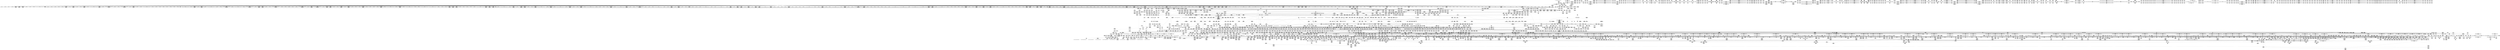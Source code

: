 digraph {
	CE0x4043050 [shape=record,shape=Mrecord,label="{CE0x4043050|file_has_perm:cred|Function::file_has_perm&Arg::cred::}"]
	CE0x4213410 [shape=record,shape=Mrecord,label="{CE0x4213410|i8*_getelementptr_inbounds_(_42_x_i8_,_42_x_i8_*_.str46,_i32_0,_i32_0)|*Constant*}"]
	CE0x3fffc20 [shape=record,shape=Mrecord,label="{CE0x3fffc20|448:_i64,_456:_i64,_464:_i64,_:_CRE_1144,1145_}"]
	CE0x421a650 [shape=record,shape=Mrecord,label="{CE0x421a650|_ret_void,_!dbg_!27717|include/linux/rcupdate.h,245|*SummSink*}"]
	CE0x3f4c570 [shape=record,shape=Mrecord,label="{CE0x3f4c570|selinux_file_mprotect:if.else|*SummSource*}"]
	CE0x40d1540 [shape=record,shape=Mrecord,label="{CE0x40d1540|task_sid:tmp5|security/selinux/hooks.c,208|*SummSink*}"]
	CE0x4052480 [shape=record,shape=Mrecord,label="{CE0x4052480|i64*_getelementptr_inbounds_(_2_x_i64_,_2_x_i64_*___llvm_gcov_ctr98,_i64_0,_i64_0)|*Constant*}"]
	CE0x3f443d0 [shape=record,shape=Mrecord,label="{CE0x3f443d0|selinux_file_mprotect:prot|Function::selinux_file_mprotect&Arg::prot::}"]
	CE0x404dee0 [shape=record,shape=Mrecord,label="{CE0x404dee0|file_map_prot_check:entry|*SummSink*}"]
	CE0x40dc510 [shape=record,shape=Mrecord,label="{CE0x40dc510|file_map_prot_check:tmp2}"]
	CE0x4099600 [shape=record,shape=Mrecord,label="{CE0x4099600|rcu_read_lock:tmp3|*SummSource*}"]
	CE0x4214b80 [shape=record,shape=Mrecord,label="{CE0x4214b80|GLOBAL:__llvm_gcov_ctr155|Global_var:__llvm_gcov_ctr155|*SummSink*}"]
	CE0x3f8afa0 [shape=record,shape=Mrecord,label="{CE0x3f8afa0|selinux_file_mprotect:tobool36|security/selinux/hooks.c,3318|*SummSink*}"]
	CE0x400e6d0 [shape=record,shape=Mrecord,label="{CE0x400e6d0|_ret_i32_%tmp24,_!dbg_!27742|security/selinux/hooks.c,220}"]
	CE0x3fe63f0 [shape=record,shape=Mrecord,label="{CE0x3fe63f0|file_has_perm:if.then5|*SummSource*}"]
	CE0x3f4e6a0 [shape=record,shape=Mrecord,label="{CE0x3f4e6a0|selinux_file_mprotect:tmp48|*LoadInst*|security/selinux/hooks.c,3312|*SummSink*}"]
	CE0x40856f0 [shape=record,shape=Mrecord,label="{CE0x40856f0|file_has_perm:call|security/selinux/hooks.c,1675}"]
	CE0x3fad3f0 [shape=record,shape=Mrecord,label="{CE0x3fad3f0|i64*_getelementptr_inbounds_(_2_x_i64_,_2_x_i64_*___llvm_gcov_ctr131,_i64_0,_i64_1)|*Constant*|*SummSource*}"]
	CE0x40f1a20 [shape=record,shape=Mrecord,label="{CE0x40f1a20|current_sid:tmp8|security/selinux/hooks.c,218|*SummSink*}"]
	CE0x4007c80 [shape=record,shape=Mrecord,label="{CE0x4007c80|_ret_i32_%call7,_!dbg_!27749|security/selinux/hooks.c,210|*SummSource*}"]
	CE0x3f4ab10 [shape=record,shape=Mrecord,label="{CE0x3f4ab10|selinux_file_mprotect:cred4|security/selinux/hooks.c,3303|*SummSource*}"]
	CE0x3f56cc0 [shape=record,shape=Mrecord,label="{CE0x3f56cc0|448:_i64,_456:_i64,_464:_i64,_:_CRE_81,82_}"]
	CE0x3ffb0f0 [shape=record,shape=Mrecord,label="{CE0x3ffb0f0|448:_i64,_456:_i64,_464:_i64,_:_CRE_992,993_}"]
	CE0x40f2090 [shape=record,shape=Mrecord,label="{CE0x40f2090|file_map_prot_check:return}"]
	CE0x4214d80 [shape=record,shape=Mrecord,label="{CE0x4214d80|__validate_creds:tmp3|include/linux/cred.h,173|*SummSink*}"]
	CE0x40a8250 [shape=record,shape=Mrecord,label="{CE0x40a8250|rcu_read_unlock:tmp2|*SummSource*}"]
	CE0x40ec540 [shape=record,shape=Mrecord,label="{CE0x40ec540|inode_has_perm:tmp|*SummSource*}"]
	CE0x41099c0 [shape=record,shape=Mrecord,label="{CE0x41099c0|i64_8192|*Constant*|*SummSink*}"]
	CE0x40cef90 [shape=record,shape=Mrecord,label="{CE0x40cef90|current_sid:if.then}"]
	CE0x40159d0 [shape=record,shape=Mrecord,label="{CE0x40159d0|selinux_file_mprotect:vm_start23|security/selinux/hooks.c,3315|*SummSink*}"]
	CE0x4063e30 [shape=record,shape=Mrecord,label="{CE0x4063e30|file_map_prot_check:tmp70|security/selinux/hooks.c,3264|*SummSink*}"]
	CE0x40bac60 [shape=record,shape=Mrecord,label="{CE0x40bac60|current_sid:tmp2|*SummSource*}"]
	CE0x40e79d0 [shape=record,shape=Mrecord,label="{CE0x40e79d0|file_map_prot_check:tmp31|security/selinux/hooks.c,3242}"]
	CE0x410a310 [shape=record,shape=Mrecord,label="{CE0x410a310|file_map_prot_check:av.1}"]
	CE0x4099330 [shape=record,shape=Mrecord,label="{CE0x4099330|rcu_read_unlock:tobool1|include/linux/rcupdate.h,933|*SummSource*}"]
	CE0x420fc90 [shape=record,shape=Mrecord,label="{CE0x420fc90|__rcu_read_lock:tmp4|include/linux/rcupdate.h,239|*SummSink*}"]
	CE0x4242040 [shape=record,shape=Mrecord,label="{CE0x4242040|i64*_getelementptr_inbounds_(_4_x_i64_,_4_x_i64_*___llvm_gcov_ctr134,_i64_0,_i64_2)|*Constant*|*SummSource*}"]
	CE0x4048120 [shape=record,shape=Mrecord,label="{CE0x4048120|selinux_file_mprotect:tmp100|security/selinux/hooks.c,3329}"]
	CE0x4084f40 [shape=record,shape=Mrecord,label="{CE0x4084f40|avc_has_perm:tsid|Function::avc_has_perm&Arg::tsid::}"]
	CE0x40975e0 [shape=record,shape=Mrecord,label="{CE0x40975e0|_call_void___preempt_count_add(i32_1)_#10,_!dbg_!27711|include/linux/rcupdate.h,239|*SummSink*}"]
	CE0x3f4a0a0 [shape=record,shape=Mrecord,label="{CE0x3f4a0a0|selinux_file_mprotect:tmp27|security/selinux/hooks.c,3308|*SummSink*}"]
	CE0x40b0530 [shape=record,shape=Mrecord,label="{CE0x40b0530|file_has_perm:tmp26|security/selinux/hooks.c,1694}"]
	CE0x3f614a0 [shape=record,shape=Mrecord,label="{CE0x3f614a0|current_has_perm:perms|Function::current_has_perm&Arg::perms::|*SummSource*}"]
	CE0x40ec3d0 [shape=record,shape=Mrecord,label="{CE0x40ec3d0|file_map_prot_check:if.end19}"]
	CE0x40ed3c0 [shape=record,shape=Mrecord,label="{CE0x40ed3c0|cred_has_perm:target|Function::cred_has_perm&Arg::target::}"]
	CE0x4238d10 [shape=record,shape=Mrecord,label="{CE0x4238d10|_call_void_lock_acquire(%struct.lockdep_map*_%map,_i32_0,_i32_0,_i32_2,_i32_0,_%struct.lockdep_map*_null,_i64_ptrtoint_(i8*_blockaddress(_rcu_lock_acquire,_%__here)_to_i64))_#10,_!dbg_!27716|include/linux/rcupdate.h,418|*SummSink*}"]
	CE0x403a0c0 [shape=record,shape=Mrecord,label="{CE0x403a0c0|selinux_file_mprotect:tmp79|security/selinux/hooks.c,3318}"]
	CE0x3fef260 [shape=record,shape=Mrecord,label="{CE0x3fef260|current_sid:tmp7|security/selinux/hooks.c,218|*SummSource*}"]
	CE0x40b06f0 [shape=record,shape=Mrecord,label="{CE0x40b06f0|file_has_perm:rc.0}"]
	CE0x3f82090 [shape=record,shape=Mrecord,label="{CE0x3f82090|cred_sid:tmp2|*SummSource*}"]
	CE0x4036ee0 [shape=record,shape=Mrecord,label="{CE0x4036ee0|file_has_perm:tmp12|security/selinux/hooks.c,1688}"]
	CE0x40a3600 [shape=record,shape=Mrecord,label="{CE0x40a3600|rcu_read_unlock:do.end|*SummSink*}"]
	CE0x3febd60 [shape=record,shape=Mrecord,label="{CE0x3febd60|i64_7|*Constant*}"]
	CE0x3fa5000 [shape=record,shape=Mrecord,label="{CE0x3fa5000|selinux_file_mprotect:tmp1|*SummSource*}"]
	CE0x40dd390 [shape=record,shape=Mrecord,label="{CE0x40dd390|file_map_prot_check:tmp43|security/selinux/hooks.c,3249|*SummSink*}"]
	CE0x3f31c50 [shape=record,shape=Mrecord,label="{CE0x3f31c50|0:_i64,_8:_i64,_64:_%struct.mm_struct*,_80:_i64,_136:_%struct.anon_vma*,_160:_%struct.file*,_:_CRE_64,72_|*MultipleSource*|Function::selinux_file_mprotect&Arg::vma::|security/selinux/hooks.c,3309}"]
	"CONST[source:1(input),value:2(dynamic)][purpose:{operation}][SrcIdx:10]"
	CE0x3f78310 [shape=record,shape=Mrecord,label="{CE0x3f78310|get_current:tmp3}"]
	CE0x4068db0 [shape=record,shape=Mrecord,label="{CE0x4068db0|i64*_getelementptr_inbounds_(_38_x_i64_,_38_x_i64_*___llvm_gcov_ctr257,_i64_0,_i64_37)|*Constant*|*SummSource*}"]
	CE0x407ae80 [shape=record,shape=Mrecord,label="{CE0x407ae80|rcu_read_unlock:entry|*SummSource*}"]
	CE0x414fd20 [shape=record,shape=Mrecord,label="{CE0x414fd20|i32_1609|*Constant*|*SummSource*}"]
	CE0x40a76d0 [shape=record,shape=Mrecord,label="{CE0x40a76d0|rcu_read_unlock:land.lhs.true}"]
	CE0x3fe0dc0 [shape=record,shape=Mrecord,label="{CE0x3fe0dc0|file_has_perm:tmp1|*SummSink*}"]
	CE0x4054e20 [shape=record,shape=Mrecord,label="{CE0x4054e20|file_has_perm:cmp|security/selinux/hooks.c,1683}"]
	CE0x40de4a0 [shape=record,shape=Mrecord,label="{CE0x40de4a0|file_map_prot_check:tmp48|security/selinux/hooks.c,3251|*SummSink*}"]
	CE0x406f1d0 [shape=record,shape=Mrecord,label="{CE0x406f1d0|inode_has_perm:tmp3|*SummSink*}"]
	CE0x40cb710 [shape=record,shape=Mrecord,label="{CE0x40cb710|task_sid:land.lhs.true2}"]
	CE0x40f45f0 [shape=record,shape=Mrecord,label="{CE0x40f45f0|i64*_getelementptr_inbounds_(_13_x_i64_,_13_x_i64_*___llvm_gcov_ctr126,_i64_0,_i64_1)|*Constant*|*SummSource*}"]
	CE0x40f3aa0 [shape=record,shape=Mrecord,label="{CE0x40f3aa0|task_sid:call|security/selinux/hooks.c,208|*SummSink*}"]
	CE0x3f4c040 [shape=record,shape=Mrecord,label="{CE0x3f4c040|448:_i64,_456:_i64,_464:_i64,_:_CRE_144,145_}"]
	CE0x4069640 [shape=record,shape=Mrecord,label="{CE0x4069640|file_map_prot_check:tmp76|security/selinux/hooks.c,3269|*SummSource*}"]
	CE0x3ff8b70 [shape=record,shape=Mrecord,label="{CE0x3ff8b70|448:_i64,_456:_i64,_464:_i64,_:_CRE_962,963_}"]
	CE0x408a8d0 [shape=record,shape=Mrecord,label="{CE0x408a8d0|file_has_perm:call1|security/selinux/hooks.c,1677}"]
	CE0x40012a0 [shape=record,shape=Mrecord,label="{CE0x40012a0|448:_i64,_456:_i64,_464:_i64,_:_CRE_1162,1163_}"]
	CE0x40004e0 [shape=record,shape=Mrecord,label="{CE0x40004e0|448:_i64,_456:_i64,_464:_i64,_:_CRE_1151,1152_}"]
	CE0x41020a0 [shape=record,shape=Mrecord,label="{CE0x41020a0|rcu_lock_release:tmp7}"]
	CE0x40bcce0 [shape=record,shape=Mrecord,label="{CE0x40bcce0|i64*_getelementptr_inbounds_(_11_x_i64_,_11_x_i64_*___llvm_gcov_ctr125,_i64_0,_i64_6)|*Constant*}"]
	CE0x3fe4770 [shape=record,shape=Mrecord,label="{CE0x3fe4770|file_map_prot_check:tmp16|security/selinux/hooks.c,3238}"]
	CE0x3f73fc0 [shape=record,shape=Mrecord,label="{CE0x3f73fc0|_call_void_mcount()_#3|*SummSource*}"]
	CE0x3facdc0 [shape=record,shape=Mrecord,label="{CE0x3facdc0|_ret_i32_%retval.0,_!dbg_!27728|security/selinux/avc.c,775|*SummSink*}"]
	CE0x40e5f20 [shape=record,shape=Mrecord,label="{CE0x40e5f20|GLOBAL:__llvm_gcov_ctr125|Global_var:__llvm_gcov_ctr125|*SummSource*}"]
	CE0x40b1f80 [shape=record,shape=Mrecord,label="{CE0x40b1f80|current_sid:sid|security/selinux/hooks.c,220}"]
	CE0x403aca0 [shape=record,shape=Mrecord,label="{CE0x403aca0|selinux_file_mprotect:tobool36|security/selinux/hooks.c,3318|*SummSource*}"]
	CE0x41fb230 [shape=record,shape=Mrecord,label="{CE0x41fb230|rcu_read_unlock:tmp13|include/linux/rcupdate.h,933}"]
	CE0x4154f60 [shape=record,shape=Mrecord,label="{CE0x4154f60|get_current:tmp4|./arch/x86/include/asm/current.h,14}"]
	CE0x4007a00 [shape=record,shape=Mrecord,label="{CE0x4007a00|task_sid:task|Function::task_sid&Arg::task::|*SummSink*}"]
	CE0x4065360 [shape=record,shape=Mrecord,label="{CE0x4065360|file_map_prot_check:rc.1}"]
	CE0x3f4ae60 [shape=record,shape=Mrecord,label="{CE0x3f4ae60|_ret_%struct.task_struct*_%tmp4,_!dbg_!27714|./arch/x86/include/asm/current.h,14}"]
	CE0x3f7ca20 [shape=record,shape=Mrecord,label="{CE0x3f7ca20|cred_has_perm:call1|security/selinux/hooks.c,1506}"]
	CE0x404ff10 [shape=record,shape=Mrecord,label="{CE0x404ff10|selinux_file_mprotect:tmp106|*LoadInst*|security/selinux/hooks.c,3332|*SummSink*}"]
	CE0x3fa0900 [shape=record,shape=Mrecord,label="{CE0x3fa0900|avc_has_perm:auditdata|Function::avc_has_perm&Arg::auditdata::|*SummSink*}"]
	CE0x40ef660 [shape=record,shape=Mrecord,label="{CE0x40ef660|file_map_prot_check:if.end19|*SummSink*}"]
	CE0x4203460 [shape=record,shape=Mrecord,label="{CE0x4203460|_call_void_lockdep_rcu_suspicious(i8*_getelementptr_inbounds_(_25_x_i8_,_25_x_i8_*_.str45,_i32_0,_i32_0),_i32_934,_i8*_getelementptr_inbounds_(_44_x_i8_,_44_x_i8_*_.str47,_i32_0,_i32_0))_#10,_!dbg_!27726|include/linux/rcupdate.h,933|*SummSource*}"]
	CE0x3f44c70 [shape=record,shape=Mrecord,label="{CE0x3f44c70|0:_i64,_8:_i64,_64:_%struct.mm_struct*,_80:_i64,_136:_%struct.anon_vma*,_160:_%struct.file*,_:_CRE_104,105_}"]
	CE0x40f8fc0 [shape=record,shape=Mrecord,label="{CE0x40f8fc0|i64*_getelementptr_inbounds_(_38_x_i64_,_38_x_i64_*___llvm_gcov_ctr257,_i64_0,_i64_30)|*Constant*|*SummSink*}"]
	CE0x40715b0 [shape=record,shape=Mrecord,label="{CE0x40715b0|COLLAPSED:_GCMRE___llvm_gcov_ctr154_internal_global_8_x_i64_zeroinitializer:_elem_0:default:}"]
	CE0x42562e0 [shape=record,shape=Mrecord,label="{CE0x42562e0|__rcu_read_unlock:tmp|*SummSource*}"]
	CE0x3f47e30 [shape=record,shape=Mrecord,label="{CE0x3f47e30|0:_i64,_8:_i64,_64:_%struct.mm_struct*,_80:_i64,_136:_%struct.anon_vma*,_160:_%struct.file*,_:_CRE_116,117_}"]
	CE0x40ab9a0 [shape=record,shape=Mrecord,label="{CE0x40ab9a0|file_has_perm:tmp26|security/selinux/hooks.c,1694|*SummSource*}"]
	CE0x3fffea0 [shape=record,shape=Mrecord,label="{CE0x3fffea0|448:_i64,_456:_i64,_464:_i64,_:_CRE_1146,1147_}"]
	CE0x3fa3a90 [shape=record,shape=Mrecord,label="{CE0x3fa3a90|cred_has_perm:bb|*SummSource*}"]
	CE0x40cf630 [shape=record,shape=Mrecord,label="{CE0x40cf630|file_map_prot_check:tmp12|security/selinux/hooks.c,3238}"]
	CE0x3fa9be0 [shape=record,shape=Mrecord,label="{CE0x3fa9be0|file_has_perm:if.then8|*SummSink*}"]
	CE0x4204ac0 [shape=record,shape=Mrecord,label="{CE0x4204ac0|i8*_getelementptr_inbounds_(_44_x_i8_,_44_x_i8_*_.str47,_i32_0,_i32_0)|*Constant*|*SummSource*}"]
	CE0x40fd330 [shape=record,shape=Mrecord,label="{CE0x40fd330|__validate_creds:tmp8|include/linux/cred.h,175|*SummSource*}"]
	CE0x3fa5f70 [shape=record,shape=Mrecord,label="{CE0x3fa5f70|selinux_file_mprotect:tmp|*SummSink*}"]
	CE0x3f75e80 [shape=record,shape=Mrecord,label="{CE0x3f75e80|selinux_file_mprotect:tmp18|security/selinux/hooks.c,3303}"]
	CE0x4195700 [shape=record,shape=Mrecord,label="{CE0x4195700|_call_void_mcount()_#3}"]
	CE0x409a290 [shape=record,shape=Mrecord,label="{CE0x409a290|file_has_perm:tmp25|security/selinux/hooks.c,1695}"]
	CE0x4240380 [shape=record,shape=Mrecord,label="{CE0x4240380|COLLAPSED:_GCMRE___llvm_gcov_ctr130_internal_global_4_x_i64_zeroinitializer:_elem_0:default:}"]
	CE0x3f320d0 [shape=record,shape=Mrecord,label="{CE0x3f320d0|0:_i64,_8:_i64,_64:_%struct.mm_struct*,_80:_i64,_136:_%struct.anon_vma*,_160:_%struct.file*,_:_CRE_74,75_}"]
	CE0x40c5900 [shape=record,shape=Mrecord,label="{CE0x40c5900|file_map_prot_check:tmp9|security/selinux/hooks.c,3238|*SummSink*}"]
	CE0x41050c0 [shape=record,shape=Mrecord,label="{CE0x41050c0|rcu_lock_release:tmp5|include/linux/rcupdate.h,423}"]
	CE0x3f3cad0 [shape=record,shape=Mrecord,label="{CE0x3f3cad0|selinux_file_mprotect:tmp32|security/selinux/hooks.c,3309}"]
	CE0x3f3bde0 [shape=record,shape=Mrecord,label="{CE0x3f3bde0|selinux_file_mprotect:land.lhs.true2|*SummSink*}"]
	CE0x4082a00 [shape=record,shape=Mrecord,label="{CE0x4082a00|task_sid:call3|security/selinux/hooks.c,208|*SummSource*}"]
	CE0x3f63a50 [shape=record,shape=Mrecord,label="{CE0x3f63a50|0:_i64,_8:_i64,_64:_%struct.mm_struct*,_80:_i64,_136:_%struct.anon_vma*,_160:_%struct.file*,_:_CRE_94,95_}"]
	CE0x411de50 [shape=record,shape=Mrecord,label="{CE0x411de50|__preempt_count_sub:tmp7|./arch/x86/include/asm/preempt.h,78|*SummSource*}"]
	CE0x40361d0 [shape=record,shape=Mrecord,label="{CE0x40361d0|avc_has_perm:requested|Function::avc_has_perm&Arg::requested::}"]
	CE0x40cf810 [shape=record,shape=Mrecord,label="{CE0x40cf810|current_sid:tmp|*SummSource*}"]
	CE0x40d34f0 [shape=record,shape=Mrecord,label="{CE0x40d34f0|task_sid:real_cred|security/selinux/hooks.c,208}"]
	CE0x4065a70 [shape=record,shape=Mrecord,label="{CE0x4065a70|i64*_getelementptr_inbounds_(_38_x_i64_,_38_x_i64_*___llvm_gcov_ctr257,_i64_0,_i64_35)|*Constant*|*SummSink*}"]
	CE0x3f4d7d0 [shape=record,shape=Mrecord,label="{CE0x3f4d7d0|GLOBAL:selinux_file_mprotect.__warned|Global_var:selinux_file_mprotect.__warned|*SummSink*}"]
	CE0x407e090 [shape=record,shape=Mrecord,label="{CE0x407e090|task_sid:do.body5|*SummSink*}"]
	CE0x424dd20 [shape=record,shape=Mrecord,label="{CE0x424dd20|__preempt_count_add:tmp2|*SummSource*}"]
	CE0x3f9a1f0 [shape=record,shape=Mrecord,label="{CE0x3f9a1f0|448:_i64,_456:_i64,_464:_i64,_:_CRE_264,268_|*MultipleSource*|*LoadInst*|security/selinux/hooks.c,3311|security/selinux/hooks.c,3311}"]
	CE0x3f57690 [shape=record,shape=Mrecord,label="{CE0x3f57690|file_map_prot_check:tmp11|security/selinux/hooks.c,3238}"]
	CE0x40d8920 [shape=record,shape=Mrecord,label="{CE0x40d8920|file_map_prot_check:tmp27|security/selinux/hooks.c,3242|*SummSink*}"]
	CE0x3f37650 [shape=record,shape=Mrecord,label="{CE0x3f37650|i64_5|*Constant*|*SummSource*}"]
	CE0x3f8f490 [shape=record,shape=Mrecord,label="{CE0x3f8f490|selinux_file_mprotect:tmp74|security/selinux/hooks.c,3314|*SummSource*}"]
	CE0x4107a80 [shape=record,shape=Mrecord,label="{CE0x4107a80|i64*_getelementptr_inbounds_(_38_x_i64_,_38_x_i64_*___llvm_gcov_ctr257,_i64_0,_i64_33)|*Constant*}"]
	CE0x40dfb90 [shape=record,shape=Mrecord,label="{CE0x40dfb90|task_sid:call3|security/selinux/hooks.c,208}"]
	CE0x4003fb0 [shape=record,shape=Mrecord,label="{CE0x4003fb0|448:_i64,_456:_i64,_464:_i64,_:_CRE_1224,2248_|*MultipleSource*|*LoadInst*|security/selinux/hooks.c,3311|security/selinux/hooks.c,3311}"]
	CE0x4215c70 [shape=record,shape=Mrecord,label="{CE0x4215c70|__validate_creds:tmp5|include/linux/cred.h,173}"]
	CE0x4237380 [shape=record,shape=Mrecord,label="{CE0x4237380|rcu_lock_acquire:tmp7|*SummSource*}"]
	CE0x40a00c0 [shape=record,shape=Mrecord,label="{CE0x40a00c0|file_has_perm:tmp20|security/selinux/hooks.c,1694}"]
	CE0x403c620 [shape=record,shape=Mrecord,label="{CE0x403c620|file_has_perm:sid2|security/selinux/hooks.c,1683}"]
	CE0x40b60f0 [shape=record,shape=Mrecord,label="{CE0x40b60f0|cred_sid:tmp4|*LoadInst*|security/selinux/hooks.c,196|*SummSink*}"]
	CE0x3f5d3b0 [shape=record,shape=Mrecord,label="{CE0x3f5d3b0|selinux_file_mprotect:tobool8|security/selinux/hooks.c,3308|*SummSource*}"]
	CE0x3faf340 [shape=record,shape=Mrecord,label="{CE0x3faf340|8:_i8,_32:_%struct.inode*,_%struct.selinux_audit_data*,_456:_i8*,_:_SCMRE_32,40_|*MultipleSource*|*LoadInst*|security/selinux/hooks.c,3318|security/selinux/hooks.c, 1676|*LoadInst*|security/selinux/hooks.c,3326|*LoadInst*|security/selinux/hooks.c,3314|security/selinux/hooks.c,1674|Function::file_has_perm&Arg::file::|Function::file_map_prot_check&Arg::file::|*LoadInst*|security/selinux/hooks.c,3332|Function::avc_has_perm&Arg::auditdata::}"]
	CE0x425df70 [shape=record,shape=Mrecord,label="{CE0x425df70|__preempt_count_add:tmp7|./arch/x86/include/asm/preempt.h,73|*SummSource*}"]
	CE0x40e57e0 [shape=record,shape=Mrecord,label="{CE0x40e57e0|file_inode:tmp1|*SummSink*}"]
	CE0x40c78d0 [shape=record,shape=Mrecord,label="{CE0x40c78d0|file_map_prot_check:tmp18|security/selinux/hooks.c,3238|*SummSink*}"]
	CE0x3f64d10 [shape=record,shape=Mrecord,label="{CE0x3f64d10|selinux_file_mprotect:start_stack29|security/selinux/hooks.c,3316|*SummSource*}"]
	CE0x425ddb0 [shape=record,shape=Mrecord,label="{CE0x425ddb0|__preempt_count_add:tmp7|./arch/x86/include/asm/preempt.h,73}"]
	CE0x3faee70 [shape=record,shape=Mrecord,label="{CE0x3faee70|task_sid:do.body5}"]
	CE0x403bff0 [shape=record,shape=Mrecord,label="{CE0x403bff0|file_map_prot_check:conv|security/selinux/hooks.c,3259|*SummSink*}"]
	CE0x4204590 [shape=record,shape=Mrecord,label="{CE0x4204590|i32_934|*Constant*|*SummSink*}"]
	CE0x4248350 [shape=record,shape=Mrecord,label="{CE0x4248350|__preempt_count_add:tmp5|./arch/x86/include/asm/preempt.h,72}"]
	CE0x407ab00 [shape=record,shape=Mrecord,label="{CE0x407ab00|rcu_read_unlock:entry}"]
	CE0x3f2bf40 [shape=record,shape=Mrecord,label="{CE0x3f2bf40|selinux_file_mprotect:if.end44}"]
	CE0x425e4e0 [shape=record,shape=Mrecord,label="{CE0x425e4e0|__preempt_count_add:do.body}"]
	CE0x40b65e0 [shape=record,shape=Mrecord,label="{CE0x40b65e0|file_map_prot_check:tobool1|security/selinux/hooks.c,3238|*SummSink*}"]
	CE0x42183d0 [shape=record,shape=Mrecord,label="{CE0x42183d0|rcu_read_lock:tmp10|include/linux/rcupdate.h,882|*SummSink*}"]
	CE0x42485e0 [shape=record,shape=Mrecord,label="{CE0x42485e0|__preempt_count_add:tmp1}"]
	CE0x40ece90 [shape=record,shape=Mrecord,label="{CE0x40ece90|i8_1|*Constant*}"]
	CE0x3fadef0 [shape=record,shape=Mrecord,label="{CE0x3fadef0|i64_2|*Constant*|*SummSource*}"]
	CE0x40dfab0 [shape=record,shape=Mrecord,label="{CE0x40dfab0|task_sid:tmp12|security/selinux/hooks.c,208|*SummSource*}"]
	CE0x403ad90 [shape=record,shape=Mrecord,label="{CE0x403ad90|selinux_file_mprotect:cmp30|security/selinux/hooks.c,3316|*SummSource*}"]
	CE0x4249fc0 [shape=record,shape=Mrecord,label="{CE0x4249fc0|__preempt_count_add:tmp4|./arch/x86/include/asm/preempt.h,72}"]
	CE0x3f5c350 [shape=record,shape=Mrecord,label="{CE0x3f5c350|448:_i64,_456:_i64,_464:_i64,_:_CRE_101,102_}"]
	CE0x3f5b130 [shape=record,shape=Mrecord,label="{CE0x3f5b130|task_sid:entry|*SummSink*}"]
	CE0x3fe0ce0 [shape=record,shape=Mrecord,label="{CE0x3fe0ce0|file_has_perm:tmp1}"]
	CE0x407ee10 [shape=record,shape=Mrecord,label="{CE0x407ee10|file_has_perm:if.end}"]
	CE0x3f45530 [shape=record,shape=Mrecord,label="{CE0x3f45530|0:_i64,_8:_i64,_64:_%struct.mm_struct*,_80:_i64,_136:_%struct.anon_vma*,_160:_%struct.file*,_:_CRE_109,110_}"]
	CE0x409e560 [shape=record,shape=Mrecord,label="{CE0x409e560|cred_sid:tmp1}"]
	CE0x4063510 [shape=record,shape=Mrecord,label="{CE0x4063510|i64*_getelementptr_inbounds_(_38_x_i64_,_38_x_i64_*___llvm_gcov_ctr257,_i64_0,_i64_34)|*Constant*|*SummSink*}"]
	CE0x40f2ca0 [shape=record,shape=Mrecord,label="{CE0x40f2ca0|current_sid:tmp13|security/selinux/hooks.c,218}"]
	CE0x4063cc0 [shape=record,shape=Mrecord,label="{CE0x4063cc0|file_map_prot_check:tmp70|security/selinux/hooks.c,3264|*SummSource*}"]
	CE0x3fe8ac0 [shape=record,shape=Mrecord,label="{CE0x3fe8ac0|GLOBAL:get_current|*Constant*}"]
	CE0x40ee880 [shape=record,shape=Mrecord,label="{CE0x40ee880|file_map_prot_check:if.end39}"]
	CE0x408d280 [shape=record,shape=Mrecord,label="{CE0x408d280|i16_8|*Constant*}"]
	CE0x41509d0 [shape=record,shape=Mrecord,label="{CE0x41509d0|_call_void_mcount()_#3}"]
	CE0x41fe490 [shape=record,shape=Mrecord,label="{CE0x41fe490|__rcu_read_lock:bb}"]
	CE0x40ccfc0 [shape=record,shape=Mrecord,label="{CE0x40ccfc0|file_map_prot_check:call|security/selinux/hooks.c,3238}"]
	CE0x406d020 [shape=record,shape=Mrecord,label="{CE0x406d020|task_sid:tmp7|security/selinux/hooks.c,208|*SummSource*}"]
	CE0x3f80fc0 [shape=record,shape=Mrecord,label="{CE0x3f80fc0|_call_void_mcount()_#3}"]
	CE0x4031bc0 [shape=record,shape=Mrecord,label="{CE0x4031bc0|i64_27|*Constant*|*SummSource*}"]
	CE0x3faebb0 [shape=record,shape=Mrecord,label="{CE0x3faebb0|task_sid:if.then}"]
	CE0x4159440 [shape=record,shape=Mrecord,label="{CE0x4159440|cred_has_perm:call|security/selinux/hooks.c,1506}"]
	CE0x3f51120 [shape=record,shape=Mrecord,label="{CE0x3f51120|selinux_file_mprotect:tmp13|security/selinux/hooks.c,3303}"]
	CE0x4215590 [shape=record,shape=Mrecord,label="{CE0x4215590|rcu_read_lock:tmp18|include/linux/rcupdate.h,882}"]
	CE0x4256930 [shape=record,shape=Mrecord,label="{CE0x4256930|__rcu_read_lock:tmp|*SummSource*}"]
	CE0x4050740 [shape=record,shape=Mrecord,label="{CE0x4050740|selinux_file_mprotect:and51|security/selinux/hooks.c,3332}"]
	CE0x4000760 [shape=record,shape=Mrecord,label="{CE0x4000760|448:_i64,_456:_i64,_464:_i64,_:_CRE_1153,1154_}"]
	CE0x3f36450 [shape=record,shape=Mrecord,label="{CE0x3f36450|i64*_getelementptr_inbounds_(_2_x_i64_,_2_x_i64_*___llvm_gcov_ctr136,_i64_0,_i64_0)|*Constant*|*SummSink*}"]
	CE0x4014610 [shape=record,shape=Mrecord,label="{CE0x4014610|selinux_file_mprotect:tmp57|*LoadInst*|security/selinux/hooks.c,3314|*SummSink*}"]
	CE0x3fa6b80 [shape=record,shape=Mrecord,label="{CE0x3fa6b80|avc_has_perm:ssid|Function::avc_has_perm&Arg::ssid::}"]
	CE0x40ac4a0 [shape=record,shape=Mrecord,label="{CE0x40ac4a0|file_has_perm:rc.1}"]
	CE0x4255dc0 [shape=record,shape=Mrecord,label="{CE0x4255dc0|i64*_getelementptr_inbounds_(_4_x_i64_,_4_x_i64_*___llvm_gcov_ctr134,_i64_0,_i64_2)|*Constant*}"]
	CE0x3f5ad40 [shape=record,shape=Mrecord,label="{CE0x3f5ad40|GLOBAL:task_sid|*Constant*|*SummSink*}"]
	CE0x40f9340 [shape=record,shape=Mrecord,label="{CE0x40f9340|file_map_prot_check:tmp62|security/selinux/hooks.c,3259}"]
	"CONST[source:2(external),value:0(static)][purpose:{operation}][SrcIdx:1]"
	CE0x406d760 [shape=record,shape=Mrecord,label="{CE0x406d760|task_sid:tmp2|*SummSink*}"]
	CE0x420cc90 [shape=record,shape=Mrecord,label="{CE0x420cc90|__validate_creds:conv|include/linux/cred.h,173|*SummSink*}"]
	CE0x3fa6560 [shape=record,shape=Mrecord,label="{CE0x3fa6560|i64_0|*Constant*|*SummSource*}"]
	CE0x40ea780 [shape=record,shape=Mrecord,label="{CE0x40ea780|current_sid:land.lhs.true2|*SummSource*}"]
	CE0x4217170 [shape=record,shape=Mrecord,label="{CE0x4217170|rcu_read_unlock:tmp13|include/linux/rcupdate.h,933|*SummSource*}"]
	CE0x4017cd0 [shape=record,shape=Mrecord,label="{CE0x4017cd0|selinux_file_mprotect:tobool21|security/selinux/hooks.c,3314|*SummSink*}"]
	"CONST[source:0(mediator),value:2(dynamic)][purpose:{object}][SnkIdx:14]"
	CE0x3f82700 [shape=record,shape=Mrecord,label="{CE0x3f82700|file_map_prot_check:if.then18|*SummSource*}"]
	CE0x40d7370 [shape=record,shape=Mrecord,label="{CE0x40d7370|file_map_prot_check:tobool|security/selinux/hooks.c,3238|*SummSink*}"]
	CE0x3f352e0 [shape=record,shape=Mrecord,label="{CE0x3f352e0|_ret_i32_%tmp6,_!dbg_!27716|security/selinux/hooks.c,197|*SummSource*}"]
	CE0x40502e0 [shape=record,shape=Mrecord,label="{CE0x40502e0|i64_8|*Constant*|*SummSource*}"]
	CE0x4250470 [shape=record,shape=Mrecord,label="{CE0x4250470|i64*_getelementptr_inbounds_(_4_x_i64_,_4_x_i64_*___llvm_gcov_ctr129,_i64_0,_i64_1)|*Constant*|*SummSource*}"]
	CE0x42564f0 [shape=record,shape=Mrecord,label="{CE0x42564f0|i64*_getelementptr_inbounds_(_4_x_i64_,_4_x_i64_*___llvm_gcov_ctr134,_i64_0,_i64_0)|*Constant*|*SummSink*}"]
	CE0x400f060 [shape=record,shape=Mrecord,label="{CE0x400f060|i64_19|*Constant*|*SummSource*}"]
	CE0x411c250 [shape=record,shape=Mrecord,label="{CE0x411c250|i64*_getelementptr_inbounds_(_4_x_i64_,_4_x_i64_*___llvm_gcov_ctr134,_i64_0,_i64_3)|*Constant*|*SummSink*}"]
	CE0x3ff6c80 [shape=record,shape=Mrecord,label="{CE0x3ff6c80|448:_i64,_456:_i64,_464:_i64,_:_CRE_938,939_}"]
	CE0x4205770 [shape=record,shape=Mrecord,label="{CE0x4205770|rcu_read_unlock:tmp19|include/linux/rcupdate.h,933|*SummSource*}"]
	CE0x414bff0 [shape=record,shape=Mrecord,label="{CE0x414bff0|i32_1609|*Constant*}"]
	CE0x4083340 [shape=record,shape=Mrecord,label="{CE0x4083340|i8_1|*Constant*}"]
	CE0x4041660 [shape=record,shape=Mrecord,label="{CE0x4041660|selinux_file_mprotect:tmp93|*SummSink*}"]
	CE0x4162e00 [shape=record,shape=Mrecord,label="{CE0x4162e00|cred_has_perm:call2|security/selinux/hooks.c,1508}"]
	CE0x40444a0 [shape=record,shape=Mrecord,label="{CE0x40444a0|selinux_file_mprotect:tmp91}"]
	CE0x4043fe0 [shape=record,shape=Mrecord,label="{CE0x4043fe0|file_has_perm:av|Function::file_has_perm&Arg::av::|*SummSink*}"]
	CE0x4012160 [shape=record,shape=Mrecord,label="{CE0x4012160|selinux_file_mprotect:tmp50|security/selinux/hooks.c,3312|*SummSink*}"]
	CE0x512dfe0 [shape=record,shape=Mrecord,label="{CE0x512dfe0|selinux_file_mprotect:if.then39|*SummSink*}"]
	CE0x4052150 [shape=record,shape=Mrecord,label="{CE0x4052150|_ret_i32_%retval.0,_!dbg_!27812|security/selinux/hooks.c,3333|*SummSource*}"]
	CE0x40520e0 [shape=record,shape=Mrecord,label="{CE0x40520e0|_ret_i32_%retval.0,_!dbg_!27812|security/selinux/hooks.c,3333}"]
	CE0x3fa07a0 [shape=record,shape=Mrecord,label="{CE0x3fa07a0|%struct.common_audit_data*_null|*Constant*|*SummSource*}"]
	CE0x40dc220 [shape=record,shape=Mrecord,label="{CE0x40dc220|i64*_getelementptr_inbounds_(_38_x_i64_,_38_x_i64_*___llvm_gcov_ctr257,_i64_0,_i64_1)|*Constant*|*SummSink*}"]
	CE0x40bfa30 [shape=record,shape=Mrecord,label="{CE0x40bfa30|file_map_prot_check:tmp23|security/selinux/hooks.c,3241}"]
	CE0x3ff4250 [shape=record,shape=Mrecord,label="{CE0x3ff4250|file_map_prot_check:tmp39|security/selinux/hooks.c,3241|*SummSink*}"]
	CE0x409d840 [shape=record,shape=Mrecord,label="{CE0x409d840|i8_1|*Constant*}"]
	CE0x420cfe0 [shape=record,shape=Mrecord,label="{CE0x420cfe0|COLLAPSED:_GCMRE___llvm_gcov_ctr132_internal_global_11_x_i64_zeroinitializer:_elem_0:default:}"]
	CE0x421bb70 [shape=record,shape=Mrecord,label="{CE0x421bb70|__validate_creds:if.end|*SummSource*}"]
	CE0x4045d10 [shape=record,shape=Mrecord,label="{CE0x4045d10|i64_38|*Constant*|*SummSink*}"]
	CE0x40b74c0 [shape=record,shape=Mrecord,label="{CE0x40b74c0|GLOBAL:default_noexec|Global_var:default_noexec}"]
	CE0x40e42f0 [shape=record,shape=Mrecord,label="{CE0x40e42f0|current_sid:cred|security/selinux/hooks.c,218}"]
	CE0x3f78920 [shape=record,shape=Mrecord,label="{CE0x3f78920|GLOBAL:cred_sid|*Constant*|*SummSource*}"]
	CE0x4027bb0 [shape=record,shape=Mrecord,label="{CE0x4027bb0|file_has_perm:u|security/selinux/hooks.c,1681|*SummSource*}"]
	CE0x3fef750 [shape=record,shape=Mrecord,label="{CE0x3fef750|file_map_prot_check:tmp9|security/selinux/hooks.c,3238|*SummSource*}"]
	CE0x3f5a860 [shape=record,shape=Mrecord,label="{CE0x3f5a860|i64*_getelementptr_inbounds_(_44_x_i64_,_44_x_i64_*___llvm_gcov_ctr258,_i64_0,_i64_9)|*Constant*|*SummSink*}"]
	CE0x414b440 [shape=record,shape=Mrecord,label="{CE0x414b440|file_has_perm:rc.0}"]
	CE0x415a800 [shape=record,shape=Mrecord,label="{CE0x415a800|rcu_read_lock:tmp|*SummSource*}"]
	CE0x4107560 [shape=record,shape=Mrecord,label="{CE0x4107560|file_map_prot_check:tmp66|security/selinux/hooks.c,3261|*SummSink*}"]
	CE0x41972e0 [shape=record,shape=Mrecord,label="{CE0x41972e0|inode_has_perm:conv|security/selinux/hooks.c,1611|*SummSink*}"]
	CE0x3f91600 [shape=record,shape=Mrecord,label="{CE0x3f91600|GLOBAL:cred_has_perm|*Constant*|*SummSource*}"]
	CE0x3fa3040 [shape=record,shape=Mrecord,label="{CE0x3fa3040|avc_has_perm:ssid|Function::avc_has_perm&Arg::ssid::|*SummSource*}"]
	CE0x424cd30 [shape=record,shape=Mrecord,label="{CE0x424cd30|COLLAPSED:_GCMRE___llvm_gcov_ctr129_internal_global_4_x_i64_zeroinitializer:_elem_0:default:}"]
	CE0x40bb8e0 [shape=record,shape=Mrecord,label="{CE0x40bb8e0|file_map_prot_check:call3|security/selinux/hooks.c,3238|*SummSource*}"]
	CE0x40e0110 [shape=record,shape=Mrecord,label="{CE0x40e0110|file_map_prot_check:and26|security/selinux/hooks.c,3258|*SummSource*}"]
	CE0x40d80b0 [shape=record,shape=Mrecord,label="{CE0x40d80b0|file_map_prot_check:tmp5|security/selinux/hooks.c,3238}"]
	CE0x3f81900 [shape=record,shape=Mrecord,label="{CE0x3f81900|file_map_prot_check:tmp8|security/selinux/hooks.c,3238|*SummSink*}"]
	CE0x4055bf0 [shape=record,shape=Mrecord,label="{CE0x4055bf0|i64_0|*Constant*}"]
	CE0x3f3cbf0 [shape=record,shape=Mrecord,label="{CE0x3f3cbf0|selinux_file_mprotect:tmp32|security/selinux/hooks.c,3309|*SummSource*}"]
	CE0x40c5570 [shape=record,shape=Mrecord,label="{CE0x40c5570|_call_void_mcount()_#3}"]
	CE0x400c180 [shape=record,shape=Mrecord,label="{CE0x400c180|_ret_i32_%retval.0,_!dbg_!27728|security/selinux/avc.c,775}"]
	CE0x4ffdeb0 [shape=record,shape=Mrecord,label="{CE0x4ffdeb0|selinux_file_mprotect:if.end47|*SummSource*}"]
	CE0x40d58b0 [shape=record,shape=Mrecord,label="{CE0x40d58b0|file_map_prot_check:tobool21|security/selinux/hooks.c,3253|*SummSink*}"]
	CE0x401ba30 [shape=record,shape=Mrecord,label="{CE0x401ba30|selinux_file_mprotect:tmp63|*LoadInst*|security/selinux/hooks.c,3315|*SummSource*}"]
	CE0x40f9f70 [shape=record,shape=Mrecord,label="{CE0x40f9f70|i64*_getelementptr_inbounds_(_38_x_i64_,_38_x_i64_*___llvm_gcov_ctr257,_i64_0,_i64_0)|*Constant*|*SummSource*}"]
	CE0x42435d0 [shape=record,shape=Mrecord,label="{CE0x42435d0|i64*_getelementptr_inbounds_(_4_x_i64_,_4_x_i64_*___llvm_gcov_ctr130,_i64_0,_i64_0)|*Constant*|*SummSource*}"]
	CE0x40beb20 [shape=record,shape=Mrecord,label="{CE0x40beb20|file_map_prot_check:and26|security/selinux/hooks.c,3258}"]
	CE0x4211510 [shape=record,shape=Mrecord,label="{CE0x4211510|rcu_read_lock:tmp18|include/linux/rcupdate.h,882|*SummSource*}"]
	CE0x4013160 [shape=record,shape=Mrecord,label="{CE0x4013160|selinux_file_mprotect:tmp49|*LoadInst*|security/selinux/hooks.c,3312}"]
	CE0x40fb2b0 [shape=record,shape=Mrecord,label="{CE0x40fb2b0|__validate_creds:tmp6|include/linux/cred.h,174|*SummSink*}"]
	CE0x3ffbc30 [shape=record,shape=Mrecord,label="{CE0x3ffbc30|448:_i64,_456:_i64,_464:_i64,_:_CRE_1001,1002_}"]
	CE0x42088d0 [shape=record,shape=Mrecord,label="{CE0x42088d0|_ret_void,_!dbg_!27717|include/linux/rcupdate.h,424}"]
	CE0x4006a70 [shape=record,shape=Mrecord,label="{CE0x4006a70|_call_void_lockdep_rcu_suspicious(i8*_getelementptr_inbounds_(_25_x_i8_,_25_x_i8_*_.str3,_i32_0,_i32_0),_i32_3238,_i8*_getelementptr_inbounds_(_45_x_i8_,_45_x_i8_*_.str12,_i32_0,_i32_0))_#10,_!dbg_!27730|security/selinux/hooks.c,3238|*SummSink*}"]
	CE0x3f56220 [shape=record,shape=Mrecord,label="{CE0x3f56220|448:_i64,_456:_i64,_464:_i64,_:_CRE_80,81_}"]
	CE0x40fd3a0 [shape=record,shape=Mrecord,label="{CE0x40fd3a0|__validate_creds:tmp8|include/linux/cred.h,175|*SummSink*}"]
	CE0x3f2c6d0 [shape=record,shape=Mrecord,label="{CE0x3f2c6d0|selinux_file_mprotect:do.body|*SummSource*}"]
	CE0x3f37850 [shape=record,shape=Mrecord,label="{CE0x3f37850|selinux_file_mprotect:tmp9|security/selinux/hooks.c,3303}"]
	CE0x3f5dac0 [shape=record,shape=Mrecord,label="{CE0x3f5dac0|GLOBAL:get_current|*Constant*|*SummSink*}"]
	CE0x42517b0 [shape=record,shape=Mrecord,label="{CE0x42517b0|__preempt_count_add:bb}"]
	CE0x4219d80 [shape=record,shape=Mrecord,label="{CE0x4219d80|GLOBAL:__rcu_read_unlock|*Constant*|*SummSource*}"]
	CE0x3f49780 [shape=record,shape=Mrecord,label="{CE0x3f49780|GLOBAL:current_has_perm|*Constant*|*SummSink*}"]
	CE0x40173a0 [shape=record,shape=Mrecord,label="{CE0x40173a0|selinux_file_mprotect:tmp60|security/selinux/hooks.c,3314}"]
	CE0x40e5320 [shape=record,shape=Mrecord,label="{CE0x40e5320|i64_12|*Constant*|*SummSource*}"]
	CE0x408ac40 [shape=record,shape=Mrecord,label="{CE0x408ac40|rcu_read_unlock:tmp3}"]
	CE0x423a320 [shape=record,shape=Mrecord,label="{CE0x423a320|__rcu_read_lock:tmp2|*SummSink*}"]
	CE0x4028580 [shape=record,shape=Mrecord,label="{CE0x4028580|file_has_perm:f_path|security/selinux/hooks.c,1681|*SummSink*}"]
	CE0x4107420 [shape=record,shape=Mrecord,label="{CE0x4107420|file_map_prot_check:tmp66|security/selinux/hooks.c,3261|*SummSource*}"]
	CE0x4243eb0 [shape=record,shape=Mrecord,label="{CE0x4243eb0|rcu_lock_acquire:bb|*SummSource*}"]
	CE0x40f19b0 [shape=record,shape=Mrecord,label="{CE0x40f19b0|file_map_prot_check:and13|security/selinux/hooks.c,3242}"]
	CE0x3fa1b80 [shape=record,shape=Mrecord,label="{CE0x3fa1b80|current_has_perm:tmp|*SummSink*}"]
	CE0x42487d0 [shape=record,shape=Mrecord,label="{CE0x42487d0|__preempt_count_add:tmp|*SummSink*}"]
	CE0x40a65e0 [shape=record,shape=Mrecord,label="{CE0x40a65e0|cred_sid:tmp5|security/selinux/hooks.c,196}"]
	CE0x40db100 [shape=record,shape=Mrecord,label="{CE0x40db100|current_sid:tmp8|security/selinux/hooks.c,218}"]
	CE0x4078e40 [shape=record,shape=Mrecord,label="{CE0x4078e40|i64*_getelementptr_inbounds_(_13_x_i64_,_13_x_i64_*___llvm_gcov_ctr126,_i64_0,_i64_12)|*Constant*|*SummSource*}"]
	CE0x4260c40 [shape=record,shape=Mrecord,label="{CE0x4260c40|__rcu_read_unlock:tmp4|include/linux/rcupdate.h,244|*SummSource*}"]
	CE0x3f2c4b0 [shape=record,shape=Mrecord,label="{CE0x3f2c4b0|selinux_file_mprotect:if.end42|*SummSink*}"]
	CE0x4236320 [shape=record,shape=Mrecord,label="{CE0x4236320|i64*_getelementptr_inbounds_(_4_x_i64_,_4_x_i64_*___llvm_gcov_ctr128,_i64_0,_i64_3)|*Constant*|*SummSource*}"]
	CE0x4256270 [shape=record,shape=Mrecord,label="{CE0x4256270|COLLAPSED:_GCMRE___llvm_gcov_ctr134_internal_global_4_x_i64_zeroinitializer:_elem_0:default:}"]
	CE0x3fe2ca0 [shape=record,shape=Mrecord,label="{CE0x3fe2ca0|file_map_prot_check:tmp12|security/selinux/hooks.c,3238|*SummSink*}"]
	CE0x40b1830 [shape=record,shape=Mrecord,label="{CE0x40b1830|file_map_prot_check:land.lhs.true7|*SummSink*}"]
	CE0x4000c60 [shape=record,shape=Mrecord,label="{CE0x4000c60|448:_i64,_456:_i64,_464:_i64,_:_CRE_1157,1158_}"]
	CE0x3f34fc0 [shape=record,shape=Mrecord,label="{CE0x3f34fc0|selinux_file_mprotect:tmp15|security/selinux/hooks.c,3303|*SummSink*}"]
	CE0x4026d20 [shape=record,shape=Mrecord,label="{CE0x4026d20|file_has_perm:sid3|security/selinux/hooks.c,1684}"]
	CE0x40b2bf0 [shape=record,shape=Mrecord,label="{CE0x40b2bf0|file_map_prot_check:tmp49|security/selinux/hooks.c,3253|*SummSink*}"]
	CE0x40ed560 [shape=record,shape=Mrecord,label="{CE0x40ed560|i32_33554432|*Constant*}"]
	CE0x3f9d450 [shape=record,shape=Mrecord,label="{CE0x3f9d450|448:_i64,_456:_i64,_464:_i64,_:_CRE_480,488_|*MultipleSource*|*LoadInst*|security/selinux/hooks.c,3311|security/selinux/hooks.c,3311}"]
	CE0x40d2890 [shape=record,shape=Mrecord,label="{CE0x40d2890|file_map_prot_check:and|security/selinux/hooks.c,3242|*SummSource*}"]
	CE0x4019690 [shape=record,shape=Mrecord,label="{CE0x4019690|selinux_file_mprotect:start_stack|security/selinux/hooks.c,3315|*SummSink*}"]
	CE0x3f83820 [shape=record,shape=Mrecord,label="{CE0x3f83820|448:_i64,_456:_i64,_464:_i64,_:_CRE_115,116_}"]
	CE0x40b5330 [shape=record,shape=Mrecord,label="{CE0x40b5330|current_sid:security|security/selinux/hooks.c,218|*SummSource*}"]
	CE0x41f99f0 [shape=record,shape=Mrecord,label="{CE0x41f99f0|rcu_read_unlock:land.lhs.true2|*SummSource*}"]
	CE0x40261a0 [shape=record,shape=Mrecord,label="{CE0x40261a0|file_has_perm:tmp3|security/selinux/hooks.c,1674}"]
	CE0x419b670 [shape=record,shape=Mrecord,label="{CE0x419b670|i64*_getelementptr_inbounds_(_8_x_i64_,_8_x_i64_*___llvm_gcov_ctr154,_i64_0,_i64_6)|*Constant*|*SummSource*}"]
	CE0x4208260 [shape=record,shape=Mrecord,label="{CE0x4208260|rcu_lock_release:map|Function::rcu_lock_release&Arg::map::}"]
	CE0x3f82e20 [shape=record,shape=Mrecord,label="{CE0x3f82e20|448:_i64,_456:_i64,_464:_i64,_:_CRE_107,108_}"]
	CE0x3f62830 [shape=record,shape=Mrecord,label="{CE0x3f62830|448:_i64,_456:_i64,_464:_i64,_:_CRE_48,56_|*MultipleSource*|*LoadInst*|security/selinux/hooks.c,3311|security/selinux/hooks.c,3311}"]
	CE0x3f82f60 [shape=record,shape=Mrecord,label="{CE0x3f82f60|448:_i64,_456:_i64,_464:_i64,_:_CRE_108,109_}"]
	CE0x40c97f0 [shape=record,shape=Mrecord,label="{CE0x40c97f0|i8*_getelementptr_inbounds_(_25_x_i8_,_25_x_i8_*_.str3,_i32_0,_i32_0)|*Constant*}"]
	CE0x4082a70 [shape=record,shape=Mrecord,label="{CE0x4082a70|task_sid:call3|security/selinux/hooks.c,208|*SummSink*}"]
	CE0x40c9d50 [shape=record,shape=Mrecord,label="{CE0x40c9d50|i64_1|*Constant*}"]
	CE0x3f9bd10 [shape=record,shape=Mrecord,label="{CE0x3f9bd10|448:_i64,_456:_i64,_464:_i64,_:_CRE_384,392_|*MultipleSource*|*LoadInst*|security/selinux/hooks.c,3311|security/selinux/hooks.c,3311}"]
	CE0x40f6340 [shape=record,shape=Mrecord,label="{CE0x40f6340|task_sid:land.lhs.true|*SummSource*}"]
	CE0x4078580 [shape=record,shape=Mrecord,label="{CE0x4078580|task_sid:tmp25|security/selinux/hooks.c,208|*SummSink*}"]
	CE0x3f5b5b0 [shape=record,shape=Mrecord,label="{CE0x3f5b5b0|selinux_file_mprotect:tmp42|*LoadInst*|security/selinux/hooks.c,3311|*SummSource*}"]
	CE0x408dd80 [shape=record,shape=Mrecord,label="{CE0x408dd80|i64_1|*Constant*}"]
	CE0x3f86560 [shape=record,shape=Mrecord,label="{CE0x3f86560|i64*_getelementptr_inbounds_(_12_x_i64_,_12_x_i64_*___llvm_gcov_ctr170,_i64_0,_i64_5)|*Constant*|*SummSink*}"]
	CE0x40cd750 [shape=record,shape=Mrecord,label="{CE0x40cd750|file_map_prot_check:tmp30|security/selinux/hooks.c,3242|*SummSource*}"]
	CE0x3f9e160 [shape=record,shape=Mrecord,label="{CE0x3f9e160|get_current:tmp}"]
	CE0x4040230 [shape=record,shape=Mrecord,label="{CE0x4040230|selinux_file_mprotect:rc.0|*SummSink*}"]
	CE0x404f950 [shape=record,shape=Mrecord,label="{CE0x404f950|selinux_file_mprotect:tmp106|*LoadInst*|security/selinux/hooks.c,3332}"]
	CE0x4062730 [shape=record,shape=Mrecord,label="{CE0x4062730|file_has_perm:tmp18|security/selinux/hooks.c,1690|*SummSink*}"]
	CE0x3f88490 [shape=record,shape=Mrecord,label="{CE0x3f88490|selinux_file_mprotect:tmp40|security/selinux/hooks.c,3308|*SummSink*}"]
	CE0x4046460 [shape=record,shape=Mrecord,label="{CE0x4046460|selinux_file_mprotect:tmp95|security/selinux/hooks.c,3328|*SummSink*}"]
	CE0x40f3870 [shape=record,shape=Mrecord,label="{CE0x40f3870|file_map_prot_check:lor.lhs.false}"]
	CE0x4013ac0 [shape=record,shape=Mrecord,label="{CE0x4013ac0|selinux_file_mprotect:cmp|security/selinux/hooks.c,3311|*SummSink*}"]
	CE0x40cddf0 [shape=record,shape=Mrecord,label="{CE0x40cddf0|file_map_prot_check:tmp29|security/selinux/hooks.c,3242|*SummSink*}"]
	CE0x40915d0 [shape=record,shape=Mrecord,label="{CE0x40915d0|i64*_getelementptr_inbounds_(_4_x_i64_,_4_x_i64_*___llvm_gcov_ctr128,_i64_0,_i64_1)|*Constant*|*SummSink*}"]
	CE0x4029450 [shape=record,shape=Mrecord,label="{CE0x4029450|cred_sid:cred|Function::cred_sid&Arg::cred::}"]
	CE0x4203180 [shape=record,shape=Mrecord,label="{CE0x4203180|_call_void_lockdep_rcu_suspicious(i8*_getelementptr_inbounds_(_25_x_i8_,_25_x_i8_*_.str45,_i32_0,_i32_0),_i32_934,_i8*_getelementptr_inbounds_(_44_x_i8_,_44_x_i8_*_.str47,_i32_0,_i32_0))_#10,_!dbg_!27726|include/linux/rcupdate.h,933}"]
	CE0x3fe0310 [shape=record,shape=Mrecord,label="{CE0x3fe0310|i64*_getelementptr_inbounds_(_38_x_i64_,_38_x_i64_*___llvm_gcov_ctr257,_i64_0,_i64_9)|*Constant*|*SummSink*}"]
	CE0x4043d50 [shape=record,shape=Mrecord,label="{CE0x4043d50|_ret_i32_%rc.1,_!dbg_!27749|security/selinux/hooks.c,1698}"]
	CE0x4192cb0 [shape=record,shape=Mrecord,label="{CE0x4192cb0|inode_has_perm:retval.0}"]
	CE0x3f85db0 [shape=record,shape=Mrecord,label="{CE0x3f85db0|file_has_perm:tmp15|security/selinux/hooks.c,1688|*SummSink*}"]
	CE0x40187c0 [shape=record,shape=Mrecord,label="{CE0x40187c0|selinux_file_mprotect:tmp68|security/selinux/hooks.c,3315|*SummSink*}"]
	CE0x4071e30 [shape=record,shape=Mrecord,label="{CE0x4071e30|_call_void___validate_creds(%struct.cred*_%cred,_i8*_getelementptr_inbounds_(_25_x_i8_,_25_x_i8_*_.str3,_i32_0,_i32_0),_i32_1609)_#10,_!dbg_!27719|security/selinux/hooks.c,1609|*SummSource*}"]
	CE0x41fab10 [shape=record,shape=Mrecord,label="{CE0x41fab10|i1_true|*Constant*}"]
	CE0x3f36e00 [shape=record,shape=Mrecord,label="{CE0x3f36e00|selinux_file_mprotect:tmp16|security/selinux/hooks.c,3303|*SummSink*}"]
	CE0x3f35ff0 [shape=record,shape=Mrecord,label="{CE0x3f35ff0|i8*_getelementptr_inbounds_(_25_x_i8_,_25_x_i8_*_.str3,_i32_0,_i32_0)|*Constant*}"]
	CE0x4215730 [shape=record,shape=Mrecord,label="{CE0x4215730|rcu_read_lock:do.end}"]
	CE0x3f5bda0 [shape=record,shape=Mrecord,label="{CE0x3f5bda0|448:_i64,_456:_i64,_464:_i64,_:_CRE_97,98_}"]
	CE0x3f99430 [shape=record,shape=Mrecord,label="{CE0x3f99430|448:_i64,_456:_i64,_464:_i64,_:_CRE_200,204_|*MultipleSource*|*LoadInst*|security/selinux/hooks.c,3311|security/selinux/hooks.c,3311}"]
	CE0x4046350 [shape=record,shape=Mrecord,label="{CE0x4046350|selinux_file_mprotect:tmp95|security/selinux/hooks.c,3328|*SummSource*}"]
	CE0x4055fc0 [shape=record,shape=Mrecord,label="{CE0x4055fc0|GLOBAL:__llvm_gcov_ctr170|Global_var:__llvm_gcov_ctr170}"]
	CE0x40effc0 [shape=record,shape=Mrecord,label="{CE0x40effc0|file_map_prot_check:tmp35|security/selinux/hooks.c,3242|*SummSink*}"]
	CE0x40db580 [shape=record,shape=Mrecord,label="{CE0x40db580|current_sid:if.then|*SummSource*}"]
	CE0x40438e0 [shape=record,shape=Mrecord,label="{CE0x40438e0|i32_524288|*Constant*}"]
	CE0x3f30c80 [shape=record,shape=Mrecord,label="{CE0x3f30c80|i64_27|*Constant*}"]
	CE0x3f4f8b0 [shape=record,shape=Mrecord,label="{CE0x3f4f8b0|0:_i64,_8:_i64,_64:_%struct.mm_struct*,_80:_i64,_136:_%struct.anon_vma*,_160:_%struct.file*,_:_CRE_160,168_|*MultipleSource*|Function::selinux_file_mprotect&Arg::vma::|security/selinux/hooks.c,3309}"]
	CE0x40d8ce0 [shape=record,shape=Mrecord,label="{CE0x40d8ce0|_call_void_rcu_read_lock()_#10,_!dbg_!27712|security/selinux/hooks.c,207|*SummSource*}"]
	"CONST[source:0(mediator),value:0(static)][purpose:{operation}][SnkIdx:11]"
	CE0x3f3c9d0 [shape=record,shape=Mrecord,label="{CE0x3f3c9d0|i64_15|*Constant*|*SummSink*}"]
	CE0x4195b80 [shape=record,shape=Mrecord,label="{CE0x4195b80|inode_has_perm:and|security/selinux/hooks.c,1611|*SummSource*}"]
	CE0x401b690 [shape=record,shape=Mrecord,label="{CE0x401b690|selinux_file_mprotect:tmp63|*LoadInst*|security/selinux/hooks.c,3315}"]
	CE0x401c710 [shape=record,shape=Mrecord,label="{CE0x401c710|selinux_file_mprotect:tmp64|security/selinux/hooks.c,3315|*SummSource*}"]
	CE0x415ad10 [shape=record,shape=Mrecord,label="{CE0x415ad10|_ret_i32_%tmp6,_!dbg_!27716|security/selinux/hooks.c,197}"]
	CE0x4195000 [shape=record,shape=Mrecord,label="{CE0x4195000|file_has_perm:tmp29|security/selinux/hooks.c,1698}"]
	CE0x42081f0 [shape=record,shape=Mrecord,label="{CE0x42081f0|rcu_lock_release:entry|*SummSink*}"]
	CE0x4219f50 [shape=record,shape=Mrecord,label="{CE0x4219f50|__rcu_read_unlock:entry|*SummSource*}"]
	CE0x4235170 [shape=record,shape=Mrecord,label="{CE0x4235170|i64_ptrtoint_(i8*_blockaddress(_rcu_lock_acquire,_%__here)_to_i64)|*Constant*|*SummSource*}"]
	CE0x4254e90 [shape=record,shape=Mrecord,label="{CE0x4254e90|i64*_getelementptr_inbounds_(_4_x_i64_,_4_x_i64_*___llvm_gcov_ctr134,_i64_0,_i64_3)|*Constant*|*SummSource*}"]
	CE0x40cd1f0 [shape=record,shape=Mrecord,label="{CE0x40cd1f0|i64_2|*Constant*}"]
	CE0x4216610 [shape=record,shape=Mrecord,label="{CE0x4216610|rcu_read_unlock:call|include/linux/rcupdate.h,933|*SummSource*}"]
	CE0x40fcc00 [shape=record,shape=Mrecord,label="{CE0x40fcc00|i64*_getelementptr_inbounds_(_5_x_i64_,_5_x_i64_*___llvm_gcov_ctr155,_i64_0,_i64_4)|*Constant*|*SummSink*}"]
	CE0x40d0db0 [shape=record,shape=Mrecord,label="{CE0x40d0db0|i64*_getelementptr_inbounds_(_11_x_i64_,_11_x_i64_*___llvm_gcov_ctr125,_i64_0,_i64_9)|*Constant*|*SummSink*}"]
	"CONST[source:2(external),value:0(static)][purpose:{operation}][SrcIdx:5]"
	CE0x3f7e6a0 [shape=record,shape=Mrecord,label="{CE0x3f7e6a0|448:_i64,_456:_i64,_464:_i64,_:_CRE_96,97_}"]
	CE0x401ad00 [shape=record,shape=Mrecord,label="{CE0x401ad00|selinux_file_mprotect:tmp65|security/selinux/hooks.c,3315|*SummSink*}"]
	CE0x3f61ab0 [shape=record,shape=Mrecord,label="{CE0x3f61ab0|i64_14|*Constant*|*SummSource*}"]
	CE0x40c41b0 [shape=record,shape=Mrecord,label="{CE0x40c41b0|current_sid:tmp15|security/selinux/hooks.c,218|*SummSource*}"]
	CE0x3f79f70 [shape=record,shape=Mrecord,label="{CE0x3f79f70|selinux_file_mprotect:tmp10|security/selinux/hooks.c,3303}"]
	CE0x4005820 [shape=record,shape=Mrecord,label="{CE0x4005820|file_has_perm:f_security|security/selinux/hooks.c,1674|*SummSink*}"]
	CE0x4085370 [shape=record,shape=Mrecord,label="{CE0x4085370|i16_8|*Constant*|*SummSink*}"]
	CE0x421a540 [shape=record,shape=Mrecord,label="{CE0x421a540|_ret_void,_!dbg_!27717|include/linux/rcupdate.h,245|*SummSource*}"]
	CE0x3faea60 [shape=record,shape=Mrecord,label="{CE0x3faea60|selinux_file_mprotect:land.lhs.true37|*SummSink*}"]
	CE0x404ae20 [shape=record,shape=Mrecord,label="{CE0x404ae20|selinux_file_mprotect:tmp103|security/selinux/hooks.c,3332|*SummSink*}"]
	CE0x41f8ac0 [shape=record,shape=Mrecord,label="{CE0x41f8ac0|rcu_read_lock:tmp6|include/linux/rcupdate.h,882|*SummSource*}"]
	CE0x40dd050 [shape=record,shape=Mrecord,label="{CE0x40dd050|_ret_void,_!dbg_!27735|include/linux/rcupdate.h,884|*SummSink*}"]
	CE0x40d1fb0 [shape=record,shape=Mrecord,label="{CE0x40d1fb0|file_map_prot_check:tmp38|security/selinux/hooks.c,3241}"]
	CE0x40e1b30 [shape=record,shape=Mrecord,label="{CE0x40e1b30|cred_sid:bb}"]
	CE0x3fad7b0 [shape=record,shape=Mrecord,label="{CE0x3fad7b0|selinux_file_mprotect:if.then6|*SummSource*}"]
	CE0x4084000 [shape=record,shape=Mrecord,label="{CE0x4084000|file_map_prot_check:tmp60|security/selinux/hooks.c,3258}"]
	CE0x3f4c180 [shape=record,shape=Mrecord,label="{CE0x3f4c180|448:_i64,_456:_i64,_464:_i64,_:_CRE_145,146_}"]
	CE0x40086f0 [shape=record,shape=Mrecord,label="{CE0x40086f0|file_has_perm:bb}"]
	CE0x40ab8a0 [shape=record,shape=Mrecord,label="{CE0x40ab8a0|i64*_getelementptr_inbounds_(_12_x_i64_,_12_x_i64_*___llvm_gcov_ctr170,_i64_0,_i64_10)|*Constant*}"]
	CE0x40be970 [shape=record,shape=Mrecord,label="{CE0x40be970|file_map_prot_check:tmp56|security/selinux/hooks.c,3258|*SummSink*}"]
	CE0x40d7480 [shape=record,shape=Mrecord,label="{CE0x40d7480|i32_77|*Constant*|*SummSource*}"]
	CE0x3f63920 [shape=record,shape=Mrecord,label="{CE0x3f63920|0:_i64,_8:_i64,_64:_%struct.mm_struct*,_80:_i64,_136:_%struct.anon_vma*,_160:_%struct.file*,_:_CRE_93,94_}"]
	CE0x4073ab0 [shape=record,shape=Mrecord,label="{CE0x4073ab0|task_sid:do.body}"]
	CE0x3fe47e0 [shape=record,shape=Mrecord,label="{CE0x3fe47e0|file_map_prot_check:tmp16|security/selinux/hooks.c,3238|*SummSource*}"]
	CE0x3fe00b0 [shape=record,shape=Mrecord,label="{CE0x3fe00b0|i32_3238|*Constant*}"]
	CE0x40a4350 [shape=record,shape=Mrecord,label="{CE0x40a4350|__validate_creds:tmp5|include/linux/cred.h,173|*SummSink*}"]
	CE0x3fa86e0 [shape=record,shape=Mrecord,label="{CE0x3fa86e0|COLLAPSED:_GCMRE___llvm_gcov_ctr258_internal_global_44_x_i64_zeroinitializer:_elem_0:default:}"]
	CE0x40d0570 [shape=record,shape=Mrecord,label="{CE0x40d0570|current_sid:security|security/selinux/hooks.c,218}"]
	CE0x400ff10 [shape=record,shape=Mrecord,label="{CE0x400ff10|selinux_file_mprotect:tmp47|security/selinux/hooks.c,3311}"]
	CE0x4035c20 [shape=record,shape=Mrecord,label="{CE0x4035c20|inode_has_perm:sclass|security/selinux/hooks.c,1617|*SummSource*}"]
	CE0x40f29d0 [shape=record,shape=Mrecord,label="{CE0x40f29d0|file_map_prot_check:bb|*SummSink*}"]
	CE0x4105360 [shape=record,shape=Mrecord,label="{CE0x4105360|_call_void_lock_release(%struct.lockdep_map*_%map,_i32_1,_i64_ptrtoint_(i8*_blockaddress(_rcu_lock_release,_%__here)_to_i64))_#10,_!dbg_!27716|include/linux/rcupdate.h,423}"]
	CE0x3f49340 [shape=record,shape=Mrecord,label="{CE0x3f49340|selinux_file_mprotect:call33|security/selinux/hooks.c,3317|*SummSink*}"]
	CE0x4085b70 [shape=record,shape=Mrecord,label="{CE0x4085b70|GLOBAL:file_inode|*Constant*|*SummSink*}"]
	CE0x410a780 [shape=record,shape=Mrecord,label="{CE0x410a780|file_map_prot_check:av.1|*SummSink*}"]
	CE0x3f851f0 [shape=record,shape=Mrecord,label="{CE0x3f851f0|file_has_perm:tmp13|security/selinux/hooks.c,1688|*SummSource*}"]
	CE0x3ff1ba0 [shape=record,shape=Mrecord,label="{CE0x3ff1ba0|current_sid:tmp11|security/selinux/hooks.c,218}"]
	CE0x3f9cc90 [shape=record,shape=Mrecord,label="{CE0x3f9cc90|448:_i64,_456:_i64,_464:_i64,_:_CRE_448,456_|*MultipleSource*|*LoadInst*|security/selinux/hooks.c,3311|security/selinux/hooks.c,3311}"]
	CE0x40292c0 [shape=record,shape=Mrecord,label="{CE0x40292c0|file_has_perm:call1|security/selinux/hooks.c,1677|*SummSink*}"]
	CE0x4205150 [shape=record,shape=Mrecord,label="{CE0x4205150|i64*_getelementptr_inbounds_(_11_x_i64_,_11_x_i64_*___llvm_gcov_ctr132,_i64_0,_i64_9)|*Constant*|*SummSink*}"]
	CE0x40ee2d0 [shape=record,shape=Mrecord,label="{CE0x40ee2d0|current_sid:tmp12|security/selinux/hooks.c,218|*SummSource*}"]
	CE0x40d6300 [shape=record,shape=Mrecord,label="{CE0x40d6300|i64*_getelementptr_inbounds_(_2_x_i64_,_2_x_i64_*___llvm_gcov_ctr162,_i64_0,_i64_0)|*Constant*|*SummSink*}"]
	CE0x420f940 [shape=record,shape=Mrecord,label="{CE0x420f940|__validate_creds:lnot1|include/linux/cred.h,173}"]
	CE0x3fe5070 [shape=record,shape=Mrecord,label="{CE0x3fe5070|GLOBAL:current_sid|*Constant*}"]
	CE0x40c0380 [shape=record,shape=Mrecord,label="{CE0x40c0380|file_map_prot_check:tmp24|security/selinux/hooks.c,3241|*SummSink*}"]
	CE0x408bff0 [shape=record,shape=Mrecord,label="{CE0x408bff0|i64_4|*Constant*}"]
	CE0x4208b30 [shape=record,shape=Mrecord,label="{CE0x4208b30|_ret_void,_!dbg_!27717|include/linux/rcupdate.h,424|*SummSink*}"]
	CE0x3f5c000 [shape=record,shape=Mrecord,label="{CE0x3f5c000|448:_i64,_456:_i64,_464:_i64,_:_CRE_100,101_}"]
	CE0x3f986f0 [shape=record,shape=Mrecord,label="{CE0x3f986f0|448:_i64,_456:_i64,_464:_i64,_:_CRE_165,166_}"]
	CE0x3f858d0 [shape=record,shape=Mrecord,label="{CE0x3f858d0|file_has_perm:tmp14|security/selinux/hooks.c,1688|*SummSink*}"]
	CE0x414d790 [shape=record,shape=Mrecord,label="{CE0x414d790|cred_sid:tmp}"]
	CE0x3f8ccd0 [shape=record,shape=Mrecord,label="{CE0x3f8ccd0|i64_33|*Constant*}"]
	CE0x3fa1600 [shape=record,shape=Mrecord,label="{CE0x3fa1600|selinux_file_mprotect:tmp7|security/selinux/hooks.c,3303|*SummSink*}"]
	CE0x3f92900 [shape=record,shape=Mrecord,label="{CE0x3f92900|i32_134217728|*Constant*|*SummSink*}"]
	CE0x418c600 [shape=record,shape=Mrecord,label="{CE0x418c600|inode_has_perm:i_security|security/selinux/hooks.c,1615|*SummSource*}"]
	CE0x41000c0 [shape=record,shape=Mrecord,label="{CE0x41000c0|GLOBAL:__preempt_count|Global_var:__preempt_count|*SummSink*}"]
	"CONST[source:0(mediator),value:0(static)][purpose:{operation}][SnkIdx:23]"
	CE0x3f54830 [shape=record,shape=Mrecord,label="{CE0x3f54830|GLOBAL:selinux_checkreqprot|Global_var:selinux_checkreqprot|*SummSource*}"]
	CE0x41fb460 [shape=record,shape=Mrecord,label="{CE0x41fb460|__rcu_read_unlock:tmp5|include/linux/rcupdate.h,244|*SummSink*}"]
	CE0x406f2e0 [shape=record,shape=Mrecord,label="{CE0x406f2e0|_call_void_mcount()_#3}"]
	CE0x401bb60 [shape=record,shape=Mrecord,label="{CE0x401bb60|selinux_file_mprotect:tmp63|*LoadInst*|security/selinux/hooks.c,3315|*SummSink*}"]
	CE0x4204a50 [shape=record,shape=Mrecord,label="{CE0x4204a50|i8*_getelementptr_inbounds_(_44_x_i8_,_44_x_i8_*_.str47,_i32_0,_i32_0)|*Constant*}"]
	CE0x401a2c0 [shape=record,shape=Mrecord,label="{CE0x401a2c0|selinux_file_mprotect:tmp73|security/selinux/hooks.c,3314|*SummSink*}"]
	CE0x4007740 [shape=record,shape=Mrecord,label="{CE0x4007740|task_sid:task|Function::task_sid&Arg::task::}"]
	CE0x409c190 [shape=record,shape=Mrecord,label="{CE0x409c190|rcu_lock_acquire:entry|*SummSink*}"]
	CE0x4026570 [shape=record,shape=Mrecord,label="{CE0x4026570|file_has_perm:tmp10|security/selinux/hooks.c,1683}"]
	CE0x41fc770 [shape=record,shape=Mrecord,label="{CE0x41fc770|rcu_lock_acquire:tmp3|*SummSink*}"]
	CE0x4200470 [shape=record,shape=Mrecord,label="{CE0x4200470|rcu_lock_release:tmp2|*SummSink*}"]
	CE0x40a3fe0 [shape=record,shape=Mrecord,label="{CE0x40a3fe0|i64_2|*Constant*}"]
	CE0x40c4810 [shape=record,shape=Mrecord,label="{CE0x40c4810|i64*_getelementptr_inbounds_(_11_x_i64_,_11_x_i64_*___llvm_gcov_ctr125,_i64_0,_i64_10)|*Constant*}"]
	CE0x3f31510 [shape=record,shape=Mrecord,label="{CE0x3f31510|file_map_prot_check:tobool27|security/selinux/hooks.c,3258}"]
	CE0x407acd0 [shape=record,shape=Mrecord,label="{CE0x407acd0|GLOBAL:rcu_read_unlock|*Constant*|*SummSource*}"]
	CE0x4218700 [shape=record,shape=Mrecord,label="{CE0x4218700|i64*_getelementptr_inbounds_(_11_x_i64_,_11_x_i64_*___llvm_gcov_ctr132,_i64_0,_i64_8)|*Constant*|*SummSink*}"]
	CE0x412e780 [shape=record,shape=Mrecord,label="{CE0x412e780|__preempt_count_sub:tmp3}"]
	CE0x4043a80 [shape=record,shape=Mrecord,label="{CE0x4043a80|i32_524288|*Constant*|*SummSource*}"]
	CE0x40da130 [shape=record,shape=Mrecord,label="{CE0x40da130|i64*_getelementptr_inbounds_(_38_x_i64_,_38_x_i64_*___llvm_gcov_ctr257,_i64_0,_i64_1)|*Constant*}"]
	CE0x40b18a0 [shape=record,shape=Mrecord,label="{CE0x40b18a0|file_map_prot_check:if.end}"]
	CE0x3f41660 [shape=record,shape=Mrecord,label="{CE0x3f41660|selinux_file_mprotect:if.end43|*SummSink*}"]
	CE0x3f88bc0 [shape=record,shape=Mrecord,label="{CE0x3f88bc0|selinux_file_mprotect:vm_mm28|security/selinux/hooks.c,3316|*SummSource*}"]
	CE0x40fc8b0 [shape=record,shape=Mrecord,label="{CE0x40fc8b0|i64*_getelementptr_inbounds_(_5_x_i64_,_5_x_i64_*___llvm_gcov_ctr155,_i64_0,_i64_4)|*Constant*|*SummSource*}"]
	CE0x3ff74f0 [shape=record,shape=Mrecord,label="{CE0x3ff74f0|448:_i64,_456:_i64,_464:_i64,_:_CRE_944,945_}"]
	CE0x4095490 [shape=record,shape=Mrecord,label="{CE0x4095490|rcu_read_lock:if.end|*SummSink*}"]
	"CONST[source:0(mediator),value:2(dynamic)][purpose:{object}][SnkIdx:6]"
	CE0x3f4b390 [shape=record,shape=Mrecord,label="{CE0x3f4b390|selinux_file_mprotect:entry|*SummSource*}"]
	CE0x401b440 [shape=record,shape=Mrecord,label="{CE0x401b440|selinux_file_mprotect:vm_mm24|security/selinux/hooks.c,3315|*SummSource*}"]
	CE0x403d770 [shape=record,shape=Mrecord,label="{CE0x403d770|file_map_prot_check:av.0}"]
	CE0x3f3fe90 [shape=record,shape=Mrecord,label="{CE0x3f3fe90|selinux_file_mprotect:tmp19|security/selinux/hooks.c,3303|*SummSink*}"]
	CE0x4071850 [shape=record,shape=Mrecord,label="{CE0x4071850|task_sid:tmp15|security/selinux/hooks.c,208|*SummSink*}"]
	CE0x4036880 [shape=record,shape=Mrecord,label="{CE0x4036880|file_has_perm:tobool|security/selinux/hooks.c,1688|*SummSource*}"]
	CE0x4073350 [shape=record,shape=Mrecord,label="{CE0x4073350|task_sid:tmp16|security/selinux/hooks.c,208|*SummSink*}"]
	CE0x4094160 [shape=record,shape=Mrecord,label="{CE0x4094160|GLOBAL:__llvm_gcov_ctr127|Global_var:__llvm_gcov_ctr127|*SummSink*}"]
	CE0x420ca00 [shape=record,shape=Mrecord,label="{CE0x420ca00|__validate_creds:lnot.ext|include/linux/cred.h,173|*SummSink*}"]
	CE0x4000da0 [shape=record,shape=Mrecord,label="{CE0x4000da0|448:_i64,_456:_i64,_464:_i64,_:_CRE_1158,1159_}"]
	CE0x3f94c70 [shape=record,shape=Mrecord,label="{CE0x3f94c70|448:_i64,_456:_i64,_464:_i64,_:_CRE_131,132_}"]
	CE0x40d6d40 [shape=record,shape=Mrecord,label="{CE0x40d6d40|task_sid:tmp10|security/selinux/hooks.c,208}"]
	CE0x3f3ae60 [shape=record,shape=Mrecord,label="{CE0x3f3ae60|448:_i64,_456:_i64,_464:_i64,_:_CRE_0,8_|*MultipleSource*|*LoadInst*|security/selinux/hooks.c,3311|security/selinux/hooks.c,3311}"]
	CE0x3fe53a0 [shape=record,shape=Mrecord,label="{CE0x3fe53a0|GLOBAL:current_sid|*Constant*|*SummSink*}"]
	CE0x3f372b0 [shape=record,shape=Mrecord,label="{CE0x3f372b0|get_current:tmp3|*SummSink*}"]
	CE0x3f91280 [shape=record,shape=Mrecord,label="{CE0x3f91280|GLOBAL:cred_has_perm|*Constant*}"]
	CE0x3f7d230 [shape=record,shape=Mrecord,label="{CE0x3f7d230|selinux_file_mprotect:tmp84|security/selinux/hooks.c,3318|*SummSink*}"]
	CE0x40f3950 [shape=record,shape=Mrecord,label="{CE0x40f3950|file_map_prot_check:lor.lhs.false|*SummSource*}"]
	CE0x40e9480 [shape=record,shape=Mrecord,label="{CE0x40e9480|i64_0|*Constant*}"]
	CE0x404f490 [shape=record,shape=Mrecord,label="{CE0x404f490|selinux_file_mprotect:and51|security/selinux/hooks.c,3332|*SummSink*}"]
	CE0x3f99c20 [shape=record,shape=Mrecord,label="{CE0x3f99c20|448:_i64,_456:_i64,_464:_i64,_:_CRE_240,248_|*MultipleSource*|*LoadInst*|security/selinux/hooks.c,3311|security/selinux/hooks.c,3311}"]
	"CONST[source:0(mediator),value:2(dynamic)][purpose:{object}][SnkIdx:1]"
	CE0x3ff9bb0 [shape=record,shape=Mrecord,label="{CE0x3ff9bb0|448:_i64,_456:_i64,_464:_i64,_:_CRE_975,976_}"]
	CE0x4011100 [shape=record,shape=Mrecord,label="{CE0x4011100|selinux_file_mprotect:brk|security/selinux/hooks.c,3312|*SummSource*}"]
	CE0x419b600 [shape=record,shape=Mrecord,label="{CE0x419b600|i64*_getelementptr_inbounds_(_8_x_i64_,_8_x_i64_*___llvm_gcov_ctr154,_i64_0,_i64_6)|*Constant*}"]
	CE0x4065200 [shape=record,shape=Mrecord,label="{CE0x4065200|_ret_i32_%rc.1,_!dbg_!27749|security/selinux/hooks.c,1698}"]
	CE0x4248570 [shape=record,shape=Mrecord,label="{CE0x4248570|i64_1|*Constant*}"]
	CE0x40663f0 [shape=record,shape=Mrecord,label="{CE0x40663f0|file_map_prot_check:rc.1|*SummSource*}"]
	CE0x40f5b80 [shape=record,shape=Mrecord,label="{CE0x40f5b80|task_sid:tmp13|security/selinux/hooks.c,208}"]
	CE0x40cbc80 [shape=record,shape=Mrecord,label="{CE0x40cbc80|file_map_prot_check:tmp47|security/selinux/hooks.c,3251}"]
	CE0x4158f70 [shape=record,shape=Mrecord,label="{CE0x4158f70|i64*_getelementptr_inbounds_(_11_x_i64_,_11_x_i64_*___llvm_gcov_ctr127,_i64_0,_i64_1)|*Constant*}"]
	CE0x4256380 [shape=record,shape=Mrecord,label="{CE0x4256380|__rcu_read_lock:do.body|*SummSink*}"]
	CE0x4098440 [shape=record,shape=Mrecord,label="{CE0x4098440|rcu_read_lock:tmp9|include/linux/rcupdate.h,882|*SummSink*}"]
	CE0x406fde0 [shape=record,shape=Mrecord,label="{CE0x406fde0|cred_sid:tmp6|security/selinux/hooks.c,197}"]
	CE0x3fa6a10 [shape=record,shape=Mrecord,label="{CE0x3fa6a10|avc_has_perm:entry|*SummSink*}"]
	CE0x3f889e0 [shape=record,shape=Mrecord,label="{CE0x3f889e0|selinux_file_mprotect:vm_start|security/selinux/hooks.c,3311}"]
	CE0x3f57520 [shape=record,shape=Mrecord,label="{CE0x3f57520|file_map_prot_check:tmp10|security/selinux/hooks.c,3238|*SummSink*}"]
	CE0x3f3aa50 [shape=record,shape=Mrecord,label="{CE0x3f3aa50|i32_6|*Constant*}"]
	CE0x3f3d920 [shape=record,shape=Mrecord,label="{CE0x3f3d920|selinux_file_mprotect:land.lhs.true11|*SummSource*}"]
	CE0x408b640 [shape=record,shape=Mrecord,label="{CE0x408b640|GLOBAL:__llvm_gcov_ctr132|Global_var:__llvm_gcov_ctr132}"]
	CE0x407df90 [shape=record,shape=Mrecord,label="{CE0x407df90|task_sid:do.body5|*SummSource*}"]
	CE0x41fe890 [shape=record,shape=Mrecord,label="{CE0x41fe890|rcu_read_unlock:tmp9|include/linux/rcupdate.h,933|*SummSink*}"]
	CE0x4030940 [shape=record,shape=Mrecord,label="{CE0x4030940|selinux_file_mprotect:tmp77|security/selinux/hooks.c,3317|*SummSource*}"]
	CE0x40ea280 [shape=record,shape=Mrecord,label="{CE0x40ea280|COLLAPSED:_GCMRE___llvm_gcov_ctr257_internal_global_38_x_i64_zeroinitializer:_elem_0:default:}"]
	CE0x418deb0 [shape=record,shape=Mrecord,label="{CE0x418deb0|inode_has_perm:tmp19|security/selinux/hooks.c,1618|*SummSink*}"]
	CE0x3facbb0 [shape=record,shape=Mrecord,label="{CE0x3facbb0|avc_has_perm:auditdata|Function::avc_has_perm&Arg::auditdata::|*SummSource*}"]
	CE0x4095700 [shape=record,shape=Mrecord,label="{CE0x4095700|GLOBAL:rcu_read_lock.__warned|Global_var:rcu_read_lock.__warned|*SummSource*}"]
	CE0x3ffd820 [shape=record,shape=Mrecord,label="{CE0x3ffd820|448:_i64,_456:_i64,_464:_i64,_:_CRE_1096,1104_|*MultipleSource*|*LoadInst*|security/selinux/hooks.c,3311|security/selinux/hooks.c,3311}"]
	CE0x4195b10 [shape=record,shape=Mrecord,label="{CE0x4195b10|inode_has_perm:and|security/selinux/hooks.c,1611}"]
	CE0x3f3c930 [shape=record,shape=Mrecord,label="{CE0x3f3c930|i64_15|*Constant*|*SummSource*}"]
	CE0x4105ef0 [shape=record,shape=Mrecord,label="{CE0x4105ef0|rcu_lock_release:tmp3|*SummSource*}"]
	CE0x40f0500 [shape=record,shape=Mrecord,label="{CE0x40f0500|task_sid:land.lhs.true}"]
	CE0x407a6c0 [shape=record,shape=Mrecord,label="{CE0x407a6c0|_call_void_rcu_read_unlock()_#10,_!dbg_!27748|security/selinux/hooks.c,209|*SummSink*}"]
	CE0x406b040 [shape=record,shape=Mrecord,label="{CE0x406b040|task_sid:tmp19|security/selinux/hooks.c,208|*SummSink*}"]
	CE0x40767a0 [shape=record,shape=Mrecord,label="{CE0x40767a0|i64*_getelementptr_inbounds_(_13_x_i64_,_13_x_i64_*___llvm_gcov_ctr126,_i64_0,_i64_10)|*Constant*}"]
	CE0x407d360 [shape=record,shape=Mrecord,label="{CE0x407d360|_call_void_mcount()_#3|*SummSink*}"]
	CE0x40e1730 [shape=record,shape=Mrecord,label="{CE0x40e1730|file_map_prot_check:tmp4|security/selinux/hooks.c,3238}"]
	CE0x3fae460 [shape=record,shape=Mrecord,label="{CE0x3fae460|cred_sid:tmp1|*SummSource*}"]
	CE0x40bc090 [shape=record,shape=Mrecord,label="{CE0x40bc090|file_map_prot_check:tmp6|security/selinux/hooks.c,3238|*SummSink*}"]
	CE0x4073dc0 [shape=record,shape=Mrecord,label="{CE0x4073dc0|inode_has_perm:tmp2|*SummSink*}"]
	CE0x3f96dd0 [shape=record,shape=Mrecord,label="{CE0x3f96dd0|file_map_prot_check:tmp57|security/selinux/hooks.c,3258|*SummSource*}"]
	CE0x3f9d640 [shape=record,shape=Mrecord,label="{CE0x3f9d640|448:_i64,_456:_i64,_464:_i64,_:_CRE_488,496_|*MultipleSource*|*LoadInst*|security/selinux/hooks.c,3311|security/selinux/hooks.c,3311}"]
	CE0x3fff0e0 [shape=record,shape=Mrecord,label="{CE0x3fff0e0|448:_i64,_456:_i64,_464:_i64,_:_CRE_1135,1136_}"]
	CE0x40759d0 [shape=record,shape=Mrecord,label="{CE0x40759d0|i8*_getelementptr_inbounds_(_41_x_i8_,_41_x_i8_*_.str44,_i32_0,_i32_0)|*Constant*|*SummSink*}"]
	CE0x424dc20 [shape=record,shape=Mrecord,label="{CE0x424dc20|_call_void_asm_addl_$1,_%gs:$0_,_*m,ri,*m,_dirflag_,_fpsr_,_flags_(i32*___preempt_count,_i32_%sub,_i32*___preempt_count)_#3,_!dbg_!27717,_!srcloc_!27718|./arch/x86/include/asm/preempt.h,77}"]
	CE0x4064cd0 [shape=record,shape=Mrecord,label="{CE0x4064cd0|file_has_perm:cred|Function::file_has_perm&Arg::cred::}"]
	CE0x404ed00 [shape=record,shape=Mrecord,label="{CE0x404ed00|file_map_prot_check:shared|Function::file_map_prot_check&Arg::shared::|*SummSink*}"]
	CE0x4031740 [shape=record,shape=Mrecord,label="{CE0x4031740|selinux_file_mprotect:cmp25|security/selinux/hooks.c,3315|*SummSink*}"]
	CE0x40d59b0 [shape=record,shape=Mrecord,label="{CE0x40d59b0|i64_24|*Constant*}"]
	CE0x3fae520 [shape=record,shape=Mrecord,label="{CE0x3fae520|i64*_getelementptr_inbounds_(_2_x_i64_,_2_x_i64_*___llvm_gcov_ctr131,_i64_0,_i64_1)|*Constant*}"]
	CE0x40b8490 [shape=record,shape=Mrecord,label="{CE0x40b8490|file_map_prot_check:tmp17|security/selinux/hooks.c,3238|*SummSource*}"]
	CE0x400d100 [shape=record,shape=Mrecord,label="{CE0x400d100|file_has_perm:if.then5|*SummSink*}"]
	CE0x4094d90 [shape=record,shape=Mrecord,label="{CE0x4094d90|rcu_read_lock:tmp15|include/linux/rcupdate.h,882|*SummSource*}"]
	CE0x41158f0 [shape=record,shape=Mrecord,label="{CE0x41158f0|__preempt_count_sub:tmp1|*SummSink*}"]
	CE0x3ffdc00 [shape=record,shape=Mrecord,label="{CE0x3ffdc00|448:_i64,_456:_i64,_464:_i64,_:_CRE_1112,1120_|*MultipleSource*|*LoadInst*|security/selinux/hooks.c,3311|security/selinux/hooks.c,3311}"]
	CE0x4055210 [shape=record,shape=Mrecord,label="{CE0x4055210|file_has_perm:tmp6|security/selinux/hooks.c,1683|*SummSource*}"]
	CE0x3ff22c0 [shape=record,shape=Mrecord,label="{CE0x3ff22c0|i64*_getelementptr_inbounds_(_38_x_i64_,_38_x_i64_*___llvm_gcov_ctr257,_i64_0,_i64_6)|*Constant*|*SummSink*}"]
	CE0x40d2780 [shape=record,shape=Mrecord,label="{CE0x40d2780|file_map_prot_check:and|security/selinux/hooks.c,3242}"]
	CE0x40d9f10 [shape=record,shape=Mrecord,label="{CE0x40d9f10|i1_true|*Constant*}"]
	CE0x40ad220 [shape=record,shape=Mrecord,label="{CE0x40ad220|i64*_getelementptr_inbounds_(_12_x_i64_,_12_x_i64_*___llvm_gcov_ctr170,_i64_0,_i64_11)|*Constant*|*SummSink*}"]
	CE0x419a500 [shape=record,shape=Mrecord,label="{CE0x419a500|i64*_getelementptr_inbounds_(_8_x_i64_,_8_x_i64_*___llvm_gcov_ctr154,_i64_0,_i64_5)|*Constant*|*SummSource*}"]
	CE0x3fb1c90 [shape=record,shape=Mrecord,label="{CE0x3fb1c90|selinux_file_mprotect:tmp41|*LoadInst*|security/selinux/hooks.c,3311|*SummSource*}"]
	CE0x41fa990 [shape=record,shape=Mrecord,label="{CE0x41fa990|__validate_creds:if.then}"]
	CE0x3ff92f0 [shape=record,shape=Mrecord,label="{CE0x3ff92f0|448:_i64,_456:_i64,_464:_i64,_:_CRE_968,969_}"]
	CE0x40cf130 [shape=record,shape=Mrecord,label="{CE0x40cf130|current_sid:if.end}"]
	CE0x40741d0 [shape=record,shape=Mrecord,label="{CE0x40741d0|i64_6|*Constant*|*SummSink*}"]
	CE0x3f58d90 [shape=record,shape=Mrecord,label="{CE0x3f58d90|selinux_file_mprotect:tmp34|security/selinux/hooks.c,3309|*SummSink*}"]
	CE0x419b120 [shape=record,shape=Mrecord,label="{CE0x419b120|inode_has_perm:tmp12|security/selinux/hooks.c,1612|*SummSource*}"]
	CE0x407d470 [shape=record,shape=Mrecord,label="{CE0x407d470|GLOBAL:__rcu_read_lock|*Constant*}"]
	CE0x401a430 [shape=record,shape=Mrecord,label="{CE0x401a430|selinux_file_mprotect:tmp74|security/selinux/hooks.c,3314}"]
	CE0x4208120 [shape=record,shape=Mrecord,label="{CE0x4208120|rcu_lock_release:entry|*SummSource*}"]
	CE0x3f922f0 [shape=record,shape=Mrecord,label="{CE0x3f922f0|cred_has_perm:target|Function::cred_has_perm&Arg::target::|*SummSource*}"]
	CE0x4088ed0 [shape=record,shape=Mrecord,label="{CE0x4088ed0|i32_3|*Constant*|*SummSink*}"]
	CE0x40863c0 [shape=record,shape=Mrecord,label="{CE0x40863c0|_ret_%struct.inode*_%tmp4,_!dbg_!27713|include/linux/fs.h,1916|*SummSink*}"]
	CE0x41faf90 [shape=record,shape=Mrecord,label="{CE0x41faf90|rcu_read_unlock:call3|include/linux/rcupdate.h,933|*SummSource*}"]
	CE0x3f30020 [shape=record,shape=Mrecord,label="{CE0x3f30020|selinux_file_mprotect:prot.addr.0|*SummSource*}"]
	CE0x3f5db90 [shape=record,shape=Mrecord,label="{CE0x3f5db90|get_current:entry|*SummSource*}"]
	CE0x40b1e00 [shape=record,shape=Mrecord,label="{CE0x40b1e00|i32_1|*Constant*}"]
	CE0x40659c0 [shape=record,shape=Mrecord,label="{CE0x40659c0|i64*_getelementptr_inbounds_(_38_x_i64_,_38_x_i64_*___llvm_gcov_ctr257,_i64_0,_i64_35)|*Constant*|*SummSource*}"]
	CE0x3ff9e30 [shape=record,shape=Mrecord,label="{CE0x3ff9e30|448:_i64,_456:_i64,_464:_i64,_:_CRE_977,978_}"]
	CE0x4016890 [shape=record,shape=Mrecord,label="{CE0x4016890|selinux_file_mprotect:tmp59|security/selinux/hooks.c,3314}"]
	CE0x4012310 [shape=record,shape=Mrecord,label="{CE0x4012310|selinux_file_mprotect:cmp18|security/selinux/hooks.c,3312}"]
	"CONST[source:0(mediator),value:2(dynamic)][purpose:{object}][SnkIdx:10]"
	CE0x40717e0 [shape=record,shape=Mrecord,label="{CE0x40717e0|task_sid:tmp15|security/selinux/hooks.c,208|*SummSource*}"]
	CE0x3f5fa10 [shape=record,shape=Mrecord,label="{CE0x3f5fa10|file_has_perm:tmp11|security/selinux/hooks.c,1684|*SummSource*}"]
	CE0x40efbc0 [shape=record,shape=Mrecord,label="{CE0x40efbc0|i64*_getelementptr_inbounds_(_8_x_i64_,_8_x_i64_*___llvm_gcov_ctr154,_i64_0,_i64_1)|*Constant*|*SummSource*}"]
	CE0x3f8aa60 [shape=record,shape=Mrecord,label="{CE0x3f8aa60|i64*_getelementptr_inbounds_(_44_x_i64_,_44_x_i64_*___llvm_gcov_ctr258,_i64_0,_i64_30)|*Constant*|*SummSource*}"]
	CE0x4077990 [shape=record,shape=Mrecord,label="{CE0x4077990|i64*_getelementptr_inbounds_(_13_x_i64_,_13_x_i64_*___llvm_gcov_ctr126,_i64_0,_i64_11)|*Constant*}"]
	CE0x3f8eb00 [shape=record,shape=Mrecord,label="{CE0x3f8eb00|selinux_file_mprotect:tmp90|*LoadInst*|security/selinux/hooks.c,3326}"]
	CE0x3ff8a30 [shape=record,shape=Mrecord,label="{CE0x3ff8a30|448:_i64,_456:_i64,_464:_i64,_:_CRE_961,962_}"]
	CE0x4103560 [shape=record,shape=Mrecord,label="{CE0x4103560|i64*_getelementptr_inbounds_(_4_x_i64_,_4_x_i64_*___llvm_gcov_ctr128,_i64_0,_i64_2)|*Constant*|*SummSink*}"]
	CE0x4017b70 [shape=record,shape=Mrecord,label="{CE0x4017b70|selinux_file_mprotect:tobool21|security/selinux/hooks.c,3314}"]
	CE0x401c290 [shape=record,shape=Mrecord,label="{CE0x401c290|selinux_file_mprotect:start_stack|security/selinux/hooks.c,3315}"]
	CE0x3ffda10 [shape=record,shape=Mrecord,label="{CE0x3ffda10|448:_i64,_456:_i64,_464:_i64,_:_CRE_1104,1112_|*MultipleSource*|*LoadInst*|security/selinux/hooks.c,3311|security/selinux/hooks.c,3311}"]
	CE0x408dfd0 [shape=record,shape=Mrecord,label="{CE0x408dfd0|file_has_perm:tmp15|security/selinux/hooks.c,1688}"]
	CE0x4244120 [shape=record,shape=Mrecord,label="{CE0x4244120|rcu_lock_release:bb}"]
	CE0x4084910 [shape=record,shape=Mrecord,label="{CE0x4084910|file_has_perm:call4|security/selinux/hooks.c,1684|*SummSource*}"]
	CE0x40cc390 [shape=record,shape=Mrecord,label="{CE0x40cc390|file_map_prot_check:rc.0}"]
	CE0x4243b60 [shape=record,shape=Mrecord,label="{CE0x4243b60|rcu_lock_acquire:tmp1|*SummSource*}"]
	CE0x425e340 [shape=record,shape=Mrecord,label="{CE0x425e340|__rcu_read_unlock:tmp6|include/linux/rcupdate.h,245|*SummSink*}"]
	CE0x40683d0 [shape=record,shape=Mrecord,label="{CE0x40683d0|file_map_prot_check:retval.0|*SummSink*}"]
	CE0x40f3280 [shape=record,shape=Mrecord,label="{CE0x40f3280|current_sid:tmp10|security/selinux/hooks.c,218}"]
	CE0x40c4fb0 [shape=record,shape=Mrecord,label="{CE0x40c4fb0|file_map_prot_check:tmp20|security/selinux/hooks.c,3241}"]
	CE0x3f5aa40 [shape=record,shape=Mrecord,label="{CE0x3f5aa40|current_has_perm:call1|security/selinux/hooks.c,1543}"]
	CE0x40f4a50 [shape=record,shape=Mrecord,label="{CE0x40f4a50|file_map_prot_check:tobool14|security/selinux/hooks.c,3242|*SummSource*}"]
	CE0x3ff2910 [shape=record,shape=Mrecord,label="{CE0x3ff2910|task_sid:tmp4|*LoadInst*|security/selinux/hooks.c,208|*SummSink*}"]
	CE0x3f57e00 [shape=record,shape=Mrecord,label="{CE0x3f57e00|i64_11|*Constant*|*SummSource*}"]
	CE0x3f8d920 [shape=record,shape=Mrecord,label="{CE0x3f8d920|%struct.anon_vma*_null|*Constant*|*SummSource*}"]
	CE0x3f58970 [shape=record,shape=Mrecord,label="{CE0x3f58970|selinux_file_mprotect:tmp34|security/selinux/hooks.c,3309}"]
	CE0x40cc1b0 [shape=record,shape=Mrecord,label="{CE0x40cc1b0|i64*_getelementptr_inbounds_(_38_x_i64_,_38_x_i64_*___llvm_gcov_ctr257,_i64_0,_i64_23)|*Constant*|*SummSink*}"]
	CE0x4001020 [shape=record,shape=Mrecord,label="{CE0x4001020|448:_i64,_456:_i64,_464:_i64,_:_CRE_1160,1161_}"]
	CE0x3fecc00 [shape=record,shape=Mrecord,label="{CE0x3fecc00|_call_void_mcount()_#3|*SummSource*}"]
	CE0x3f52300 [shape=record,shape=Mrecord,label="{CE0x3f52300|selinux_file_mprotect:land.lhs.true9|*SummSource*}"]
	CE0x3fe7ae0 [shape=record,shape=Mrecord,label="{CE0x3fe7ae0|current_sid:tmp11|security/selinux/hooks.c,218|*SummSource*}"]
	CE0x406e220 [shape=record,shape=Mrecord,label="{CE0x406e220|task_sid:tmp8|security/selinux/hooks.c,208|*SummSource*}"]
	CE0x4050c20 [shape=record,shape=Mrecord,label="{CE0x4050c20|selinux_file_mprotect:retval.0|*SummSource*}"]
	CE0x40b8420 [shape=record,shape=Mrecord,label="{CE0x40b8420|file_map_prot_check:tmp17|security/selinux/hooks.c,3238}"]
	CE0x3f30930 [shape=record,shape=Mrecord,label="{CE0x3f30930|i64*_getelementptr_inbounds_(_2_x_i64_,_2_x_i64_*___llvm_gcov_ctr141,_i64_0,_i64_1)|*Constant*|*SummSource*}"]
	CE0x40f4710 [shape=record,shape=Mrecord,label="{CE0x40f4710|file_map_prot_check:and13|security/selinux/hooks.c,3242|*SummSource*}"]
	CE0x4097de0 [shape=record,shape=Mrecord,label="{CE0x4097de0|i64*_getelementptr_inbounds_(_4_x_i64_,_4_x_i64_*___llvm_gcov_ctr130,_i64_0,_i64_1)|*Constant*|*SummSink*}"]
	CE0x40f4f80 [shape=record,shape=Mrecord,label="{CE0x40f4f80|file_map_prot_check:call16|security/selinux/hooks.c,3248|*SummSink*}"]
	CE0x409cd90 [shape=record,shape=Mrecord,label="{CE0x409cd90|file_has_perm:sid3|security/selinux/hooks.c,1684}"]
	CE0x3f505d0 [shape=record,shape=Mrecord,label="{CE0x3f505d0|selinux_file_mprotect:and12|security/selinux/hooks.c,3309|*SummSource*}"]
	CE0x40836d0 [shape=record,shape=Mrecord,label="{CE0x40836d0|file_has_perm:u|security/selinux/hooks.c,1681|*SummSink*}"]
	CE0x3f3c540 [shape=record,shape=Mrecord,label="{CE0x3f3c540|i64_16|*Constant*|*SummSink*}"]
	CE0x40dbde0 [shape=record,shape=Mrecord,label="{CE0x40dbde0|current_sid:tmp3|*SummSource*}"]
	CE0x3f82b10 [shape=record,shape=Mrecord,label="{CE0x3f82b10|i64*_getelementptr_inbounds_(_2_x_i64_,_2_x_i64_*___llvm_gcov_ctr98,_i64_0,_i64_0)|*Constant*|*SummSink*}"]
	CE0x40e1350 [shape=record,shape=Mrecord,label="{CE0x40e1350|task_sid:tmp10|security/selinux/hooks.c,208|*SummSink*}"]
	CE0x423c4c0 [shape=record,shape=Mrecord,label="{CE0x423c4c0|COLLAPSED:_GCMRE___llvm_gcov_ctr135_internal_global_4_x_i64_zeroinitializer:_elem_0:default:}"]
	CE0x403f1f0 [shape=record,shape=Mrecord,label="{CE0x403f1f0|file_map_prot_check:tmp63|security/selinux/hooks.c,3261|*SummSink*}"]
	CE0x3fa9780 [shape=record,shape=Mrecord,label="{CE0x3fa9780|selinux_file_mprotect:call3|security/selinux/hooks.c,3303|*SummSource*}"]
	CE0x40a6cb0 [shape=record,shape=Mrecord,label="{CE0x40a6cb0|rcu_lock_acquire:map|Function::rcu_lock_acquire&Arg::map::|*SummSource*}"]
	CE0x3f7d550 [shape=record,shape=Mrecord,label="{CE0x3f7d550|selinux_file_mprotect:tmp85|security/selinux/hooks.c,3318|*SummSource*}"]
	CE0x4036060 [shape=record,shape=Mrecord,label="{CE0x4036060|avc_has_perm:tclass|Function::avc_has_perm&Arg::tclass::}"]
	CE0x40c4220 [shape=record,shape=Mrecord,label="{CE0x40c4220|current_sid:tmp15|security/selinux/hooks.c,218|*SummSink*}"]
	CE0x3ffed20 [shape=record,shape=Mrecord,label="{CE0x3ffed20|448:_i64,_456:_i64,_464:_i64,_:_CRE_1132,1133_}"]
	CE0x4031820 [shape=record,shape=Mrecord,label="{CE0x4031820|i64_27|*Constant*}"]
	CE0x3f601a0 [shape=record,shape=Mrecord,label="{CE0x3f601a0|selinux_file_mprotect:tmp25|security/selinux/hooks.c,3306|*SummSink*}"]
	CE0x4067a40 [shape=record,shape=Mrecord,label="{CE0x4067a40|file_map_prot_check:tmp74|security/selinux/hooks.c,3268|*SummSource*}"]
	CE0x420fbb0 [shape=record,shape=Mrecord,label="{CE0x420fbb0|__rcu_read_lock:tmp4|include/linux/rcupdate.h,239}"]
	CE0x4254d10 [shape=record,shape=Mrecord,label="{CE0x4254d10|i64*_getelementptr_inbounds_(_4_x_i64_,_4_x_i64_*___llvm_gcov_ctr134,_i64_0,_i64_3)|*Constant*}"]
	CE0x4198790 [shape=record,shape=Mrecord,label="{CE0x4198790|i64_3|*Constant*}"]
	CE0x419aae0 [shape=record,shape=Mrecord,label="{CE0x419aae0|inode_has_perm:tmp11|security/selinux/hooks.c,1612}"]
	CE0x3ffbaf0 [shape=record,shape=Mrecord,label="{CE0x3ffbaf0|448:_i64,_456:_i64,_464:_i64,_:_CRE_1000,1001_}"]
	CE0x40e7330 [shape=record,shape=Mrecord,label="{CE0x40e7330|file_map_prot_check:tmp34|security/selinux/hooks.c,3242|*SummSource*}"]
	CE0x3f32370 [shape=record,shape=Mrecord,label="{CE0x3f32370|0:_i64,_8:_i64,_64:_%struct.mm_struct*,_80:_i64,_136:_%struct.anon_vma*,_160:_%struct.file*,_:_CRE_75,76_}"]
	"CONST[source:0(mediator),value:2(dynamic)][purpose:{subject}][SnkIdx:16]"
	CE0x3f3baf0 [shape=record,shape=Mrecord,label="{CE0x3f3baf0|selinux_file_mprotect:tmp37|security/selinux/hooks.c,3308|*SummSink*}"]
	CE0x491f110 [shape=record,shape=Mrecord,label="{CE0x491f110|i64*_getelementptr_inbounds_(_44_x_i64_,_44_x_i64_*___llvm_gcov_ctr258,_i64_0,_i64_8)|*Constant*|*SummSink*}"]
	CE0x3ff9070 [shape=record,shape=Mrecord,label="{CE0x3ff9070|448:_i64,_456:_i64,_464:_i64,_:_CRE_966,967_}"]
	CE0x4044200 [shape=record,shape=Mrecord,label="{CE0x4044200|_ret_i32_%rc.1,_!dbg_!27749|security/selinux/hooks.c,1698|*SummSource*}"]
	CE0x4042bc0 [shape=record,shape=Mrecord,label="{CE0x4042bc0|GLOBAL:file_has_perm|*Constant*|*SummSink*}"]
	CE0x40c4140 [shape=record,shape=Mrecord,label="{CE0x40c4140|current_sid:tmp15|security/selinux/hooks.c,218}"]
	CE0x4014c60 [shape=record,shape=Mrecord,label="{CE0x4014c60|selinux_file_mprotect:tmp60|security/selinux/hooks.c,3314|*SummSink*}"]
	"CONST[source:0(mediator),value:2(dynamic)][purpose:{subject}][SnkIdx:0]"
	CE0x40e8940 [shape=record,shape=Mrecord,label="{CE0x40e8940|file_map_prot_check:tmp31|security/selinux/hooks.c,3242|*SummSource*}"]
	CE0x3ffa0b0 [shape=record,shape=Mrecord,label="{CE0x3ffa0b0|448:_i64,_456:_i64,_464:_i64,_:_CRE_979,980_}"]
	CE0x3f93d00 [shape=record,shape=Mrecord,label="{CE0x3f93d00|selinux_file_mprotect:vm_file|security/selinux/hooks.c,3314|*SummSource*}"]
	CE0x3fa7410 [shape=record,shape=Mrecord,label="{CE0x3fa7410|_call_void_mcount()_#3|*SummSource*}"]
	CE0x3fa8fc0 [shape=record,shape=Mrecord,label="{CE0x3fa8fc0|selinux_file_mprotect:tmp2|*SummSource*}"]
	CE0x4109540 [shape=record,shape=Mrecord,label="{CE0x4109540|i64_8192|*Constant*|*SummSource*}"]
	CE0x4194cb0 [shape=record,shape=Mrecord,label="{CE0x4194cb0|i64*_getelementptr_inbounds_(_11_x_i64_,_11_x_i64_*___llvm_gcov_ctr127,_i64_0,_i64_0)|*Constant*|*SummSink*}"]
	CE0x3fe8300 [shape=record,shape=Mrecord,label="{CE0x3fe8300|file_map_prot_check:cred4|security/selinux/hooks.c,3238}"]
	CE0x4033f80 [shape=record,shape=Mrecord,label="{CE0x4033f80|file_has_perm:tmp2|*LoadInst*|security/selinux/hooks.c,1674}"]
	CE0x414f0c0 [shape=record,shape=Mrecord,label="{CE0x414f0c0|cred_sid:tmp6|security/selinux/hooks.c,197}"]
	CE0x40fe070 [shape=record,shape=Mrecord,label="{CE0x40fe070|_call_void_asm_sideeffect_,_memory_,_dirflag_,_fpsr_,_flags_()_#3,_!dbg_!27711,_!srcloc_!27714|include/linux/rcupdate.h,244}"]
	CE0x41927b0 [shape=record,shape=Mrecord,label="{CE0x41927b0|_ret_i32_%retval.0,_!dbg_!27728|security/selinux/avc.c,775}"]
	CE0x3f85f20 [shape=record,shape=Mrecord,label="{CE0x3f85f20|i64*_getelementptr_inbounds_(_12_x_i64_,_12_x_i64_*___llvm_gcov_ctr170,_i64_0,_i64_5)|*Constant*}"]
	CE0x3fec620 [shape=record,shape=Mrecord,label="{CE0x3fec620|file_has_perm:tmp11|security/selinux/hooks.c,1684}"]
	CE0x3ff4da0 [shape=record,shape=Mrecord,label="{CE0x3ff4da0|COLLAPSED:_CMRE:_elem_0::|security/selinux/hooks.c,196}"]
	CE0x40dd970 [shape=record,shape=Mrecord,label="{CE0x40dd970|file_map_prot_check:if.then33|*SummSink*}"]
	CE0x3f76aa0 [shape=record,shape=Mrecord,label="{CE0x3f76aa0|cred_has_perm:tmp1|*SummSource*}"]
	CE0x4096170 [shape=record,shape=Mrecord,label="{CE0x4096170|_ret_void,_!dbg_!27717|include/linux/rcupdate.h,240|*SummSink*}"]
	CE0x425da50 [shape=record,shape=Mrecord,label="{CE0x425da50|__preempt_count_add:tmp6|./arch/x86/include/asm/preempt.h,73|*SummSink*}"]
	CE0x408cd40 [shape=record,shape=Mrecord,label="{CE0x408cd40|rcu_read_lock:tmp11|include/linux/rcupdate.h,882|*SummSink*}"]
	CE0x3f83be0 [shape=record,shape=Mrecord,label="{CE0x3f83be0|448:_i64,_456:_i64,_464:_i64,_:_CRE_118,119_}"]
	CE0x3f51200 [shape=record,shape=Mrecord,label="{CE0x3f51200|selinux_file_mprotect:tmp13|security/selinux/hooks.c,3303|*SummSink*}"]
	CE0x4251560 [shape=record,shape=Mrecord,label="{CE0x4251560|i64*_getelementptr_inbounds_(_4_x_i64_,_4_x_i64_*___llvm_gcov_ctr135,_i64_0,_i64_2)|*Constant*|*SummSink*}"]
	CE0x4078230 [shape=record,shape=Mrecord,label="{CE0x4078230|task_sid:tmp25|security/selinux/hooks.c,208|*SummSource*}"]
	CE0x41884a0 [shape=record,shape=Mrecord,label="{CE0x41884a0|inode_has_perm:tmp6|*LoadInst*|security/selinux/hooks.c,1611|*SummSink*}"]
	CE0x3f906b0 [shape=record,shape=Mrecord,label="{CE0x3f906b0|selinux_file_mprotect:tmp67|security/selinux/hooks.c,3315|*SummSink*}"]
	CE0x406c6f0 [shape=record,shape=Mrecord,label="{CE0x406c6f0|GLOBAL:__llvm_gcov_ctr126|Global_var:__llvm_gcov_ctr126|*SummSink*}"]
	CE0x3fedf70 [shape=record,shape=Mrecord,label="{CE0x3fedf70|_call_void_lockdep_rcu_suspicious(i8*_getelementptr_inbounds_(_25_x_i8_,_25_x_i8_*_.str3,_i32_0,_i32_0),_i32_218,_i8*_getelementptr_inbounds_(_45_x_i8_,_45_x_i8_*_.str12,_i32_0,_i32_0))_#10,_!dbg_!27727|security/selinux/hooks.c,218|*SummSource*}"]
	CE0x403e9b0 [shape=record,shape=Mrecord,label="{CE0x403e9b0|file_map_prot_check:tobool32|security/selinux/hooks.c,3261|*SummSource*}"]
	CE0x4208580 [shape=record,shape=Mrecord,label="{CE0x4208580|rcu_lock_release:map|Function::rcu_lock_release&Arg::map::|*SummSink*}"]
	CE0x404a7d0 [shape=record,shape=Mrecord,label="{CE0x404a7d0|i64*_getelementptr_inbounds_(_44_x_i64_,_44_x_i64_*___llvm_gcov_ctr258,_i64_0,_i64_42)|*Constant*}"]
	CE0x40d2020 [shape=record,shape=Mrecord,label="{CE0x40d2020|file_map_prot_check:tmp38|security/selinux/hooks.c,3241|*SummSource*}"]
	CE0x3fec1f0 [shape=record,shape=Mrecord,label="{CE0x3fec1f0|rcu_read_lock:tmp13|include/linux/rcupdate.h,882|*SummSink*}"]
	CE0x4044bd0 [shape=record,shape=Mrecord,label="{CE0x4044bd0|selinux_file_mprotect:rc.2}"]
	CE0x3f51950 [shape=record,shape=Mrecord,label="{CE0x3f51950|selinux_file_mprotect:tmp7|security/selinux/hooks.c,3303}"]
	CE0x409a560 [shape=record,shape=Mrecord,label="{CE0x409a560|rcu_read_lock:call|include/linux/rcupdate.h,882|*SummSource*}"]
	CE0x40b4dc0 [shape=record,shape=Mrecord,label="{CE0x40b4dc0|file_map_prot_check:tmp42|security/selinux/hooks.c,3249|*SummSource*}"]
	CE0x41fad10 [shape=record,shape=Mrecord,label="{CE0x41fad10|__validate_creds:lnot|include/linux/cred.h,173|*SummSink*}"]
	CE0x400e5a0 [shape=record,shape=Mrecord,label="{CE0x400e5a0|current_sid:entry|*SummSource*}"]
	CE0x42001c0 [shape=record,shape=Mrecord,label="{CE0x42001c0|GLOBAL:rcu_read_unlock.__warned|Global_var:rcu_read_unlock.__warned|*SummSink*}"]
	CE0x3f91730 [shape=record,shape=Mrecord,label="{CE0x3f91730|GLOBAL:cred_has_perm|*Constant*|*SummSink*}"]
	CE0x3fa2aa0 [shape=record,shape=Mrecord,label="{CE0x3fa2aa0|%struct.common_audit_data*_null|*Constant*}"]
	CE0x3fec7b0 [shape=record,shape=Mrecord,label="{CE0x3fec7b0|file_has_perm:call4|security/selinux/hooks.c,1684}"]
	CE0x4036db0 [shape=record,shape=Mrecord,label="{CE0x4036db0|i64_3|*Constant*}"]
	CE0x4066760 [shape=record,shape=Mrecord,label="{CE0x4066760|file_map_prot_check:rc.1|*SummSink*}"]
	CE0x3f58850 [shape=record,shape=Mrecord,label="{CE0x3f58850|selinux_file_mprotect:tmp33|security/selinux/hooks.c,3309|*SummSink*}"]
	CE0x4068f40 [shape=record,shape=Mrecord,label="{CE0x4068f40|file_map_prot_check:tmp75|security/selinux/hooks.c,3269|*SummSink*}"]
	CE0x40bd910 [shape=record,shape=Mrecord,label="{CE0x40bd910|file_map_prot_check:tmp19|security/selinux/hooks.c,3238|*SummSource*}"]
	CE0x40ba610 [shape=record,shape=Mrecord,label="{CE0x40ba610|current_sid:if.end|*SummSink*}"]
	CE0x4243450 [shape=record,shape=Mrecord,label="{CE0x4243450|i64*_getelementptr_inbounds_(_4_x_i64_,_4_x_i64_*___llvm_gcov_ctr130,_i64_0,_i64_0)|*Constant*|*SummSink*}"]
	CE0x425e7f0 [shape=record,shape=Mrecord,label="{CE0x425e7f0|__rcu_read_unlock:tmp7|include/linux/rcupdate.h,245|*SummSink*}"]
	CE0x40c24b0 [shape=record,shape=Mrecord,label="{CE0x40c24b0|file_inode:tmp3}"]
	CE0x4001de0 [shape=record,shape=Mrecord,label="{CE0x4001de0|448:_i64,_456:_i64,_464:_i64,_:_CRE_1171,1172_}"]
	CE0x415a720 [shape=record,shape=Mrecord,label="{CE0x415a720|rcu_read_lock:tmp}"]
	CE0x3fa62d0 [shape=record,shape=Mrecord,label="{CE0x3fa62d0|cred_has_perm:call2|security/selinux/hooks.c,1508|*SummSink*}"]
	CE0x40720b0 [shape=record,shape=Mrecord,label="{CE0x40720b0|GLOBAL:__validate_creds|*Constant*}"]
	CE0x4105cc0 [shape=record,shape=Mrecord,label="{CE0x4105cc0|rcu_lock_acquire:bb}"]
	CE0x40c11c0 [shape=record,shape=Mrecord,label="{CE0x40c11c0|current_sid:tmp23|security/selinux/hooks.c,218|*SummSink*}"]
	CE0x4238670 [shape=record,shape=Mrecord,label="{CE0x4238670|_call_void___preempt_count_sub(i32_1)_#10,_!dbg_!27715|include/linux/rcupdate.h,244}"]
	CE0x3f53b00 [shape=record,shape=Mrecord,label="{CE0x3f53b00|i64_3|*Constant*|*SummSource*}"]
	CE0x40db5f0 [shape=record,shape=Mrecord,label="{CE0x40db5f0|current_sid:if.then|*SummSink*}"]
	CE0x4044620 [shape=record,shape=Mrecord,label="{CE0x4044620|selinux_file_mprotect:tmp94|*SummSource*}"]
	CE0x3faffa0 [shape=record,shape=Mrecord,label="{CE0x3faffa0|selinux_file_mprotect:tmp4|security/selinux/hooks.c,3303|*SummSource*}"]
	CE0x4042110 [shape=record,shape=Mrecord,label="{CE0x4042110|selinux_file_mprotect:tmp92|*SummSource*}"]
	CE0x40eeb50 [shape=record,shape=Mrecord,label="{CE0x40eeb50|task_sid:tmp12|security/selinux/hooks.c,208}"]
	CE0x4028450 [shape=record,shape=Mrecord,label="{CE0x4028450|file_has_perm:f_path|security/selinux/hooks.c,1681|*SummSource*}"]
	CE0x3f2ae20 [shape=record,shape=Mrecord,label="{CE0x3f2ae20|i64_11|*Constant*|*SummSink*}"]
	CE0x401c960 [shape=record,shape=Mrecord,label="{CE0x401c960|selinux_file_mprotect:tmp64|security/selinux/hooks.c,3315|*SummSink*}"]
	CE0x414f280 [shape=record,shape=Mrecord,label="{CE0x414f280|inode_has_perm:if.then|*SummSource*}"]
	CE0x420bfc0 [shape=record,shape=Mrecord,label="{CE0x420bfc0|rcu_read_unlock:tmp6|include/linux/rcupdate.h,933}"]
	CE0x406fbd0 [shape=record,shape=Mrecord,label="{CE0x406fbd0|cred_sid:sid|security/selinux/hooks.c,197}"]
	CE0x42102a0 [shape=record,shape=Mrecord,label="{CE0x42102a0|rcu_read_unlock:call3|include/linux/rcupdate.h,933}"]
	CE0x41fa440 [shape=record,shape=Mrecord,label="{CE0x41fa440|_call_void___preempt_count_add(i32_1)_#10,_!dbg_!27711|include/linux/rcupdate.h,239}"]
	CE0x3ffbeb0 [shape=record,shape=Mrecord,label="{CE0x3ffbeb0|448:_i64,_456:_i64,_464:_i64,_:_CRE_1003,1004_}"]
	CE0x3f835a0 [shape=record,shape=Mrecord,label="{CE0x3f835a0|448:_i64,_456:_i64,_464:_i64,_:_CRE_113,114_}"]
	CE0x3f502c0 [shape=record,shape=Mrecord,label="{CE0x3f502c0|selinux_file_mprotect:and12|security/selinux/hooks.c,3309}"]
	CE0x3faeb20 [shape=record,shape=Mrecord,label="{CE0x3faeb20|task_sid:do.end|*SummSink*}"]
	CE0x3f5c070 [shape=record,shape=Mrecord,label="{CE0x3f5c070|448:_i64,_456:_i64,_464:_i64,_:_CRE_99,100_}"]
	CE0x401ab40 [shape=record,shape=Mrecord,label="{CE0x401ab40|selinux_file_mprotect:tmp65|security/selinux/hooks.c,3315}"]
	CE0x40abdb0 [shape=record,shape=Mrecord,label="{CE0x40abdb0|file_has_perm:tmp27|security/selinux/hooks.c,1694|*SummSource*}"]
	CE0x3f970b0 [shape=record,shape=Mrecord,label="{CE0x3f970b0|448:_i64,_456:_i64,_464:_i64,_:_CRE_147,148_}"]
	CE0x3fabc60 [shape=record,shape=Mrecord,label="{CE0x3fabc60|_call_void_mcount()_#3}"]
	CE0x3f54f50 [shape=record,shape=Mrecord,label="{CE0x3f54f50|i32_78|*Constant*|*SummSink*}"]
	CE0x40f9d40 [shape=record,shape=Mrecord,label="{CE0x40f9d40|file_map_prot_check:if.then28|*SummSink*}"]
	CE0x40d30e0 [shape=record,shape=Mrecord,label="{CE0x40d30e0|i64_19|*Constant*}"]
	CE0x3f97570 [shape=record,shape=Mrecord,label="{CE0x3f97570|448:_i64,_456:_i64,_464:_i64,_:_CRE_151,152_}"]
	CE0x4106070 [shape=record,shape=Mrecord,label="{CE0x4106070|_call_void_mcount()_#3}"]
	CE0x42513e0 [shape=record,shape=Mrecord,label="{CE0x42513e0|i64*_getelementptr_inbounds_(_4_x_i64_,_4_x_i64_*___llvm_gcov_ctr135,_i64_0,_i64_2)|*Constant*|*SummSource*}"]
	CE0x4017280 [shape=record,shape=Mrecord,label="{CE0x4017280|selinux_file_mprotect:tmp59|security/selinux/hooks.c,3314|*SummSink*}"]
	CE0x40bcfb0 [shape=record,shape=Mrecord,label="{CE0x40bcfb0|i64*_getelementptr_inbounds_(_11_x_i64_,_11_x_i64_*___llvm_gcov_ctr125,_i64_0,_i64_6)|*Constant*|*SummSource*}"]
	CE0x4008510 [shape=record,shape=Mrecord,label="{CE0x4008510|file_has_perm:bb|*SummSource*}"]
	CE0x3fe7710 [shape=record,shape=Mrecord,label="{CE0x3fe7710|file_has_perm:out|*SummSink*}"]
	CE0x40460c0 [shape=record,shape=Mrecord,label="{CE0x40460c0|i64_39|*Constant*|*SummSource*}"]
	CE0x404fcc0 [shape=record,shape=Mrecord,label="{CE0x404fcc0|selinux_file_mprotect:tmp106|*LoadInst*|security/selinux/hooks.c,3332|*SummSource*}"]
	CE0x40ef590 [shape=record,shape=Mrecord,label="{CE0x40ef590|file_map_prot_check:if.end19|*SummSource*}"]
	CE0x3f33700 [shape=record,shape=Mrecord,label="{CE0x3f33700|i1_true|*Constant*}"]
	CE0x40f1150 [shape=record,shape=Mrecord,label="{CE0x40f1150|file_map_prot_check:land.lhs.true}"]
	CE0x3fe8520 [shape=record,shape=Mrecord,label="{CE0x3fe8520|file_map_prot_check:cred4|security/selinux/hooks.c,3238|*SummSink*}"]
	CE0x40838c0 [shape=record,shape=Mrecord,label="{CE0x40838c0|file_map_prot_check:tmp58|security/selinux/hooks.c,3258|*SummSink*}"]
	CE0x3f95810 [shape=record,shape=Mrecord,label="{CE0x3f95810|inode_has_perm:tmp14|security/selinux/hooks.c,1614|*SummSource*}"]
	CE0x4065ae0 [shape=record,shape=Mrecord,label="{CE0x4065ae0|file_map_prot_check:tmp71|security/selinux/hooks.c,3253|*SummSource*}"]
	CE0x40a6e30 [shape=record,shape=Mrecord,label="{CE0x40a6e30|rcu_lock_acquire:map|Function::rcu_lock_acquire&Arg::map::|*SummSink*}"]
	CE0x3f359b0 [shape=record,shape=Mrecord,label="{CE0x3f359b0|cred_has_perm:call2|security/selinux/hooks.c,1508}"]
	CE0x3f43720 [shape=record,shape=Mrecord,label="{CE0x3f43720|selinux_file_mprotect:tmp|*SummSource*}"]
	CE0x4045b50 [shape=record,shape=Mrecord,label="{CE0x4045b50|i64_38|*Constant*|*SummSource*}"]
	CE0x4108a30 [shape=record,shape=Mrecord,label="{CE0x4108a30|file_map_prot_check:tmp68|security/selinux/hooks.c,3262|*SummSink*}"]
	CE0x3f5ab70 [shape=record,shape=Mrecord,label="{CE0x3f5ab70|current_has_perm:call1|security/selinux/hooks.c,1543|*SummSource*}"]
	CE0x406d6f0 [shape=record,shape=Mrecord,label="{CE0x406d6f0|task_sid:tmp2|*SummSource*}"]
	CE0x4042a90 [shape=record,shape=Mrecord,label="{CE0x4042a90|GLOBAL:file_has_perm|*Constant*|*SummSource*}"]
	CE0x40acf90 [shape=record,shape=Mrecord,label="{CE0x40acf90|file_has_perm:tmp28|security/selinux/hooks.c,1698|*SummSource*}"]
	CE0x40d4060 [shape=record,shape=Mrecord,label="{CE0x40d4060|file_map_prot_check:tmp51|security/selinux/hooks.c,3253|*SummSource*}"]
	CE0x40b8120 [shape=record,shape=Mrecord,label="{CE0x40b8120|0:_i32,_4:_i32,_8:_i32,_12:_i32,_:_CMRE_8,12_|*MultipleSource*|security/selinux/hooks.c,196|*LoadInst*|security/selinux/hooks.c,196|security/selinux/hooks.c,197}"]
	CE0x4214370 [shape=record,shape=Mrecord,label="{CE0x4214370|rcu_read_lock:tmp20|include/linux/rcupdate.h,882}"]
	CE0x4063260 [shape=record,shape=Mrecord,label="{CE0x4063260|file_map_prot_check:tmp69|security/selinux/hooks.c,3264}"]
	CE0x3ff97f0 [shape=record,shape=Mrecord,label="{CE0x3ff97f0|448:_i64,_456:_i64,_464:_i64,_:_CRE_972,973_}"]
	CE0x3ffa5b0 [shape=record,shape=Mrecord,label="{CE0x3ffa5b0|448:_i64,_456:_i64,_464:_i64,_:_CRE_983,984_}"]
	CE0x41fe9b0 [shape=record,shape=Mrecord,label="{CE0x41fe9b0|__validate_creds:lnot1|include/linux/cred.h,173|*SummSink*}"]
	CE0x407a830 [shape=record,shape=Mrecord,label="{CE0x407a830|_call_void_rcu_read_unlock()_#10,_!dbg_!27748|security/selinux/hooks.c,209|*SummSource*}"]
	CE0x409f870 [shape=record,shape=Mrecord,label="{CE0x409f870|file_has_perm:tmp19|security/selinux/hooks.c,1690}"]
	CE0x400b9f0 [shape=record,shape=Mrecord,label="{CE0x400b9f0|avc_has_perm:entry}"]
	CE0x4025960 [shape=record,shape=Mrecord,label="{CE0x4025960|file_has_perm:tmp2|*LoadInst*|security/selinux/hooks.c,1674|*SummSource*}"]
	CE0x40c91d0 [shape=record,shape=Mrecord,label="{CE0x40c91d0|file_map_prot_check:tmp7|security/selinux/hooks.c,3238|*SummSink*}"]
	CE0x3f9de00 [shape=record,shape=Mrecord,label="{CE0x3f9de00|448:_i64,_456:_i64,_464:_i64,_:_CRE_896,904_|*MultipleSource*|*LoadInst*|security/selinux/hooks.c,3311|security/selinux/hooks.c,3311}"]
	CE0x40d1d20 [shape=record,shape=Mrecord,label="{CE0x40d1d20|GLOBAL:__preempt_count_add|*Constant*|*SummSource*}"]
	CE0x40c6260 [shape=record,shape=Mrecord,label="{CE0x40c6260|file_map_prot_check:tmp24|security/selinux/hooks.c,3241}"]
	CE0x3f5c990 [shape=record,shape=Mrecord,label="{CE0x3f5c990|i32_29|*Constant*|*SummSource*}"]
	CE0x4212540 [shape=record,shape=Mrecord,label="{CE0x4212540|i8*_getelementptr_inbounds_(_25_x_i8_,_25_x_i8_*_.str45,_i32_0,_i32_0)|*Constant*|*SummSource*}"]
	CE0x3ff58b0 [shape=record,shape=Mrecord,label="{CE0x3ff58b0|i64*_getelementptr_inbounds_(_38_x_i64_,_38_x_i64_*___llvm_gcov_ctr257,_i64_0,_i64_9)|*Constant*|*SummSource*}"]
	CE0x4243340 [shape=record,shape=Mrecord,label="{CE0x4243340|rcu_lock_acquire:tmp|*SummSource*}"]
	CE0x4191d10 [shape=record,shape=Mrecord,label="{CE0x4191d10|inode_has_perm:call4|security/selinux/hooks.c,1617|*SummSource*}"]
	CE0x40adde0 [shape=record,shape=Mrecord,label="{CE0x40adde0|file_has_perm:tmp25|security/selinux/hooks.c,1695|*SummSink*}"]
	CE0x4011690 [shape=record,shape=Mrecord,label="{CE0x4011690|selinux_file_mprotect:tmp56|security/selinux/hooks.c,3313|*SummSource*}"]
	CE0x40e5950 [shape=record,shape=Mrecord,label="{CE0x40e5950|file_map_prot_check:tmp34|security/selinux/hooks.c,3242|*SummSink*}"]
	CE0x40fbd20 [shape=record,shape=Mrecord,label="{CE0x40fbd20|GLOBAL:__invalid_creds|*Constant*}"]
	CE0x42346e0 [shape=record,shape=Mrecord,label="{CE0x42346e0|i32_0|*Constant*}"]
	CE0x3ff4c00 [shape=record,shape=Mrecord,label="{CE0x3ff4c00|i32_0|*Constant*}"]
	CE0x3f65780 [shape=record,shape=Mrecord,label="{CE0x3f65780|selinux_file_mprotect:cmp30|security/selinux/hooks.c,3316}"]
	CE0x42065f0 [shape=record,shape=Mrecord,label="{CE0x42065f0|i64*_getelementptr_inbounds_(_11_x_i64_,_11_x_i64_*___llvm_gcov_ctr132,_i64_0,_i64_10)|*Constant*|*SummSource*}"]
	CE0x3f4b8c0 [shape=record,shape=Mrecord,label="{CE0x3f4b8c0|448:_i64,_456:_i64,_464:_i64,_:_CRE_138,139_}"]
	CE0x4193a80 [shape=record,shape=Mrecord,label="{CE0x4193a80|i64*_getelementptr_inbounds_(_12_x_i64_,_12_x_i64_*___llvm_gcov_ctr170,_i64_0,_i64_9)|*Constant*}"]
	CE0x406ea00 [shape=record,shape=Mrecord,label="{CE0x406ea00|task_sid:tobool4|security/selinux/hooks.c,208|*SummSink*}"]
	CE0x40527f0 [shape=record,shape=Mrecord,label="{CE0x40527f0|get_current:bb}"]
	CE0x3f773e0 [shape=record,shape=Mrecord,label="{CE0x3f773e0|get_current:tmp|*SummSource*}"]
	CE0x40fb910 [shape=record,shape=Mrecord,label="{CE0x40fb910|__validate_creds:tmp7|include/linux/cred.h,174|*SummSource*}"]
	CE0x421b440 [shape=record,shape=Mrecord,label="{CE0x421b440|_call_void_mcount()_#3}"]
	CE0x40a2c40 [shape=record,shape=Mrecord,label="{CE0x40a2c40|rcu_read_lock:tmp4|include/linux/rcupdate.h,882|*SummSource*}"]
	CE0x3f45ed0 [shape=record,shape=Mrecord,label="{CE0x3f45ed0|selinux_file_mprotect:if.end|*SummSource*}"]
	CE0x3ff2bc0 [shape=record,shape=Mrecord,label="{CE0x3ff2bc0|task_sid:call|security/selinux/hooks.c,208|*SummSource*}"]
	CE0x3f8dec0 [shape=record,shape=Mrecord,label="{CE0x3f8dec0|selinux_file_mprotect:tmp89|security/selinux/hooks.c,3326}"]
	CE0x3fab240 [shape=record,shape=Mrecord,label="{CE0x3fab240|cred_has_perm:call|security/selinux/hooks.c,1506|*SummSink*}"]
	CE0x414c770 [shape=record,shape=Mrecord,label="{CE0x414c770|__validate_creds:line|Function::__validate_creds&Arg::line::|*SummSource*}"]
	CE0x42402a0 [shape=record,shape=Mrecord,label="{CE0x42402a0|i64*_getelementptr_inbounds_(_4_x_i64_,_4_x_i64_*___llvm_gcov_ctr133,_i64_0,_i64_1)|*Constant*|*SummSource*}"]
	CE0x3f43980 [shape=record,shape=Mrecord,label="{CE0x3f43980|get_current:entry}"]
	CE0x3ff68a0 [shape=record,shape=Mrecord,label="{CE0x3ff68a0|448:_i64,_456:_i64,_464:_i64,_:_CRE_928,932_|*MultipleSource*|*LoadInst*|security/selinux/hooks.c,3311|security/selinux/hooks.c,3311}"]
	CE0x40b4640 [shape=record,shape=Mrecord,label="{CE0x40b4640|file_map_prot_check:tobool24|security/selinux/hooks.c,3258}"]
	CE0x41fda10 [shape=record,shape=Mrecord,label="{CE0x41fda10|__validate_creds:tobool|include/linux/cred.h,173|*SummSink*}"]
	CE0x404d7a0 [shape=record,shape=Mrecord,label="{CE0x404d7a0|GLOBAL:file_map_prot_check|*Constant*|*SummSink*}"]
	CE0x4093840 [shape=record,shape=Mrecord,label="{CE0x4093840|__rcu_read_lock:do.end|*SummSink*}"]
	CE0x40c4510 [shape=record,shape=Mrecord,label="{CE0x40c4510|file_map_prot_check:land.lhs.true25|*SummSource*}"]
	CE0x406bfd0 [shape=record,shape=Mrecord,label="{CE0x406bfd0|_call_void_mcount()_#3|*SummSink*}"]
	CE0x421a750 [shape=record,shape=Mrecord,label="{CE0x421a750|__validate_creds:if.then|*SummSink*}"]
	CE0x40fe3d0 [shape=record,shape=Mrecord,label="{CE0x40fe3d0|GLOBAL:creds_are_invalid|*Constant*}"]
	CE0x3f50f80 [shape=record,shape=Mrecord,label="{CE0x3f50f80|selinux_file_mprotect:if.then|*SummSink*}"]
	CE0x3f766c0 [shape=record,shape=Mrecord,label="{CE0x3f766c0|selinux_file_mprotect:tmp11|security/selinux/hooks.c,3303|*SummSink*}"]
	CE0x3f93bc0 [shape=record,shape=Mrecord,label="{CE0x3f93bc0|selinux_file_mprotect:tmp57|*LoadInst*|security/selinux/hooks.c,3314}"]
	CE0x3f8cbf0 [shape=record,shape=Mrecord,label="{CE0x3f8cbf0|selinux_file_mprotect:tobool38|security/selinux/hooks.c,3318|*SummSink*}"]
	CE0x3fb0f00 [shape=record,shape=Mrecord,label="{CE0x3fb0f00|selinux_file_mprotect:tmp39|security/selinux/hooks.c,3308|*SummSink*}"]
	CE0x40b4d50 [shape=record,shape=Mrecord,label="{CE0x40b4d50|file_map_prot_check:tmp42|security/selinux/hooks.c,3249}"]
	CE0x3f61c70 [shape=record,shape=Mrecord,label="{CE0x3f61c70|i64_14|*Constant*}"]
	CE0x406df70 [shape=record,shape=Mrecord,label="{CE0x406df70|task_sid:tmp7|security/selinux/hooks.c,208|*SummSink*}"]
	CE0x42568c0 [shape=record,shape=Mrecord,label="{CE0x42568c0|COLLAPSED:_GCMRE___llvm_gcov_ctr128_internal_global_4_x_i64_zeroinitializer:_elem_0:default:}"]
	CE0x4200090 [shape=record,shape=Mrecord,label="{CE0x4200090|GLOBAL:rcu_read_unlock.__warned|Global_var:rcu_read_unlock.__warned|*SummSource*}"]
	CE0x40be830 [shape=record,shape=Mrecord,label="{CE0x40be830|file_map_prot_check:tmp56|security/selinux/hooks.c,3258|*SummSource*}"]
	CE0x4101b00 [shape=record,shape=Mrecord,label="{CE0x4101b00|rcu_lock_release:tmp6}"]
	CE0x40bf8c0 [shape=record,shape=Mrecord,label="{CE0x40bf8c0|file_map_prot_check:tmp22|security/selinux/hooks.c,3241|*SummSink*}"]
	CE0x418c9e0 [shape=record,shape=Mrecord,label="{CE0x418c9e0|inode_has_perm:tmp15|*LoadInst*|security/selinux/hooks.c,1615|*SummSink*}"]
	CE0x411b9a0 [shape=record,shape=Mrecord,label="{CE0x411b9a0|__preempt_count_add:tmp|*SummSource*}"]
	CE0x420eb70 [shape=record,shape=Mrecord,label="{CE0x420eb70|rcu_read_unlock:tmp1}"]
	CE0x40baab0 [shape=record,shape=Mrecord,label="{CE0x40baab0|file_map_prot_check:tmp18|security/selinux/hooks.c,3238}"]
	CE0x4010540 [shape=record,shape=Mrecord,label="{CE0x4010540|selinux_file_mprotect:tmp52|security/selinux/hooks.c,3311|*SummSource*}"]
	CE0x40ccda0 [shape=record,shape=Mrecord,label="{CE0x40ccda0|file_map_prot_check:call|security/selinux/hooks.c,3238|*SummSink*}"]
	CE0x4237760 [shape=record,shape=Mrecord,label="{CE0x4237760|i8*_undef|*Constant*|*SummSource*}"]
	CE0x3fa8920 [shape=record,shape=Mrecord,label="{CE0x3fa8920|current_has_perm:call|security/selinux/hooks.c,1542|*SummSink*}"]
	CE0x419abc0 [shape=record,shape=Mrecord,label="{CE0x419abc0|inode_has_perm:tmp11|security/selinux/hooks.c,1612|*SummSink*}"]
	CE0x41995d0 [shape=record,shape=Mrecord,label="{CE0x41995d0|inode_has_perm:tmp9|security/selinux/hooks.c,1611}"]
	"CONST[source:0(mediator),value:2(dynamic)][purpose:{object}][SnkIdx:22]"
	CE0x400ad50 [shape=record,shape=Mrecord,label="{CE0x400ad50|file_map_prot_check:if.then}"]
	CE0x40ddff0 [shape=record,shape=Mrecord,label="{CE0x40ddff0|file_map_prot_check:tmp48|security/selinux/hooks.c,3251}"]
	CE0x41064b0 [shape=record,shape=Mrecord,label="{CE0x41064b0|GLOBAL:lock_acquire|*Constant*|*SummSource*}"]
	CE0x3f3b790 [shape=record,shape=Mrecord,label="{CE0x3f3b790|i64_17|*Constant*|*SummSource*}"]
	CE0x4017980 [shape=record,shape=Mrecord,label="{CE0x4017980|i64_24|*Constant*}"]
	CE0x40ebc80 [shape=record,shape=Mrecord,label="{CE0x40ebc80|file_map_prot_check:tobool14|security/selinux/hooks.c,3242}"]
	CE0x3ffae70 [shape=record,shape=Mrecord,label="{CE0x3ffae70|448:_i64,_456:_i64,_464:_i64,_:_CRE_990,991_}"]
	CE0x42423f0 [shape=record,shape=Mrecord,label="{CE0x42423f0|__preempt_count_add:tmp3|*SummSource*}"]
	CE0x4029520 [shape=record,shape=Mrecord,label="{CE0x4029520|cred_sid:entry}"]
	CE0x4ffddc0 [shape=record,shape=Mrecord,label="{CE0x4ffddc0|selinux_file_mprotect:if.end47}"]
	CE0x40ff950 [shape=record,shape=Mrecord,label="{CE0x40ff950|COLLAPSED:_GCMRE___llvm_gcov_ctr133_internal_global_4_x_i64_zeroinitializer:_elem_0:default:}"]
	CE0x3fe2e50 [shape=record,shape=Mrecord,label="{CE0x3fe2e50|i64*_getelementptr_inbounds_(_12_x_i64_,_12_x_i64_*___llvm_gcov_ctr170,_i64_0,_i64_0)|*Constant*|*SummSource*}"]
	CE0x40d2130 [shape=record,shape=Mrecord,label="{CE0x40d2130|file_map_prot_check:tmp38|security/selinux/hooks.c,3241|*SummSink*}"]
	CE0x40e7440 [shape=record,shape=Mrecord,label="{CE0x40e7440|current_sid:call|security/selinux/hooks.c,218|*SummSource*}"]
	CE0x406c960 [shape=record,shape=Mrecord,label="{CE0x406c960|task_sid:tmp6|security/selinux/hooks.c,208|*SummSink*}"]
	CE0x40850b0 [shape=record,shape=Mrecord,label="{CE0x40850b0|i16_8|*Constant*}"]
	CE0x3fad560 [shape=record,shape=Mrecord,label="{CE0x3fad560|i64*_getelementptr_inbounds_(_2_x_i64_,_2_x_i64_*___llvm_gcov_ctr131,_i64_0,_i64_1)|*Constant*|*SummSink*}"]
	CE0x4103910 [shape=record,shape=Mrecord,label="{CE0x4103910|i64*_getelementptr_inbounds_(_4_x_i64_,_4_x_i64_*___llvm_gcov_ctr134,_i64_0,_i64_1)|*Constant*|*SummSink*}"]
	CE0x404bf50 [shape=record,shape=Mrecord,label="{CE0x404bf50|selinux_file_mprotect:vm_file49|security/selinux/hooks.c,3332|*SummSink*}"]
	CE0x41feb50 [shape=record,shape=Mrecord,label="{CE0x41feb50|__validate_creds:lnot.ext|include/linux/cred.h,173}"]
	CE0x40e6770 [shape=record,shape=Mrecord,label="{CE0x40e6770|file_map_prot_check:tmp54|security/selinux/hooks.c,3258}"]
	CE0x3fe9ab0 [shape=record,shape=Mrecord,label="{CE0x3fe9ab0|i64_1|*Constant*}"]
	CE0x40caa60 [shape=record,shape=Mrecord,label="{CE0x40caa60|current_sid:tobool1|security/selinux/hooks.c,218}"]
	CE0x40c52c0 [shape=record,shape=Mrecord,label="{CE0x40c52c0|task_sid:tmp3}"]
	CE0x4062be0 [shape=record,shape=Mrecord,label="{CE0x4062be0|file_has_perm:tmp19|security/selinux/hooks.c,1690}"]
	CE0x407c1a0 [shape=record,shape=Mrecord,label="{CE0x407c1a0|file_has_perm:if.then5}"]
	CE0x40018e0 [shape=record,shape=Mrecord,label="{CE0x40018e0|448:_i64,_456:_i64,_464:_i64,_:_CRE_1167,1168_}"]
	CE0x3f616d0 [shape=record,shape=Mrecord,label="{CE0x3f616d0|_ret_i32_%call2,_!dbg_!27718|security/selinux/hooks.c,1544|*SummSource*}"]
	CE0x418c3d0 [shape=record,shape=Mrecord,label="{CE0x418c3d0|inode_has_perm:i_security|security/selinux/hooks.c,1615|*SummSink*}"]
	CE0x40843c0 [shape=record,shape=Mrecord,label="{CE0x40843c0|file_map_prot_check:tmp60|security/selinux/hooks.c,3258|*SummSink*}"]
	CE0x4106c10 [shape=record,shape=Mrecord,label="{CE0x4106c10|file_map_prot_check:tmp65|security/selinux/hooks.c,3261}"]
	CE0x40353e0 [shape=record,shape=Mrecord,label="{CE0x40353e0|i16_2|*Constant*}"]
	CE0x40311c0 [shape=record,shape=Mrecord,label="{CE0x40311c0|selinux_file_mprotect:call32|security/selinux/hooks.c,3317|*SummSource*}"]
	CE0x4044f10 [shape=record,shape=Mrecord,label="{CE0x4044f10|selinux_file_mprotect:rc.2|*SummSource*}"]
	CE0x4210830 [shape=record,shape=Mrecord,label="{CE0x4210830|i64*_getelementptr_inbounds_(_4_x_i64_,_4_x_i64_*___llvm_gcov_ctr128,_i64_0,_i64_0)|*Constant*|*SummSource*}"]
	CE0x41917f0 [shape=record,shape=Mrecord,label="{CE0x41917f0|inode_has_perm:tmp18|security/selinux/hooks.c,1617|*SummSource*}"]
	CE0x4089040 [shape=record,shape=Mrecord,label="{CE0x4089040|inode_has_perm:sid3|security/selinux/hooks.c,1617|*SummSink*}"]
	CE0x420f280 [shape=record,shape=Mrecord,label="{CE0x420f280|__preempt_count_add:entry|*SummSink*}"]
	CE0x40980c0 [shape=record,shape=Mrecord,label="{CE0x40980c0|rcu_lock_acquire:tmp2}"]
	CE0x3f9af80 [shape=record,shape=Mrecord,label="{CE0x3f9af80|448:_i64,_456:_i64,_464:_i64,_:_CRE_328,336_|*MultipleSource*|*LoadInst*|security/selinux/hooks.c,3311|security/selinux/hooks.c,3311}"]
	CE0x3ff82b0 [shape=record,shape=Mrecord,label="{CE0x3ff82b0|448:_i64,_456:_i64,_464:_i64,_:_CRE_955,956_}"]
	CE0x3fef0b0 [shape=record,shape=Mrecord,label="{CE0x3fef0b0|current_sid:tmp7|security/selinux/hooks.c,218}"]
	CE0x3fa0600 [shape=record,shape=Mrecord,label="{CE0x3fa0600|selinux_file_mprotect:tmp8|security/selinux/hooks.c,3303|*SummSink*}"]
	CE0x40ebdf0 [shape=record,shape=Mrecord,label="{CE0x40ebdf0|_call_void_mcount()_#3|*SummSource*}"]
	CE0x414bc00 [shape=record,shape=Mrecord,label="{CE0x414bc00|rcu_read_lock:tmp|*SummSink*}"]
	CE0x3f3fb90 [shape=record,shape=Mrecord,label="{CE0x3f3fb90|selinux_file_mprotect:tmp19|security/selinux/hooks.c,3303|*SummSource*}"]
	CE0x40f9b30 [shape=record,shape=Mrecord,label="{CE0x40f9b30|current_sid:tmp1|*SummSink*}"]
	CE0x3f65600 [shape=record,shape=Mrecord,label="{CE0x3f65600|selinux_file_mprotect:tmp71|security/selinux/hooks.c,3316|*SummSink*}"]
	CE0x3fe6ef0 [shape=record,shape=Mrecord,label="{CE0x3fe6ef0|file_has_perm:if.then|*SummSource*}"]
	CE0x4200860 [shape=record,shape=Mrecord,label="{CE0x4200860|rcu_read_unlock:tmp11|include/linux/rcupdate.h,933|*SummSource*}"]
	CE0x3ff7130 [shape=record,shape=Mrecord,label="{CE0x3ff7130|448:_i64,_456:_i64,_464:_i64,_:_CRE_941,942_}"]
	CE0x40e6050 [shape=record,shape=Mrecord,label="{CE0x40e6050|GLOBAL:__llvm_gcov_ctr125|Global_var:__llvm_gcov_ctr125|*SummSink*}"]
	CE0x4042d80 [shape=record,shape=Mrecord,label="{CE0x4042d80|file_has_perm:entry}"]
	CE0x4108880 [shape=record,shape=Mrecord,label="{CE0x4108880|file_map_prot_check:tmp68|security/selinux/hooks.c,3262|*SummSource*}"]
	CE0x3f836e0 [shape=record,shape=Mrecord,label="{CE0x3f836e0|448:_i64,_456:_i64,_464:_i64,_:_CRE_114,115_}"]
	CE0x3fe35f0 [shape=record,shape=Mrecord,label="{CE0x3fe35f0|file_map_prot_check:do.end}"]
	CE0x3f56ad0 [shape=record,shape=Mrecord,label="{CE0x3f56ad0|448:_i64,_456:_i64,_464:_i64,_:_CRE_76,80_|*MultipleSource*|*LoadInst*|security/selinux/hooks.c,3311|security/selinux/hooks.c,3311}"]
	CE0x414b3d0 [shape=record,shape=Mrecord,label="{CE0x414b3d0|GLOBAL:inode_has_perm|*Constant*}"]
	CE0x4060d00 [shape=record,shape=Mrecord,label="{CE0x4060d00|i64_7|*Constant*}"]
	CE0x3fa0bb0 [shape=record,shape=Mrecord,label="{CE0x3fa0bb0|i8*_getelementptr_inbounds_(_45_x_i8_,_45_x_i8_*_.str12,_i32_0,_i32_0)|*Constant*|*SummSource*}"]
	CE0x40804d0 [shape=record,shape=Mrecord,label="{CE0x40804d0|__validate_creds:cred|Function::__validate_creds&Arg::cred::|*SummSource*}"]
	CE0x40697b0 [shape=record,shape=Mrecord,label="{CE0x40697b0|file_map_prot_check:tmp76|security/selinux/hooks.c,3269|*SummSink*}"]
	CE0x3f4bb40 [shape=record,shape=Mrecord,label="{CE0x3f4bb40|448:_i64,_456:_i64,_464:_i64,_:_CRE_140,141_}"]
	CE0x3f644d0 [shape=record,shape=Mrecord,label="{CE0x3f644d0|0:_i64,_8:_i64,_64:_%struct.mm_struct*,_80:_i64,_136:_%struct.anon_vma*,_160:_%struct.file*,_:_CRE_100,101_}"]
	CE0x4077f10 [shape=record,shape=Mrecord,label="{CE0x4077f10|task_sid:tmp24|security/selinux/hooks.c,208|*SummSink*}"]
	CE0x3feac10 [shape=record,shape=Mrecord,label="{CE0x3feac10|inode_has_perm:if.end}"]
	CE0x400f1d0 [shape=record,shape=Mrecord,label="{CE0x400f1d0|selinux_file_mprotect:tmp44|security/selinux/hooks.c,3311}"]
	CE0x3f7b060 [shape=record,shape=Mrecord,label="{CE0x3f7b060|GLOBAL:selinux_file_mprotect.__warned|Global_var:selinux_file_mprotect.__warned|*SummSource*}"]
	CE0x40df800 [shape=record,shape=Mrecord,label="{CE0x40df800|file_map_prot_check:tobool10|security/selinux/hooks.c,3242|*SummSink*}"]
	CE0x4103b00 [shape=record,shape=Mrecord,label="{CE0x4103b00|i64*_getelementptr_inbounds_(_4_x_i64_,_4_x_i64_*___llvm_gcov_ctr128,_i64_0,_i64_2)|*Constant*}"]
	CE0x420f010 [shape=record,shape=Mrecord,label="{CE0x420f010|__preempt_count_add:entry|*SummSource*}"]
	CE0x40ac970 [shape=record,shape=Mrecord,label="{CE0x40ac970|file_has_perm:rc.1|*SummSink*}"]
	CE0x4198930 [shape=record,shape=Mrecord,label="{CE0x4198930|inode_has_perm:tmp8|security/selinux/hooks.c,1611}"]
	CE0x3feb9c0 [shape=record,shape=Mrecord,label="{CE0x3feb9c0|file_map_prot_check:tmp15|security/selinux/hooks.c,3238}"]
	CE0x3fe97b0 [shape=record,shape=Mrecord,label="{CE0x3fe97b0|_call_void_mcount()_#3}"]
	CE0x400fc90 [shape=record,shape=Mrecord,label="{CE0x400fc90|selinux_file_mprotect:tmp46|security/selinux/hooks.c,3311|*SummSource*}"]
	CE0x409cf40 [shape=record,shape=Mrecord,label="{CE0x409cf40|rcu_read_lock:tmp4|include/linux/rcupdate.h,882|*SummSink*}"]
	CE0x40ca8f0 [shape=record,shape=Mrecord,label="{CE0x40ca8f0|current_sid:tmp8|security/selinux/hooks.c,218|*SummSource*}"]
	CE0x40a7550 [shape=record,shape=Mrecord,label="{CE0x40a7550|rcu_read_unlock:land.lhs.true|*SummSource*}"]
	CE0x40aa900 [shape=record,shape=Mrecord,label="{CE0x40aa900|file_has_perm:tmp23|security/selinux/hooks.c,1694|*SummSource*}"]
	CE0x40ef8b0 [shape=record,shape=Mrecord,label="{CE0x40ef8b0|file_map_prot_check:if.then28|*SummSource*}"]
	CE0x40abf50 [shape=record,shape=Mrecord,label="{CE0x40abf50|file_has_perm:tmp27|security/selinux/hooks.c,1694|*SummSink*}"]
	CE0x3fef320 [shape=record,shape=Mrecord,label="{CE0x3fef320|file_has_perm:tmp|*SummSource*}"]
	CE0x40b0dd0 [shape=record,shape=Mrecord,label="{CE0x40b0dd0|file_has_perm:tmp29|security/selinux/hooks.c,1698}"]
	CE0x4039d80 [shape=record,shape=Mrecord,label="{CE0x4039d80|selinux_file_mprotect:tmp83|*LoadInst*|security/selinux/hooks.c,3318|*SummSink*}"]
	CE0x40e4110 [shape=record,shape=Mrecord,label="{CE0x40e4110|i32_78|*Constant*}"]
	CE0x409ddb0 [shape=record,shape=Mrecord,label="{CE0x409ddb0|_call_void___rcu_read_lock()_#10,_!dbg_!27710|include/linux/rcupdate.h,879|*SummSink*}"]
	CE0x4011020 [shape=record,shape=Mrecord,label="{CE0x4011020|selinux_file_mprotect:brk|security/selinux/hooks.c,3312|*SummSink*}"]
	CE0x420a010 [shape=record,shape=Mrecord,label="{CE0x420a010|i64*_getelementptr_inbounds_(_11_x_i64_,_11_x_i64_*___llvm_gcov_ctr127,_i64_0,_i64_10)|*Constant*|*SummSink*}"]
	CE0x3f94ef0 [shape=record,shape=Mrecord,label="{CE0x3f94ef0|448:_i64,_456:_i64,_464:_i64,_:_CRE_133,134_}"]
	CE0x41014a0 [shape=record,shape=Mrecord,label="{CE0x41014a0|i64_ptrtoint_(i8*_blockaddress(_rcu_lock_release,_%__here)_to_i64)|*Constant*|*SummSink*}"]
	CE0x40bc1e0 [shape=record,shape=Mrecord,label="{CE0x40bc1e0|file_map_prot_check:tmp7|security/selinux/hooks.c,3238}"]
	CE0x4003320 [shape=record,shape=Mrecord,label="{CE0x4003320|448:_i64,_456:_i64,_464:_i64,_:_CRE_1188,1189_}"]
	CE0x402fbf0 [shape=record,shape=Mrecord,label="{CE0x402fbf0|selinux_file_mprotect:vm_file35|security/selinux/hooks.c,3318|*SummSource*}"]
	CE0x40ee140 [shape=record,shape=Mrecord,label="{CE0x40ee140|current_sid:tmp12|security/selinux/hooks.c,218}"]
	CE0x3f88df0 [shape=record,shape=Mrecord,label="{CE0x3f88df0|selinux_file_mprotect:tmp70|*LoadInst*|security/selinux/hooks.c,3316}"]
	CE0x40722d0 [shape=record,shape=Mrecord,label="{CE0x40722d0|GLOBAL:rcu_read_lock.__warned|Global_var:rcu_read_lock.__warned}"]
	CE0x414cf60 [shape=record,shape=Mrecord,label="{CE0x414cf60|rcu_read_lock:do.end|*SummSink*}"]
	CE0x3f7bbf0 [shape=record,shape=Mrecord,label="{CE0x3f7bbf0|get_current:tmp4|./arch/x86/include/asm/current.h,14}"]
	CE0x3fe6d50 [shape=record,shape=Mrecord,label="{CE0x3fe6d50|file_has_perm:if.end10|*SummSink*}"]
	CE0x3fae840 [shape=record,shape=Mrecord,label="{CE0x3fae840|selinux_file_mprotect:land.lhs.true37}"]
	CE0x4191fb0 [shape=record,shape=Mrecord,label="{CE0x4191fb0|i32_(i32,_i32,_i16,_i32,_%struct.common_audit_data*)*_bitcast_(i32_(i32,_i32,_i16,_i32,_%struct.common_audit_data.495*)*_avc_has_perm_to_i32_(i32,_i32,_i16,_i32,_%struct.common_audit_data*)*)|*Constant*}"]
	CE0x40d90f0 [shape=record,shape=Mrecord,label="{CE0x40d90f0|file_map_prot_check:tmp4|security/selinux/hooks.c,3238|*SummSource*}"]
	CE0x4042840 [shape=record,shape=Mrecord,label="{CE0x4042840|GLOBAL:file_has_perm|*Constant*}"]
	"CONST[source:2(external),value:0(static)][purpose:{operation}][SrcIdx:4]"
	CE0x3feb530 [shape=record,shape=Mrecord,label="{CE0x3feb530|file_map_prot_check:call16|security/selinux/hooks.c,3248|*SummSource*}"]
	CE0x3fea5e0 [shape=record,shape=Mrecord,label="{CE0x3fea5e0|file_map_prot_check:tmp13|security/selinux/hooks.c,3238|*SummSink*}"]
	CE0x40b20e0 [shape=record,shape=Mrecord,label="{CE0x40b20e0|current_sid:sid|security/selinux/hooks.c,220|*SummSource*}"]
	CE0x3f757c0 [shape=record,shape=Mrecord,label="{CE0x3f757c0|selinux_file_mprotect:tmp10|security/selinux/hooks.c,3303|*SummSource*}"]
	CE0x401c110 [shape=record,shape=Mrecord,label="{CE0x401c110|i32_31|*Constant*|*SummSink*}"]
	CE0x40bd7e0 [shape=record,shape=Mrecord,label="{CE0x40bd7e0|file_inode:f_inode|include/linux/fs.h,1916}"]
	CE0x4215520 [shape=record,shape=Mrecord,label="{CE0x4215520|rcu_read_lock:tmp17|include/linux/rcupdate.h,882|*SummSink*}"]
	CE0x420ebe0 [shape=record,shape=Mrecord,label="{CE0x420ebe0|rcu_read_unlock:tmp1|*SummSource*}"]
	CE0x424a600 [shape=record,shape=Mrecord,label="{CE0x424a600|__preempt_count_add:tmp5|./arch/x86/include/asm/preempt.h,72|*SummSink*}"]
	CE0x4116600 [shape=record,shape=Mrecord,label="{CE0x4116600|__preempt_count_sub:entry|*SummSource*}"]
	CE0x4206310 [shape=record,shape=Mrecord,label="{CE0x4206310|rcu_read_unlock:tmp21|include/linux/rcupdate.h,935|*SummSource*}"]
	CE0x3f62c50 [shape=record,shape=Mrecord,label="{CE0x3f62c50|selinux_file_mprotect:tmp19|security/selinux/hooks.c,3303}"]
	CE0x3fab350 [shape=record,shape=Mrecord,label="{CE0x3fab350|GLOBAL:cred_sid|*Constant*}"]
	CE0x3f7a590 [shape=record,shape=Mrecord,label="{CE0x3f7a590|GLOBAL:lockdep_rcu_suspicious|*Constant*}"]
	CE0x400dbf0 [shape=record,shape=Mrecord,label="{CE0x400dbf0|i32_1|*Constant*|*SummSink*}"]
	CE0x4120d10 [shape=record,shape=Mrecord,label="{CE0x4120d10|__preempt_count_add:bb|*SummSink*}"]
	CE0x3ff88f0 [shape=record,shape=Mrecord,label="{CE0x3ff88f0|448:_i64,_456:_i64,_464:_i64,_:_CRE_960,961_}"]
	CE0x4048eb0 [shape=record,shape=Mrecord,label="{CE0x4048eb0|selinux_file_mprotect:tmp101|security/selinux/hooks.c,3330}"]
	CE0x3f3eb50 [shape=record,shape=Mrecord,label="{CE0x3f3eb50|current_has_perm:tmp3|*SummSink*}"]
	CE0x3f7d780 [shape=record,shape=Mrecord,label="{CE0x3f7d780|selinux_file_mprotect:tmp86|security/selinux/hooks.c,3318}"]
	CE0x406dcb0 [shape=record,shape=Mrecord,label="{CE0x406dcb0|inode_has_perm:do.body|*SummSource*}"]
	CE0x3fa5bc0 [shape=record,shape=Mrecord,label="{CE0x3fa5bc0|cred_has_perm:call|security/selinux/hooks.c,1506|*SummSource*}"]
	CE0x3fa8590 [shape=record,shape=Mrecord,label="{CE0x3fa8590|i64*_getelementptr_inbounds_(_44_x_i64_,_44_x_i64_*___llvm_gcov_ctr258,_i64_0,_i64_0)|*Constant*|*SummSink*}"]
	CE0x4016e20 [shape=record,shape=Mrecord,label="{CE0x4016e20|selinux_file_mprotect:tmp58|security/selinux/hooks.c,3314|*SummSink*}"]
	CE0x3fa3200 [shape=record,shape=Mrecord,label="{CE0x3fa3200|avc_has_perm:tsid|Function::avc_has_perm&Arg::tsid::}"]
	CE0x412e640 [shape=record,shape=Mrecord,label="{CE0x412e640|__preempt_count_sub:tmp2|*SummSource*}"]
	CE0x4092760 [shape=record,shape=Mrecord,label="{CE0x4092760|rcu_read_lock:tmp2|*SummSource*}"]
	CE0x409b8f0 [shape=record,shape=Mrecord,label="{CE0x409b8f0|file_has_perm:tmp22|security/selinux/hooks.c,1694}"]
	CE0x3fa0a80 [shape=record,shape=Mrecord,label="{CE0x3fa0a80|_ret_i32_%retval.0,_!dbg_!27728|security/selinux/avc.c,775}"]
	CE0x3f56f20 [shape=record,shape=Mrecord,label="{CE0x3f56f20|selinux_file_mprotect:start_brk|security/selinux/hooks.c,3311|*SummSource*}"]
	CE0x4150c70 [shape=record,shape=Mrecord,label="{CE0x4150c70|get_current:tmp2}"]
	CE0x3ff87b0 [shape=record,shape=Mrecord,label="{CE0x3ff87b0|448:_i64,_456:_i64,_464:_i64,_:_CRE_959,960_}"]
	CE0x4070240 [shape=record,shape=Mrecord,label="{CE0x4070240|_ret_void,_!dbg_!27722|include/linux/cred.h,175|*SummSink*}"]
	CE0x407f7f0 [shape=record,shape=Mrecord,label="{CE0x407f7f0|task_sid:tmp13|security/selinux/hooks.c,208|*SummSource*}"]
	CE0x414e4d0 [shape=record,shape=Mrecord,label="{CE0x414e4d0|i32_22|*Constant*}"]
	CE0x40ea210 [shape=record,shape=Mrecord,label="{CE0x40ea210|file_map_prot_check:tmp}"]
	CE0x4075920 [shape=record,shape=Mrecord,label="{CE0x4075920|i8*_getelementptr_inbounds_(_41_x_i8_,_41_x_i8_*_.str44,_i32_0,_i32_0)|*Constant*|*SummSource*}"]
	CE0x40a21d0 [shape=record,shape=Mrecord,label="{CE0x40a21d0|file_has_perm:tmp}"]
	CE0x420fac0 [shape=record,shape=Mrecord,label="{CE0x420fac0|__validate_creds:lnot1|include/linux/cred.h,173|*SummSource*}"]
	CE0x4047e10 [shape=record,shape=Mrecord,label="{CE0x4047e10|i64*_getelementptr_inbounds_(_44_x_i64_,_44_x_i64_*___llvm_gcov_ctr258,_i64_0,_i64_40)|*Constant*|*SummSource*}"]
	CE0x40a7e20 [shape=record,shape=Mrecord,label="{CE0x40a7e20|file_has_perm:if.end10}"]
	CE0x414b110 [shape=record,shape=Mrecord,label="{CE0x414b110|__validate_creds:file|Function::__validate_creds&Arg::file::|*SummSource*}"]
	CE0x424dd90 [shape=record,shape=Mrecord,label="{CE0x424dd90|__preempt_count_add:tmp2|*SummSink*}"]
	CE0x4012e80 [shape=record,shape=Mrecord,label="{CE0x4012e80|selinux_file_mprotect:vm_mm17|security/selinux/hooks.c,3312|*SummSource*}"]
	CE0x4027f90 [shape=record,shape=Mrecord,label="{CE0x4027f90|file_has_perm:path|security/selinux/hooks.c,1681|*SummSource*}"]
	CE0x411b670 [shape=record,shape=Mrecord,label="{CE0x411b670|__preempt_count_add:tmp1|*SummSink*}"]
	CE0x3fa9df0 [shape=record,shape=Mrecord,label="{CE0x3fa9df0|selinux_file_mprotect:if.else34|*SummSink*}"]
	CE0x41fc880 [shape=record,shape=Mrecord,label="{CE0x41fc880|_call_void_mcount()_#3|*SummSource*}"]
	CE0x40ec2b0 [shape=record,shape=Mrecord,label="{CE0x40ec2b0|file_map_prot_check:if.end39|*SummSink*}"]
	CE0x3ff8030 [shape=record,shape=Mrecord,label="{CE0x3ff8030|448:_i64,_456:_i64,_464:_i64,_:_CRE_953,954_}"]
	CE0x3f8dfc0 [shape=record,shape=Mrecord,label="{CE0x3f8dfc0|selinux_file_mprotect:tmp89|security/selinux/hooks.c,3326|*SummSource*}"]
	CE0x3f51800 [shape=record,shape=Mrecord,label="{CE0x3f51800|selinux_file_mprotect:tmp6|security/selinux/hooks.c,3303|*SummSink*}"]
	CE0x3fe37d0 [shape=record,shape=Mrecord,label="{CE0x3fe37d0|file_map_prot_check:if.then33}"]
	CE0x40e2bb0 [shape=record,shape=Mrecord,label="{CE0x40e2bb0|i64*_getelementptr_inbounds_(_11_x_i64_,_11_x_i64_*___llvm_gcov_ctr125,_i64_0,_i64_8)|*Constant*|*SummSink*}"]
	CE0x3f7b700 [shape=record,shape=Mrecord,label="{CE0x3f7b700|selinux_file_mprotect:tmp18|security/selinux/hooks.c,3303|*SummSink*}"]
	CE0x40f9670 [shape=record,shape=Mrecord,label="{CE0x40f9670|file_map_prot_check:tmp62|security/selinux/hooks.c,3259|*SummSource*}"]
	CE0x414a9a0 [shape=record,shape=Mrecord,label="{CE0x414a9a0|file_inode:bb|*SummSink*}"]
	CE0x3f8a420 [shape=record,shape=Mrecord,label="{CE0x3f8a420|i64*_getelementptr_inbounds_(_44_x_i64_,_44_x_i64_*___llvm_gcov_ctr258,_i64_0,_i64_30)|*Constant*}"]
	CE0x40e2020 [shape=record,shape=Mrecord,label="{CE0x40e2020|file_map_prot_check:tmp27|security/selinux/hooks.c,3242|*SummSource*}"]
	CE0x40b1460 [shape=record,shape=Mrecord,label="{CE0x40b1460|file_has_perm:tmp29|security/selinux/hooks.c,1698|*SummSink*}"]
	CE0x3f57a20 [shape=record,shape=Mrecord,label="{CE0x3f57a20|selinux_file_mprotect:tobool5|security/selinux/hooks.c,3305|*SummSink*}"]
	CE0x40041a0 [shape=record,shape=Mrecord,label="{CE0x40041a0|448:_i64,_456:_i64,_464:_i64,_:_CRE_2248,2256_|*MultipleSource*|*LoadInst*|security/selinux/hooks.c,3311|security/selinux/hooks.c,3311}"]
	CE0x3f9e940 [shape=record,shape=Mrecord,label="{CE0x3f9e940|cred_has_perm:tmp2|*SummSink*}"]
	CE0x3fe45c0 [shape=record,shape=Mrecord,label="{CE0x3fe45c0|file_map_prot_check:tmp15|security/selinux/hooks.c,3238|*SummSink*}"]
	CE0x406afd0 [shape=record,shape=Mrecord,label="{CE0x406afd0|task_sid:tmp19|security/selinux/hooks.c,208|*SummSource*}"]
	CE0x3f9bb20 [shape=record,shape=Mrecord,label="{CE0x3f9bb20|448:_i64,_456:_i64,_464:_i64,_:_CRE_376,384_|*MultipleSource*|*LoadInst*|security/selinux/hooks.c,3311|security/selinux/hooks.c,3311}"]
	CE0x4011e70 [shape=record,shape=Mrecord,label="{CE0x4011e70|selinux_file_mprotect:call20|security/selinux/hooks.c,3313}"]
	CE0x40cd320 [shape=record,shape=Mrecord,label="{CE0x40cd320|current_sid:tmp4|security/selinux/hooks.c,218}"]
	CE0x3f91cc0 [shape=record,shape=Mrecord,label="{CE0x3f91cc0|cred_has_perm:actor|Function::cred_has_perm&Arg::actor::}"]
	CE0x420f6a0 [shape=record,shape=Mrecord,label="{CE0x420f6a0|rcu_read_unlock:tmp5|include/linux/rcupdate.h,933}"]
	CE0x3f5ee10 [shape=record,shape=Mrecord,label="{CE0x3f5ee10|0:_i64,_8:_i64,_64:_%struct.mm_struct*,_80:_i64,_136:_%struct.anon_vma*,_160:_%struct.file*,_:_CRE_40,48_|*MultipleSource*|Function::selinux_file_mprotect&Arg::vma::|security/selinux/hooks.c,3309}"]
	CE0x414e170 [shape=record,shape=Mrecord,label="{CE0x414e170|cred_sid:tmp3}"]
	CE0x3f5bb40 [shape=record,shape=Mrecord,label="{CE0x3f5bb40|i32_6|*Constant*|*SummSource*}"]
	CE0x40e4a50 [shape=record,shape=Mrecord,label="{CE0x40e4a50|GLOBAL:__llvm_gcov_ctr257|Global_var:__llvm_gcov_ctr257|*SummSource*}"]
	CE0x40e9b80 [shape=record,shape=Mrecord,label="{CE0x40e9b80|file_map_prot_check:tmp32|security/selinux/hooks.c,3242|*SummSink*}"]
	CE0x4248c20 [shape=record,shape=Mrecord,label="{CE0x4248c20|_ret_void,_!dbg_!27720|./arch/x86/include/asm/preempt.h,78}"]
	CE0x4013f70 [shape=record,shape=Mrecord,label="{CE0x4013f70|i64_19|*Constant*}"]
	CE0x3fafb60 [shape=record,shape=Mrecord,label="{CE0x3fafb60|current_has_perm:tmp2|*SummSource*}"]
	CE0x3f9ef40 [shape=record,shape=Mrecord,label="{CE0x3f9ef40|avc_has_perm:tsid|Function::avc_has_perm&Arg::tsid::|*SummSource*}"]
	CE0x3f80280 [shape=record,shape=Mrecord,label="{CE0x3f80280|i32_33554432|*Constant*|*SummSink*}"]
	CE0x40d9de0 [shape=record,shape=Mrecord,label="{CE0x40d9de0|current_sid:tmp14|security/selinux/hooks.c,218|*SummSink*}"]
	CE0x4103f40 [shape=record,shape=Mrecord,label="{CE0x4103f40|__preempt_count_add:val|Function::__preempt_count_add&Arg::val::|*SummSink*}"]
	CE0x3fae1b0 [shape=record,shape=Mrecord,label="{CE0x3fae1b0|_call_void_mcount()_#3|*SummSource*}"]
	CE0x42182a0 [shape=record,shape=Mrecord,label="{CE0x42182a0|rcu_read_lock:tmp10|include/linux/rcupdate.h,882|*SummSource*}"]
	CE0x4100050 [shape=record,shape=Mrecord,label="{CE0x4100050|i64*_getelementptr_inbounds_(_4_x_i64_,_4_x_i64_*___llvm_gcov_ctr129,_i64_0,_i64_3)|*Constant*}"]
	CE0x3f3eae0 [shape=record,shape=Mrecord,label="{CE0x3f3eae0|current_has_perm:tmp3|*SummSource*}"]
	CE0x418dba0 [shape=record,shape=Mrecord,label="{CE0x418dba0|inode_has_perm:tmp17|security/selinux/hooks.c,1617|*SummSource*}"]
	CE0x3f9b170 [shape=record,shape=Mrecord,label="{CE0x3f9b170|448:_i64,_456:_i64,_464:_i64,_:_CRE_336,344_|*MultipleSource*|*LoadInst*|security/selinux/hooks.c,3311|security/selinux/hooks.c,3311}"]
	CE0x420bd10 [shape=record,shape=Mrecord,label="{CE0x420bd10|__validate_creds:tobool|include/linux/cred.h,173|*SummSource*}"]
	CE0x40468c0 [shape=record,shape=Mrecord,label="{CE0x40468c0|selinux_file_mprotect:tmp96|security/selinux/hooks.c,3328|*SummSink*}"]
	CE0x40e63e0 [shape=record,shape=Mrecord,label="{CE0x40e63e0|file_map_prot_check:tmp53|security/selinux/hooks.c,3258}"]
	CE0x4004390 [shape=record,shape=Mrecord,label="{CE0x4004390|448:_i64,_456:_i64,_464:_i64,_:_CRE_2256,2264_|*MultipleSource*|*LoadInst*|security/selinux/hooks.c,3311|security/selinux/hooks.c,3311}"]
	CE0x4004580 [shape=record,shape=Mrecord,label="{CE0x4004580|448:_i64,_456:_i64,_464:_i64,_:_CRE_2264,2268_|*MultipleSource*|*LoadInst*|security/selinux/hooks.c,3311|security/selinux/hooks.c,3311}"]
	CE0x4068ad0 [shape=record,shape=Mrecord,label="{CE0x4068ad0|i64*_getelementptr_inbounds_(_38_x_i64_,_38_x_i64_*___llvm_gcov_ctr257,_i64_0,_i64_37)|*Constant*}"]
	CE0x42582b0 [shape=record,shape=Mrecord,label="{CE0x42582b0|__rcu_read_lock:tmp7|include/linux/rcupdate.h,240|*SummSink*}"]
	CE0x4217df0 [shape=record,shape=Mrecord,label="{CE0x4217df0|i64*_getelementptr_inbounds_(_4_x_i64_,_4_x_i64_*___llvm_gcov_ctr130,_i64_0,_i64_1)|*Constant*|*SummSource*}"]
	CE0x3f59180 [shape=record,shape=Mrecord,label="{CE0x3f59180|selinux_file_mprotect:tmp35|security/selinux/hooks.c,3309|*SummSource*}"]
	CE0x41934c0 [shape=record,shape=Mrecord,label="{CE0x41934c0|i64*_getelementptr_inbounds_(_8_x_i64_,_8_x_i64_*___llvm_gcov_ctr154,_i64_0,_i64_7)|*Constant*|*SummSource*}"]
	CE0x4094fc0 [shape=record,shape=Mrecord,label="{CE0x4094fc0|get_current:tmp1}"]
	CE0x421b610 [shape=record,shape=Mrecord,label="{CE0x421b610|__validate_creds:tmp}"]
	CE0x4049250 [shape=record,shape=Mrecord,label="{CE0x4049250|selinux_file_mprotect:tmp101|security/selinux/hooks.c,3330|*SummSource*}"]
	CE0x41ff870 [shape=record,shape=Mrecord,label="{CE0x41ff870|rcu_read_unlock:bb|*SummSource*}"]
	CE0x3f81220 [shape=record,shape=Mrecord,label="{CE0x3f81220|_call_void_mcount()_#3|*SummSource*}"]
	CE0x3f2bfd0 [shape=record,shape=Mrecord,label="{CE0x3f2bfd0|selinux_file_mprotect:entry}"]
	CE0x4218b80 [shape=record,shape=Mrecord,label="{CE0x4218b80|rcu_read_unlock:tmp17|include/linux/rcupdate.h,933|*SummSource*}"]
	CE0x40ff9c0 [shape=record,shape=Mrecord,label="{CE0x40ff9c0|rcu_lock_release:tmp|*SummSource*}"]
	CE0x4004b50 [shape=record,shape=Mrecord,label="{CE0x4004b50|448:_i64,_456:_i64,_464:_i64,_:_CRE_2280,2288_|*MultipleSource*|*LoadInst*|security/selinux/hooks.c,3311|security/selinux/hooks.c,3311}"]
	CE0x4201790 [shape=record,shape=Mrecord,label="{CE0x4201790|cred_sid:tmp3}"]
	CE0x3f2fbd0 [shape=record,shape=Mrecord,label="{CE0x3f2fbd0|selinux_file_mprotect:reqprot|Function::selinux_file_mprotect&Arg::reqprot::|*SummSink*}"]
	CE0x4043f20 [shape=record,shape=Mrecord,label="{CE0x4043f20|file_has_perm:av|Function::file_has_perm&Arg::av::|*SummSource*}"]
	CE0x40c7280 [shape=record,shape=Mrecord,label="{CE0x40c7280|i64*_getelementptr_inbounds_(_13_x_i64_,_13_x_i64_*___llvm_gcov_ctr126,_i64_0,_i64_8)|*Constant*|*SummSink*}"]
	CE0x3f7f030 [shape=record,shape=Mrecord,label="{CE0x3f7f030|file_map_prot_check:if.end37|*SummSink*}"]
	CE0x408d1a0 [shape=record,shape=Mrecord,label="{CE0x408d1a0|rcu_read_lock:if.end|*SummSource*}"]
	CE0x4109390 [shape=record,shape=Mrecord,label="{CE0x4109390|i64_8192|*Constant*}"]
	CE0x3ff9cf0 [shape=record,shape=Mrecord,label="{CE0x3ff9cf0|448:_i64,_456:_i64,_464:_i64,_:_CRE_976,977_}"]
	CE0x3f7fa50 [shape=record,shape=Mrecord,label="{CE0x3f7fa50|i32_78|*Constant*}"]
	CE0x409dc00 [shape=record,shape=Mrecord,label="{CE0x409dc00|_call_void___rcu_read_lock()_#10,_!dbg_!27710|include/linux/rcupdate.h,879}"]
	CE0x3f32a10 [shape=record,shape=Mrecord,label="{CE0x3f32a10|0:_i64,_8:_i64,_64:_%struct.mm_struct*,_80:_i64,_136:_%struct.anon_vma*,_160:_%struct.file*,_:_CRE_79,80_}"]
	CE0x4026400 [shape=record,shape=Mrecord,label="{CE0x4026400|file_has_perm:tmp9|security/selinux/hooks.c,1683|*SummSink*}"]
	CE0x40b86f0 [shape=record,shape=Mrecord,label="{CE0x40b86f0|current_sid:do.body}"]
	CE0x40bba20 [shape=record,shape=Mrecord,label="{CE0x40bba20|file_map_prot_check:call3|security/selinux/hooks.c,3238|*SummSink*}"]
	CE0x40c0da0 [shape=record,shape=Mrecord,label="{CE0x40c0da0|current_sid:tmp23|security/selinux/hooks.c,218}"]
	CE0x403c990 [shape=record,shape=Mrecord,label="{CE0x403c990|file_has_perm:cmp|security/selinux/hooks.c,1683}"]
	CE0x3fad2e0 [shape=record,shape=Mrecord,label="{CE0x3fad2e0|cred_sid:tmp1|*SummSink*}"]
	CE0x3faa350 [shape=record,shape=Mrecord,label="{CE0x3faa350|COLLAPSED:_GCMRE___llvm_gcov_ctr141_internal_global_2_x_i64_zeroinitializer:_elem_0:default:}"]
	CE0x4007f10 [shape=record,shape=Mrecord,label="{CE0x4007f10|current_has_perm:call2|security/selinux/hooks.c,1544|*SummSink*}"]
	CE0x3fa5fe0 [shape=record,shape=Mrecord,label="{CE0x3fa5fe0|i64_1|*Constant*}"]
	CE0x4094960 [shape=record,shape=Mrecord,label="{CE0x4094960|rcu_read_lock:tmp14|include/linux/rcupdate.h,882|*SummSink*}"]
	CE0x3f8bde0 [shape=record,shape=Mrecord,label="{CE0x3f8bde0|selinux_file_mprotect:tmp88|security/selinux/hooks.c,3326}"]
	CE0x40ba120 [shape=record,shape=Mrecord,label="{CE0x40ba120|file_map_prot_check:tmp14|security/selinux/hooks.c,3238}"]
	CE0x3f456f0 [shape=record,shape=Mrecord,label="{CE0x3f456f0|0:_i64,_8:_i64,_64:_%struct.mm_struct*,_80:_i64,_136:_%struct.anon_vma*,_160:_%struct.file*,_:_CRE_110,111_}"]
	CE0x40d3390 [shape=record,shape=Mrecord,label="{CE0x40d3390|task_sid:tmp4|*LoadInst*|security/selinux/hooks.c,208}"]
	CE0x41fb9d0 [shape=record,shape=Mrecord,label="{CE0x41fb9d0|rcu_lock_acquire:tmp4|include/linux/rcupdate.h,418}"]
	CE0x420d2e0 [shape=record,shape=Mrecord,label="{CE0x420d2e0|i64_2|*Constant*}"]
	CE0x420c130 [shape=record,shape=Mrecord,label="{CE0x420c130|rcu_read_unlock:tmp6|include/linux/rcupdate.h,933|*SummSource*}"]
	CE0x425d9e0 [shape=record,shape=Mrecord,label="{CE0x425d9e0|__preempt_count_add:tmp6|./arch/x86/include/asm/preempt.h,73|*SummSource*}"]
	CE0x401d410 [shape=record,shape=Mrecord,label="{CE0x401d410|i64_22|*Constant*|*SummSource*}"]
	CE0x403a780 [shape=record,shape=Mrecord,label="{CE0x403a780|selinux_file_mprotect:tmp81|security/selinux/hooks.c,3318}"]
	CE0x3ffddf0 [shape=record,shape=Mrecord,label="{CE0x3ffddf0|448:_i64,_456:_i64,_464:_i64,_:_CRE_1121,1122_}"]
	CE0x3feab00 [shape=record,shape=Mrecord,label="{CE0x3feab00|inode_has_perm:return|*SummSink*}"]
	CE0x3fad180 [shape=record,shape=Mrecord,label="{CE0x3fad180|selinux_file_mprotect:tmp3|*SummSource*}"]
	CE0x3f64150 [shape=record,shape=Mrecord,label="{CE0x3f64150|0:_i64,_8:_i64,_64:_%struct.mm_struct*,_80:_i64,_136:_%struct.anon_vma*,_160:_%struct.file*,_:_CRE_98,99_}"]
	CE0x3f63dd0 [shape=record,shape=Mrecord,label="{CE0x3f63dd0|0:_i64,_8:_i64,_64:_%struct.mm_struct*,_80:_i64,_136:_%struct.anon_vma*,_160:_%struct.file*,_:_CRE_96,97_}"]
	CE0x3f3e240 [shape=record,shape=Mrecord,label="{CE0x3f3e240|selinux_file_mprotect:if.then39}"]
	CE0x4019620 [shape=record,shape=Mrecord,label="{CE0x4019620|selinux_file_mprotect:start_stack|security/selinux/hooks.c,3315|*SummSource*}"]
	CE0x4204ef0 [shape=record,shape=Mrecord,label="{CE0x4204ef0|i64*_getelementptr_inbounds_(_11_x_i64_,_11_x_i64_*___llvm_gcov_ctr132,_i64_0,_i64_9)|*Constant*}"]
	CE0x40ba190 [shape=record,shape=Mrecord,label="{CE0x40ba190|file_map_prot_check:tmp14|security/selinux/hooks.c,3238|*SummSource*}"]
	CE0x40d6b20 [shape=record,shape=Mrecord,label="{CE0x40d6b20|file_map_prot_check:tmp1|*SummSink*}"]
	CE0x419a7a0 [shape=record,shape=Mrecord,label="{CE0x419a7a0|i64*_getelementptr_inbounds_(_8_x_i64_,_8_x_i64_*___llvm_gcov_ctr154,_i64_0,_i64_5)|*Constant*|*SummSink*}"]
	CE0x3fb09c0 [shape=record,shape=Mrecord,label="{CE0x3fb09c0|selinux_file_mprotect:tmp38|security/selinux/hooks.c,3308|*SummSink*}"]
	CE0x418c530 [shape=record,shape=Mrecord,label="{CE0x418c530|inode_has_perm:i_security|security/selinux/hooks.c,1615}"]
	CE0x41969a0 [shape=record,shape=Mrecord,label="{CE0x41969a0|inode_has_perm:lnot1|security/selinux/hooks.c,1611|*SummSink*}"]
	CE0x4065cd0 [shape=record,shape=Mrecord,label="{CE0x4065cd0|file_map_prot_check:tmp72|security/selinux/hooks.c,3253}"]
	CE0x40cf3b0 [shape=record,shape=Mrecord,label="{CE0x40cf3b0|file_map_prot_check:tmp11|security/selinux/hooks.c,3238|*SummSource*}"]
	CE0x3ffad30 [shape=record,shape=Mrecord,label="{CE0x3ffad30|448:_i64,_456:_i64,_464:_i64,_:_CRE_989,990_}"]
	CE0x3f97cf0 [shape=record,shape=Mrecord,label="{CE0x3f97cf0|448:_i64,_456:_i64,_464:_i64,_:_CRE_157,158_}"]
	CE0x406a2c0 [shape=record,shape=Mrecord,label="{CE0x406a2c0|i64*_getelementptr_inbounds_(_2_x_i64_,_2_x_i64_*___llvm_gcov_ctr131,_i64_0,_i64_0)|*Constant*|*SummSource*}"]
	CE0x3f976b0 [shape=record,shape=Mrecord,label="{CE0x3f976b0|448:_i64,_456:_i64,_464:_i64,_:_CRE_152,153_}"]
	CE0x4039290 [shape=record,shape=Mrecord,label="{CE0x4039290|selinux_file_mprotect:anon_vma|security/selinux/hooks.c,3318}"]
	CE0x4041230 [shape=record,shape=Mrecord,label="{CE0x4041230|i64*_getelementptr_inbounds_(_44_x_i64_,_44_x_i64_*___llvm_gcov_ctr258,_i64_0,_i64_37)|*Constant*}"]
	CE0x3f98970 [shape=record,shape=Mrecord,label="{CE0x3f98970|448:_i64,_456:_i64,_464:_i64,_:_CRE_167,168_}"]
	CE0x3f52430 [shape=record,shape=Mrecord,label="{CE0x3f52430|selinux_file_mprotect:land.lhs.true9|*SummSink*}"]
	CE0x3fa74b0 [shape=record,shape=Mrecord,label="{CE0x3fa74b0|_call_void_mcount()_#3|*SummSink*}"]
	CE0x3feb950 [shape=record,shape=Mrecord,label="{CE0x3feb950|_call_void_lockdep_rcu_suspicious(i8*_getelementptr_inbounds_(_25_x_i8_,_25_x_i8_*_.str3,_i32_0,_i32_0),_i32_3238,_i8*_getelementptr_inbounds_(_45_x_i8_,_45_x_i8_*_.str12,_i32_0,_i32_0))_#10,_!dbg_!27730|security/selinux/hooks.c,3238|*SummSource*}"]
	CE0x3f9b360 [shape=record,shape=Mrecord,label="{CE0x3f9b360|448:_i64,_456:_i64,_464:_i64,_:_CRE_344,352_|*MultipleSource*|*LoadInst*|security/selinux/hooks.c,3311|security/selinux/hooks.c,3311}"]
	CE0x3f7bea0 [shape=record,shape=Mrecord,label="{CE0x3f7bea0|i64_4|*Constant*}"]
	CE0x3f387a0 [shape=record,shape=Mrecord,label="{CE0x3f387a0|i64*_getelementptr_inbounds_(_44_x_i64_,_44_x_i64_*___llvm_gcov_ctr258,_i64_0,_i64_6)|*Constant*}"]
	CE0x421b6f0 [shape=record,shape=Mrecord,label="{CE0x421b6f0|__validate_creds:tmp|*SummSource*}"]
	CE0x3f60e80 [shape=record,shape=Mrecord,label="{CE0x3f60e80|i32_67108864|*Constant*|*SummSource*}"]
	CE0x40b8060 [shape=record,shape=Mrecord,label="{CE0x40b8060|0:_i32,_4:_i32,_8:_i32,_12:_i32,_:_CMRE_4,8_|*MultipleSource*|security/selinux/hooks.c,196|*LoadInst*|security/selinux/hooks.c,196|security/selinux/hooks.c,197}"]
	CE0x40d37a0 [shape=record,shape=Mrecord,label="{CE0x40d37a0|file_map_prot_check:do.end|*SummSource*}"]
	CE0x3f3b720 [shape=record,shape=Mrecord,label="{CE0x3f3b720|i64_17|*Constant*}"]
	CE0x4209d10 [shape=record,shape=Mrecord,label="{CE0x4209d10|rcu_read_lock:tmp21|include/linux/rcupdate.h,884|*SummSource*}"]
	CE0x400d460 [shape=record,shape=Mrecord,label="{CE0x400d460|selinux_file_mprotect:tmp47|security/selinux/hooks.c,3311|*SummSink*}"]
	CE0x3f47ab0 [shape=record,shape=Mrecord,label="{CE0x3f47ab0|0:_i64,_8:_i64,_64:_%struct.mm_struct*,_80:_i64,_136:_%struct.anon_vma*,_160:_%struct.file*,_:_CRE_114,115_}"]
	CE0x400d320 [shape=record,shape=Mrecord,label="{CE0x400d320|selinux_file_mprotect:tmp47|security/selinux/hooks.c,3311|*SummSource*}"]
	CE0x3f3a8a0 [shape=record,shape=Mrecord,label="{CE0x3f3a8a0|selinux_file_mprotect:tmp41|*LoadInst*|security/selinux/hooks.c,3311|*SummSink*}"]
	CE0x40b7340 [shape=record,shape=Mrecord,label="{CE0x40b7340|_ret_%struct.task_struct*_%tmp4,_!dbg_!27714|./arch/x86/include/asm/current.h,14}"]
	CE0x3f3ba20 [shape=record,shape=Mrecord,label="{CE0x3f3ba20|selinux_file_mprotect:tmp37|security/selinux/hooks.c,3308|*SummSource*}"]
	CE0x4029bc0 [shape=record,shape=Mrecord,label="{CE0x4029bc0|file_has_perm:sid2|security/selinux/hooks.c,1683}"]
	CE0x3fe9a40 [shape=record,shape=Mrecord,label="{CE0x3fe9a40|cred_sid:tmp|*SummSink*}"]
	CE0x420e940 [shape=record,shape=Mrecord,label="{CE0x420e940|__validate_creds:tmp3|include/linux/cred.h,173}"]
	CE0x40ae940 [shape=record,shape=Mrecord,label="{CE0x40ae940|GLOBAL:inode_has_perm|*Constant*|*SummSink*}"]
	CE0x406ae70 [shape=record,shape=Mrecord,label="{CE0x406ae70|_call_void_lockdep_rcu_suspicious(i8*_getelementptr_inbounds_(_25_x_i8_,_25_x_i8_*_.str3,_i32_0,_i32_0),_i32_208,_i8*_getelementptr_inbounds_(_41_x_i8_,_41_x_i8_*_.str44,_i32_0,_i32_0))_#10,_!dbg_!27732|security/selinux/hooks.c,208}"]
	CE0x40080e0 [shape=record,shape=Mrecord,label="{CE0x40080e0|avc_has_perm:auditdata|Function::avc_has_perm&Arg::auditdata::}"]
	CE0x40447c0 [shape=record,shape=Mrecord,label="{CE0x40447c0|selinux_file_mprotect:tmp94|*SummSink*}"]
	CE0x4002560 [shape=record,shape=Mrecord,label="{CE0x4002560|448:_i64,_456:_i64,_464:_i64,_:_CRE_1177,1178_}"]
	CE0x3f2feb0 [shape=record,shape=Mrecord,label="{CE0x3f2feb0|selinux_file_mprotect:prot.addr.0}"]
	CE0x403a590 [shape=record,shape=Mrecord,label="{CE0x403a590|selinux_file_mprotect:tmp80|security/selinux/hooks.c,3318|*SummSource*}"]
	CE0x3f9f020 [shape=record,shape=Mrecord,label="{CE0x3f9f020|avc_has_perm:tsid|Function::avc_has_perm&Arg::tsid::|*SummSink*}"]
	CE0x4067370 [shape=record,shape=Mrecord,label="{CE0x4067370|file_map_prot_check:tmp73|security/selinux/hooks.c,3268|*SummSink*}"]
	CE0x41f8e00 [shape=record,shape=Mrecord,label="{CE0x41f8e00|__validate_creds:call|include/linux/cred.h,173|*SummSink*}"]
	CE0x4198570 [shape=record,shape=Mrecord,label="{CE0x4198570|inode_has_perm:tobool2|security/selinux/hooks.c,1611|*SummSink*}"]
	CE0x40bcb90 [shape=record,shape=Mrecord,label="{CE0x40bcb90|i64_10|*Constant*}"]
	CE0x402f5b0 [shape=record,shape=Mrecord,label="{CE0x402f5b0|file_has_perm:tobool7|security/selinux/hooks.c,1694|*SummSource*}"]
	CE0x3f4ed50 [shape=record,shape=Mrecord,label="{CE0x3f4ed50|selinux_file_mprotect:land.lhs.true22|*SummSink*}"]
	CE0x3f96000 [shape=record,shape=Mrecord,label="{CE0x3f96000|GLOBAL:cred_sid|*Constant*}"]
	CE0x3fac1c0 [shape=record,shape=Mrecord,label="{CE0x3fac1c0|i32_0|*Constant*|*SummSink*}"]
	CE0x4014b50 [shape=record,shape=Mrecord,label="{CE0x4014b50|selinux_file_mprotect:tmp60|security/selinux/hooks.c,3314|*SummSource*}"]
	CE0x4083d80 [shape=record,shape=Mrecord,label="{CE0x4083d80|file_map_prot_check:tmp59|security/selinux/hooks.c,3258|*SummSource*}"]
	CE0x4192f20 [shape=record,shape=Mrecord,label="{CE0x4192f20|i64*_getelementptr_inbounds_(_8_x_i64_,_8_x_i64_*___llvm_gcov_ctr154,_i64_0,_i64_7)|*Constant*}"]
	CE0x3f46000 [shape=record,shape=Mrecord,label="{CE0x3f46000|selinux_file_mprotect:if.end|*SummSink*}"]
	CE0x40cad30 [shape=record,shape=Mrecord,label="{CE0x40cad30|file_map_prot_check:tmp26|security/selinux/hooks.c,3242|*SummSource*}"]
	CE0x4034a10 [shape=record,shape=Mrecord,label="{CE0x4034a10|rcu_read_unlock:land.lhs.true|*SummSink*}"]
	CE0x4068360 [shape=record,shape=Mrecord,label="{CE0x4068360|file_map_prot_check:retval.0|*SummSource*}"]
	CE0x3f8d850 [shape=record,shape=Mrecord,label="{CE0x3f8d850|selinux_file_mprotect:tobool38|security/selinux/hooks.c,3318}"]
	CE0x40e8d40 [shape=record,shape=Mrecord,label="{CE0x40e8d40|i32_0|*Constant*}"]
	CE0x3f99840 [shape=record,shape=Mrecord,label="{CE0x3f99840|448:_i64,_456:_i64,_464:_i64,_:_CRE_216,224_|*MultipleSource*|*LoadInst*|security/selinux/hooks.c,3311|security/selinux/hooks.c,3311}"]
	CE0x408e220 [shape=record,shape=Mrecord,label="{CE0x408e220|file_has_perm:tmp14|security/selinux/hooks.c,1688}"]
	CE0x414ec60 [shape=record,shape=Mrecord,label="{CE0x414ec60|cred_sid:tmp5|security/selinux/hooks.c,196}"]
	CE0x4256770 [shape=record,shape=Mrecord,label="{CE0x4256770|i64*_getelementptr_inbounds_(_4_x_i64_,_4_x_i64_*___llvm_gcov_ctr128,_i64_0,_i64_0)|*Constant*}"]
	CE0x3fa1940 [shape=record,shape=Mrecord,label="{CE0x3fa1940|current_has_perm:tmp|*SummSource*}"]
	CE0x406ceb0 [shape=record,shape=Mrecord,label="{CE0x406ceb0|task_sid:tmp7|security/selinux/hooks.c,208}"]
	CE0x40df6a0 [shape=record,shape=Mrecord,label="{CE0x40df6a0|i64_15|*Constant*}"]
	CE0x40cf730 [shape=record,shape=Mrecord,label="{CE0x40cf730|current_sid:tmp}"]
	CE0x403d0a0 [shape=record,shape=Mrecord,label="{CE0x403d0a0|file_map_prot_check:or|security/selinux/hooks.c,3259|*SummSource*}"]
	CE0x40a4b80 [shape=record,shape=Mrecord,label="{CE0x40a4b80|file_has_perm:f_path|security/selinux/hooks.c,1681}"]
	CE0x3f9a3e0 [shape=record,shape=Mrecord,label="{CE0x3f9a3e0|448:_i64,_456:_i64,_464:_i64,_:_CRE_272,280_|*MultipleSource*|*LoadInst*|security/selinux/hooks.c,3311|security/selinux/hooks.c,3311}"]
	CE0x3fea260 [shape=record,shape=Mrecord,label="{CE0x3fea260|file_map_prot_check:tmp13|security/selinux/hooks.c,3238}"]
	"CONST[source:0(mediator),value:0(static)][purpose:{operation}][SnkIdx:3]"
	CE0x4069f60 [shape=record,shape=Mrecord,label="{CE0x4069f60|cred_sid:bb|*SummSource*}"]
	CE0x420d630 [shape=record,shape=Mrecord,label="{CE0x420d630|rcu_read_unlock:if.then|*SummSource*}"]
	CE0x4078aa0 [shape=record,shape=Mrecord,label="{CE0x4078aa0|i64*_getelementptr_inbounds_(_13_x_i64_,_13_x_i64_*___llvm_gcov_ctr126,_i64_0,_i64_12)|*Constant*}"]
	CE0x40858f0 [shape=record,shape=Mrecord,label="{CE0x40858f0|file_has_perm:call|security/selinux/hooks.c,1675|*SummSink*}"]
	CE0x40198f0 [shape=record,shape=Mrecord,label="{CE0x40198f0|selinux_file_mprotect:tmp69|*LoadInst*|security/selinux/hooks.c,3316|*SummSource*}"]
	CE0x40be330 [shape=record,shape=Mrecord,label="{CE0x40be330|file_map_prot_check:tmp55|security/selinux/hooks.c,3258|*SummSource*}"]
	CE0x4030750 [shape=record,shape=Mrecord,label="{CE0x4030750|selinux_file_mprotect:tmp78|*LoadInst*|security/selinux/hooks.c,3318|*SummSink*}"]
	CE0x423c0a0 [shape=record,shape=Mrecord,label="{CE0x423c0a0|__preempt_count_sub:tmp4|./arch/x86/include/asm/preempt.h,77|*SummSource*}"]
	CE0x3f9b930 [shape=record,shape=Mrecord,label="{CE0x3f9b930|448:_i64,_456:_i64,_464:_i64,_:_CRE_368,376_|*MultipleSource*|*LoadInst*|security/selinux/hooks.c,3311|security/selinux/hooks.c,3311}"]
	CE0x407da20 [shape=record,shape=Mrecord,label="{CE0x407da20|GLOBAL:task_sid.__warned|Global_var:task_sid.__warned|*SummSource*}"]
	CE0x40f1310 [shape=record,shape=Mrecord,label="{CE0x40f1310|task_sid:do.end6}"]
	CE0x3f5fcb0 [shape=record,shape=Mrecord,label="{CE0x3f5fcb0|file_has_perm:call4|security/selinux/hooks.c,1684}"]
	CE0x4199ff0 [shape=record,shape=Mrecord,label="{CE0x4199ff0|inode_has_perm:tmp10|security/selinux/hooks.c,1611|*SummSink*}"]
	CE0x4249a80 [shape=record,shape=Mrecord,label="{CE0x4249a80|__preempt_count_add:do.end|*SummSource*}"]
	"CONST[source:0(mediator),value:2(dynamic)][purpose:{subject}][SrcIdx:12]"
	CE0x4016c30 [shape=record,shape=Mrecord,label="{CE0x4016c30|selinux_file_mprotect:tmp58|security/selinux/hooks.c,3314}"]
	CE0x3ff1a70 [shape=record,shape=Mrecord,label="{CE0x3ff1a70|current_sid:tmp10|security/selinux/hooks.c,218|*SummSink*}"]
	CE0x406c8f0 [shape=record,shape=Mrecord,label="{CE0x406c8f0|task_sid:tmp6|security/selinux/hooks.c,208|*SummSource*}"]
	CE0x3f4b500 [shape=record,shape=Mrecord,label="{CE0x3f4b500|448:_i64,_456:_i64,_464:_i64,_:_CRE_135,136_}"]
	CE0x3f8b120 [shape=record,shape=Mrecord,label="{CE0x3f8b120|i64_32|*Constant*}"]
	"CONST[source:0(mediator),value:0(static)][purpose:{operation}][SnkIdx:15]"
	CE0x3f663b0 [shape=record,shape=Mrecord,label="{CE0x3f663b0|selinux_file_mprotect:and|security/selinux/hooks.c,3309|*SummSource*}"]
	CE0x40f1580 [shape=record,shape=Mrecord,label="{CE0x40f1580|i64*_getelementptr_inbounds_(_13_x_i64_,_13_x_i64_*___llvm_gcov_ctr126,_i64_0,_i64_0)|*Constant*}"]
	CE0x3f633e0 [shape=record,shape=Mrecord,label="{CE0x3f633e0|0:_i64,_8:_i64,_64:_%struct.mm_struct*,_80:_i64,_136:_%struct.anon_vma*,_160:_%struct.file*,_:_CRE_92,93_}"]
	CE0x3f65440 [shape=record,shape=Mrecord,label="{CE0x3f65440|selinux_file_mprotect:tmp71|security/selinux/hooks.c,3316|*SummSource*}"]
	CE0x40af540 [shape=record,shape=Mrecord,label="{CE0x40af540|inode_has_perm:inode|Function::inode_has_perm&Arg::inode::|*SummSink*}"]
	CE0x40b2ec0 [shape=record,shape=Mrecord,label="{CE0x40b2ec0|file_map_prot_check:tmp50|security/selinux/hooks.c,3253}"]
	CE0x3f4c790 [shape=record,shape=Mrecord,label="{CE0x3f4c790|selinux_file_mprotect:tmp20|security/selinux/hooks.c,3305}"]
	CE0x407ed60 [shape=record,shape=Mrecord,label="{CE0x407ed60|file_has_perm:if.then8}"]
	CE0x3f361d0 [shape=record,shape=Mrecord,label="{CE0x3f361d0|current_has_perm:bb|*SummSink*}"]
	CE0x3feb730 [shape=record,shape=Mrecord,label="{CE0x3feb730|file_has_perm:if.end10}"]
	CE0x40c9b30 [shape=record,shape=Mrecord,label="{CE0x40c9b30|i64_12|*Constant*}"]
	CE0x3f80060 [shape=record,shape=Mrecord,label="{CE0x3f80060|i32_33554432|*Constant*|*SummSource*}"]
	CE0x412ef10 [shape=record,shape=Mrecord,label="{CE0x412ef10|__preempt_count_add:tmp3}"]
	CE0x40e3a80 [shape=record,shape=Mrecord,label="{CE0x40e3a80|file_map_prot_check:tmp46|security/selinux/hooks.c,3250|*SummSource*}"]
	CE0x40d7a70 [shape=record,shape=Mrecord,label="{CE0x40d7a70|i64_14|*Constant*}"]
	CE0x40f63b0 [shape=record,shape=Mrecord,label="{CE0x40f63b0|task_sid:land.lhs.true|*SummSink*}"]
	CE0x4078b10 [shape=record,shape=Mrecord,label="{CE0x4078b10|task_sid:tmp27|security/selinux/hooks.c,208}"]
	CE0x3ff8df0 [shape=record,shape=Mrecord,label="{CE0x3ff8df0|448:_i64,_456:_i64,_464:_i64,_:_CRE_964,965_}"]
	CE0x4007ad0 [shape=record,shape=Mrecord,label="{CE0x4007ad0|_ret_i32_%call7,_!dbg_!27749|security/selinux/hooks.c,210}"]
	CE0x3f345b0 [shape=record,shape=Mrecord,label="{CE0x3f345b0|i64*_getelementptr_inbounds_(_44_x_i64_,_44_x_i64_*___llvm_gcov_ctr258,_i64_0,_i64_6)|*Constant*|*SummSource*}"]
	CE0x3f8cb10 [shape=record,shape=Mrecord,label="{CE0x3f8cb10|%struct.anon_vma*_null|*Constant*|*SummSink*}"]
	CE0x40ce0f0 [shape=record,shape=Mrecord,label="{CE0x40ce0f0|task_sid:tobool|security/selinux/hooks.c,208|*SummSource*}"]
	CE0x420cf70 [shape=record,shape=Mrecord,label="{CE0x420cf70|rcu_read_unlock:tmp}"]
	CE0x40d2a40 [shape=record,shape=Mrecord,label="{CE0x40d2a40|file_map_prot_check:and|security/selinux/hooks.c,3242|*SummSink*}"]
	CE0x40a4ff0 [shape=record,shape=Mrecord,label="{CE0x40a4ff0|rcu_read_lock:land.lhs.true|*SummSource*}"]
	CE0x40fe720 [shape=record,shape=Mrecord,label="{CE0x40fe720|__validate_creds:if.end}"]
	CE0x40612e0 [shape=record,shape=Mrecord,label="{CE0x40612e0|file_has_perm:tmp20|security/selinux/hooks.c,1694|*SummSource*}"]
	CE0x42405e0 [shape=record,shape=Mrecord,label="{CE0x42405e0|__rcu_read_lock:bb|*SummSource*}"]
	CE0x3f38d10 [shape=record,shape=Mrecord,label="{CE0x3f38d10|current_sid:tmp9|security/selinux/hooks.c,218|*SummSource*}"]
	CE0x40e8190 [shape=record,shape=Mrecord,label="{CE0x40e8190|file_map_prot_check:call16|security/selinux/hooks.c,3248}"]
	CE0x42057e0 [shape=record,shape=Mrecord,label="{CE0x42057e0|rcu_read_unlock:tmp19|include/linux/rcupdate.h,933|*SummSink*}"]
	CE0x40e8440 [shape=record,shape=Mrecord,label="{CE0x40e8440|current_sid:tmp1}"]
	CE0x40e49e0 [shape=record,shape=Mrecord,label="{CE0x40e49e0|GLOBAL:__llvm_gcov_ctr257|Global_var:__llvm_gcov_ctr257}"]
	CE0x4015050 [shape=record,shape=Mrecord,label="{CE0x4015050|selinux_file_mprotect:tmp61|security/selinux/hooks.c,3314|*SummSource*}"]
	CE0x40959f0 [shape=record,shape=Mrecord,label="{CE0x40959f0|rcu_read_lock:tmp8|include/linux/rcupdate.h,882}"]
	CE0x4116080 [shape=record,shape=Mrecord,label="{CE0x4116080|_call_void_mcount()_#3|*SummSink*}"]
	CE0x40128b0 [shape=record,shape=Mrecord,label="{CE0x40128b0|selinux_file_mprotect:tmp51|security/selinux/hooks.c,3311|*SummSink*}"]
	CE0x3ffa6f0 [shape=record,shape=Mrecord,label="{CE0x3ffa6f0|448:_i64,_456:_i64,_464:_i64,_:_CRE_984,985_}"]
	CE0x40335c0 [shape=record,shape=Mrecord,label="{CE0x40335c0|rcu_lock_release:tmp1|*SummSource*}"]
	CE0x4003460 [shape=record,shape=Mrecord,label="{CE0x4003460|448:_i64,_456:_i64,_464:_i64,_:_CRE_1189,1190_}"]
	CE0x3fe1010 [shape=record,shape=Mrecord,label="{CE0x3fe1010|i32_1|*Constant*}"]
	CE0x40cc290 [shape=record,shape=Mrecord,label="{CE0x40cc290|file_map_prot_check:tmp47|security/selinux/hooks.c,3251|*SummSink*}"]
	CE0x40d6580 [shape=record,shape=Mrecord,label="{CE0x40d6580|current_sid:tmp17|security/selinux/hooks.c,218|*SummSource*}"]
	CE0x3f570a0 [shape=record,shape=Mrecord,label="{CE0x3f570a0|selinux_file_mprotect:vm_mm|security/selinux/hooks.c,3311|*SummSource*}"]
	CE0x3f43c30 [shape=record,shape=Mrecord,label="{CE0x3f43c30|selinux_file_mprotect:tobool|security/selinux/hooks.c,3303|*SummSource*}"]
	CE0x403a1e0 [shape=record,shape=Mrecord,label="{CE0x403a1e0|selinux_file_mprotect:tmp79|security/selinux/hooks.c,3318|*SummSource*}"]
	CE0x40b3640 [shape=record,shape=Mrecord,label="{CE0x40b3640|file_map_prot_check:tmp22|security/selinux/hooks.c,3241}"]
	CE0x4085860 [shape=record,shape=Mrecord,label="{CE0x4085860|file_has_perm:call|security/selinux/hooks.c,1675|*SummSource*}"]
	CE0x40144e0 [shape=record,shape=Mrecord,label="{CE0x40144e0|selinux_file_mprotect:tmp57|*LoadInst*|security/selinux/hooks.c,3314|*SummSource*}"]
	CE0x3ffb9b0 [shape=record,shape=Mrecord,label="{CE0x3ffb9b0|448:_i64,_456:_i64,_464:_i64,_:_CRE_999,1000_}"]
	CE0x407ad40 [shape=record,shape=Mrecord,label="{CE0x407ad40|GLOBAL:rcu_read_unlock|*Constant*|*SummSink*}"]
	CE0x402d480 [shape=record,shape=Mrecord,label="{CE0x402d480|_ret_i32_%tmp6,_!dbg_!27716|security/selinux/hooks.c,197}"]
	CE0x423c3c0 [shape=record,shape=Mrecord,label="{CE0x423c3c0|i64*_getelementptr_inbounds_(_4_x_i64_,_4_x_i64_*___llvm_gcov_ctr129,_i64_0,_i64_0)|*Constant*|*SummSource*}"]
	CE0x40b5970 [shape=record,shape=Mrecord,label="{CE0x40b5970|current_sid:tmp22|security/selinux/hooks.c,218|*SummSource*}"]
	CE0x3feb690 [shape=record,shape=Mrecord,label="{CE0x3feb690|file_has_perm:if.end|*SummSink*}"]
	CE0x40112e0 [shape=record,shape=Mrecord,label="{CE0x40112e0|i64*_getelementptr_inbounds_(_44_x_i64_,_44_x_i64_*___llvm_gcov_ctr258,_i64_0,_i64_23)|*Constant*|*SummSource*}"]
	CE0x406a5c0 [shape=record,shape=Mrecord,label="{CE0x406a5c0|inode_has_perm:tmp1}"]
	CE0x4045690 [shape=record,shape=Mrecord,label="{CE0x4045690|selinux_file_mprotect:tobool45|security/selinux/hooks.c,3328|*SummSink*}"]
	CE0x4256bd0 [shape=record,shape=Mrecord,label="{CE0x4256bd0|void_(i32*,_i32,_i32*)*_asm_addl_$1,_%gs:$0_,_*m,ri,*m,_dirflag_,_fpsr_,_flags_|*SummSink*}"]
	CE0x4010650 [shape=record,shape=Mrecord,label="{CE0x4010650|selinux_file_mprotect:tmp52|security/selinux/hooks.c,3311|*SummSink*}"]
	CE0x409a870 [shape=record,shape=Mrecord,label="{CE0x409a870|file_has_perm:tobool|security/selinux/hooks.c,1688}"]
	CE0x4030500 [shape=record,shape=Mrecord,label="{CE0x4030500|selinux_file_mprotect:tmp78|*LoadInst*|security/selinux/hooks.c,3318|*SummSource*}"]
	CE0x3ffe5a0 [shape=record,shape=Mrecord,label="{CE0x3ffe5a0|448:_i64,_456:_i64,_464:_i64,_:_CRE_1126,1127_}"]
	CE0x40ea2f0 [shape=record,shape=Mrecord,label="{CE0x40ea2f0|file_map_prot_check:tmp|*SummSource*}"]
	CE0x418e770 [shape=record,shape=Mrecord,label="{CE0x418e770|inode_has_perm:tmp20|security/selinux/hooks.c,1618|*SummSource*}"]
	CE0x4100280 [shape=record,shape=Mrecord,label="{CE0x4100280|i64*_getelementptr_inbounds_(_4_x_i64_,_4_x_i64_*___llvm_gcov_ctr129,_i64_0,_i64_3)|*Constant*|*SummSource*}"]
	CE0x3ffbd70 [shape=record,shape=Mrecord,label="{CE0x3ffbd70|448:_i64,_456:_i64,_464:_i64,_:_CRE_1002,1003_}"]
	CE0x3f7a850 [shape=record,shape=Mrecord,label="{CE0x3f7a850|i32_3303|*Constant*}"]
	CE0x3f7b8b0 [shape=record,shape=Mrecord,label="{CE0x3f7b8b0|selinux_file_mprotect:call3|security/selinux/hooks.c,3303}"]
	CE0x40a5140 [shape=record,shape=Mrecord,label="{CE0x40a5140|rcu_read_lock:bb|*SummSink*}"]
	CE0x3f46c20 [shape=record,shape=Mrecord,label="{CE0x3f46c20|selinux_file_mprotect:tmp31|security/selinux/hooks.c,3308|*SummSink*}"]
	CE0x40121d0 [shape=record,shape=Mrecord,label="{CE0x40121d0|selinux_file_mprotect:tmp50|security/selinux/hooks.c,3312|*SummSource*}"]
	CE0x400ac30 [shape=record,shape=Mrecord,label="{CE0x400ac30|file_map_prot_check:land.lhs.true2|*SummSink*}"]
	CE0x418e640 [shape=record,shape=Mrecord,label="{CE0x418e640|inode_has_perm:tmp20|security/selinux/hooks.c,1618}"]
	CE0x403b5e0 [shape=record,shape=Mrecord,label="{CE0x403b5e0|selinux_file_mprotect:tmp73|security/selinux/hooks.c,3314}"]
	CE0x3f57d90 [shape=record,shape=Mrecord,label="{CE0x3f57d90|i64_11|*Constant*}"]
	CE0x40bf620 [shape=record,shape=Mrecord,label="{CE0x40bf620|current_sid:tmp19|security/selinux/hooks.c,218}"]
	CE0x4055b10 [shape=record,shape=Mrecord,label="{CE0x4055b10|file_has_perm:tmp7|security/selinux/hooks.c,1683|*SummSource*}"]
	CE0x40cc7e0 [shape=record,shape=Mrecord,label="{CE0x40cc7e0|GLOBAL:get_current|*Constant*}"]
	CE0x3f36b80 [shape=record,shape=Mrecord,label="{CE0x3f36b80|%struct.task_struct*_(%struct.task_struct**)*_asm_movq_%gs:$_1:P_,$0_,_r,im,_dirflag_,_fpsr_,_flags_}"]
	CE0x40c67f0 [shape=record,shape=Mrecord,label="{CE0x40c67f0|file_map_prot_check:tobool1|security/selinux/hooks.c,3238}"]
	CE0x414eef0 [shape=record,shape=Mrecord,label="{CE0x414eef0|cred_sid:sid|security/selinux/hooks.c,197}"]
	CE0x40b32e0 [shape=record,shape=Mrecord,label="{CE0x40b32e0|0:_i32,_4:_i32,_8:_i32,_12:_i32,_:_CMRE_20,24_|*MultipleSource*|security/selinux/hooks.c,196|*LoadInst*|security/selinux/hooks.c,196|security/selinux/hooks.c,197}"]
	CE0x409f500 [shape=record,shape=Mrecord,label="{CE0x409f500|i64_5|*Constant*}"]
	CE0x40013e0 [shape=record,shape=Mrecord,label="{CE0x40013e0|448:_i64,_456:_i64,_464:_i64,_:_CRE_1163,1164_}"]
	CE0x4150b40 [shape=record,shape=Mrecord,label="{CE0x4150b40|i64*_getelementptr_inbounds_(_4_x_i64_,_4_x_i64_*___llvm_gcov_ctr128,_i64_0,_i64_1)|*Constant*|*SummSource*}"]
	CE0x3f85320 [shape=record,shape=Mrecord,label="{CE0x3f85320|file_has_perm:tmp13|security/selinux/hooks.c,1688|*SummSink*}"]
	CE0x4076ea0 [shape=record,shape=Mrecord,label="{CE0x4076ea0|task_sid:tmp24|security/selinux/hooks.c,208}"]
	CE0x3febee0 [shape=record,shape=Mrecord,label="{CE0x3febee0|rcu_read_lock:tmp13|include/linux/rcupdate.h,882}"]
	CE0x3f97f70 [shape=record,shape=Mrecord,label="{CE0x3f97f70|448:_i64,_456:_i64,_464:_i64,_:_CRE_159,160_}"]
	CE0x40dc8a0 [shape=record,shape=Mrecord,label="{CE0x40dc8a0|_call_void_mcount()_#3|*SummSource*}"]
	CE0x3f62640 [shape=record,shape=Mrecord,label="{CE0x3f62640|448:_i64,_456:_i64,_464:_i64,_:_CRE_40,48_|*MultipleSource*|*LoadInst*|security/selinux/hooks.c,3311|security/selinux/hooks.c,3311}"]
	CE0x3f7d160 [shape=record,shape=Mrecord,label="{CE0x3f7d160|selinux_file_mprotect:tmp84|security/selinux/hooks.c,3318|*SummSource*}"]
	CE0x402de70 [shape=record,shape=Mrecord,label="{CE0x402de70|file_has_perm:tmp17|security/selinux/hooks.c,1689|*SummSink*}"]
	CE0x40e30e0 [shape=record,shape=Mrecord,label="{CE0x40e30e0|file_map_prot_check:tobool21|security/selinux/hooks.c,3253}"]
	CE0x40ab3c0 [shape=record,shape=Mrecord,label="{CE0x40ab3c0|file_has_perm:rc.0|*SummSource*}"]
	CE0x3fe84b0 [shape=record,shape=Mrecord,label="{CE0x3fe84b0|file_map_prot_check:cred4|security/selinux/hooks.c,3238|*SummSource*}"]
	CE0x4234750 [shape=record,shape=Mrecord,label="{CE0x4234750|__preempt_count_sub:sub|./arch/x86/include/asm/preempt.h,77}"]
	CE0x3fe38c0 [shape=record,shape=Mrecord,label="{CE0x3fe38c0|file_map_prot_check:if.then33|*SummSource*}"]
	CE0x40351d0 [shape=record,shape=Mrecord,label="{CE0x40351d0|rcu_read_lock:do.end|*SummSource*}"]
	CE0x3f3cfa0 [shape=record,shape=Mrecord,label="{CE0x3f3cfa0|selinux_file_mprotect:if.then46}"]
	CE0x3f3edb0 [shape=record,shape=Mrecord,label="{CE0x3f3edb0|selinux_file_mprotect:tmp5|security/selinux/hooks.c,3303|*SummSink*}"]
	CE0x3f51c60 [shape=record,shape=Mrecord,label="{CE0x3f51c60|selinux_file_mprotect:entry|*SummSink*}"]
	CE0x423a0a0 [shape=record,shape=Mrecord,label="{CE0x423a0a0|i64*_getelementptr_inbounds_(_4_x_i64_,_4_x_i64_*___llvm_gcov_ctr130,_i64_0,_i64_2)|*Constant*|*SummSource*}"]
	CE0x3fab160 [shape=record,shape=Mrecord,label="{CE0x3fab160|selinux_file_mprotect:do.end|*SummSink*}"]
	CE0x40d2390 [shape=record,shape=Mrecord,label="{CE0x40d2390|i64*_getelementptr_inbounds_(_2_x_i64_,_2_x_i64_*___llvm_gcov_ctr162,_i64_0,_i64_1)|*Constant*|*SummSource*}"]
	CE0x40d5de0 [shape=record,shape=Mrecord,label="{CE0x40d5de0|i64_25|*Constant*}"]
	CE0x3f8db60 [shape=record,shape=Mrecord,label="{CE0x3f8db60|selinux_file_mprotect:tobool38|security/selinux/hooks.c,3318|*SummSource*}"]
	CE0x4257ac0 [shape=record,shape=Mrecord,label="{CE0x4257ac0|i64*_getelementptr_inbounds_(_4_x_i64_,_4_x_i64_*___llvm_gcov_ctr130,_i64_0,_i64_0)|*Constant*}"]
	CE0x40d7e90 [shape=record,shape=Mrecord,label="{CE0x40d7e90|current_sid:tmp6|security/selinux/hooks.c,218}"]
	CE0x40414f0 [shape=record,shape=Mrecord,label="{CE0x40414f0|i64*_getelementptr_inbounds_(_44_x_i64_,_44_x_i64_*___llvm_gcov_ctr258,_i64_0,_i64_37)|*Constant*|*SummSource*}"]
	CE0x402dbd0 [shape=record,shape=Mrecord,label="{CE0x402dbd0|file_has_perm:tmp17|security/selinux/hooks.c,1689}"]
	CE0x4255f80 [shape=record,shape=Mrecord,label="{CE0x4255f80|__rcu_read_lock:do.body}"]
	CE0x403e200 [shape=record,shape=Mrecord,label="{CE0x403e200|file_map_prot_check:and31|security/selinux/hooks.c,3261|*SummSource*}"]
	CE0x4216320 [shape=record,shape=Mrecord,label="{CE0x4216320|_call_void_mcount()_#3|*SummSource*}"]
	CE0x404adb0 [shape=record,shape=Mrecord,label="{CE0x404adb0|i64*_getelementptr_inbounds_(_44_x_i64_,_44_x_i64_*___llvm_gcov_ctr258,_i64_0,_i64_42)|*Constant*|*SummSink*}"]
	CE0x4056260 [shape=record,shape=Mrecord,label="{CE0x4056260|GLOBAL:__llvm_gcov_ctr170|Global_var:__llvm_gcov_ctr170|*SummSink*}"]
	CE0x4100e90 [shape=record,shape=Mrecord,label="{CE0x4100e90|i64_ptrtoint_(i8*_blockaddress(_rcu_lock_release,_%__here)_to_i64)|*Constant*}"]
	CE0x40929c0 [shape=record,shape=Mrecord,label="{CE0x40929c0|rcu_read_lock:tmp3}"]
	CE0x3f9a9b0 [shape=record,shape=Mrecord,label="{CE0x3f9a9b0|448:_i64,_456:_i64,_464:_i64,_:_CRE_304,312_|*MultipleSource*|*LoadInst*|security/selinux/hooks.c,3311|security/selinux/hooks.c,3311}"]
	CE0x3ffd250 [shape=record,shape=Mrecord,label="{CE0x3ffd250|448:_i64,_456:_i64,_464:_i64,_:_CRE_1072,1080_|*MultipleSource*|*LoadInst*|security/selinux/hooks.c,3311|security/selinux/hooks.c,3311}"]
	CE0x4260730 [shape=record,shape=Mrecord,label="{CE0x4260730|GLOBAL:__preempt_count|Global_var:__preempt_count}"]
	CE0x40f1e50 [shape=record,shape=Mrecord,label="{CE0x40f1e50|file_map_prot_check:if.then15|*SummSource*}"]
	CE0x418c970 [shape=record,shape=Mrecord,label="{CE0x418c970|inode_has_perm:tmp15|*LoadInst*|security/selinux/hooks.c,1615|*SummSource*}"]
	CE0x407f2d0 [shape=record,shape=Mrecord,label="{CE0x407f2d0|0:_i8,_:_GCMR_task_sid.__warned_internal_global_i8_0,_section_.data.unlikely_,_align_1:_elem_0:default:}"]
	CE0x3f61390 [shape=record,shape=Mrecord,label="{CE0x3f61390|current_has_perm:perms|Function::current_has_perm&Arg::perms::}"]
	CE0x40db690 [shape=record,shape=Mrecord,label="{CE0x40db690|current_sid:do.end}"]
	CE0x4219660 [shape=record,shape=Mrecord,label="{CE0x4219660|rcu_read_lock:if.then}"]
	CE0x40b2f60 [shape=record,shape=Mrecord,label="{CE0x40b2f60|0:_i32,_4:_i32,_8:_i32,_12:_i32,_:_CMRE_12,16_|*MultipleSource*|security/selinux/hooks.c,196|*LoadInst*|security/selinux/hooks.c,196|security/selinux/hooks.c,197}"]
	CE0x3f2c230 [shape=record,shape=Mrecord,label="{CE0x3f2c230|selinux_file_mprotect:land.lhs.true2}"]
	CE0x40b5670 [shape=record,shape=Mrecord,label="{CE0x40b5670|current_sid:security|security/selinux/hooks.c,218|*SummSink*}"]
	CE0x401a1b0 [shape=record,shape=Mrecord,label="{CE0x401a1b0|selinux_file_mprotect:tmp73|security/selinux/hooks.c,3314|*SummSource*}"]
	CE0x40ce260 [shape=record,shape=Mrecord,label="{CE0x40ce260|task_sid:tobool|security/selinux/hooks.c,208|*SummSink*}"]
	CE0x3f92050 [shape=record,shape=Mrecord,label="{CE0x3f92050|cred_has_perm:target|Function::cred_has_perm&Arg::target::}"]
	CE0x4096d80 [shape=record,shape=Mrecord,label="{CE0x4096d80|rcu_read_lock:tmp16|include/linux/rcupdate.h,882|*SummSink*}"]
	CE0x40d9250 [shape=record,shape=Mrecord,label="{CE0x40d9250|file_map_prot_check:tmp4|security/selinux/hooks.c,3238|*SummSink*}"]
	CE0x4218e00 [shape=record,shape=Mrecord,label="{CE0x4218e00|rcu_read_unlock:tmp18|include/linux/rcupdate.h,933}"]
	CE0x40563f0 [shape=record,shape=Mrecord,label="{CE0x40563f0|file_has_perm:tmp8|security/selinux/hooks.c,1683}"]
	CE0x3f96d00 [shape=record,shape=Mrecord,label="{CE0x3f96d00|file_map_prot_check:tmp57|security/selinux/hooks.c,3258}"]
	CE0x3fa3b00 [shape=record,shape=Mrecord,label="{CE0x3fa3b00|cred_has_perm:bb|*SummSink*}"]
	CE0x40fc650 [shape=record,shape=Mrecord,label="{CE0x40fc650|GLOBAL:__invalid_creds|*Constant*|*SummSink*}"]
	CE0x3f60be0 [shape=record,shape=Mrecord,label="{CE0x3f60be0|i32_67108864|*Constant*}"]
	CE0x4001a20 [shape=record,shape=Mrecord,label="{CE0x4001a20|448:_i64,_456:_i64,_464:_i64,_:_CRE_1168,1169_}"]
	CE0x3f787f0 [shape=record,shape=Mrecord,label="{CE0x3f787f0|selinux_file_mprotect:tmp8|security/selinux/hooks.c,3303}"]
	CE0x4239f50 [shape=record,shape=Mrecord,label="{CE0x4239f50|i64*_getelementptr_inbounds_(_4_x_i64_,_4_x_i64_*___llvm_gcov_ctr130,_i64_0,_i64_2)|*Constant*}"]
	CE0x3ffaab0 [shape=record,shape=Mrecord,label="{CE0x3ffaab0|448:_i64,_456:_i64,_464:_i64,_:_CRE_987,988_}"]
	CE0x409a400 [shape=record,shape=Mrecord,label="{CE0x409a400|_ret_void,_!dbg_!27717|include/linux/rcupdate.h,419|*SummSink*}"]
	CE0x40ee450 [shape=record,shape=Mrecord,label="{CE0x40ee450|current_sid:tmp12|security/selinux/hooks.c,218|*SummSink*}"]
	CE0x40f0e80 [shape=record,shape=Mrecord,label="{CE0x40f0e80|file_map_prot_check:land.lhs.true12}"]
	CE0x4216a20 [shape=record,shape=Mrecord,label="{CE0x4216a20|__validate_creds:tmp1}"]
	CE0x4018670 [shape=record,shape=Mrecord,label="{CE0x4018670|selinux_file_mprotect:vm_mm24|security/selinux/hooks.c,3315}"]
	CE0x4196650 [shape=record,shape=Mrecord,label="{CE0x4196650|inode_has_perm:lnot|security/selinux/hooks.c,1611|*SummSink*}"]
	CE0x4075e20 [shape=record,shape=Mrecord,label="{CE0x4075e20|i64*_getelementptr_inbounds_(_13_x_i64_,_13_x_i64_*___llvm_gcov_ctr126,_i64_0,_i64_9)|*Constant*|*SummSource*}"]
	CE0x3f4fdf0 [shape=record,shape=Mrecord,label="{CE0x3f4fdf0|0:_i64,_8:_i64,_64:_%struct.mm_struct*,_80:_i64,_136:_%struct.anon_vma*,_160:_%struct.file*,_:_CRE_176,184_|*MultipleSource*|Function::selinux_file_mprotect&Arg::vma::|security/selinux/hooks.c,3309}"]
	CE0x40a3c70 [shape=record,shape=Mrecord,label="{CE0x40a3c70|file_has_perm:rc.1}"]
	CE0x3ffc270 [shape=record,shape=Mrecord,label="{CE0x3ffc270|448:_i64,_456:_i64,_464:_i64,_:_CRE_1006,1007_}"]
	CE0x3fe0d50 [shape=record,shape=Mrecord,label="{CE0x3fe0d50|file_has_perm:tmp1|*SummSource*}"]
	CE0x41886f0 [shape=record,shape=Mrecord,label="{CE0x41886f0|i32_512|*Constant*|*SummSource*}"]
	CE0x4247c90 [shape=record,shape=Mrecord,label="{CE0x4247c90|__preempt_count_add:tmp1|*SummSource*}"]
	CE0x3f38a70 [shape=record,shape=Mrecord,label="{CE0x3f38a70|i64_5|*Constant*}"]
	CE0x419ab50 [shape=record,shape=Mrecord,label="{CE0x419ab50|inode_has_perm:tmp11|security/selinux/hooks.c,1612|*SummSource*}"]
	CE0x3fa3140 [shape=record,shape=Mrecord,label="{CE0x3fa3140|avc_has_perm:ssid|Function::avc_has_perm&Arg::ssid::|*SummSink*}"]
	CE0x40dbfc0 [shape=record,shape=Mrecord,label="{CE0x40dbfc0|_call_void_mcount()_#3}"]
	CE0x40e9a70 [shape=record,shape=Mrecord,label="{CE0x40e9a70|file_map_prot_check:tmp32|security/selinux/hooks.c,3242|*SummSource*}"]
	CE0x40cf1c0 [shape=record,shape=Mrecord,label="{CE0x40cf1c0|current_sid:if.end|*SummSource*}"]
	CE0x4239ee0 [shape=record,shape=Mrecord,label="{CE0x4239ee0|_call_void_mcount()_#3|*SummSink*}"]
	CE0x40ad120 [shape=record,shape=Mrecord,label="{CE0x40ad120|i64*_getelementptr_inbounds_(_12_x_i64_,_12_x_i64_*___llvm_gcov_ctr170,_i64_0,_i64_11)|*Constant*|*SummSource*}"]
	CE0x40b3170 [shape=record,shape=Mrecord,label="{CE0x40b3170|0:_i32,_4:_i32,_8:_i32,_12:_i32,_:_CMRE_16,20_|*MultipleSource*|security/selinux/hooks.c,196|*LoadInst*|security/selinux/hooks.c,196|security/selinux/hooks.c,197}"]
	CE0x41928e0 [shape=record,shape=Mrecord,label="{CE0x41928e0|avc_has_perm:requested|Function::avc_has_perm&Arg::requested::}"]
	CE0x3f91040 [shape=record,shape=Mrecord,label="{CE0x3f91040|selinux_file_mprotect:tmp50|security/selinux/hooks.c,3312}"]
	CE0x40f1410 [shape=record,shape=Mrecord,label="{CE0x40f1410|task_sid:do.end6|*SummSource*}"]
	CE0x3f47280 [shape=record,shape=Mrecord,label="{CE0x3f47280|selinux_file_mprotect:and|security/selinux/hooks.c,3309}"]
	CE0x40e55a0 [shape=record,shape=Mrecord,label="{CE0x40e55a0|i64*_getelementptr_inbounds_(_2_x_i64_,_2_x_i64_*___llvm_gcov_ctr162,_i64_0,_i64_1)|*Constant*}"]
	CE0x3f516f0 [shape=record,shape=Mrecord,label="{CE0x3f516f0|selinux_file_mprotect:tmp6|security/selinux/hooks.c,3303|*SummSource*}"]
	CE0x4049050 [shape=record,shape=Mrecord,label="{CE0x4049050|i64*_getelementptr_inbounds_(_44_x_i64_,_44_x_i64_*___llvm_gcov_ctr258,_i64_0,_i64_41)|*Constant*}"]
	CE0x40d9bf0 [shape=record,shape=Mrecord,label="{CE0x40d9bf0|file_map_prot_check:tmp25|security/selinux/hooks.c,3242}"]
	CE0x424a120 [shape=record,shape=Mrecord,label="{CE0x424a120|_call_void_asm_addl_$1,_%gs:$0_,_*m,ri,*m,_dirflag_,_fpsr_,_flags_(i32*___preempt_count,_i32_%sub,_i32*___preempt_count)_#3,_!dbg_!27717,_!srcloc_!27718|./arch/x86/include/asm/preempt.h,77|*SummSink*}"]
	CE0x3f52260 [shape=record,shape=Mrecord,label="{CE0x3f52260|selinux_file_mprotect:land.lhs.true9}"]
	CE0x400fda0 [shape=record,shape=Mrecord,label="{CE0x400fda0|selinux_file_mprotect:tmp46|security/selinux/hooks.c,3311|*SummSink*}"]
	CE0x4109d10 [shape=record,shape=Mrecord,label="{CE0x4109d10|file_map_prot_check:conv36|security/selinux/hooks.c,3262}"]
	CE0x3f7c3f0 [shape=record,shape=Mrecord,label="{CE0x3f7c3f0|cred_has_perm:bb}"]
	CE0x414c700 [shape=record,shape=Mrecord,label="{CE0x414c700|__validate_creds:line|Function::__validate_creds&Arg::line::}"]
	CE0x42394c0 [shape=record,shape=Mrecord,label="{CE0x42394c0|rcu_lock_release:__here}"]
	CE0x3ff73b0 [shape=record,shape=Mrecord,label="{CE0x3ff73b0|448:_i64,_456:_i64,_464:_i64,_:_CRE_943,944_}"]
	CE0x419b290 [shape=record,shape=Mrecord,label="{CE0x419b290|inode_has_perm:tmp12|security/selinux/hooks.c,1612|*SummSink*}"]
	CE0x4251f30 [shape=record,shape=Mrecord,label="{CE0x4251f30|__rcu_read_unlock:tmp2|*SummSource*}"]
	CE0x3f30490 [shape=record,shape=Mrecord,label="{CE0x3f30490|GLOBAL:default_noexec|Global_var:default_noexec|*SummSink*}"]
	CE0x4004d40 [shape=record,shape=Mrecord,label="{CE0x4004d40|selinux_file_mprotect:tmp43|security/selinux/hooks.c,3311|*SummSource*}"]
	CE0x3f78c10 [shape=record,shape=Mrecord,label="{CE0x3f78c10|cred_sid:entry|*SummSource*}"]
	CE0x3faa9b0 [shape=record,shape=Mrecord,label="{CE0x3faa9b0|i64*_getelementptr_inbounds_(_44_x_i64_,_44_x_i64_*___llvm_gcov_ctr258,_i64_0,_i64_1)|*Constant*|*SummSource*}"]
	CE0x4067690 [shape=record,shape=Mrecord,label="{CE0x4067690|file_map_prot_check:tmp74|security/selinux/hooks.c,3268}"]
	CE0x3f34ee0 [shape=record,shape=Mrecord,label="{CE0x3f34ee0|selinux_file_mprotect:tmp15|security/selinux/hooks.c,3303}"]
	CE0x40b21d0 [shape=record,shape=Mrecord,label="{CE0x40b21d0|current_sid:tmp24|security/selinux/hooks.c,220}"]
	CE0x420eed0 [shape=record,shape=Mrecord,label="{CE0x420eed0|i64*_getelementptr_inbounds_(_11_x_i64_,_11_x_i64_*___llvm_gcov_ctr132,_i64_0,_i64_1)|*Constant*}"]
	CE0x40467b0 [shape=record,shape=Mrecord,label="{CE0x40467b0|selinux_file_mprotect:tmp96|security/selinux/hooks.c,3328|*SummSource*}"]
	CE0x3f7f6d0 [shape=record,shape=Mrecord,label="{CE0x3f7f6d0|get_current:entry}"]
	CE0x40dcd50 [shape=record,shape=Mrecord,label="{CE0x40dcd50|file_map_prot_check:tobool10|security/selinux/hooks.c,3242}"]
	CE0x40935d0 [shape=record,shape=Mrecord,label="{CE0x40935d0|GLOBAL:rcu_lock_acquire|*Constant*}"]
	CE0x4238ca0 [shape=record,shape=Mrecord,label="{CE0x4238ca0|rcu_lock_release:tmp2}"]
	CE0x3f7e2e0 [shape=record,shape=Mrecord,label="{CE0x3f7e2e0|448:_i64,_456:_i64,_464:_i64,_:_CRE_85,86_}"]
	CE0x3f9bf00 [shape=record,shape=Mrecord,label="{CE0x3f9bf00|448:_i64,_456:_i64,_464:_i64,_:_CRE_392,400_|*MultipleSource*|*LoadInst*|security/selinux/hooks.c,3311|security/selinux/hooks.c,3311}"]
	CE0x4259180 [shape=record,shape=Mrecord,label="{CE0x4259180|__preempt_count_add:do.end|*SummSink*}"]
	CE0x424ccc0 [shape=record,shape=Mrecord,label="{CE0x424ccc0|__preempt_count_add:tmp}"]
	CE0x4197d60 [shape=record,shape=Mrecord,label="{CE0x4197d60|i64_4|*Constant*}"]
	CE0x423fb60 [shape=record,shape=Mrecord,label="{CE0x423fb60|GLOBAL:__preempt_count_sub|*Constant*}"]
	CE0x3ffc4f0 [shape=record,shape=Mrecord,label="{CE0x3ffc4f0|448:_i64,_456:_i64,_464:_i64,_:_CRE_1120,1121_}"]
	CE0x40e8c60 [shape=record,shape=Mrecord,label="{CE0x40e8c60|current_sid:call|security/selinux/hooks.c,218|*SummSink*}"]
	CE0x4001f20 [shape=record,shape=Mrecord,label="{CE0x4001f20|448:_i64,_456:_i64,_464:_i64,_:_CRE_1172,1173_}"]
	CE0x40073b0 [shape=record,shape=Mrecord,label="{CE0x40073b0|cred_has_perm:tmp1}"]
	CE0x409c200 [shape=record,shape=Mrecord,label="{CE0x409c200|GLOBAL:rcu_lock_map|Global_var:rcu_lock_map}"]
	CE0x4210130 [shape=record,shape=Mrecord,label="{CE0x4210130|rcu_read_unlock:tmp12|include/linux/rcupdate.h,933|*SummSink*}"]
	CE0x4246760 [shape=record,shape=Mrecord,label="{CE0x4246760|rcu_lock_acquire:__here}"]
	CE0x3ff79f0 [shape=record,shape=Mrecord,label="{CE0x3ff79f0|448:_i64,_456:_i64,_464:_i64,_:_CRE_948,949_}"]
	CE0x3f57410 [shape=record,shape=Mrecord,label="{CE0x3f57410|file_map_prot_check:tmp10|security/selinux/hooks.c,3238|*SummSource*}"]
	CE0x40d9ab0 [shape=record,shape=Mrecord,label="{CE0x40d9ab0|i64_12|*Constant*|*SummSink*}"]
	CE0x401bd20 [shape=record,shape=Mrecord,label="{CE0x401bd20|i32_31|*Constant*}"]
	CE0x3fe7c60 [shape=record,shape=Mrecord,label="{CE0x3fe7c60|current_sid:tmp11|security/selinux/hooks.c,218|*SummSink*}"]
	CE0x40d4cc0 [shape=record,shape=Mrecord,label="{CE0x40d4cc0|file_map_prot_check:tobool17|security/selinux/hooks.c,3249|*SummSource*}"]
	CE0x4018140 [shape=record,shape=Mrecord,label="{CE0x4018140|i64_24|*Constant*|*SummSink*}"]
	CE0x40aff40 [shape=record,shape=Mrecord,label="{CE0x40aff40|inode_has_perm:adp|Function::inode_has_perm&Arg::adp::|*SummSink*}"]
	CE0x408ae50 [shape=record,shape=Mrecord,label="{CE0x408ae50|__validate_creds:tmp4|include/linux/cred.h,173}"]
	CE0x40f3750 [shape=record,shape=Mrecord,label="{CE0x40f3750|file_map_prot_check:return|*SummSink*}"]
	CE0x40be5b0 [shape=record,shape=Mrecord,label="{CE0x40be5b0|file_map_prot_check:tmp56|security/selinux/hooks.c,3258}"]
	CE0x40036e0 [shape=record,shape=Mrecord,label="{CE0x40036e0|448:_i64,_456:_i64,_464:_i64,_:_CRE_1191,1192_}"]
	CE0x3f53be0 [shape=record,shape=Mrecord,label="{CE0x3f53be0|selinux_file_mprotect:tobool|security/selinux/hooks.c,3303|*SummSink*}"]
	CE0x3fb0ae0 [shape=record,shape=Mrecord,label="{CE0x3fb0ae0|selinux_file_mprotect:tmp39|security/selinux/hooks.c,3308}"]
	CE0x40469e0 [shape=record,shape=Mrecord,label="{CE0x40469e0|selinux_file_mprotect:tmp97|security/selinux/hooks.c,3328}"]
	CE0x407cd40 [shape=record,shape=Mrecord,label="{CE0x407cd40|task_sid:tmp9|security/selinux/hooks.c,208}"]
	CE0x407a500 [shape=record,shape=Mrecord,label="{CE0x407a500|_call_void_rcu_read_unlock()_#10,_!dbg_!27748|security/selinux/hooks.c,209}"]
	CE0x3ff6e30 [shape=record,shape=Mrecord,label="{CE0x3ff6e30|448:_i64,_456:_i64,_464:_i64,_:_CRE_940,941_}"]
	CE0x4101db0 [shape=record,shape=Mrecord,label="{CE0x4101db0|rcu_lock_release:tmp6|*SummSource*}"]
	CE0x3fae930 [shape=record,shape=Mrecord,label="{CE0x3fae930|selinux_file_mprotect:land.lhs.true37|*SummSource*}"]
	CE0x4018cf0 [shape=record,shape=Mrecord,label="{CE0x4018cf0|selinux_file_mprotect:vm_end27|security/selinux/hooks.c,3316}"]
	CE0x4003aa0 [shape=record,shape=Mrecord,label="{CE0x4003aa0|448:_i64,_456:_i64,_464:_i64,_:_CRE_1200,1208_|*MultipleSource*|*LoadInst*|security/selinux/hooks.c,3311|security/selinux/hooks.c,3311}"]
	CE0x3fb00b0 [shape=record,shape=Mrecord,label="{CE0x3fb00b0|selinux_file_mprotect:tmp4|security/selinux/hooks.c,3303|*SummSink*}"]
	CE0x3f335f0 [shape=record,shape=Mrecord,label="{CE0x3f335f0|selinux_file_mprotect:tmp14|security/selinux/hooks.c,3303|*SummSource*}"]
	CE0x40e1d40 [shape=record,shape=Mrecord,label="{CE0x40e1d40|file_map_prot_check:tmp27|security/selinux/hooks.c,3242}"]
	CE0x3f555d0 [shape=record,shape=Mrecord,label="{CE0x3f555d0|selinux_file_mprotect:tmp21|security/selinux/hooks.c,3305|*SummSink*}"]
	CE0x4208ff0 [shape=record,shape=Mrecord,label="{CE0x4208ff0|i32_1|*Constant*}"]
	CE0x40b7960 [shape=record,shape=Mrecord,label="{CE0x40b7960|cred_sid:sid|security/selinux/hooks.c,197|*SummSink*}"]
	CE0x4236690 [shape=record,shape=Mrecord,label="{CE0x4236690|__rcu_read_lock:tmp3|*SummSource*}"]
	CE0x3f39c30 [shape=record,shape=Mrecord,label="{CE0x3f39c30|selinux_file_mprotect:vm_flags|security/selinux/hooks.c,3309}"]
	CE0x40aaf40 [shape=record,shape=Mrecord,label="{CE0x40aaf40|i64*_getelementptr_inbounds_(_12_x_i64_,_12_x_i64_*___llvm_gcov_ctr170,_i64_0,_i64_9)|*Constant*|*SummSource*}"]
	CE0x40ffd50 [shape=record,shape=Mrecord,label="{CE0x40ffd50|i64*_getelementptr_inbounds_(_4_x_i64_,_4_x_i64_*___llvm_gcov_ctr133,_i64_0,_i64_0)|*Constant*|*SummSource*}"]
	CE0x424f3e0 [shape=record,shape=Mrecord,label="{CE0x424f3e0|_call_void_mcount()_#3}"]
	CE0x406a110 [shape=record,shape=Mrecord,label="{CE0x406a110|i64*_getelementptr_inbounds_(_2_x_i64_,_2_x_i64_*___llvm_gcov_ctr131,_i64_0,_i64_0)|*Constant*}"]
	CE0x40c5fe0 [shape=record,shape=Mrecord,label="{CE0x40c5fe0|file_map_prot_check:tmp23|security/selinux/hooks.c,3241|*SummSource*}"]
	CE0x3f37370 [shape=record,shape=Mrecord,label="{CE0x3f37370|_call_void_mcount()_#3}"]
	CE0x424a4a0 [shape=record,shape=Mrecord,label="{CE0x424a4a0|__preempt_count_add:tmp5|./arch/x86/include/asm/preempt.h,72|*SummSource*}"]
	CE0x410a180 [shape=record,shape=Mrecord,label="{CE0x410a180|file_map_prot_check:conv36|security/selinux/hooks.c,3262|*SummSink*}"]
	CE0x40e3c30 [shape=record,shape=Mrecord,label="{CE0x40e3c30|file_map_prot_check:tmp46|security/selinux/hooks.c,3250|*SummSink*}"]
	CE0x4206900 [shape=record,shape=Mrecord,label="{CE0x4206900|rcu_read_unlock:tmp22|include/linux/rcupdate.h,935}"]
	CE0x4040ca0 [shape=record,shape=Mrecord,label="{CE0x4040ca0|selinux_file_mprotect:rc.1|*SummSink*}"]
	CE0x404b1b0 [shape=record,shape=Mrecord,label="{CE0x404b1b0|selinux_file_mprotect:tmp104|security/selinux/hooks.c,3332|*SummSource*}"]
	CE0x41889b0 [shape=record,shape=Mrecord,label="{CE0x41889b0|inode_has_perm:tobool|security/selinux/hooks.c,1611}"]
	CE0x420df40 [shape=record,shape=Mrecord,label="{CE0x420df40|_call_void_asm_addl_$1,_%gs:$0_,_*m,ri,*m,_dirflag_,_fpsr_,_flags_(i32*___preempt_count,_i32_%val,_i32*___preempt_count)_#3,_!dbg_!27714,_!srcloc_!27717|./arch/x86/include/asm/preempt.h,72|*SummSink*}"]
	CE0x3f977f0 [shape=record,shape=Mrecord,label="{CE0x3f977f0|448:_i64,_456:_i64,_464:_i64,_:_CRE_153,154_}"]
	CE0x3f8f960 [shape=record,shape=Mrecord,label="{CE0x3f8f960|selinux_file_mprotect:tmp75|security/selinux/hooks.c,3314|*SummSource*}"]
	CE0x3f60430 [shape=record,shape=Mrecord,label="{CE0x3f60430|selinux_file_mprotect:tmp26|security/selinux/hooks.c,3306|*SummSource*}"]
	CE0x3feff70 [shape=record,shape=Mrecord,label="{CE0x3feff70|inode_has_perm:i_flags|security/selinux/hooks.c,1611|*SummSink*}"]
	CE0x4002a60 [shape=record,shape=Mrecord,label="{CE0x4002a60|448:_i64,_456:_i64,_464:_i64,_:_CRE_1181,1182_}"]
	CE0x40d42e0 [shape=record,shape=Mrecord,label="{CE0x40d42e0|file_map_prot_check:tmp52|security/selinux/hooks.c,3253}"]
	CE0x409df80 [shape=record,shape=Mrecord,label="{CE0x409df80|rcu_read_lock:bb|*SummSource*}"]
	CE0x4258140 [shape=record,shape=Mrecord,label="{CE0x4258140|__rcu_read_lock:tmp7|include/linux/rcupdate.h,240|*SummSource*}"]
	CE0x40e4670 [shape=record,shape=Mrecord,label="{CE0x40e4670|current_sid:cred|security/selinux/hooks.c,218|*SummSink*}"]
	CE0x3f46240 [shape=record,shape=Mrecord,label="{CE0x3f46240|selinux_file_mprotect:if.then19|*SummSource*}"]
	CE0x42172a0 [shape=record,shape=Mrecord,label="{CE0x42172a0|rcu_read_unlock:tmp13|include/linux/rcupdate.h,933|*SummSink*}"]
	CE0x3f7a930 [shape=record,shape=Mrecord,label="{CE0x3f7a930|i32_3303|*Constant*|*SummSource*}"]
	CE0x40f5060 [shape=record,shape=Mrecord,label="{CE0x40f5060|cred_has_perm:entry}"]
	CE0x4063410 [shape=record,shape=Mrecord,label="{CE0x4063410|i64*_getelementptr_inbounds_(_38_x_i64_,_38_x_i64_*___llvm_gcov_ctr257,_i64_0,_i64_34)|*Constant*|*SummSource*}"]
	CE0x409d1f0 [shape=record,shape=Mrecord,label="{CE0x409d1f0|GLOBAL:__llvm_gcov_ctr127|Global_var:__llvm_gcov_ctr127}"]
	CE0x4248470 [shape=record,shape=Mrecord,label="{CE0x4248470|__rcu_read_unlock:do.body|*SummSource*}"]
	CE0x408c840 [shape=record,shape=Mrecord,label="{CE0x408c840|rcu_read_unlock:tmp10|include/linux/rcupdate.h,933|*SummSource*}"]
	CE0x412d440 [shape=record,shape=Mrecord,label="{CE0x412d440|__preempt_count_sub:do.end|*SummSink*}"]
	CE0x41051f0 [shape=record,shape=Mrecord,label="{CE0x41051f0|rcu_lock_release:tmp5|include/linux/rcupdate.h,423|*SummSink*}"]
	CE0x4011aa0 [shape=record,shape=Mrecord,label="{CE0x4011aa0|selinux_file_mprotect:tmp56|security/selinux/hooks.c,3313|*SummSink*}"]
	CE0x4236eb0 [shape=record,shape=Mrecord,label="{CE0x4236eb0|rcu_lock_acquire:tmp6|*SummSource*}"]
	CE0x40474b0 [shape=record,shape=Mrecord,label="{CE0x40474b0|selinux_file_mprotect:tmp99|security/selinux/hooks.c,3329}"]
	CE0x41f9f00 [shape=record,shape=Mrecord,label="{CE0x41f9f00|i64*_getelementptr_inbounds_(_5_x_i64_,_5_x_i64_*___llvm_gcov_ctr155,_i64_0,_i64_3)|*Constant*|*SummSink*}"]
	CE0x40abc50 [shape=record,shape=Mrecord,label="{CE0x40abc50|file_has_perm:tmp26|security/selinux/hooks.c,1694|*SummSink*}"]
	CE0x40cc530 [shape=record,shape=Mrecord,label="{CE0x40cc530|current_sid:call4|security/selinux/hooks.c,218|*SummSource*}"]
	CE0x40454a0 [shape=record,shape=Mrecord,label="{CE0x40454a0|selinux_file_mprotect:tobool45|security/selinux/hooks.c,3328}"]
	CE0x3f51410 [shape=record,shape=Mrecord,label="{CE0x3f51410|selinux_file_mprotect:tmp14|security/selinux/hooks.c,3303}"]
	CE0x421a130 [shape=record,shape=Mrecord,label="{CE0x421a130|__validate_creds:if.then|*SummSource*}"]
	CE0x40a1da0 [shape=record,shape=Mrecord,label="{CE0x40a1da0|rcu_read_lock:land.lhs.true2|*SummSource*}"]
	CE0x3fb0df0 [shape=record,shape=Mrecord,label="{CE0x3fb0df0|selinux_file_mprotect:tmp39|security/selinux/hooks.c,3308|*SummSource*}"]
	CE0x402dd00 [shape=record,shape=Mrecord,label="{CE0x402dd00|file_has_perm:tmp17|security/selinux/hooks.c,1689|*SummSource*}"]
	CE0x40c2350 [shape=record,shape=Mrecord,label="{CE0x40c2350|file_inode:tmp2|*SummSink*}"]
	CE0x401ac30 [shape=record,shape=Mrecord,label="{CE0x401ac30|selinux_file_mprotect:tmp65|security/selinux/hooks.c,3315|*SummSource*}"]
	CE0x4159210 [shape=record,shape=Mrecord,label="{CE0x4159210|inode_has_perm:bb|*SummSink*}"]
	CE0x40a3690 [shape=record,shape=Mrecord,label="{CE0x40a3690|rcu_read_unlock:do.body}"]
	CE0x4098130 [shape=record,shape=Mrecord,label="{CE0x4098130|rcu_lock_acquire:tmp2|*SummSource*}"]
	CE0x3fa4dc0 [shape=record,shape=Mrecord,label="{CE0x3fa4dc0|i64_1|*Constant*|*SummSink*}"]
	CE0x40eae30 [shape=record,shape=Mrecord,label="{CE0x40eae30|i64*_getelementptr_inbounds_(_11_x_i64_,_11_x_i64_*___llvm_gcov_ctr125,_i64_0,_i64_0)|*Constant*|*SummSource*}"]
	CE0x418d9a0 [shape=record,shape=Mrecord,label="{CE0x418d9a0|inode_has_perm:tmp17|security/selinux/hooks.c,1617}"]
	CE0x3f89f10 [shape=record,shape=Mrecord,label="{CE0x3f89f10|selinux_file_mprotect:tmp83|*LoadInst*|security/selinux/hooks.c,3318}"]
	CE0x40855d0 [shape=record,shape=Mrecord,label="{CE0x40855d0|file_has_perm:tmp3|security/selinux/hooks.c,1674|*SummSource*}"]
	CE0x3f44e30 [shape=record,shape=Mrecord,label="{CE0x3f44e30|0:_i64,_8:_i64,_64:_%struct.mm_struct*,_80:_i64,_136:_%struct.anon_vma*,_160:_%struct.file*,_:_CRE_105,106_}"]
	"CONST[source:0(mediator),value:2(dynamic)][purpose:{object}][SnkIdx:9]"
	CE0x4016ac0 [shape=record,shape=Mrecord,label="{CE0x4016ac0|i64_25|*Constant*|*SummSource*}"]
	CE0x3f83aa0 [shape=record,shape=Mrecord,label="{CE0x3f83aa0|448:_i64,_456:_i64,_464:_i64,_:_CRE_117,118_}"]
	CE0x40abb30 [shape=record,shape=Mrecord,label="{CE0x40abb30|i64*_getelementptr_inbounds_(_12_x_i64_,_12_x_i64_*___llvm_gcov_ctr170,_i64_0,_i64_10)|*Constant*|*SummSource*}"]
	CE0x406ea70 [shape=record,shape=Mrecord,label="{CE0x406ea70|i64_7|*Constant*}"]
	CE0x4244ca0 [shape=record,shape=Mrecord,label="{CE0x4244ca0|rcu_lock_release:__here|*SummSource*}"]
	CE0x3f90820 [shape=record,shape=Mrecord,label="{CE0x3f90820|selinux_file_mprotect:tmp68|security/selinux/hooks.c,3315}"]
	CE0x404de40 [shape=record,shape=Mrecord,label="{CE0x404de40|file_map_prot_check:entry|*SummSource*}"]
	CE0x4158730 [shape=record,shape=Mrecord,label="{CE0x4158730|file_has_perm:tmp27|security/selinux/hooks.c,1694}"]
	CE0x40f9e40 [shape=record,shape=Mrecord,label="{CE0x40f9e40|i64*_getelementptr_inbounds_(_38_x_i64_,_38_x_i64_*___llvm_gcov_ctr257,_i64_0,_i64_0)|*Constant*}"]
	CE0x3f84720 [shape=record,shape=Mrecord,label="{CE0x3f84720|448:_i64,_456:_i64,_464:_i64,_:_CRE_127,128_}"]
	CE0x40195b0 [shape=record,shape=Mrecord,label="{CE0x40195b0|selinux_file_mprotect:tmp64|security/selinux/hooks.c,3315}"]
	CE0x40ed670 [shape=record,shape=Mrecord,label="{CE0x40ed670|file_map_prot_check:if.then22|*SummSource*}"]
	CE0x40d00e0 [shape=record,shape=Mrecord,label="{CE0x40d00e0|current_sid:tmp21|security/selinux/hooks.c,218|*SummSource*}"]
	CE0x40ea160 [shape=record,shape=Mrecord,label="{CE0x40ea160|i64*_getelementptr_inbounds_(_38_x_i64_,_38_x_i64_*___llvm_gcov_ctr257,_i64_0,_i64_0)|*Constant*|*SummSink*}"]
	CE0x3feba30 [shape=record,shape=Mrecord,label="{CE0x3feba30|file_map_prot_check:tmp15|security/selinux/hooks.c,3238|*SummSource*}"]
	CE0x41fbab0 [shape=record,shape=Mrecord,label="{CE0x41fbab0|rcu_lock_acquire:tmp4|include/linux/rcupdate.h,418|*SummSink*}"]
	CE0x420d520 [shape=record,shape=Mrecord,label="{CE0x420d520|__validate_creds:expval|include/linux/cred.h,173|*SummSink*}"]
	CE0x42488e0 [shape=record,shape=Mrecord,label="{CE0x42488e0|i64*_getelementptr_inbounds_(_4_x_i64_,_4_x_i64_*___llvm_gcov_ctr134,_i64_0,_i64_0)|*Constant*}"]
	CE0x3f963b0 [shape=record,shape=Mrecord,label="{CE0x3f963b0|cred_sid:entry}"]
	CE0x404a9d0 [shape=record,shape=Mrecord,label="{CE0x404a9d0|selinux_file_mprotect:tmp103|security/selinux/hooks.c,3332|*SummSource*}"]
	CE0x4027f20 [shape=record,shape=Mrecord,label="{CE0x4027f20|file_has_perm:path|security/selinux/hooks.c,1681}"]
	CE0x40b5cf0 [shape=record,shape=Mrecord,label="{CE0x40b5cf0|file_map_prot_check:do.body|*SummSource*}"]
	CE0x403f3b0 [shape=record,shape=Mrecord,label="{CE0x403f3b0|file_map_prot_check:tmp63|security/selinux/hooks.c,3261}"]
	CE0x40333c0 [shape=record,shape=Mrecord,label="{CE0x40333c0|i64_1|*Constant*}"]
	CE0x40a82c0 [shape=record,shape=Mrecord,label="{CE0x40a82c0|rcu_read_unlock:tmp2|*SummSink*}"]
	CE0x3fadf90 [shape=record,shape=Mrecord,label="{CE0x3fadf90|i64_2|*Constant*|*SummSink*}"]
	CE0x3f632c0 [shape=record,shape=Mrecord,label="{CE0x3f632c0|0:_i64,_8:_i64,_64:_%struct.mm_struct*,_80:_i64,_136:_%struct.anon_vma*,_160:_%struct.file*,_:_CRE_90,91_}"]
	CE0x40a4480 [shape=record,shape=Mrecord,label="{CE0x40a4480|i64*_getelementptr_inbounds_(_5_x_i64_,_5_x_i64_*___llvm_gcov_ctr155,_i64_0,_i64_3)|*Constant*}"]
	CE0x406d4f0 [shape=record,shape=Mrecord,label="{CE0x406d4f0|__validate_creds:entry}"]
	CE0x3f39820 [shape=record,shape=Mrecord,label="{CE0x3f39820|i32_8|*Constant*|*SummSource*}"]
	CE0x3f3f870 [shape=record,shape=Mrecord,label="{CE0x3f3f870|selinux_file_mprotect:tmp23|security/selinux/hooks.c,3305|*SummSource*}"]
	CE0x409fbc0 [shape=record,shape=Mrecord,label="{CE0x409fbc0|file_has_perm:tobool7|security/selinux/hooks.c,1694}"]
	CE0x40a3830 [shape=record,shape=Mrecord,label="{CE0x40a3830|rcu_read_unlock:if.end|*SummSource*}"]
	CE0x4010be0 [shape=record,shape=Mrecord,label="{CE0x4010be0|selinux_file_mprotect:tmp53|security/selinux/hooks.c,3311|*SummSink*}"]
	CE0x40fba40 [shape=record,shape=Mrecord,label="{CE0x40fba40|__validate_creds:tmp7|include/linux/cred.h,174|*SummSink*}"]
	CE0x3f86b50 [shape=record,shape=Mrecord,label="{CE0x3f86b50|file_has_perm:tmp16|security/selinux/hooks.c,1689|*SummSink*}"]
	CE0x424a270 [shape=record,shape=Mrecord,label="{CE0x424a270|void_(i32*,_i32,_i32*)*_asm_addl_$1,_%gs:$0_,_*m,ri,*m,_dirflag_,_fpsr_,_flags_}"]
	CE0x4206f40 [shape=record,shape=Mrecord,label="{CE0x4206f40|rcu_read_unlock:tmp22|include/linux/rcupdate.h,935|*SummSink*}"]
	CE0x3f88380 [shape=record,shape=Mrecord,label="{CE0x3f88380|selinux_file_mprotect:tmp40|security/selinux/hooks.c,3308|*SummSource*}"]
	CE0x4018510 [shape=record,shape=Mrecord,label="{CE0x4018510|selinux_file_mprotect:tmp62|*LoadInst*|security/selinux/hooks.c,3315|*SummSink*}"]
	CE0x3f9f760 [shape=record,shape=Mrecord,label="{CE0x3f9f760|avc_has_perm:tclass|Function::avc_has_perm&Arg::tclass::|*SummSource*}"]
	CE0x403d1e0 [shape=record,shape=Mrecord,label="{CE0x403d1e0|file_map_prot_check:or|security/selinux/hooks.c,3259|*SummSink*}"]
	CE0x3f49d50 [shape=record,shape=Mrecord,label="{CE0x3f49d50|current_has_perm:tsk|Function::current_has_perm&Arg::tsk::}"]
	CE0x4109b70 [shape=record,shape=Mrecord,label="{CE0x4109b70|file_map_prot_check:or35|security/selinux/hooks.c,3262|*SummSink*}"]
	CE0x40da360 [shape=record,shape=Mrecord,label="{CE0x40da360|i64*_getelementptr_inbounds_(_38_x_i64_,_38_x_i64_*___llvm_gcov_ctr257,_i64_0,_i64_1)|*Constant*|*SummSource*}"]
	CE0x408c6d0 [shape=record,shape=Mrecord,label="{CE0x408c6d0|rcu_read_unlock:tmp10|include/linux/rcupdate.h,933}"]
	CE0x4245320 [shape=record,shape=Mrecord,label="{CE0x4245320|_call_void_lock_release(%struct.lockdep_map*_%map,_i32_1,_i64_ptrtoint_(i8*_blockaddress(_rcu_lock_release,_%__here)_to_i64))_#10,_!dbg_!27716|include/linux/rcupdate.h,423|*SummSource*}"]
	CE0x401b1f0 [shape=record,shape=Mrecord,label="{CE0x401b1f0|i64_26|*Constant*}"]
	CE0x4249f50 [shape=record,shape=Mrecord,label="{CE0x4249f50|i64*_getelementptr_inbounds_(_4_x_i64_,_4_x_i64_*___llvm_gcov_ctr129,_i64_0,_i64_2)|*Constant*|*SummSink*}"]
	CE0x4197410 [shape=record,shape=Mrecord,label="{CE0x4197410|GLOBAL:llvm.expect.i64|*Constant*}"]
	CE0x4240120 [shape=record,shape=Mrecord,label="{CE0x4240120|rcu_lock_release:tmp1|*SummSink*}"]
	CE0x4094830 [shape=record,shape=Mrecord,label="{CE0x4094830|rcu_read_lock:tmp14|include/linux/rcupdate.h,882|*SummSource*}"]
	CE0x403e940 [shape=record,shape=Mrecord,label="{CE0x403e940|file_map_prot_check:and31|security/selinux/hooks.c,3261|*SummSink*}"]
	CE0x42163c0 [shape=record,shape=Mrecord,label="{CE0x42163c0|_call_void_mcount()_#3|*SummSink*}"]
	CE0x40426c0 [shape=record,shape=Mrecord,label="{CE0x40426c0|selinux_file_mprotect:call41|security/selinux/hooks.c,3326|*SummSink*}"]
	CE0x40d8360 [shape=record,shape=Mrecord,label="{CE0x40d8360|file_map_prot_check:tmp5|security/selinux/hooks.c,3238|*SummSink*}"]
	CE0x40aee60 [shape=record,shape=Mrecord,label="{CE0x40aee60|inode_has_perm:cred|Function::inode_has_perm&Arg::cred::}"]
	CE0x40b5080 [shape=record,shape=Mrecord,label="{CE0x40b5080|file_map_prot_check:tmp43|security/selinux/hooks.c,3249}"]
	CE0x3fec050 [shape=record,shape=Mrecord,label="{CE0x3fec050|rcu_read_lock:tmp14|include/linux/rcupdate.h,882}"]
	CE0x41046e0 [shape=record,shape=Mrecord,label="{CE0x41046e0|_call_void_asm_sideeffect_,_memory_,_dirflag_,_fpsr_,_flags_()_#3,_!dbg_!27714,_!srcloc_!27715|include/linux/rcupdate.h,239|*SummSource*}"]
	CE0x40f0f50 [shape=record,shape=Mrecord,label="{CE0x40f0f50|file_map_prot_check:land.lhs.true12|*SummSource*}"]
	CE0x4236ae0 [shape=record,shape=Mrecord,label="{CE0x4236ae0|i64*_getelementptr_inbounds_(_4_x_i64_,_4_x_i64_*___llvm_gcov_ctr130,_i64_0,_i64_3)|*Constant*|*SummSource*}"]
	CE0x3f4b780 [shape=record,shape=Mrecord,label="{CE0x3f4b780|448:_i64,_456:_i64,_464:_i64,_:_CRE_137,138_}"]
	CE0x3f9f830 [shape=record,shape=Mrecord,label="{CE0x3f9f830|avc_has_perm:tclass|Function::avc_has_perm&Arg::tclass::|*SummSink*}"]
	CE0x3feb3c0 [shape=record,shape=Mrecord,label="{CE0x3feb3c0|file_map_prot_check:tmp40|security/selinux/hooks.c,3241|*SummSink*}"]
	CE0x40d7170 [shape=record,shape=Mrecord,label="{CE0x40d7170|file_map_prot_check:tobool|security/selinux/hooks.c,3238}"]
	CE0x40ffc40 [shape=record,shape=Mrecord,label="{CE0x40ffc40|i64*_getelementptr_inbounds_(_4_x_i64_,_4_x_i64_*___llvm_gcov_ctr133,_i64_0,_i64_0)|*Constant*|*SummSink*}"]
	CE0x40b1b40 [shape=record,shape=Mrecord,label="{CE0x40b1b40|file_map_prot_check:if.end|*SummSink*}"]
	CE0x3f64b80 [shape=record,shape=Mrecord,label="{CE0x3f64b80|selinux_file_mprotect:tmp72|security/selinux/hooks.c,3314|*SummSource*}"]
	CE0x4095090 [shape=record,shape=Mrecord,label="{CE0x4095090|rcu_read_lock:tmp1|*SummSink*}"]
	CE0x3f8dd50 [shape=record,shape=Mrecord,label="{CE0x3f8dd50|selinux_file_mprotect:tmp88|security/selinux/hooks.c,3326|*SummSink*}"]
	CE0x40a6f00 [shape=record,shape=Mrecord,label="{CE0x40a6f00|rcu_read_lock:call|include/linux/rcupdate.h,882}"]
	CE0x3f98bf0 [shape=record,shape=Mrecord,label="{CE0x3f98bf0|448:_i64,_456:_i64,_464:_i64,_:_CRE_168,176_|*MultipleSource*|*LoadInst*|security/selinux/hooks.c,3311|security/selinux/hooks.c,3311}"]
	CE0x4041c80 [shape=record,shape=Mrecord,label="{CE0x4041c80|selinux_file_mprotect:tmp91|*SummSource*}"]
	CE0x420de70 [shape=record,shape=Mrecord,label="{CE0x420de70|rcu_read_unlock:do.body|*SummSource*}"]
	CE0x41083b0 [shape=record,shape=Mrecord,label="{CE0x41083b0|file_map_prot_check:conv34|security/selinux/hooks.c,3262}"]
	CE0x40d1cb0 [shape=record,shape=Mrecord,label="{CE0x40d1cb0|GLOBAL:__preempt_count_add|*Constant*|*SummSink*}"]
	CE0x3f2dc80 [shape=record,shape=Mrecord,label="{CE0x3f2dc80|selinux_file_mprotect:if.end7|*SummSink*}"]
	CE0x4193c50 [shape=record,shape=Mrecord,label="{CE0x4193c50|rcu_read_unlock:if.end|*SummSink*}"]
	CE0x3f9ce80 [shape=record,shape=Mrecord,label="{CE0x3f9ce80|448:_i64,_456:_i64,_464:_i64,_:_CRE_456,464_|*MultipleSource*|*LoadInst*|security/selinux/hooks.c,3311|security/selinux/hooks.c,3311}"]
	CE0x404c5e0 [shape=record,shape=Mrecord,label="{CE0x404c5e0|selinux_file_mprotect:tmp105|*LoadInst*|security/selinux/hooks.c,3332|*SummSource*}"]
	CE0x40626c0 [shape=record,shape=Mrecord,label="{CE0x40626c0|file_has_perm:tmp18|security/selinux/hooks.c,1690|*SummSource*}"]
	CE0x4033350 [shape=record,shape=Mrecord,label="{CE0x4033350|rcu_lock_release:tmp|*SummSink*}"]
	CE0x3f88c90 [shape=record,shape=Mrecord,label="{CE0x3f88c90|selinux_file_mprotect:vm_mm28|security/selinux/hooks.c,3316|*SummSink*}"]
	CE0x3ffa970 [shape=record,shape=Mrecord,label="{CE0x3ffa970|448:_i64,_456:_i64,_464:_i64,_:_CRE_986,987_}"]
	CE0x41521f0 [shape=record,shape=Mrecord,label="{CE0x41521f0|inode_has_perm:tmp4|security/selinux/hooks.c,1609}"]
	CE0x4200400 [shape=record,shape=Mrecord,label="{CE0x4200400|rcu_lock_release:tmp2|*SummSource*}"]
	CE0x40d1670 [shape=record,shape=Mrecord,label="{CE0x40d1670|task_sid:tmp6|security/selinux/hooks.c,208}"]
	"CONST[source:0(mediator),value:0(static)][purpose:{operation}][SnkIdx:19]"
	CE0x3f97a70 [shape=record,shape=Mrecord,label="{CE0x3f97a70|448:_i64,_456:_i64,_464:_i64,_:_CRE_155,156_}"]
	CE0x3f90d60 [shape=record,shape=Mrecord,label="{CE0x3f90d60|i32_30|*Constant*|*SummSource*}"]
	CE0x4244530 [shape=record,shape=Mrecord,label="{CE0x4244530|void_(i32*,_i32,_i32*)*_asm_addl_$1,_%gs:$0_,_*m,ri,*m,_dirflag_,_fpsr_,_flags_|*SummSource*}"]
	CE0x3fa45f0 [shape=record,shape=Mrecord,label="{CE0x3fa45f0|i64*_getelementptr_inbounds_(_38_x_i64_,_38_x_i64_*___llvm_gcov_ctr257,_i64_0,_i64_6)|*Constant*}"]
	CE0x3f83960 [shape=record,shape=Mrecord,label="{CE0x3f83960|448:_i64,_456:_i64,_464:_i64,_:_CRE_116,117_}"]
	CE0x3f313e0 [shape=record,shape=Mrecord,label="{CE0x3f313e0|i64_26|*Constant*}"]
	CE0x3f97930 [shape=record,shape=Mrecord,label="{CE0x3f97930|448:_i64,_456:_i64,_464:_i64,_:_CRE_154,155_}"]
	CE0x40ba6b0 [shape=record,shape=Mrecord,label="{CE0x40ba6b0|current_sid:bb}"]
	CE0x3f404f0 [shape=record,shape=Mrecord,label="{CE0x3f404f0|selinux_file_mprotect:if.then31|*SummSource*}"]
	CE0x420bca0 [shape=record,shape=Mrecord,label="{CE0x420bca0|__validate_creds:tobool|include/linux/cred.h,173}"]
	CE0x40a9190 [shape=record,shape=Mrecord,label="{CE0x40a9190|inode_has_perm:sclass|security/selinux/hooks.c,1617}"]
	CE0x40f14b0 [shape=record,shape=Mrecord,label="{CE0x40f14b0|task_sid:do.end6|*SummSink*}"]
	CE0x3f54330 [shape=record,shape=Mrecord,label="{CE0x3f54330|i64*_getelementptr_inbounds_(_44_x_i64_,_44_x_i64_*___llvm_gcov_ctr258,_i64_0,_i64_12)|*Constant*}"]
	CE0x423c600 [shape=record,shape=Mrecord,label="{CE0x423c600|i64*_getelementptr_inbounds_(_4_x_i64_,_4_x_i64_*___llvm_gcov_ctr129,_i64_0,_i64_0)|*Constant*|*SummSink*}"]
	CE0x3f362b0 [shape=record,shape=Mrecord,label="{CE0x3f362b0|i64*_getelementptr_inbounds_(_2_x_i64_,_2_x_i64_*___llvm_gcov_ctr136,_i64_0,_i64_0)|*Constant*|*SummSource*}"]
	CE0x3ffbff0 [shape=record,shape=Mrecord,label="{CE0x3ffbff0|448:_i64,_456:_i64,_464:_i64,_:_CRE_1004,1005_}"]
	CE0x4243220 [shape=record,shape=Mrecord,label="{CE0x4243220|rcu_lock_acquire:indirectgoto|*SummSource*}"]
	CE0x4005cb0 [shape=record,shape=Mrecord,label="{CE0x4005cb0|file_map_prot_check:if.then22}"]
	CE0x40d38d0 [shape=record,shape=Mrecord,label="{CE0x40d38d0|file_map_prot_check:do.end|*SummSink*}"]
	CE0x4252020 [shape=record,shape=Mrecord,label="{CE0x4252020|__rcu_read_unlock:tmp3}"]
	CE0x412ed80 [shape=record,shape=Mrecord,label="{CE0x412ed80|__preempt_count_sub:tmp2}"]
	CE0x3f50330 [shape=record,shape=Mrecord,label="{CE0x3f50330|selinux_file_mprotect:tmp36|*LoadInst*|security/selinux/hooks.c,3309|*SummSink*}"]
	CE0x404ad00 [shape=record,shape=Mrecord,label="{CE0x404ad00|i64*_getelementptr_inbounds_(_44_x_i64_,_44_x_i64_*___llvm_gcov_ctr258,_i64_0,_i64_42)|*Constant*|*SummSource*}"]
	CE0x40c0270 [shape=record,shape=Mrecord,label="{CE0x40c0270|file_map_prot_check:tmp24|security/selinux/hooks.c,3241|*SummSource*}"]
	CE0x4101000 [shape=record,shape=Mrecord,label="{CE0x4101000|i64_ptrtoint_(i8*_blockaddress(_rcu_lock_release,_%__here)_to_i64)|*Constant*|*SummSource*}"]
	CE0x4027990 [shape=record,shape=Mrecord,label="{CE0x4027990|file_has_perm:tmp9|security/selinux/hooks.c,1683|*SummSource*}"]
	CE0x40a5de0 [shape=record,shape=Mrecord,label="{CE0x40a5de0|_call_void_mcount()_#3}"]
	CE0x3fb0180 [shape=record,shape=Mrecord,label="{CE0x3fb0180|selinux_file_mprotect:tmp3|*SummSink*}"]
	CE0x41fd130 [shape=record,shape=Mrecord,label="{CE0x41fd130|i64*_getelementptr_inbounds_(_11_x_i64_,_11_x_i64_*___llvm_gcov_ctr132,_i64_0,_i64_8)|*Constant*}"]
	CE0x3ff8170 [shape=record,shape=Mrecord,label="{CE0x3ff8170|448:_i64,_456:_i64,_464:_i64,_:_CRE_954,955_}"]
	CE0x4004f30 [shape=record,shape=Mrecord,label="{CE0x4004f30|selinux_file_mprotect:tmp43|security/selinux/hooks.c,3311|*SummSink*}"]
	CE0x3f83e60 [shape=record,shape=Mrecord,label="{CE0x3f83e60|448:_i64,_456:_i64,_464:_i64,_:_CRE_120,121_}"]
	CE0x4094f10 [shape=record,shape=Mrecord,label="{CE0x4094f10|rcu_read_lock:tmp15|include/linux/rcupdate.h,882|*SummSink*}"]
	CE0x4105590 [shape=record,shape=Mrecord,label="{CE0x4105590|rcu_lock_release:tmp5|include/linux/rcupdate.h,423|*SummSource*}"]
	CE0x4040e00 [shape=record,shape=Mrecord,label="{CE0x4040e00|selinux_file_mprotect:tmp93}"]
	CE0x4045ae0 [shape=record,shape=Mrecord,label="{CE0x4045ae0|i64_38|*Constant*}"]
	CE0x40dd780 [shape=record,shape=Mrecord,label="{CE0x40dd780|file_map_prot_check:tmp44|security/selinux/hooks.c,3249|*SummSource*}"]
	CE0x421b570 [shape=record,shape=Mrecord,label="{CE0x421b570|i64*_getelementptr_inbounds_(_5_x_i64_,_5_x_i64_*___llvm_gcov_ctr155,_i64_0,_i64_0)|*Constant*|*SummSink*}"]
	CE0x3ff7770 [shape=record,shape=Mrecord,label="{CE0x3ff7770|448:_i64,_456:_i64,_464:_i64,_:_CRE_946,947_}"]
	CE0x4027720 [shape=record,shape=Mrecord,label="{CE0x4027720|file_has_perm:tmp8|security/selinux/hooks.c,1683|*SummSink*}"]
	CE0x4061e40 [shape=record,shape=Mrecord,label="{CE0x4061e40|file_has_perm:tmp22|security/selinux/hooks.c,1694}"]
	CE0x4152260 [shape=record,shape=Mrecord,label="{CE0x4152260|inode_has_perm:tmp4|security/selinux/hooks.c,1609|*SummSource*}"]
	CE0x4254590 [shape=record,shape=Mrecord,label="{CE0x4254590|i64*_getelementptr_inbounds_(_4_x_i64_,_4_x_i64_*___llvm_gcov_ctr130,_i64_0,_i64_3)|*Constant*}"]
	CE0x406f130 [shape=record,shape=Mrecord,label="{CE0x406f130|inode_has_perm:tmp3|*SummSource*}"]
	CE0x4199c80 [shape=record,shape=Mrecord,label="{CE0x4199c80|inode_has_perm:tmp10|security/selinux/hooks.c,1611}"]
	CE0x4010ad0 [shape=record,shape=Mrecord,label="{CE0x4010ad0|selinux_file_mprotect:tmp53|security/selinux/hooks.c,3311|*SummSource*}"]
	CE0x401b040 [shape=record,shape=Mrecord,label="{CE0x401b040|selinux_file_mprotect:tmp66|security/selinux/hooks.c,3315|*SummSource*}"]
	CE0x3fac6e0 [shape=record,shape=Mrecord,label="{CE0x3fac6e0|selinux_file_mprotect:if.then14|*SummSource*}"]
	CE0x3f64e70 [shape=record,shape=Mrecord,label="{CE0x3f64e70|selinux_file_mprotect:start_stack29|security/selinux/hooks.c,3316|*SummSink*}"]
	CE0x3f658f0 [shape=record,shape=Mrecord,label="{CE0x3f658f0|i64_29|*Constant*|*SummSource*}"]
	CE0x3f35440 [shape=record,shape=Mrecord,label="{CE0x3f35440|_ret_i32_%tmp6,_!dbg_!27716|security/selinux/hooks.c,197|*SummSink*}"]
	CE0x593e760 [shape=record,shape=Mrecord,label="{CE0x593e760|selinux_file_mprotect:land.lhs.true|*SummSource*}"]
	CE0x40cf980 [shape=record,shape=Mrecord,label="{CE0x40cf980|i64_1|*Constant*}"]
	CE0x407b970 [shape=record,shape=Mrecord,label="{CE0x407b970|task_sid:tmp20|security/selinux/hooks.c,208|*SummSource*}"]
	CE0x4067bb0 [shape=record,shape=Mrecord,label="{CE0x4067bb0|file_map_prot_check:tmp74|security/selinux/hooks.c,3268|*SummSink*}"]
	CE0x418de40 [shape=record,shape=Mrecord,label="{CE0x418de40|inode_has_perm:tmp19|security/selinux/hooks.c,1618|*SummSource*}"]
	CE0x4066fe0 [shape=record,shape=Mrecord,label="{CE0x4066fe0|file_map_prot_check:tmp73|security/selinux/hooks.c,3268}"]
	CE0x3f53de0 [shape=record,shape=Mrecord,label="{CE0x3f53de0|selinux_file_mprotect:return}"]
	CE0x400bee0 [shape=record,shape=Mrecord,label="{CE0x400bee0|avc_has_perm:tsid|Function::avc_has_perm&Arg::tsid::}"]
	CE0x3f82a00 [shape=record,shape=Mrecord,label="{CE0x3f82a00|file_has_perm:if.then8|*SummSource*}"]
	CE0x3ff9930 [shape=record,shape=Mrecord,label="{CE0x3ff9930|448:_i64,_456:_i64,_464:_i64,_:_CRE_973,974_}"]
	CE0x4026860 [shape=record,shape=Mrecord,label="{CE0x4026860|file_has_perm:tmp10|security/selinux/hooks.c,1683|*SummSink*}"]
	CE0x4064e80 [shape=record,shape=Mrecord,label="{CE0x4064e80|file_has_perm:file|Function::file_has_perm&Arg::file::}"]
	CE0x40a81e0 [shape=record,shape=Mrecord,label="{CE0x40a81e0|rcu_read_unlock:tmp2}"]
	CE0x4049a30 [shape=record,shape=Mrecord,label="{CE0x4049a30|selinux_file_mprotect:tmp102|security/selinux/hooks.c,3330|*SummSource*}"]
	CE0x40fa780 [shape=record,shape=Mrecord,label="{CE0x40fa780|file_map_prot_check:if.end37}"]
	CE0x4195ea0 [shape=record,shape=Mrecord,label="{CE0x4195ea0|inode_has_perm:tobool|security/selinux/hooks.c,1611|*SummSink*}"]
	CE0x424d880 [shape=record,shape=Mrecord,label="{CE0x424d880|i64*_getelementptr_inbounds_(_4_x_i64_,_4_x_i64_*___llvm_gcov_ctr135,_i64_0,_i64_3)|*Constant*}"]
	CE0x40cebc0 [shape=record,shape=Mrecord,label="{CE0x40cebc0|file_map_prot_check:tmp41|security/selinux/hooks.c,3249}"]
	CE0x425d970 [shape=record,shape=Mrecord,label="{CE0x425d970|__preempt_count_add:tmp6|./arch/x86/include/asm/preempt.h,73}"]
	CE0x40a3f70 [shape=record,shape=Mrecord,label="{CE0x40a3f70|i64_3|*Constant*}"]
	CE0x40c4940 [shape=record,shape=Mrecord,label="{CE0x40c4940|current_sid:tmp19|security/selinux/hooks.c,218|*SummSource*}"]
	CE0x40c3060 [shape=record,shape=Mrecord,label="{CE0x40c3060|i64_11|*Constant*}"]
	CE0x3f41760 [shape=record,shape=Mrecord,label="{CE0x3f41760|selinux_file_mprotect:if.then|*SummSource*}"]
	CE0x3ffa830 [shape=record,shape=Mrecord,label="{CE0x3ffa830|448:_i64,_456:_i64,_464:_i64,_:_CRE_985,986_}"]
	CE0x3ffb5f0 [shape=record,shape=Mrecord,label="{CE0x3ffb5f0|448:_i64,_456:_i64,_464:_i64,_:_CRE_996,997_}"]
	CE0x40514b0 [shape=record,shape=Mrecord,label="{CE0x40514b0|i64*_getelementptr_inbounds_(_44_x_i64_,_44_x_i64_*___llvm_gcov_ctr258,_i64_0,_i64_43)|*Constant*|*SummSink*}"]
	CE0x3fe3210 [shape=record,shape=Mrecord,label="{CE0x3fe3210|i32_22|*Constant*|*SummSink*}"]
	CE0x40d3ac0 [shape=record,shape=Mrecord,label="{CE0x40d3ac0|file_map_prot_check:tmp50|security/selinux/hooks.c,3253|*SummSource*}"]
	CE0x41fbed0 [shape=record,shape=Mrecord,label="{CE0x41fbed0|rcu_read_unlock:tmp14|include/linux/rcupdate.h,933|*SummSource*}"]
	CE0x412e6b0 [shape=record,shape=Mrecord,label="{CE0x412e6b0|__preempt_count_sub:tmp2|*SummSink*}"]
	CE0x3f92460 [shape=record,shape=Mrecord,label="{CE0x3f92460|cred_has_perm:target|Function::cred_has_perm&Arg::target::|*SummSink*}"]
	CE0x3f7b2c0 [shape=record,shape=Mrecord,label="{CE0x3f7b2c0|GLOBAL:current_task|Global_var:current_task|*SummSource*}"]
	CE0x4248f50 [shape=record,shape=Mrecord,label="{CE0x4248f50|__preempt_count_sub:val|Function::__preempt_count_sub&Arg::val::|*SummSink*}"]
	CE0x400b790 [shape=record,shape=Mrecord,label="{CE0x400b790|cred_has_perm:tmp3}"]
	CE0x4051400 [shape=record,shape=Mrecord,label="{CE0x4051400|i64*_getelementptr_inbounds_(_44_x_i64_,_44_x_i64_*___llvm_gcov_ctr258,_i64_0,_i64_43)|*Constant*|*SummSource*}"]
	CE0x420fc20 [shape=record,shape=Mrecord,label="{CE0x420fc20|__rcu_read_lock:tmp4|include/linux/rcupdate.h,239|*SummSource*}"]
	CE0x4011ee0 [shape=record,shape=Mrecord,label="{CE0x4011ee0|selinux_file_mprotect:call20|security/selinux/hooks.c,3313|*SummSource*}"]
	CE0x4041fa0 [shape=record,shape=Mrecord,label="{CE0x4041fa0|selinux_file_mprotect:tmp91|*SummSink*}"]
	CE0x415aba0 [shape=record,shape=Mrecord,label="{CE0x415aba0|cred_sid:cred|Function::cred_sid&Arg::cred::}"]
	CE0x4086050 [shape=record,shape=Mrecord,label="{CE0x4086050|file_inode:f|Function::file_inode&Arg::f::|*SummSource*}"]
	CE0x3f36fb0 [shape=record,shape=Mrecord,label="{CE0x3f36fb0|i8_1|*Constant*}"]
	CE0x3fe99b0 [shape=record,shape=Mrecord,label="{CE0x3fe99b0|file_has_perm:ad|security/selinux/hooks.c, 1676|*SummSink*}"]
	CE0x4244d60 [shape=record,shape=Mrecord,label="{CE0x4244d60|rcu_lock_release:__here|*SummSink*}"]
	CE0x3f50090 [shape=record,shape=Mrecord,label="{CE0x3f50090|selinux_file_mprotect:tmp36|*LoadInst*|security/selinux/hooks.c,3309|*SummSource*}"]
	CE0x4106930 [shape=record,shape=Mrecord,label="{CE0x4106930|file_map_prot_check:tmp64|security/selinux/hooks.c,3261}"]
	CE0x4235dc0 [shape=record,shape=Mrecord,label="{CE0x4235dc0|i64*_getelementptr_inbounds_(_4_x_i64_,_4_x_i64_*___llvm_gcov_ctr128,_i64_0,_i64_1)|*Constant*}"]
	CE0x42409f0 [shape=record,shape=Mrecord,label="{CE0x42409f0|__rcu_read_unlock:bb}"]
	CE0x40a7b00 [shape=record,shape=Mrecord,label="{CE0x40a7b00|i64_3|*Constant*}"]
	CE0x3fa91c0 [shape=record,shape=Mrecord,label="{CE0x3fa91c0|i64*_getelementptr_inbounds_(_2_x_i64_,_2_x_i64_*___llvm_gcov_ctr136,_i64_0,_i64_1)|*Constant*|*SummSink*}"]
	CE0x3ff18f0 [shape=record,shape=Mrecord,label="{CE0x3ff18f0|current_sid:tmp10|security/selinux/hooks.c,218|*SummSource*}"]
	CE0x40e4500 [shape=record,shape=Mrecord,label="{CE0x40e4500|current_sid:cred|security/selinux/hooks.c,218|*SummSource*}"]
	CE0x40164a0 [shape=record,shape=Mrecord,label="{CE0x40164a0|selinux_file_mprotect:tmp62|*LoadInst*|security/selinux/hooks.c,3315|*SummSource*}"]
	CE0x40aeab0 [shape=record,shape=Mrecord,label="{CE0x40aeab0|inode_has_perm:entry}"]
	CE0x4205a40 [shape=record,shape=Mrecord,label="{CE0x4205a40|rcu_read_unlock:tmp20|include/linux/rcupdate.h,933|*SummSource*}"]
	CE0x4011ff0 [shape=record,shape=Mrecord,label="{CE0x4011ff0|selinux_file_mprotect:call20|security/selinux/hooks.c,3313|*SummSink*}"]
	CE0x3f74060 [shape=record,shape=Mrecord,label="{CE0x3f74060|_call_void_mcount()_#3|*SummSink*}"]
	CE0x40cc100 [shape=record,shape=Mrecord,label="{CE0x40cc100|i64*_getelementptr_inbounds_(_38_x_i64_,_38_x_i64_*___llvm_gcov_ctr257,_i64_0,_i64_23)|*Constant*|*SummSource*}"]
	CE0x3f99240 [shape=record,shape=Mrecord,label="{CE0x3f99240|448:_i64,_456:_i64,_464:_i64,_:_CRE_196,200_|*MultipleSource*|*LoadInst*|security/selinux/hooks.c,3311|security/selinux/hooks.c,3311}"]
	CE0x3f84e50 [shape=record,shape=Mrecord,label="{CE0x3f84e50|file_has_perm:tmp12|security/selinux/hooks.c,1688|*SummSource*}"]
	CE0x41994c0 [shape=record,shape=Mrecord,label="{CE0x41994c0|inode_has_perm:tmp8|security/selinux/hooks.c,1611|*SummSink*}"]
	CE0x3fa2e10 [shape=record,shape=Mrecord,label="{CE0x3fa2e10|selinux_file_mprotect:tobool|security/selinux/hooks.c,3303}"]
	CE0x3f93080 [shape=record,shape=Mrecord,label="{CE0x3f93080|_ret_i32_%call2,_!dbg_!27719|security/selinux/hooks.c,1508|*SummSink*}"]
	CE0x4191a90 [shape=record,shape=Mrecord,label="{CE0x4191a90|inode_has_perm:call4|security/selinux/hooks.c,1617}"]
	CE0x3f4d030 [shape=record,shape=Mrecord,label="{CE0x3f4d030|i64_14|*Constant*|*SummSink*}"]
	CE0x41fdb80 [shape=record,shape=Mrecord,label="{CE0x41fdb80|__validate_creds:tmp2|include/linux/cred.h,173}"]
	CE0x42548d0 [shape=record,shape=Mrecord,label="{CE0x42548d0|%struct.lockdep_map*_null|*Constant*|*SummSource*}"]
	CE0x409f680 [shape=record,shape=Mrecord,label="{CE0x409f680|rcu_read_lock:tmp10|include/linux/rcupdate.h,882}"]
	CE0x400da80 [shape=record,shape=Mrecord,label="{CE0x400da80|i32_1|*Constant*|*SummSource*}"]
	CE0x4030490 [shape=record,shape=Mrecord,label="{CE0x4030490|selinux_file_mprotect:tmp78|*LoadInst*|security/selinux/hooks.c,3318}"]
	CE0x40b4ed0 [shape=record,shape=Mrecord,label="{CE0x40b4ed0|file_map_prot_check:tmp42|security/selinux/hooks.c,3249|*SummSink*}"]
	CE0x3fa18d0 [shape=record,shape=Mrecord,label="{CE0x3fa18d0|COLLAPSED:_GCMRE___llvm_gcov_ctr136_internal_global_2_x_i64_zeroinitializer:_elem_0:default:}"]
	CE0x4094b10 [shape=record,shape=Mrecord,label="{CE0x4094b10|rcu_read_lock:tmp15|include/linux/rcupdate.h,882}"]
	CE0x3f42000 [shape=record,shape=Mrecord,label="{CE0x3f42000|selinux_file_mprotect:tmp31|security/selinux/hooks.c,3308}"]
	CE0x40c99c0 [shape=record,shape=Mrecord,label="{CE0x40c99c0|i64_13|*Constant*}"]
	CE0x408bdf0 [shape=record,shape=Mrecord,label="{CE0x408bdf0|rcu_read_lock:tobool1|include/linux/rcupdate.h,882|*SummSource*}"]
	CE0x40280f0 [shape=record,shape=Mrecord,label="{CE0x40280f0|file_has_perm:path|security/selinux/hooks.c,1681|*SummSink*}"]
	CE0x4255f10 [shape=record,shape=Mrecord,label="{CE0x4255f10|__rcu_read_lock:bb|*SummSink*}"]
	CE0x406c640 [shape=record,shape=Mrecord,label="{CE0x406c640|GLOBAL:__llvm_gcov_ctr126|Global_var:__llvm_gcov_ctr126|*SummSource*}"]
	CE0x4217b80 [shape=record,shape=Mrecord,label="{CE0x4217b80|i64*_getelementptr_inbounds_(_4_x_i64_,_4_x_i64_*___llvm_gcov_ctr130,_i64_0,_i64_1)|*Constant*}"]
	CE0x4063580 [shape=record,shape=Mrecord,label="{CE0x4063580|file_map_prot_check:tmp69|security/selinux/hooks.c,3264|*SummSource*}"]
	CE0x41f9260 [shape=record,shape=Mrecord,label="{CE0x41f9260|__rcu_read_lock:entry|*SummSource*}"]
	CE0x40631a0 [shape=record,shape=Mrecord,label="{CE0x40631a0|i64*_getelementptr_inbounds_(_38_x_i64_,_38_x_i64_*___llvm_gcov_ctr257,_i64_0,_i64_34)|*Constant*}"]
	CE0x491ef80 [shape=record,shape=Mrecord,label="{CE0x491ef80|i1_true|*Constant*|*SummSink*}"]
	CE0x420d410 [shape=record,shape=Mrecord,label="{CE0x420d410|__validate_creds:expval|include/linux/cred.h,173}"]
	CE0x3f448f0 [shape=record,shape=Mrecord,label="{CE0x3f448f0|0:_i64,_8:_i64,_64:_%struct.mm_struct*,_80:_i64,_136:_%struct.anon_vma*,_160:_%struct.file*,_:_CRE_102,103_}"]
	CE0x3f2de10 [shape=record,shape=Mrecord,label="{CE0x3f2de10|selinux_file_mprotect:land.lhs.true26|*SummSource*}"]
	CE0x4246a70 [shape=record,shape=Mrecord,label="{CE0x4246a70|rcu_lock_acquire:indirectgoto}"]
	CE0x5b90a60 [shape=record,shape=Mrecord,label="{CE0x5b90a60|selinux_file_mprotect:if.end43|*SummSource*}"]
	CE0x42439a0 [shape=record,shape=Mrecord,label="{CE0x42439a0|GLOBAL:__preempt_count|Global_var:__preempt_count|*SummSource*}"]
	CE0x41517a0 [shape=record,shape=Mrecord,label="{CE0x41517a0|rcu_read_lock:tmp7|include/linux/rcupdate.h,882|*SummSource*}"]
	CE0x3f874c0 [shape=record,shape=Mrecord,label="{CE0x3f874c0|selinux_file_mprotect:tobool13|security/selinux/hooks.c,3309}"]
	CE0x3f50710 [shape=record,shape=Mrecord,label="{CE0x3f50710|selinux_file_mprotect:tmp24|security/selinux/hooks.c,3305}"]
	CE0x4043770 [shape=record,shape=Mrecord,label="{CE0x4043770|file_has_perm:file|Function::file_has_perm&Arg::file::|*SummSink*}"]
	CE0x4028c30 [shape=record,shape=Mrecord,label="{CE0x4028c30|file_has_perm:tmp5|security/selinux/hooks.c,1681}"]
	CE0x40ae1c0 [shape=record,shape=Mrecord,label="{CE0x40ae1c0|file_has_perm:call9|security/selinux/hooks.c,1695|*SummSource*}"]
	CE0x4003d70 [shape=record,shape=Mrecord,label="{CE0x4003d70|448:_i64,_456:_i64,_464:_i64,_:_CRE_1216,1224_|*MultipleSource*|*LoadInst*|security/selinux/hooks.c,3311|security/selinux/hooks.c,3311}"]
	CE0x40d13e0 [shape=record,shape=Mrecord,label="{CE0x40d13e0|task_sid:tmp5|security/selinux/hooks.c,208|*SummSource*}"]
	CE0x40cea00 [shape=record,shape=Mrecord,label="{CE0x40cea00|file_map_prot_check:tmp41|security/selinux/hooks.c,3249|*SummSink*}"]
	CE0x41081c0 [shape=record,shape=Mrecord,label="{CE0x41081c0|file_map_prot_check:tmp67|security/selinux/hooks.c,3262|*SummSource*}"]
	CE0x4028fe0 [shape=record,shape=Mrecord,label="{CE0x4028fe0|file_has_perm:tmp5|security/selinux/hooks.c,1681|*SummSink*}"]
	CE0x3f5bf90 [shape=record,shape=Mrecord,label="{CE0x3f5bf90|448:_i64,_456:_i64,_464:_i64,_:_CRE_105,106_}"]
	CE0x40552a0 [shape=record,shape=Mrecord,label="{CE0x40552a0|file_has_perm:tmp6|security/selinux/hooks.c,1683|*SummSink*}"]
	CE0x40fc2e0 [shape=record,shape=Mrecord,label="{CE0x40fc2e0|_call_void___invalid_creds(%struct.cred*_%cred,_i8*_%file,_i32_%line)_#10,_!dbg_!27721|include/linux/cred.h,174|*SummSource*}"]
	CE0x40b8b40 [shape=record,shape=Mrecord,label="{CE0x40b8b40|file_map_prot_check:land.lhs.true9}"]
	CE0x40d9b80 [shape=record,shape=Mrecord,label="{CE0x40d9b80|%struct.file*_null|*Constant*}"]
	CE0x3f769a0 [shape=record,shape=Mrecord,label="{CE0x3f769a0|cred_has_perm:tmp|*SummSink*}"]
	CE0x41faca0 [shape=record,shape=Mrecord,label="{CE0x41faca0|__validate_creds:lnot|include/linux/cred.h,173}"]
	CE0x40125b0 [shape=record,shape=Mrecord,label="{CE0x40125b0|i64_21|*Constant*|*SummSource*}"]
	CE0x40a1ca0 [shape=record,shape=Mrecord,label="{CE0x40a1ca0|__rcu_read_lock:tmp5|include/linux/rcupdate.h,239|*SummSink*}"]
	CE0x4198fe0 [shape=record,shape=Mrecord,label="{CE0x4198fe0|GLOBAL:__llvm_gcov_ctr154|Global_var:__llvm_gcov_ctr154}"]
	CE0x3f7c460 [shape=record,shape=Mrecord,label="{CE0x3f7c460|avc_has_perm:entry|*SummSource*}"]
	CE0x408d0d0 [shape=record,shape=Mrecord,label="{CE0x408d0d0|rcu_read_lock:if.end}"]
	CE0x403be40 [shape=record,shape=Mrecord,label="{CE0x403be40|i32_2|*Constant*|*SummSource*}"]
	CE0x4215df0 [shape=record,shape=Mrecord,label="{CE0x4215df0|rcu_read_lock:tmp5|include/linux/rcupdate.h,882}"]
	CE0x41f9540 [shape=record,shape=Mrecord,label="{CE0x41f9540|_call_void_mcount()_#3}"]
	CE0x3f478f0 [shape=record,shape=Mrecord,label="{CE0x3f478f0|0:_i64,_8:_i64,_64:_%struct.mm_struct*,_80:_i64,_136:_%struct.anon_vma*,_160:_%struct.file*,_:_CRE_113,114_}"]
	CE0x41f9100 [shape=record,shape=Mrecord,label="{CE0x41f9100|GLOBAL:__rcu_read_lock|*Constant*|*SummSink*}"]
	CE0x404b630 [shape=record,shape=Mrecord,label="{CE0x404b630|selinux_file_mprotect:tmp104|security/selinux/hooks.c,3332|*SummSink*}"]
	CE0x3f75490 [shape=record,shape=Mrecord,label="{CE0x3f75490|selinux_file_mprotect:tmp9|security/selinux/hooks.c,3303|*SummSink*}"]
	CE0x406a630 [shape=record,shape=Mrecord,label="{CE0x406a630|inode_has_perm:tmp1|*SummSource*}"]
	CE0x40482c0 [shape=record,shape=Mrecord,label="{CE0x40482c0|selinux_file_mprotect:tmp100|security/selinux/hooks.c,3329|*SummSource*}"]
	CE0x41ffef0 [shape=record,shape=Mrecord,label="{CE0x41ffef0|i32_0|*Constant*}"]
	CE0x40ba2d0 [shape=record,shape=Mrecord,label="{CE0x40ba2d0|file_map_prot_check:tmp14|security/selinux/hooks.c,3238|*SummSink*}"]
	CE0x40ebe90 [shape=record,shape=Mrecord,label="{CE0x40ebe90|_call_void_mcount()_#3|*SummSink*}"]
	CE0x3ff00c0 [shape=record,shape=Mrecord,label="{CE0x3ff00c0|inode_has_perm:tmp6|*LoadInst*|security/selinux/hooks.c,1611}"]
	CE0x407c3a0 [shape=record,shape=Mrecord,label="{CE0x407c3a0|i64*_getelementptr_inbounds_(_13_x_i64_,_13_x_i64_*___llvm_gcov_ctr126,_i64_0,_i64_0)|*Constant*|*SummSource*}"]
	CE0x42607a0 [shape=record,shape=Mrecord,label="{CE0x42607a0|i64*_getelementptr_inbounds_(_4_x_i64_,_4_x_i64_*___llvm_gcov_ctr135,_i64_0,_i64_3)|*Constant*|*SummSource*}"]
	CE0x3f60130 [shape=record,shape=Mrecord,label="{CE0x3f60130|i64*_getelementptr_inbounds_(_44_x_i64_,_44_x_i64_*___llvm_gcov_ctr258,_i64_0,_i64_12)|*Constant*|*SummSink*}"]
	CE0x3fe2d60 [shape=record,shape=Mrecord,label="{CE0x3fe2d60|i64*_getelementptr_inbounds_(_12_x_i64_,_12_x_i64_*___llvm_gcov_ctr170,_i64_0,_i64_0)|*Constant*}"]
	CE0x3f92a70 [shape=record,shape=Mrecord,label="{CE0x3f92a70|_ret_i32_%call2,_!dbg_!27719|security/selinux/hooks.c,1508}"]
	CE0x4063770 [shape=record,shape=Mrecord,label="{CE0x4063770|file_map_prot_check:call38|security/selinux/hooks.c,3264}"]
	CE0x3ff7c70 [shape=record,shape=Mrecord,label="{CE0x3ff7c70|448:_i64,_456:_i64,_464:_i64,_:_CRE_950,951_}"]
	CE0x409f010 [shape=record,shape=Mrecord,label="{CE0x409f010|rcu_read_unlock:tmp15|include/linux/rcupdate.h,933|*SummSink*}"]
	CE0x418eef0 [shape=record,shape=Mrecord,label="{CE0x418eef0|get_current:bb}"]
	CE0x4260bd0 [shape=record,shape=Mrecord,label="{CE0x4260bd0|__rcu_read_unlock:tmp4|include/linux/rcupdate.h,244}"]
	"CONST[source:0(mediator),value:2(dynamic)][purpose:{subject}][SnkIdx:8]"
	CE0x40806a0 [shape=record,shape=Mrecord,label="{CE0x40806a0|i8*_getelementptr_inbounds_(_25_x_i8_,_25_x_i8_*_.str3,_i32_0,_i32_0)|*Constant*}"]
	CE0x414f620 [shape=record,shape=Mrecord,label="{CE0x414f620|inode_has_perm:if.then|*SummSink*}"]
	CE0x3f5eb70 [shape=record,shape=Mrecord,label="{CE0x3f5eb70|0:_i64,_8:_i64,_64:_%struct.mm_struct*,_80:_i64,_136:_%struct.anon_vma*,_160:_%struct.file*,_:_CRE_32,40_|*MultipleSource*|Function::selinux_file_mprotect&Arg::vma::|security/selinux/hooks.c,3309}"]
	CE0x4219df0 [shape=record,shape=Mrecord,label="{CE0x4219df0|__rcu_read_unlock:entry}"]
	CE0x411bbd0 [shape=record,shape=Mrecord,label="{CE0x411bbd0|i64*_getelementptr_inbounds_(_4_x_i64_,_4_x_i64_*___llvm_gcov_ctr129,_i64_0,_i64_1)|*Constant*}"]
	CE0x40d6950 [shape=record,shape=Mrecord,label="{CE0x40d6950|file_map_prot_check:tmp1|*SummSource*}"]
	CE0x403eb30 [shape=record,shape=Mrecord,label="{CE0x403eb30|i64_32|*Constant*}"]
	CE0x40e67e0 [shape=record,shape=Mrecord,label="{CE0x40e67e0|file_map_prot_check:tmp54|security/selinux/hooks.c,3258|*SummSource*}"]
	CE0x3f5dee0 [shape=record,shape=Mrecord,label="{CE0x3f5dee0|i64*_getelementptr_inbounds_(_2_x_i64_,_2_x_i64_*___llvm_gcov_ctr136,_i64_0,_i64_1)|*Constant*}"]
	CE0x40e1a60 [shape=record,shape=Mrecord,label="{CE0x40e1a60|file_inode:tmp4|*LoadInst*|include/linux/fs.h,1916|*SummSink*}"]
	CE0x40496a0 [shape=record,shape=Mrecord,label="{CE0x40496a0|selinux_file_mprotect:tmp101|security/selinux/hooks.c,3330|*SummSink*}"]
	CE0x4095210 [shape=record,shape=Mrecord,label="{CE0x4095210|i64*_getelementptr_inbounds_(_11_x_i64_,_11_x_i64_*___llvm_gcov_ctr127,_i64_0,_i64_1)|*Constant*|*SummSource*}"]
	CE0x4236590 [shape=record,shape=Mrecord,label="{CE0x4236590|__rcu_read_lock:tmp3}"]
	CE0x3ff9a70 [shape=record,shape=Mrecord,label="{CE0x3ff9a70|448:_i64,_456:_i64,_464:_i64,_:_CRE_974,975_}"]
	CE0x4031480 [shape=record,shape=Mrecord,label="{CE0x4031480|selinux_file_mprotect:call33|security/selinux/hooks.c,3317}"]
	CE0x414dd40 [shape=record,shape=Mrecord,label="{CE0x414dd40|i64*_getelementptr_inbounds_(_2_x_i64_,_2_x_i64_*___llvm_gcov_ctr131,_i64_0,_i64_1)|*Constant*}"]
	CE0x4257be0 [shape=record,shape=Mrecord,label="{CE0x4257be0|__rcu_read_lock:tmp6|include/linux/rcupdate.h,240}"]
	CE0x4108550 [shape=record,shape=Mrecord,label="{CE0x4108550|file_map_prot_check:tmp68|security/selinux/hooks.c,3262}"]
	CE0x41515f0 [shape=record,shape=Mrecord,label="{CE0x41515f0|rcu_read_lock:tmp7|include/linux/rcupdate.h,882}"]
	"CONST[source:0(mediator),value:2(dynamic)][purpose:{object}][SnkIdx:21]"
	CE0x4107bc0 [shape=record,shape=Mrecord,label="{CE0x4107bc0|file_map_prot_check:tmp67|security/selinux/hooks.c,3262}"]
	CE0x3f5c490 [shape=record,shape=Mrecord,label="{CE0x3f5c490|448:_i64,_456:_i64,_464:_i64,_:_CRE_102,103_}"]
	CE0x3f3a200 [shape=record,shape=Mrecord,label="{CE0x3f3a200|0:_i64,_8:_i64,_64:_%struct.mm_struct*,_80:_i64,_136:_%struct.anon_vma*,_160:_%struct.file*,_:_CRE_0,8_|*MultipleSource*|Function::selinux_file_mprotect&Arg::vma::|security/selinux/hooks.c,3309}"]
	CE0x3fa4ab0 [shape=record,shape=Mrecord,label="{CE0x3fa4ab0|_call_void_mcount()_#3|*SummSource*}"]
	CE0x406f3d0 [shape=record,shape=Mrecord,label="{CE0x406f3d0|task_sid:do.body|*SummSource*}"]
	CE0x4207620 [shape=record,shape=Mrecord,label="{CE0x4207620|rcu_lock_release:entry}"]
	CE0x41ff3c0 [shape=record,shape=Mrecord,label="{CE0x41ff3c0|GLOBAL:llvm.expect.i64|*Constant*}"]
	CE0x40dd500 [shape=record,shape=Mrecord,label="{CE0x40dd500|file_map_prot_check:tmp44|security/selinux/hooks.c,3249}"]
	CE0x409dca0 [shape=record,shape=Mrecord,label="{CE0x409dca0|_call_void___rcu_read_lock()_#10,_!dbg_!27710|include/linux/rcupdate.h,879|*SummSource*}"]
	CE0x4017f80 [shape=record,shape=Mrecord,label="{CE0x4017f80|i64_24|*Constant*|*SummSource*}"]
	CE0x403e100 [shape=record,shape=Mrecord,label="{CE0x403e100|file_map_prot_check:and31|security/selinux/hooks.c,3261}"]
	CE0x42542c0 [shape=record,shape=Mrecord,label="{CE0x42542c0|i32_2|*Constant*}"]
	CE0x3ffebe0 [shape=record,shape=Mrecord,label="{CE0x3ffebe0|448:_i64,_456:_i64,_464:_i64,_:_CRE_1131,1132_}"]
	CE0x40d6870 [shape=record,shape=Mrecord,label="{CE0x40d6870|file_map_prot_check:tmp|*SummSink*}"]
	CE0x4068e60 [shape=record,shape=Mrecord,label="{CE0x4068e60|i64*_getelementptr_inbounds_(_38_x_i64_,_38_x_i64_*___llvm_gcov_ctr257,_i64_0,_i64_37)|*Constant*|*SummSink*}"]
	CE0x409cc80 [shape=record,shape=Mrecord,label="{CE0x409cc80|file_has_perm:tmp9|security/selinux/hooks.c,1683}"]
	CE0x425cc50 [shape=record,shape=Mrecord,label="{CE0x425cc50|i64*_getelementptr_inbounds_(_4_x_i64_,_4_x_i64_*___llvm_gcov_ctr129,_i64_0,_i64_1)|*Constant*|*SummSink*}"]
	CE0x41fed50 [shape=record,shape=Mrecord,label="{CE0x41fed50|rcu_read_unlock:tmp11|include/linux/rcupdate.h,933}"]
	CE0x4005400 [shape=record,shape=Mrecord,label="{CE0x4005400|get_current:bb|*SummSink*}"]
	CE0x4018e00 [shape=record,shape=Mrecord,label="{CE0x4018e00|selinux_file_mprotect:vm_end27|security/selinux/hooks.c,3316|*SummSource*}"]
	CE0x3f971b0 [shape=record,shape=Mrecord,label="{CE0x3f971b0|448:_i64,_456:_i64,_464:_i64,_:_CRE_148,149_}"]
	CE0x400e360 [shape=record,shape=Mrecord,label="{CE0x400e360|selinux_file_mprotect:vm_end|security/selinux/hooks.c,3312|*SummSource*}"]
	CE0x40ca790 [shape=record,shape=Mrecord,label="{CE0x40ca790|0:_i8,_:_GCMR_current_sid.__warned_internal_global_i8_0,_section_.data.unlikely_,_align_1:_elem_0:default:}"]
	CE0x4244190 [shape=record,shape=Mrecord,label="{CE0x4244190|rcu_lock_release:bb|*SummSource*}"]
	CE0x40d22a0 [shape=record,shape=Mrecord,label="{CE0x40d22a0|file_map_prot_check:tmp39|security/selinux/hooks.c,3241}"]
	CE0x3f57030 [shape=record,shape=Mrecord,label="{CE0x3f57030|selinux_file_mprotect:vm_mm|security/selinux/hooks.c,3311}"]
	CE0x3fa4530 [shape=record,shape=Mrecord,label="{CE0x3fa4530|i64_5|*Constant*}"]
	CE0x3f61060 [shape=record,shape=Mrecord,label="{CE0x3f61060|i32_67108864|*Constant*|*SummSink*}"]
	CE0x3f611d0 [shape=record,shape=Mrecord,label="{CE0x3f611d0|current_has_perm:perms|Function::current_has_perm&Arg::perms::|*SummSink*}"]
	CE0x42374f0 [shape=record,shape=Mrecord,label="{CE0x42374f0|i8*_undef|*Constant*}"]
	CE0x41930d0 [shape=record,shape=Mrecord,label="{CE0x41930d0|inode_has_perm:retval.0|*SummSink*}"]
	"CONST[source:1(input),value:2(dynamic)][purpose:{object}][SrcIdx:8]"
	CE0x40ad5a0 [shape=record,shape=Mrecord,label="{CE0x40ad5a0|file_has_perm:tmp24|security/selinux/hooks.c,1695|*SummSource*}"]
	CE0x3f5b810 [shape=record,shape=Mrecord,label="{CE0x3f5b810|i32_29|*Constant*}"]
	CE0x3fe94f0 [shape=record,shape=Mrecord,label="{CE0x3fe94f0|GLOBAL:lockdep_rcu_suspicious|*Constant*}"]
	CE0x4032d30 [shape=record,shape=Mrecord,label="{CE0x4032d30|i64*_getelementptr_inbounds_(_11_x_i64_,_11_x_i64_*___llvm_gcov_ctr127,_i64_0,_i64_0)|*Constant*}"]
	CE0x4035d50 [shape=record,shape=Mrecord,label="{CE0x4035d50|inode_has_perm:sclass|security/selinux/hooks.c,1617|*SummSink*}"]
	CE0x4049580 [shape=record,shape=Mrecord,label="{CE0x4049580|i64*_getelementptr_inbounds_(_44_x_i64_,_44_x_i64_*___llvm_gcov_ctr258,_i64_0,_i64_41)|*Constant*|*SummSource*}"]
	CE0x42373f0 [shape=record,shape=Mrecord,label="{CE0x42373f0|rcu_lock_acquire:tmp7|*SummSink*}"]
	CE0x40e2fa0 [shape=record,shape=Mrecord,label="{CE0x40e2fa0|file_map_prot_check:rc.0|*SummSink*}"]
	CE0x406f5b0 [shape=record,shape=Mrecord,label="{CE0x406f5b0|i64*_getelementptr_inbounds_(_13_x_i64_,_13_x_i64_*___llvm_gcov_ctr126,_i64_0,_i64_1)|*Constant*|*SummSink*}"]
	CE0x3f4bdc0 [shape=record,shape=Mrecord,label="{CE0x3f4bdc0|448:_i64,_456:_i64,_464:_i64,_:_CRE_142,143_}"]
	CE0x3fedbc0 [shape=record,shape=Mrecord,label="{CE0x3fedbc0|file_has_perm:bb|*SummSink*}"]
	CE0x3fa4bb0 [shape=record,shape=Mrecord,label="{CE0x3fa4bb0|_call_void_mcount()_#3|*SummSink*}"]
	CE0x4049630 [shape=record,shape=Mrecord,label="{CE0x4049630|i64*_getelementptr_inbounds_(_44_x_i64_,_44_x_i64_*___llvm_gcov_ctr258,_i64_0,_i64_41)|*Constant*|*SummSink*}"]
	CE0x3f33e40 [shape=record,shape=Mrecord,label="{CE0x3f33e40|i64*_getelementptr_inbounds_(_44_x_i64_,_44_x_i64_*___llvm_gcov_ctr258,_i64_0,_i64_8)|*Constant*}"]
	CE0x3f7c0c0 [shape=record,shape=Mrecord,label="{CE0x3f7c0c0|i64_4|*Constant*|*SummSource*}"]
	CE0x40eb6e0 [shape=record,shape=Mrecord,label="{CE0x40eb6e0|file_inode:tmp|*SummSource*}"]
	CE0x3f66d80 [shape=record,shape=Mrecord,label="{CE0x3f66d80|selinux_file_mprotect:tobool10|security/selinux/hooks.c,3309|*SummSink*}"]
	CE0x40e0860 [shape=record,shape=Mrecord,label="{CE0x40e0860|file_map_prot_check:tobool27|security/selinux/hooks.c,3258|*SummSink*}"]
	CE0x3f5bee0 [shape=record,shape=Mrecord,label="{CE0x3f5bee0|448:_i64,_456:_i64,_464:_i64,_:_CRE_98,99_}"]
	CE0x42387e0 [shape=record,shape=Mrecord,label="{CE0x42387e0|_call_void___preempt_count_sub(i32_1)_#10,_!dbg_!27715|include/linux/rcupdate.h,244|*SummSource*}"]
	CE0x40ce640 [shape=record,shape=Mrecord,label="{CE0x40ce640|file_map_prot_check:if.then|*SummSink*}"]
	CE0x3f38ba0 [shape=record,shape=Mrecord,label="{CE0x3f38ba0|current_sid:tmp9|security/selinux/hooks.c,218}"]
	CE0x40a2930 [shape=record,shape=Mrecord,label="{CE0x40a2930|rcu_read_lock:tmp4|include/linux/rcupdate.h,882}"]
	CE0x401d520 [shape=record,shape=Mrecord,label="{CE0x401d520|i64_22|*Constant*|*SummSink*}"]
	CE0x414a930 [shape=record,shape=Mrecord,label="{CE0x414a930|file_inode:bb|*SummSource*}"]
	CE0x3f95210 [shape=record,shape=Mrecord,label="{CE0x3f95210|inode_has_perm:tmp13|security/selinux/hooks.c,1614|*SummSource*}"]
	CE0x4215690 [shape=record,shape=Mrecord,label="{CE0x4215690|i64*_getelementptr_inbounds_(_11_x_i64_,_11_x_i64_*___llvm_gcov_ctr127,_i64_0,_i64_8)|*Constant*|*SummSource*}"]
	CE0x40891d0 [shape=record,shape=Mrecord,label="{CE0x40891d0|rcu_read_lock:tmp8|include/linux/rcupdate.h,882|*SummSink*}"]
	CE0x40094b0 [shape=record,shape=Mrecord,label="{CE0x40094b0|i64*_getelementptr_inbounds_(_2_x_i64_,_2_x_i64_*___llvm_gcov_ctr98,_i64_0,_i64_1)|*Constant*|*SummSource*}"]
	CE0x403dbc0 [shape=record,shape=Mrecord,label="{CE0x403dbc0|file_map_prot_check:av.0|*SummSink*}"]
	CE0x40690c0 [shape=record,shape=Mrecord,label="{CE0x40690c0|cred_sid:bb}"]
	CE0x3f52610 [shape=record,shape=Mrecord,label="{CE0x3f52610|selinux_file_mprotect:land.lhs.true16}"]
	CE0x4044ff0 [shape=record,shape=Mrecord,label="{CE0x4044ff0|selinux_file_mprotect:rc.2|*SummSink*}"]
	CE0x404dbb0 [shape=record,shape=Mrecord,label="{CE0x404dbb0|file_map_prot_check:entry}"]
	CE0x3f53ce0 [shape=record,shape=Mrecord,label="{CE0x3f53ce0|selinux_file_mprotect:land.lhs.true16|*SummSource*}"]
	CE0x420be60 [shape=record,shape=Mrecord,label="{CE0x420be60|rcu_read_unlock:tmp5|include/linux/rcupdate.h,933|*SummSink*}"]
	CE0x3f80ab0 [shape=record,shape=Mrecord,label="{CE0x3f80ab0|file_map_prot_check:error|*SummSource*}"]
	CE0x41575f0 [shape=record,shape=Mrecord,label="{CE0x41575f0|i32_0|*Constant*}"]
	CE0x40b7120 [shape=record,shape=Mrecord,label="{CE0x40b7120|i32_1|*Constant*}"]
	CE0x3f831e0 [shape=record,shape=Mrecord,label="{CE0x3f831e0|448:_i64,_456:_i64,_464:_i64,_:_CRE_110,111_}"]
	CE0x3f4ef10 [shape=record,shape=Mrecord,label="{CE0x3f4ef10|selinux_file_mprotect:return|*SummSink*}"]
	CE0x3fe9610 [shape=record,shape=Mrecord,label="{CE0x3fe9610|file_has_perm:ad|security/selinux/hooks.c, 1676}"]
	CE0x400f980 [shape=record,shape=Mrecord,label="{CE0x400f980|selinux_file_mprotect:tmp46|security/selinux/hooks.c,3311}"]
	CE0x3f74100 [shape=record,shape=Mrecord,label="{CE0x3f74100|current_has_perm:call|security/selinux/hooks.c,1542}"]
	CE0x4073850 [shape=record,shape=Mrecord,label="{CE0x4073850|i64*_getelementptr_inbounds_(_13_x_i64_,_13_x_i64_*___llvm_gcov_ctr126,_i64_0,_i64_8)|*Constant*|*SummSource*}"]
	CE0x3ffee60 [shape=record,shape=Mrecord,label="{CE0x3ffee60|448:_i64,_456:_i64,_464:_i64,_:_CRE_1133,1134_}"]
	CE0x40bd570 [shape=record,shape=Mrecord,label="{CE0x40bd570|i32_2|*Constant*}"]
	CE0x4198280 [shape=record,shape=Mrecord,label="{CE0x4198280|inode_has_perm:tobool2|security/selinux/hooks.c,1611}"]
	CE0x40a19b0 [shape=record,shape=Mrecord,label="{CE0x40a19b0|__rcu_read_lock:tmp5|include/linux/rcupdate.h,239}"]
	CE0x425eb00 [shape=record,shape=Mrecord,label="{CE0x425eb00|__preempt_count_add:do.body|*SummSource*}"]
	CE0x4074430 [shape=record,shape=Mrecord,label="{CE0x4074430|task_sid:tmp14|security/selinux/hooks.c,208|*SummSource*}"]
	CE0x4196b10 [shape=record,shape=Mrecord,label="{CE0x4196b10|inode_has_perm:conv|security/selinux/hooks.c,1611}"]
	CE0x3f3b1b0 [shape=record,shape=Mrecord,label="{CE0x3f3b1b0|448:_i64,_456:_i64,_464:_i64,_:_CRE_8,16_|*MultipleSource*|*LoadInst*|security/selinux/hooks.c,3311|security/selinux/hooks.c,3311}"]
	CE0x4159390 [shape=record,shape=Mrecord,label="{CE0x4159390|inode_has_perm:do.end|*SummSource*}"]
	CE0x406e470 [shape=record,shape=Mrecord,label="{CE0x406e470|__validate_creds:cred|Function::__validate_creds&Arg::cred::}"]
	CE0x40c8e60 [shape=record,shape=Mrecord,label="{CE0x40c8e60|task_sid:tmp1|*SummSink*}"]
	CE0x407daf0 [shape=record,shape=Mrecord,label="{CE0x407daf0|GLOBAL:task_sid.__warned|Global_var:task_sid.__warned|*SummSink*}"]
	CE0x3f8d550 [shape=record,shape=Mrecord,label="{CE0x3f8d550|i64_34|*Constant*|*SummSink*}"]
	CE0x40ff650 [shape=record,shape=Mrecord,label="{CE0x40ff650|_ret_void,_!dbg_!27719|./arch/x86/include/asm/preempt.h,73}"]
	CE0x418caf0 [shape=record,shape=Mrecord,label="{CE0x418caf0|inode_has_perm:tmp16|security/selinux/hooks.c,1615}"]
	CE0x3f3f980 [shape=record,shape=Mrecord,label="{CE0x3f3f980|selinux_file_mprotect:tmp23|security/selinux/hooks.c,3305|*SummSink*}"]
	CE0x3faeda0 [shape=record,shape=Mrecord,label="{CE0x3faeda0|task_sid:if.then|*SummSink*}"]
	CE0x3f3dfe0 [shape=record,shape=Mrecord,label="{CE0x3f3dfe0|selinux_file_mprotect:if.then46|*SummSink*}"]
	CE0x3fe7f30 [shape=record,shape=Mrecord,label="{CE0x3fe7f30|_call_void_mcount()_#3|*SummSink*}"]
	CE0x420a410 [shape=record,shape=Mrecord,label="{CE0x420a410|rcu_read_lock:tmp22|include/linux/rcupdate.h,884|*SummSource*}"]
	CE0x3f88af0 [shape=record,shape=Mrecord,label="{CE0x3f88af0|selinux_file_mprotect:vm_start|security/selinux/hooks.c,3311|*SummSource*}"]
	CE0x4098bf0 [shape=record,shape=Mrecord,label="{CE0x4098bf0|rcu_read_lock:tmp12|include/linux/rcupdate.h,882|*SummSink*}"]
	CE0x40db810 [shape=record,shape=Mrecord,label="{CE0x40db810|current_sid:land.lhs.true|*SummSink*}"]
	CE0x407f4a0 [shape=record,shape=Mrecord,label="{CE0x407f4a0|i32_14|*Constant*}"]
	CE0x3f9d830 [shape=record,shape=Mrecord,label="{CE0x3f9d830|448:_i64,_456:_i64,_464:_i64,_:_CRE_496,504_|*MultipleSource*|*LoadInst*|security/selinux/hooks.c,3311|security/selinux/hooks.c,3311}"]
	CE0x40c9e30 [shape=record,shape=Mrecord,label="{CE0x40c9e30|file_inode:tmp1|*SummSource*}"]
	CE0x414fb00 [shape=record,shape=Mrecord,label="{CE0x414fb00|inode_has_perm:bb}"]
	CE0x40adb40 [shape=record,shape=Mrecord,label="{CE0x40adb40|file_has_perm:tmp25|security/selinux/hooks.c,1695}"]
	CE0x40645e0 [shape=record,shape=Mrecord,label="{CE0x40645e0|file_map_prot_check:call38|security/selinux/hooks.c,3264|*SummSource*}"]
	CE0x3fb08b0 [shape=record,shape=Mrecord,label="{CE0x3fb08b0|selinux_file_mprotect:tmp38|security/selinux/hooks.c,3308|*SummSource*}"]
	CE0x40a7f70 [shape=record,shape=Mrecord,label="{CE0x40a7f70|i64*_getelementptr_inbounds_(_11_x_i64_,_11_x_i64_*___llvm_gcov_ctr132,_i64_0,_i64_1)|*Constant*|*SummSink*}"]
	CE0x3f50560 [shape=record,shape=Mrecord,label="{CE0x3f50560|selinux_file_mprotect:and12|security/selinux/hooks.c,3309|*SummSink*}"]
	CE0x4157080 [shape=record,shape=Mrecord,label="{CE0x4157080|get_current:tmp1}"]
	CE0x3f8fbe0 [shape=record,shape=Mrecord,label="{CE0x3f8fbe0|selinux_file_mprotect:tmp76|security/selinux/hooks.c,3317}"]
	CE0x40e6aa0 [shape=record,shape=Mrecord,label="{CE0x40e6aa0|file_map_prot_check:tmp55|security/selinux/hooks.c,3258}"]
	CE0x406eb40 [shape=record,shape=Mrecord,label="{CE0x406eb40|i64_6|*Constant*}"]
	CE0x3ffc630 [shape=record,shape=Mrecord,label="{CE0x3ffc630|448:_i64,_456:_i64,_464:_i64,_:_CRE_1008,1016_|*MultipleSource*|*LoadInst*|security/selinux/hooks.c,3311|security/selinux/hooks.c,3311}"]
	CE0x3f96b40 [shape=record,shape=Mrecord,label="{CE0x3f96b40|file_map_prot_check:tmp57|security/selinux/hooks.c,3258|*SummSink*}"]
	CE0x406ddb0 [shape=record,shape=Mrecord,label="{CE0x406ddb0|inode_has_perm:return}"]
	CE0x407bd60 [shape=record,shape=Mrecord,label="{CE0x407bd60|task_sid:tmp22|security/selinux/hooks.c,208}"]
	CE0x3f902c0 [shape=record,shape=Mrecord,label="{CE0x3f902c0|selinux_file_mprotect:tmp67|security/selinux/hooks.c,3315}"]
	CE0x404d170 [shape=record,shape=Mrecord,label="{CE0x404d170|selinux_file_mprotect:call52|security/selinux/hooks.c,3332}"]
	CE0x4117f60 [shape=record,shape=Mrecord,label="{CE0x4117f60|__preempt_count_sub:tmp6|./arch/x86/include/asm/preempt.h,78|*SummSink*}"]
	CE0x3fa0590 [shape=record,shape=Mrecord,label="{CE0x3fa0590|selinux_file_mprotect:tobool1|security/selinux/hooks.c,3303}"]
	CE0x3f301f0 [shape=record,shape=Mrecord,label="{CE0x3f301f0|GLOBAL:default_noexec|Global_var:default_noexec}"]
	CE0x40312d0 [shape=record,shape=Mrecord,label="{CE0x40312d0|selinux_file_mprotect:call32|security/selinux/hooks.c,3317|*SummSink*}"]
	CE0x3f85a40 [shape=record,shape=Mrecord,label="{CE0x3f85a40|file_has_perm:tmp15|security/selinux/hooks.c,1688}"]
	CE0x40edaa0 [shape=record,shape=Mrecord,label="{CE0x40edaa0|i64*_getelementptr_inbounds_(_8_x_i64_,_8_x_i64_*___llvm_gcov_ctr154,_i64_0,_i64_0)|*Constant*|*SummSource*}"]
	"CONST[source:2(external),value:0(static)][purpose:{operation}][SrcIdx:2]"
	CE0x3f60080 [shape=record,shape=Mrecord,label="{CE0x3f60080|i64*_getelementptr_inbounds_(_44_x_i64_,_44_x_i64_*___llvm_gcov_ctr258,_i64_0,_i64_12)|*Constant*|*SummSource*}"]
	CE0x420e5c0 [shape=record,shape=Mrecord,label="{CE0x420e5c0|GLOBAL:__llvm_gcov_ctr132|Global_var:__llvm_gcov_ctr132|*SummSink*}"]
	CE0x4068ed0 [shape=record,shape=Mrecord,label="{CE0x4068ed0|file_map_prot_check:tmp75|security/selinux/hooks.c,3269|*SummSource*}"]
	CE0x4245390 [shape=record,shape=Mrecord,label="{CE0x4245390|_call_void_lock_release(%struct.lockdep_map*_%map,_i32_1,_i64_ptrtoint_(i8*_blockaddress(_rcu_lock_release,_%__here)_to_i64))_#10,_!dbg_!27716|include/linux/rcupdate.h,423|*SummSink*}"]
	CE0x4078f40 [shape=record,shape=Mrecord,label="{CE0x4078f40|i64*_getelementptr_inbounds_(_13_x_i64_,_13_x_i64_*___llvm_gcov_ctr126,_i64_0,_i64_12)|*Constant*|*SummSink*}"]
	CE0x402fac0 [shape=record,shape=Mrecord,label="{CE0x402fac0|selinux_file_mprotect:vm_file35|security/selinux/hooks.c,3318}"]
	CE0x4026ea0 [shape=record,shape=Mrecord,label="{CE0x4026ea0|file_has_perm:sid3|security/selinux/hooks.c,1684|*SummSource*}"]
	CE0x40c1a60 [shape=record,shape=Mrecord,label="{CE0x40c1a60|GLOBAL:rcu_read_lock|*Constant*|*SummSink*}"]
	CE0x4102df0 [shape=record,shape=Mrecord,label="{CE0x4102df0|i64*_getelementptr_inbounds_(_4_x_i64_,_4_x_i64_*___llvm_gcov_ctr134,_i64_0,_i64_1)|*Constant*}"]
	CE0x4029f50 [shape=record,shape=Mrecord,label="{CE0x4029f50|file_has_perm:tmp8|security/selinux/hooks.c,1683|*SummSource*}"]
	CE0x4071720 [shape=record,shape=Mrecord,label="{CE0x4071720|task_sid:tmp16|security/selinux/hooks.c,208}"]
	CE0x406b880 [shape=record,shape=Mrecord,label="{CE0x406b880|GLOBAL:__llvm_gcov_ctr126|Global_var:__llvm_gcov_ctr126}"]
	CE0x40d55a0 [shape=record,shape=Mrecord,label="{CE0x40d55a0|inode_has_perm:tmp2|*SummSource*}"]
	CE0x3f5dcb0 [shape=record,shape=Mrecord,label="{CE0x3f5dcb0|get_current:entry|*SummSink*}"]
	CE0x400f0d0 [shape=record,shape=Mrecord,label="{CE0x400f0d0|i64_19|*Constant*|*SummSink*}"]
	CE0x3f5afe0 [shape=record,shape=Mrecord,label="{CE0x3f5afe0|task_sid:entry|*SummSource*}"]
	CE0x40d24d0 [shape=record,shape=Mrecord,label="{CE0x40d24d0|i64*_getelementptr_inbounds_(_2_x_i64_,_2_x_i64_*___llvm_gcov_ctr162,_i64_0,_i64_1)|*Constant*|*SummSink*}"]
	"CONST[source:0(mediator),value:2(dynamic)][purpose:{object}][SnkIdx:18]"
	CE0x3f98330 [shape=record,shape=Mrecord,label="{CE0x3f98330|448:_i64,_456:_i64,_464:_i64,_:_CRE_162,163_}"]
	CE0x3f87e20 [shape=record,shape=Mrecord,label="{CE0x3f87e20|i64_18|*Constant*|*SummSink*}"]
	CE0x406e040 [shape=record,shape=Mrecord,label="{CE0x406e040|task_sid:tmp8|security/selinux/hooks.c,208}"]
	CE0x41f80f0 [shape=record,shape=Mrecord,label="{CE0x41f80f0|GLOBAL:__rcu_read_lock|*Constant*|*SummSource*}"]
	CE0x40ae460 [shape=record,shape=Mrecord,label="{CE0x40ae460|GLOBAL:inode_has_perm|*Constant*}"]
	CE0x4000ee0 [shape=record,shape=Mrecord,label="{CE0x4000ee0|448:_i64,_456:_i64,_464:_i64,_:_CRE_1159,1160_}"]
	CE0x4080df0 [shape=record,shape=Mrecord,label="{CE0x4080df0|i32_4|*Constant*|*SummSink*}"]
	CE0x41042f0 [shape=record,shape=Mrecord,label="{CE0x41042f0|_ret_void,_!dbg_!27719|./arch/x86/include/asm/preempt.h,73|*SummSink*}"]
	CE0x3f91b60 [shape=record,shape=Mrecord,label="{CE0x3f91b60|cred_has_perm:entry|*SummSink*}"]
	"CONST[source:0(mediator),value:2(dynamic)][purpose:{object}][SnkIdx:5]"
	CE0x3faa660 [shape=record,shape=Mrecord,label="{CE0x3faa660|GLOBAL:__llvm_gcov_ctr258|Global_var:__llvm_gcov_ctr258}"]
	CE0x4211ab0 [shape=record,shape=Mrecord,label="{CE0x4211ab0|_call_void_lockdep_rcu_suspicious(i8*_getelementptr_inbounds_(_25_x_i8_,_25_x_i8_*_.str45,_i32_0,_i32_0),_i32_883,_i8*_getelementptr_inbounds_(_42_x_i8_,_42_x_i8_*_.str46,_i32_0,_i32_0))_#10,_!dbg_!27728|include/linux/rcupdate.h,882}"]
	CE0x3ff83f0 [shape=record,shape=Mrecord,label="{CE0x3ff83f0|448:_i64,_456:_i64,_464:_i64,_:_CRE_956,957_}"]
	CE0x4093aa0 [shape=record,shape=Mrecord,label="{CE0x4093aa0|i64_1|*Constant*}"]
	CE0x3f8bb20 [shape=record,shape=Mrecord,label="{CE0x3f8bb20|selinux_file_mprotect:tmp87|security/selinux/hooks.c,3318|*SummSource*}"]
	CE0x4010d50 [shape=record,shape=Mrecord,label="{CE0x4010d50|selinux_file_mprotect:tmp54|security/selinux/hooks.c,3311}"]
	CE0x4188a20 [shape=record,shape=Mrecord,label="{CE0x4188a20|i32_512|*Constant*|*SummSink*}"]
	CE0x3f451b0 [shape=record,shape=Mrecord,label="{CE0x3f451b0|0:_i64,_8:_i64,_64:_%struct.mm_struct*,_80:_i64,_136:_%struct.anon_vma*,_160:_%struct.file*,_:_CRE_107,108_}"]
	CE0x3f7e420 [shape=record,shape=Mrecord,label="{CE0x3f7e420|448:_i64,_456:_i64,_464:_i64,_:_CRE_86,87_}"]
	CE0x40656e0 [shape=record,shape=Mrecord,label="{CE0x40656e0|file_map_prot_check:tmp71|security/selinux/hooks.c,3253}"]
	CE0x40a5060 [shape=record,shape=Mrecord,label="{CE0x40a5060|rcu_read_lock:land.lhs.true|*SummSink*}"]
	CE0x3fad9e0 [shape=record,shape=Mrecord,label="{CE0x3fad9e0|selinux_file_mprotect:if.then14}"]
	CE0x40f98f0 [shape=record,shape=Mrecord,label="{CE0x40f98f0|i64*_getelementptr_inbounds_(_11_x_i64_,_11_x_i64_*___llvm_gcov_ctr125,_i64_0,_i64_1)|*Constant*}"]
	CE0x4215b40 [shape=record,shape=Mrecord,label="{CE0x4215b40|__validate_creds:tmp4|include/linux/cred.h,173|*SummSink*}"]
	CE0x40f91a0 [shape=record,shape=Mrecord,label="{CE0x40f91a0|i32_2|*Constant*}"]
	CE0x408c490 [shape=record,shape=Mrecord,label="{CE0x408c490|get_current:bb}"]
	CE0x4085660 [shape=record,shape=Mrecord,label="{CE0x4085660|file_has_perm:tmp3|security/selinux/hooks.c,1674|*SummSink*}"]
	CE0x40e0fd0 [shape=record,shape=Mrecord,label="{CE0x40e0fd0|file_map_prot_check:tobool17|security/selinux/hooks.c,3249|*SummSink*}"]
	CE0x4047960 [shape=record,shape=Mrecord,label="{CE0x4047960|i64*_getelementptr_inbounds_(_44_x_i64_,_44_x_i64_*___llvm_gcov_ctr258,_i64_0,_i64_40)|*Constant*}"]
	CE0x415b1f0 [shape=record,shape=Mrecord,label="{CE0x415b1f0|i32_10|*Constant*|*SummSource*}"]
	CE0x3f38fe0 [shape=record,shape=Mrecord,label="{CE0x3f38fe0|selinux_file_mprotect:vma|Function::selinux_file_mprotect&Arg::vma::|*SummSink*}"]
	CE0x4064940 [shape=record,shape=Mrecord,label="{CE0x4064940|file_has_perm:entry}"]
	CE0x42042d0 [shape=record,shape=Mrecord,label="{CE0x42042d0|i32_934|*Constant*|*SummSource*}"]
	CE0x40d4170 [shape=record,shape=Mrecord,label="{CE0x40d4170|file_map_prot_check:tmp51|security/selinux/hooks.c,3253|*SummSink*}"]
	CE0x40bfeb0 [shape=record,shape=Mrecord,label="{CE0x40bfeb0|current_sid:tmp16|security/selinux/hooks.c,218|*SummSource*}"]
	CE0x3f553d0 [shape=record,shape=Mrecord,label="{CE0x3f553d0|selinux_file_mprotect:tmp21|security/selinux/hooks.c,3305}"]
	CE0x4055d00 [shape=record,shape=Mrecord,label="{CE0x4055d00|file_has_perm:tmp7|security/selinux/hooks.c,1683|*SummSink*}"]
	CE0x40e72c0 [shape=record,shape=Mrecord,label="{CE0x40e72c0|file_map_prot_check:tmp34|security/selinux/hooks.c,3242}"]
	CE0x3feb280 [shape=record,shape=Mrecord,label="{CE0x3feb280|file_map_prot_check:tmp40|security/selinux/hooks.c,3241}"]
	CE0x40bacd0 [shape=record,shape=Mrecord,label="{CE0x40bacd0|current_sid:tmp2|*SummSink*}"]
	CE0x4000620 [shape=record,shape=Mrecord,label="{CE0x4000620|448:_i64,_456:_i64,_464:_i64,_:_CRE_1152,1153_}"]
	CE0x3f840e0 [shape=record,shape=Mrecord,label="{CE0x3f840e0|448:_i64,_456:_i64,_464:_i64,_:_CRE_122,123_}"]
	CE0x3f89740 [shape=record,shape=Mrecord,label="{CE0x3f89740|selinux_file_mprotect:tmp82|security/selinux/hooks.c,3318|*SummSink*}"]
	"CONST[source:0(mediator),value:2(dynamic)][purpose:{subject}][SnkIdx:4]"
	CE0x3f98830 [shape=record,shape=Mrecord,label="{CE0x3f98830|448:_i64,_456:_i64,_464:_i64,_:_CRE_166,167_}"]
	CE0x40abcc0 [shape=record,shape=Mrecord,label="{CE0x40abcc0|file_has_perm:tmp27|security/selinux/hooks.c,1694}"]
	CE0x3f76830 [shape=record,shape=Mrecord,label="{CE0x3f76830|selinux_file_mprotect:tmp12|security/selinux/hooks.c,3303}"]
	CE0x4016430 [shape=record,shape=Mrecord,label="{CE0x4016430|selinux_file_mprotect:tmp62|*LoadInst*|security/selinux/hooks.c,3315}"]
	CE0x3f56eb0 [shape=record,shape=Mrecord,label="{CE0x3f56eb0|selinux_file_mprotect:start_brk|security/selinux/hooks.c,3311}"]
	CE0x4007f80 [shape=record,shape=Mrecord,label="{CE0x4007f80|avc_has_perm:requested|Function::avc_has_perm&Arg::requested::}"]
	CE0x4244250 [shape=record,shape=Mrecord,label="{CE0x4244250|rcu_lock_release:bb|*SummSink*}"]
	CE0x4248e40 [shape=record,shape=Mrecord,label="{CE0x4248e40|__preempt_count_sub:val|Function::__preempt_count_sub&Arg::val::|*SummSource*}"]
	CE0x3f305b0 [shape=record,shape=Mrecord,label="{CE0x3f305b0|selinux_file_mprotect:tmp27|security/selinux/hooks.c,3308}"]
	CE0x4002ce0 [shape=record,shape=Mrecord,label="{CE0x4002ce0|448:_i64,_456:_i64,_464:_i64,_:_CRE_1183,1184_}"]
	"CONST[source:0(mediator),value:0(static)][purpose:{operation}][SnkIdx:7]"
	CE0x42154b0 [shape=record,shape=Mrecord,label="{CE0x42154b0|rcu_read_lock:tmp17|include/linux/rcupdate.h,882|*SummSource*}"]
	CE0x4093000 [shape=record,shape=Mrecord,label="{CE0x4093000|rcu_read_unlock:tmp7|include/linux/rcupdate.h,933}"]
	CE0x3f369f0 [shape=record,shape=Mrecord,label="{CE0x3f369f0|get_current:tmp1|*SummSource*}"]
	CE0x4055510 [shape=record,shape=Mrecord,label="{CE0x4055510|file_has_perm:cmp|security/selinux/hooks.c,1683|*SummSource*}"]
	CE0x41fc170 [shape=record,shape=Mrecord,label="{CE0x41fc170|rcu_read_unlock:tmp15|include/linux/rcupdate.h,933}"]
	CE0x40f90a0 [shape=record,shape=Mrecord,label="{CE0x40f90a0|file_map_prot_check:tmp61|security/selinux/hooks.c,3259|*SummSink*}"]
	CE0x4199450 [shape=record,shape=Mrecord,label="{CE0x4199450|inode_has_perm:tmp8|security/selinux/hooks.c,1611|*SummSource*}"]
	CE0x3f9c6c0 [shape=record,shape=Mrecord,label="{CE0x3f9c6c0|448:_i64,_456:_i64,_464:_i64,_:_CRE_424,432_|*MultipleSource*|*LoadInst*|security/selinux/hooks.c,3311|security/selinux/hooks.c,3311}"]
	CE0x414bed0 [shape=record,shape=Mrecord,label="{CE0x414bed0|__validate_creds:file|Function::__validate_creds&Arg::file::|*SummSink*}"]
	CE0x406a910 [shape=record,shape=Mrecord,label="{CE0x406a910|i64*_getelementptr_inbounds_(_8_x_i64_,_8_x_i64_*___llvm_gcov_ctr154,_i64_0,_i64_1)|*Constant*}"]
	CE0x4154cd0 [shape=record,shape=Mrecord,label="{CE0x4154cd0|%struct.task_struct*_(%struct.task_struct**)*_asm_movq_%gs:$_1:P_,$0_,_r,im,_dirflag_,_fpsr_,_flags_}"]
	CE0x3f77ed0 [shape=record,shape=Mrecord,label="{CE0x3f77ed0|i8*_getelementptr_inbounds_(_25_x_i8_,_25_x_i8_*_.str3,_i32_0,_i32_0)|*Constant*|*SummSource*}"]
	CE0x4046130 [shape=record,shape=Mrecord,label="{CE0x4046130|i64_39|*Constant*|*SummSink*}"]
	CE0x40d9570 [shape=record,shape=Mrecord,label="{CE0x40d9570|i32_0|*Constant*}"]
	CE0x41533c0 [shape=record,shape=Mrecord,label="{CE0x41533c0|i64*_getelementptr_inbounds_(_8_x_i64_,_8_x_i64_*___llvm_gcov_ctr154,_i64_0,_i64_2)|*Constant*|*SummSink*}"]
	CE0x4055770 [shape=record,shape=Mrecord,label="{CE0x4055770|i64_2|*Constant*}"]
	CE0x40e2f30 [shape=record,shape=Mrecord,label="{CE0x40e2f30|file_map_prot_check:rc.0|*SummSource*}"]
	CE0x40c3a30 [shape=record,shape=Mrecord,label="{CE0x40c3a30|file_map_prot_check:tmp46|security/selinux/hooks.c,3250}"]
	CE0x4200330 [shape=record,shape=Mrecord,label="{CE0x4200330|0:_i8,_:_GCMR_rcu_read_unlock.__warned_internal_global_i8_0,_section_.data.unlikely_,_align_1:_elem_0:default:}"]
	CE0x4005a30 [shape=record,shape=Mrecord,label="{CE0x4005a30|file_map_prot_check:land.lhs.true9|*SummSource*}"]
	CE0x3f7b1c0 [shape=record,shape=Mrecord,label="{CE0x3f7b1c0|GLOBAL:current_task|Global_var:current_task}"]
	CE0x4188760 [shape=record,shape=Mrecord,label="{CE0x4188760|i32_512|*Constant*}"]
	CE0x3f86ae0 [shape=record,shape=Mrecord,label="{CE0x3f86ae0|file_has_perm:tmp16|security/selinux/hooks.c,1689|*SummSource*}"]
	CE0x40a73a0 [shape=record,shape=Mrecord,label="{CE0x40a73a0|file_has_perm:tmp7|security/selinux/hooks.c,1683}"]
	CE0x3fa6440 [shape=record,shape=Mrecord,label="{CE0x3fa6440|i32_(i32,_i32,_i16,_i32,_%struct.common_audit_data*)*_bitcast_(i32_(i32,_i32,_i16,_i32,_%struct.common_audit_data.495*)*_avc_has_perm_to_i32_(i32,_i32,_i16,_i32,_%struct.common_audit_data*)*)|*Constant*}"]
	CE0x3fa2100 [shape=record,shape=Mrecord,label="{CE0x3fa2100|current_has_perm:tmp1|*SummSource*}"]
	CE0x4103790 [shape=record,shape=Mrecord,label="{CE0x4103790|i64*_getelementptr_inbounds_(_4_x_i64_,_4_x_i64_*___llvm_gcov_ctr134,_i64_0,_i64_1)|*Constant*|*SummSource*}"]
	CE0x4052280 [shape=record,shape=Mrecord,label="{CE0x4052280|_ret_i32_%retval.0,_!dbg_!27812|security/selinux/hooks.c,3333|*SummSink*}"]
	CE0x40aaba0 [shape=record,shape=Mrecord,label="{CE0x40aaba0|i64*_getelementptr_inbounds_(_12_x_i64_,_12_x_i64_*___llvm_gcov_ctr170,_i64_0,_i64_9)|*Constant*}"]
	CE0x4008fc0 [shape=record,shape=Mrecord,label="{CE0x4008fc0|file_map_prot_check:if.end20|*SummSource*}"]
	CE0x3f80740 [shape=record,shape=Mrecord,label="{CE0x3f80740|cred_sid:tmp4|*LoadInst*|security/selinux/hooks.c,196}"]
	CE0x4077430 [shape=record,shape=Mrecord,label="{CE0x4077430|task_sid:tmp23|security/selinux/hooks.c,208|*SummSink*}"]
	CE0x42516a0 [shape=record,shape=Mrecord,label="{CE0x42516a0|i64*_getelementptr_inbounds_(_4_x_i64_,_4_x_i64_*___llvm_gcov_ctr129,_i64_0,_i64_0)|*Constant*}"]
	CE0x4045e90 [shape=record,shape=Mrecord,label="{CE0x4045e90|selinux_file_mprotect:tmp96|security/selinux/hooks.c,3328}"]
	CE0x3f79330 [shape=record,shape=Mrecord,label="{CE0x3f79330|selinux_file_mprotect:reqprot|Function::selinux_file_mprotect&Arg::reqprot::|*SummSource*}"]
	CE0x406db30 [shape=record,shape=Mrecord,label="{CE0x406db30|inode_has_perm:do.end|*SummSink*}"]
	CE0x4080590 [shape=record,shape=Mrecord,label="{CE0x4080590|__validate_creds:cred|Function::__validate_creds&Arg::cred::|*SummSink*}"]
	CE0x424e110 [shape=record,shape=Mrecord,label="{CE0x424e110|__preempt_count_sub:tmp3|*SummSink*}"]
	CE0x3fefa70 [shape=record,shape=Mrecord,label="{CE0x3fefa70|file_map_prot_check:tmp10|security/selinux/hooks.c,3238}"]
	CE0x40fe260 [shape=record,shape=Mrecord,label="{CE0x40fe260|__rcu_read_unlock:tmp5|include/linux/rcupdate.h,244|*SummSource*}"]
	CE0x4211690 [shape=record,shape=Mrecord,label="{CE0x4211690|rcu_read_lock:tmp18|include/linux/rcupdate.h,882|*SummSink*}"]
	CE0x41febc0 [shape=record,shape=Mrecord,label="{CE0x41febc0|__validate_creds:lnot.ext|include/linux/cred.h,173|*SummSource*}"]
	CE0x4254430 [shape=record,shape=Mrecord,label="{CE0x4254430|%struct.lockdep_map*_null|*Constant*}"]
	CE0x3fa6050 [shape=record,shape=Mrecord,label="{CE0x3fa6050|i64_1|*Constant*|*SummSource*}"]
	CE0x4217650 [shape=record,shape=Mrecord,label="{CE0x4217650|rcu_read_lock:land.lhs.true}"]
	CE0x3f88100 [shape=record,shape=Mrecord,label="{CE0x3f88100|selinux_file_mprotect:tmp40|security/selinux/hooks.c,3308}"]
	CE0x404eef0 [shape=record,shape=Mrecord,label="{CE0x404eef0|_ret_i32_%retval.0,_!dbg_!27784|security/selinux/hooks.c,3269}"]
	CE0x420a900 [shape=record,shape=Mrecord,label="{CE0x420a900|rcu_read_lock:tmp22|include/linux/rcupdate.h,884|*SummSink*}"]
	CE0x4193d90 [shape=record,shape=Mrecord,label="{CE0x4193d90|rcu_read_unlock:do.body|*SummSink*}"]
	CE0x4000260 [shape=record,shape=Mrecord,label="{CE0x4000260|448:_i64,_456:_i64,_464:_i64,_:_CRE_1149,1150_}"]
	CE0x3f9c4d0 [shape=record,shape=Mrecord,label="{CE0x3f9c4d0|448:_i64,_456:_i64,_464:_i64,_:_CRE_416,424_|*MultipleSource*|*LoadInst*|security/selinux/hooks.c,3311|security/selinux/hooks.c,3311}"]
	CE0x3fff220 [shape=record,shape=Mrecord,label="{CE0x3fff220|448:_i64,_456:_i64,_464:_i64,_:_CRE_1136,1137_}"]
	CE0x40d4aa0 [shape=record,shape=Mrecord,label="{CE0x40d4aa0|current_sid:call4|security/selinux/hooks.c,218}"]
	CE0x3f38e80 [shape=record,shape=Mrecord,label="{CE0x3f38e80|selinux_file_mprotect:vma|Function::selinux_file_mprotect&Arg::vma::|*SummSource*}"]
	CE0x3fe21d0 [shape=record,shape=Mrecord,label="{CE0x3fe21d0|cred_sid:tmp}"]
	CE0x414ddb0 [shape=record,shape=Mrecord,label="{CE0x414ddb0|cred_sid:tmp2}"]
	CE0x3f2b020 [shape=record,shape=Mrecord,label="{CE0x3f2b020|selinux_file_mprotect:tmp22|security/selinux/hooks.c,3305}"]
	CE0x3f3c070 [shape=record,shape=Mrecord,label="{CE0x3f3c070|i64_16|*Constant*|*SummSource*}"]
	CE0x3fb1c20 [shape=record,shape=Mrecord,label="{CE0x3fb1c20|selinux_file_mprotect:tmp41|*LoadInst*|security/selinux/hooks.c,3311}"]
	CE0x3f8eff0 [shape=record,shape=Mrecord,label="{CE0x3f8eff0|selinux_file_mprotect:tmp90|*LoadInst*|security/selinux/hooks.c,3326|*SummSource*}"]
	CE0x41f8440 [shape=record,shape=Mrecord,label="{CE0x41f8440|i64*_getelementptr_inbounds_(_11_x_i64_,_11_x_i64_*___llvm_gcov_ctr132,_i64_0,_i64_1)|*Constant*|*SummSource*}"]
	CE0x4001ca0 [shape=record,shape=Mrecord,label="{CE0x4001ca0|448:_i64,_456:_i64,_464:_i64,_:_CRE_1170,1171_}"]
	CE0x41173c0 [shape=record,shape=Mrecord,label="{CE0x41173c0|__preempt_count_sub:tmp6|./arch/x86/include/asm/preempt.h,78}"]
	CE0x411c4a0 [shape=record,shape=Mrecord,label="{CE0x411c4a0|__rcu_read_unlock:tmp6|include/linux/rcupdate.h,245}"]
	CE0x4085ae0 [shape=record,shape=Mrecord,label="{CE0x4085ae0|GLOBAL:file_inode|*Constant*|*SummSource*}"]
	CE0x4098370 [shape=record,shape=Mrecord,label="{CE0x4098370|rcu_read_lock:tmp9|include/linux/rcupdate.h,882|*SummSource*}"]
	CE0x425ec30 [shape=record,shape=Mrecord,label="{CE0x425ec30|__preempt_count_sub:tmp1}"]
	CE0x3f56500 [shape=record,shape=Mrecord,label="{CE0x3f56500|448:_i64,_456:_i64,_464:_i64,_:_CRE_56,64_|*MultipleSource*|*LoadInst*|security/selinux/hooks.c,3311|security/selinux/hooks.c,3311}"]
	CE0x3f8fa70 [shape=record,shape=Mrecord,label="{CE0x3f8fa70|selinux_file_mprotect:tmp75|security/selinux/hooks.c,3314|*SummSink*}"]
	CE0x415aaa0 [shape=record,shape=Mrecord,label="{CE0x415aaa0|%struct.task_struct*_(%struct.task_struct**)*_asm_movq_%gs:$_1:P_,$0_,_r,im,_dirflag_,_fpsr_,_flags_}"]
	CE0x3fae030 [shape=record,shape=Mrecord,label="{CE0x3fae030|selinux_file_mprotect:tmp4|security/selinux/hooks.c,3303}"]
	CE0x3f7a4f0 [shape=record,shape=Mrecord,label="{CE0x3f7a4f0|cred_sid:cred|Function::cred_sid&Arg::cred::|*SummSink*}"]
	CE0x4001160 [shape=record,shape=Mrecord,label="{CE0x4001160|448:_i64,_456:_i64,_464:_i64,_:_CRE_1161,1162_}"]
	CE0x3f65960 [shape=record,shape=Mrecord,label="{CE0x3f65960|i64_29|*Constant*|*SummSink*}"]
	CE0x3f30890 [shape=record,shape=Mrecord,label="{CE0x3f30890|i64*_getelementptr_inbounds_(_2_x_i64_,_2_x_i64_*___llvm_gcov_ctr141,_i64_0,_i64_1)|*Constant*}"]
	CE0x40e8a50 [shape=record,shape=Mrecord,label="{CE0x40e8a50|file_map_prot_check:tmp31|security/selinux/hooks.c,3242|*SummSink*}"]
	CE0x3f64a30 [shape=record,shape=Mrecord,label="{CE0x3f64a30|selinux_file_mprotect:tmp72|security/selinux/hooks.c,3314}"]
	CE0x40bf100 [shape=record,shape=Mrecord,label="{CE0x40bf100|current_sid:tmp18|security/selinux/hooks.c,218}"]
	CE0x40fb240 [shape=record,shape=Mrecord,label="{CE0x40fb240|__validate_creds:tmp6|include/linux/cred.h,174|*SummSource*}"]
	CE0x4194f90 [shape=record,shape=Mrecord,label="{CE0x4194f90|i64*_getelementptr_inbounds_(_12_x_i64_,_12_x_i64_*___llvm_gcov_ctr170,_i64_0,_i64_11)|*Constant*}"]
	CE0x4104560 [shape=record,shape=Mrecord,label="{CE0x4104560|_call_void_asm_sideeffect_,_memory_,_dirflag_,_fpsr_,_flags_()_#3,_!dbg_!27714,_!srcloc_!27715|include/linux/rcupdate.h,239}"]
	CE0x40dcf40 [shape=record,shape=Mrecord,label="{CE0x40dcf40|_ret_void,_!dbg_!27735|include/linux/rcupdate.h,884|*SummSource*}"]
	CE0x40175e0 [shape=record,shape=Mrecord,label="{CE0x40175e0|%struct.file*_null|*Constant*|*SummSource*}"]
	CE0x40d8250 [shape=record,shape=Mrecord,label="{CE0x40d8250|file_map_prot_check:tmp5|security/selinux/hooks.c,3238|*SummSource*}"]
	CE0x403eca0 [shape=record,shape=Mrecord,label="{CE0x403eca0|i64_31|*Constant*}"]
	CE0x3f34f50 [shape=record,shape=Mrecord,label="{CE0x3f34f50|selinux_file_mprotect:tmp15|security/selinux/hooks.c,3303|*SummSource*}"]
	CE0x3f9e680 [shape=record,shape=Mrecord,label="{CE0x3f9e680|selinux_file_mprotect:tobool1|security/selinux/hooks.c,3303|*SummSink*}"]
	CE0x4017170 [shape=record,shape=Mrecord,label="{CE0x4017170|selinux_file_mprotect:tmp59|security/selinux/hooks.c,3314|*SummSource*}"]
	CE0x3f40600 [shape=record,shape=Mrecord,label="{CE0x3f40600|selinux_file_mprotect:if.then31|*SummSink*}"]
	CE0x40927d0 [shape=record,shape=Mrecord,label="{CE0x40927d0|rcu_read_lock:tmp2|*SummSink*}"]
	CE0x4216a90 [shape=record,shape=Mrecord,label="{CE0x4216a90|__validate_creds:tmp1|*SummSource*}"]
	CE0x3f32bd0 [shape=record,shape=Mrecord,label="{CE0x3f32bd0|0:_i64,_8:_i64,_64:_%struct.mm_struct*,_80:_i64,_136:_%struct.anon_vma*,_160:_%struct.file*,_:_CRE_88,89_}"]
	CE0x4070c80 [shape=record,shape=Mrecord,label="{CE0x4070c80|i64_6|*Constant*|*SummSource*}"]
	CE0x40aec30 [shape=record,shape=Mrecord,label="{CE0x40aec30|inode_has_perm:entry|*SummSource*}"]
	CE0x425c290 [shape=record,shape=Mrecord,label="{CE0x425c290|__preempt_count_sub:do.body|*SummSink*}"]
	CE0x3f9ff80 [shape=record,shape=Mrecord,label="{CE0x3f9ff80|avc_has_perm:requested|Function::avc_has_perm&Arg::requested::|*SummSource*}"]
	CE0x3f62250 [shape=record,shape=Mrecord,label="{CE0x3f62250|448:_i64,_456:_i64,_464:_i64,_:_CRE_24,32_|*MultipleSource*|*LoadInst*|security/selinux/hooks.c,3311|security/selinux/hooks.c,3311}"]
	CE0x3fa9150 [shape=record,shape=Mrecord,label="{CE0x3fa9150|i64*_getelementptr_inbounds_(_44_x_i64_,_44_x_i64_*___llvm_gcov_ctr258,_i64_0,_i64_1)|*Constant*}"]
	CE0x40b9390 [shape=record,shape=Mrecord,label="{CE0x40b9390|cred_sid:tmp6|security/selinux/hooks.c,197|*SummSink*}"]
	CE0x3ff4c70 [shape=record,shape=Mrecord,label="{CE0x3ff4c70|cred_sid:security|security/selinux/hooks.c,196}"]
	CE0x3f41ad0 [shape=record,shape=Mrecord,label="{CE0x3f41ad0|selinux_file_mprotect:tmp30|security/selinux/hooks.c,3308}"]
	CE0x407aef0 [shape=record,shape=Mrecord,label="{CE0x407aef0|rcu_read_unlock:entry|*SummSink*}"]
	CE0x4014dd0 [shape=record,shape=Mrecord,label="{CE0x4014dd0|selinux_file_mprotect:tmp61|security/selinux/hooks.c,3314}"]
	CE0x420c390 [shape=record,shape=Mrecord,label="{CE0x420c390|cred_sid:sid|security/selinux/hooks.c,197}"]
	CE0x40d7d10 [shape=record,shape=Mrecord,label="{CE0x40d7d10|current_sid:tmp5|security/selinux/hooks.c,218}"]
	CE0x425c110 [shape=record,shape=Mrecord,label="{CE0x425c110|__preempt_count_sub:bb}"]
	CE0x40733e0 [shape=record,shape=Mrecord,label="{CE0x40733e0|i64*_getelementptr_inbounds_(_13_x_i64_,_13_x_i64_*___llvm_gcov_ctr126,_i64_0,_i64_8)|*Constant*}"]
	CE0x4204080 [shape=record,shape=Mrecord,label="{CE0x4204080|i32_934|*Constant*}"]
	CE0x3f95980 [shape=record,shape=Mrecord,label="{CE0x3f95980|inode_has_perm:tmp14|security/selinux/hooks.c,1614|*SummSink*}"]
	CE0x3ffeaa0 [shape=record,shape=Mrecord,label="{CE0x3ffeaa0|448:_i64,_456:_i64,_464:_i64,_:_CRE_1130,1131_}"]
	CE0x406b110 [shape=record,shape=Mrecord,label="{CE0x406b110|_call_void_lockdep_rcu_suspicious(i8*_getelementptr_inbounds_(_25_x_i8_,_25_x_i8_*_.str3,_i32_0,_i32_0),_i32_208,_i8*_getelementptr_inbounds_(_41_x_i8_,_41_x_i8_*_.str44,_i32_0,_i32_0))_#10,_!dbg_!27732|security/selinux/hooks.c,208|*SummSource*}"]
	CE0x3f5e130 [shape=record,shape=Mrecord,label="{CE0x3f5e130|i64*_getelementptr_inbounds_(_2_x_i64_,_2_x_i64_*___llvm_gcov_ctr136,_i64_0,_i64_1)|*Constant*|*SummSource*}"]
	CE0x4019c30 [shape=record,shape=Mrecord,label="{CE0x4019c30|selinux_file_mprotect:vm_mm28|security/selinux/hooks.c,3316}"]
	CE0x420e100 [shape=record,shape=Mrecord,label="{CE0x420e100|void_(i32*,_i32,_i32*)*_asm_addl_$1,_%gs:$0_,_*m,ri,*m,_dirflag_,_fpsr_,_flags_}"]
	CE0x4259030 [shape=record,shape=Mrecord,label="{CE0x4259030|__preempt_count_sub:tmp|*SummSink*}"]
	CE0x3f488b0 [shape=record,shape=Mrecord,label="{CE0x3f488b0|0:_i64,_8:_i64,_64:_%struct.mm_struct*,_80:_i64,_136:_%struct.anon_vma*,_160:_%struct.file*,_:_CRE_128,136_|*MultipleSource*|Function::selinux_file_mprotect&Arg::vma::|security/selinux/hooks.c,3309}"]
	CE0x414d720 [shape=record,shape=Mrecord,label="{CE0x414d720|i64*_getelementptr_inbounds_(_2_x_i64_,_2_x_i64_*___llvm_gcov_ctr131,_i64_0,_i64_0)|*Constant*}"]
	CE0x424d430 [shape=record,shape=Mrecord,label="{CE0x424d430|_call_void_asm_addl_$1,_%gs:$0_,_*m,ri,*m,_dirflag_,_fpsr_,_flags_(i32*___preempt_count,_i32_%sub,_i32*___preempt_count)_#3,_!dbg_!27717,_!srcloc_!27718|./arch/x86/include/asm/preempt.h,77|*SummSource*}"]
	CE0x3fffae0 [shape=record,shape=Mrecord,label="{CE0x3fffae0|448:_i64,_456:_i64,_464:_i64,_:_CRE_1143,1144_}"]
	CE0x3fef5b0 [shape=record,shape=Mrecord,label="{CE0x3fef5b0|file_has_perm:tmp|*SummSink*}"]
	CE0x42344c0 [shape=record,shape=Mrecord,label="{CE0x42344c0|_call_void_lock_acquire(%struct.lockdep_map*_%map,_i32_0,_i32_0,_i32_2,_i32_0,_%struct.lockdep_map*_null,_i64_ptrtoint_(i8*_blockaddress(_rcu_lock_acquire,_%__here)_to_i64))_#10,_!dbg_!27716|include/linux/rcupdate.h,418}"]
	CE0x4050da0 [shape=record,shape=Mrecord,label="{CE0x4050da0|selinux_file_mprotect:retval.0|*SummSink*}"]
	CE0x414e460 [shape=record,shape=Mrecord,label="{CE0x414e460|_call_void_mcount()_#3}"]
	CE0x3fa4260 [shape=record,shape=Mrecord,label="{CE0x3fa4260|i32_(i32,_i32,_i16,_i32,_%struct.common_audit_data*)*_bitcast_(i32_(i32,_i32,_i16,_i32,_%struct.common_audit_data.495*)*_avc_has_perm_to_i32_(i32,_i32,_i16,_i32,_%struct.common_audit_data*)*)|*Constant*|*SummSource*}"]
	CE0x407b220 [shape=record,shape=Mrecord,label="{CE0x407b220|_ret_void,_!dbg_!27735|include/linux/rcupdate.h,938}"]
	CE0x40791a0 [shape=record,shape=Mrecord,label="{CE0x40791a0|task_sid:call7|security/selinux/hooks.c,208}"]
	CE0x407b570 [shape=record,shape=Mrecord,label="{CE0x407b570|_ret_void,_!dbg_!27735|include/linux/rcupdate.h,938|*SummSink*}"]
	CE0x40cd930 [shape=record,shape=Mrecord,label="{CE0x40cd930|current_sid:tmp17|security/selinux/hooks.c,218}"]
	CE0x40b6770 [shape=record,shape=Mrecord,label="{CE0x40b6770|cred_sid:tmp5|security/selinux/hooks.c,196|*SummSource*}"]
	CE0x4083530 [shape=record,shape=Mrecord,label="{CE0x4083530|file_has_perm:u|security/selinux/hooks.c,1681}"]
	CE0x406d2b0 [shape=record,shape=Mrecord,label="{CE0x406d2b0|GLOBAL:__validate_creds|*Constant*|*SummSink*}"]
	CE0x4246f20 [shape=record,shape=Mrecord,label="{CE0x4246f20|__rcu_read_unlock:tmp3|*SummSource*}"]
	CE0x4013500 [shape=record,shape=Mrecord,label="{CE0x4013500|selinux_file_mprotect:tmp49|*LoadInst*|security/selinux/hooks.c,3312|*SummSource*}"]
	CE0x40035a0 [shape=record,shape=Mrecord,label="{CE0x40035a0|448:_i64,_456:_i64,_464:_i64,_:_CRE_1190,1191_}"]
	CE0x3f544a0 [shape=record,shape=Mrecord,label="{CE0x3f544a0|selinux_file_mprotect:tmp25|security/selinux/hooks.c,3306|*SummSource*}"]
	CE0x3f34870 [shape=record,shape=Mrecord,label="{CE0x3f34870|i64*_getelementptr_inbounds_(_44_x_i64_,_44_x_i64_*___llvm_gcov_ctr258,_i64_0,_i64_6)|*Constant*|*SummSink*}"]
	CE0x3fa9890 [shape=record,shape=Mrecord,label="{CE0x3fa9890|selinux_file_mprotect:call3|security/selinux/hooks.c,3303|*SummSink*}"]
	CE0x3f7a730 [shape=record,shape=Mrecord,label="{CE0x3f7a730|GLOBAL:lockdep_rcu_suspicious|*Constant*|*SummSink*}"]
	CE0x4105bd0 [shape=record,shape=Mrecord,label="{CE0x4105bd0|__rcu_read_unlock:tmp2|*SummSink*}"]
	CE0x4055990 [shape=record,shape=Mrecord,label="{CE0x4055990|file_has_perm:tmp7|security/selinux/hooks.c,1683}"]
	CE0x3f7cf40 [shape=record,shape=Mrecord,label="{CE0x3f7cf40|%struct.anon_vma*_null|*Constant*}"]
	CE0x403ea20 [shape=record,shape=Mrecord,label="{CE0x403ea20|file_map_prot_check:tobool32|security/selinux/hooks.c,3261|*SummSink*}"]
	CE0x408e150 [shape=record,shape=Mrecord,label="{CE0x408e150|file_has_perm:tmp13|security/selinux/hooks.c,1688}"]
	CE0x4219c60 [shape=record,shape=Mrecord,label="{CE0x4219c60|GLOBAL:__rcu_read_unlock|*Constant*|*SummSink*}"]
	CE0x419b910 [shape=record,shape=Mrecord,label="{CE0x419b910|i64*_getelementptr_inbounds_(_8_x_i64_,_8_x_i64_*___llvm_gcov_ctr154,_i64_0,_i64_6)|*Constant*|*SummSink*}"]
	CE0x40d5660 [shape=record,shape=Mrecord,label="{CE0x40d5660|file_map_prot_check:land.lhs.true25}"]
	CE0x40f03d0 [shape=record,shape=Mrecord,label="{CE0x40f03d0|task_sid:bb|*SummSource*}"]
	CE0x40aaa30 [shape=record,shape=Mrecord,label="{CE0x40aaa30|file_has_perm:tmp23|security/selinux/hooks.c,1694|*SummSink*}"]
	CE0x40e0250 [shape=record,shape=Mrecord,label="{CE0x40e0250|file_map_prot_check:and26|security/selinux/hooks.c,3258|*SummSink*}"]
	CE0x40c60f0 [shape=record,shape=Mrecord,label="{CE0x40c60f0|file_map_prot_check:tmp23|security/selinux/hooks.c,3241|*SummSink*}"]
	CE0x40ec970 [shape=record,shape=Mrecord,label="{CE0x40ec970|file_map_prot_check:tobool11|security/selinux/hooks.c,3242|*SummSink*}"]
	CE0x4034d10 [shape=record,shape=Mrecord,label="{CE0x4034d10|i64*_getelementptr_inbounds_(_2_x_i64_,_2_x_i64_*___llvm_gcov_ctr141,_i64_0,_i64_0)|*Constant*}"]
	CE0x409aff0 [shape=record,shape=Mrecord,label="{CE0x409aff0|rcu_read_lock:call3|include/linux/rcupdate.h,882|*SummSink*}"]
	CE0x4027010 [shape=record,shape=Mrecord,label="{CE0x4027010|file_has_perm:sid3|security/selinux/hooks.c,1684|*SummSink*}"]
	CE0x4155b30 [shape=record,shape=Mrecord,label="{CE0x4155b30|0:_i32,_4:_i32,_8:_i16,_12:_i32,_16:_i32,_20:_i32,_24:_i32,_56:_i8*,_:_SCMRE_12,16_|*MultipleSource*|*LoadInst*|include/linux/fs.h,1916|security/selinux/hooks.c,1675|Function::inode_has_perm&Arg::inode::|security/selinux/hooks.c,1611}"]
	CE0x4245620 [shape=record,shape=Mrecord,label="{CE0x4245620|i32_1|*Constant*}"]
	CE0x3fa4390 [shape=record,shape=Mrecord,label="{CE0x3fa4390|i32_(i32,_i32,_i16,_i32,_%struct.common_audit_data*)*_bitcast_(i32_(i32,_i32,_i16,_i32,_%struct.common_audit_data.495*)*_avc_has_perm_to_i32_(i32,_i32,_i16,_i32,_%struct.common_audit_data*)*)|*Constant*|*SummSink*}"]
	CE0x4137980 [shape=record,shape=Mrecord,label="{CE0x4137980|__preempt_count_sub:tmp5|./arch/x86/include/asm/preempt.h,77|*SummSource*}"]
	CE0x40996a0 [shape=record,shape=Mrecord,label="{CE0x40996a0|rcu_read_lock:tmp3|*SummSink*}"]
	CE0x4209520 [shape=record,shape=Mrecord,label="{CE0x4209520|rcu_read_lock:tmp20|include/linux/rcupdate.h,882|*SummSource*}"]
	CE0x40cf7a0 [shape=record,shape=Mrecord,label="{CE0x40cf7a0|COLLAPSED:_GCMRE___llvm_gcov_ctr125_internal_global_11_x_i64_zeroinitializer:_elem_0:default:}"]
	CE0x4033ef0 [shape=record,shape=Mrecord,label="{CE0x4033ef0|rcu_lock_acquire:map|Function::rcu_lock_acquire&Arg::map::}"]
	CE0x404f7d0 [shape=record,shape=Mrecord,label="{CE0x404f7d0|selinux_file_mprotect:vm_flags50|security/selinux/hooks.c,3332|*SummSink*}"]
	CE0x3ff43c0 [shape=record,shape=Mrecord,label="{CE0x3ff43c0|file_map_prot_check:tmp40|security/selinux/hooks.c,3241|*SummSource*}"]
	CE0x408be80 [shape=record,shape=Mrecord,label="{CE0x408be80|rcu_read_lock:tobool1|include/linux/rcupdate.h,882|*SummSink*}"]
	CE0x40b9960 [shape=record,shape=Mrecord,label="{CE0x40b9960|file_map_prot_check:tmp21|security/selinux/hooks.c,3241|*SummSink*}"]
	CE0x40c8900 [shape=record,shape=Mrecord,label="{CE0x40c8900|file_map_prot_check:tobool8|security/selinux/hooks.c,3242}"]
	CE0x420f490 [shape=record,shape=Mrecord,label="{CE0x420f490|rcu_read_unlock:tobool|include/linux/rcupdate.h,933|*SummSink*}"]
	CE0x425c300 [shape=record,shape=Mrecord,label="{CE0x425c300|__preempt_count_sub:do.end}"]
	CE0x4032730 [shape=record,shape=Mrecord,label="{CE0x4032730|file_has_perm:path|security/selinux/hooks.c,1681}"]
	CE0x424b120 [shape=record,shape=Mrecord,label="{CE0x424b120|__preempt_count_sub:do.end|*SummSource*}"]
	CE0x3fa7140 [shape=record,shape=Mrecord,label="{CE0x3fa7140|cred_has_perm:tmp3|*SummSink*}"]
	CE0x40ce760 [shape=record,shape=Mrecord,label="{CE0x40ce760|file_map_prot_check:if.then15}"]
	CE0x4033290 [shape=record,shape=Mrecord,label="{CE0x4033290|file_has_perm:call9|security/selinux/hooks.c,1695}"]
	CE0x40cf8f0 [shape=record,shape=Mrecord,label="{CE0x40cf8f0|current_sid:tmp|*SummSink*}"]
	CE0x3fa2170 [shape=record,shape=Mrecord,label="{CE0x3fa2170|current_has_perm:tmp1|*SummSink*}"]
	CE0x4212bc0 [shape=record,shape=Mrecord,label="{CE0x4212bc0|i32_883|*Constant*}"]
	CE0x404f070 [shape=record,shape=Mrecord,label="{CE0x404f070|_ret_i32_%retval.0,_!dbg_!27784|security/selinux/hooks.c,3269|*SummSource*}"]
	CE0x407f930 [shape=record,shape=Mrecord,label="{CE0x407f930|task_sid:tobool4|security/selinux/hooks.c,208}"]
	CE0x40b4490 [shape=record,shape=Mrecord,label="{CE0x40b4490|file_map_prot_check:tmp52|security/selinux/hooks.c,3253|*SummSink*}"]
	CE0x4150700 [shape=record,shape=Mrecord,label="{CE0x4150700|_call_void_mcount()_#3|*SummSource*}"]
	CE0x3fa0cb0 [shape=record,shape=Mrecord,label="{CE0x3fa0cb0|i8*_getelementptr_inbounds_(_45_x_i8_,_45_x_i8_*_.str12,_i32_0,_i32_0)|*Constant*|*SummSink*}"]
	CE0x3f87690 [shape=record,shape=Mrecord,label="{CE0x3f87690|selinux_file_mprotect:tobool13|security/selinux/hooks.c,3309|*SummSource*}"]
	CE0x3f7bb80 [shape=record,shape=Mrecord,label="{CE0x3f7bb80|_call_void_mcount()_#3}"]
	CE0x40f9030 [shape=record,shape=Mrecord,label="{CE0x40f9030|file_map_prot_check:tmp61|security/selinux/hooks.c,3259|*SummSource*}"]
	CE0x3fe22b0 [shape=record,shape=Mrecord,label="{CE0x3fe22b0|cred_sid:tmp|*SummSource*}"]
	CE0x4191e40 [shape=record,shape=Mrecord,label="{CE0x4191e40|inode_has_perm:call4|security/selinux/hooks.c,1617|*SummSink*}"]
	CE0x4069260 [shape=record,shape=Mrecord,label="{CE0x4069260|file_map_prot_check:tmp76|security/selinux/hooks.c,3269}"]
	CE0x40e5da0 [shape=record,shape=Mrecord,label="{CE0x40e5da0|GLOBAL:__llvm_gcov_ctr125|Global_var:__llvm_gcov_ctr125}"]
	CE0x4098d60 [shape=record,shape=Mrecord,label="{CE0x4098d60|rcu_read_lock:call3|include/linux/rcupdate.h,882}"]
	CE0x3f5e8f0 [shape=record,shape=Mrecord,label="{CE0x3f5e8f0|0:_i64,_8:_i64,_64:_%struct.mm_struct*,_80:_i64,_136:_%struct.anon_vma*,_160:_%struct.file*,_:_CRE_24,32_|*MultipleSource*|Function::selinux_file_mprotect&Arg::vma::|security/selinux/hooks.c,3309}"]
	CE0x425e1c0 [shape=record,shape=Mrecord,label="{CE0x425e1c0|__rcu_read_unlock:tmp6|include/linux/rcupdate.h,245|*SummSource*}"]
	CE0x424e280 [shape=record,shape=Mrecord,label="{CE0x424e280|__preempt_count_add:bb|*SummSource*}"]
	CE0x4207a70 [shape=record,shape=Mrecord,label="{CE0x4207a70|GLOBAL:rcu_lock_release|*Constant*}"]
	CE0x4216d30 [shape=record,shape=Mrecord,label="{CE0x4216d30|i64_1|*Constant*}"]
	CE0x40989a0 [shape=record,shape=Mrecord,label="{CE0x40989a0|__validate_creds:tmp|*SummSink*}"]
	CE0x40d68e0 [shape=record,shape=Mrecord,label="{CE0x40d68e0|file_map_prot_check:tmp1}"]
	CE0x40861b0 [shape=record,shape=Mrecord,label="{CE0x40861b0|_ret_%struct.inode*_%tmp4,_!dbg_!27713|include/linux/fs.h,1916}"]
	CE0x3f50aa0 [shape=record,shape=Mrecord,label="{CE0x3f50aa0|selinux_file_mprotect:tmp24|security/selinux/hooks.c,3305|*SummSink*}"]
	CE0x3f3c700 [shape=record,shape=Mrecord,label="{CE0x3f3c700|selinux_file_mprotect:tmp33|security/selinux/hooks.c,3309}"]
	CE0x3f7deb0 [shape=record,shape=Mrecord,label="{CE0x3f7deb0|448:_i64,_456:_i64,_464:_i64,_:_CRE_82,83_}"]
	CE0x3f9ad90 [shape=record,shape=Mrecord,label="{CE0x3f9ad90|448:_i64,_456:_i64,_464:_i64,_:_CRE_320,328_|*MultipleSource*|*LoadInst*|security/selinux/hooks.c,3311|security/selinux/hooks.c,3311}"]
	CE0x3f87fa0 [shape=record,shape=Mrecord,label="{CE0x3f87fa0|selinux_file_mprotect:tmp38|security/selinux/hooks.c,3308}"]
	CE0x404c150 [shape=record,shape=Mrecord,label="{CE0x404c150|selinux_file_mprotect:tmp105|*LoadInst*|security/selinux/hooks.c,3332}"]
	CE0x3f4b300 [shape=record,shape=Mrecord,label="{CE0x3f4b300|selinux_file_mprotect:if.end42}"]
	CE0x4200700 [shape=record,shape=Mrecord,label="{CE0x4200700|rcu_lock_release:tmp3}"]
	CE0x40e68f0 [shape=record,shape=Mrecord,label="{CE0x40e68f0|file_map_prot_check:tmp54|security/selinux/hooks.c,3258|*SummSink*}"]
	CE0x3f46100 [shape=record,shape=Mrecord,label="{CE0x3f46100|selinux_file_mprotect:if.then19}"]
	CE0x3fe2240 [shape=record,shape=Mrecord,label="{CE0x3fe2240|COLLAPSED:_GCMRE___llvm_gcov_ctr131_internal_global_2_x_i64_zeroinitializer:_elem_0:default:}"]
	CE0x4198aa0 [shape=record,shape=Mrecord,label="{CE0x4198aa0|inode_has_perm:tmp7|security/selinux/hooks.c,1611|*SummSource*}"]
	CE0x40dcba0 [shape=record,shape=Mrecord,label="{CE0x40dcba0|file_map_prot_check:tmp28|security/selinux/hooks.c,3242|*SummSink*}"]
	CE0x4198ca0 [shape=record,shape=Mrecord,label="{CE0x4198ca0|inode_has_perm:tmp7|security/selinux/hooks.c,1611|*SummSink*}"]
	CE0x4199b10 [shape=record,shape=Mrecord,label="{CE0x4199b10|inode_has_perm:tmp9|security/selinux/hooks.c,1611|*SummSink*}"]
	CE0x4194f20 [shape=record,shape=Mrecord,label="{CE0x4194f20|file_has_perm:tmp28|security/selinux/hooks.c,1698}"]
	CE0x3f87070 [shape=record,shape=Mrecord,label="{CE0x3f87070|selinux_file_mprotect:tmp72|security/selinux/hooks.c,3314|*SummSink*}"]
	CE0x420cae0 [shape=record,shape=Mrecord,label="{CE0x420cae0|__validate_creds:conv|include/linux/cred.h,173|*SummSource*}"]
	CE0x4101b70 [shape=record,shape=Mrecord,label="{CE0x4101b70|i64*_getelementptr_inbounds_(_4_x_i64_,_4_x_i64_*___llvm_gcov_ctr133,_i64_0,_i64_3)|*Constant*|*SummSink*}"]
	CE0x4137450 [shape=record,shape=Mrecord,label="{CE0x4137450|i64*_getelementptr_inbounds_(_4_x_i64_,_4_x_i64_*___llvm_gcov_ctr135,_i64_0,_i64_1)|*Constant*}"]
	CE0x4051520 [shape=record,shape=Mrecord,label="{CE0x4051520|selinux_file_mprotect:tmp107|security/selinux/hooks.c,3333|*SummSink*}"]
	CE0x40b3b90 [shape=record,shape=Mrecord,label="{CE0x40b3b90|file_map_prot_check:if.end20|*SummSink*}"]
	CE0x40dc910 [shape=record,shape=Mrecord,label="{CE0x40dc910|_call_void_mcount()_#3|*SummSink*}"]
	CE0x40c98b0 [shape=record,shape=Mrecord,label="{CE0x40c98b0|file_map_prot_check:tobool8|security/selinux/hooks.c,3242|*SummSink*}"]
	CE0x3f33eb0 [shape=record,shape=Mrecord,label="{CE0x3f33eb0|i64*_getelementptr_inbounds_(_44_x_i64_,_44_x_i64_*___llvm_gcov_ctr258,_i64_0,_i64_8)|*Constant*|*SummSource*}"]
	CE0x40fb790 [shape=record,shape=Mrecord,label="{CE0x40fb790|__validate_creds:tmp7|include/linux/cred.h,174}"]
	CE0x3f5d9c0 [shape=record,shape=Mrecord,label="{CE0x3f5d9c0|i64_13|*Constant*|*SummSink*}"]
	CE0x4212c30 [shape=record,shape=Mrecord,label="{CE0x4212c30|i32_883|*Constant*|*SummSource*}"]
	CE0x407e2c0 [shape=record,shape=Mrecord,label="{CE0x407e2c0|task_sid:if.end|*SummSource*}"]
	CE0x40e84b0 [shape=record,shape=Mrecord,label="{CE0x40e84b0|current_sid:tmp1|*SummSource*}"]
	CE0x3f5d2a0 [shape=record,shape=Mrecord,label="{CE0x3f5d2a0|selinux_file_mprotect:tobool8|security/selinux/hooks.c,3308}"]
	CE0x3f54940 [shape=record,shape=Mrecord,label="{CE0x3f54940|0:_i32,_:_GCRE_selinux_checkreqprot_external_global_i32:_elem_0:default:}"]
	CE0x4028ac0 [shape=record,shape=Mrecord,label="{CE0x4028ac0|file_has_perm:tmp4|security/selinux/hooks.c,1681|*SummSink*}"]
	CE0x3f934c0 [shape=record,shape=Mrecord,label="{CE0x3f934c0|i32_14|*Constant*}"]
	CE0x4074cb0 [shape=record,shape=Mrecord,label="{CE0x4074cb0|i32_208|*Constant*}"]
	CE0x40bb0f0 [shape=record,shape=Mrecord,label="{CE0x40bb0f0|i64*_getelementptr_inbounds_(_38_x_i64_,_38_x_i64_*___llvm_gcov_ctr257,_i64_0,_i64_6)|*Constant*|*SummSource*}"]
	CE0x3faa770 [shape=record,shape=Mrecord,label="{CE0x3faa770|GLOBAL:__llvm_gcov_ctr258|Global_var:__llvm_gcov_ctr258|*SummSource*}"]
	CE0x40f1800 [shape=record,shape=Mrecord,label="{CE0x40f1800|file_map_prot_check:tmp36|security/selinux/hooks.c,3242|*SummSource*}"]
	CE0x40dfb20 [shape=record,shape=Mrecord,label="{CE0x40dfb20|task_sid:tmp12|security/selinux/hooks.c,208|*SummSink*}"]
	CE0x4089ab0 [shape=record,shape=Mrecord,label="{CE0x4089ab0|rcu_read_lock:tmp8|include/linux/rcupdate.h,882|*SummSource*}"]
	CE0x424d240 [shape=record,shape=Mrecord,label="{CE0x424d240|__preempt_count_add:tmp4|./arch/x86/include/asm/preempt.h,72|*SummSource*}"]
	CE0x401bfb0 [shape=record,shape=Mrecord,label="{CE0x401bfb0|i32_31|*Constant*|*SummSource*}"]
	CE0x40003a0 [shape=record,shape=Mrecord,label="{CE0x40003a0|448:_i64,_456:_i64,_464:_i64,_:_CRE_1150,1151_}"]
	CE0x4061210 [shape=record,shape=Mrecord,label="{CE0x4061210|file_has_perm:tmp20|security/selinux/hooks.c,1694}"]
	CE0x4200ee0 [shape=record,shape=Mrecord,label="{CE0x4200ee0|GLOBAL:__llvm_gcov_ctr155|Global_var:__llvm_gcov_ctr155}"]
	CE0x3fae300 [shape=record,shape=Mrecord,label="{CE0x3fae300|cred_sid:tmp1}"]
	CE0x4103080 [shape=record,shape=Mrecord,label="{CE0x4103080|rcu_lock_acquire:indirectgoto|*SummSink*}"]
	CE0x4007990 [shape=record,shape=Mrecord,label="{CE0x4007990|task_sid:task|Function::task_sid&Arg::task::|*SummSource*}"]
	CE0x3f7ef20 [shape=record,shape=Mrecord,label="{CE0x3f7ef20|file_map_prot_check:if.end37|*SummSource*}"]
	CE0x41fde90 [shape=record,shape=Mrecord,label="{CE0x41fde90|rcu_read_unlock:tobool|include/linux/rcupdate.h,933}"]
	CE0x4260e40 [shape=record,shape=Mrecord,label="{CE0x4260e40|__rcu_read_unlock:tmp4|include/linux/rcupdate.h,244|*SummSink*}"]
	CE0x400cd50 [shape=record,shape=Mrecord,label="{CE0x400cd50|i32_22|*Constant*}"]
	CE0x40623f0 [shape=record,shape=Mrecord,label="{CE0x40623f0|file_has_perm:tmp23|security/selinux/hooks.c,1694}"]
	CE0x400ea90 [shape=record,shape=Mrecord,label="{CE0x400ea90|current_has_perm:call1|security/selinux/hooks.c,1543|*SummSink*}"]
	CE0x3ffffe0 [shape=record,shape=Mrecord,label="{CE0x3ffffe0|448:_i64,_456:_i64,_464:_i64,_:_CRE_1147,1148_}"]
	CE0x3f32f50 [shape=record,shape=Mrecord,label="{CE0x3f32f50|0:_i64,_8:_i64,_64:_%struct.mm_struct*,_80:_i64,_136:_%struct.anon_vma*,_160:_%struct.file*,_:_CRE_89,90_}"]
	CE0x4072eb0 [shape=record,shape=Mrecord,label="{CE0x4072eb0|i64*_getelementptr_inbounds_(_12_x_i64_,_12_x_i64_*___llvm_gcov_ctr170,_i64_0,_i64_10)|*Constant*}"]
	CE0x4040bc0 [shape=record,shape=Mrecord,label="{CE0x4040bc0|selinux_file_mprotect:rc.1|*SummSource*}"]
	CE0x3f2dd30 [shape=record,shape=Mrecord,label="{CE0x3f2dd30|selinux_file_mprotect:land.lhs.true26}"]
	CE0x40f8a30 [shape=record,shape=Mrecord,label="{CE0x40f8a30|file_map_prot_check:tmp61|security/selinux/hooks.c,3259}"]
	CE0x3f54c60 [shape=record,shape=Mrecord,label="{CE0x3f54c60|selinux_file_mprotect:if.end44|*SummSource*}"]
	CE0x40eb670 [shape=record,shape=Mrecord,label="{CE0x40eb670|COLLAPSED:_GCMRE___llvm_gcov_ctr162_internal_global_2_x_i64_zeroinitializer:_elem_0:default:}"]
	CE0x401cc80 [shape=record,shape=Mrecord,label="{CE0x401cc80|i64_26|*Constant*|*SummSink*}"]
	CE0x4002f60 [shape=record,shape=Mrecord,label="{CE0x4002f60|448:_i64,_456:_i64,_464:_i64,_:_CRE_1185,1186_}"]
	CE0x420e7c0 [shape=record,shape=Mrecord,label="{CE0x420e7c0|__validate_creds:tmp2|include/linux/cred.h,173|*SummSource*}"]
	CE0x4077ea0 [shape=record,shape=Mrecord,label="{CE0x4077ea0|task_sid:tmp24|security/selinux/hooks.c,208|*SummSource*}"]
	CE0x406dbc0 [shape=record,shape=Mrecord,label="{CE0x406dbc0|inode_has_perm:do.body}"]
	CE0x4001b60 [shape=record,shape=Mrecord,label="{CE0x4001b60|448:_i64,_456:_i64,_464:_i64,_:_CRE_1169,1170_}"]
	CE0x3f66e90 [shape=record,shape=Mrecord,label="{CE0x3f66e90|i64_16|*Constant*}"]
	"CONST[source:0(mediator),value:2(dynamic)][purpose:{object}][SnkIdx:13]"
	CE0x3f58c80 [shape=record,shape=Mrecord,label="{CE0x3f58c80|selinux_file_mprotect:tmp34|security/selinux/hooks.c,3309|*SummSource*}"]
	CE0x4246290 [shape=record,shape=Mrecord,label="{CE0x4246290|__rcu_read_lock:tmp1}"]
	CE0x4046cf0 [shape=record,shape=Mrecord,label="{CE0x4046cf0|selinux_file_mprotect:tmp97|security/selinux/hooks.c,3328|*SummSource*}"]
	CE0x4187aa0 [shape=record,shape=Mrecord,label="{CE0x4187aa0|inode_has_perm:tmp6|*LoadInst*|security/selinux/hooks.c,1611|*SummSource*}"]
	CE0x3f61890 [shape=record,shape=Mrecord,label="{CE0x3f61890|selinux_file_mprotect:vm_file35|security/selinux/hooks.c,3318|*SummSink*}"]
	CE0x407f860 [shape=record,shape=Mrecord,label="{CE0x407f860|task_sid:tmp13|security/selinux/hooks.c,208|*SummSink*}"]
	CE0x3f3fd00 [shape=record,shape=Mrecord,label="{CE0x3f3fd00|GLOBAL:selinux_checkreqprot|Global_var:selinux_checkreqprot}"]
	CE0x4196dd0 [shape=record,shape=Mrecord,label="{CE0x4196dd0|inode_has_perm:lnot.ext|security/selinux/hooks.c,1611}"]
	CE0x4192210 [shape=record,shape=Mrecord,label="{CE0x4192210|avc_has_perm:entry}"]
	CE0x4219fc0 [shape=record,shape=Mrecord,label="{CE0x4219fc0|__rcu_read_unlock:entry|*SummSink*}"]
	CE0x3ff7630 [shape=record,shape=Mrecord,label="{CE0x3ff7630|448:_i64,_456:_i64,_464:_i64,_:_CRE_945,946_}"]
	CE0x3f85c80 [shape=record,shape=Mrecord,label="{CE0x3f85c80|file_has_perm:tmp15|security/selinux/hooks.c,1688|*SummSource*}"]
	CE0x409d3e0 [shape=record,shape=Mrecord,label="{CE0x409d3e0|file_has_perm:tmp24|security/selinux/hooks.c,1695}"]
	CE0x40cb9c0 [shape=record,shape=Mrecord,label="{CE0x40cb9c0|task_sid:land.lhs.true2|*SummSink*}"]
	CE0x40ea5c0 [shape=record,shape=Mrecord,label="{CE0x40ea5c0|current_sid:do.end|*SummSink*}"]
	CE0x3fa71d0 [shape=record,shape=Mrecord,label="{CE0x3fa71d0|_call_void_mcount()_#3}"]
	CE0x3fa2090 [shape=record,shape=Mrecord,label="{CE0x3fa2090|current_has_perm:tmp1}"]
	CE0x4047ec0 [shape=record,shape=Mrecord,label="{CE0x4047ec0|i64*_getelementptr_inbounds_(_44_x_i64_,_44_x_i64_*___llvm_gcov_ctr258,_i64_0,_i64_40)|*Constant*|*SummSink*}"]
	CE0x4099cf0 [shape=record,shape=Mrecord,label="{CE0x4099cf0|_ret_void,_!dbg_!27717|include/linux/rcupdate.h,419}"]
	CE0x3f7e560 [shape=record,shape=Mrecord,label="{CE0x3f7e560|448:_i64,_456:_i64,_464:_i64,_:_CRE_87,88_}"]
	CE0x3f3f290 [shape=record,shape=Mrecord,label="{CE0x3f3f290|selinux_file_mprotect:land.lhs.true11|*SummSink*}"]
	CE0x40031e0 [shape=record,shape=Mrecord,label="{CE0x40031e0|448:_i64,_456:_i64,_464:_i64,_:_CRE_1187,1188_}"]
	CE0x3ffb870 [shape=record,shape=Mrecord,label="{CE0x3ffb870|448:_i64,_456:_i64,_464:_i64,_:_CRE_998,999_}"]
	CE0x3fa1d80 [shape=record,shape=Mrecord,label="{CE0x3fa1d80|selinux_file_mprotect:if.else34}"]
	CE0x3f4d390 [shape=record,shape=Mrecord,label="{CE0x3f4d390|selinux_file_mprotect:tmp28|security/selinux/hooks.c,3308|*SummSink*}"]
	CE0x3f8c440 [shape=record,shape=Mrecord,label="{CE0x3f8c440|selinux_file_mprotect:tmp88|security/selinux/hooks.c,3326|*SummSource*}"]
	CE0x4065e70 [shape=record,shape=Mrecord,label="{CE0x4065e70|file_map_prot_check:tmp72|security/selinux/hooks.c,3253|*SummSource*}"]
	CE0x40dc600 [shape=record,shape=Mrecord,label="{CE0x40dc600|_call_void_mcount()_#3}"]
	CE0x3f82170 [shape=record,shape=Mrecord,label="{CE0x3f82170|cred_sid:tmp3}"]
	CE0x40e46e0 [shape=record,shape=Mrecord,label="{CE0x40e46e0|current_sid:tmp21|security/selinux/hooks.c,218}"]
	CE0x40a5e50 [shape=record,shape=Mrecord,label="{CE0x40a5e50|i32_22|*Constant*}"]
	CE0x4028940 [shape=record,shape=Mrecord,label="{CE0x4028940|file_has_perm:tmp4|security/selinux/hooks.c,1681|*SummSource*}"]
	CE0x420a080 [shape=record,shape=Mrecord,label="{CE0x420a080|rcu_read_lock:tmp21|include/linux/rcupdate.h,884|*SummSink*}"]
	CE0x3fa7880 [shape=record,shape=Mrecord,label="{CE0x3fa7880|selinux_file_mprotect:tmp2}"]
	CE0x4075860 [shape=record,shape=Mrecord,label="{CE0x4075860|i8*_getelementptr_inbounds_(_41_x_i8_,_41_x_i8_*_.str44,_i32_0,_i32_0)|*Constant*}"]
	CE0x3f4cfc0 [shape=record,shape=Mrecord,label="{CE0x3f4cfc0|selinux_file_mprotect:tmp29|security/selinux/hooks.c,3308}"]
	CE0x41fee80 [shape=record,shape=Mrecord,label="{CE0x41fee80|rcu_read_unlock:tmp11|include/linux/rcupdate.h,933|*SummSink*}"]
	CE0x4257cc0 [shape=record,shape=Mrecord,label="{CE0x4257cc0|__rcu_read_lock:tmp6|include/linux/rcupdate.h,240|*SummSink*}"]
	CE0x409b160 [shape=record,shape=Mrecord,label="{CE0x409b160|i64_6|*Constant*}"]
	CE0x3ff96b0 [shape=record,shape=Mrecord,label="{CE0x3ff96b0|448:_i64,_456:_i64,_464:_i64,_:_CRE_971,972_}"]
	CE0x40ad610 [shape=record,shape=Mrecord,label="{CE0x40ad610|file_has_perm:tmp24|security/selinux/hooks.c,1695|*SummSink*}"]
	CE0x4066ee0 [shape=record,shape=Mrecord,label="{CE0x4066ee0|i64*_getelementptr_inbounds_(_38_x_i64_,_38_x_i64_*___llvm_gcov_ctr257,_i64_0,_i64_36)|*Constant*}"]
	CE0x40d50a0 [shape=record,shape=Mrecord,label="{CE0x40d50a0|i64_21|*Constant*}"]
	CE0x411e0b0 [shape=record,shape=Mrecord,label="{CE0x411e0b0|__preempt_count_sub:bb|*SummSource*}"]
	CE0x3f845e0 [shape=record,shape=Mrecord,label="{CE0x3f845e0|448:_i64,_456:_i64,_464:_i64,_:_CRE_126,127_}"]
	CE0x4209100 [shape=record,shape=Mrecord,label="{CE0x4209100|cred_sid:tmp4|*LoadInst*|security/selinux/hooks.c,196}"]
	CE0x406ac40 [shape=record,shape=Mrecord,label="{CE0x406ac40|task_sid:tmp18|security/selinux/hooks.c,208|*SummSink*}"]
	CE0x3ff02d0 [shape=record,shape=Mrecord,label="{CE0x3ff02d0|inode_has_perm:i_flags|security/selinux/hooks.c,1611|*SummSource*}"]
	CE0x4206aa0 [shape=record,shape=Mrecord,label="{CE0x4206aa0|rcu_read_unlock:tmp22|include/linux/rcupdate.h,935|*SummSource*}"]
	CE0x4076390 [shape=record,shape=Mrecord,label="{CE0x4076390|task_sid:tmp21|security/selinux/hooks.c,208|*SummSink*}"]
	CE0x42061a0 [shape=record,shape=Mrecord,label="{CE0x42061a0|i64*_getelementptr_inbounds_(_11_x_i64_,_11_x_i64_*___llvm_gcov_ctr132,_i64_0,_i64_10)|*Constant*}"]
	CE0x42089c0 [shape=record,shape=Mrecord,label="{CE0x42089c0|_ret_void,_!dbg_!27717|include/linux/rcupdate.h,424|*SummSource*}"]
	CE0x4033430 [shape=record,shape=Mrecord,label="{CE0x4033430|rcu_lock_release:tmp1}"]
	CE0x3f63450 [shape=record,shape=Mrecord,label="{CE0x3f63450|0:_i64,_8:_i64,_64:_%struct.mm_struct*,_80:_i64,_136:_%struct.anon_vma*,_160:_%struct.file*,_:_CRE_91,92_}"]
	CE0x400b650 [shape=record,shape=Mrecord,label="{CE0x400b650|cred_sid:tmp3|*SummSink*}"]
	CE0x40a5ec0 [shape=record,shape=Mrecord,label="{CE0x40a5ec0|cred_sid:security|security/selinux/hooks.c,196}"]
	CE0x3f53b70 [shape=record,shape=Mrecord,label="{CE0x3f53b70|i64_3|*Constant*|*SummSink*}"]
	CE0x3fe30c0 [shape=record,shape=Mrecord,label="{CE0x3fe30c0|COLLAPSED:_GCMRE___llvm_gcov_ctr170_internal_global_12_x_i64_zeroinitializer:_elem_0:default:}"]
	CE0x4103980 [shape=record,shape=Mrecord,label="{CE0x4103980|_call_void_mcount()_#3|*SummSource*}"]
	CE0x4042010 [shape=record,shape=Mrecord,label="{CE0x4042010|selinux_file_mprotect:tmp92}"]
	CE0x40ff8e0 [shape=record,shape=Mrecord,label="{CE0x40ff8e0|rcu_lock_release:tmp}"]
	CE0x3fac810 [shape=record,shape=Mrecord,label="{CE0x3fac810|selinux_file_mprotect:if.then14|*SummSink*}"]
	CE0x420eab0 [shape=record,shape=Mrecord,label="{CE0x420eab0|__validate_creds:tmp2|include/linux/cred.h,173|*SummSink*}"]
	CE0x4004ec0 [shape=record,shape=Mrecord,label="{CE0x4004ec0|i64_20|*Constant*}"]
	CE0x4029d60 [shape=record,shape=Mrecord,label="{CE0x4029d60|file_has_perm:sid2|security/selinux/hooks.c,1683|*SummSource*}"]
	CE0x4217530 [shape=record,shape=Mrecord,label="{CE0x4217530|rcu_read_unlock:do.end}"]
	CE0x41508b0 [shape=record,shape=Mrecord,label="{CE0x41508b0|i64*_getelementptr_inbounds_(_8_x_i64_,_8_x_i64_*___llvm_gcov_ctr154,_i64_0,_i64_2)|*Constant*}"]
	CE0x42424c0 [shape=record,shape=Mrecord,label="{CE0x42424c0|_call_void_mcount()_#3}"]
	CE0x4247b80 [shape=record,shape=Mrecord,label="{CE0x4247b80|__rcu_read_unlock:tmp|*SummSink*}"]
	CE0x4055180 [shape=record,shape=Mrecord,label="{CE0x4055180|file_has_perm:tmp6|security/selinux/hooks.c,1683}"]
	CE0x4067190 [shape=record,shape=Mrecord,label="{CE0x4067190|i64*_getelementptr_inbounds_(_38_x_i64_,_38_x_i64_*___llvm_gcov_ctr257,_i64_0,_i64_36)|*Constant*|*SummSource*}"]
	CE0x40425f0 [shape=record,shape=Mrecord,label="{CE0x40425f0|selinux_file_mprotect:call41|security/selinux/hooks.c,3326|*SummSource*}"]
	CE0x4016b30 [shape=record,shape=Mrecord,label="{CE0x4016b30|i64_25|*Constant*|*SummSink*}"]
	CE0x40c2ca0 [shape=record,shape=Mrecord,label="{CE0x40c2ca0|current_sid:tmp14|security/selinux/hooks.c,218|*SummSource*}"]
	CE0x4091e00 [shape=record,shape=Mrecord,label="{CE0x4091e00|rcu_read_lock:tobool|include/linux/rcupdate.h,882|*SummSink*}"]
	CE0x4054b20 [shape=record,shape=Mrecord,label="{CE0x4054b20|0:_i32,_:_CRE_0,4_|*MultipleSource*|*LoadInst*|security/selinux/hooks.c,1674|security/selinux/hooks.c,1674|security/selinux/hooks.c,1683}"]
	CE0x40fa670 [shape=record,shape=Mrecord,label="{CE0x40fa670|file_map_prot_check:do.body|*SummSink*}"]
	CE0x3f51190 [shape=record,shape=Mrecord,label="{CE0x3f51190|selinux_file_mprotect:tmp13|security/selinux/hooks.c,3303|*SummSource*}"]
	CE0x3f8c8c0 [shape=record,shape=Mrecord,label="{CE0x3f8c8c0|i64*_getelementptr_inbounds_(_44_x_i64_,_44_x_i64_*___llvm_gcov_ctr258,_i64_0,_i64_35)|*Constant*|*SummSink*}"]
	CE0x4036670 [shape=record,shape=Mrecord,label="{CE0x4036670|file_has_perm:tobool|security/selinux/hooks.c,1688|*SummSink*}"]
	CE0x425c030 [shape=record,shape=Mrecord,label="{CE0x425c030|__preempt_count_sub:do.body}"]
	CE0x3f95030 [shape=record,shape=Mrecord,label="{CE0x3f95030|448:_i64,_456:_i64,_464:_i64,_:_CRE_134,135_}"]
	CE0x4083010 [shape=record,shape=Mrecord,label="{CE0x4083010|file_has_perm:type|security/selinux/hooks.c,1680|*SummSource*}"]
	CE0x3f9b550 [shape=record,shape=Mrecord,label="{CE0x3f9b550|448:_i64,_456:_i64,_464:_i64,_:_CRE_352,360_|*MultipleSource*|*LoadInst*|security/selinux/hooks.c,3311|security/selinux/hooks.c,3311}"]
	CE0x3f927b0 [shape=record,shape=Mrecord,label="{CE0x3f927b0|i32_134217728|*Constant*|*SummSource*}"]
	CE0x4049890 [shape=record,shape=Mrecord,label="{CE0x4049890|selinux_file_mprotect:tmp102|security/selinux/hooks.c,3330}"]
	CE0x40f1040 [shape=record,shape=Mrecord,label="{CE0x40f1040|file_map_prot_check:land.lhs.true12|*SummSink*}"]
	CE0x40966c0 [shape=record,shape=Mrecord,label="{CE0x40966c0|_call_void_mcount()_#3|*SummSink*}"]
	CE0x407a290 [shape=record,shape=Mrecord,label="{CE0x407a290|GLOBAL:rcu_read_unlock|*Constant*}"]
	CE0x40b0260 [shape=record,shape=Mrecord,label="{CE0x40b0260|_ret_i32_%retval.0,_!dbg_!27739|security/selinux/hooks.c,1618|*SummSource*}"]
	CE0x4101160 [shape=record,shape=Mrecord,label="{CE0x4101160|i64*_getelementptr_inbounds_(_4_x_i64_,_4_x_i64_*___llvm_gcov_ctr133,_i64_0,_i64_3)|*Constant*}"]
	CE0x3f95cf0 [shape=record,shape=Mrecord,label="{CE0x3f95cf0|inode_has_perm:call|security/selinux/hooks.c,1614}"]
	CE0x4041340 [shape=record,shape=Mrecord,label="{CE0x4041340|selinux_file_mprotect:tmp93|*SummSource*}"]
	CE0x3f81820 [shape=record,shape=Mrecord,label="{CE0x3f81820|0:_i8,_:_GCMR_file_map_prot_check.__warned_internal_global_i8_0,_section_.data.unlikely_,_align_1:_elem_0:default:}"]
	CE0x3f91f40 [shape=record,shape=Mrecord,label="{CE0x3f91f40|cred_has_perm:actor|Function::cred_has_perm&Arg::actor::|*SummSink*}"]
	CE0x4156860 [shape=record,shape=Mrecord,label="{CE0x4156860|i64_1|*Constant*}"]
	CE0x4009160 [shape=record,shape=Mrecord,label="{CE0x4009160|current_sid:land.lhs.true}"]
	CE0x403e000 [shape=record,shape=Mrecord,label="{CE0x403e000|file_map_prot_check:tobool32|security/selinux/hooks.c,3261}"]
	CE0x3fa4f90 [shape=record,shape=Mrecord,label="{CE0x3fa4f90|selinux_file_mprotect:tmp1}"]
	CE0x4105f60 [shape=record,shape=Mrecord,label="{CE0x4105f60|rcu_lock_release:tmp3|*SummSink*}"]
	CE0x4065b50 [shape=record,shape=Mrecord,label="{CE0x4065b50|file_map_prot_check:tmp71|security/selinux/hooks.c,3253|*SummSink*}"]
	CE0x414e890 [shape=record,shape=Mrecord,label="{CE0x414e890|cred_sid:tmp4|*LoadInst*|security/selinux/hooks.c,196}"]
	CE0x40ff4b0 [shape=record,shape=Mrecord,label="{CE0x40ff4b0|i32_1|*Constant*}"]
	CE0x4065020 [shape=record,shape=Mrecord,label="{CE0x4065020|file_has_perm:av|Function::file_has_perm&Arg::av::}"]
	CE0x3f44440 [shape=record,shape=Mrecord,label="{CE0x3f44440|selinux_file_mprotect:prot|Function::selinux_file_mprotect&Arg::prot::|*SummSource*}"]
	CE0x3fa2930 [shape=record,shape=Mrecord,label="{CE0x3fa2930|i16_2|*Constant*|*SummSink*}"]
	CE0x3ff8f30 [shape=record,shape=Mrecord,label="{CE0x3ff8f30|448:_i64,_456:_i64,_464:_i64,_:_CRE_965,966_}"]
	CE0x3f7e7e0 [shape=record,shape=Mrecord,label="{CE0x3f7e7e0|448:_i64,_456:_i64,_464:_i64,_:_CRE_88,92_|*MultipleSource*|*LoadInst*|security/selinux/hooks.c,3311|security/selinux/hooks.c,3311}"]
	CE0x3fec990 [shape=record,shape=Mrecord,label="{CE0x3fec990|_call_void_mcount()_#3}"]
	CE0x4240710 [shape=record,shape=Mrecord,label="{CE0x4240710|i8*_undef|*Constant*}"]
	CE0x3fa8600 [shape=record,shape=Mrecord,label="{CE0x3fa8600|selinux_file_mprotect:tmp}"]
	CE0x408a450 [shape=record,shape=Mrecord,label="{CE0x408a450|_ret_void,_!dbg_!27717|include/linux/rcupdate.h,240|*SummSource*}"]
	CE0x404bdb0 [shape=record,shape=Mrecord,label="{CE0x404bdb0|selinux_file_mprotect:vm_file49|security/selinux/hooks.c,3332}"]
	CE0x4019880 [shape=record,shape=Mrecord,label="{CE0x4019880|selinux_file_mprotect:tmp69|*LoadInst*|security/selinux/hooks.c,3316}"]
	CE0x4085e30 [shape=record,shape=Mrecord,label="{CE0x4085e30|file_inode:entry|*SummSink*}"]
	CE0x421a480 [shape=record,shape=Mrecord,label="{CE0x421a480|_ret_void,_!dbg_!27717|include/linux/rcupdate.h,245}"]
	CE0x40934a0 [shape=record,shape=Mrecord,label="{CE0x40934a0|rcu_lock_acquire:entry}"]
	CE0x4018fb0 [shape=record,shape=Mrecord,label="{CE0x4018fb0|selinux_file_mprotect:vm_end27|security/selinux/hooks.c,3316|*SummSink*}"]
	CE0x4195dc0 [shape=record,shape=Mrecord,label="{CE0x4195dc0|inode_has_perm:tobool|security/selinux/hooks.c,1611|*SummSource*}"]
	CE0x40a41d0 [shape=record,shape=Mrecord,label="{CE0x40a41d0|__validate_creds:tmp5|include/linux/cred.h,173|*SummSource*}"]
	CE0x4061800 [shape=record,shape=Mrecord,label="{CE0x4061800|file_has_perm:tmp20|security/selinux/hooks.c,1694|*SummSink*}"]
	CE0x4249e00 [shape=record,shape=Mrecord,label="{CE0x4249e00|i64*_getelementptr_inbounds_(_4_x_i64_,_4_x_i64_*___llvm_gcov_ctr129,_i64_0,_i64_2)|*Constant*|*SummSource*}"]
	CE0x4002ba0 [shape=record,shape=Mrecord,label="{CE0x4002ba0|448:_i64,_456:_i64,_464:_i64,_:_CRE_1182,1183_}"]
	CE0x3f481b0 [shape=record,shape=Mrecord,label="{CE0x3f481b0|0:_i64,_8:_i64,_64:_%struct.mm_struct*,_80:_i64,_136:_%struct.anon_vma*,_160:_%struct.file*,_:_CRE_118,119_}"]
	CE0x40e0c30 [shape=record,shape=Mrecord,label="{CE0x40e0c30|_ret_i32_%call2,_!dbg_!27719|security/selinux/hooks.c,1508}"]
	CE0x4002920 [shape=record,shape=Mrecord,label="{CE0x4002920|448:_i64,_456:_i64,_464:_i64,_:_CRE_1180,1181_}"]
	CE0x40bda20 [shape=record,shape=Mrecord,label="{CE0x40bda20|file_map_prot_check:tmp19|security/selinux/hooks.c,3238|*SummSink*}"]
	CE0x40b5bd0 [shape=record,shape=Mrecord,label="{CE0x40b5bd0|file_map_prot_check:error|*SummSink*}"]
	CE0x3f2ded0 [shape=record,shape=Mrecord,label="{CE0x3f2ded0|selinux_file_mprotect:if.end}"]
	CE0x40e0bc0 [shape=record,shape=Mrecord,label="{CE0x40e0bc0|cred_has_perm:perms|Function::cred_has_perm&Arg::perms::}"]
	CE0x404e4c0 [shape=record,shape=Mrecord,label="{CE0x404e4c0|file_map_prot_check:file|Function::file_map_prot_check&Arg::file::|*SummSink*}"]
	CE0x3faed00 [shape=record,shape=Mrecord,label="{CE0x3faed00|task_sid:if.then|*SummSource*}"]
	CE0x40de7c0 [shape=record,shape=Mrecord,label="{CE0x40de7c0|rcu_read_lock:entry|*SummSink*}"]
	CE0x41fe120 [shape=record,shape=Mrecord,label="{CE0x41fe120|__rcu_read_lock:do.end}"]
	CE0x4235f90 [shape=record,shape=Mrecord,label="{CE0x4235f90|_call_void_asm_sideeffect_,_memory_,_dirflag_,_fpsr_,_flags_()_#3,_!dbg_!27714,_!srcloc_!27715|include/linux/rcupdate.h,239|*SummSink*}"]
	CE0x425e680 [shape=record,shape=Mrecord,label="{CE0x425e680|__rcu_read_unlock:tmp7|include/linux/rcupdate.h,245|*SummSource*}"]
	CE0x4050930 [shape=record,shape=Mrecord,label="{CE0x4050930|selinux_file_mprotect:tmp107|security/selinux/hooks.c,3333}"]
	CE0x400ec70 [shape=record,shape=Mrecord,label="{CE0x400ec70|selinux_file_mprotect:vm_end|security/selinux/hooks.c,3312|*SummSink*}"]
	CE0x3f9e8d0 [shape=record,shape=Mrecord,label="{CE0x3f9e8d0|cred_has_perm:tmp2|*SummSource*}"]
	CE0x4066280 [shape=record,shape=Mrecord,label="{CE0x4066280|file_map_prot_check:tmp72|security/selinux/hooks.c,3253|*SummSink*}"]
	CE0x3fa82b0 [shape=record,shape=Mrecord,label="{CE0x3fa82b0|cred_has_perm:tmp3}"]
	CE0x3ffafb0 [shape=record,shape=Mrecord,label="{CE0x3ffafb0|448:_i64,_456:_i64,_464:_i64,_:_CRE_991,992_}"]
	CE0x4196f00 [shape=record,shape=Mrecord,label="{CE0x4196f00|inode_has_perm:lnot.ext|security/selinux/hooks.c,1611|*SummSource*}"]
	CE0x4205bc0 [shape=record,shape=Mrecord,label="{CE0x4205bc0|rcu_read_unlock:tmp20|include/linux/rcupdate.h,933|*SummSink*}"]
	CE0x4099080 [shape=record,shape=Mrecord,label="{CE0x4099080|rcu_read_unlock:tmp8|include/linux/rcupdate.h,933|*SummSink*}"]
	CE0x4016d50 [shape=record,shape=Mrecord,label="{CE0x4016d50|selinux_file_mprotect:tmp58|security/selinux/hooks.c,3314|*SummSource*}"]
	CE0x42058d0 [shape=record,shape=Mrecord,label="{CE0x42058d0|rcu_read_unlock:tmp20|include/linux/rcupdate.h,933}"]
	CE0x3f92b90 [shape=record,shape=Mrecord,label="{CE0x3f92b90|cred_has_perm:perms|Function::cred_has_perm&Arg::perms::}"]
	CE0x3ff0e20 [shape=record,shape=Mrecord,label="{CE0x3ff0e20|file_has_perm:out|*SummSource*}"]
	CE0x4210f80 [shape=record,shape=Mrecord,label="{CE0x4210f80|GLOBAL:rcu_read_unlock.__warned|Global_var:rcu_read_unlock.__warned}"]
	CE0x40126c0 [shape=record,shape=Mrecord,label="{CE0x40126c0|selinux_file_mprotect:tmp52|security/selinux/hooks.c,3311}"]
	CE0x414dbb0 [shape=record,shape=Mrecord,label="{CE0x414dbb0|cred_sid:tmp1}"]
	CE0x40d7bd0 [shape=record,shape=Mrecord,label="{CE0x40d7bd0|file_map_prot_check:tobool11|security/selinux/hooks.c,3242}"]
	CE0x41ffac0 [shape=record,shape=Mrecord,label="{CE0x41ffac0|rcu_read_unlock:if.then}"]
	CE0x424a7f0 [shape=record,shape=Mrecord,label="{CE0x424a7f0|__rcu_read_unlock:do.end|*SummSource*}"]
	CE0x4108150 [shape=record,shape=Mrecord,label="{CE0x4108150|i64*_getelementptr_inbounds_(_38_x_i64_,_38_x_i64_*___llvm_gcov_ctr257,_i64_0,_i64_33)|*Constant*|*SummSink*}"]
	CE0x4242380 [shape=record,shape=Mrecord,label="{CE0x4242380|_call_void_mcount()_#3}"]
	CE0x418e8e0 [shape=record,shape=Mrecord,label="{CE0x418e8e0|inode_has_perm:tmp20|security/selinux/hooks.c,1618|*SummSink*}"]
	CE0x40bd670 [shape=record,shape=Mrecord,label="{CE0x40bd670|file_inode:f_inode|include/linux/fs.h,1916|*SummSource*}"]
	CE0x408b1c0 [shape=record,shape=Mrecord,label="{CE0x408b1c0|i64*_getelementptr_inbounds_(_2_x_i64_,_2_x_i64_*___llvm_gcov_ctr98,_i64_0,_i64_0)|*Constant*}"]
	CE0x4012c60 [shape=record,shape=Mrecord,label="{CE0x4012c60|selinux_file_mprotect:tmp51|security/selinux/hooks.c,3311}"]
	CE0x593e830 [shape=record,shape=Mrecord,label="{CE0x593e830|selinux_file_mprotect:land.lhs.true|*SummSink*}"]
	CE0x40a1b30 [shape=record,shape=Mrecord,label="{CE0x40a1b30|__rcu_read_lock:tmp5|include/linux/rcupdate.h,239|*SummSource*}"]
	CE0x3fe7820 [shape=record,shape=Mrecord,label="{CE0x3fe7820|file_has_perm:if.end}"]
	CE0x42429d0 [shape=record,shape=Mrecord,label="{CE0x42429d0|rcu_lock_release:tmp4|include/linux/rcupdate.h,423|*SummSource*}"]
	CE0x42147c0 [shape=record,shape=Mrecord,label="{CE0x42147c0|GLOBAL:lockdep_rcu_suspicious|*Constant*}"]
	CE0x3f765b0 [shape=record,shape=Mrecord,label="{CE0x3f765b0|selinux_file_mprotect:tmp11|security/selinux/hooks.c,3303|*SummSource*}"]
	CE0x3f89240 [shape=record,shape=Mrecord,label="{CE0x3f89240|selinux_file_mprotect:tmp81|security/selinux/hooks.c,3318|*SummSink*}"]
	CE0x3f931f0 [shape=record,shape=Mrecord,label="{CE0x3f931f0|i32_14|*Constant*|*SummSink*}"]
	CE0x408a2a0 [shape=record,shape=Mrecord,label="{CE0x408a2a0|_ret_void,_!dbg_!27717|include/linux/rcupdate.h,240}"]
	CE0x4217880 [shape=record,shape=Mrecord,label="{CE0x4217880|_call_void_mcount()_#3}"]
	CE0x408da70 [shape=record,shape=Mrecord,label="{CE0x408da70|rcu_read_lock:do.body|*SummSink*}"]
	CE0x41ffe10 [shape=record,shape=Mrecord,label="{CE0x41ffe10|_call_void_mcount()_#3}"]
	CE0x40eb030 [shape=record,shape=Mrecord,label="{CE0x40eb030|i64*_getelementptr_inbounds_(_11_x_i64_,_11_x_i64_*___llvm_gcov_ctr125,_i64_0,_i64_0)|*Constant*|*SummSink*}"]
	CE0x40127e0 [shape=record,shape=Mrecord,label="{CE0x40127e0|selinux_file_mprotect:tmp51|security/selinux/hooks.c,3311|*SummSource*}"]
	CE0x407f340 [shape=record,shape=Mrecord,label="{CE0x407f340|task_sid:tmp9|security/selinux/hooks.c,208|*SummSource*}"]
	CE0x4071d20 [shape=record,shape=Mrecord,label="{CE0x4071d20|task_sid:tmp16|security/selinux/hooks.c,208|*SummSource*}"]
	CE0x4074b70 [shape=record,shape=Mrecord,label="{CE0x4074b70|_call_void_lockdep_rcu_suspicious(i8*_getelementptr_inbounds_(_25_x_i8_,_25_x_i8_*_.str3,_i32_0,_i32_0),_i32_208,_i8*_getelementptr_inbounds_(_41_x_i8_,_41_x_i8_*_.str44,_i32_0,_i32_0))_#10,_!dbg_!27732|security/selinux/hooks.c,208|*SummSink*}"]
	CE0x3f7a110 [shape=record,shape=Mrecord,label="{CE0x3f7a110|i64_5|*Constant*}"]
	CE0x400f3c0 [shape=record,shape=Mrecord,label="{CE0x400f3c0|selinux_file_mprotect:tmp44|security/selinux/hooks.c,3311|*SummSink*}"]
	CE0x40c45b0 [shape=record,shape=Mrecord,label="{CE0x40c45b0|file_map_prot_check:land.lhs.true25|*SummSink*}"]
	CE0x3f66d10 [shape=record,shape=Mrecord,label="{CE0x3f66d10|selinux_file_mprotect:tobool10|security/selinux/hooks.c,3309|*SummSource*}"]
	CE0x40abbe0 [shape=record,shape=Mrecord,label="{CE0x40abbe0|i64*_getelementptr_inbounds_(_12_x_i64_,_12_x_i64_*___llvm_gcov_ctr170,_i64_0,_i64_10)|*Constant*|*SummSink*}"]
	CE0x406d680 [shape=record,shape=Mrecord,label="{CE0x406d680|task_sid:tmp2}"]
	CE0x403c800 [shape=record,shape=Mrecord,label="{CE0x403c800|file_has_perm:tmp6|security/selinux/hooks.c,1683}"]
	CE0x40cc220 [shape=record,shape=Mrecord,label="{CE0x40cc220|file_map_prot_check:tmp47|security/selinux/hooks.c,3251|*SummSource*}"]
	CE0x3f5e350 [shape=record,shape=Mrecord,label="{CE0x3f5e350|0:_i64,_8:_i64,_64:_%struct.mm_struct*,_80:_i64,_136:_%struct.anon_vma*,_160:_%struct.file*,_:_CRE_8,16_|*MultipleSource*|Function::selinux_file_mprotect&Arg::vma::|security/selinux/hooks.c,3309}"]
	CE0x404b010 [shape=record,shape=Mrecord,label="{CE0x404b010|selinux_file_mprotect:tmp104|security/selinux/hooks.c,3332}"]
	CE0x400e8e0 [shape=record,shape=Mrecord,label="{CE0x400e8e0|_ret_i32_%tmp24,_!dbg_!27742|security/selinux/hooks.c,220|*SummSource*}"]
	CE0x3f84cb0 [shape=record,shape=Mrecord,label="{CE0x3f84cb0|file_has_perm:tmp13|security/selinux/hooks.c,1688}"]
	CE0x40b76b0 [shape=record,shape=Mrecord,label="{CE0x40b76b0|cred_sid:sid|security/selinux/hooks.c,197}"]
	CE0x420b620 [shape=record,shape=Mrecord,label="{CE0x420b620|rcu_read_unlock:tmp8|include/linux/rcupdate.h,933}"]
	CE0x4017740 [shape=record,shape=Mrecord,label="{CE0x4017740|%struct.file*_null|*Constant*|*SummSink*}"]
	CE0x4047f30 [shape=record,shape=Mrecord,label="{CE0x4047f30|selinux_file_mprotect:tmp99|security/selinux/hooks.c,3329|*SummSink*}"]
	CE0x410a110 [shape=record,shape=Mrecord,label="{CE0x410a110|file_map_prot_check:conv36|security/selinux/hooks.c,3262|*SummSource*}"]
	CE0x4096ef0 [shape=record,shape=Mrecord,label="{CE0x4096ef0|i64*_getelementptr_inbounds_(_11_x_i64_,_11_x_i64_*___llvm_gcov_ctr127,_i64_0,_i64_8)|*Constant*}"]
	CE0x4073210 [shape=record,shape=Mrecord,label="{CE0x4073210|task_sid:bb}"]
	CE0x40ceef0 [shape=record,shape=Mrecord,label="{CE0x40ceef0|current_sid:bb|*SummSink*}"]
	CE0x3fb0270 [shape=record,shape=Mrecord,label="{CE0x3fb0270|_call_void_mcount()_#3}"]
	CE0x41531f0 [shape=record,shape=Mrecord,label="{CE0x41531f0|i64*_getelementptr_inbounds_(_8_x_i64_,_8_x_i64_*___llvm_gcov_ctr154,_i64_0,_i64_2)|*Constant*|*SummSource*}"]
	CE0x40c1ad0 [shape=record,shape=Mrecord,label="{CE0x40c1ad0|rcu_read_lock:entry}"]
	CE0x4085a10 [shape=record,shape=Mrecord,label="{CE0x4085a10|GLOBAL:file_inode|*Constant*}"]
	CE0x40e7ee0 [shape=record,shape=Mrecord,label="{CE0x40e7ee0|current_sid:tobool|security/selinux/hooks.c,218|*SummSource*}"]
	CE0x404c830 [shape=record,shape=Mrecord,label="{CE0x404c830|selinux_file_mprotect:tmp105|*LoadInst*|security/selinux/hooks.c,3332|*SummSink*}"]
	CE0x407f6b0 [shape=record,shape=Mrecord,label="{CE0x407f6b0|file_has_perm:f_security|security/selinux/hooks.c,1674}"]
	CE0x4234910 [shape=record,shape=Mrecord,label="{CE0x4234910|__preempt_count_sub:sub|./arch/x86/include/asm/preempt.h,77|*SummSource*}"]
	CE0x3f743a0 [shape=record,shape=Mrecord,label="{CE0x3f743a0|current_has_perm:call|security/selinux/hooks.c,1542|*SummSource*}"]
	CE0x407e1a0 [shape=record,shape=Mrecord,label="{CE0x407e1a0|task_sid:if.end}"]
	CE0x409bd60 [shape=record,shape=Mrecord,label="{CE0x409bd60|file_has_perm:tmp8|security/selinux/hooks.c,1683}"]
	CE0x4242600 [shape=record,shape=Mrecord,label="{CE0x4242600|__rcu_read_unlock:do.end|*SummSink*}"]
	CE0x4240fe0 [shape=record,shape=Mrecord,label="{CE0x4240fe0|__rcu_read_unlock:do.body}"]
	CE0x4085cf0 [shape=record,shape=Mrecord,label="{CE0x4085cf0|file_inode:entry}"]
	CE0x4258060 [shape=record,shape=Mrecord,label="{CE0x4258060|__rcu_read_lock:tmp7|include/linux/rcupdate.h,240}"]
	CE0x409d930 [shape=record,shape=Mrecord,label="{CE0x409d930|file_has_perm:if.then}"]
	CE0x40c8d80 [shape=record,shape=Mrecord,label="{CE0x40c8d80|task_sid:tmp1}"]
	CE0x3f8e950 [shape=record,shape=Mrecord,label="{CE0x3f8e950|selinux_file_mprotect:vm_file40|security/selinux/hooks.c,3326|*SummSink*}"]
	CE0x40b9bb0 [shape=record,shape=Mrecord,label="{CE0x40b9bb0|current_sid:do.body|*SummSink*}"]
	CE0x40c19f0 [shape=record,shape=Mrecord,label="{CE0x40c19f0|GLOBAL:rcu_read_lock|*Constant*|*SummSource*}"]
	CE0x40753a0 [shape=record,shape=Mrecord,label="{CE0x40753a0|i32_208|*Constant*|*SummSink*}"]
	CE0x40b5f10 [shape=record,shape=Mrecord,label="{CE0x40b5f10|cred_sid:tmp4|*LoadInst*|security/selinux/hooks.c,196|*SummSource*}"]
	CE0x3f5f0b0 [shape=record,shape=Mrecord,label="{CE0x3f5f0b0|0:_i64,_8:_i64,_64:_%struct.mm_struct*,_80:_i64,_136:_%struct.anon_vma*,_160:_%struct.file*,_:_CRE_48,56_|*MultipleSource*|Function::selinux_file_mprotect&Arg::vma::|security/selinux/hooks.c,3309}"]
	CE0x4211c30 [shape=record,shape=Mrecord,label="{CE0x4211c30|_call_void_lockdep_rcu_suspicious(i8*_getelementptr_inbounds_(_25_x_i8_,_25_x_i8_*_.str45,_i32_0,_i32_0),_i32_883,_i8*_getelementptr_inbounds_(_42_x_i8_,_42_x_i8_*_.str46,_i32_0,_i32_0))_#10,_!dbg_!27728|include/linux/rcupdate.h,882|*SummSource*}"]
	CE0x4100cc0 [shape=record,shape=Mrecord,label="{CE0x4100cc0|GLOBAL:lock_release|*Constant*|*SummSink*}"]
	CE0x40d9910 [shape=record,shape=Mrecord,label="{CE0x40d9910|file_map_prot_check:tmp25|security/selinux/hooks.c,3242|*SummSink*}"]
	CE0x4062280 [shape=record,shape=Mrecord,label="{CE0x4062280|file_has_perm:tmp22|security/selinux/hooks.c,1694|*SummSink*}"]
	CE0x4240eb0 [shape=record,shape=Mrecord,label="{CE0x4240eb0|__rcu_read_unlock:bb|*SummSource*}"]
	CE0x404f3b0 [shape=record,shape=Mrecord,label="{CE0x404f3b0|_ret_i32_%retval.0,_!dbg_!27784|security/selinux/hooks.c,3269|*SummSink*}"]
	CE0x4031680 [shape=record,shape=Mrecord,label="{CE0x4031680|selinux_file_mprotect:cmp25|security/selinux/hooks.c,3315|*SummSource*}"]
	CE0x40cacc0 [shape=record,shape=Mrecord,label="{CE0x40cacc0|file_map_prot_check:tmp26|security/selinux/hooks.c,3242}"]
	CE0x406c090 [shape=record,shape=Mrecord,label="{CE0x406c090|GLOBAL:rcu_read_lock|*Constant*}"]
	CE0x3ffb230 [shape=record,shape=Mrecord,label="{CE0x3ffb230|448:_i64,_456:_i64,_464:_i64,_:_CRE_993,994_}"]
	CE0x4080100 [shape=record,shape=Mrecord,label="{CE0x4080100|task_sid:tobool1|security/selinux/hooks.c,208}"]
	CE0x40b6570 [shape=record,shape=Mrecord,label="{CE0x40b6570|file_map_prot_check:tobool1|security/selinux/hooks.c,3238|*SummSource*}"]
	CE0x3f4f010 [shape=record,shape=Mrecord,label="{CE0x3f4f010|selinux_file_mprotect:if.then31}"]
	CE0x3fe4920 [shape=record,shape=Mrecord,label="{CE0x3fe4920|file_map_prot_check:tmp16|security/selinux/hooks.c,3238|*SummSink*}"]
	CE0x4047300 [shape=record,shape=Mrecord,label="{CE0x4047300|selinux_file_mprotect:tmp98|security/selinux/hooks.c,3328|*SummSink*}"]
	CE0x409e760 [shape=record,shape=Mrecord,label="{CE0x409e760|cred_sid:tmp2}"]
	"CONST[source:1(input),value:2(dynamic)][purpose:{operation}][SrcIdx:9]"
	CE0x40e20e0 [shape=record,shape=Mrecord,label="{CE0x40e20e0|i64*_getelementptr_inbounds_(_11_x_i64_,_11_x_i64_*___llvm_gcov_ctr125,_i64_0,_i64_1)|*Constant*|*SummSource*}"]
	CE0x40c4d80 [shape=record,shape=Mrecord,label="{CE0x40c4d80|current_sid:tmp20|security/selinux/hooks.c,218}"]
	CE0x40ad290 [shape=record,shape=Mrecord,label="{CE0x40ad290|file_has_perm:tmp28|security/selinux/hooks.c,1698|*SummSink*}"]
	CE0x40a2aa0 [shape=record,shape=Mrecord,label="{CE0x40a2aa0|i64_0|*Constant*}"]
	CE0x3f64310 [shape=record,shape=Mrecord,label="{CE0x3f64310|0:_i64,_8:_i64,_64:_%struct.mm_struct*,_80:_i64,_136:_%struct.anon_vma*,_160:_%struct.file*,_:_CRE_99,100_}"]
	CE0x40f8f10 [shape=record,shape=Mrecord,label="{CE0x40f8f10|i64*_getelementptr_inbounds_(_38_x_i64_,_38_x_i64_*___llvm_gcov_ctr257,_i64_0,_i64_30)|*Constant*|*SummSource*}"]
	CE0x406e400 [shape=record,shape=Mrecord,label="{CE0x406e400|__validate_creds:entry|*SummSink*}"]
	CE0x4007250 [shape=record,shape=Mrecord,label="{CE0x4007250|file_has_perm:if.end6|*SummSink*}"]
	CE0x3f37950 [shape=record,shape=Mrecord,label="{CE0x3f37950|selinux_file_mprotect:tmp9|security/selinux/hooks.c,3303|*SummSource*}"]
	CE0x418dda0 [shape=record,shape=Mrecord,label="{CE0x418dda0|inode_has_perm:tmp17|security/selinux/hooks.c,1617|*SummSink*}"]
	CE0x40b5aa0 [shape=record,shape=Mrecord,label="{CE0x40b5aa0|current_sid:tmp22|security/selinux/hooks.c,218|*SummSink*}"]
	CE0x3f78b80 [shape=record,shape=Mrecord,label="{CE0x3f78b80|cred_sid:entry}"]
	CE0x3ff8530 [shape=record,shape=Mrecord,label="{CE0x3ff8530|448:_i64,_456:_i64,_464:_i64,_:_CRE_957,958_}"]
	CE0x3f92fa0 [shape=record,shape=Mrecord,label="{CE0x3f92fa0|_ret_i32_%call2,_!dbg_!27719|security/selinux/hooks.c,1508|*SummSource*}"]
	CE0x404d000 [shape=record,shape=Mrecord,label="{CE0x404d000|selinux_file_mprotect:conv|security/selinux/hooks.c,3332|*SummSink*}"]
	CE0x4095880 [shape=record,shape=Mrecord,label="{CE0x4095880|GLOBAL:rcu_read_lock.__warned|Global_var:rcu_read_lock.__warned|*SummSink*}"]
	CE0x3f51bd0 [shape=record,shape=Mrecord,label="{CE0x3f51bd0|selinux_file_mprotect:if.end42|*SummSource*}"]
	CE0x3f612f0 [shape=record,shape=Mrecord,label="{CE0x3f612f0|_ret_i32_%call2,_!dbg_!27718|security/selinux/hooks.c,1544}"]
	CE0x403d030 [shape=record,shape=Mrecord,label="{CE0x403d030|file_map_prot_check:or|security/selinux/hooks.c,3259}"]
	CE0x3f59440 [shape=record,shape=Mrecord,label="{CE0x3f59440|i32_8|*Constant*}"]
	CE0x403c4f0 [shape=record,shape=Mrecord,label="{CE0x403c4f0|file_map_prot_check:conv|security/selinux/hooks.c,3259}"]
	CE0x3ff01c0 [shape=record,shape=Mrecord,label="{CE0x3ff01c0|inode_has_perm:i_flags|security/selinux/hooks.c,1611}"]
	CE0x40c86a0 [shape=record,shape=Mrecord,label="{CE0x40c86a0|task_sid:tmp4|*LoadInst*|security/selinux/hooks.c,208|*SummSource*}"]
	CE0x40c3810 [shape=record,shape=Mrecord,label="{CE0x40c3810|file_map_prot_check:tmp45|security/selinux/hooks.c,3250|*SummSink*}"]
	CE0x40714a0 [shape=record,shape=Mrecord,label="{CE0x40714a0|i64*_getelementptr_inbounds_(_8_x_i64_,_8_x_i64_*___llvm_gcov_ctr154,_i64_0,_i64_0)|*Constant*|*SummSink*}"]
	CE0x3f7dba0 [shape=record,shape=Mrecord,label="{CE0x3f7dba0|selinux_file_mprotect:tmp86|security/selinux/hooks.c,3318|*SummSink*}"]
	CE0x41fb0c0 [shape=record,shape=Mrecord,label="{CE0x41fb0c0|rcu_read_unlock:call3|include/linux/rcupdate.h,933|*SummSink*}"]
	CE0x40f1da0 [shape=record,shape=Mrecord,label="{CE0x40f1da0|current_sid:tobool1|security/selinux/hooks.c,218|*SummSink*}"]
	CE0x40ef410 [shape=record,shape=Mrecord,label="{CE0x40ef410|i32_218|*Constant*|*SummSink*}"]
	CE0x3fe7930 [shape=record,shape=Mrecord,label="{CE0x3fe7930|file_has_perm:if.end|*SummSource*}"]
	CE0x3fecdf0 [shape=record,shape=Mrecord,label="{CE0x3fecdf0|file_has_perm:tmp1}"]
	CE0x40397b0 [shape=record,shape=Mrecord,label="{CE0x40397b0|selinux_file_mprotect:anon_vma|security/selinux/hooks.c,3318|*SummSink*}"]
	CE0x3fac910 [shape=record,shape=Mrecord,label="{CE0x3fac910|selinux_file_mprotect:if.end48}"]
	CE0x424d2b0 [shape=record,shape=Mrecord,label="{CE0x424d2b0|__preempt_count_add:tmp4|./arch/x86/include/asm/preempt.h,72|*SummSink*}"]
	CE0x41507a0 [shape=record,shape=Mrecord,label="{CE0x41507a0|_call_void_mcount()_#3|*SummSink*}"]
	CE0x4076c40 [shape=record,shape=Mrecord,label="{CE0x4076c40|i64*_getelementptr_inbounds_(_13_x_i64_,_13_x_i64_*___llvm_gcov_ctr126,_i64_0,_i64_10)|*Constant*|*SummSink*}"]
	CE0x3f87910 [shape=record,shape=Mrecord,label="{CE0x3f87910|i64_18|*Constant*}"]
	CE0x403b470 [shape=record,shape=Mrecord,label="{CE0x403b470|i64_28|*Constant*|*SummSink*}"]
	CE0x3f40970 [shape=record,shape=Mrecord,label="{CE0x3f40970|selinux_file_mprotect:call|security/selinux/hooks.c,3303|*SummSink*}"]
	CE0x421a7c0 [shape=record,shape=Mrecord,label="{CE0x421a7c0|__validate_creds:bb}"]
	CE0x41f8bf0 [shape=record,shape=Mrecord,label="{CE0x41f8bf0|rcu_read_lock:tmp6|include/linux/rcupdate.h,882|*SummSink*}"]
	CE0x3f4f2d0 [shape=record,shape=Mrecord,label="{CE0x3f4f2d0|0:_i64,_8:_i64,_64:_%struct.mm_struct*,_80:_i64,_136:_%struct.anon_vma*,_160:_%struct.file*,_:_CRE_144,152_|*MultipleSource*|Function::selinux_file_mprotect&Arg::vma::|security/selinux/hooks.c,3309}"]
	CE0x4236140 [shape=record,shape=Mrecord,label="{CE0x4236140|i64*_getelementptr_inbounds_(_4_x_i64_,_4_x_i64_*___llvm_gcov_ctr128,_i64_0,_i64_3)|*Constant*}"]
	CE0x3fa79d0 [shape=record,shape=Mrecord,label="{CE0x3fa79d0|i64*_getelementptr_inbounds_(_2_x_i64_,_2_x_i64_*___llvm_gcov_ctr141,_i64_0,_i64_0)|*Constant*}"]
	CE0x421b680 [shape=record,shape=Mrecord,label="{CE0x421b680|COLLAPSED:_GCMRE___llvm_gcov_ctr155_internal_global_5_x_i64_zeroinitializer:_elem_0:default:}"]
	CE0x403a2b0 [shape=record,shape=Mrecord,label="{CE0x403a2b0|selinux_file_mprotect:tmp79|security/selinux/hooks.c,3318|*SummSink*}"]
	CE0x4009280 [shape=record,shape=Mrecord,label="{CE0x4009280|file_has_perm:if.then8}"]
	CE0x3f55070 [shape=record,shape=Mrecord,label="{CE0x3f55070|i32_78|*Constant*|*SummSource*}"]
	CE0x40486d0 [shape=record,shape=Mrecord,label="{CE0x40486d0|selinux_file_mprotect:tmp100|security/selinux/hooks.c,3329|*SummSink*}"]
	CE0x3f4cc60 [shape=record,shape=Mrecord,label="{CE0x3f4cc60|selinux_file_mprotect:tobool5|security/selinux/hooks.c,3305}"]
	CE0x3f54dc0 [shape=record,shape=Mrecord,label="{CE0x3f54dc0|selinux_file_mprotect:land.lhs.true22}"]
	CE0x40860f0 [shape=record,shape=Mrecord,label="{CE0x40860f0|file_inode:f|Function::file_inode&Arg::f::|*SummSink*}"]
	CE0x40e7030 [shape=record,shape=Mrecord,label="{CE0x40e7030|file_map_prot_check:tmp33|security/selinux/hooks.c,3242|*SummSource*}"]
	CE0x3f2dda0 [shape=record,shape=Mrecord,label="{CE0x3f2dda0|selinux_file_mprotect:land.lhs.true26|*SummSink*}"]
	CE0x3f5bc10 [shape=record,shape=Mrecord,label="{CE0x3f5bc10|i32_6|*Constant*|*SummSink*}"]
	CE0x4077d30 [shape=record,shape=Mrecord,label="{CE0x4077d30|i64*_getelementptr_inbounds_(_13_x_i64_,_13_x_i64_*___llvm_gcov_ctr126,_i64_0,_i64_11)|*Constant*|*SummSource*}"]
	CE0x3f814b0 [shape=record,shape=Mrecord,label="{CE0x3f814b0|i64*_getelementptr_inbounds_(_2_x_i64_,_2_x_i64_*___llvm_gcov_ctr141,_i64_0,_i64_1)|*Constant*}"]
	CE0x42470f0 [shape=record,shape=Mrecord,label="{CE0x42470f0|_call_void_mcount()_#3|*SummSource*}"]
	CE0x3ff78b0 [shape=record,shape=Mrecord,label="{CE0x3ff78b0|448:_i64,_456:_i64,_464:_i64,_:_CRE_947,948_}"]
	CE0x3fe3050 [shape=record,shape=Mrecord,label="{CE0x3fe3050|file_has_perm:tmp}"]
	CE0x3fecf00 [shape=record,shape=Mrecord,label="{CE0x3fecf00|file_has_perm:ad|security/selinux/hooks.c, 1676}"]
	CE0x3f50e80 [shape=record,shape=Mrecord,label="{CE0x3f50e80|selinux_file_mprotect:if.then}"]
	CE0x3f95730 [shape=record,shape=Mrecord,label="{CE0x3f95730|inode_has_perm:tmp14|security/selinux/hooks.c,1614}"]
	CE0x3f9c2e0 [shape=record,shape=Mrecord,label="{CE0x3f9c2e0|448:_i64,_456:_i64,_464:_i64,_:_CRE_408,416_|*MultipleSource*|*LoadInst*|security/selinux/hooks.c,3311|security/selinux/hooks.c,3311}"]
	CE0x40471f0 [shape=record,shape=Mrecord,label="{CE0x40471f0|selinux_file_mprotect:tmp98|security/selinux/hooks.c,3328|*SummSource*}"]
	CE0x40c37a0 [shape=record,shape=Mrecord,label="{CE0x40c37a0|file_map_prot_check:tmp45|security/selinux/hooks.c,3250|*SummSource*}"]
	CE0x4025db0 [shape=record,shape=Mrecord,label="{CE0x4025db0|file_has_perm:tmp2|*LoadInst*|security/selinux/hooks.c,1674|*SummSink*}"]
	CE0x40d77f0 [shape=record,shape=Mrecord,label="{CE0x40d77f0|i32_77|*Constant*}"]
	CE0x40f2d80 [shape=record,shape=Mrecord,label="{CE0x40f2d80|current_sid:tmp13|security/selinux/hooks.c,218|*SummSink*}"]
	CE0x3fa0810 [shape=record,shape=Mrecord,label="{CE0x3fa0810|%struct.common_audit_data*_null|*Constant*|*SummSink*}"]
	CE0x3f51680 [shape=record,shape=Mrecord,label="{CE0x3f51680|selinux_file_mprotect:tmp5|security/selinux/hooks.c,3303|*SummSource*}"]
	CE0x4071540 [shape=record,shape=Mrecord,label="{CE0x4071540|inode_has_perm:tmp}"]
	CE0x3f35e30 [shape=record,shape=Mrecord,label="{CE0x3f35e30|_call_void_lockdep_rcu_suspicious(i8*_getelementptr_inbounds_(_25_x_i8_,_25_x_i8_*_.str3,_i32_0,_i32_0),_i32_3303,_i8*_getelementptr_inbounds_(_45_x_i8_,_45_x_i8_*_.str12,_i32_0,_i32_0))_#10,_!dbg_!27730|security/selinux/hooks.c,3303|*SummSink*}"]
	CE0x4194db0 [shape=record,shape=Mrecord,label="{CE0x4194db0|GLOBAL:current_task|Global_var:current_task}"]
	CE0x3fe5d30 [shape=record,shape=Mrecord,label="{CE0x3fe5d30|GLOBAL:cred_sid|*Constant*}"]
	CE0x41168c0 [shape=record,shape=Mrecord,label="{CE0x41168c0|i64*_getelementptr_inbounds_(_4_x_i64_,_4_x_i64_*___llvm_gcov_ctr129,_i64_0,_i64_2)|*Constant*}"]
	CE0x3f9fb90 [shape=record,shape=Mrecord,label="{CE0x3f9fb90|i32_3303|*Constant*|*SummSink*}"]
	CE0x408b230 [shape=record,shape=Mrecord,label="{CE0x408b230|get_current:tmp}"]
	CE0x420f500 [shape=record,shape=Mrecord,label="{CE0x420f500|rcu_read_unlock:tmp4|include/linux/rcupdate.h,933|*SummSource*}"]
	CE0x40fd950 [shape=record,shape=Mrecord,label="{CE0x40fd950|__validate_creds:tmp9|include/linux/cred.h,175|*SummSource*}"]
	"CONST[source:0(mediator),value:2(dynamic)][purpose:{subject}][SnkIdx:12]"
	CE0x3f893b0 [shape=record,shape=Mrecord,label="{CE0x3f893b0|selinux_file_mprotect:tmp82|security/selinux/hooks.c,3318}"]
	CE0x3f3b900 [shape=record,shape=Mrecord,label="{CE0x3f3b900|selinux_file_mprotect:tmp37|security/selinux/hooks.c,3308}"]
	CE0x3f53700 [shape=record,shape=Mrecord,label="{CE0x3f53700|GLOBAL:get_current|*Constant*}"]
	CE0x4029840 [shape=record,shape=Mrecord,label="{CE0x4029840|file_has_perm:call1|security/selinux/hooks.c,1677|*SummSource*}"]
	CE0x3f9d260 [shape=record,shape=Mrecord,label="{CE0x3f9d260|448:_i64,_456:_i64,_464:_i64,_:_CRE_472,480_|*MultipleSource*|*LoadInst*|security/selinux/hooks.c,3311|security/selinux/hooks.c,3311}"]
	CE0x40daea0 [shape=record,shape=Mrecord,label="{CE0x40daea0|GLOBAL:current_sid.__warned|Global_var:current_sid.__warned|*SummSource*}"]
	CE0x3fe6fe0 [shape=record,shape=Mrecord,label="{CE0x3fe6fe0|file_has_perm:if.then|*SummSink*}"]
	CE0x4197910 [shape=record,shape=Mrecord,label="{CE0x4197910|GLOBAL:llvm.expect.i64|*Constant*|*SummSource*}"]
	CE0x40050b0 [shape=record,shape=Mrecord,label="{CE0x40050b0|selinux_file_mprotect:cmp|security/selinux/hooks.c,3311|*SummSource*}"]
	CE0x4237fe0 [shape=record,shape=Mrecord,label="{CE0x4237fe0|i8*_undef|*Constant*|*SummSink*}"]
	CE0x3f37210 [shape=record,shape=Mrecord,label="{CE0x3f37210|get_current:tmp3|*SummSource*}"]
	CE0x40ba430 [shape=record,shape=Mrecord,label="{CE0x40ba430|current_sid:land.lhs.true|*SummSource*}"]
	CE0x4156600 [shape=record,shape=Mrecord,label="{CE0x4156600|get_current:tmp3}"]
	CE0x41019e0 [shape=record,shape=Mrecord,label="{CE0x41019e0|i64*_getelementptr_inbounds_(_4_x_i64_,_4_x_i64_*___llvm_gcov_ctr133,_i64_0,_i64_3)|*Constant*|*SummSource*}"]
	CE0x4013cf0 [shape=record,shape=Mrecord,label="{CE0x4013cf0|i64_20|*Constant*|*SummSink*}"]
	CE0x40b9b20 [shape=record,shape=Mrecord,label="{CE0x40b9b20|file_map_prot_check:tmp21|security/selinux/hooks.c,3241}"]
	CE0x3f581d0 [shape=record,shape=Mrecord,label="{CE0x3f581d0|selinux_file_mprotect:tmp20|security/selinux/hooks.c,3305|*SummSource*}"]
	CE0x40408b0 [shape=record,shape=Mrecord,label="{CE0x40408b0|selinux_file_mprotect:rc.1}"]
	CE0x40b19d0 [shape=record,shape=Mrecord,label="{CE0x40b19d0|file_map_prot_check:if.end|*SummSource*}"]
	CE0x408a590 [shape=record,shape=Mrecord,label="{CE0x408a590|file_has_perm:tmp3|security/selinux/hooks.c,1674}"]
	CE0x3fac390 [shape=record,shape=Mrecord,label="{CE0x3fac390|get_current:tmp1|*SummSink*}"]
	CE0x3f41d80 [shape=record,shape=Mrecord,label="{CE0x3f41d80|selinux_file_mprotect:tmp30|security/selinux/hooks.c,3308|*SummSource*}"]
	CE0x40db470 [shape=record,shape=Mrecord,label="{CE0x40db470|file_map_prot_check:tmp3}"]
	CE0x3fae710 [shape=record,shape=Mrecord,label="{CE0x3fae710|selinux_file_mprotect:if.end47|*SummSink*}"]
	CE0x4101e20 [shape=record,shape=Mrecord,label="{CE0x4101e20|rcu_lock_release:tmp6|*SummSink*}"]
	CE0x4093a30 [shape=record,shape=Mrecord,label="{CE0x4093a30|__rcu_read_lock:tmp|*SummSink*}"]
	CE0x3f844a0 [shape=record,shape=Mrecord,label="{CE0x3f844a0|448:_i64,_456:_i64,_464:_i64,_:_CRE_125,126_}"]
	CE0x3ffdfe0 [shape=record,shape=Mrecord,label="{CE0x3ffdfe0|448:_i64,_456:_i64,_464:_i64,_:_CRE_1122,1123_}"]
	CE0x40b9cc0 [shape=record,shape=Mrecord,label="{CE0x40b9cc0|current_sid:land.lhs.true2}"]
	CE0x400e640 [shape=record,shape=Mrecord,label="{CE0x400e640|current_sid:entry|*SummSink*}"]
	CE0x40ec1c0 [shape=record,shape=Mrecord,label="{CE0x40ec1c0|file_map_prot_check:if.end39|*SummSource*}"]
	CE0x40ddd00 [shape=record,shape=Mrecord,label="{CE0x40ddd00|file_inode:tmp3|*SummSource*}"]
	CE0x4201fa0 [shape=record,shape=Mrecord,label="{CE0x4201fa0|cred_sid:tmp2}"]
	CE0x40416d0 [shape=record,shape=Mrecord,label="{CE0x40416d0|selinux_file_mprotect:tmp94}"]
	CE0x3fa1860 [shape=record,shape=Mrecord,label="{CE0x3fa1860|current_has_perm:tmp}"]
	CE0x40d5fa0 [shape=record,shape=Mrecord,label="{CE0x40d5fa0|file_map_prot_check:tmp49|security/selinux/hooks.c,3253}"]
	CE0x41080a0 [shape=record,shape=Mrecord,label="{CE0x41080a0|i64*_getelementptr_inbounds_(_38_x_i64_,_38_x_i64_*___llvm_gcov_ctr257,_i64_0,_i64_33)|*Constant*|*SummSource*}"]
	CE0x40c4bf0 [shape=record,shape=Mrecord,label="{CE0x40c4bf0|i64*_getelementptr_inbounds_(_11_x_i64_,_11_x_i64_*___llvm_gcov_ctr125,_i64_0,_i64_10)|*Constant*|*SummSource*}"]
	CE0x4088940 [shape=record,shape=Mrecord,label="{CE0x4088940|inode_has_perm:tmp16|security/selinux/hooks.c,1615|*SummSink*}"]
	CE0x424cc50 [shape=record,shape=Mrecord,label="{CE0x424cc50|__preempt_count_sub:tmp}"]
	CE0x42352d0 [shape=record,shape=Mrecord,label="{CE0x42352d0|i64_ptrtoint_(i8*_blockaddress(_rcu_lock_acquire,_%__here)_to_i64)|*Constant*|*SummSink*}"]
	CE0x4192a60 [shape=record,shape=Mrecord,label="{CE0x4192a60|avc_has_perm:auditdata|Function::avc_has_perm&Arg::auditdata::}"]
	CE0x40967d0 [shape=record,shape=Mrecord,label="{CE0x40967d0|rcu_read_unlock:call|include/linux/rcupdate.h,933}"]
	CE0x40d1230 [shape=record,shape=Mrecord,label="{CE0x40d1230|file_map_prot_check:tmp6|security/selinux/hooks.c,3238|*SummSource*}"]
	CE0x3f4f690 [shape=record,shape=Mrecord,label="{CE0x3f4f690|0:_i64,_8:_i64,_64:_%struct.mm_struct*,_80:_i64,_136:_%struct.anon_vma*,_160:_%struct.file*,_:_CRE_152,160_|*MultipleSource*|Function::selinux_file_mprotect&Arg::vma::|security/selinux/hooks.c,3309}"]
	CE0x4030d80 [shape=record,shape=Mrecord,label="{CE0x4030d80|selinux_file_mprotect:tmp77|security/selinux/hooks.c,3317|*SummSink*}"]
	CE0x3f985b0 [shape=record,shape=Mrecord,label="{CE0x3f985b0|448:_i64,_456:_i64,_464:_i64,_:_CRE_164,165_}"]
	CE0x425dba0 [shape=record,shape=Mrecord,label="{CE0x425dba0|__rcu_read_unlock:tmp1}"]
	CE0x40a30c0 [shape=record,shape=Mrecord,label="{CE0x40a30c0|__validate_creds:lnot|include/linux/cred.h,173|*SummSource*}"]
	CE0x40eef00 [shape=record,shape=Mrecord,label="{CE0x40eef00|file_map_prot_check:tmp33|security/selinux/hooks.c,3242|*SummSink*}"]
	CE0x3f4cab0 [shape=record,shape=Mrecord,label="{CE0x3f4cab0|selinux_file_mprotect:tmp20|security/selinux/hooks.c,3305|*SummSink*}"]
	CE0x4207310 [shape=record,shape=Mrecord,label="{CE0x4207310|_call_void_rcu_lock_release(%struct.lockdep_map*_rcu_lock_map)_#10,_!dbg_!27733|include/linux/rcupdate.h,935}"]
	CE0x40ca120 [shape=record,shape=Mrecord,label="{CE0x40ca120|file_map_prot_check:tmp45|security/selinux/hooks.c,3250}"]
	CE0x403b360 [shape=record,shape=Mrecord,label="{CE0x403b360|i64_28|*Constant*|*SummSource*}"]
	CE0x3f8e7d0 [shape=record,shape=Mrecord,label="{CE0x3f8e7d0|selinux_file_mprotect:vm_file40|security/selinux/hooks.c,3326}"]
	CE0x4012620 [shape=record,shape=Mrecord,label="{CE0x4012620|i64_21|*Constant*|*SummSink*}"]
	CE0x420ba00 [shape=record,shape=Mrecord,label="{CE0x420ba00|__validate_creds:expval|include/linux/cred.h,173|*SummSource*}"]
	CE0x3f5d4b0 [shape=record,shape=Mrecord,label="{CE0x3f5d4b0|selinux_file_mprotect:tobool8|security/selinux/hooks.c,3308|*SummSink*}"]
	CE0x41526b0 [shape=record,shape=Mrecord,label="{CE0x41526b0|rcu_read_lock:if.then|*SummSink*}"]
	CE0x42432d0 [shape=record,shape=Mrecord,label="{CE0x42432d0|rcu_lock_acquire:tmp}"]
	CE0x4197a80 [shape=record,shape=Mrecord,label="{CE0x4197a80|GLOBAL:llvm.expect.i64|*Constant*|*SummSink*}"]
	CE0x40df110 [shape=record,shape=Mrecord,label="{CE0x40df110|_call_void_mcount()_#3}"]
	CE0x40b62f0 [shape=record,shape=Mrecord,label="{CE0x40b62f0|file_map_prot_check:tmp8|security/selinux/hooks.c,3238|*SummSource*}"]
	CE0x40837b0 [shape=record,shape=Mrecord,label="{CE0x40837b0|file_map_prot_check:tmp58|security/selinux/hooks.c,3258}"]
	CE0x41fa4b0 [shape=record,shape=Mrecord,label="{CE0x41fa4b0|_call_void___preempt_count_add(i32_1)_#10,_!dbg_!27711|include/linux/rcupdate.h,239|*SummSource*}"]
	CE0x3f53ed0 [shape=record,shape=Mrecord,label="{CE0x3f53ed0|selinux_file_mprotect:return|*SummSource*}"]
	CE0x3f8acf0 [shape=record,shape=Mrecord,label="{CE0x3f8acf0|selinux_file_mprotect:tmp77|security/selinux/hooks.c,3317}"]
	CE0x4028eb0 [shape=record,shape=Mrecord,label="{CE0x4028eb0|file_has_perm:tmp5|security/selinux/hooks.c,1681|*SummSource*}"]
	CE0x407a1c0 [shape=record,shape=Mrecord,label="{CE0x407a1c0|_ret_i32_%tmp6,_!dbg_!27716|security/selinux/hooks.c,197}"]
	CE0x4246fe0 [shape=record,shape=Mrecord,label="{CE0x4246fe0|__rcu_read_unlock:tmp3|*SummSink*}"]
	CE0x4072af0 [shape=record,shape=Mrecord,label="{CE0x4072af0|inode_has_perm:tmp5|security/selinux/hooks.c,1609|*SummSink*}"]
	CE0x4082b40 [shape=record,shape=Mrecord,label="{CE0x4082b40|task_sid:tobool4|security/selinux/hooks.c,208|*SummSource*}"]
	CE0x4080d10 [shape=record,shape=Mrecord,label="{CE0x4080d10|i32_4|*Constant*|*SummSource*}"]
	CE0x3f498b0 [shape=record,shape=Mrecord,label="{CE0x3f498b0|GLOBAL:current_has_perm|*Constant*|*SummSource*}"]
	CE0x4154fd0 [shape=record,shape=Mrecord,label="{CE0x4154fd0|GLOBAL:current_task|Global_var:current_task}"]
	CE0x4246300 [shape=record,shape=Mrecord,label="{CE0x4246300|__rcu_read_lock:tmp1|*SummSource*}"]
	CE0x40e9590 [shape=record,shape=Mrecord,label="{CE0x40e9590|current_sid:tmp4|security/selinux/hooks.c,218|*SummSource*}"]
	CE0x3faa8e0 [shape=record,shape=Mrecord,label="{CE0x3faa8e0|selinux_file_mprotect:tmp3}"]
	CE0x3f2c2d0 [shape=record,shape=Mrecord,label="{CE0x3f2c2d0|selinux_file_mprotect:land.lhs.true2|*SummSource*}"]
	CE0x40ce4c0 [shape=record,shape=Mrecord,label="{CE0x40ce4c0|file_map_prot_check:if.then|*SummSource*}"]
	CE0x40c6d60 [shape=record,shape=Mrecord,label="{CE0x40c6d60|i64*_getelementptr_inbounds_(_11_x_i64_,_11_x_i64_*___llvm_gcov_ctr125,_i64_0,_i64_6)|*Constant*|*SummSink*}"]
	CE0x404d340 [shape=record,shape=Mrecord,label="{CE0x404d340|selinux_file_mprotect:call52|security/selinux/hooks.c,3332|*SummSource*}"]
	CE0x4197270 [shape=record,shape=Mrecord,label="{CE0x4197270|inode_has_perm:conv|security/selinux/hooks.c,1611|*SummSource*}"]
	CE0x40b54e0 [shape=record,shape=Mrecord,label="{CE0x40b54e0|current_sid:tmp22|security/selinux/hooks.c,218}"]
	CE0x3f9f190 [shape=record,shape=Mrecord,label="{CE0x3f9f190|i16_2|*Constant*}"]
	CE0x414b950 [shape=record,shape=Mrecord,label="{CE0x414b950|inode_has_perm:tmp5|security/selinux/hooks.c,1609|*SummSource*}"]
	CE0x3fedc50 [shape=record,shape=Mrecord,label="{CE0x3fedc50|file_has_perm:if.end6}"]
	CE0x4109d80 [shape=record,shape=Mrecord,label="{CE0x4109d80|file_map_prot_check:or35|security/selinux/hooks.c,3262}"]
	CE0x3f98470 [shape=record,shape=Mrecord,label="{CE0x3f98470|448:_i64,_456:_i64,_464:_i64,_:_CRE_163,164_}"]
	CE0x40fddd0 [shape=record,shape=Mrecord,label="{CE0x40fddd0|i64*_getelementptr_inbounds_(_2_x_i64_,_2_x_i64_*___llvm_gcov_ctr131,_i64_0,_i64_0)|*Constant*}"]
	CE0x420d050 [shape=record,shape=Mrecord,label="{CE0x420d050|rcu_read_unlock:tmp|*SummSource*}"]
	CE0x3ffa330 [shape=record,shape=Mrecord,label="{CE0x3ffa330|448:_i64,_456:_i64,_464:_i64,_:_CRE_981,982_}"]
	CE0x414b4b0 [shape=record,shape=Mrecord,label="{CE0x414b4b0|file_has_perm:tmp26|security/selinux/hooks.c,1694}"]
	CE0x3f597e0 [shape=record,shape=Mrecord,label="{CE0x3f597e0|selinux_file_mprotect:vma|Function::selinux_file_mprotect&Arg::vma::}"]
	CE0x40f0440 [shape=record,shape=Mrecord,label="{CE0x40f0440|task_sid:bb|*SummSink*}"]
	CE0x4098600 [shape=record,shape=Mrecord,label="{CE0x4098600|i64*_getelementptr_inbounds_(_5_x_i64_,_5_x_i64_*___llvm_gcov_ctr155,_i64_0,_i64_0)|*Constant*}"]
	CE0x40b00b0 [shape=record,shape=Mrecord,label="{CE0x40b00b0|_ret_i32_%retval.0,_!dbg_!27739|security/selinux/hooks.c,1618}"]
	CE0x3f92c30 [shape=record,shape=Mrecord,label="{CE0x3f92c30|cred_has_perm:perms|Function::cred_has_perm&Arg::perms::|*SummSource*}"]
	CE0x4088b50 [shape=record,shape=Mrecord,label="{CE0x4088b50|i32_3|*Constant*}"]
	CE0x3fff720 [shape=record,shape=Mrecord,label="{CE0x3fff720|448:_i64,_456:_i64,_464:_i64,_:_CRE_1140,1141_}"]
	CE0x420ac40 [shape=record,shape=Mrecord,label="{CE0x420ac40|cred_sid:bb}"]
	CE0x3f57140 [shape=record,shape=Mrecord,label="{CE0x3f57140|selinux_file_mprotect:vm_mm|security/selinux/hooks.c,3311|*SummSink*}"]
	CE0x40f3690 [shape=record,shape=Mrecord,label="{CE0x40f3690|file_map_prot_check:return|*SummSource*}"]
	CE0x40ac840 [shape=record,shape=Mrecord,label="{CE0x40ac840|file_has_perm:rc.1|*SummSource*}"]
	CE0x3feadb0 [shape=record,shape=Mrecord,label="{CE0x3feadb0|inode_has_perm:if.then}"]
	CE0x415b080 [shape=record,shape=Mrecord,label="{CE0x415b080|i32_10|*Constant*|*SummSink*}"]
	CE0x4247650 [shape=record,shape=Mrecord,label="{CE0x4247650|rcu_lock_acquire:tmp5|include/linux/rcupdate.h,418}"]
	CE0x402f720 [shape=record,shape=Mrecord,label="{CE0x402f720|file_has_perm:tobool7|security/selinux/hooks.c,1694|*SummSink*}"]
	CE0x3fff360 [shape=record,shape=Mrecord,label="{CE0x3fff360|448:_i64,_456:_i64,_464:_i64,_:_CRE_1137,1138_}"]
	CE0x3f5f3d0 [shape=record,shape=Mrecord,label="{CE0x3f5f3d0|0:_i64,_8:_i64,_64:_%struct.mm_struct*,_80:_i64,_136:_%struct.anon_vma*,_160:_%struct.file*,_:_CRE_56,64_|*MultipleSource*|Function::selinux_file_mprotect&Arg::vma::|security/selinux/hooks.c,3309}"]
	CE0x3f91a90 [shape=record,shape=Mrecord,label="{CE0x3f91a90|cred_has_perm:entry|*SummSource*}"]
	CE0x40b4af0 [shape=record,shape=Mrecord,label="{CE0x40b4af0|file_map_prot_check:tobool24|security/selinux/hooks.c,3258|*SummSink*}"]
	CE0x3ff9430 [shape=record,shape=Mrecord,label="{CE0x3ff9430|448:_i64,_456:_i64,_464:_i64,_:_CRE_969,970_}"]
	CE0x3f85490 [shape=record,shape=Mrecord,label="{CE0x3f85490|file_has_perm:tmp14|security/selinux/hooks.c,1688}"]
	CE0x4093ff0 [shape=record,shape=Mrecord,label="{CE0x4093ff0|GLOBAL:__llvm_gcov_ctr127|Global_var:__llvm_gcov_ctr127|*SummSource*}"]
	CE0x3f7a290 [shape=record,shape=Mrecord,label="{CE0x3f7a290|cred_sid:cred|Function::cred_sid&Arg::cred::}"]
	CE0x40336d0 [shape=record,shape=Mrecord,label="{CE0x40336d0|i64*_getelementptr_inbounds_(_4_x_i64_,_4_x_i64_*___llvm_gcov_ctr133,_i64_0,_i64_1)|*Constant*}"]
	CE0x3faa870 [shape=record,shape=Mrecord,label="{CE0x3faa870|selinux_file_mprotect:tmp2|*SummSink*}"]
	CE0x4067290 [shape=record,shape=Mrecord,label="{CE0x4067290|i64*_getelementptr_inbounds_(_38_x_i64_,_38_x_i64_*___llvm_gcov_ctr257,_i64_0,_i64_36)|*Constant*|*SummSink*}"]
	CE0x4214a50 [shape=record,shape=Mrecord,label="{CE0x4214a50|GLOBAL:__llvm_gcov_ctr155|Global_var:__llvm_gcov_ctr155|*SummSource*}"]
	CE0x4041bc0 [shape=record,shape=Mrecord,label="{CE0x4041bc0|i64*_getelementptr_inbounds_(_44_x_i64_,_44_x_i64_*___llvm_gcov_ctr258,_i64_0,_i64_36)|*Constant*}"]
	CE0x409cb10 [shape=record,shape=Mrecord,label="{CE0x409cb10|GLOBAL:__llvm_gcov_ctr170|Global_var:__llvm_gcov_ctr170}"]
	CE0x40962b0 [shape=record,shape=Mrecord,label="{CE0x40962b0|_call_void_rcu_lock_acquire(%struct.lockdep_map*_rcu_lock_map)_#10,_!dbg_!27711|include/linux/rcupdate.h,881|*SummSource*}"]
	CE0x4207380 [shape=record,shape=Mrecord,label="{CE0x4207380|_call_void_rcu_lock_release(%struct.lockdep_map*_rcu_lock_map)_#10,_!dbg_!27733|include/linux/rcupdate.h,935|*SummSource*}"]
	CE0x3f9c8b0 [shape=record,shape=Mrecord,label="{CE0x3f9c8b0|448:_i64,_456:_i64,_464:_i64,_:_CRE_432,440_|*MultipleSource*|*LoadInst*|security/selinux/hooks.c,3311|security/selinux/hooks.c,3311}"]
	CE0x3f35630 [shape=record,shape=Mrecord,label="{CE0x3f35630|selinux_file_mprotect:tmp14|security/selinux/hooks.c,3303|*SummSink*}"]
	CE0x3f74730 [shape=record,shape=Mrecord,label="{CE0x3f74730|selinux_file_mprotect:tmp12|security/selinux/hooks.c,3303|*SummSink*}"]
	CE0x408e4b0 [shape=record,shape=Mrecord,label="{CE0x408e4b0|i64*_getelementptr_inbounds_(_12_x_i64_,_12_x_i64_*___llvm_gcov_ctr170,_i64_0,_i64_5)|*Constant*}"]
	CE0x40712f0 [shape=record,shape=Mrecord,label="{CE0x40712f0|i64*_getelementptr_inbounds_(_8_x_i64_,_8_x_i64_*___llvm_gcov_ctr154,_i64_0,_i64_0)|*Constant*}"]
	CE0x3f486f0 [shape=record,shape=Mrecord,label="{CE0x3f486f0|0:_i64,_8:_i64,_64:_%struct.mm_struct*,_80:_i64,_136:_%struct.anon_vma*,_160:_%struct.file*,_:_CRE_120,128_|*MultipleSource*|Function::selinux_file_mprotect&Arg::vma::|security/selinux/hooks.c,3309}"]
	CE0x3f5d820 [shape=record,shape=Mrecord,label="{CE0x3f5d820|i64_13|*Constant*}"]
	CE0x3fedb50 [shape=record,shape=Mrecord,label="{CE0x3fedb50|_call_void_lockdep_rcu_suspicious(i8*_getelementptr_inbounds_(_25_x_i8_,_25_x_i8_*_.str3,_i32_0,_i32_0),_i32_3238,_i8*_getelementptr_inbounds_(_45_x_i8_,_45_x_i8_*_.str12,_i32_0,_i32_0))_#10,_!dbg_!27730|security/selinux/hooks.c,3238}"]
	CE0x40b9d50 [shape=record,shape=Mrecord,label="{CE0x40b9d50|current_sid:land.lhs.true2|*SummSink*}"]
	CE0x4236c70 [shape=record,shape=Mrecord,label="{CE0x4236c70|i64*_getelementptr_inbounds_(_4_x_i64_,_4_x_i64_*___llvm_gcov_ctr130,_i64_0,_i64_3)|*Constant*|*SummSink*}"]
	CE0x4240b40 [shape=record,shape=Mrecord,label="{CE0x4240b40|__rcu_read_unlock:bb|*SummSink*}"]
	CE0x41592a0 [shape=record,shape=Mrecord,label="{CE0x41592a0|inode_has_perm:do.end}"]
	CE0x40027e0 [shape=record,shape=Mrecord,label="{CE0x40027e0|448:_i64,_456:_i64,_464:_i64,_:_CRE_1179,1180_}"]
	CE0x40ebfa0 [shape=record,shape=Mrecord,label="{CE0x40ebfa0|current_sid:call|security/selinux/hooks.c,218}"]
	CE0x41fe820 [shape=record,shape=Mrecord,label="{CE0x41fe820|rcu_read_unlock:tmp9|include/linux/rcupdate.h,933|*SummSource*}"]
	CE0x420b180 [shape=record,shape=Mrecord,label="{CE0x420b180|cred_sid:tmp6|security/selinux/hooks.c,197}"]
	CE0x3f5d890 [shape=record,shape=Mrecord,label="{CE0x3f5d890|i64_13|*Constant*|*SummSource*}"]
	CE0x40507b0 [shape=record,shape=Mrecord,label="{CE0x40507b0|selinux_file_mprotect:and51|security/selinux/hooks.c,3332|*SummSource*}"]
	CE0x40e0b10 [shape=record,shape=Mrecord,label="{CE0x40e0b10|file_map_prot_check:tobool17|security/selinux/hooks.c,3249}"]
	CE0x4050530 [shape=record,shape=Mrecord,label="{CE0x4050530|selinux_file_mprotect:conv|security/selinux/hooks.c,3332}"]
	CE0x40e2900 [shape=record,shape=Mrecord,label="{CE0x40e2900|i64*_getelementptr_inbounds_(_11_x_i64_,_11_x_i64_*___llvm_gcov_ctr125,_i64_0,_i64_8)|*Constant*}"]
	CE0x402ec90 [shape=record,shape=Mrecord,label="{CE0x402ec90|file_has_perm:tmp19|security/selinux/hooks.c,1690|*SummSink*}"]
	CE0x4209f60 [shape=record,shape=Mrecord,label="{CE0x4209f60|i64*_getelementptr_inbounds_(_11_x_i64_,_11_x_i64_*___llvm_gcov_ctr127,_i64_0,_i64_10)|*Constant*|*SummSource*}"]
	CE0x40fbf10 [shape=record,shape=Mrecord,label="{CE0x40fbf10|_call_void___invalid_creds(%struct.cred*_%cred,_i8*_%file,_i32_%line)_#10,_!dbg_!27721|include/linux/cred.h,174}"]
	CE0x42384f0 [shape=record,shape=Mrecord,label="{CE0x42384f0|_call_void_asm_sideeffect_,_memory_,_dirflag_,_fpsr_,_flags_()_#3,_!dbg_!27711,_!srcloc_!27714|include/linux/rcupdate.h,244|*SummSource*}"]
	CE0x3f9c0f0 [shape=record,shape=Mrecord,label="{CE0x3f9c0f0|448:_i64,_456:_i64,_464:_i64,_:_CRE_400,408_|*MultipleSource*|*LoadInst*|security/selinux/hooks.c,3311|security/selinux/hooks.c,3311}"]
	CE0x4076320 [shape=record,shape=Mrecord,label="{CE0x4076320|task_sid:tmp21|security/selinux/hooks.c,208|*SummSource*}"]
	CE0x3f74f70 [shape=record,shape=Mrecord,label="{CE0x3f74f70|_call_void_lockdep_rcu_suspicious(i8*_getelementptr_inbounds_(_25_x_i8_,_25_x_i8_*_.str3,_i32_0,_i32_0),_i32_3303,_i8*_getelementptr_inbounds_(_45_x_i8_,_45_x_i8_*_.str12,_i32_0,_i32_0))_#10,_!dbg_!27730|security/selinux/hooks.c,3303}"]
	CE0x40e14b0 [shape=record,shape=Mrecord,label="{CE0x40e14b0|GLOBAL:file_map_prot_check.__warned|Global_var:file_map_prot_check.__warned}"]
	CE0x4039300 [shape=record,shape=Mrecord,label="{CE0x4039300|selinux_file_mprotect:anon_vma|security/selinux/hooks.c,3318|*SummSource*}"]
	CE0x40e10a0 [shape=record,shape=Mrecord,label="{CE0x40e10a0|task_sid:tmp11|security/selinux/hooks.c,208}"]
	CE0x4046e00 [shape=record,shape=Mrecord,label="{CE0x4046e00|selinux_file_mprotect:tmp97|security/selinux/hooks.c,3328|*SummSink*}"]
	CE0x418c440 [shape=record,shape=Mrecord,label="{CE0x418c440|inode_has_perm:tmp15|*LoadInst*|security/selinux/hooks.c,1615}"]
	CE0x4238130 [shape=record,shape=Mrecord,label="{CE0x4238130|rcu_lock_release:indirectgoto}"]
	CE0x4243e10 [shape=record,shape=Mrecord,label="{CE0x4243e10|rcu_lock_acquire:tmp|*SummSink*}"]
	CE0x40b8db0 [shape=record,shape=Mrecord,label="{CE0x40b8db0|file_map_prot_check:tmp44|security/selinux/hooks.c,3249|*SummSink*}"]
	CE0x40324b0 [shape=record,shape=Mrecord,label="{CE0x40324b0|file_has_perm:u|security/selinux/hooks.c,1681}"]
	CE0x4115f30 [shape=record,shape=Mrecord,label="{CE0x4115f30|_call_void_mcount()_#3|*SummSource*}"]
	CE0x4098a70 [shape=record,shape=Mrecord,label="{CE0x4098a70|rcu_read_lock:tmp12|include/linux/rcupdate.h,882|*SummSource*}"]
	CE0x41069a0 [shape=record,shape=Mrecord,label="{CE0x41069a0|file_map_prot_check:tmp64|security/selinux/hooks.c,3261|*SummSource*}"]
	CE0x4209600 [shape=record,shape=Mrecord,label="{CE0x4209600|rcu_read_lock:tmp20|include/linux/rcupdate.h,882|*SummSink*}"]
	CE0x3f4d160 [shape=record,shape=Mrecord,label="{CE0x3f4d160|selinux_file_mprotect:tmp28|security/selinux/hooks.c,3308}"]
	CE0x3f566f0 [shape=record,shape=Mrecord,label="{CE0x3f566f0|448:_i64,_456:_i64,_464:_i64,_:_CRE_64,72_|*MultipleSource*|*LoadInst*|security/selinux/hooks.c,3311|security/selinux/hooks.c,3311}"]
	CE0x407bb60 [shape=record,shape=Mrecord,label="{CE0x407bb60|task_sid:tmp20|security/selinux/hooks.c,208|*SummSink*}"]
	CE0x4073780 [shape=record,shape=Mrecord,label="{CE0x4073780|task_sid:tmp17|security/selinux/hooks.c,208|*SummSink*}"]
	CE0x41f92d0 [shape=record,shape=Mrecord,label="{CE0x41f92d0|__rcu_read_lock:entry|*SummSink*}"]
	CE0x4043300 [shape=record,shape=Mrecord,label="{CE0x4043300|file_has_perm:cred|Function::file_has_perm&Arg::cred::|*SummSink*}"]
	CE0x4151920 [shape=record,shape=Mrecord,label="{CE0x4151920|rcu_read_lock:tmp7|include/linux/rcupdate.h,882|*SummSink*}"]
	CE0x40aed00 [shape=record,shape=Mrecord,label="{CE0x40aed00|inode_has_perm:entry|*SummSink*}"]
	CE0x4254ac0 [shape=record,shape=Mrecord,label="{CE0x4254ac0|_ret_void,_!dbg_!27720|./arch/x86/include/asm/preempt.h,78|*SummSource*}"]
	CE0x3fa7550 [shape=record,shape=Mrecord,label="{CE0x3fa7550|selinux_file_mprotect:tmp6|security/selinux/hooks.c,3303}"]
	CE0x3f36d00 [shape=record,shape=Mrecord,label="{CE0x3f36d00|%struct.task_struct*_(%struct.task_struct**)*_asm_movq_%gs:$_1:P_,$0_,_r,im,_dirflag_,_fpsr_,_flags_|*SummSource*}"]
	CE0x40c6f70 [shape=record,shape=Mrecord,label="{CE0x40c6f70|file_map_prot_check:if.then22|*SummSink*}"]
	CE0x40b6ca0 [shape=record,shape=Mrecord,label="{CE0x40b6ca0|file_map_prot_check:tmp37|security/selinux/hooks.c,3241|*SummSource*}"]
	CE0x3f7bc90 [shape=record,shape=Mrecord,label="{CE0x3f7bc90|i64*_getelementptr_inbounds_(_2_x_i64_,_2_x_i64_*___llvm_gcov_ctr98,_i64_0,_i64_1)|*Constant*}"]
	CE0x4093cf0 [shape=record,shape=Mrecord,label="{CE0x4093cf0|__validate_creds:call|include/linux/cred.h,173}"]
	CE0x40cae40 [shape=record,shape=Mrecord,label="{CE0x40cae40|file_map_prot_check:tmp26|security/selinux/hooks.c,3242|*SummSink*}"]
	CE0x41039f0 [shape=record,shape=Mrecord,label="{CE0x41039f0|_call_void_mcount()_#3|*SummSink*}"]
	CE0x4197070 [shape=record,shape=Mrecord,label="{CE0x4197070|inode_has_perm:lnot.ext|security/selinux/hooks.c,1611|*SummSink*}"]
	CE0x40b3dd0 [shape=record,shape=Mrecord,label="{CE0x40b3dd0|file_map_prot_check:if.end30|*SummSource*}"]
	CE0x3f4e860 [shape=record,shape=Mrecord,label="{CE0x3f4e860|selinux_file_mprotect:vm_mm17|security/selinux/hooks.c,3312}"]
	CE0x4034e40 [shape=record,shape=Mrecord,label="{CE0x4034e40|cred_has_perm:tmp}"]
	CE0x41091e0 [shape=record,shape=Mrecord,label="{CE0x41091e0|file_map_prot_check:conv34|security/selinux/hooks.c,3262|*SummSource*}"]
	CE0x40a5650 [shape=record,shape=Mrecord,label="{CE0x40a5650|GLOBAL:rcu_lock_acquire|*Constant*|*SummSink*}"]
	CE0x41fe550 [shape=record,shape=Mrecord,label="{CE0x41fe550|rcu_read_unlock:tobool1|include/linux/rcupdate.h,933|*SummSink*}"]
	CE0x3f65880 [shape=record,shape=Mrecord,label="{CE0x3f65880|i64_29|*Constant*}"]
	CE0x41fd4d0 [shape=record,shape=Mrecord,label="{CE0x41fd4d0|i64*_getelementptr_inbounds_(_11_x_i64_,_11_x_i64_*___llvm_gcov_ctr132,_i64_0,_i64_8)|*Constant*|*SummSource*}"]
	CE0x41961c0 [shape=record,shape=Mrecord,label="{CE0x41961c0|inode_has_perm:lnot|security/selinux/hooks.c,1611}"]
	CE0x3f5ddc0 [shape=record,shape=Mrecord,label="{CE0x3f5ddc0|_ret_%struct.task_struct*_%tmp4,_!dbg_!27714|./arch/x86/include/asm/current.h,14|*SummSource*}"]
	CE0x41fe3d0 [shape=record,shape=Mrecord,label="{CE0x41fe3d0|__rcu_read_lock:do.end|*SummSource*}"]
	CE0x3f36240 [shape=record,shape=Mrecord,label="{CE0x3f36240|i64*_getelementptr_inbounds_(_2_x_i64_,_2_x_i64_*___llvm_gcov_ctr136,_i64_0,_i64_0)|*Constant*}"]
	CE0x3f84220 [shape=record,shape=Mrecord,label="{CE0x3f84220|448:_i64,_456:_i64,_464:_i64,_:_CRE_123,124_}"]
	CE0x40026a0 [shape=record,shape=Mrecord,label="{CE0x40026a0|448:_i64,_456:_i64,_464:_i64,_:_CRE_1178,1179_}"]
	CE0x3f21aa0 [shape=record,shape=Mrecord,label="{CE0x3f21aa0|selinux_file_mprotect:bb|*SummSink*}"]
	CE0x3f84f20 [shape=record,shape=Mrecord,label="{CE0x3f84f20|file_has_perm:tmp12|security/selinux/hooks.c,1688|*SummSink*}"]
	CE0x3f3b800 [shape=record,shape=Mrecord,label="{CE0x3f3b800|i64_17|*Constant*|*SummSink*}"]
	CE0x403ce00 [shape=record,shape=Mrecord,label="{CE0x403ce00|file_map_prot_check:conv|security/selinux/hooks.c,3259|*SummSource*}"]
	CE0x419aff0 [shape=record,shape=Mrecord,label="{CE0x419aff0|inode_has_perm:tmp12|security/selinux/hooks.c,1612}"]
	CE0x40dbc10 [shape=record,shape=Mrecord,label="{CE0x40dbc10|file_map_prot_check:tobool10|security/selinux/hooks.c,3242|*SummSource*}"]
	CE0x404cec0 [shape=record,shape=Mrecord,label="{CE0x404cec0|selinux_file_mprotect:conv|security/selinux/hooks.c,3332|*SummSource*}"]
	CE0x4004960 [shape=record,shape=Mrecord,label="{CE0x4004960|448:_i64,_456:_i64,_464:_i64,_:_CRE_2272,2280_|*MultipleSource*|*LoadInst*|security/selinux/hooks.c,3311|security/selinux/hooks.c,3311}"]
	CE0x4079020 [shape=record,shape=Mrecord,label="{CE0x4079020|task_sid:tmp26|security/selinux/hooks.c,208|*SummSink*}"]
	CE0x3f83fa0 [shape=record,shape=Mrecord,label="{CE0x3f83fa0|448:_i64,_456:_i64,_464:_i64,_:_CRE_121,122_}"]
	CE0x40d65f0 [shape=record,shape=Mrecord,label="{CE0x40d65f0|current_sid:tmp17|security/selinux/hooks.c,218|*SummSink*}"]
	CE0x4205630 [shape=record,shape=Mrecord,label="{CE0x4205630|rcu_read_unlock:tmp19|include/linux/rcupdate.h,933}"]
	CE0x40ea960 [shape=record,shape=Mrecord,label="{CE0x40ea960|file_map_prot_check:tobool11|security/selinux/hooks.c,3242|*SummSource*}"]
	CE0x4084280 [shape=record,shape=Mrecord,label="{CE0x4084280|file_map_prot_check:tmp60|security/selinux/hooks.c,3258|*SummSource*}"]
	CE0x403d350 [shape=record,shape=Mrecord,label="{CE0x403d350|file_map_prot_check:conv29|security/selinux/hooks.c,3259|*SummSource*}"]
	CE0x4192340 [shape=record,shape=Mrecord,label="{CE0x4192340|avc_has_perm:ssid|Function::avc_has_perm&Arg::ssid::}"]
	CE0x3fec120 [shape=record,shape=Mrecord,label="{CE0x3fec120|rcu_read_lock:tmp13|include/linux/rcupdate.h,882|*SummSource*}"]
	CE0x3f90150 [shape=record,shape=Mrecord,label="{CE0x3f90150|selinux_file_mprotect:tmp66|security/selinux/hooks.c,3315|*SummSink*}"]
	CE0x409bbd0 [shape=record,shape=Mrecord,label="{CE0x409bbd0|i64_0|*Constant*}"]
	CE0x40992a0 [shape=record,shape=Mrecord,label="{CE0x40992a0|rcu_read_unlock:tobool1|include/linux/rcupdate.h,933}"]
	CE0x404d480 [shape=record,shape=Mrecord,label="{CE0x404d480|GLOBAL:file_map_prot_check|*Constant*}"]
	CE0x3fa1030 [shape=record,shape=Mrecord,label="{CE0x3fa1030|avc_has_perm:entry}"]
	CE0x3ffd060 [shape=record,shape=Mrecord,label="{CE0x3ffd060|448:_i64,_456:_i64,_464:_i64,_:_CRE_1056,1072_|*MultipleSource*|*LoadInst*|security/selinux/hooks.c,3311|security/selinux/hooks.c,3311}"]
	CE0x411e310 [shape=record,shape=Mrecord,label="{CE0x411e310|__preempt_count_sub:bb|*SummSink*}"]
	CE0x3ffb370 [shape=record,shape=Mrecord,label="{CE0x3ffb370|448:_i64,_456:_i64,_464:_i64,_:_CRE_994,995_}"]
	CE0x400d970 [shape=record,shape=Mrecord,label="{CE0x400d970|i32_1|*Constant*}"]
	CE0x40ccc50 [shape=record,shape=Mrecord,label="{CE0x40ccc50|file_map_prot_check:call|security/selinux/hooks.c,3238|*SummSource*}"]
	CE0x3f41e90 [shape=record,shape=Mrecord,label="{CE0x3f41e90|selinux_file_mprotect:tmp30|security/selinux/hooks.c,3308|*SummSink*}"]
	CE0x3ffa470 [shape=record,shape=Mrecord,label="{CE0x3ffa470|448:_i64,_456:_i64,_464:_i64,_:_CRE_982,983_}"]
	CE0x3ffefa0 [shape=record,shape=Mrecord,label="{CE0x3ffefa0|448:_i64,_456:_i64,_464:_i64,_:_CRE_1134,1135_}"]
	CE0x40d0d40 [shape=record,shape=Mrecord,label="{CE0x40d0d40|i32_218|*Constant*}"]
	CE0x420acb0 [shape=record,shape=Mrecord,label="{CE0x420acb0|i64*_getelementptr_inbounds_(_2_x_i64_,_2_x_i64_*___llvm_gcov_ctr131,_i64_0,_i64_0)|*Constant*}"]
	CE0x3fe0220 [shape=record,shape=Mrecord,label="{CE0x3fe0220|i32_3238|*Constant*|*SummSink*}"]
	CE0x40c7cb0 [shape=record,shape=Mrecord,label="{CE0x40c7cb0|task_sid:tmp|*SummSource*}"]
	CE0x40e8bc0 [shape=record,shape=Mrecord,label="{CE0x40e8bc0|file_map_prot_check:tmp32|security/selinux/hooks.c,3242}"]
	CE0x40b7790 [shape=record,shape=Mrecord,label="{CE0x40b7790|cred_sid:sid|security/selinux/hooks.c,197|*SummSource*}"]
	CE0x4067300 [shape=record,shape=Mrecord,label="{CE0x4067300|file_map_prot_check:tmp73|security/selinux/hooks.c,3268|*SummSource*}"]
	CE0x40e2290 [shape=record,shape=Mrecord,label="{CE0x40e2290|i64*_getelementptr_inbounds_(_11_x_i64_,_11_x_i64_*___llvm_gcov_ctr125,_i64_0,_i64_1)|*Constant*|*SummSink*}"]
	CE0x42166e0 [shape=record,shape=Mrecord,label="{CE0x42166e0|rcu_read_unlock:call|include/linux/rcupdate.h,933|*SummSink*}"]
	CE0x4097490 [shape=record,shape=Mrecord,label="{CE0x4097490|rcu_read_unlock:tmp6|include/linux/rcupdate.h,933|*SummSink*}"]
	CE0x40307c0 [shape=record,shape=Mrecord,label="{CE0x40307c0|selinux_file_mprotect:tobool36|security/selinux/hooks.c,3318}"]
	CE0x4035f90 [shape=record,shape=Mrecord,label="{CE0x4035f90|avc_has_perm:auditdata|Function::avc_has_perm&Arg::auditdata::}"]
	CE0x4079c20 [shape=record,shape=Mrecord,label="{CE0x4079c20|task_sid:call7|security/selinux/hooks.c,208|*SummSink*}"]
	CE0x41946e0 [shape=record,shape=Mrecord,label="{CE0x41946e0|i64*_getelementptr_inbounds_(_12_x_i64_,_12_x_i64_*___llvm_gcov_ctr170,_i64_0,_i64_6)|*Constant*}"]
	CE0x41f9dd0 [shape=record,shape=Mrecord,label="{CE0x41f9dd0|i64*_getelementptr_inbounds_(_5_x_i64_,_5_x_i64_*___llvm_gcov_ctr155,_i64_0,_i64_3)|*Constant*|*SummSource*}"]
	CE0x350e020 [shape=record,shape=Mrecord,label="{CE0x350e020|selinux_file_mprotect:if.else|*SummSink*}"]
	CE0x40a1fb0 [shape=record,shape=Mrecord,label="{CE0x40a1fb0|i64*_getelementptr_inbounds_(_12_x_i64_,_12_x_i64_*___llvm_gcov_ctr170,_i64_0,_i64_0)|*Constant*}"]
	CE0x40c2db0 [shape=record,shape=Mrecord,label="{CE0x40c2db0|file_map_prot_check:tobool6|security/selinux/hooks.c,3241|*SummSource*}"]
	CE0x40e26c0 [shape=record,shape=Mrecord,label="{CE0x40e26c0|_call_void_mcount()_#3|*SummSink*}"]
	CE0x40700c0 [shape=record,shape=Mrecord,label="{CE0x40700c0|_ret_void,_!dbg_!27722|include/linux/cred.h,175|*SummSource*}"]
	CE0x40ef0c0 [shape=record,shape=Mrecord,label="{CE0x40ef0c0|file_map_prot_check:tmp33|security/selinux/hooks.c,3242}"]
	CE0x3f89c50 [shape=record,shape=Mrecord,label="{CE0x3f89c50|i32_11|*Constant*|*SummSource*}"]
	CE0x3f9a5d0 [shape=record,shape=Mrecord,label="{CE0x3f9a5d0|448:_i64,_456:_i64,_464:_i64,_:_CRE_280,288_|*MultipleSource*|*LoadInst*|security/selinux/hooks.c,3311|security/selinux/hooks.c,3311}"]
	CE0x3f39ef0 [shape=record,shape=Mrecord,label="{CE0x3f39ef0|selinux_file_mprotect:vm_flags|security/selinux/hooks.c,3309|*SummSink*}"]
	CE0x4207f80 [shape=record,shape=Mrecord,label="{CE0x4207f80|GLOBAL:rcu_lock_release|*Constant*|*SummSource*}"]
	CE0x3f94db0 [shape=record,shape=Mrecord,label="{CE0x3f94db0|448:_i64,_456:_i64,_464:_i64,_:_CRE_132,133_}"]
	CE0x40e0400 [shape=record,shape=Mrecord,label="{CE0x40e0400|file_map_prot_check:tobool27|security/selinux/hooks.c,3258|*SummSource*}"]
	CE0x3f5c5d0 [shape=record,shape=Mrecord,label="{CE0x3f5c5d0|448:_i64,_456:_i64,_464:_i64,_:_CRE_103,104_}"]
	CE0x3f7da90 [shape=record,shape=Mrecord,label="{CE0x3f7da90|selinux_file_mprotect:tmp86|security/selinux/hooks.c,3318|*SummSource*}"]
	CE0x40f1940 [shape=record,shape=Mrecord,label="{CE0x40f1940|file_map_prot_check:tmp36|security/selinux/hooks.c,3242|*SummSink*}"]
	CE0x409c950 [shape=record,shape=Mrecord,label="{CE0x409c950|cred_sid:tmp4|*LoadInst*|security/selinux/hooks.c,196}"]
	CE0x407b0c0 [shape=record,shape=Mrecord,label="{CE0x407b0c0|file_inode:bb}"]
	CE0x40fcd60 [shape=record,shape=Mrecord,label="{CE0x40fcd60|__validate_creds:tmp8|include/linux/cred.h,175}"]
	CE0x420ec50 [shape=record,shape=Mrecord,label="{CE0x420ec50|rcu_read_unlock:tmp1|*SummSink*}"]
	CE0x4069fd0 [shape=record,shape=Mrecord,label="{CE0x4069fd0|cred_sid:bb|*SummSink*}"]
	CE0x3f795e0 [shape=record,shape=Mrecord,label="{CE0x3f795e0|GLOBAL:task_sid|*Constant*}"]
	CE0x418ef60 [shape=record,shape=Mrecord,label="{CE0x418ef60|i64*_getelementptr_inbounds_(_2_x_i64_,_2_x_i64_*___llvm_gcov_ctr98,_i64_0,_i64_0)|*Constant*}"]
	CE0x40b4350 [shape=record,shape=Mrecord,label="{CE0x40b4350|file_map_prot_check:tmp52|security/selinux/hooks.c,3253|*SummSource*}"]
	CE0x415a790 [shape=record,shape=Mrecord,label="{CE0x415a790|COLLAPSED:_GCMRE___llvm_gcov_ctr127_internal_global_11_x_i64_zeroinitializer:_elem_0:default:}"]
	CE0x420c890 [shape=record,shape=Mrecord,label="{CE0x420c890|rcu_read_unlock:tmp|*SummSink*}"]
	CE0x4119e60 [shape=record,shape=Mrecord,label="{CE0x4119e60|__preempt_count_sub:tmp7|./arch/x86/include/asm/preempt.h,78|*SummSink*}"]
	CE0x3ffe6e0 [shape=record,shape=Mrecord,label="{CE0x3ffe6e0|448:_i64,_456:_i64,_464:_i64,_:_CRE_1127,1128_}"]
	CE0x4214200 [shape=record,shape=Mrecord,label="{CE0x4214200|rcu_read_lock:tmp19|include/linux/rcupdate.h,882|*SummSink*}"]
	CE0x40bbcd0 [shape=record,shape=Mrecord,label="{CE0x40bbcd0|i64_4|*Constant*}"]
	CE0x42192b0 [shape=record,shape=Mrecord,label="{CE0x42192b0|rcu_read_unlock:tmp3|*SummSource*}"]
	CE0x4084e10 [shape=record,shape=Mrecord,label="{CE0x4084e10|avc_has_perm:ssid|Function::avc_has_perm&Arg::ssid::}"]
	CE0x40fc350 [shape=record,shape=Mrecord,label="{CE0x40fc350|GLOBAL:__invalid_creds|*Constant*|*SummSource*}"]
	CE0x4198800 [shape=record,shape=Mrecord,label="{CE0x4198800|inode_has_perm:tmp7|security/selinux/hooks.c,1611}"]
	CE0x3f4b240 [shape=record,shape=Mrecord,label="{CE0x3f4b240|i64_2|*Constant*}"]
	CE0x40238e0 [shape=record,shape=Mrecord,label="{CE0x40238e0|8:_i8,_32:_%struct.inode*,_%struct.selinux_audit_data*,_456:_i8*,_:_SCMRE_456,464_|*MultipleSource*|*LoadInst*|security/selinux/hooks.c,3318|security/selinux/hooks.c, 1676|*LoadInst*|security/selinux/hooks.c,3326|*LoadInst*|security/selinux/hooks.c,3314|security/selinux/hooks.c,1674|Function::file_has_perm&Arg::file::|Function::file_map_prot_check&Arg::file::|*LoadInst*|security/selinux/hooks.c,3332|Function::avc_has_perm&Arg::auditdata::}"]
	CE0x3f7a480 [shape=record,shape=Mrecord,label="{CE0x3f7a480|cred_sid:cred|Function::cred_sid&Arg::cred::|*SummSource*}"]
	CE0x40d5530 [shape=record,shape=Mrecord,label="{CE0x40d5530|inode_has_perm:tmp2}"]
	CE0x4155f60 [shape=record,shape=Mrecord,label="{CE0x4155f60|rcu_read_lock:tmp2}"]
	CE0x3f9e860 [shape=record,shape=Mrecord,label="{CE0x3f9e860|cred_has_perm:tmp2}"]
	CE0x3f84ae0 [shape=record,shape=Mrecord,label="{CE0x3f84ae0|448:_i64,_456:_i64,_464:_i64,_:_CRE_130,131_}"]
	CE0x3f9a000 [shape=record,shape=Mrecord,label="{CE0x3f9a000|448:_i64,_456:_i64,_464:_i64,_:_CRE_256,264_|*MultipleSource*|*LoadInst*|security/selinux/hooks.c,3311|security/selinux/hooks.c,3311}"]
	CE0x3fee940 [shape=record,shape=Mrecord,label="{CE0x3fee940|GLOBAL:cred_has_perm|*Constant*}"]
	CE0x40a8710 [shape=record,shape=Mrecord,label="{CE0x40a8710|rcu_read_lock:bb}"]
	CE0x4255cd0 [shape=record,shape=Mrecord,label="{CE0x4255cd0|_call_void_mcount()_#3|*SummSink*}"]
	"CONST[source:2(external),value:0(static)][purpose:{operation}][SrcIdx:3]"
	CE0x3ff8670 [shape=record,shape=Mrecord,label="{CE0x3ff8670|448:_i64,_456:_i64,_464:_i64,_:_CRE_958,959_}"]
	CE0x3f63f90 [shape=record,shape=Mrecord,label="{CE0x3f63f90|0:_i64,_8:_i64,_64:_%struct.mm_struct*,_80:_i64,_136:_%struct.anon_vma*,_160:_%struct.file*,_:_CRE_97,98_}"]
	CE0x41f8d30 [shape=record,shape=Mrecord,label="{CE0x41f8d30|__validate_creds:call|include/linux/cred.h,173|*SummSource*}"]
	CE0x3f42820 [shape=record,shape=Mrecord,label="{CE0x3f42820|i64_1|*Constant*}"]
	CE0x41f8630 [shape=record,shape=Mrecord,label="{CE0x41f8630|rcu_read_lock:tmp1}"]
	CE0x3f96560 [shape=record,shape=Mrecord,label="{CE0x3f96560|i64_29|*Constant*}"]
	CE0x409fca0 [shape=record,shape=Mrecord,label="{CE0x409fca0|i64_7|*Constant*}"]
	CE0x404d840 [shape=record,shape=Mrecord,label="{CE0x404d840|selinux_file_mprotect:call52|security/selinux/hooks.c,3332|*SummSink*}"]
	CE0x403d640 [shape=record,shape=Mrecord,label="{CE0x403d640|file_map_prot_check:conv29|security/selinux/hooks.c,3259|*SummSink*}"]
	CE0x4100a20 [shape=record,shape=Mrecord,label="{CE0x4100a20|GLOBAL:lock_release|*Constant*|*SummSource*}"]
	CE0x40bfca0 [shape=record,shape=Mrecord,label="{CE0x40bfca0|current_sid:tmp16|security/selinux/hooks.c,218}"]
	CE0x40d0260 [shape=record,shape=Mrecord,label="{CE0x40d0260|current_sid:tmp21|security/selinux/hooks.c,218|*SummSink*}"]
	CE0x3f2b5f0 [shape=record,shape=Mrecord,label="{CE0x3f2b5f0|selinux_file_mprotect:if.end44|*SummSink*}"]
	CE0x404eb40 [shape=record,shape=Mrecord,label="{CE0x404eb40|file_map_prot_check:shared|Function::file_map_prot_check&Arg::shared::|*SummSource*}"]
	CE0x40dafd0 [shape=record,shape=Mrecord,label="{CE0x40dafd0|GLOBAL:current_sid.__warned|Global_var:current_sid.__warned|*SummSink*}"]
	CE0x42134f0 [shape=record,shape=Mrecord,label="{CE0x42134f0|i8*_getelementptr_inbounds_(_42_x_i8_,_42_x_i8_*_.str46,_i32_0,_i32_0)|*Constant*|*SummSink*}"]
	CE0x409c0c0 [shape=record,shape=Mrecord,label="{CE0x409c0c0|rcu_lock_acquire:entry|*SummSource*}"]
	CE0x3f35dc0 [shape=record,shape=Mrecord,label="{CE0x3f35dc0|_call_void_lockdep_rcu_suspicious(i8*_getelementptr_inbounds_(_25_x_i8_,_25_x_i8_*_.str3,_i32_0,_i32_0),_i32_3303,_i8*_getelementptr_inbounds_(_45_x_i8_,_45_x_i8_*_.str12,_i32_0,_i32_0))_#10,_!dbg_!27730|security/selinux/hooks.c,3303|*SummSource*}"]
	CE0x4039fe0 [shape=record,shape=Mrecord,label="{CE0x4039fe0|i64_31|*Constant*|*SummSink*}"]
	CE0x404d5f0 [shape=record,shape=Mrecord,label="{CE0x404d5f0|GLOBAL:file_map_prot_check|*Constant*|*SummSource*}"]
	CE0x3ffc3b0 [shape=record,shape=Mrecord,label="{CE0x3ffc3b0|448:_i64,_456:_i64,_464:_i64,_:_CRE_1007,1008_}"]
	CE0x3ffcc80 [shape=record,shape=Mrecord,label="{CE0x3ffcc80|448:_i64,_456:_i64,_464:_i64,_:_CRE_1040,1048_|*MultipleSource*|*LoadInst*|security/selinux/hooks.c,3311|security/selinux/hooks.c,3311}"]
	CE0x40c1d00 [shape=record,shape=Mrecord,label="{CE0x40c1d00|file_map_prot_check:tmp20|security/selinux/hooks.c,3241|*SummSink*}"]
	CE0x40fc040 [shape=record,shape=Mrecord,label="{CE0x40fc040|i64*_getelementptr_inbounds_(_5_x_i64_,_5_x_i64_*___llvm_gcov_ctr155,_i64_0,_i64_4)|*Constant*}"]
	CE0x3fa3fd0 [shape=record,shape=Mrecord,label="{CE0x3fa3fd0|selinux_file_mprotect:call|security/selinux/hooks.c,3303|*SummSource*}"]
	CE0x410a480 [shape=record,shape=Mrecord,label="{CE0x410a480|file_map_prot_check:av.1|*SummSource*}"]
	CE0x3f32d90 [shape=record,shape=Mrecord,label="{CE0x3f32d90|0:_i64,_8:_i64,_64:_%struct.mm_struct*,_80:_i64,_136:_%struct.anon_vma*,_160:_%struct.file*,_:_CRE_80,88_|*MultipleSource*|Function::selinux_file_mprotect&Arg::vma::|security/selinux/hooks.c,3309}"]
	CE0x40cee80 [shape=record,shape=Mrecord,label="{CE0x40cee80|current_sid:bb|*SummSource*}"]
	CE0x42467d0 [shape=record,shape=Mrecord,label="{CE0x42467d0|rcu_lock_acquire:__here|*SummSource*}"]
	CE0x401cb10 [shape=record,shape=Mrecord,label="{CE0x401cb10|selinux_file_mprotect:cmp25|security/selinux/hooks.c,3315}"]
	CE0x40f28e0 [shape=record,shape=Mrecord,label="{CE0x40f28e0|file_map_prot_check:bb|*SummSource*}"]
	CE0x40c3290 [shape=record,shape=Mrecord,label="{CE0x40c3290|i8*_getelementptr_inbounds_(_45_x_i8_,_45_x_i8_*_.str12,_i32_0,_i32_0)|*Constant*}"]
	CE0x3f76b10 [shape=record,shape=Mrecord,label="{CE0x3f76b10|cred_has_perm:tmp1|*SummSink*}"]
	CE0x40c4ca0 [shape=record,shape=Mrecord,label="{CE0x40c4ca0|i64*_getelementptr_inbounds_(_11_x_i64_,_11_x_i64_*___llvm_gcov_ctr125,_i64_0,_i64_10)|*Constant*|*SummSink*}"]
	CE0x3fe5cc0 [shape=record,shape=Mrecord,label="{CE0x3fe5cc0|cred_has_perm:call1|security/selinux/hooks.c,1506}"]
	CE0x40af010 [shape=record,shape=Mrecord,label="{CE0x40af010|inode_has_perm:cred|Function::inode_has_perm&Arg::cred::|*SummSource*}"]
	CE0x40aa6d0 [shape=record,shape=Mrecord,label="{CE0x40aa6d0|28:_i32,_32:_i16,_:_CRE_32,34_|*MultipleSource*|*LoadInst*|security/selinux/hooks.c,1615|security/selinux/hooks.c,1615|security/selinux/hooks.c,1617}"]
	CE0x41924b0 [shape=record,shape=Mrecord,label="{CE0x41924b0|avc_has_perm:tsid|Function::avc_has_perm&Arg::tsid::}"]
	CE0x3fa5c30 [shape=record,shape=Mrecord,label="{CE0x3fa5c30|file_has_perm:if.then5}"]
	CE0x40a64d0 [shape=record,shape=Mrecord,label="{CE0x40a64d0|i32_1|*Constant*}"]
	CE0x42390d0 [shape=record,shape=Mrecord,label="{CE0x42390d0|GLOBAL:lock_acquire|*Constant*}"]
	CE0x40f65b0 [shape=record,shape=Mrecord,label="{CE0x40f65b0|task_sid:do.end|*SummSource*}"]
	CE0x3f49ab0 [shape=record,shape=Mrecord,label="{CE0x3f49ab0|current_has_perm:entry}"]
	CE0x40b6bd0 [shape=record,shape=Mrecord,label="{CE0x40b6bd0|file_map_prot_check:tmp37|security/selinux/hooks.c,3241}"]
	CE0x350e0e0 [shape=record,shape=Mrecord,label="{CE0x350e0e0|selinux_file_mprotect:bb}"]
	CE0x3f4bc80 [shape=record,shape=Mrecord,label="{CE0x3f4bc80|448:_i64,_456:_i64,_464:_i64,_:_CRE_141,142_}"]
	CE0x4071dc0 [shape=record,shape=Mrecord,label="{CE0x4071dc0|_call_void___validate_creds(%struct.cred*_%cred,_i8*_getelementptr_inbounds_(_25_x_i8_,_25_x_i8_*_.str3,_i32_0,_i32_0),_i32_1609)_#10,_!dbg_!27719|security/selinux/hooks.c,1609}"]
	CE0x3f39e20 [shape=record,shape=Mrecord,label="{CE0x3f39e20|selinux_file_mprotect:vm_flags|security/selinux/hooks.c,3309|*SummSource*}"]
	CE0x4013630 [shape=record,shape=Mrecord,label="{CE0x4013630|selinux_file_mprotect:tmp49|*LoadInst*|security/selinux/hooks.c,3312|*SummSink*}"]
	CE0x3f39a50 [shape=record,shape=Mrecord,label="{CE0x3f39a50|0:_i64,_8:_i64,_64:_%struct.mm_struct*,_80:_i64,_136:_%struct.anon_vma*,_160:_%struct.file*,_:_CRE_72,73_}"]
	CE0x4116670 [shape=record,shape=Mrecord,label="{CE0x4116670|__preempt_count_sub:entry}"]
	CE0x409f180 [shape=record,shape=Mrecord,label="{CE0x409f180|rcu_read_unlock:tmp16|include/linux/rcupdate.h,933}"]
	CE0x3f8b6b0 [shape=record,shape=Mrecord,label="{CE0x3f8b6b0|i64_32|*Constant*|*SummSink*}"]
	CE0x40cd180 [shape=record,shape=Mrecord,label="{CE0x40cd180|i64_3|*Constant*}"]
	CE0x414afc0 [shape=record,shape=Mrecord,label="{CE0x414afc0|__validate_creds:file|Function::__validate_creds&Arg::file::}"]
	CE0x4197ec0 [shape=record,shape=Mrecord,label="{CE0x4197ec0|inode_has_perm:expval|security/selinux/hooks.c,1611|*SummSink*}"]
	CE0x3f35190 [shape=record,shape=Mrecord,label="{CE0x3f35190|_ret_i32_%tmp6,_!dbg_!27716|security/selinux/hooks.c,197}"]
	CE0x40bf370 [shape=record,shape=Mrecord,label="{CE0x40bf370|current_sid:tmp18|security/selinux/hooks.c,218|*SummSource*}"]
	CE0x41ff210 [shape=record,shape=Mrecord,label="{CE0x41ff210|rcu_read_unlock:do.end|*SummSource*}"]
	CE0x40c5770 [shape=record,shape=Mrecord,label="{CE0x40c5770|file_map_prot_check:tmp9|security/selinux/hooks.c,3238}"]
	CE0x420f570 [shape=record,shape=Mrecord,label="{CE0x420f570|rcu_read_unlock:tmp4|include/linux/rcupdate.h,933|*SummSink*}"]
	CE0x424cbb0 [shape=record,shape=Mrecord,label="{CE0x424cbb0|i64*_getelementptr_inbounds_(_4_x_i64_,_4_x_i64_*___llvm_gcov_ctr135,_i64_0,_i64_0)|*Constant*|*SummSink*}"]
	CE0x407f570 [shape=record,shape=Mrecord,label="{CE0x407f570|file_has_perm:call|security/selinux/hooks.c,1675}"]
	CE0x3ffb730 [shape=record,shape=Mrecord,label="{CE0x3ffb730|448:_i64,_456:_i64,_464:_i64,_:_CRE_997,998_}"]
	CE0x4256120 [shape=record,shape=Mrecord,label="{CE0x4256120|__rcu_read_lock:do.body|*SummSource*}"]
	CE0x40c8df0 [shape=record,shape=Mrecord,label="{CE0x40c8df0|task_sid:tmp1|*SummSource*}"]
	CE0x3f95280 [shape=record,shape=Mrecord,label="{CE0x3f95280|inode_has_perm:tmp13|security/selinux/hooks.c,1614|*SummSink*}"]
	CE0x408e940 [shape=record,shape=Mrecord,label="{CE0x408e940|i64*_getelementptr_inbounds_(_2_x_i64_,_2_x_i64_*___llvm_gcov_ctr98,_i64_0,_i64_1)|*Constant*}"]
	CE0x4088e40 [shape=record,shape=Mrecord,label="{CE0x4088e40|i32_3|*Constant*|*SummSource*}"]
	CE0x3ff6a90 [shape=record,shape=Mrecord,label="{CE0x3ff6a90|448:_i64,_456:_i64,_464:_i64,_:_CRE_937,938_}"]
	CE0x40afbe0 [shape=record,shape=Mrecord,label="{CE0x40afbe0|inode_has_perm:adp|Function::inode_has_perm&Arg::adp::}"]
	CE0x3fe8090 [shape=record,shape=Mrecord,label="{CE0x3fe8090|i32_0|*Constant*}"]
	CE0x3f59f20 [shape=record,shape=Mrecord,label="{CE0x3f59f20|i8_1|*Constant*|*SummSink*}"]
	CE0x4079340 [shape=record,shape=Mrecord,label="{CE0x4079340|task_sid:tmp27|security/selinux/hooks.c,208|*SummSource*}"]
	CE0x41fbba0 [shape=record,shape=Mrecord,label="{CE0x41fbba0|rcu_read_unlock:tmp14|include/linux/rcupdate.h,933}"]
	CE0x41071a0 [shape=record,shape=Mrecord,label="{CE0x41071a0|file_map_prot_check:tmp66|security/selinux/hooks.c,3261}"]
	CE0x40b92a0 [shape=record,shape=Mrecord,label="{CE0x40b92a0|i64*_getelementptr_inbounds_(_38_x_i64_,_38_x_i64_*___llvm_gcov_ctr257,_i64_0,_i64_22)|*Constant*}"]
	CE0x40e3fe0 [shape=record,shape=Mrecord,label="{CE0x40e3fe0|i64*_getelementptr_inbounds_(_38_x_i64_,_38_x_i64_*___llvm_gcov_ctr257,_i64_0,_i64_23)|*Constant*}"]
	CE0x4060e30 [shape=record,shape=Mrecord,label="{CE0x4060e30|i64_7|*Constant*|*SummSource*}"]
	CE0x3f7f150 [shape=record,shape=Mrecord,label="{CE0x3f7f150|file_map_prot_check:if.then18}"]
	CE0x3f8bc30 [shape=record,shape=Mrecord,label="{CE0x3f8bc30|selinux_file_mprotect:tmp87|security/selinux/hooks.c,3318|*SummSink*}"]
	CE0x425dc10 [shape=record,shape=Mrecord,label="{CE0x425dc10|__rcu_read_unlock:tmp1|*SummSource*}"]
	CE0x3f4c4d0 [shape=record,shape=Mrecord,label="{CE0x3f4c4d0|selinux_file_mprotect:if.else}"]
	CE0x40c22e0 [shape=record,shape=Mrecord,label="{CE0x40c22e0|file_inode:tmp2|*SummSource*}"]
	CE0x4056460 [shape=record,shape=Mrecord,label="{CE0x4056460|file_has_perm:tmp9|security/selinux/hooks.c,1683}"]
	CE0x3f43870 [shape=record,shape=Mrecord,label="{CE0x3f43870|GLOBAL:get_current|*Constant*|*SummSource*}"]
	CE0x3f8d440 [shape=record,shape=Mrecord,label="{CE0x3f8d440|i64_34|*Constant*}"]
	CE0x40bb600 [shape=record,shape=Mrecord,label="{CE0x40bb600|GLOBAL:current_sid.__warned|Global_var:current_sid.__warned}"]
	CE0x4201da0 [shape=record,shape=Mrecord,label="{CE0x4201da0|cred_sid:tmp1}"]
	CE0x3ff1430 [shape=record,shape=Mrecord,label="{CE0x3ff1430|file_map_prot_check:tobool8|security/selinux/hooks.c,3242|*SummSource*}"]
	CE0x3ff4e10 [shape=record,shape=Mrecord,label="{CE0x3ff4e10|cred_sid:security|security/selinux/hooks.c,196|*SummSink*}"]
	CE0x3f45370 [shape=record,shape=Mrecord,label="{CE0x3f45370|0:_i64,_8:_i64,_64:_%struct.mm_struct*,_80:_i64,_136:_%struct.anon_vma*,_160:_%struct.file*,_:_CRE_108,109_}"]
	CE0x401d070 [shape=record,shape=Mrecord,label="{CE0x401d070|i64_22|*Constant*}"]
	CE0x403f8f0 [shape=record,shape=Mrecord,label="{CE0x403f8f0|selinux_file_mprotect:call41|security/selinux/hooks.c,3326}"]
	CE0x40cf4c0 [shape=record,shape=Mrecord,label="{CE0x40cf4c0|file_map_prot_check:tmp11|security/selinux/hooks.c,3238|*SummSink*}"]
	CE0x3f44730 [shape=record,shape=Mrecord,label="{CE0x3f44730|0:_i64,_8:_i64,_64:_%struct.mm_struct*,_80:_i64,_136:_%struct.anon_vma*,_160:_%struct.file*,_:_CRE_101,102_}"]
	CE0x400b5e0 [shape=record,shape=Mrecord,label="{CE0x400b5e0|cred_sid:tmp3|*SummSource*}"]
	CE0x4196010 [shape=record,shape=Mrecord,label="{CE0x4196010|i1_true|*Constant*}"]
	CE0x40de2f0 [shape=record,shape=Mrecord,label="{CE0x40de2f0|file_map_prot_check:tmp48|security/selinux/hooks.c,3251|*SummSource*}"]
	CE0x414cca0 [shape=record,shape=Mrecord,label="{CE0x414cca0|__rcu_read_lock:tmp}"]
	CE0x4068c30 [shape=record,shape=Mrecord,label="{CE0x4068c30|file_map_prot_check:tmp75|security/selinux/hooks.c,3269}"]
	CE0x404be20 [shape=record,shape=Mrecord,label="{CE0x404be20|selinux_file_mprotect:vm_file49|security/selinux/hooks.c,3332|*SummSource*}"]
	CE0x3f44030 [shape=record,shape=Mrecord,label="{CE0x3f44030|selinux_file_mprotect:tmp26|security/selinux/hooks.c,3306|*SummSink*}"]
	CE0x4017c40 [shape=record,shape=Mrecord,label="{CE0x4017c40|selinux_file_mprotect:tobool21|security/selinux/hooks.c,3314|*SummSource*}"]
	CE0x403f480 [shape=record,shape=Mrecord,label="{CE0x403f480|file_map_prot_check:tmp63|security/selinux/hooks.c,3261|*SummSource*}"]
	CE0x4194250 [shape=record,shape=Mrecord,label="{CE0x4194250|file_has_perm:tmp17|security/selinux/hooks.c,1689}"]
	CE0x3f90aa0 [shape=record,shape=Mrecord,label="{CE0x3f90aa0|selinux_file_mprotect:tmp68|security/selinux/hooks.c,3315|*SummSource*}"]
	CE0x3facd50 [shape=record,shape=Mrecord,label="{CE0x3facd50|_ret_i32_%retval.0,_!dbg_!27728|security/selinux/avc.c,775|*SummSource*}"]
	CE0x40a0460 [shape=record,shape=Mrecord,label="{CE0x40a0460|file_has_perm:tmp23|security/selinux/hooks.c,1694}"]
	CE0x3f8e840 [shape=record,shape=Mrecord,label="{CE0x3f8e840|selinux_file_mprotect:vm_file40|security/selinux/hooks.c,3326|*SummSource*}"]
	CE0x3fa1c80 [shape=record,shape=Mrecord,label="{CE0x3fa1c80|selinux_file_mprotect:if.end48|*SummSink*}"]
	CE0x3fe5480 [shape=record,shape=Mrecord,label="{CE0x3fe5480|current_sid:entry}"]
	CE0x41fba40 [shape=record,shape=Mrecord,label="{CE0x41fba40|rcu_lock_acquire:tmp4|include/linux/rcupdate.h,418|*SummSource*}"]
	CE0x421aa50 [shape=record,shape=Mrecord,label="{CE0x421aa50|__validate_creds:bb|*SummSource*}"]
	CE0x40c5440 [shape=record,shape=Mrecord,label="{CE0x40c5440|task_sid:tmp3|*SummSource*}"]
	CE0x4003820 [shape=record,shape=Mrecord,label="{CE0x4003820|selinux_file_mprotect:tmp43|security/selinux/hooks.c,3311}"]
	CE0x403d8e0 [shape=record,shape=Mrecord,label="{CE0x403d8e0|file_map_prot_check:av.0|*SummSource*}"]
	CE0x40c2270 [shape=record,shape=Mrecord,label="{CE0x40c2270|file_inode:tmp2}"]
	CE0x3f36d90 [shape=record,shape=Mrecord,label="{CE0x3f36d90|%struct.task_struct*_(%struct.task_struct**)*_asm_movq_%gs:$_1:P_,$0_,_r,im,_dirflag_,_fpsr_,_flags_|*SummSink*}"]
	CE0x4015840 [shape=record,shape=Mrecord,label="{CE0x4015840|selinux_file_mprotect:vm_start23|security/selinux/hooks.c,3315|*SummSource*}"]
	CE0x400f700 [shape=record,shape=Mrecord,label="{CE0x400f700|selinux_file_mprotect:tmp45|security/selinux/hooks.c,3311|*SummSource*}"]
	CE0x3f3d1e0 [shape=record,shape=Mrecord,label="{CE0x3f3d1e0|i64*_getelementptr_inbounds_(_2_x_i64_,_2_x_i64_*___llvm_gcov_ctr98,_i64_0,_i64_1)|*Constant*|*SummSink*}"]
	CE0x404e990 [shape=record,shape=Mrecord,label="{CE0x404e990|file_map_prot_check:prot|Function::file_map_prot_check&Arg::prot::|*SummSink*}"]
	CE0x40c8290 [shape=record,shape=Mrecord,label="{CE0x40c8290|GLOBAL:file_map_prot_check.__warned|Global_var:file_map_prot_check.__warned|*SummSink*}"]
	CE0x4244830 [shape=record,shape=Mrecord,label="{CE0x4244830|i64*_getelementptr_inbounds_(_4_x_i64_,_4_x_i64_*___llvm_gcov_ctr133,_i64_0,_i64_2)|*Constant*|*SummSource*}"]
	CE0x4005120 [shape=record,shape=Mrecord,label="{CE0x4005120|selinux_file_mprotect:cmp|security/selinux/hooks.c,3311}"]
	CE0x3fffd60 [shape=record,shape=Mrecord,label="{CE0x3fffd60|448:_i64,_456:_i64,_464:_i64,_:_CRE_1145,1146_}"]
	CE0x40c3730 [shape=record,shape=Mrecord,label="{CE0x40c3730|i64*_getelementptr_inbounds_(_38_x_i64_,_38_x_i64_*___llvm_gcov_ctr257,_i64_0,_i64_22)|*Constant*|*SummSink*}"]
	CE0x40ecd60 [shape=record,shape=Mrecord,label="{CE0x40ecd60|current_sid:tmp16|security/selinux/hooks.c,218|*SummSink*}"]
	CE0x406d320 [shape=record,shape=Mrecord,label="{CE0x406d320|GLOBAL:__validate_creds|*Constant*|*SummSource*}"]
	CE0x409ce00 [shape=record,shape=Mrecord,label="{CE0x409ce00|file_has_perm:tmp10|security/selinux/hooks.c,1683}"]
	CE0x3ff7db0 [shape=record,shape=Mrecord,label="{CE0x3ff7db0|448:_i64,_456:_i64,_464:_i64,_:_CRE_951,952_}"]
	CE0x3ffc130 [shape=record,shape=Mrecord,label="{CE0x3ffc130|448:_i64,_456:_i64,_464:_i64,_:_CRE_1005,1006_}"]
	CE0x3f98e70 [shape=record,shape=Mrecord,label="{CE0x3f98e70|448:_i64,_456:_i64,_464:_i64,_:_CRE_184,192_|*MultipleSource*|*LoadInst*|security/selinux/hooks.c,3311|security/selinux/hooks.c,3311}"]
	CE0x4197cf0 [shape=record,shape=Mrecord,label="{CE0x4197cf0|inode_has_perm:expval|security/selinux/hooks.c,1611|*SummSource*}"]
	CE0x3f9d070 [shape=record,shape=Mrecord,label="{CE0x3f9d070|448:_i64,_456:_i64,_464:_i64,_:_CRE_464,472_|*MultipleSource*|*LoadInst*|security/selinux/hooks.c,3311|security/selinux/hooks.c,3311}"]
	CE0x40ee760 [shape=record,shape=Mrecord,label="{CE0x40ee760|file_map_prot_check:land.lhs.true|*SummSink*}"]
	CE0x40f88f0 [shape=record,shape=Mrecord,label="{CE0x40f88f0|i64*_getelementptr_inbounds_(_38_x_i64_,_38_x_i64_*___llvm_gcov_ctr257,_i64_0,_i64_30)|*Constant*}"]
	CE0x40f3c10 [shape=record,shape=Mrecord,label="{CE0x40f3c10|task_sid:tobool|security/selinux/hooks.c,208}"]
	CE0x3fabe00 [shape=record,shape=Mrecord,label="{CE0x3fabe00|file_has_perm:if.end6|*SummSource*}"]
	CE0x40a1e80 [shape=record,shape=Mrecord,label="{CE0x40a1e80|rcu_read_lock:land.lhs.true2|*SummSink*}"]
	CE0x408a180 [shape=record,shape=Mrecord,label="{CE0x408a180|_call_void_rcu_lock_acquire(%struct.lockdep_map*_rcu_lock_map)_#10,_!dbg_!27711|include/linux/rcupdate.h,881}"]
	CE0x4214e50 [shape=record,shape=Mrecord,label="{CE0x4214e50|i64*_getelementptr_inbounds_(_11_x_i64_,_11_x_i64_*___llvm_gcov_ctr127,_i64_0,_i64_8)|*Constant*|*SummSink*}"]
	CE0x414cc00 [shape=record,shape=Mrecord,label="{CE0x414cc00|i64*_getelementptr_inbounds_(_4_x_i64_,_4_x_i64_*___llvm_gcov_ctr128,_i64_0,_i64_0)|*Constant*|*SummSink*}"]
	CE0x3f78aa0 [shape=record,shape=Mrecord,label="{CE0x3f78aa0|GLOBAL:cred_sid|*Constant*|*SummSink*}"]
	CE0x3f57870 [shape=record,shape=Mrecord,label="{CE0x3f57870|selinux_file_mprotect:tobool5|security/selinux/hooks.c,3305|*SummSource*}"]
	CE0x40266e0 [shape=record,shape=Mrecord,label="{CE0x40266e0|file_has_perm:tmp10|security/selinux/hooks.c,1683|*SummSource*}"]
	CE0x3f857a0 [shape=record,shape=Mrecord,label="{CE0x3f857a0|file_has_perm:tmp14|security/selinux/hooks.c,1688|*SummSource*}"]
	CE0x40ed0e0 [shape=record,shape=Mrecord,label="{CE0x40ed0e0|_call_void_lockdep_rcu_suspicious(i8*_getelementptr_inbounds_(_25_x_i8_,_25_x_i8_*_.str3,_i32_0,_i32_0),_i32_218,_i8*_getelementptr_inbounds_(_45_x_i8_,_45_x_i8_*_.str12,_i32_0,_i32_0))_#10,_!dbg_!27727|security/selinux/hooks.c,218}"]
	CE0x42074b0 [shape=record,shape=Mrecord,label="{CE0x42074b0|_call_void_rcu_lock_release(%struct.lockdep_map*_rcu_lock_map)_#10,_!dbg_!27733|include/linux/rcupdate.h,935|*SummSink*}"]
	CE0x414ac00 [shape=record,shape=Mrecord,label="{CE0x414ac00|i64*_getelementptr_inbounds_(_2_x_i64_,_2_x_i64_*___llvm_gcov_ctr162,_i64_0,_i64_0)|*Constant*|*SummSource*}"]
	CE0x4242960 [shape=record,shape=Mrecord,label="{CE0x4242960|rcu_lock_release:tmp4|include/linux/rcupdate.h,423}"]
	CE0x3f99000 [shape=record,shape=Mrecord,label="{CE0x3f99000|448:_i64,_456:_i64,_464:_i64,_:_CRE_192,196_|*MultipleSource*|*LoadInst*|security/selinux/hooks.c,3311|security/selinux/hooks.c,3311}"]
	CE0x40147d0 [shape=record,shape=Mrecord,label="{CE0x40147d0|%struct.file*_null|*Constant*}"]
	CE0x3fe9710 [shape=record,shape=Mrecord,label="{CE0x3fe9710|file_has_perm:ad|security/selinux/hooks.c, 1676|*SummSource*}"]
	CE0x40c7c40 [shape=record,shape=Mrecord,label="{CE0x40c7c40|COLLAPSED:_GCMRE___llvm_gcov_ctr126_internal_global_13_x_i64_zeroinitializer:_elem_0:default:}"]
	CE0x4241640 [shape=record,shape=Mrecord,label="{CE0x4241640|i64*_getelementptr_inbounds_(_4_x_i64_,_4_x_i64_*___llvm_gcov_ctr134,_i64_0,_i64_0)|*Constant*|*SummSource*}"]
	CE0x41fcf50 [shape=record,shape=Mrecord,label="{CE0x41fcf50|rcu_read_unlock:tmp16|include/linux/rcupdate.h,933|*SummSource*}"]
	CE0x40ff760 [shape=record,shape=Mrecord,label="{CE0x40ff760|__preempt_count_add:val|Function::__preempt_count_add&Arg::val::}"]
	CE0x404e7d0 [shape=record,shape=Mrecord,label="{CE0x404e7d0|file_map_prot_check:prot|Function::file_map_prot_check&Arg::prot::|*SummSource*}"]
	CE0x40b2c60 [shape=record,shape=Mrecord,label="{CE0x40b2c60|file_map_prot_check:tmp49|security/selinux/hooks.c,3253|*SummSource*}"]
	CE0x4083a70 [shape=record,shape=Mrecord,label="{CE0x4083a70|file_map_prot_check:tmp59|security/selinux/hooks.c,3258}"]
	CE0x40a4880 [shape=record,shape=Mrecord,label="{CE0x40a4880|0:_i8,_:_GCMR_rcu_read_lock.__warned_internal_global_i8_0,_section_.data.unlikely_,_align_1:_elem_0:default:}"]
	CE0x3faaf70 [shape=record,shape=Mrecord,label="{CE0x3faaf70|selinux_file_mprotect:do.end}"]
	CE0x3f8ab80 [shape=record,shape=Mrecord,label="{CE0x3f8ab80|selinux_file_mprotect:tmp76|security/selinux/hooks.c,3317|*SummSink*}"]
	CE0x40d0390 [shape=record,shape=Mrecord,label="{CE0x40d0390|i32_22|*Constant*}"]
	CE0x3f4a8c0 [shape=record,shape=Mrecord,label="{CE0x3f4a8c0|selinux_file_mprotect:cred4|security/selinux/hooks.c,3303}"]
	CE0x3f4a930 [shape=record,shape=Mrecord,label="{CE0x3f4a930|COLLAPSED:_GCMRE_current_task_external_global_%struct.task_struct*:_elem_0::|security/selinux/hooks.c,3303}"]
	CE0x415afb0 [shape=record,shape=Mrecord,label="{CE0x415afb0|i32_10|*Constant*}"]
	CE0x421b350 [shape=record,shape=Mrecord,label="{CE0x421b350|i64*_getelementptr_inbounds_(_4_x_i64_,_4_x_i64_*___llvm_gcov_ctr130,_i64_0,_i64_2)|*Constant*|*SummSink*}"]
	CE0x40c9cc0 [shape=record,shape=Mrecord,label="{CE0x40c9cc0|file_inode:tmp|*SummSink*}"]
	CE0x4044330 [shape=record,shape=Mrecord,label="{CE0x4044330|_ret_i32_%rc.1,_!dbg_!27749|security/selinux/hooks.c,1698|*SummSink*}"]
	CE0x409bee0 [shape=record,shape=Mrecord,label="{CE0x409bee0|GLOBAL:rcu_lock_acquire|*Constant*|*SummSource*}"]
	CE0x40d0f20 [shape=record,shape=Mrecord,label="{CE0x40d0f20|file_map_prot_check:tmp6|security/selinux/hooks.c,3238}"]
	CE0x4011400 [shape=record,shape=Mrecord,label="{CE0x4011400|selinux_file_mprotect:tmp55|security/selinux/hooks.c,3313|*SummSink*}"]
	CE0x3fe3170 [shape=record,shape=Mrecord,label="{CE0x3fe3170|i32_22|*Constant*|*SummSource*}"]
	CE0x3fe5220 [shape=record,shape=Mrecord,label="{CE0x3fe5220|GLOBAL:current_sid|*Constant*|*SummSource*}"]
	CE0x4031e40 [shape=record,shape=Mrecord,label="{CE0x4031e40|selinux_file_mprotect:tmp66|security/selinux/hooks.c,3315}"]
	CE0x4050090 [shape=record,shape=Mrecord,label="{CE0x4050090|i64_8|*Constant*}"]
	CE0x40ed920 [shape=record,shape=Mrecord,label="{CE0x40ed920|inode_has_perm:if.end|*SummSource*}"]
	CE0x3fe4010 [shape=record,shape=Mrecord,label="{CE0x3fe4010|i64*_getelementptr_inbounds_(_2_x_i64_,_2_x_i64_*___llvm_gcov_ctr131,_i64_0,_i64_0)|*Constant*|*SummSink*}"]
	CE0x4033de0 [shape=record,shape=Mrecord,label="{CE0x4033de0|GLOBAL:rcu_lock_map|Global_var:rcu_lock_map|*SummSink*}"]
	CE0x4051820 [shape=record,shape=Mrecord,label="{CE0x4051820|selinux_file_mprotect:tmp108|security/selinux/hooks.c,3333|*SummSource*}"]
	CE0x4046f70 [shape=record,shape=Mrecord,label="{CE0x4046f70|selinux_file_mprotect:tmp98|security/selinux/hooks.c,3328}"]
	CE0x4091ed0 [shape=record,shape=Mrecord,label="{CE0x4091ed0|rcu_read_lock:tobool|include/linux/rcupdate.h,882|*SummSource*}"]
	CE0x40d4680 [shape=record,shape=Mrecord,label="{CE0x40d4680|current_sid:tmp20|security/selinux/hooks.c,218|*SummSink*}"]
	CE0x41964b0 [shape=record,shape=Mrecord,label="{CE0x41964b0|inode_has_perm:lnot1|security/selinux/hooks.c,1611}"]
	CE0x4219050 [shape=record,shape=Mrecord,label="{CE0x4219050|rcu_read_unlock:tmp18|include/linux/rcupdate.h,933|*SummSource*}"]
	CE0x4248b30 [shape=record,shape=Mrecord,label="{CE0x4248b30|__preempt_count_sub:entry|*SummSink*}"]
	CE0x3f50990 [shape=record,shape=Mrecord,label="{CE0x3f50990|selinux_file_mprotect:tmp24|security/selinux/hooks.c,3305|*SummSource*}"]
	CE0x4011390 [shape=record,shape=Mrecord,label="{CE0x4011390|i64*_getelementptr_inbounds_(_44_x_i64_,_44_x_i64_*___llvm_gcov_ctr258,_i64_0,_i64_23)|*Constant*|*SummSink*}"]
	CE0x40ea6b0 [shape=record,shape=Mrecord,label="{CE0x40ea6b0|i64*_getelementptr_inbounds_(_11_x_i64_,_11_x_i64_*___llvm_gcov_ctr125,_i64_0,_i64_0)|*Constant*}"]
	CE0x412ea00 [shape=record,shape=Mrecord,label="{CE0x412ea00|_call_void_asm_addl_$1,_%gs:$0_,_*m,ri,*m,_dirflag_,_fpsr_,_flags_(i32*___preempt_count,_i32_%val,_i32*___preempt_count)_#3,_!dbg_!27714,_!srcloc_!27717|./arch/x86/include/asm/preempt.h,72|*SummSource*}"]
	CE0x3f62450 [shape=record,shape=Mrecord,label="{CE0x3f62450|448:_i64,_456:_i64,_464:_i64,_:_CRE_32,40_|*MultipleSource*|*LoadInst*|security/selinux/hooks.c,3311|security/selinux/hooks.c,3311}"]
	CE0x3fa65d0 [shape=record,shape=Mrecord,label="{CE0x3fa65d0|i64_0|*Constant*|*SummSink*}"]
	CE0x4041e30 [shape=record,shape=Mrecord,label="{CE0x4041e30|i64*_getelementptr_inbounds_(_44_x_i64_,_44_x_i64_*___llvm_gcov_ctr258,_i64_0,_i64_36)|*Constant*|*SummSource*}"]
	CE0x40b3c50 [shape=record,shape=Mrecord,label="{CE0x40b3c50|file_map_prot_check:if.end30}"]
	CE0x4016a50 [shape=record,shape=Mrecord,label="{CE0x4016a50|i64_25|*Constant*}"]
	CE0x423a2b0 [shape=record,shape=Mrecord,label="{CE0x423a2b0|__rcu_read_lock:tmp2|*SummSource*}"]
	CE0x420bdf0 [shape=record,shape=Mrecord,label="{CE0x420bdf0|rcu_read_unlock:tmp5|include/linux/rcupdate.h,933|*SummSource*}"]
	CE0x3f7aa80 [shape=record,shape=Mrecord,label="{CE0x3f7aa80|current_has_perm:bb}"]
	CE0x4199ec0 [shape=record,shape=Mrecord,label="{CE0x4199ec0|inode_has_perm:tmp10|security/selinux/hooks.c,1611|*SummSource*}"]
	CE0x4036600 [shape=record,shape=Mrecord,label="{CE0x4036600|file_has_perm:tobool|security/selinux/hooks.c,1688}"]
	CE0x40af080 [shape=record,shape=Mrecord,label="{CE0x40af080|inode_has_perm:cred|Function::inode_has_perm&Arg::cred::|*SummSink*}"]
	CE0x40afa40 [shape=record,shape=Mrecord,label="{CE0x40afa40|inode_has_perm:perms|Function::inode_has_perm&Arg::perms::|*SummSink*}"]
	CE0x40f43b0 [shape=record,shape=Mrecord,label="{CE0x40f43b0|i64*_getelementptr_inbounds_(_13_x_i64_,_13_x_i64_*___llvm_gcov_ctr126,_i64_0,_i64_1)|*Constant*}"]
	CE0x3ff6ea0 [shape=record,shape=Mrecord,label="{CE0x3ff6ea0|448:_i64,_456:_i64,_464:_i64,_:_CRE_939,940_}"]
	CE0x3f5fb40 [shape=record,shape=Mrecord,label="{CE0x3f5fb40|file_has_perm:tmp11|security/selinux/hooks.c,1684|*SummSink*}"]
	CE0x40e7e10 [shape=record,shape=Mrecord,label="{CE0x40e7e10|current_sid:tobool|security/selinux/hooks.c,218|*SummSink*}"]
	CE0x3f97bb0 [shape=record,shape=Mrecord,label="{CE0x3f97bb0|448:_i64,_456:_i64,_464:_i64,_:_CRE_156,157_}"]
	CE0x4219320 [shape=record,shape=Mrecord,label="{CE0x4219320|rcu_read_unlock:tmp3|*SummSink*}"]
	CE0x3fa2ba0 [shape=record,shape=Mrecord,label="{CE0x3fa2ba0|avc_has_perm:tclass|Function::avc_has_perm&Arg::tclass::}"]
	CE0x3f554c0 [shape=record,shape=Mrecord,label="{CE0x3f554c0|selinux_file_mprotect:tmp21|security/selinux/hooks.c,3305|*SummSource*}"]
	CE0x40d8a90 [shape=record,shape=Mrecord,label="{CE0x40d8a90|file_map_prot_check:tmp28|security/selinux/hooks.c,3242}"]
	CE0x41feff0 [shape=record,shape=Mrecord,label="{CE0x41feff0|rcu_read_unlock:tmp12|include/linux/rcupdate.h,933}"]
	CE0x419a160 [shape=record,shape=Mrecord,label="{CE0x419a160|i64*_getelementptr_inbounds_(_8_x_i64_,_8_x_i64_*___llvm_gcov_ctr154,_i64_0,_i64_5)|*Constant*}"]
	CE0x3ff7ef0 [shape=record,shape=Mrecord,label="{CE0x3ff7ef0|448:_i64,_456:_i64,_464:_i64,_:_CRE_952,953_}"]
	CE0x4085ec0 [shape=record,shape=Mrecord,label="{CE0x4085ec0|file_inode:f|Function::file_inode&Arg::f::}"]
	CE0x40022e0 [shape=record,shape=Mrecord,label="{CE0x40022e0|448:_i64,_456:_i64,_464:_i64,_:_CRE_1175,1176_}"]
	CE0x3f86db0 [shape=record,shape=Mrecord,label="{CE0x3f86db0|selinux_file_mprotect:tmp70|*LoadInst*|security/selinux/hooks.c,3316|*SummSink*}"]
	CE0x402e900 [shape=record,shape=Mrecord,label="{CE0x402e900|i64*_getelementptr_inbounds_(_12_x_i64_,_12_x_i64_*___llvm_gcov_ctr170,_i64_0,_i64_6)|*Constant*|*SummSink*}"]
	CE0x4042230 [shape=record,shape=Mrecord,label="{CE0x4042230|selinux_file_mprotect:tmp92|*SummSink*}"]
	CE0x3f83460 [shape=record,shape=Mrecord,label="{CE0x3f83460|448:_i64,_456:_i64,_464:_i64,_:_CRE_112,113_}"]
	CE0x3f87c60 [shape=record,shape=Mrecord,label="{CE0x3f87c60|i64_18|*Constant*|*SummSource*}"]
	CE0x4108230 [shape=record,shape=Mrecord,label="{CE0x4108230|file_map_prot_check:tmp67|security/selinux/hooks.c,3262|*SummSink*}"]
	CE0x40ae2f0 [shape=record,shape=Mrecord,label="{CE0x40ae2f0|file_has_perm:call9|security/selinux/hooks.c,1695|*SummSink*}"]
	CE0x3fa84c0 [shape=record,shape=Mrecord,label="{CE0x3fa84c0|cred_has_perm:tmp3|*SummSource*}"]
	CE0x424ec60 [shape=record,shape=Mrecord,label="{CE0x424ec60|__preempt_count_sub:tmp4|./arch/x86/include/asm/preempt.h,77}"]
	CE0x4117200 [shape=record,shape=Mrecord,label="{CE0x4117200|i64*_getelementptr_inbounds_(_4_x_i64_,_4_x_i64_*___llvm_gcov_ctr135,_i64_0,_i64_3)|*Constant*|*SummSink*}"]
	CE0x3f44ab0 [shape=record,shape=Mrecord,label="{CE0x3f44ab0|0:_i64,_8:_i64,_64:_%struct.mm_struct*,_80:_i64,_136:_%struct.anon_vma*,_160:_%struct.file*,_:_CRE_103,104_}"]
	CE0x3faa3c0 [shape=record,shape=Mrecord,label="{CE0x3faa3c0|cred_has_perm:tmp|*SummSource*}"]
	CE0x3f568e0 [shape=record,shape=Mrecord,label="{CE0x3f568e0|448:_i64,_456:_i64,_464:_i64,_:_CRE_72,76_|*MultipleSource*|*LoadInst*|security/selinux/hooks.c,3311|security/selinux/hooks.c,3311}"]
	CE0x3f82020 [shape=record,shape=Mrecord,label="{CE0x3f82020|cred_sid:tmp2}"]
	CE0x40dca10 [shape=record,shape=Mrecord,label="{CE0x40dca10|file_map_prot_check:tmp28|security/selinux/hooks.c,3242|*SummSource*}"]
	CE0x4031150 [shape=record,shape=Mrecord,label="{CE0x4031150|selinux_file_mprotect:call32|security/selinux/hooks.c,3317}"]
	CE0x3f36a60 [shape=record,shape=Mrecord,label="{CE0x3f36a60|get_current:tmp1}"]
	CE0x3f35880 [shape=record,shape=Mrecord,label="{CE0x3f35880|i1_true|*Constant*|*SummSource*}"]
	CE0x3f7d040 [shape=record,shape=Mrecord,label="{CE0x3f7d040|selinux_file_mprotect:tmp85|security/selinux/hooks.c,3318}"]
	CE0x3fac5f0 [shape=record,shape=Mrecord,label="{CE0x3fac5f0|COLLAPSED:_GCMRE___llvm_gcov_ctr98_internal_global_2_x_i64_zeroinitializer:_elem_0:default:}"]
	CE0x40af190 [shape=record,shape=Mrecord,label="{CE0x40af190|inode_has_perm:inode|Function::inode_has_perm&Arg::inode::}"]
	CE0x423fa00 [shape=record,shape=Mrecord,label="{CE0x423fa00|rcu_lock_acquire:bb|*SummSink*}"]
	CE0x4211da0 [shape=record,shape=Mrecord,label="{CE0x4211da0|i8*_getelementptr_inbounds_(_25_x_i8_,_25_x_i8_*_.str45,_i32_0,_i32_0)|*Constant*|*SummSink*}"]
	CE0x3f48530 [shape=record,shape=Mrecord,label="{CE0x3f48530|selinux_file_mprotect:tmp36|*LoadInst*|security/selinux/hooks.c,3309}"]
	CE0x41fccd0 [shape=record,shape=Mrecord,label="{CE0x41fccd0|cred_sid:security|security/selinux/hooks.c,196}"]
	CE0x3f7adb0 [shape=record,shape=Mrecord,label="{CE0x3f7adb0|GLOBAL:selinux_file_mprotect.__warned|Global_var:selinux_file_mprotect.__warned}"]
	CE0x4079bb0 [shape=record,shape=Mrecord,label="{CE0x4079bb0|task_sid:call7|security/selinux/hooks.c,208|*SummSource*}"]
	CE0x4201f30 [shape=record,shape=Mrecord,label="{CE0x4201f30|i64*_getelementptr_inbounds_(_2_x_i64_,_2_x_i64_*___llvm_gcov_ctr131,_i64_0,_i64_1)|*Constant*}"]
	CE0x423c530 [shape=record,shape=Mrecord,label="{CE0x423c530|__preempt_count_sub:tmp|*SummSource*}"]
	CE0x40f48a0 [shape=record,shape=Mrecord,label="{CE0x40f48a0|file_map_prot_check:and13|security/selinux/hooks.c,3242|*SummSink*}"]
	CE0x40fe650 [shape=record,shape=Mrecord,label="{CE0x40fe650|GLOBAL:creds_are_invalid|*Constant*|*SummSource*}"]
	CE0x3ffd440 [shape=record,shape=Mrecord,label="{CE0x3ffd440|448:_i64,_456:_i64,_464:_i64,_:_CRE_1080,1084_|*MultipleSource*|*LoadInst*|security/selinux/hooks.c,3311|security/selinux/hooks.c,3311}"]
	CE0x4019ab0 [shape=record,shape=Mrecord,label="{CE0x4019ab0|selinux_file_mprotect:tmp69|*LoadInst*|security/selinux/hooks.c,3316|*SummSink*}"]
	CE0x40d8e10 [shape=record,shape=Mrecord,label="{CE0x40d8e10|_call_void_rcu_read_lock()_#10,_!dbg_!27712|security/selinux/hooks.c,207|*SummSink*}"]
	CE0x4005520 [shape=record,shape=Mrecord,label="{CE0x4005520|i32_14|*Constant*}"]
	CE0x3f4d280 [shape=record,shape=Mrecord,label="{CE0x3f4d280|selinux_file_mprotect:tmp28|security/selinux/hooks.c,3308|*SummSource*}"]
	CE0x4028220 [shape=record,shape=Mrecord,label="{CE0x4028220|file_has_perm:f_path|security/selinux/hooks.c,1681}"]
	CE0x40107c0 [shape=record,shape=Mrecord,label="{CE0x40107c0|selinux_file_mprotect:tmp53|security/selinux/hooks.c,3311}"]
	CE0x420ae30 [shape=record,shape=Mrecord,label="{CE0x420ae30|cred_sid:tmp}"]
	CE0x4041f30 [shape=record,shape=Mrecord,label="{CE0x4041f30|i64*_getelementptr_inbounds_(_44_x_i64_,_44_x_i64_*___llvm_gcov_ctr258,_i64_0,_i64_36)|*Constant*|*SummSink*}"]
	CE0x3fe9200 [shape=record,shape=Mrecord,label="{CE0x3fe9200|i32_3238|*Constant*|*SummSource*}"]
	CE0x4051680 [shape=record,shape=Mrecord,label="{CE0x4051680|selinux_file_mprotect:tmp108|security/selinux/hooks.c,3333}"]
	CE0x4085240 [shape=record,shape=Mrecord,label="{CE0x4085240|i16_8|*Constant*|*SummSource*}"]
	CE0x40740d0 [shape=record,shape=Mrecord,label="{CE0x40740d0|inode_has_perm:tmp3}"]
	CE0x40bab20 [shape=record,shape=Mrecord,label="{CE0x40bab20|file_map_prot_check:tmp18|security/selinux/hooks.c,3238|*SummSource*}"]
	CE0x3f7d660 [shape=record,shape=Mrecord,label="{CE0x3f7d660|selinux_file_mprotect:tmp85|security/selinux/hooks.c,3318|*SummSink*}"]
	CE0x4213900 [shape=record,shape=Mrecord,label="{CE0x4213900|i64*_getelementptr_inbounds_(_11_x_i64_,_11_x_i64_*___llvm_gcov_ctr127,_i64_0,_i64_9)|*Constant*}"]
	CE0x40b68d0 [shape=record,shape=Mrecord,label="{CE0x40b68d0|cred_sid:tmp5|security/selinux/hooks.c,196|*SummSink*}"]
	CE0x3fac080 [shape=record,shape=Mrecord,label="{CE0x3fac080|i32_0|*Constant*|*SummSource*}"]
	CE0x3ff62d0 [shape=record,shape=Mrecord,label="{CE0x3ff62d0|448:_i64,_456:_i64,_464:_i64,_:_CRE_912,920_|*MultipleSource*|*LoadInst*|security/selinux/hooks.c,3311|security/selinux/hooks.c,3311}"]
	CE0x40e5b00 [shape=record,shape=Mrecord,label="{CE0x40e5b00|file_map_prot_check:tmp35|security/selinux/hooks.c,3242}"]
	CE0x4194bd0 [shape=record,shape=Mrecord,label="{CE0x4194bd0|i64*_getelementptr_inbounds_(_11_x_i64_,_11_x_i64_*___llvm_gcov_ctr127,_i64_0,_i64_0)|*Constant*|*SummSource*}"]
	CE0x42449e0 [shape=record,shape=Mrecord,label="{CE0x42449e0|i64*_getelementptr_inbounds_(_4_x_i64_,_4_x_i64_*___llvm_gcov_ctr133,_i64_0,_i64_2)|*Constant*|*SummSink*}"]
	CE0x404e760 [shape=record,shape=Mrecord,label="{CE0x404e760|file_map_prot_check:prot|Function::file_map_prot_check&Arg::prot::}"]
	CE0x40802d0 [shape=record,shape=Mrecord,label="{CE0x40802d0|task_sid:tmp9|security/selinux/hooks.c,208|*SummSink*}"]
	CE0x3f97430 [shape=record,shape=Mrecord,label="{CE0x3f97430|448:_i64,_456:_i64,_464:_i64,_:_CRE_150,151_}"]
	CE0x3f60670 [shape=record,shape=Mrecord,label="{CE0x3f60670|get_current:tmp2}"]
	CE0x3f94720 [shape=record,shape=Mrecord,label="{CE0x3f94720|selinux_file_mprotect:tmp55|security/selinux/hooks.c,3313|*SummSource*}"]
	CE0x4036d40 [shape=record,shape=Mrecord,label="{CE0x4036d40|i64_4|*Constant*}"]
	CE0x40a7d80 [shape=record,shape=Mrecord,label="{CE0x40a7d80|file_has_perm:bb}"]
	CE0x4104080 [shape=record,shape=Mrecord,label="{CE0x4104080|__preempt_count_add:val|Function::__preempt_count_add&Arg::val::|*SummSource*}"]
	CE0x3fe6e10 [shape=record,shape=Mrecord,label="{CE0x3fe6e10|file_has_perm:if.then}"]
	CE0x41528d0 [shape=record,shape=Mrecord,label="{CE0x41528d0|cred_has_perm:bb}"]
	CE0x4061140 [shape=record,shape=Mrecord,label="{CE0x4061140|i64_7|*Constant*|*SummSink*}"]
	CE0x4241e60 [shape=record,shape=Mrecord,label="{CE0x4241e60|__preempt_count_add:tmp3|*SummSink*}"]
	CE0x4155cf0 [shape=record,shape=Mrecord,label="{CE0x4155cf0|i64*_getelementptr_inbounds_(_11_x_i64_,_11_x_i64_*___llvm_gcov_ctr127,_i64_0,_i64_1)|*Constant*|*SummSink*}"]
	CE0x40a7820 [shape=record,shape=Mrecord,label="{CE0x40a7820|file_has_perm:tmp12|security/selinux/hooks.c,1688}"]
	CE0x401cc10 [shape=record,shape=Mrecord,label="{CE0x401cc10|i64_26|*Constant*|*SummSource*}"]
	CE0x403aa90 [shape=record,shape=Mrecord,label="{CE0x403aa90|selinux_file_mprotect:tmp81|security/selinux/hooks.c,3318|*SummSource*}"]
	CE0x4077a00 [shape=record,shape=Mrecord,label="{CE0x4077a00|task_sid:tmp25|security/selinux/hooks.c,208}"]
	CE0x3f418d0 [shape=record,shape=Mrecord,label="{CE0x3f418d0|selinux_file_mprotect:tmp29|security/selinux/hooks.c,3308|*SummSink*}"]
	CE0x4084bb0 [shape=record,shape=Mrecord,label="{CE0x4084bb0|avc_has_perm:entry}"]
	CE0x40c2a50 [shape=record,shape=Mrecord,label="{CE0x40c2a50|current_sid:tmp14|security/selinux/hooks.c,218}"]
	CE0x41f86a0 [shape=record,shape=Mrecord,label="{CE0x41f86a0|rcu_read_lock:tmp1|*SummSource*}"]
	CE0x3f47c70 [shape=record,shape=Mrecord,label="{CE0x3f47c70|0:_i64,_8:_i64,_64:_%struct.mm_struct*,_80:_i64,_136:_%struct.anon_vma*,_160:_%struct.file*,_:_CRE_115,116_}"]
	CE0x4208c70 [shape=record,shape=Mrecord,label="{CE0x4208c70|_call_void___rcu_read_unlock()_#10,_!dbg_!27734|include/linux/rcupdate.h,937}"]
	CE0x3fa0f20 [shape=record,shape=Mrecord,label="{CE0x3fa0f20|i64*_getelementptr_inbounds_(_44_x_i64_,_44_x_i64_*___llvm_gcov_ctr258,_i64_0,_i64_9)|*Constant*}"]
	CE0x3f55920 [shape=record,shape=Mrecord,label="{CE0x3f55920|selinux_file_mprotect:tmp22|security/selinux/hooks.c,3305|*SummSource*}"]
	CE0x4042ee0 [shape=record,shape=Mrecord,label="{CE0x4042ee0|file_has_perm:entry|*SummSource*}"]
	CE0x4091c90 [shape=record,shape=Mrecord,label="{CE0x4091c90|rcu_read_lock:tobool|include/linux/rcupdate.h,882}"]
	CE0x4208ce0 [shape=record,shape=Mrecord,label="{CE0x4208ce0|_call_void___rcu_read_unlock()_#10,_!dbg_!27734|include/linux/rcupdate.h,937|*SummSource*}"]
	CE0x400f810 [shape=record,shape=Mrecord,label="{CE0x400f810|selinux_file_mprotect:tmp45|security/selinux/hooks.c,3311|*SummSink*}"]
	CE0x3f4b640 [shape=record,shape=Mrecord,label="{CE0x3f4b640|448:_i64,_456:_i64,_464:_i64,_:_CRE_136,137_}"]
	CE0x4043eb0 [shape=record,shape=Mrecord,label="{CE0x4043eb0|file_has_perm:av|Function::file_has_perm&Arg::av::}"]
	CE0x40fe0e0 [shape=record,shape=Mrecord,label="{CE0x40fe0e0|__rcu_read_unlock:tmp5|include/linux/rcupdate.h,244}"]
	CE0x4116530 [shape=record,shape=Mrecord,label="{CE0x4116530|GLOBAL:__preempt_count_sub|*Constant*|*SummSource*}"]
	CE0x402e660 [shape=record,shape=Mrecord,label="{CE0x402e660|i64*_getelementptr_inbounds_(_12_x_i64_,_12_x_i64_*___llvm_gcov_ctr170,_i64_0,_i64_6)|*Constant*|*SummSource*}"]
	CE0x3ffca40 [shape=record,shape=Mrecord,label="{CE0x3ffca40|448:_i64,_456:_i64,_464:_i64,_:_CRE_1032,1040_|*MultipleSource*|*LoadInst*|security/selinux/hooks.c,3311|security/selinux/hooks.c,3311}"]
	CE0x3f78d80 [shape=record,shape=Mrecord,label="{CE0x3f78d80|selinux_file_mprotect:prot|Function::selinux_file_mprotect&Arg::prot::|*SummSink*}"]
	CE0x40f6480 [shape=record,shape=Mrecord,label="{CE0x40f6480|task_sid:do.end}"]
	CE0x3f55c30 [shape=record,shape=Mrecord,label="{CE0x3f55c30|selinux_file_mprotect:tmp42|*LoadInst*|security/selinux/hooks.c,3311}"]
	CE0x4215130 [shape=record,shape=Mrecord,label="{CE0x4215130|rcu_read_lock:tmp17|include/linux/rcupdate.h,882}"]
	CE0x3f49210 [shape=record,shape=Mrecord,label="{CE0x3f49210|selinux_file_mprotect:call33|security/selinux/hooks.c,3317|*SummSource*}"]
	CE0x4050ac0 [shape=record,shape=Mrecord,label="{CE0x4050ac0|selinux_file_mprotect:retval.0}"]
	CE0x3f59290 [shape=record,shape=Mrecord,label="{CE0x3f59290|selinux_file_mprotect:tmp35|security/selinux/hooks.c,3309|*SummSink*}"]
	CE0x4031cd0 [shape=record,shape=Mrecord,label="{CE0x4031cd0|i64_27|*Constant*|*SummSink*}"]
	CE0x4083e90 [shape=record,shape=Mrecord,label="{CE0x4083e90|file_map_prot_check:tmp59|security/selinux/hooks.c,3258|*SummSink*}"]
	CE0x3f60a10 [shape=record,shape=Mrecord,label="{CE0x3f60a10|current_has_perm:tsk|Function::current_has_perm&Arg::tsk::|*SummSource*}"]
	CE0x40d7d80 [shape=record,shape=Mrecord,label="{CE0x40d7d80|current_sid:tmp5|security/selinux/hooks.c,218|*SummSource*}"]
	CE0x4051d70 [shape=record,shape=Mrecord,label="{CE0x4051d70|selinux_file_mprotect:tmp108|security/selinux/hooks.c,3333|*SummSink*}"]
	CE0x40af6b0 [shape=record,shape=Mrecord,label="{CE0x40af6b0|inode_has_perm:perms|Function::inode_has_perm&Arg::perms::}"]
	CE0x40fc3c0 [shape=record,shape=Mrecord,label="{CE0x40fc3c0|_call_void___invalid_creds(%struct.cred*_%cred,_i8*_%file,_i32_%line)_#10,_!dbg_!27721|include/linux/cred.h,174|*SummSink*}"]
	CE0x4213970 [shape=record,shape=Mrecord,label="{CE0x4213970|i64*_getelementptr_inbounds_(_11_x_i64_,_11_x_i64_*___llvm_gcov_ctr127,_i64_0,_i64_9)|*Constant*|*SummSource*}"]
	CE0x3f89d60 [shape=record,shape=Mrecord,label="{CE0x3f89d60|i32_11|*Constant*|*SummSink*}"]
	CE0x3fa9a50 [shape=record,shape=Mrecord,label="{CE0x3fa9a50|file_has_perm:out}"]
	CE0x4042f70 [shape=record,shape=Mrecord,label="{CE0x4042f70|file_has_perm:entry|*SummSink*}"]
	CE0x40c1b40 [shape=record,shape=Mrecord,label="{CE0x40c1b40|rcu_read_lock:entry|*SummSource*}"]
	CE0x4215f00 [shape=record,shape=Mrecord,label="{CE0x4215f00|rcu_read_lock:tmp6|include/linux/rcupdate.h,882}"]
	CE0x40017a0 [shape=record,shape=Mrecord,label="{CE0x40017a0|448:_i64,_456:_i64,_464:_i64,_:_CRE_1166,1167_}"]
	CE0x4043410 [shape=record,shape=Mrecord,label="{CE0x4043410|file_has_perm:file|Function::file_has_perm&Arg::file::}"]
	CE0x3f81290 [shape=record,shape=Mrecord,label="{CE0x3f81290|_call_void_mcount()_#3|*SummSink*}"]
	CE0x3f9a7c0 [shape=record,shape=Mrecord,label="{CE0x3f9a7c0|448:_i64,_456:_i64,_464:_i64,_:_CRE_288,304_|*MultipleSource*|*LoadInst*|security/selinux/hooks.c,3311|security/selinux/hooks.c,3311}"]
	CE0x40ad530 [shape=record,shape=Mrecord,label="{CE0x40ad530|file_has_perm:tmp24|security/selinux/hooks.c,1695}"]
	CE0x40635f0 [shape=record,shape=Mrecord,label="{CE0x40635f0|file_map_prot_check:tmp69|security/selinux/hooks.c,3264|*SummSink*}"]
	CE0x3f9caa0 [shape=record,shape=Mrecord,label="{CE0x3f9caa0|448:_i64,_456:_i64,_464:_i64,_:_CRE_440,448_|*MultipleSource*|*LoadInst*|security/selinux/hooks.c,3311|security/selinux/hooks.c,3311}"]
	CE0x4085da0 [shape=record,shape=Mrecord,label="{CE0x4085da0|file_inode:entry|*SummSource*}"]
	CE0x3f827d0 [shape=record,shape=Mrecord,label="{CE0x3f827d0|file_map_prot_check:if.then18|*SummSink*}"]
	CE0x40fdd60 [shape=record,shape=Mrecord,label="{CE0x40fdd60|cred_sid:bb}"]
	CE0x3ff8cb0 [shape=record,shape=Mrecord,label="{CE0x3ff8cb0|448:_i64,_456:_i64,_464:_i64,_:_CRE_963,964_}"]
	CE0x40b0f70 [shape=record,shape=Mrecord,label="{CE0x40b0f70|file_has_perm:tmp29|security/selinux/hooks.c,1698|*SummSource*}"]
	CE0x3fea2d0 [shape=record,shape=Mrecord,label="{CE0x3fea2d0|file_map_prot_check:tmp13|security/selinux/hooks.c,3238|*SummSource*}"]
	CE0x423c110 [shape=record,shape=Mrecord,label="{CE0x423c110|__preempt_count_sub:tmp4|./arch/x86/include/asm/preempt.h,77|*SummSink*}"]
	CE0x4216070 [shape=record,shape=Mrecord,label="{CE0x4216070|rcu_read_lock:tmp5|include/linux/rcupdate.h,882|*SummSink*}"]
	CE0x411e700 [shape=record,shape=Mrecord,label="{CE0x411e700|i64*_getelementptr_inbounds_(_4_x_i64_,_4_x_i64_*___llvm_gcov_ctr135,_i64_0,_i64_0)|*Constant*}"]
	CE0x40afdf0 [shape=record,shape=Mrecord,label="{CE0x40afdf0|inode_has_perm:adp|Function::inode_has_perm&Arg::adp::|*SummSource*}"]
	CE0x4197580 [shape=record,shape=Mrecord,label="{CE0x4197580|i64_0|*Constant*}"]
	CE0x3ff57f0 [shape=record,shape=Mrecord,label="{CE0x3ff57f0|i8*_getelementptr_inbounds_(_45_x_i8_,_45_x_i8_*_.str12,_i32_0,_i32_0)|*Constant*}"]
	CE0x420f8d0 [shape=record,shape=Mrecord,label="{CE0x420f8d0|__validate_creds:conv|include/linux/cred.h,173}"]
	CE0x4012fe0 [shape=record,shape=Mrecord,label="{CE0x4012fe0|selinux_file_mprotect:vm_mm17|security/selinux/hooks.c,3312|*SummSink*}"]
	CE0x40ab1e0 [shape=record,shape=Mrecord,label="{CE0x40ab1e0|i64*_getelementptr_inbounds_(_12_x_i64_,_12_x_i64_*___llvm_gcov_ctr170,_i64_0,_i64_9)|*Constant*|*SummSink*}"]
	CE0x4045580 [shape=record,shape=Mrecord,label="{CE0x4045580|selinux_file_mprotect:tobool45|security/selinux/hooks.c,3328|*SummSource*}"]
	CE0x40435b0 [shape=record,shape=Mrecord,label="{CE0x40435b0|file_has_perm:file|Function::file_has_perm&Arg::file::|*SummSource*}"]
	CE0x3fa00f0 [shape=record,shape=Mrecord,label="{CE0x3fa00f0|avc_has_perm:requested|Function::avc_has_perm&Arg::requested::|*SummSink*}"]
	CE0x4109e80 [shape=record,shape=Mrecord,label="{CE0x4109e80|file_map_prot_check:or35|security/selinux/hooks.c,3262|*SummSource*}"]
	CE0x4236700 [shape=record,shape=Mrecord,label="{CE0x4236700|__rcu_read_lock:tmp3|*SummSink*}"]
	CE0x407c5b0 [shape=record,shape=Mrecord,label="{CE0x407c5b0|i64*_getelementptr_inbounds_(_13_x_i64_,_13_x_i64_*___llvm_gcov_ctr126,_i64_0,_i64_0)|*Constant*|*SummSink*}"]
	CE0x3f84360 [shape=record,shape=Mrecord,label="{CE0x3f84360|448:_i64,_456:_i64,_464:_i64,_:_CRE_124,125_}"]
	CE0x3fad8e0 [shape=record,shape=Mrecord,label="{CE0x3fad8e0|selinux_file_mprotect:if.then6|*SummSink*}"]
	CE0x3f30260 [shape=record,shape=Mrecord,label="{CE0x3f30260|GLOBAL:default_noexec|Global_var:default_noexec|*SummSource*}"]
	CE0x4015730 [shape=record,shape=Mrecord,label="{CE0x4015730|selinux_file_mprotect:vm_start23|security/selinux/hooks.c,3315}"]
	CE0x4049eb0 [shape=record,shape=Mrecord,label="{CE0x4049eb0|selinux_file_mprotect:tmp102|security/selinux/hooks.c,3330|*SummSink*}"]
	CE0x3f98d30 [shape=record,shape=Mrecord,label="{CE0x3f98d30|448:_i64,_456:_i64,_464:_i64,_:_CRE_176,184_|*MultipleSource*|*LoadInst*|security/selinux/hooks.c,3311|security/selinux/hooks.c,3311}"]
	CE0x4080ca0 [shape=record,shape=Mrecord,label="{CE0x4080ca0|i32_4|*Constant*}"]
	CE0x3f64ff0 [shape=record,shape=Mrecord,label="{CE0x3f64ff0|selinux_file_mprotect:tmp71|security/selinux/hooks.c,3316}"]
	CE0x41fd6c0 [shape=record,shape=Mrecord,label="{CE0x41fd6c0|rcu_read_unlock:if.end}"]
	CE0x3f31eb0 [shape=record,shape=Mrecord,label="{CE0x3f31eb0|0:_i64,_8:_i64,_64:_%struct.mm_struct*,_80:_i64,_136:_%struct.anon_vma*,_160:_%struct.file*,_:_CRE_73,74_}"]
	CE0x3f98ab0 [shape=record,shape=Mrecord,label="{CE0x3f98ab0|448:_i64,_456:_i64,_464:_i64,_:_CRE_936,937_}"]
	CE0x4204f60 [shape=record,shape=Mrecord,label="{CE0x4204f60|i64*_getelementptr_inbounds_(_11_x_i64_,_11_x_i64_*___llvm_gcov_ctr132,_i64_0,_i64_9)|*Constant*|*SummSource*}"]
	CE0x409a5d0 [shape=record,shape=Mrecord,label="{CE0x409a5d0|rcu_read_lock:call|include/linux/rcupdate.h,882|*SummSink*}"]
	CE0x40db170 [shape=record,shape=Mrecord,label="{CE0x40db170|file_map_prot_check:tmp2|*SummSource*}"]
	CE0x3f99e10 [shape=record,shape=Mrecord,label="{CE0x3f99e10|448:_i64,_456:_i64,_464:_i64,_:_CRE_248,252_|*MultipleSource*|*LoadInst*|security/selinux/hooks.c,3311|security/selinux/hooks.c,3311}"]
	CE0x4117910 [shape=record,shape=Mrecord,label="{CE0x4117910|i64*_getelementptr_inbounds_(_4_x_i64_,_4_x_i64_*___llvm_gcov_ctr135,_i64_0,_i64_0)|*Constant*|*SummSource*}"]
	CE0x40b39f0 [shape=record,shape=Mrecord,label="{CE0x40b39f0|cred_sid:tmp6|security/selinux/hooks.c,197|*SummSource*}"]
	CE0x4107030 [shape=record,shape=Mrecord,label="{CE0x4107030|file_map_prot_check:tmp65|security/selinux/hooks.c,3261|*SummSink*}"]
	CE0x40acae0 [shape=record,shape=Mrecord,label="{CE0x40acae0|file_has_perm:tmp28|security/selinux/hooks.c,1698}"]
	CE0x3f3c8c0 [shape=record,shape=Mrecord,label="{CE0x3f3c8c0|i64_15|*Constant*}"]
	CE0x4100310 [shape=record,shape=Mrecord,label="{CE0x4100310|i64*_getelementptr_inbounds_(_4_x_i64_,_4_x_i64_*___llvm_gcov_ctr129,_i64_0,_i64_3)|*Constant*|*SummSink*}"]
	CE0x3f7b350 [shape=record,shape=Mrecord,label="{CE0x3f7b350|GLOBAL:current_task|Global_var:current_task|*SummSink*}"]
	CE0x404a630 [shape=record,shape=Mrecord,label="{CE0x404a630|selinux_file_mprotect:tmp103|security/selinux/hooks.c,3332}"]
	CE0x40bae80 [shape=record,shape=Mrecord,label="{CE0x40bae80|current_sid:tmp3}"]
	CE0x40bc520 [shape=record,shape=Mrecord,label="{CE0x40bc520|file_inode:f_inode|include/linux/fs.h,1916|*SummSink*}"]
	CE0x40d71e0 [shape=record,shape=Mrecord,label="{CE0x40d71e0|file_map_prot_check:tobool|security/selinux/hooks.c,3238|*SummSource*}"]
	CE0x3ff9f70 [shape=record,shape=Mrecord,label="{CE0x3ff9f70|448:_i64,_456:_i64,_464:_i64,_:_CRE_978,979_}"]
	CE0x40e25c0 [shape=record,shape=Mrecord,label="{CE0x40e25c0|_call_void_mcount()_#3|*SummSource*}"]
	CE0x40eca80 [shape=record,shape=Mrecord,label="{CE0x40eca80|i64_17|*Constant*}"]
	CE0x4212db0 [shape=record,shape=Mrecord,label="{CE0x4212db0|i32_883|*Constant*|*SummSink*}"]
	CE0x40ffed0 [shape=record,shape=Mrecord,label="{CE0x40ffed0|i64*_getelementptr_inbounds_(_4_x_i64_,_4_x_i64_*___llvm_gcov_ctr133,_i64_0,_i64_0)|*Constant*}"]
	CE0x3f9e020 [shape=record,shape=Mrecord,label="{CE0x3f9e020|get_current:tmp4|./arch/x86/include/asm/current.h,14|*SummSink*}"]
	CE0x404c9b0 [shape=record,shape=Mrecord,label="{CE0x404c9b0|selinux_file_mprotect:vm_flags50|security/selinux/hooks.c,3332}"]
	CE0x40674f0 [shape=record,shape=Mrecord,label="{CE0x40674f0|file_map_prot_check:retval.0}"]
	CE0x40f3350 [shape=record,shape=Mrecord,label="{CE0x40f3350|current_sid:tmp9|security/selinux/hooks.c,218|*SummSink*}"]
	CE0x40ddd70 [shape=record,shape=Mrecord,label="{CE0x40ddd70|file_inode:tmp3|*SummSink*}"]
	CE0x3fa14f0 [shape=record,shape=Mrecord,label="{CE0x3fa14f0|selinux_file_mprotect:tmp7|security/selinux/hooks.c,3303|*SummSource*}"]
	CE0x4203ce0 [shape=record,shape=Mrecord,label="{CE0x4203ce0|__rcu_read_lock:tmp1|*SummSink*}"]
	CE0x3f47ff0 [shape=record,shape=Mrecord,label="{CE0x3f47ff0|0:_i64,_8:_i64,_64:_%struct.mm_struct*,_80:_i64,_136:_%struct.anon_vma*,_160:_%struct.file*,_:_CRE_117,118_}"]
	CE0x3f2b250 [shape=record,shape=Mrecord,label="{CE0x3f2b250|i64_10|*Constant*|*SummSource*}"]
	CE0x3f39890 [shape=record,shape=Mrecord,label="{CE0x3f39890|i32_8|*Constant*|*SummSink*}"]
	CE0x414ab20 [shape=record,shape=Mrecord,label="{CE0x414ab20|i64*_getelementptr_inbounds_(_2_x_i64_,_2_x_i64_*___llvm_gcov_ctr162,_i64_0,_i64_0)|*Constant*}"]
	CE0x4007de0 [shape=record,shape=Mrecord,label="{CE0x4007de0|_ret_i32_%call7,_!dbg_!27749|security/selinux/hooks.c,210|*SummSink*}"]
	CE0x4238e80 [shape=record,shape=Mrecord,label="{CE0x4238e80|i32_0|*Constant*}"]
	CE0x3faab90 [shape=record,shape=Mrecord,label="{CE0x3faab90|current_has_perm:bb|*SummSource*}"]
	CE0x400c010 [shape=record,shape=Mrecord,label="{CE0x400c010|avc_has_perm:tclass|Function::avc_has_perm&Arg::tclass::}"]
	CE0x4214d10 [shape=record,shape=Mrecord,label="{CE0x4214d10|__validate_creds:tmp3|include/linux/cred.h,173|*SummSource*}"]
	CE0x4234530 [shape=record,shape=Mrecord,label="{CE0x4234530|_call_void_lock_acquire(%struct.lockdep_map*_%map,_i32_0,_i32_0,_i32_2,_i32_0,_%struct.lockdep_map*_null,_i64_ptrtoint_(i8*_blockaddress(_rcu_lock_acquire,_%__here)_to_i64))_#10,_!dbg_!27716|include/linux/rcupdate.h,418|*SummSource*}"]
	CE0x408d9e0 [shape=record,shape=Mrecord,label="{CE0x408d9e0|rcu_read_lock:do.body|*SummSource*}"]
	CE0x40af3d0 [shape=record,shape=Mrecord,label="{CE0x40af3d0|inode_has_perm:inode|Function::inode_has_perm&Arg::inode::|*SummSource*}"]
	CE0x406bf60 [shape=record,shape=Mrecord,label="{CE0x406bf60|_call_void_mcount()_#3|*SummSource*}"]
	CE0x409eee0 [shape=record,shape=Mrecord,label="{CE0x409eee0|rcu_read_unlock:tmp15|include/linux/rcupdate.h,933|*SummSource*}"]
	CE0x4076cb0 [shape=record,shape=Mrecord,label="{CE0x4076cb0|task_sid:tmp22|security/selinux/hooks.c,208|*SummSource*}"]
	CE0x424dcb0 [shape=record,shape=Mrecord,label="{CE0x424dcb0|__preempt_count_add:tmp2}"]
	CE0x4086450 [shape=record,shape=Mrecord,label="{CE0x4086450|file_has_perm:call1|security/selinux/hooks.c,1677}"]
	CE0x403f790 [shape=record,shape=Mrecord,label="{CE0x403f790|selinux_file_mprotect:tmp90|*LoadInst*|security/selinux/hooks.c,3326|*SummSink*}"]
	CE0x3fa58e0 [shape=record,shape=Mrecord,label="{CE0x3fa58e0|cred_has_perm:call|security/selinux/hooks.c,1506}"]
	CE0x3faae70 [shape=record,shape=Mrecord,label="{CE0x3faae70|selinux_file_mprotect:if.then19|*SummSink*}"]
	CE0x402e5f0 [shape=record,shape=Mrecord,label="{CE0x402e5f0|i64*_getelementptr_inbounds_(_12_x_i64_,_12_x_i64_*___llvm_gcov_ctr170,_i64_0,_i64_6)|*Constant*}"]
	CE0x400ab00 [shape=record,shape=Mrecord,label="{CE0x400ab00|file_map_prot_check:land.lhs.true2|*SummSource*}"]
	CE0x40c2d40 [shape=record,shape=Mrecord,label="{CE0x40c2d40|file_map_prot_check:tobool6|security/selinux/hooks.c,3241}"]
	CE0x4210000 [shape=record,shape=Mrecord,label="{CE0x4210000|rcu_read_unlock:tmp12|include/linux/rcupdate.h,933|*SummSource*}"]
	CE0x3f8a590 [shape=record,shape=Mrecord,label="{CE0x3f8a590|selinux_file_mprotect:tmp76|security/selinux/hooks.c,3317|*SummSource*}"]
	CE0x4076d20 [shape=record,shape=Mrecord,label="{CE0x4076d20|task_sid:tmp22|security/selinux/hooks.c,208|*SummSink*}"]
	CE0x4077e30 [shape=record,shape=Mrecord,label="{CE0x4077e30|i64*_getelementptr_inbounds_(_13_x_i64_,_13_x_i64_*___llvm_gcov_ctr126,_i64_0,_i64_11)|*Constant*|*SummSink*}"]
	CE0x3f3ab50 [shape=record,shape=Mrecord,label="{CE0x3f3ab50|selinux_file_mprotect:start_brk|security/selinux/hooks.c,3311|*SummSink*}"]
	CE0x3f58f00 [shape=record,shape=Mrecord,label="{CE0x3f58f00|selinux_file_mprotect:tmp35|security/selinux/hooks.c,3309}"]
	CE0x4214190 [shape=record,shape=Mrecord,label="{CE0x4214190|rcu_read_lock:tmp19|include/linux/rcupdate.h,882|*SummSource*}"]
	CE0x3f91ea0 [shape=record,shape=Mrecord,label="{CE0x3f91ea0|cred_has_perm:actor|Function::cred_has_perm&Arg::actor::|*SummSource*}"]
	CE0x3f42070 [shape=record,shape=Mrecord,label="{CE0x3f42070|selinux_file_mprotect:tmp31|security/selinux/hooks.c,3308|*SummSource*}"]
	CE0x3ffe1d0 [shape=record,shape=Mrecord,label="{CE0x3ffe1d0|448:_i64,_456:_i64,_464:_i64,_:_CRE_1123,1124_}"]
	CE0x4060fa0 [shape=record,shape=Mrecord,label="{CE0x4060fa0|file_has_perm:tmp21|security/selinux/hooks.c,1694}"]
	CE0x40e8390 [shape=record,shape=Mrecord,label="{CE0x40e8390|file_map_prot_check:tmp37|security/selinux/hooks.c,3241|*SummSink*}"]
	CE0x40fa550 [shape=record,shape=Mrecord,label="{CE0x40fa550|file_map_prot_check:do.body}"]
	CE0x40ae810 [shape=record,shape=Mrecord,label="{CE0x40ae810|GLOBAL:inode_has_perm|*Constant*|*SummSource*}"]
	CE0x4071960 [shape=record,shape=Mrecord,label="{CE0x4071960|task_sid:tmp17|security/selinux/hooks.c,208}"]
	CE0x40d3d80 [shape=record,shape=Mrecord,label="{CE0x40d3d80|file_map_prot_check:tmp51|security/selinux/hooks.c,3253}"]
	CE0x3f2c7a0 [shape=record,shape=Mrecord,label="{CE0x3f2c7a0|selinux_file_mprotect:do.body|*SummSink*}"]
	CE0x42198f0 [shape=record,shape=Mrecord,label="{CE0x42198f0|_call_void___rcu_read_unlock()_#10,_!dbg_!27734|include/linux/rcupdate.h,937|*SummSink*}"]
	CE0x40fad20 [shape=record,shape=Mrecord,label="{CE0x40fad20|rcu_lock_acquire:tmp2|*SummSink*}"]
	CE0x40eb600 [shape=record,shape=Mrecord,label="{CE0x40eb600|file_inode:tmp}"]
	CE0x40f2d10 [shape=record,shape=Mrecord,label="{CE0x40f2d10|current_sid:tmp13|security/selinux/hooks.c,218|*SummSource*}"]
	CE0x4096a90 [shape=record,shape=Mrecord,label="{CE0x4096a90|rcu_read_lock:tmp16|include/linux/rcupdate.h,882}"]
	CE0x4196870 [shape=record,shape=Mrecord,label="{CE0x4196870|inode_has_perm:lnot1|security/selinux/hooks.c,1611|*SummSource*}"]
	CE0x3fece90 [shape=record,shape=Mrecord,label="{CE0x3fece90|i32_1|*Constant*}"]
	CE0x4043260 [shape=record,shape=Mrecord,label="{CE0x4043260|file_has_perm:cred|Function::file_has_perm&Arg::cred::|*SummSource*}"]
	CE0x3fe9120 [shape=record,shape=Mrecord,label="{CE0x3fe9120|0:_i32,_4:_i32,_8:_i16,_12:_i32,_16:_i32,_20:_i32,_24:_i32,_56:_i8*,_:_SCMRE_56,64_|*MultipleSource*|*LoadInst*|include/linux/fs.h,1916|security/selinux/hooks.c,1675|Function::inode_has_perm&Arg::inode::|security/selinux/hooks.c,1611}"]
	CE0x40e2a80 [shape=record,shape=Mrecord,label="{CE0x40e2a80|i64*_getelementptr_inbounds_(_11_x_i64_,_11_x_i64_*___llvm_gcov_ctr125,_i64_0,_i64_8)|*Constant*|*SummSource*}"]
	CE0x408cbc0 [shape=record,shape=Mrecord,label="{CE0x408cbc0|rcu_read_lock:tmp11|include/linux/rcupdate.h,882|*SummSource*}"]
	CE0x3ffce70 [shape=record,shape=Mrecord,label="{CE0x3ffce70|448:_i64,_456:_i64,_464:_i64,_:_CRE_1048,1056_|*MultipleSource*|*LoadInst*|security/selinux/hooks.c,3311|security/selinux/hooks.c,3311}"]
	CE0x40c1040 [shape=record,shape=Mrecord,label="{CE0x40c1040|current_sid:tmp23|security/selinux/hooks.c,218|*SummSource*}"]
	CE0x3f34360 [shape=record,shape=Mrecord,label="{CE0x3f34360|get_current:tmp4|./arch/x86/include/asm/current.h,14}"]
	CE0x402eb70 [shape=record,shape=Mrecord,label="{CE0x402eb70|file_has_perm:tmp19|security/selinux/hooks.c,1690|*SummSource*}"]
	CE0x4218b10 [shape=record,shape=Mrecord,label="{CE0x4218b10|rcu_read_unlock:tmp17|include/linux/rcupdate.h,933}"]
	CE0x4083740 [shape=record,shape=Mrecord,label="{CE0x4083740|file_map_prot_check:tmp58|security/selinux/hooks.c,3258|*SummSource*}"]
	CE0x4052860 [shape=record,shape=Mrecord,label="{CE0x4052860|i64*_getelementptr_inbounds_(_2_x_i64_,_2_x_i64_*___llvm_gcov_ctr98,_i64_0,_i64_0)|*Constant*|*SummSource*}"]
	CE0x3fabec0 [shape=record,shape=Mrecord,label="{CE0x3fabec0|i32_0|*Constant*}"]
	CE0x4203590 [shape=record,shape=Mrecord,label="{CE0x4203590|_call_void_lockdep_rcu_suspicious(i8*_getelementptr_inbounds_(_25_x_i8_,_25_x_i8_*_.str45,_i32_0,_i32_0),_i32_934,_i8*_getelementptr_inbounds_(_44_x_i8_,_44_x_i8_*_.str47,_i32_0,_i32_0))_#10,_!dbg_!27726|include/linux/rcupdate.h,933|*SummSink*}"]
	CE0x40d8000 [shape=record,shape=Mrecord,label="{CE0x40d8000|current_sid:tmp5|security/selinux/hooks.c,218|*SummSink*}"]
	CE0x407bfb0 [shape=record,shape=Mrecord,label="{CE0x407bfb0|file_has_perm:out}"]
	CE0x3fa2820 [shape=record,shape=Mrecord,label="{CE0x3fa2820|i16_2|*Constant*|*SummSource*}"]
	CE0x409d750 [shape=record,shape=Mrecord,label="{CE0x409d750|file_has_perm:type|security/selinux/hooks.c,1680}"]
	CE0x4195660 [shape=record,shape=Mrecord,label="{CE0x4195660|i64*_getelementptr_inbounds_(_2_x_i64_,_2_x_i64_*___llvm_gcov_ctr98,_i64_0,_i64_1)|*Constant*}"]
	CE0x40cb050 [shape=record,shape=Mrecord,label="{CE0x40cb050|current_sid:tmp24|security/selinux/hooks.c,220|*SummSink*}"]
	CE0x3f95e90 [shape=record,shape=Mrecord,label="{CE0x3f95e90|inode_has_perm:call|security/selinux/hooks.c,1614|*SummSink*}"]
	CE0x3fa7a40 [shape=record,shape=Mrecord,label="{CE0x3fa7a40|i64*_getelementptr_inbounds_(_2_x_i64_,_2_x_i64_*___llvm_gcov_ctr141,_i64_0,_i64_0)|*Constant*|*SummSource*}"]
	CE0x40503b0 [shape=record,shape=Mrecord,label="{CE0x40503b0|i64_8|*Constant*|*SummSink*}"]
	CE0x3ffe160 [shape=record,shape=Mrecord,label="{CE0x3ffe160|448:_i64,_456:_i64,_464:_i64,_:_CRE_1124,1125_}"]
	CE0x3fb1350 [shape=record,shape=Mrecord,label="{CE0x3fb1350|selinux_file_mprotect:vm_start|security/selinux/hooks.c,3311|*SummSink*}"]
	CE0x40ccb00 [shape=record,shape=Mrecord,label="{CE0x40ccb00|get_current:entry}"]
	CE0x40d3560 [shape=record,shape=Mrecord,label="{CE0x40d3560|task_sid:real_cred|security/selinux/hooks.c,208|*SummSource*}"]
	CE0x40030a0 [shape=record,shape=Mrecord,label="{CE0x40030a0|448:_i64,_456:_i64,_464:_i64,_:_CRE_1186,1187_}"]
	CE0x3f526b0 [shape=record,shape=Mrecord,label="{CE0x3f526b0|selinux_file_mprotect:land.lhs.true16|*SummSink*}"]
	CE0x3f7b5f0 [shape=record,shape=Mrecord,label="{CE0x3f7b5f0|selinux_file_mprotect:tmp18|security/selinux/hooks.c,3303|*SummSource*}"]
	CE0x3f828b0 [shape=record,shape=Mrecord,label="{CE0x3f828b0|file_map_prot_check:land.lhs.true2}"]
	CE0x3f93a40 [shape=record,shape=Mrecord,label="{CE0x3f93a40|i32_14|*Constant*|*SummSource*}"]
	CE0x41f97b0 [shape=record,shape=Mrecord,label="{CE0x41f97b0|__validate_creds:tmp1|*SummSink*}"]
	CE0x403ae50 [shape=record,shape=Mrecord,label="{CE0x403ae50|selinux_file_mprotect:cmp30|security/selinux/hooks.c,3316|*SummSink*}"]
	CE0x3f3ddd0 [shape=record,shape=Mrecord,label="{CE0x3f3ddd0|selinux_file_mprotect:land.lhs.true22|*SummSource*}"]
	CE0x40af8f0 [shape=record,shape=Mrecord,label="{CE0x40af8f0|inode_has_perm:perms|Function::inode_has_perm&Arg::perms::|*SummSource*}"]
	CE0x407b890 [shape=record,shape=Mrecord,label="{CE0x407b890|task_sid:tmp20|security/selinux/hooks.c,208}"]
	CE0x400bce0 [shape=record,shape=Mrecord,label="{CE0x400bce0|current_has_perm:call2|security/selinux/hooks.c,1544|*SummSource*}"]
	CE0x40f0130 [shape=record,shape=Mrecord,label="{CE0x40f0130|file_map_prot_check:tmp36|security/selinux/hooks.c,3242}"]
	CE0x3f9da20 [shape=record,shape=Mrecord,label="{CE0x3f9da20|448:_i64,_456:_i64,_464:_i64,_:_CRE_504,872_|*MultipleSource*|*LoadInst*|security/selinux/hooks.c,3311|security/selinux/hooks.c,3311}"]
	CE0x3ff7270 [shape=record,shape=Mrecord,label="{CE0x3ff7270|448:_i64,_456:_i64,_464:_i64,_:_CRE_942,943_}"]
	CE0x4197c20 [shape=record,shape=Mrecord,label="{CE0x4197c20|inode_has_perm:expval|security/selinux/hooks.c,1611}"]
	CE0x4243bd0 [shape=record,shape=Mrecord,label="{CE0x4243bd0|rcu_lock_acquire:tmp1|*SummSink*}"]
	CE0x40e9f90 [shape=record,shape=Mrecord,label="{CE0x40e9f90|current_sid:tmp6|security/selinux/hooks.c,218|*SummSource*}"]
	CE0x4099e40 [shape=record,shape=Mrecord,label="{CE0x4099e40|_ret_void,_!dbg_!27717|include/linux/rcupdate.h,419|*SummSource*}"]
	CE0x420d6d0 [shape=record,shape=Mrecord,label="{CE0x420d6d0|rcu_read_unlock:if.then|*SummSink*}"]
	CE0x3f4f180 [shape=record,shape=Mrecord,label="{CE0x3f4f180|0:_i64,_8:_i64,_64:_%struct.mm_struct*,_80:_i64,_136:_%struct.anon_vma*,_160:_%struct.file*,_:_CRE_136,144_|*MultipleSource*|Function::selinux_file_mprotect&Arg::vma::|security/selinux/hooks.c,3309}"]
	CE0x4075db0 [shape=record,shape=Mrecord,label="{CE0x4075db0|i64*_getelementptr_inbounds_(_13_x_i64_,_13_x_i64_*___llvm_gcov_ctr126,_i64_0,_i64_9)|*Constant*}"]
	CE0x3f81890 [shape=record,shape=Mrecord,label="{CE0x3f81890|file_map_prot_check:tmp8|security/selinux/hooks.c,3238}"]
	CE0x400e980 [shape=record,shape=Mrecord,label="{CE0x400e980|_ret_i32_%tmp24,_!dbg_!27742|security/selinux/hooks.c,220|*SummSink*}"]
	CE0x3f48370 [shape=record,shape=Mrecord,label="{CE0x3f48370|0:_i64,_8:_i64,_64:_%struct.mm_struct*,_80:_i64,_136:_%struct.anon_vma*,_160:_%struct.file*,_:_CRE_119,120_}"]
	CE0x40f2240 [shape=record,shape=Mrecord,label="{CE0x40f2240|rcu_read_unlock:tmp9|include/linux/rcupdate.h,933}"]
	CE0x40be440 [shape=record,shape=Mrecord,label="{CE0x40be440|file_map_prot_check:tmp55|security/selinux/hooks.c,3258|*SummSink*}"]
	CE0x420ceb0 [shape=record,shape=Mrecord,label="{CE0x420ceb0|i64*_getelementptr_inbounds_(_11_x_i64_,_11_x_i64_*___llvm_gcov_ctr132,_i64_0,_i64_0)|*Constant*|*SummSink*}"]
	CE0x40ff1a0 [shape=record,shape=Mrecord,label="{CE0x40ff1a0|cred_sid:tmp}"]
	CE0x40b6040 [shape=record,shape=Mrecord,label="{CE0x40b6040|cred_sid:tmp5|security/selinux/hooks.c,196}"]
	CE0x4239af0 [shape=record,shape=Mrecord,label="{CE0x4239af0|i64*_getelementptr_inbounds_(_4_x_i64_,_4_x_i64_*___llvm_gcov_ctr128,_i64_0,_i64_3)|*Constant*|*SummSink*}"]
	CE0x40b8240 [shape=record,shape=Mrecord,label="{CE0x40b8240|current_sid:do.body|*SummSource*}"]
	CE0x40ec860 [shape=record,shape=Mrecord,label="{CE0x40ec860|inode_has_perm:tmp|*SummSink*}"]
	CE0x3ffb4b0 [shape=record,shape=Mrecord,label="{CE0x3ffb4b0|448:_i64,_456:_i64,_464:_i64,_:_CRE_995,996_}"]
	CE0x4236c00 [shape=record,shape=Mrecord,label="{CE0x4236c00|rcu_lock_acquire:tmp6}"]
	CE0x406e330 [shape=record,shape=Mrecord,label="{CE0x406e330|__validate_creds:entry|*SummSource*}"]
	CE0x421ab30 [shape=record,shape=Mrecord,label="{CE0x421ab30|__validate_creds:bb|*SummSink*}"]
	CE0x4195bf0 [shape=record,shape=Mrecord,label="{CE0x4195bf0|inode_has_perm:and|security/selinux/hooks.c,1611|*SummSink*}"]
	CE0x424e070 [shape=record,shape=Mrecord,label="{CE0x424e070|__preempt_count_sub:tmp3|*SummSource*}"]
	CE0x4071230 [shape=record,shape=Mrecord,label="{CE0x4071230|cred_sid:tmp3}"]
	CE0x400f2f0 [shape=record,shape=Mrecord,label="{CE0x400f2f0|selinux_file_mprotect:tmp44|security/selinux/hooks.c,3311|*SummSource*}"]
	CE0x3f4a780 [shape=record,shape=Mrecord,label="{CE0x3f4a780|get_current:tmp|*SummSink*}"]
	CE0x3f4e570 [shape=record,shape=Mrecord,label="{CE0x3f4e570|selinux_file_mprotect:tmp48|*LoadInst*|security/selinux/hooks.c,3312|*SummSource*}"]
	CE0x40ecc30 [shape=record,shape=Mrecord,label="{CE0x40ecc30|i64_16|*Constant*}"]
	CE0x40f1f70 [shape=record,shape=Mrecord,label="{CE0x40f1f70|file_map_prot_check:if.then15|*SummSink*}"]
	CE0x4193ef0 [shape=record,shape=Mrecord,label="{CE0x4193ef0|rcu_read_unlock:land.lhs.true2}"]
	CE0x40dd280 [shape=record,shape=Mrecord,label="{CE0x40dd280|file_map_prot_check:tmp43|security/selinux/hooks.c,3249|*SummSource*}"]
	CE0x40f1200 [shape=record,shape=Mrecord,label="{CE0x40f1200|task_sid:if.end|*SummSink*}"]
	CE0x40f02c0 [shape=record,shape=Mrecord,label="{CE0x40f02c0|task_sid:do.body|*SummSink*}"]
	CE0x3fe2fb0 [shape=record,shape=Mrecord,label="{CE0x3fe2fb0|i64*_getelementptr_inbounds_(_12_x_i64_,_12_x_i64_*___llvm_gcov_ctr170,_i64_0,_i64_0)|*Constant*|*SummSink*}"]
	CE0x3f8b830 [shape=record,shape=Mrecord,label="{CE0x3f8b830|selinux_file_mprotect:tmp80|security/selinux/hooks.c,3318}"]
	CE0x3f7a180 [shape=record,shape=Mrecord,label="{CE0x3f7a180|cred_sid:entry|*SummSink*}"]
	CE0x40bd8a0 [shape=record,shape=Mrecord,label="{CE0x40bd8a0|file_map_prot_check:tmp19|security/selinux/hooks.c,3238}"]
	CE0x4209ba0 [shape=record,shape=Mrecord,label="{CE0x4209ba0|i64*_getelementptr_inbounds_(_11_x_i64_,_11_x_i64_*___llvm_gcov_ctr127,_i64_0,_i64_10)|*Constant*}"]
	CE0x40fb1d0 [shape=record,shape=Mrecord,label="{CE0x40fb1d0|__validate_creds:tmp6|include/linux/cred.h,174}"]
	CE0x3fff860 [shape=record,shape=Mrecord,label="{CE0x3fff860|448:_i64,_456:_i64,_464:_i64,_:_CRE_1141,1142_}"]
	CE0x4077040 [shape=record,shape=Mrecord,label="{CE0x4077040|task_sid:tmp23|security/selinux/hooks.c,208|*SummSource*}"]
	CE0x42164d0 [shape=record,shape=Mrecord,label="{CE0x42164d0|i64*_getelementptr_inbounds_(_4_x_i64_,_4_x_i64_*___llvm_gcov_ctr133,_i64_0,_i64_2)|*Constant*}"]
	CE0x3fa0400 [shape=record,shape=Mrecord,label="{CE0x3fa0400|0:_i8,_:_GCMR_selinux_file_mprotect.__warned_internal_global_i8_0,_section_.data.unlikely_,_align_1:_elem_0:default:}"]
	CE0x3f8f5a0 [shape=record,shape=Mrecord,label="{CE0x3f8f5a0|selinux_file_mprotect:tmp74|security/selinux/hooks.c,3314|*SummSink*}"]
	CE0x40942f0 [shape=record,shape=Mrecord,label="{CE0x40942f0|rcu_read_lock:tmp5|include/linux/rcupdate.h,882|*SummSource*}"]
	CE0x41f9bf0 [shape=record,shape=Mrecord,label="{CE0x41f9bf0|rcu_read_unlock:bb}"]
	CE0x3f4ecb0 [shape=record,shape=Mrecord,label="{CE0x3f4ecb0|selinux_file_mprotect:do.body}"]
	CE0x3fa61c0 [shape=record,shape=Mrecord,label="{CE0x3fa61c0|cred_has_perm:call2|security/selinux/hooks.c,1508|*SummSource*}"]
	CE0x4118220 [shape=record,shape=Mrecord,label="{CE0x4118220|i64*_getelementptr_inbounds_(_4_x_i64_,_4_x_i64_*___llvm_gcov_ctr135,_i64_0,_i64_2)|*Constant*}"]
	CE0x3f3e630 [shape=record,shape=Mrecord,label="{CE0x3f3e630|selinux_file_mprotect:if.then39|*SummSource*}"]
	CE0x4015160 [shape=record,shape=Mrecord,label="{CE0x4015160|selinux_file_mprotect:tmp61|security/selinux/hooks.c,3314|*SummSink*}"]
	CE0x3ffe820 [shape=record,shape=Mrecord,label="{CE0x3ffe820|448:_i64,_456:_i64,_464:_i64,_:_CRE_1128,1129_}"]
	CE0x4109250 [shape=record,shape=Mrecord,label="{CE0x4109250|file_map_prot_check:conv34|security/selinux/hooks.c,3262|*SummSink*}"]
	CE0x4102330 [shape=record,shape=Mrecord,label="{CE0x4102330|rcu_lock_release:tmp7|*SummSink*}"]
	CE0x4241af0 [shape=record,shape=Mrecord,label="{CE0x4241af0|i64*_getelementptr_inbounds_(_4_x_i64_,_4_x_i64_*___llvm_gcov_ctr134,_i64_0,_i64_2)|*Constant*|*SummSink*}"]
	CE0x425ebc0 [shape=record,shape=Mrecord,label="{CE0x425ebc0|i64_1|*Constant*}"]
	CE0x3f82ce0 [shape=record,shape=Mrecord,label="{CE0x3f82ce0|448:_i64,_456:_i64,_464:_i64,_:_CRE_106,107_}"]
	CE0x4004770 [shape=record,shape=Mrecord,label="{CE0x4004770|448:_i64,_456:_i64,_464:_i64,_:_CRE_2268,2269_|*MultipleSource*|*LoadInst*|security/selinux/hooks.c,3311|security/selinux/hooks.c,3311}"]
	"CONST[source:2(external),value:2(dynamic)][purpose:{subject}][SrcIdx:11]"
	CE0x4082ea0 [shape=record,shape=Mrecord,label="{CE0x4082ea0|file_has_perm:type|security/selinux/hooks.c,1680|*SummSink*}"]
	CE0x40e4eb0 [shape=record,shape=Mrecord,label="{CE0x40e4eb0|GLOBAL:lockdep_rcu_suspicious|*Constant*}"]
	CE0x400e2c0 [shape=record,shape=Mrecord,label="{CE0x400e2c0|selinux_file_mprotect:vm_end|security/selinux/hooks.c,3312}"]
	CE0x3f8cb80 [shape=record,shape=Mrecord,label="{CE0x3f8cb80|i64_33|*Constant*|*SummSource*}"]
	CE0x4243a10 [shape=record,shape=Mrecord,label="{CE0x4243a10|GLOBAL:__preempt_count|Global_var:__preempt_count}"]
	CE0x3f66ca0 [shape=record,shape=Mrecord,label="{CE0x3f66ca0|selinux_file_mprotect:and|security/selinux/hooks.c,3309|*SummSink*}"]
	CE0x414ff00 [shape=record,shape=Mrecord,label="{CE0x414ff00|i32_1609|*Constant*|*SummSink*}"]
	CE0x4001520 [shape=record,shape=Mrecord,label="{CE0x4001520|448:_i64,_456:_i64,_464:_i64,_:_CRE_1164,1165_}"]
	CE0x40c1780 [shape=record,shape=Mrecord,label="{CE0x40c1780|file_map_prot_check:tmp39|security/selinux/hooks.c,3241|*SummSource*}"]
	CE0x3f40720 [shape=record,shape=Mrecord,label="{CE0x3f40720|selinux_file_mprotect:if.end7|*SummSource*}"]
	CE0x4051280 [shape=record,shape=Mrecord,label="{CE0x4051280|selinux_file_mprotect:tmp107|security/selinux/hooks.c,3333|*SummSource*}"]
	CE0x406a9d0 [shape=record,shape=Mrecord,label="{CE0x406a9d0|task_sid:tmp18|security/selinux/hooks.c,208|*SummSource*}"]
	CE0x3f8d4b0 [shape=record,shape=Mrecord,label="{CE0x3f8d4b0|i64_34|*Constant*|*SummSource*}"]
	CE0x4039bc0 [shape=record,shape=Mrecord,label="{CE0x4039bc0|selinux_file_mprotect:tmp83|*LoadInst*|security/selinux/hooks.c,3318|*SummSource*}"]
	CE0x4192eb0 [shape=record,shape=Mrecord,label="{CE0x4192eb0|inode_has_perm:retval.0|*SummSource*}"]
	CE0x40415f0 [shape=record,shape=Mrecord,label="{CE0x40415f0|i64*_getelementptr_inbounds_(_44_x_i64_,_44_x_i64_*___llvm_gcov_ctr258,_i64_0,_i64_37)|*Constant*|*SummSink*}"]
	CE0x3f91930 [shape=record,shape=Mrecord,label="{CE0x3f91930|cred_has_perm:entry}"]
	CE0x4254b30 [shape=record,shape=Mrecord,label="{CE0x4254b30|_ret_void,_!dbg_!27720|./arch/x86/include/asm/preempt.h,78|*SummSink*}"]
	CE0x3f5ae70 [shape=record,shape=Mrecord,label="{CE0x3f5ae70|task_sid:entry}"]
	CE0x3f74620 [shape=record,shape=Mrecord,label="{CE0x3f74620|selinux_file_mprotect:tmp12|security/selinux/hooks.c,3303|*SummSource*}"]
	CE0x3fe3310 [shape=record,shape=Mrecord,label="{CE0x3fe3310|cred_sid:security|security/selinux/hooks.c,196|*SummSource*}"]
	CE0x3f44ff0 [shape=record,shape=Mrecord,label="{CE0x3f44ff0|0:_i64,_8:_i64,_64:_%struct.mm_struct*,_80:_i64,_136:_%struct.anon_vma*,_160:_%struct.file*,_:_CRE_106,107_}"]
	CE0x40d0960 [shape=record,shape=Mrecord,label="{CE0x40d0960|file_map_prot_check:tmp25|security/selinux/hooks.c,3242|*SummSource*}"]
	CE0x41fc700 [shape=record,shape=Mrecord,label="{CE0x41fc700|rcu_lock_acquire:tmp3|*SummSource*}"]
	CE0x408afc0 [shape=record,shape=Mrecord,label="{CE0x408afc0|__validate_creds:tmp4|include/linux/cred.h,173|*SummSource*}"]
	CE0x3f94100 [shape=record,shape=Mrecord,label="{CE0x3f94100|selinux_file_mprotect:tmp55|security/selinux/hooks.c,3313}"]
	CE0x40560f0 [shape=record,shape=Mrecord,label="{CE0x40560f0|GLOBAL:__llvm_gcov_ctr170|Global_var:__llvm_gcov_ctr170|*SummSource*}"]
	CE0x3f8c290 [shape=record,shape=Mrecord,label="{CE0x3f8c290|i64*_getelementptr_inbounds_(_44_x_i64_,_44_x_i64_*___llvm_gcov_ctr258,_i64_0,_i64_35)|*Constant*}"]
	CE0x3f3f590 [shape=record,shape=Mrecord,label="{CE0x3f3f590|selinux_file_mprotect:tmp23|security/selinux/hooks.c,3305}"]
	CE0x3f80980 [shape=record,shape=Mrecord,label="{CE0x3f80980|file_map_prot_check:error}"]
	CE0x3fa9ef0 [shape=record,shape=Mrecord,label="{CE0x3fa9ef0|i64*_getelementptr_inbounds_(_44_x_i64_,_44_x_i64_*___llvm_gcov_ctr258,_i64_0,_i64_0)|*Constant*}"]
	CE0x4103230 [shape=record,shape=Mrecord,label="{CE0x4103230|i64*_getelementptr_inbounds_(_4_x_i64_,_4_x_i64_*___llvm_gcov_ctr128,_i64_0,_i64_2)|*Constant*|*SummSource*}"]
	CE0x40c95e0 [shape=record,shape=Mrecord,label="{CE0x40c95e0|_call_void_lockdep_rcu_suspicious(i8*_getelementptr_inbounds_(_25_x_i8_,_25_x_i8_*_.str3,_i32_0,_i32_0),_i32_218,_i8*_getelementptr_inbounds_(_45_x_i8_,_45_x_i8_*_.str12,_i32_0,_i32_0))_#10,_!dbg_!27727|security/selinux/hooks.c,218|*SummSink*}"]
	CE0x420b750 [shape=record,shape=Mrecord,label="{CE0x420b750|rcu_read_unlock:tmp8|include/linux/rcupdate.h,933|*SummSource*}"]
	CE0x3f30ad0 [shape=record,shape=Mrecord,label="{CE0x3f30ad0|i64*_getelementptr_inbounds_(_2_x_i64_,_2_x_i64_*___llvm_gcov_ctr141,_i64_0,_i64_1)|*Constant*|*SummSink*}"]
	CE0x40fb030 [shape=record,shape=Mrecord,label="{CE0x40fb030|rcu_lock_acquire:tmp3}"]
	CE0x425e550 [shape=record,shape=Mrecord,label="{CE0x425e550|__rcu_read_unlock:tmp7|include/linux/rcupdate.h,245}"]
	CE0x3ffc770 [shape=record,shape=Mrecord,label="{CE0x3ffc770|448:_i64,_456:_i64,_464:_i64,_:_CRE_1016,1024_|*MultipleSource*|*LoadInst*|security/selinux/hooks.c,3311|security/selinux/hooks.c,3311}"]
	CE0x3fe7db0 [shape=record,shape=Mrecord,label="{CE0x3fe7db0|_call_void_mcount()_#3|*SummSource*}"]
	CE0x3fa8e90 [shape=record,shape=Mrecord,label="{CE0x3fa8e90|GLOBAL:__llvm_gcov_ctr258|Global_var:__llvm_gcov_ctr258|*SummSink*}"]
	CE0x3f79d70 [shape=record,shape=Mrecord,label="{CE0x3f79d70|i64_4|*Constant*|*SummSink*}"]
	CE0x4036100 [shape=record,shape=Mrecord,label="{CE0x4036100|_ret_i32_%retval.0,_!dbg_!27728|security/selinux/avc.c,775}"]
	CE0x3f980b0 [shape=record,shape=Mrecord,label="{CE0x3f980b0|448:_i64,_456:_i64,_464:_i64,_:_CRE_160,161_}"]
	CE0x41522d0 [shape=record,shape=Mrecord,label="{CE0x41522d0|inode_has_perm:tmp4|security/selinux/hooks.c,1609|*SummSink*}"]
	CE0x3f925d0 [shape=record,shape=Mrecord,label="{CE0x3f925d0|i32_134217728|*Constant*}"]
	"CONST[source:0(mediator),value:2(dynamic)][purpose:{subject}][SnkIdx:20]"
	CE0x4213ad0 [shape=record,shape=Mrecord,label="{CE0x4213ad0|i64*_getelementptr_inbounds_(_11_x_i64_,_11_x_i64_*___llvm_gcov_ctr127,_i64_0,_i64_9)|*Constant*|*SummSink*}"]
	CE0x3f7cc50 [shape=record,shape=Mrecord,label="{CE0x3f7cc50|cred_has_perm:call1|security/selinux/hooks.c,1506|*SummSink*}"]
	CE0x41fdf70 [shape=record,shape=Mrecord,label="{CE0x41fdf70|rcu_read_unlock:tobool|include/linux/rcupdate.h,933|*SummSource*}"]
	CE0x3f60310 [shape=record,shape=Mrecord,label="{CE0x3f60310|selinux_file_mprotect:tmp26|security/selinux/hooks.c,3306}"]
	CE0x4040170 [shape=record,shape=Mrecord,label="{CE0x4040170|selinux_file_mprotect:rc.0|*SummSource*}"]
	CE0x414bc90 [shape=record,shape=Mrecord,label="{CE0x414bc90|i64_1|*Constant*}"]
	CE0x40e7860 [shape=record,shape=Mrecord,label="{CE0x40e7860|file_map_prot_check:tmp30|security/selinux/hooks.c,3242|*SummSink*}"]
	CE0x418e2c0 [shape=record,shape=Mrecord,label="{CE0x418e2c0|inode_has_perm:tmp19|security/selinux/hooks.c,1618}"]
	CE0x3f5a6d0 [shape=record,shape=Mrecord,label="{CE0x3f5a6d0|i64*_getelementptr_inbounds_(_44_x_i64_,_44_x_i64_*___llvm_gcov_ctr258,_i64_0,_i64_9)|*Constant*|*SummSource*}"]
	CE0x4213480 [shape=record,shape=Mrecord,label="{CE0x4213480|i8*_getelementptr_inbounds_(_42_x_i8_,_42_x_i8_*_.str46,_i32_0,_i32_0)|*Constant*|*SummSource*}"]
	CE0x4105b60 [shape=record,shape=Mrecord,label="{CE0x4105b60|__rcu_read_unlock:tmp2}"]
	CE0x3f380e0 [shape=record,shape=Mrecord,label="{CE0x3f380e0|selinux_file_mprotect:tmp16|security/selinux/hooks.c,3303|*SummSource*}"]
	CE0x41fa5f0 [shape=record,shape=Mrecord,label="{CE0x41fa5f0|__validate_creds:if.end|*SummSink*}"]
	CE0x3f90ec0 [shape=record,shape=Mrecord,label="{CE0x3f90ec0|i32_30|*Constant*|*SummSink*}"]
	CE0x4078090 [shape=record,shape=Mrecord,label="{CE0x4078090|task_sid:tmp26|security/selinux/hooks.c,208}"]
	CE0x3fff4a0 [shape=record,shape=Mrecord,label="{CE0x3fff4a0|448:_i64,_456:_i64,_464:_i64,_:_CRE_1138,1139_}"]
	CE0x40ed990 [shape=record,shape=Mrecord,label="{CE0x40ed990|inode_has_perm:if.end|*SummSink*}"]
	CE0x3f9fd00 [shape=record,shape=Mrecord,label="{CE0x3f9fd00|i8*_getelementptr_inbounds_(_45_x_i8_,_45_x_i8_*_.str12,_i32_0,_i32_0)|*Constant*}"]
	CE0x41925b0 [shape=record,shape=Mrecord,label="{CE0x41925b0|avc_has_perm:tclass|Function::avc_has_perm&Arg::tclass::}"]
	CE0x3fa0470 [shape=record,shape=Mrecord,label="{CE0x3fa0470|selinux_file_mprotect:tmp8|security/selinux/hooks.c,3303|*SummSource*}"]
	CE0x40d6cb0 [shape=record,shape=Mrecord,label="{CE0x40d6cb0|task_sid:tobool1|security/selinux/hooks.c,208|*SummSink*}"]
	CE0x4236f20 [shape=record,shape=Mrecord,label="{CE0x4236f20|rcu_lock_acquire:tmp6|*SummSink*}"]
	CE0x4248d30 [shape=record,shape=Mrecord,label="{CE0x4248d30|__preempt_count_sub:val|Function::__preempt_count_sub&Arg::val::}"]
	CE0x40c0520 [shape=record,shape=Mrecord,label="{CE0x40c0520|_call_void_rcu_read_lock()_#10,_!dbg_!27712|security/selinux/hooks.c,207}"]
	CE0x3f5a8d0 [shape=record,shape=Mrecord,label="{CE0x3f5a8d0|selinux_file_mprotect:tmp17|security/selinux/hooks.c,3303}"]
	CE0x3f3ded0 [shape=record,shape=Mrecord,label="{CE0x3f3ded0|get_current:tmp2|*SummSource*}"]
	CE0x4005890 [shape=record,shape=Mrecord,label="{CE0x4005890|file_has_perm:f_security|security/selinux/hooks.c,1674|*SummSource*}"]
	CE0x40bb4d0 [shape=record,shape=Mrecord,label="{CE0x40bb4d0|current_sid:tmp7|security/selinux/hooks.c,218|*SummSink*}"]
	CE0x3f78f30 [shape=record,shape=Mrecord,label="{CE0x3f78f30|selinux_file_mprotect:reqprot|Function::selinux_file_mprotect&Arg::reqprot::}"]
	"CONST[source:0(mediator),value:2(dynamic)][purpose:{object}][SnkIdx:2]"
	CE0x401b510 [shape=record,shape=Mrecord,label="{CE0x401b510|selinux_file_mprotect:vm_mm24|security/selinux/hooks.c,3315|*SummSink*}"]
	CE0x3f5e780 [shape=record,shape=Mrecord,label="{CE0x3f5e780|0:_i64,_8:_i64,_64:_%struct.mm_struct*,_80:_i64,_136:_%struct.anon_vma*,_160:_%struct.file*,_:_CRE_16,24_|*MultipleSource*|Function::selinux_file_mprotect&Arg::vma::|security/selinux/hooks.c,3309}"]
	CE0x3f898b0 [shape=record,shape=Mrecord,label="{CE0x3f898b0|i32_11|*Constant*}"]
	CE0x403fe50 [shape=record,shape=Mrecord,label="{CE0x403fe50|selinux_file_mprotect:rc.0}"]
	CE0x3fa76a0 [shape=record,shape=Mrecord,label="{CE0x3fa76a0|selinux_file_mprotect:tmp5|security/selinux/hooks.c,3303}"]
	CE0x3f2b1e0 [shape=record,shape=Mrecord,label="{CE0x3f2b1e0|i64_10|*Constant*}"]
	CE0x411b790 [shape=record,shape=Mrecord,label="{CE0x411b790|i64*_getelementptr_inbounds_(_4_x_i64_,_4_x_i64_*___llvm_gcov_ctr135,_i64_0,_i64_1)|*Constant*|*SummSink*}"]
	CE0x3f49500 [shape=record,shape=Mrecord,label="{CE0x3f49500|GLOBAL:current_has_perm|*Constant*}"]
	CE0x3fae290 [shape=record,shape=Mrecord,label="{CE0x3fae290|_call_void_mcount()_#3|*SummSink*}"]
	CE0x4104280 [shape=record,shape=Mrecord,label="{CE0x4104280|_ret_void,_!dbg_!27719|./arch/x86/include/asm/preempt.h,73|*SummSource*}"]
	CE0x40c50f0 [shape=record,shape=Mrecord,label="{CE0x40c50f0|file_map_prot_check:tmp20|security/selinux/hooks.c,3241|*SummSource*}"]
	CE0x42084c0 [shape=record,shape=Mrecord,label="{CE0x42084c0|rcu_lock_release:map|Function::rcu_lock_release&Arg::map::|*SummSource*}"]
	CE0x40021a0 [shape=record,shape=Mrecord,label="{CE0x40021a0|448:_i64,_456:_i64,_464:_i64,_:_CRE_1174,1175_}"]
	CE0x40bf4f0 [shape=record,shape=Mrecord,label="{CE0x40bf4f0|current_sid:tmp18|security/selinux/hooks.c,218|*SummSink*}"]
	CE0x4199280 [shape=record,shape=Mrecord,label="{CE0x4199280|GLOBAL:__llvm_gcov_ctr154|Global_var:__llvm_gcov_ctr154|*SummSink*}"]
	CE0x3f5c710 [shape=record,shape=Mrecord,label="{CE0x3f5c710|448:_i64,_456:_i64,_464:_i64,_:_CRE_104,105_}"]
	CE0x3f58740 [shape=record,shape=Mrecord,label="{CE0x3f58740|selinux_file_mprotect:tmp33|security/selinux/hooks.c,3309|*SummSource*}"]
	CE0x3f55fe0 [shape=record,shape=Mrecord,label="{CE0x3f55fe0|i32_29|*Constant*|*SummSink*}"]
	CE0x4054ab0 [shape=record,shape=Mrecord,label="{CE0x4054ab0|file_has_perm:sid2|security/selinux/hooks.c,1683|*SummSink*}"]
	CE0x3f30090 [shape=record,shape=Mrecord,label="{CE0x3f30090|selinux_file_mprotect:prot.addr.0|*SummSink*}"]
	CE0x4096650 [shape=record,shape=Mrecord,label="{CE0x4096650|_call_void_mcount()_#3|*SummSource*}"]
	CE0x4238560 [shape=record,shape=Mrecord,label="{CE0x4238560|_call_void_asm_sideeffect_,_memory_,_dirflag_,_fpsr_,_flags_()_#3,_!dbg_!27711,_!srcloc_!27714|include/linux/rcupdate.h,244|*SummSink*}"]
	CE0x4116180 [shape=record,shape=Mrecord,label="{CE0x4116180|__preempt_count_sub:tmp1|*SummSource*}"]
	CE0x40da840 [shape=record,shape=Mrecord,label="{CE0x40da840|task_sid:tobool1|security/selinux/hooks.c,208|*SummSource*}"]
	CE0x40bd120 [shape=record,shape=Mrecord,label="{CE0x40bd120|i64*_getelementptr_inbounds_(_38_x_i64_,_38_x_i64_*___llvm_gcov_ctr257,_i64_0,_i64_8)|*Constant*|*SummSink*}"]
	CE0x4079760 [shape=record,shape=Mrecord,label="{CE0x4079760|GLOBAL:cred_sid|*Constant*}"]
	CE0x408ceb0 [shape=record,shape=Mrecord,label="{CE0x408ceb0|rcu_read_lock:tmp12|include/linux/rcupdate.h,882}"]
	CE0x4245960 [shape=record,shape=Mrecord,label="{CE0x4245960|GLOBAL:lock_release|*Constant*}"]
	CE0x403a6a0 [shape=record,shape=Mrecord,label="{CE0x403a6a0|selinux_file_mprotect:tmp80|security/selinux/hooks.c,3318|*SummSink*}"]
	CE0x3f7e0a0 [shape=record,shape=Mrecord,label="{CE0x3f7e0a0|448:_i64,_456:_i64,_464:_i64,_:_CRE_83,84_}"]
	CE0x3f8f710 [shape=record,shape=Mrecord,label="{CE0x3f8f710|selinux_file_mprotect:tmp75|security/selinux/hooks.c,3314}"]
	CE0x4198400 [shape=record,shape=Mrecord,label="{CE0x4198400|inode_has_perm:tobool2|security/selinux/hooks.c,1611|*SummSource*}"]
	CE0x3f8c810 [shape=record,shape=Mrecord,label="{CE0x3f8c810|i64*_getelementptr_inbounds_(_44_x_i64_,_44_x_i64_*___llvm_gcov_ctr258,_i64_0,_i64_35)|*Constant*|*SummSource*}"]
	CE0x3f59d90 [shape=record,shape=Mrecord,label="{CE0x3f59d90|i8_1|*Constant*|*SummSource*}"]
	CE0x3f47730 [shape=record,shape=Mrecord,label="{CE0x3f47730|0:_i64,_8:_i64,_64:_%struct.mm_struct*,_80:_i64,_136:_%struct.anon_vma*,_160:_%struct.file*,_:_CRE_112,113_}"]
	CE0x4079cf0 [shape=record,shape=Mrecord,label="{CE0x4079cf0|cred_sid:entry}"]
	CE0x4096320 [shape=record,shape=Mrecord,label="{CE0x4096320|_call_void_rcu_lock_acquire(%struct.lockdep_map*_rcu_lock_map)_#10,_!dbg_!27711|include/linux/rcupdate.h,881|*SummSink*}"]
	CE0x4093bc0 [shape=record,shape=Mrecord,label="{CE0x4093bc0|_call_void_mcount()_#3|*SummSource*}"]
	CE0x41ffe80 [shape=record,shape=Mrecord,label="{CE0x41ffe80|i32_22|*Constant*}"]
	CE0x40eec60 [shape=record,shape=Mrecord,label="{CE0x40eec60|task_sid:tmp11|security/selinux/hooks.c,208|*SummSource*}"]
	CE0x3f981f0 [shape=record,shape=Mrecord,label="{CE0x3f981f0|448:_i64,_456:_i64,_464:_i64,_:_CRE_161,162_}"]
	CE0x4074280 [shape=record,shape=Mrecord,label="{CE0x4074280|task_sid:tmp14|security/selinux/hooks.c,208}"]
	CE0x40e18e0 [shape=record,shape=Mrecord,label="{CE0x40e18e0|file_inode:tmp4|*LoadInst*|include/linux/fs.h,1916|*SummSource*}"]
	CE0x4205d30 [shape=record,shape=Mrecord,label="{CE0x4205d30|rcu_read_unlock:tmp21|include/linux/rcupdate.h,935}"]
	CE0x40862f0 [shape=record,shape=Mrecord,label="{CE0x40862f0|_ret_%struct.inode*_%tmp4,_!dbg_!27713|include/linux/fs.h,1916|*SummSource*}"]
	CE0x40f1c20 [shape=record,shape=Mrecord,label="{CE0x40f1c20|current_sid:tobool1|security/selinux/hooks.c,218|*SummSource*}"]
	CE0x40055e0 [shape=record,shape=Mrecord,label="{CE0x40055e0|file_has_perm:f_security|security/selinux/hooks.c,1674}"]
	CE0x401d690 [shape=record,shape=Mrecord,label="{CE0x401d690|i64_21|*Constant*}"]
	CE0x406ff40 [shape=record,shape=Mrecord,label="{CE0x406ff40|_ret_void,_!dbg_!27722|include/linux/cred.h,175}"]
	CE0x3f877a0 [shape=record,shape=Mrecord,label="{CE0x3f877a0|selinux_file_mprotect:tobool13|security/selinux/hooks.c,3309|*SummSink*}"]
	CE0x3f76a30 [shape=record,shape=Mrecord,label="{CE0x3f76a30|cred_has_perm:tmp1}"]
	CE0x409aa90 [shape=record,shape=Mrecord,label="{CE0x409aa90|i64_4|*Constant*}"]
	CE0x4191920 [shape=record,shape=Mrecord,label="{CE0x4191920|inode_has_perm:tmp18|security/selinux/hooks.c,1617|*SummSink*}"]
	CE0x40b36b0 [shape=record,shape=Mrecord,label="{CE0x40b36b0|file_map_prot_check:tmp22|security/selinux/hooks.c,3241|*SummSource*}"]
	CE0x407b900 [shape=record,shape=Mrecord,label="{CE0x407b900|task_sid:tmp21|security/selinux/hooks.c,208}"]
	CE0x3fa1e70 [shape=record,shape=Mrecord,label="{CE0x3fa1e70|selinux_file_mprotect:if.else34|*SummSource*}"]
	CE0x3fff5e0 [shape=record,shape=Mrecord,label="{CE0x3fff5e0|448:_i64,_456:_i64,_464:_i64,_:_CRE_1139,1140_}"]
	CE0x40cdfb0 [shape=record,shape=Mrecord,label="{CE0x40cdfb0|file_map_prot_check:tmp29|security/selinux/hooks.c,3242}"]
	CE0x40ed250 [shape=record,shape=Mrecord,label="{CE0x40ed250|cred_has_perm:actor|Function::cred_has_perm&Arg::actor::}"]
	CE0x41022c0 [shape=record,shape=Mrecord,label="{CE0x41022c0|rcu_lock_release:tmp7|*SummSource*}"]
	CE0x40ae150 [shape=record,shape=Mrecord,label="{CE0x40ae150|file_has_perm:call9|security/selinux/hooks.c,1695}"]
	CE0x3ff2430 [shape=record,shape=Mrecord,label="{CE0x3ff2430|i1_true|*Constant*}"]
	CE0x4194750 [shape=record,shape=Mrecord,label="{CE0x4194750|file_has_perm:tmp18|security/selinux/hooks.c,1690}"]
	CE0x409b820 [shape=record,shape=Mrecord,label="{CE0x409b820|file_has_perm:tmp21|security/selinux/hooks.c,1694}"]
	CE0x3f8a0a0 [shape=record,shape=Mrecord,label="{CE0x3f8a0a0|i64_31|*Constant*}"]
	CE0x4210a80 [shape=record,shape=Mrecord,label="{CE0x4210a80|_call_void___preempt_count_sub(i32_1)_#10,_!dbg_!27715|include/linux/rcupdate.h,244|*SummSink*}"]
	CE0x3f9dc10 [shape=record,shape=Mrecord,label="{CE0x3f9dc10|448:_i64,_456:_i64,_464:_i64,_:_CRE_872,896_|*MultipleSource*|*LoadInst*|security/selinux/hooks.c,3311|security/selinux/hooks.c,3311}"]
	CE0x40f2760 [shape=record,shape=Mrecord,label="{CE0x40f2760|file_map_prot_check:bb}"]
	CE0x407cc90 [shape=record,shape=Mrecord,label="{CE0x407cc90|task_sid:tmp8|security/selinux/hooks.c,208|*SummSink*}"]
	CE0x4011570 [shape=record,shape=Mrecord,label="{CE0x4011570|selinux_file_mprotect:tmp56|security/selinux/hooks.c,3313}"]
	CE0x409fc30 [shape=record,shape=Mrecord,label="{CE0x409fc30|i64_8|*Constant*}"]
	CE0x40fe520 [shape=record,shape=Mrecord,label="{CE0x40fe520|GLOBAL:creds_are_invalid|*Constant*|*SummSink*}"]
	CE0x3f3df40 [shape=record,shape=Mrecord,label="{CE0x3f3df40|get_current:tmp2|*SummSink*}"]
	CE0x3f830a0 [shape=record,shape=Mrecord,label="{CE0x3f830a0|448:_i64,_456:_i64,_464:_i64,_:_CRE_109,110_}"]
	CE0x3f82100 [shape=record,shape=Mrecord,label="{CE0x3f82100|cred_sid:tmp2|*SummSink*}"]
	CE0x3f93f90 [shape=record,shape=Mrecord,label="{CE0x3f93f90|selinux_file_mprotect:tmp54|security/selinux/hooks.c,3311|*SummSink*}"]
	CE0x3f7a6c0 [shape=record,shape=Mrecord,label="{CE0x3f7a6c0|GLOBAL:lockdep_rcu_suspicious|*Constant*|*SummSource*}"]
	CE0x406a6a0 [shape=record,shape=Mrecord,label="{CE0x406a6a0|inode_has_perm:tmp1|*SummSink*}"]
	CE0x4095550 [shape=record,shape=Mrecord,label="{CE0x4095550|rcu_read_lock:land.lhs.true2}"]
	CE0x3f8b4f0 [shape=record,shape=Mrecord,label="{CE0x3f8b4f0|i64_32|*Constant*|*SummSource*}"]
	CE0x40a27f0 [shape=record,shape=Mrecord,label="{CE0x40a27f0|rcu_read_unlock:tmp10|include/linux/rcupdate.h,933|*SummSink*}"]
	CE0x3ff60e0 [shape=record,shape=Mrecord,label="{CE0x3ff60e0|448:_i64,_456:_i64,_464:_i64,_:_CRE_904,912_|*MultipleSource*|*LoadInst*|security/selinux/hooks.c,3311|security/selinux/hooks.c,3311}"]
	CE0x3f849a0 [shape=record,shape=Mrecord,label="{CE0x3f849a0|448:_i64,_456:_i64,_464:_i64,_:_CRE_129,130_}"]
	CE0x3ff9570 [shape=record,shape=Mrecord,label="{CE0x3ff9570|448:_i64,_456:_i64,_464:_i64,_:_CRE_970,971_}"]
	CE0x4035330 [shape=record,shape=Mrecord,label="{CE0x4035330|i32_(i32,_i32,_i16,_i32,_%struct.common_audit_data*)*_bitcast_(i32_(i32,_i32,_i16,_i32,_%struct.common_audit_data.495*)*_avc_has_perm_to_i32_(i32,_i32,_i16,_i32,_%struct.common_audit_data*)*)|*Constant*}"]
	CE0x4013c80 [shape=record,shape=Mrecord,label="{CE0x4013c80|i64_20|*Constant*|*SummSource*}"]
	CE0x405e550 [shape=record,shape=Mrecord,label="{CE0x405e550|inode_has_perm:tmp16|security/selinux/hooks.c,1615|*SummSource*}"]
	CE0x40b2520 [shape=record,shape=Mrecord,label="{CE0x40b2520|current_sid:tmp24|security/selinux/hooks.c,220|*SummSource*}"]
	CE0x41ff530 [shape=record,shape=Mrecord,label="{CE0x41ff530|i64_0|*Constant*}"]
	CE0x4257c50 [shape=record,shape=Mrecord,label="{CE0x4257c50|__rcu_read_lock:tmp6|include/linux/rcupdate.h,240|*SummSource*}"]
	CE0x3f47170 [shape=record,shape=Mrecord,label="{CE0x3f47170|selinux_file_mprotect:tobool10|security/selinux/hooks.c,3309}"]
	CE0x4096c00 [shape=record,shape=Mrecord,label="{CE0x4096c00|rcu_read_lock:tmp16|include/linux/rcupdate.h,882|*SummSource*}"]
	CE0x4218540 [shape=record,shape=Mrecord,label="{CE0x4218540|rcu_read_lock:tmp11|include/linux/rcupdate.h,882}"]
	CE0x40945e0 [shape=record,shape=Mrecord,label="{CE0x40945e0|i64*_getelementptr_inbounds_(_5_x_i64_,_5_x_i64_*___llvm_gcov_ctr155,_i64_0,_i64_0)|*Constant*|*SummSource*}"]
	CE0x3f4abe0 [shape=record,shape=Mrecord,label="{CE0x3f4abe0|selinux_file_mprotect:cred4|security/selinux/hooks.c,3303|*SummSink*}"]
	CE0x3f5acd0 [shape=record,shape=Mrecord,label="{CE0x3f5acd0|GLOBAL:task_sid|*Constant*|*SummSource*}"]
	CE0x4073710 [shape=record,shape=Mrecord,label="{CE0x4073710|task_sid:tmp17|security/selinux/hooks.c,208|*SummSource*}"]
	CE0x4204b70 [shape=record,shape=Mrecord,label="{CE0x4204b70|i8*_getelementptr_inbounds_(_44_x_i8_,_44_x_i8_*_.str47,_i32_0,_i32_0)|*Constant*|*SummSink*}"]
	CE0x40a49b0 [shape=record,shape=Mrecord,label="{CE0x40a49b0|file_has_perm:tmp4|security/selinux/hooks.c,1681}"]
	CE0x41164c0 [shape=record,shape=Mrecord,label="{CE0x41164c0|GLOBAL:__preempt_count_sub|*Constant*|*SummSink*}"]
	CE0x3f4c2c0 [shape=record,shape=Mrecord,label="{CE0x3f4c2c0|448:_i64,_456:_i64,_464:_i64,_:_CRE_146,147_}"]
	CE0x3f92d40 [shape=record,shape=Mrecord,label="{CE0x3f92d40|cred_has_perm:perms|Function::cred_has_perm&Arg::perms::|*SummSink*}"]
	CE0x40c3680 [shape=record,shape=Mrecord,label="{CE0x40c3680|i64*_getelementptr_inbounds_(_38_x_i64_,_38_x_i64_*___llvm_gcov_ctr257,_i64_0,_i64_22)|*Constant*|*SummSource*}"]
	CE0x4239680 [shape=record,shape=Mrecord,label="{CE0x4239680|rcu_lock_release:indirectgoto|*SummSink*}"]
	CE0x40e64b0 [shape=record,shape=Mrecord,label="{CE0x40e64b0|file_map_prot_check:tmp53|security/selinux/hooks.c,3258|*SummSource*}"]
	CE0x4001660 [shape=record,shape=Mrecord,label="{CE0x4001660|448:_i64,_456:_i64,_464:_i64,_:_CRE_1165,1166_}"]
	CE0x4064650 [shape=record,shape=Mrecord,label="{CE0x4064650|file_map_prot_check:call38|security/selinux/hooks.c,3264|*SummSink*}"]
	CE0x3f862c0 [shape=record,shape=Mrecord,label="{CE0x3f862c0|i64*_getelementptr_inbounds_(_12_x_i64_,_12_x_i64_*___llvm_gcov_ctr170,_i64_0,_i64_5)|*Constant*|*SummSource*}"]
	CE0x4035e30 [shape=record,shape=Mrecord,label="{CE0x4035e30|inode_has_perm:tmp18|security/selinux/hooks.c,1617}"]
	CE0x4062650 [shape=record,shape=Mrecord,label="{CE0x4062650|file_has_perm:tmp18|security/selinux/hooks.c,1690}"]
	CE0x3fa6720 [shape=record,shape=Mrecord,label="{CE0x3fa6720|selinux_file_mprotect:tmp1|*SummSink*}"]
	CE0x4064790 [shape=record,shape=Mrecord,label="{CE0x4064790|GLOBAL:file_has_perm|*Constant*}"]
	CE0x40aa5a0 [shape=record,shape=Mrecord,label="{CE0x40aa5a0|28:_i32,_32:_i16,_:_CRE_28,32_|*MultipleSource*|*LoadInst*|security/selinux/hooks.c,1615|security/selinux/hooks.c,1615|security/selinux/hooks.c,1617}"]
	CE0x40a4e70 [shape=record,shape=Mrecord,label="{CE0x40a4e70|file_has_perm:tmp5|security/selinux/hooks.c,1681}"]
	CE0x3ff7b30 [shape=record,shape=Mrecord,label="{CE0x3ff7b30|448:_i64,_456:_i64,_464:_i64,_:_CRE_949,950_}"]
	CE0x3f32300 [shape=record,shape=Mrecord,label="{CE0x3f32300|0:_i64,_8:_i64,_64:_%struct.mm_struct*,_80:_i64,_136:_%struct.anon_vma*,_160:_%struct.file*,_:_CRE_76,77_}"]
	CE0x4071f40 [shape=record,shape=Mrecord,label="{CE0x4071f40|_call_void___validate_creds(%struct.cred*_%cred,_i8*_getelementptr_inbounds_(_25_x_i8_,_25_x_i8_*_.str3,_i32_0,_i32_0),_i32_1609)_#10,_!dbg_!27719|security/selinux/hooks.c,1609|*SummSink*}"]
	CE0x41ff9a0 [shape=record,shape=Mrecord,label="{CE0x41ff9a0|rcu_read_unlock:bb|*SummSink*}"]
	CE0x408e720 [shape=record,shape=Mrecord,label="{CE0x408e720|file_has_perm:tmp16|security/selinux/hooks.c,1689}"]
	CE0x3f86f70 [shape=record,shape=Mrecord,label="{CE0x3f86f70|selinux_file_mprotect:start_stack29|security/selinux/hooks.c,3316}"]
	CE0x3f84860 [shape=record,shape=Mrecord,label="{CE0x3f84860|448:_i64,_456:_i64,_464:_i64,_:_CRE_128,129_}"]
	CE0x42120d0 [shape=record,shape=Mrecord,label="{CE0x42120d0|_call_void_lockdep_rcu_suspicious(i8*_getelementptr_inbounds_(_25_x_i8_,_25_x_i8_*_.str45,_i32_0,_i32_0),_i32_883,_i8*_getelementptr_inbounds_(_42_x_i8_,_42_x_i8_*_.str46,_i32_0,_i32_0))_#10,_!dbg_!27728|include/linux/rcupdate.h,882|*SummSink*}"]
	CE0x4035680 [shape=record,shape=Mrecord,label="{CE0x4035680|%struct.common_audit_data*_null|*Constant*}"]
	CE0x3f35120 [shape=record,shape=Mrecord,label="{CE0x3f35120|selinux_file_mprotect:tmp16|security/selinux/hooks.c,3303}"]
	CE0x3f50c50 [shape=record,shape=Mrecord,label="{CE0x3f50c50|selinux_file_mprotect:tmp25|security/selinux/hooks.c,3306}"]
	CE0x4000120 [shape=record,shape=Mrecord,label="{CE0x4000120|448:_i64,_456:_i64,_464:_i64,_:_CRE_1148,1149_}"]
	CE0x40cb890 [shape=record,shape=Mrecord,label="{CE0x40cb890|task_sid:land.lhs.true2|*SummSource*}"]
	CE0x3feb850 [shape=record,shape=Mrecord,label="{CE0x3feb850|file_has_perm:if.end10|*SummSource*}"]
	CE0x3f8e400 [shape=record,shape=Mrecord,label="{CE0x3f8e400|selinux_file_mprotect:tmp89|security/selinux/hooks.c,3326|*SummSink*}"]
	CE0x4061cd0 [shape=record,shape=Mrecord,label="{CE0x4061cd0|file_has_perm:tmp21|security/selinux/hooks.c,1694|*SummSink*}"]
	CE0x3f458b0 [shape=record,shape=Mrecord,label="{CE0x3f458b0|0:_i64,_8:_i64,_64:_%struct.mm_struct*,_80:_i64,_136:_%struct.anon_vma*,_160:_%struct.file*,_:_CRE_111,112_}"]
	CE0x40008a0 [shape=record,shape=Mrecord,label="{CE0x40008a0|448:_i64,_456:_i64,_464:_i64,_:_CRE_1154,1155_}"]
	CE0x40cd6e0 [shape=record,shape=Mrecord,label="{CE0x40cd6e0|file_map_prot_check:tmp30|security/selinux/hooks.c,3242}"]
	CE0x4065830 [shape=record,shape=Mrecord,label="{CE0x4065830|i64*_getelementptr_inbounds_(_38_x_i64_,_38_x_i64_*___llvm_gcov_ctr257,_i64_0,_i64_35)|*Constant*}"]
	CE0x40d3610 [shape=record,shape=Mrecord,label="{CE0x40d3610|task_sid:real_cred|security/selinux/hooks.c,208|*SummSink*}"]
	CE0x4013e00 [shape=record,shape=Mrecord,label="{CE0x4013e00|selinux_file_mprotect:tmp45|security/selinux/hooks.c,3311}"]
	CE0x40e9660 [shape=record,shape=Mrecord,label="{CE0x40e9660|current_sid:tmp4|security/selinux/hooks.c,218|*SummSink*}"]
	CE0x420e450 [shape=record,shape=Mrecord,label="{CE0x420e450|GLOBAL:__llvm_gcov_ctr132|Global_var:__llvm_gcov_ctr132|*SummSource*}"]
	CE0x40e4240 [shape=record,shape=Mrecord,label="{CE0x40e4240|_ret_%struct.task_struct*_%tmp4,_!dbg_!27714|./arch/x86/include/asm/current.h,14}"]
	CE0x3f77570 [shape=record,shape=Mrecord,label="{CE0x3f77570|selinux_file_mprotect:tmp10|security/selinux/hooks.c,3303|*SummSink*}"]
	CE0x4106f20 [shape=record,shape=Mrecord,label="{CE0x4106f20|file_map_prot_check:tmp65|security/selinux/hooks.c,3261|*SummSource*}"]
	CE0x3f21a30 [shape=record,shape=Mrecord,label="{CE0x3f21a30|selinux_file_mprotect:bb|*SummSource*}"]
	CE0x40b49b0 [shape=record,shape=Mrecord,label="{CE0x40b49b0|file_map_prot_check:tobool24|security/selinux/hooks.c,3258|*SummSource*}"]
	CE0x3facb40 [shape=record,shape=Mrecord,label="{CE0x3facb40|avc_has_perm:auditdata|Function::avc_has_perm&Arg::auditdata::}"]
	CE0x40ea4c0 [shape=record,shape=Mrecord,label="{CE0x40ea4c0|current_sid:do.end|*SummSource*}"]
	CE0x3f3b500 [shape=record,shape=Mrecord,label="{CE0x3f3b500|448:_i64,_456:_i64,_464:_i64,_:_CRE_16,20_|*MultipleSource*|*LoadInst*|security/selinux/hooks.c,3311|security/selinux/hooks.c,3311}"]
	CE0x40ef780 [shape=record,shape=Mrecord,label="{CE0x40ef780|file_map_prot_check:if.then28}"]
	CE0x40c34f0 [shape=record,shape=Mrecord,label="{CE0x40c34f0|i64*_getelementptr_inbounds_(_11_x_i64_,_11_x_i64_*___llvm_gcov_ctr125,_i64_0,_i64_9)|*Constant*}"]
	CE0x40124b0 [shape=record,shape=Mrecord,label="{CE0x40124b0|selinux_file_mprotect:cmp18|security/selinux/hooks.c,3312|*SummSource*}"]
	CE0x3f21b50 [shape=record,shape=Mrecord,label="{CE0x3f21b50|selinux_file_mprotect:land.lhs.true}"]
	CE0x3fab030 [shape=record,shape=Mrecord,label="{CE0x3fab030|selinux_file_mprotect:do.end|*SummSource*}"]
	CE0x4089c90 [shape=record,shape=Mrecord,label="{CE0x4089c90|rcu_read_lock:tobool1|include/linux/rcupdate.h,882}"]
	CE0x4219430 [shape=record,shape=Mrecord,label="{CE0x4219430|_call_void_mcount()_#3}"]
	CE0x40d3bd0 [shape=record,shape=Mrecord,label="{CE0x40d3bd0|file_map_prot_check:tmp50|security/selinux/hooks.c,3253|*SummSink*}"]
	CE0x411dc90 [shape=record,shape=Mrecord,label="{CE0x411dc90|__preempt_count_sub:tmp7|./arch/x86/include/asm/preempt.h,78}"]
	CE0x40def00 [shape=record,shape=Mrecord,label="{CE0x40def00|file_map_prot_check:tmp3|*SummSource*}"]
	CE0x40cc6b0 [shape=record,shape=Mrecord,label="{CE0x40cc6b0|current_sid:call4|security/selinux/hooks.c,218|*SummSink*}"]
	CE0x3f466f0 [shape=record,shape=Mrecord,label="{CE0x3f466f0|0:_i32,_:_GCMR_default_noexec_internal_global_i32_0,_align_4:_elem_0:default:}"]
	CE0x3fa3770 [shape=record,shape=Mrecord,label="{CE0x3fa3770|selinux_file_mprotect:tmp17|security/selinux/hooks.c,3303|*SummSink*}"]
	CE0x4212280 [shape=record,shape=Mrecord,label="{CE0x4212280|i8*_getelementptr_inbounds_(_25_x_i8_,_25_x_i8_*_.str45,_i32_0,_i32_0)|*Constant*}"]
	CE0x40c54b0 [shape=record,shape=Mrecord,label="{CE0x40c54b0|task_sid:tmp3|*SummSink*}"]
	CE0x40babf0 [shape=record,shape=Mrecord,label="{CE0x40babf0|current_sid:tmp2}"]
	CE0x42091d0 [shape=record,shape=Mrecord,label="{CE0x42091d0|cred_sid:tmp5|security/selinux/hooks.c,196}"]
	CE0x3f8ab10 [shape=record,shape=Mrecord,label="{CE0x3f8ab10|i64*_getelementptr_inbounds_(_44_x_i64_,_44_x_i64_*___llvm_gcov_ctr258,_i64_0,_i64_30)|*Constant*|*SummSink*}"]
	CE0x3f49c10 [shape=record,shape=Mrecord,label="{CE0x3f49c10|current_has_perm:entry|*SummSource*}"]
	CE0x40c3350 [shape=record,shape=Mrecord,label="{CE0x40c3350|i64*_getelementptr_inbounds_(_11_x_i64_,_11_x_i64_*___llvm_gcov_ctr125,_i64_0,_i64_9)|*Constant*|*SummSource*}"]
	CE0x407c670 [shape=record,shape=Mrecord,label="{CE0x407c670|task_sid:tmp}"]
	CE0x4076810 [shape=record,shape=Mrecord,label="{CE0x4076810|task_sid:tmp23|security/selinux/hooks.c,208}"]
	CE0x3f83320 [shape=record,shape=Mrecord,label="{CE0x3f83320|448:_i64,_456:_i64,_464:_i64,_:_CRE_111,112_}"]
	CE0x4034440 [shape=record,shape=Mrecord,label="{CE0x4034440|get_current:tmp}"]
	CE0x4219180 [shape=record,shape=Mrecord,label="{CE0x4219180|rcu_read_unlock:tmp18|include/linux/rcupdate.h,933|*SummSink*}"]
	CE0x40c9340 [shape=record,shape=Mrecord,label="{CE0x40c9340|GLOBAL:file_map_prot_check.__warned|Global_var:file_map_prot_check.__warned|*SummSource*}"]
	CE0x40eecd0 [shape=record,shape=Mrecord,label="{CE0x40eecd0|task_sid:tmp11|security/selinux/hooks.c,208|*SummSink*}"]
	CE0x3ff64c0 [shape=record,shape=Mrecord,label="{CE0x3ff64c0|448:_i64,_456:_i64,_464:_i64,_:_CRE_920,924_|*MultipleSource*|*LoadInst*|security/selinux/hooks.c,3311|security/selinux/hooks.c,3311}"]
	CE0x40e92f0 [shape=record,shape=Mrecord,label="{CE0x40e92f0|file_map_prot_check:tobool14|security/selinux/hooks.c,3242|*SummSink*}"]
	CE0x403afc0 [shape=record,shape=Mrecord,label="{CE0x403afc0|i64_28|*Constant*}"]
	CE0x3ffd630 [shape=record,shape=Mrecord,label="{CE0x3ffd630|448:_i64,_456:_i64,_464:_i64,_:_CRE_1088,1096_|*MultipleSource*|*LoadInst*|security/selinux/hooks.c,3311|security/selinux/hooks.c,3311}"]
	CE0x3f89630 [shape=record,shape=Mrecord,label="{CE0x3f89630|selinux_file_mprotect:tmp82|security/selinux/hooks.c,3318|*SummSource*}"]
	CE0x42371a0 [shape=record,shape=Mrecord,label="{CE0x42371a0|rcu_lock_acquire:tmp7}"]
	CE0x3f4cd60 [shape=record,shape=Mrecord,label="{CE0x3f4cd60|selinux_file_mprotect:if.then46|*SummSource*}"]
	CE0x40137f0 [shape=record,shape=Mrecord,label="{CE0x40137f0|i32_30|*Constant*}"]
	CE0x40df000 [shape=record,shape=Mrecord,label="{CE0x40df000|file_map_prot_check:tmp3|*SummSink*}"]
	CE0x3ff91b0 [shape=record,shape=Mrecord,label="{CE0x3ff91b0|448:_i64,_456:_i64,_464:_i64,_:_CRE_967,968_}"]
	CE0x3f86c80 [shape=record,shape=Mrecord,label="{CE0x3f86c80|selinux_file_mprotect:tmp70|*LoadInst*|security/selinux/hooks.c,3316|*SummSource*}"]
	CE0x40db1e0 [shape=record,shape=Mrecord,label="{CE0x40db1e0|file_map_prot_check:tmp2|*SummSink*}"]
	CE0x40d5270 [shape=record,shape=Mrecord,label="{CE0x40d5270|i64*_getelementptr_inbounds_(_8_x_i64_,_8_x_i64_*___llvm_gcov_ctr154,_i64_0,_i64_1)|*Constant*|*SummSink*}"]
	CE0x3fa2c70 [shape=record,shape=Mrecord,label="{CE0x3fa2c70|i64_3|*Constant*}"]
	CE0x3fe9340 [shape=record,shape=Mrecord,label="{CE0x3fe9340|i8*_getelementptr_inbounds_(_25_x_i8_,_25_x_i8_*_.str3,_i32_0,_i32_0)|*Constant*}"]
	CE0x3fee0f0 [shape=record,shape=Mrecord,label="{CE0x3fee0f0|i32_218|*Constant*|*SummSource*}"]
	CE0x409ae70 [shape=record,shape=Mrecord,label="{CE0x409ae70|rcu_read_lock:call3|include/linux/rcupdate.h,882|*SummSource*}"]
	CE0x4196340 [shape=record,shape=Mrecord,label="{CE0x4196340|inode_has_perm:lnot|security/selinux/hooks.c,1611|*SummSource*}"]
	CE0x3f945b0 [shape=record,shape=Mrecord,label="{CE0x3f945b0|i64*_getelementptr_inbounds_(_44_x_i64_,_44_x_i64_*___llvm_gcov_ctr258,_i64_0,_i64_23)|*Constant*}"]
	CE0x42389a0 [shape=record,shape=Mrecord,label="{CE0x42389a0|i64*_getelementptr_inbounds_(_4_x_i64_,_4_x_i64_*___llvm_gcov_ctr133,_i64_0,_i64_1)|*Constant*|*SummSink*}"]
	CE0x3f51a70 [shape=record,shape=Mrecord,label="{CE0x3f51a70|i64_0|*Constant*}"]
	CE0x40b33b0 [shape=record,shape=Mrecord,label="{CE0x40b33b0|file_map_prot_check:tmp21|security/selinux/hooks.c,3241|*SummSource*}"]
	CE0x406dd20 [shape=record,shape=Mrecord,label="{CE0x406dd20|inode_has_perm:do.body|*SummSink*}"]
	CE0x4003960 [shape=record,shape=Mrecord,label="{CE0x4003960|448:_i64,_456:_i64,_464:_i64,_:_CRE_1192,1200_|*MultipleSource*|*LoadInst*|security/selinux/hooks.c,3311|security/selinux/hooks.c,3311}"]
	CE0x40b3880 [shape=record,shape=Mrecord,label="{CE0x40b3880|cred_sid:tmp6|security/selinux/hooks.c,197}"]
	CE0x4106780 [shape=record,shape=Mrecord,label="{CE0x4106780|GLOBAL:lock_acquire|*Constant*|*SummSink*}"]
	CE0x40b2240 [shape=record,shape=Mrecord,label="{CE0x40b2240|current_sid:sid|security/selinux/hooks.c,220|*SummSink*}"]
	CE0x3f93c30 [shape=record,shape=Mrecord,label="{CE0x3f93c30|selinux_file_mprotect:vm_file|security/selinux/hooks.c,3314}"]
	CE0x3ff2a30 [shape=record,shape=Mrecord,label="{CE0x3ff2a30|task_sid:call|security/selinux/hooks.c,208}"]
	CE0x4008f10 [shape=record,shape=Mrecord,label="{CE0x4008f10|file_map_prot_check:if.end20}"]
	CE0x4005280 [shape=record,shape=Mrecord,label="{CE0x4005280|get_current:bb|*SummSource*}"]
	CE0x3fe2b60 [shape=record,shape=Mrecord,label="{CE0x3fe2b60|file_map_prot_check:tmp12|security/selinux/hooks.c,3238|*SummSource*}"]
	CE0x414c810 [shape=record,shape=Mrecord,label="{CE0x414c810|__validate_creds:line|Function::__validate_creds&Arg::line::|*SummSink*}"]
	CE0x404e070 [shape=record,shape=Mrecord,label="{CE0x404e070|file_map_prot_check:shared|Function::file_map_prot_check&Arg::shared::}"]
	CE0x5b90970 [shape=record,shape=Mrecord,label="{CE0x5b90970|selinux_file_mprotect:if.end43}"]
	CE0x41958c0 [shape=record,shape=Mrecord,label="{CE0x41958c0|file_has_perm:if.end6}"]
	CE0x40bc4b0 [shape=record,shape=Mrecord,label="{CE0x40bc4b0|file_inode:tmp4|*LoadInst*|include/linux/fs.h,1916}"]
	CE0x3feaa60 [shape=record,shape=Mrecord,label="{CE0x3feaa60|inode_has_perm:return|*SummSource*}"]
	CE0x3f4bf00 [shape=record,shape=Mrecord,label="{CE0x3f4bf00|448:_i64,_456:_i64,_464:_i64,_:_CRE_143,144_}"]
	CE0x40f2650 [shape=record,shape=Mrecord,label="{CE0x40f2650|file_map_prot_check:lor.lhs.false|*SummSink*}"]
	CE0x4084a40 [shape=record,shape=Mrecord,label="{CE0x4084a40|file_has_perm:call4|security/selinux/hooks.c,1684|*SummSink*}"]
	CE0x3f813c0 [shape=record,shape=Mrecord,label="{CE0x3f813c0|cred_has_perm:tmp2}"]
	CE0x3f99650 [shape=record,shape=Mrecord,label="{CE0x3f99650|448:_i64,_456:_i64,_464:_i64,_:_CRE_208,216_|*MultipleSource*|*LoadInst*|security/selinux/hooks.c,3311|security/selinux/hooks.c,3311}"]
	CE0x4025550 [shape=record,shape=Mrecord,label="{CE0x4025550|file_has_perm:tmp2|*LoadInst*|security/selinux/hooks.c,1674}"]
	CE0x4078fb0 [shape=record,shape=Mrecord,label="{CE0x4078fb0|task_sid:tmp26|security/selinux/hooks.c,208|*SummSource*}"]
	CE0x3f9b740 [shape=record,shape=Mrecord,label="{CE0x3f9b740|448:_i64,_456:_i64,_464:_i64,_:_CRE_360,368_|*MultipleSource*|*LoadInst*|security/selinux/hooks.c,3311|security/selinux/hooks.c,3311}"]
	CE0x41fcfc0 [shape=record,shape=Mrecord,label="{CE0x41fcfc0|rcu_read_unlock:tmp16|include/linux/rcupdate.h,933|*SummSink*}"]
	CE0x4249800 [shape=record,shape=Mrecord,label="{CE0x4249800|__preempt_count_add:do.body|*SummSink*}"]
	CE0x4155ff0 [shape=record,shape=Mrecord,label="{CE0x4155ff0|get_current:tmp2}"]
	CE0x40a1f40 [shape=record,shape=Mrecord,label="{CE0x40a1f40|rcu_read_lock:do.body}"]
	CE0x4249630 [shape=record,shape=Mrecord,label="{CE0x4249630|_call_void_mcount()_#3|*SummSource*}"]
	CE0x4011090 [shape=record,shape=Mrecord,label="{CE0x4011090|selinux_file_mprotect:brk|security/selinux/hooks.c,3312}"]
	CE0x40b0390 [shape=record,shape=Mrecord,label="{CE0x40b0390|_ret_i32_%retval.0,_!dbg_!27739|security/selinux/hooks.c,1618|*SummSink*}"]
	CE0x41fc000 [shape=record,shape=Mrecord,label="{CE0x41fc000|rcu_read_unlock:tmp14|include/linux/rcupdate.h,933|*SummSink*}"]
	CE0x3f32720 [shape=record,shape=Mrecord,label="{CE0x3f32720|0:_i64,_8:_i64,_64:_%struct.mm_struct*,_80:_i64,_136:_%struct.anon_vma*,_160:_%struct.file*,_:_CRE_77,78_}"]
	CE0x3f95d60 [shape=record,shape=Mrecord,label="{CE0x3f95d60|inode_has_perm:call|security/selinux/hooks.c,1614|*SummSource*}"]
	CE0x4098280 [shape=record,shape=Mrecord,label="{CE0x4098280|rcu_read_lock:tmp9|include/linux/rcupdate.h,882}"]
	CE0x3fa9510 [shape=record,shape=Mrecord,label="{CE0x3fa9510|current_has_perm:tmp2}"]
	CE0x409e6f0 [shape=record,shape=Mrecord,label="{CE0x409e6f0|i64*_getelementptr_inbounds_(_2_x_i64_,_2_x_i64_*___llvm_gcov_ctr131,_i64_0,_i64_1)|*Constant*}"]
	CE0x4246900 [shape=record,shape=Mrecord,label="{CE0x4246900|rcu_lock_acquire:__here|*SummSink*}"]
	CE0x40e3250 [shape=record,shape=Mrecord,label="{CE0x40e3250|file_map_prot_check:tobool21|security/selinux/hooks.c,3253|*SummSource*}"]
	CE0x40c7a80 [shape=record,shape=Mrecord,label="{CE0x40c7a80|file_map_prot_check:call3|security/selinux/hooks.c,3238}"]
	CE0x3faa2e0 [shape=record,shape=Mrecord,label="{CE0x3faa2e0|cred_has_perm:tmp}"]
	CE0x40e7ce0 [shape=record,shape=Mrecord,label="{CE0x40e7ce0|current_sid:tobool|security/selinux/hooks.c,218}"]
	CE0x4210e10 [shape=record,shape=Mrecord,label="{CE0x4210e10|rcu_read_unlock:tmp7|include/linux/rcupdate.h,933|*SummSink*}"]
	CE0x4235030 [shape=record,shape=Mrecord,label="{CE0x4235030|i64_ptrtoint_(i8*_blockaddress(_rcu_lock_acquire,_%__here)_to_i64)|*Constant*}"]
	CE0x3f9aba0 [shape=record,shape=Mrecord,label="{CE0x3f9aba0|448:_i64,_456:_i64,_464:_i64,_:_CRE_312,316_|*MultipleSource*|*LoadInst*|security/selinux/hooks.c,3311|security/selinux/hooks.c,3311}"]
	CE0x4043bb0 [shape=record,shape=Mrecord,label="{CE0x4043bb0|i32_524288|*Constant*|*SummSink*}"]
	CE0x400a5d0 [shape=record,shape=Mrecord,label="{CE0x400a5d0|i64*_getelementptr_inbounds_(_38_x_i64_,_38_x_i64_*___llvm_gcov_ctr257,_i64_0,_i64_8)|*Constant*|*SummSource*}"]
	CE0x4199740 [shape=record,shape=Mrecord,label="{CE0x4199740|inode_has_perm:tmp9|security/selinux/hooks.c,1611|*SummSource*}"]
	CE0x408a860 [shape=record,shape=Mrecord,label="{CE0x408a860|GLOBAL:file_inode|*Constant*}"]
	CE0x40009e0 [shape=record,shape=Mrecord,label="{CE0x40009e0|448:_i64,_456:_i64,_464:_i64,_:_CRE_1155,1156_}"]
	CE0x3f2b2c0 [shape=record,shape=Mrecord,label="{CE0x3f2b2c0|i64_10|*Constant*|*SummSink*}"]
	CE0x40a8b30 [shape=record,shape=Mrecord,label="{CE0x40a8b30|inode_has_perm:sid3|security/selinux/hooks.c,1617|*SummSource*}"]
	CE0x403cae0 [shape=record,shape=Mrecord,label="{CE0x403cae0|i64_2|*Constant*}"]
	CE0x3f905a0 [shape=record,shape=Mrecord,label="{CE0x3f905a0|selinux_file_mprotect:tmp67|security/selinux/hooks.c,3315|*SummSource*}"]
	CE0x4061ba0 [shape=record,shape=Mrecord,label="{CE0x4061ba0|file_has_perm:tmp21|security/selinux/hooks.c,1694|*SummSource*}"]
	CE0x40a8a60 [shape=record,shape=Mrecord,label="{CE0x40a8a60|inode_has_perm:sid3|security/selinux/hooks.c,1617}"]
	CE0x425c0a0 [shape=record,shape=Mrecord,label="{CE0x425c0a0|__preempt_count_sub:do.body|*SummSource*}"]
	CE0x40c7350 [shape=record,shape=Mrecord,label="{CE0x40c7350|task_sid:tmp18|security/selinux/hooks.c,208}"]
	CE0x3f7f200 [shape=record,shape=Mrecord,label="{CE0x3f7f200|file_map_prot_check:land.lhs.true7|*SummSource*}"]
	CE0x414e540 [shape=record,shape=Mrecord,label="{CE0x414e540|cred_sid:security|security/selinux/hooks.c,196}"]
	CE0x40d75b0 [shape=record,shape=Mrecord,label="{CE0x40d75b0|i32_77|*Constant*|*SummSink*}"]
	CE0x4051120 [shape=record,shape=Mrecord,label="{CE0x4051120|i64*_getelementptr_inbounds_(_44_x_i64_,_44_x_i64_*___llvm_gcov_ctr258,_i64_0,_i64_43)|*Constant*}"]
	CE0x4106a60 [shape=record,shape=Mrecord,label="{CE0x4106a60|file_map_prot_check:tmp64|security/selinux/hooks.c,3261|*SummSink*}"]
	CE0x40c9090 [shape=record,shape=Mrecord,label="{CE0x40c9090|file_map_prot_check:tmp7|security/selinux/hooks.c,3238|*SummSource*}"]
	CE0x3fa9fe0 [shape=record,shape=Mrecord,label="{CE0x3fa9fe0|i64*_getelementptr_inbounds_(_44_x_i64_,_44_x_i64_*___llvm_gcov_ctr258,_i64_0,_i64_0)|*Constant*|*SummSource*}"]
	CE0x41059b0 [shape=record,shape=Mrecord,label="{CE0x41059b0|__rcu_read_unlock:do.end}"]
	CE0x3f60ad0 [shape=record,shape=Mrecord,label="{CE0x3f60ad0|current_has_perm:tsk|Function::current_has_perm&Arg::tsk::|*SummSink*}"]
	CE0x3f9df80 [shape=record,shape=Mrecord,label="{CE0x3f9df80|get_current:tmp4|./arch/x86/include/asm/current.h,14|*SummSource*}"]
	CE0x4199110 [shape=record,shape=Mrecord,label="{CE0x4199110|GLOBAL:__llvm_gcov_ctr154|Global_var:__llvm_gcov_ctr154|*SummSource*}"]
	CE0x4002e20 [shape=record,shape=Mrecord,label="{CE0x4002e20|448:_i64,_456:_i64,_464:_i64,_:_CRE_1184,1185_}"]
	CE0x3f3cd00 [shape=record,shape=Mrecord,label="{CE0x3f3cd00|selinux_file_mprotect:tmp32|security/selinux/hooks.c,3309|*SummSink*}"]
	CE0x3f7e030 [shape=record,shape=Mrecord,label="{CE0x3f7e030|448:_i64,_456:_i64,_464:_i64,_:_CRE_84,85_}"]
	CE0x3f77720 [shape=record,shape=Mrecord,label="{CE0x3f77720|selinux_file_mprotect:tmp11|security/selinux/hooks.c,3303}"]
	CE0x4075120 [shape=record,shape=Mrecord,label="{CE0x4075120|i32_208|*Constant*|*SummSource*}"]
	CE0x3f97e30 [shape=record,shape=Mrecord,label="{CE0x3f97e30|448:_i64,_456:_i64,_464:_i64,_:_CRE_158,159_}"]
	CE0x40d44e0 [shape=record,shape=Mrecord,label="{CE0x40d44e0|current_sid:tmp20|security/selinux/hooks.c,218|*SummSource*}"]
	CE0x420d910 [shape=record,shape=Mrecord,label="{CE0x420d910|i64*_getelementptr_inbounds_(_11_x_i64_,_11_x_i64_*___llvm_gcov_ctr132,_i64_0,_i64_0)|*Constant*|*SummSource*}"]
	CE0x40c9dc0 [shape=record,shape=Mrecord,label="{CE0x40c9dc0|file_inode:tmp1}"]
	CE0x3feef80 [shape=record,shape=Mrecord,label="{CE0x3feef80|current_sid:tmp6|security/selinux/hooks.c,218|*SummSink*}"]
	CE0x42066a0 [shape=record,shape=Mrecord,label="{CE0x42066a0|i64*_getelementptr_inbounds_(_11_x_i64_,_11_x_i64_*___llvm_gcov_ctr132,_i64_0,_i64_10)|*Constant*|*SummSink*}"]
	CE0x3f5b6c0 [shape=record,shape=Mrecord,label="{CE0x3f5b6c0|selinux_file_mprotect:tmp42|*LoadInst*|security/selinux/hooks.c,3311|*SummSink*}"]
	CE0x3f3d3c0 [shape=record,shape=Mrecord,label="{CE0x3f3d3c0|_ret_%struct.task_struct*_%tmp4,_!dbg_!27714|./arch/x86/include/asm/current.h,14|*SummSink*}"]
	CE0x4218bf0 [shape=record,shape=Mrecord,label="{CE0x4218bf0|rcu_read_unlock:tmp17|include/linux/rcupdate.h,933|*SummSink*}"]
	CE0x40ace90 [shape=record,shape=Mrecord,label="{CE0x40ace90|i64*_getelementptr_inbounds_(_12_x_i64_,_12_x_i64_*___llvm_gcov_ctr170,_i64_0,_i64_11)|*Constant*}"]
	CE0x420d7e0 [shape=record,shape=Mrecord,label="{CE0x420d7e0|i64*_getelementptr_inbounds_(_11_x_i64_,_11_x_i64_*___llvm_gcov_ctr132,_i64_0,_i64_0)|*Constant*}"]
	CE0x4097750 [shape=record,shape=Mrecord,label="{CE0x4097750|GLOBAL:__preempt_count_add|*Constant*}"]
	CE0x4005b30 [shape=record,shape=Mrecord,label="{CE0x4005b30|file_map_prot_check:land.lhs.true9|*SummSink*}"]
	CE0x4211800 [shape=record,shape=Mrecord,label="{CE0x4211800|i8_1|*Constant*}"]
	CE0x3ffc8b0 [shape=record,shape=Mrecord,label="{CE0x3ffc8b0|448:_i64,_456:_i64,_464:_i64,_:_CRE_1024,1032_|*MultipleSource*|*LoadInst*|security/selinux/hooks.c,3311|security/selinux/hooks.c,3311}"]
	CE0x3faca00 [shape=record,shape=Mrecord,label="{CE0x3faca00|selinux_file_mprotect:if.end48|*SummSource*}"]
	CE0x4242a40 [shape=record,shape=Mrecord,label="{CE0x4242a40|rcu_lock_release:tmp4|include/linux/rcupdate.h,423|*SummSink*}"]
	CE0x3f82970 [shape=record,shape=Mrecord,label="{CE0x3f82970|file_map_prot_check:land.lhs.true7}"]
	CE0x3f972f0 [shape=record,shape=Mrecord,label="{CE0x3f972f0|448:_i64,_456:_i64,_464:_i64,_:_CRE_149,150_}"]
	CE0x4193640 [shape=record,shape=Mrecord,label="{CE0x4193640|i64*_getelementptr_inbounds_(_8_x_i64_,_8_x_i64_*___llvm_gcov_ctr154,_i64_0,_i64_7)|*Constant*|*SummSink*}"]
	CE0x41525e0 [shape=record,shape=Mrecord,label="{CE0x41525e0|rcu_read_lock:if.then|*SummSource*}"]
	CE0x4247940 [shape=record,shape=Mrecord,label="{CE0x4247940|rcu_lock_acquire:tmp5|include/linux/rcupdate.h,418|*SummSink*}"]
	CE0x40cd440 [shape=record,shape=Mrecord,label="{CE0x40cd440|file_map_prot_check:tmp29|security/selinux/hooks.c,3242|*SummSource*}"]
	CE0x3ffe960 [shape=record,shape=Mrecord,label="{CE0x3ffe960|448:_i64,_456:_i64,_464:_i64,_:_CRE_1129,1130_}"]
	CE0x423a240 [shape=record,shape=Mrecord,label="{CE0x423a240|__rcu_read_lock:tmp2}"]
	CE0x4214120 [shape=record,shape=Mrecord,label="{CE0x4214120|rcu_read_lock:tmp19|include/linux/rcupdate.h,882}"]
	CE0x4257370 [shape=record,shape=Mrecord,label="{CE0x4257370|__preempt_count_sub:tmp5|./arch/x86/include/asm/preempt.h,77|*SummSink*}"]
	CE0x3f57f30 [shape=record,shape=Mrecord,label="{CE0x3f57f30|GLOBAL:selinux_checkreqprot|Global_var:selinux_checkreqprot|*SummSink*}"]
	CE0x4029150 [shape=record,shape=Mrecord,label="{CE0x4029150|file_has_perm:tmp5|security/selinux/hooks.c,1681}"]
	CE0x3f4b010 [shape=record,shape=Mrecord,label="{CE0x3f4b010|i32_78|*Constant*}"]
	CE0x3f83d20 [shape=record,shape=Mrecord,label="{CE0x3f83d20|448:_i64,_456:_i64,_464:_i64,_:_CRE_119,120_}"]
	CE0x40e6220 [shape=record,shape=Mrecord,label="{CE0x40e6220|file_map_prot_check:tmp53|security/selinux/hooks.c,3258|*SummSink*}"]
	CE0x40c77a0 [shape=record,shape=Mrecord,label="{CE0x40c77a0|task_sid:tmp19|security/selinux/hooks.c,208}"]
	CE0x40286f0 [shape=record,shape=Mrecord,label="{CE0x40286f0|file_has_perm:tmp4|security/selinux/hooks.c,1681}"]
	CE0x40c4d10 [shape=record,shape=Mrecord,label="{CE0x40c4d10|current_sid:tmp19|security/selinux/hooks.c,218|*SummSink*}"]
	CE0x4209770 [shape=record,shape=Mrecord,label="{CE0x4209770|rcu_read_lock:tmp21|include/linux/rcupdate.h,884}"]
	CE0x3ffa1f0 [shape=record,shape=Mrecord,label="{CE0x3ffa1f0|448:_i64,_456:_i64,_464:_i64,_:_CRE_980,981_}"]
	CE0x40ab540 [shape=record,shape=Mrecord,label="{CE0x40ab540|file_has_perm:rc.0|*SummSink*}"]
	CE0x3f63c10 [shape=record,shape=Mrecord,label="{CE0x3f63c10|0:_i64,_8:_i64,_64:_%struct.mm_struct*,_80:_i64,_136:_%struct.anon_vma*,_160:_%struct.file*,_:_CRE_95,96_}"]
	CE0x3f86a70 [shape=record,shape=Mrecord,label="{CE0x3f86a70|file_has_perm:tmp16|security/selinux/hooks.c,1689}"]
	CE0x40fda80 [shape=record,shape=Mrecord,label="{CE0x40fda80|__validate_creds:tmp9|include/linux/cred.h,175|*SummSink*}"]
	CE0x3ffe460 [shape=record,shape=Mrecord,label="{CE0x3ffe460|448:_i64,_456:_i64,_464:_i64,_:_CRE_1125,1126_}"]
	CE0x40e4b10 [shape=record,shape=Mrecord,label="{CE0x40e4b10|GLOBAL:__llvm_gcov_ctr257|Global_var:__llvm_gcov_ctr257|*SummSink*}"]
	CE0x3fff9a0 [shape=record,shape=Mrecord,label="{CE0x3fff9a0|448:_i64,_456:_i64,_464:_i64,_:_CRE_1142,1143_}"]
	CE0x4093240 [shape=record,shape=Mrecord,label="{CE0x4093240|rcu_read_unlock:tmp7|include/linux/rcupdate.h,933|*SummSource*}"]
	CE0x4082d70 [shape=record,shape=Mrecord,label="{CE0x4082d70|file_has_perm:type|security/selinux/hooks.c,1680}"]
	CE0x4248680 [shape=record,shape=Mrecord,label="{CE0x4248680|__rcu_read_unlock:do.body|*SummSink*}"]
	CE0x423a430 [shape=record,shape=Mrecord,label="{CE0x423a430|i64*_getelementptr_inbounds_(_4_x_i64_,_4_x_i64_*___llvm_gcov_ctr135,_i64_0,_i64_1)|*Constant*|*SummSource*}"]
	CE0x4003be0 [shape=record,shape=Mrecord,label="{CE0x4003be0|448:_i64,_456:_i64,_464:_i64,_:_CRE_1208,1216_|*MultipleSource*|*LoadInst*|security/selinux/hooks.c,3311|security/selinux/hooks.c,3311}"]
	CE0x4076b40 [shape=record,shape=Mrecord,label="{CE0x4076b40|i64*_getelementptr_inbounds_(_13_x_i64_,_13_x_i64_*___llvm_gcov_ctr126,_i64_0,_i64_10)|*Constant*|*SummSource*}"]
	CE0x3f8a110 [shape=record,shape=Mrecord,label="{CE0x3f8a110|i64_31|*Constant*|*SummSource*}"]
	CE0x4034150 [shape=record,shape=Mrecord,label="{CE0x4034150|i32_0|*Constant*}"]
	CE0x3f4d6b0 [shape=record,shape=Mrecord,label="{CE0x3f4d6b0|selinux_file_mprotect:tmp29|security/selinux/hooks.c,3308|*SummSource*}"]
	CE0x40d2f80 [shape=record,shape=Mrecord,label="{CE0x40d2f80|i64_18|*Constant*}"]
	CE0x3f8d280 [shape=record,shape=Mrecord,label="{CE0x3f8d280|selinux_file_mprotect:tmp84|security/selinux/hooks.c,3318}"]
	CE0x40ba890 [shape=record,shape=Mrecord,label="{CE0x40ba890|file_map_prot_check:tmp17|security/selinux/hooks.c,3238|*SummSink*}"]
	CE0x4076010 [shape=record,shape=Mrecord,label="{CE0x4076010|i64*_getelementptr_inbounds_(_13_x_i64_,_13_x_i64_*___llvm_gcov_ctr126,_i64_0,_i64_9)|*Constant*|*SummSink*}"]
	CE0x400e250 [shape=record,shape=Mrecord,label="{CE0x400e250|selinux_file_mprotect:tmp48|*LoadInst*|security/selinux/hooks.c,3312}"]
	"CONST[source:2(external),value:0(static)][purpose:{operation}][SrcIdx:7]"
	CE0x3f93e80 [shape=record,shape=Mrecord,label="{CE0x3f93e80|selinux_file_mprotect:tmp54|security/selinux/hooks.c,3311|*SummSource*}"]
	CE0x4093c30 [shape=record,shape=Mrecord,label="{CE0x4093c30|_call_void_mcount()_#3|*SummSink*}"]
	CE0x4117ef0 [shape=record,shape=Mrecord,label="{CE0x4117ef0|__preempt_count_sub:tmp6|./arch/x86/include/asm/preempt.h,78|*SummSource*}"]
	CE0x400be70 [shape=record,shape=Mrecord,label="{CE0x400be70|avc_has_perm:ssid|Function::avc_has_perm&Arg::ssid::}"]
	CE0x414b7d0 [shape=record,shape=Mrecord,label="{CE0x414b7d0|inode_has_perm:tmp5|security/selinux/hooks.c,1609}"]
	CE0x4055690 [shape=record,shape=Mrecord,label="{CE0x4055690|file_has_perm:cmp|security/selinux/hooks.c,1683|*SummSink*}"]
	CE0x3fa4e60 [shape=record,shape=Mrecord,label="{CE0x3fa4e60|i64*_getelementptr_inbounds_(_44_x_i64_,_44_x_i64_*___llvm_gcov_ctr258,_i64_0,_i64_1)|*Constant*|*SummSink*}"]
	CE0x3fa7bd0 [shape=record,shape=Mrecord,label="{CE0x3fa7bd0|i64*_getelementptr_inbounds_(_2_x_i64_,_2_x_i64_*___llvm_gcov_ctr141,_i64_0,_i64_0)|*Constant*|*SummSink*}"]
	CE0x3ffabf0 [shape=record,shape=Mrecord,label="{CE0x3ffabf0|448:_i64,_456:_i64,_464:_i64,_:_CRE_988,989_}"]
	CE0x407a150 [shape=record,shape=Mrecord,label="{CE0x407a150|cred_sid:cred|Function::cred_sid&Arg::cred::}"]
	CE0x4249910 [shape=record,shape=Mrecord,label="{CE0x4249910|__preempt_count_add:do.end}"]
	CE0x40f9820 [shape=record,shape=Mrecord,label="{CE0x40f9820|file_map_prot_check:tmp62|security/selinux/hooks.c,3259|*SummSink*}"]
	CE0x3f3ec10 [shape=record,shape=Mrecord,label="{CE0x3f3ec10|_call_void_mcount()_#3}"]
	CE0x3f75c70 [shape=record,shape=Mrecord,label="{CE0x3f75c70|selinux_file_mprotect:tmp17|security/selinux/hooks.c,3303|*SummSource*}"]
	CE0x3f77f60 [shape=record,shape=Mrecord,label="{CE0x3f77f60|i8*_getelementptr_inbounds_(_25_x_i8_,_25_x_i8_*_.str3,_i32_0,_i32_0)|*Constant*|*SummSink*}"]
	CE0x4249730 [shape=record,shape=Mrecord,label="{CE0x4249730|_call_void_mcount()_#3|*SummSink*}"]
	CE0x3f4ba00 [shape=record,shape=Mrecord,label="{CE0x3f4ba00|448:_i64,_456:_i64,_464:_i64,_:_CRE_139,140_}"]
	CE0x40b78f0 [shape=record,shape=Mrecord,label="{CE0x40b78f0|0:_i32,_4:_i32,_8:_i32,_12:_i32,_:_CMRE_0,4_|*MultipleSource*|security/selinux/hooks.c,196|*LoadInst*|security/selinux/hooks.c,196|security/selinux/hooks.c,197}"]
	CE0x400bbb0 [shape=record,shape=Mrecord,label="{CE0x400bbb0|current_has_perm:call2|security/selinux/hooks.c,1544}"]
	CE0x40ee670 [shape=record,shape=Mrecord,label="{CE0x40ee670|file_map_prot_check:land.lhs.true|*SummSource*}"]
	CE0x41007b0 [shape=record,shape=Mrecord,label="{CE0x41007b0|rcu_lock_release:indirectgoto|*SummSource*}"]
	CE0x3f406b0 [shape=record,shape=Mrecord,label="{CE0x3f406b0|selinux_file_mprotect:if.end7}"]
	CE0x400a320 [shape=record,shape=Mrecord,label="{CE0x400a320|i64*_getelementptr_inbounds_(_38_x_i64_,_38_x_i64_*___llvm_gcov_ctr257,_i64_0,_i64_8)|*Constant*}"]
	CE0x407d860 [shape=record,shape=Mrecord,label="{CE0x407d860|GLOBAL:task_sid.__warned|Global_var:task_sid.__warned}"]
	CE0x4074320 [shape=record,shape=Mrecord,label="{CE0x4074320|task_sid:tmp15|security/selinux/hooks.c,208}"]
	CE0x420f080 [shape=record,shape=Mrecord,label="{CE0x420f080|__preempt_count_add:entry}"]
	CE0x4207d20 [shape=record,shape=Mrecord,label="{CE0x4207d20|GLOBAL:rcu_lock_release|*Constant*|*SummSink*}"]
	CE0x3f8d100 [shape=record,shape=Mrecord,label="{CE0x3f8d100|i64_33|*Constant*|*SummSink*}"]
	CE0x4033d20 [shape=record,shape=Mrecord,label="{CE0x4033d20|GLOBAL:rcu_lock_map|Global_var:rcu_lock_map|*SummSource*}"]
	CE0x3f3dc40 [shape=record,shape=Mrecord,label="{CE0x3f3dc40|selinux_file_mprotect:call|security/selinux/hooks.c,3303}"]
	CE0x3f32850 [shape=record,shape=Mrecord,label="{CE0x3f32850|0:_i64,_8:_i64,_64:_%struct.mm_struct*,_80:_i64,_136:_%struct.anon_vma*,_160:_%struct.file*,_:_CRE_78,79_}"]
	CE0x4002420 [shape=record,shape=Mrecord,label="{CE0x4002420|448:_i64,_456:_i64,_464:_i64,_:_CRE_1176,1177_}"]
	CE0x3fafbd0 [shape=record,shape=Mrecord,label="{CE0x3fafbd0|current_has_perm:tmp2|*SummSink*}"]
	CE0x3f80860 [shape=record,shape=Mrecord,label="{CE0x3f80860|file_map_prot_check:if.end30|*SummSink*}"]
	CE0x41fdd10 [shape=record,shape=Mrecord,label="{CE0x41fdd10|rcu_read_unlock:tmp4|include/linux/rcupdate.h,933}"]
	CE0x4046230 [shape=record,shape=Mrecord,label="{CE0x4046230|selinux_file_mprotect:tmp95|security/selinux/hooks.c,3328}"]
	"CONST[source:2(external),value:0(static)][purpose:{operation}][SrcIdx:6]"
	CE0x402f480 [shape=record,shape=Mrecord,label="{CE0x402f480|file_has_perm:tobool7|security/selinux/hooks.c,1694}"]
	CE0x40d5030 [shape=record,shape=Mrecord,label="{CE0x40d5030|i64_20|*Constant*}"]
	CE0x3f3e0a0 [shape=record,shape=Mrecord,label="{CE0x3f3e0a0|selinux_file_mprotect:land.lhs.true11}"]
	CE0x41377c0 [shape=record,shape=Mrecord,label="{CE0x41377c0|__preempt_count_sub:tmp5|./arch/x86/include/asm/preempt.h,77}"]
	CE0x3fafee0 [shape=record,shape=Mrecord,label="{CE0x3fafee0|current_has_perm:tmp3}"]
	CE0x404f700 [shape=record,shape=Mrecord,label="{CE0x404f700|selinux_file_mprotect:vm_flags50|security/selinux/hooks.c,3332|*SummSource*}"]
	CE0x40efeb0 [shape=record,shape=Mrecord,label="{CE0x40efeb0|file_map_prot_check:tmp35|security/selinux/hooks.c,3242|*SummSource*}"]
	CE0x4234ee0 [shape=record,shape=Mrecord,label="{CE0x4234ee0|%struct.lockdep_map*_null|*Constant*|*SummSink*}"]
	CE0x420a270 [shape=record,shape=Mrecord,label="{CE0x420a270|rcu_read_lock:tmp22|include/linux/rcupdate.h,884}"]
	CE0x40dcea0 [shape=record,shape=Mrecord,label="{CE0x40dcea0|_ret_void,_!dbg_!27735|include/linux/rcupdate.h,884}"]
	CE0x40fd7d0 [shape=record,shape=Mrecord,label="{CE0x40fd7d0|__validate_creds:tmp9|include/linux/cred.h,175}"]
	CE0x425dc80 [shape=record,shape=Mrecord,label="{CE0x425dc80|__rcu_read_unlock:tmp1|*SummSink*}"]
	CE0x41591a0 [shape=record,shape=Mrecord,label="{CE0x41591a0|inode_has_perm:bb|*SummSource*}"]
	CE0x3f49ce0 [shape=record,shape=Mrecord,label="{CE0x3f49ce0|current_has_perm:entry|*SummSink*}"]
	CE0x4070db0 [shape=record,shape=Mrecord,label="{CE0x4070db0|task_sid:tmp14|security/selinux/hooks.c,208|*SummSink*}"]
	CE0x40cec90 [shape=record,shape=Mrecord,label="{CE0x40cec90|file_map_prot_check:tmp41|security/selinux/hooks.c,3249|*SummSource*}"]
	CE0x4079690 [shape=record,shape=Mrecord,label="{CE0x4079690|task_sid:tmp27|security/selinux/hooks.c,208|*SummSink*}"]
	CE0x3f951a0 [shape=record,shape=Mrecord,label="{CE0x3f951a0|inode_has_perm:tmp13|security/selinux/hooks.c,1614}"]
	CE0x3f99a30 [shape=record,shape=Mrecord,label="{CE0x3f99a30|448:_i64,_456:_i64,_464:_i64,_:_CRE_224,240_|*MultipleSource*|*LoadInst*|security/selinux/hooks.c,3311|security/selinux/hooks.c,3311}"]
	CE0x42477d0 [shape=record,shape=Mrecord,label="{CE0x42477d0|rcu_lock_acquire:tmp5|include/linux/rcupdate.h,418|*SummSource*}"]
	CE0x3f9e570 [shape=record,shape=Mrecord,label="{CE0x3f9e570|selinux_file_mprotect:tobool1|security/selinux/hooks.c,3303|*SummSource*}"]
	CE0x3f7cb90 [shape=record,shape=Mrecord,label="{CE0x3f7cb90|cred_has_perm:call1|security/selinux/hooks.c,1506|*SummSource*}"]
	CE0x3f3f3e0 [shape=record,shape=Mrecord,label="{CE0x3f3f3e0|selinux_file_mprotect:tmp22|security/selinux/hooks.c,3305|*SummSink*}"]
	CE0x4062150 [shape=record,shape=Mrecord,label="{CE0x4062150|file_has_perm:tmp22|security/selinux/hooks.c,1694|*SummSource*}"]
	CE0x403beb0 [shape=record,shape=Mrecord,label="{CE0x403beb0|i32_2|*Constant*|*SummSink*}"]
	CE0x4002060 [shape=record,shape=Mrecord,label="{CE0x4002060|448:_i64,_456:_i64,_464:_i64,_:_CRE_1173,1174_}"]
	"CONST[source:0(mediator),value:2(dynamic)][purpose:{object}][SnkIdx:17]"
	CE0x40dbeb0 [shape=record,shape=Mrecord,label="{CE0x40dbeb0|current_sid:tmp3|*SummSink*}"]
	CE0x4256700 [shape=record,shape=Mrecord,label="{CE0x4256700|__rcu_read_unlock:tmp}"]
	CE0x404e2a0 [shape=record,shape=Mrecord,label="{CE0x404e2a0|file_map_prot_check:file|Function::file_map_prot_check&Arg::file::}"]
	CE0x407b460 [shape=record,shape=Mrecord,label="{CE0x407b460|_ret_void,_!dbg_!27735|include/linux/rcupdate.h,938|*SummSource*}"]
	CE0x4000b20 [shape=record,shape=Mrecord,label="{CE0x4000b20|448:_i64,_456:_i64,_464:_i64,_:_CRE_1156,1157_}"]
	CE0x4047b10 [shape=record,shape=Mrecord,label="{CE0x4047b10|selinux_file_mprotect:tmp99|security/selinux/hooks.c,3329|*SummSource*}"]
	CE0x4014150 [shape=record,shape=Mrecord,label="{CE0x4014150|selinux_file_mprotect:vm_file|security/selinux/hooks.c,3314|*SummSink*}"]
	CE0x3fad710 [shape=record,shape=Mrecord,label="{CE0x3fad710|selinux_file_mprotect:if.then6}"]
	CE0x3f37720 [shape=record,shape=Mrecord,label="{CE0x3f37720|i64_5|*Constant*|*SummSink*}"]
	CE0x3f5f9a0 [shape=record,shape=Mrecord,label="{CE0x3f5f9a0|file_has_perm:tmp11|security/selinux/hooks.c,1684}"]
	CE0x414cd10 [shape=record,shape=Mrecord,label="{CE0x414cd10|get_current:tmp3}"]
	CE0x3f9fa60 [shape=record,shape=Mrecord,label="{CE0x3f9fa60|avc_has_perm:requested|Function::avc_has_perm&Arg::requested::}"]
	CE0x3ff5a40 [shape=record,shape=Mrecord,label="{CE0x3ff5a40|i64*_getelementptr_inbounds_(_38_x_i64_,_38_x_i64_*___llvm_gcov_ctr257,_i64_0,_i64_9)|*Constant*}"]
	CE0x41f7fd0 [shape=record,shape=Mrecord,label="{CE0x41f7fd0|__rcu_read_lock:entry}"]
	CE0x4208690 [shape=record,shape=Mrecord,label="{CE0x4208690|GLOBAL:__rcu_read_unlock|*Constant*}"]
	CE0x4046050 [shape=record,shape=Mrecord,label="{CE0x4046050|i64_39|*Constant*}"]
	CE0x3f46870 [shape=record,shape=Mrecord,label="{CE0x3f46870|selinux_file_mprotect:tmp27|security/selinux/hooks.c,3308|*SummSource*}"]
	CE0x4005750 [shape=record,shape=Mrecord,label="{CE0x4005750|8:_i8,_32:_%struct.inode*,_%struct.selinux_audit_data*,_456:_i8*,_:_SCMRE_0,1_}"]
	CE0x41f9ae0 [shape=record,shape=Mrecord,label="{CE0x41f9ae0|rcu_read_unlock:land.lhs.true2|*SummSink*}"]
	CE0x3f4fb50 [shape=record,shape=Mrecord,label="{CE0x3f4fb50|0:_i64,_8:_i64,_64:_%struct.mm_struct*,_80:_i64,_136:_%struct.anon_vma*,_160:_%struct.file*,_:_CRE_168,176_|*MultipleSource*|Function::selinux_file_mprotect&Arg::vma::|security/selinux/hooks.c,3309}"]
	CE0x403c1a0 [shape=record,shape=Mrecord,label="{CE0x403c1a0|file_map_prot_check:conv29|security/selinux/hooks.c,3259}"]
	CE0x40adc70 [shape=record,shape=Mrecord,label="{CE0x40adc70|file_has_perm:tmp25|security/selinux/hooks.c,1695|*SummSource*}"]
	CE0x4063910 [shape=record,shape=Mrecord,label="{CE0x4063910|file_map_prot_check:tmp70|security/selinux/hooks.c,3264}"]
	CE0x414eb50 [shape=record,shape=Mrecord,label="{CE0x414eb50|i32_1|*Constant*}"]
	CE0x41057d0 [shape=record,shape=Mrecord,label="{CE0x41057d0|rcu_lock_acquire:tmp1}"]
	CE0x40c8d10 [shape=record,shape=Mrecord,label="{CE0x40c8d10|task_sid:tmp|*SummSink*}"]
	CE0x401cf00 [shape=record,shape=Mrecord,label="{CE0x401cf00|selinux_file_mprotect:cmp18|security/selinux/hooks.c,3312|*SummSink*}"]
	CE0x412e990 [shape=record,shape=Mrecord,label="{CE0x412e990|_call_void_asm_addl_$1,_%gs:$0_,_*m,ri,*m,_dirflag_,_fpsr_,_flags_(i32*___preempt_count,_i32_%val,_i32*___preempt_count)_#3,_!dbg_!27714,_!srcloc_!27717|./arch/x86/include/asm/preempt.h,72}"]
	CE0x424d740 [shape=record,shape=Mrecord,label="{CE0x424d740|__preempt_count_sub:sub|./arch/x86/include/asm/preempt.h,77|*SummSink*}"]
	CE0x40e1220 [shape=record,shape=Mrecord,label="{CE0x40e1220|task_sid:tmp10|security/selinux/hooks.c,208|*SummSource*}"]
	CE0x3f61740 [shape=record,shape=Mrecord,label="{CE0x3f61740|_ret_i32_%call2,_!dbg_!27718|security/selinux/hooks.c,1544|*SummSink*}"]
	CE0x40c2ef0 [shape=record,shape=Mrecord,label="{CE0x40c2ef0|file_map_prot_check:tobool6|security/selinux/hooks.c,3241|*SummSink*}"]
	CE0x3f7dd10 [shape=record,shape=Mrecord,label="{CE0x3f7dd10|selinux_file_mprotect:tmp87|security/selinux/hooks.c,3318}"]
	CE0x40e0970 [shape=record,shape=Mrecord,label="{CE0x40e0970|i64_28|*Constant*}"]
	CE0x404e3b0 [shape=record,shape=Mrecord,label="{CE0x404e3b0|file_map_prot_check:file|Function::file_map_prot_check&Arg::file::|*SummSource*}"]
	CE0x40ce330 [shape=record,shape=Mrecord,label="{CE0x40ce330|task_sid:tmp5|security/selinux/hooks.c,208}"]
	CE0x425e0f0 [shape=record,shape=Mrecord,label="{CE0x425e0f0|__preempt_count_add:tmp7|./arch/x86/include/asm/preempt.h,73|*SummSink*}"]
	CE0x4060c90 [shape=record,shape=Mrecord,label="{CE0x4060c90|i64_8|*Constant*}"]
	CE0x4206710 [shape=record,shape=Mrecord,label="{CE0x4206710|rcu_read_unlock:tmp21|include/linux/rcupdate.h,935|*SummSink*}"]
	CE0x3ff66b0 [shape=record,shape=Mrecord,label="{CE0x3ff66b0|448:_i64,_456:_i64,_464:_i64,_:_CRE_924,926_|*MultipleSource*|*LoadInst*|security/selinux/hooks.c,3311|security/selinux/hooks.c,3311}"]
	CE0x4118220 -> CE0x424ec60
	CE0x40e7030 -> CE0x40ef0c0
	CE0x4064e80 -> CE0x40a4b80
	CE0x3f42820 -> CE0x4067690
	CE0x40eb600 -> CE0x40c9cc0
	"CONST[source:1(input),value:2(dynamic)][purpose:{object}][SrcIdx:8]" -> CE0x3f84860
	CE0x4017b70 -> CE0x4017cd0
	CE0x3fad9e0 -> CE0x3fac810
	CE0x40c9d50 -> CE0x414e170
	CE0x3fafee0 -> CE0x3fa18d0
	CE0x40aa5a0 -> CE0x418d9a0
	CE0x4063260 -> CE0x40635f0
	CE0x4155f60 -> CE0x40927d0
	CE0x3fae520 -> CE0x3f82020
	CE0x40dcea0 -> CE0x40dd050
	CE0x40a00c0 -> CE0x4061800
	CE0x3f3c930 -> CE0x40df6a0
	CE0x4194f90 -> CE0x40ad220
	CE0x40ff760 -> CE0x4103f40
	CE0x40e9480 -> CE0x40d1670
	"CONST[source:1(input),value:2(dynamic)][purpose:{object}][SrcIdx:8]" -> CE0x3ffee60
	CE0x411dc90 -> CE0x423c4c0
	CE0x400ff10 -> CE0x400d460
	CE0x411e700 -> CE0x424cc50
	CE0x3f7f150 -> CE0x3f827d0
	CE0x40cc100 -> CE0x40e3fe0
	CE0x3f3e240 -> CE0x512dfe0
	CE0x3f8a0a0 -> CE0x4039fe0
	CE0x3f814b0 -> CE0x3f30ad0
	CE0x3f51a70 -> CE0x3f3c700
	CE0x4085860 -> CE0x407f570
	CE0x4096a90 -> CE0x415a790
	CE0x40cd930 -> CE0x40bf100
	CE0x407d860 -> CE0x407cd40
	CE0x40fb240 -> CE0x40fb1d0
	CE0x3fa5fe0 -> CE0x3f50710
	CE0x4093bc0 -> CE0x41f9540
	CE0x4105cc0 -> CE0x423fa00
	CE0x40aeab0 -> CE0x40aed00
	CE0x402d480 -> CE0x3f35440
	CE0x40454a0 -> CE0x4046230
	CE0x40e4500 -> CE0x40e42f0
	CE0x41fa440 -> CE0x40975e0
	CE0x3f37370 -> CE0x3fa4bb0
	CE0x408e220 -> CE0x3f858d0
	CE0x3f92050 -> CE0x3f92460
	CE0x3f5fb40 -> "CONST[source:0(mediator),value:2(dynamic)][purpose:{object}][SnkIdx:9]"
	CE0x40ea280 -> CE0x4106c10
	CE0x4019620 -> CE0x401c290
	CE0x4055bf0 -> CE0x40b4d50
	CE0x3fece90 -> CE0x400dbf0
	CE0x3fa86e0 -> CE0x4050930
	CE0x40abdb0 -> CE0x4158730
	CE0x4240710 -> CE0x4237fe0
	CE0x419a160 -> CE0x419a7a0
	CE0x3f502c0 -> CE0x3f874c0
	CE0x40b5f10 -> CE0x409c950
	CE0x42065f0 -> CE0x42061a0
	CE0x40ff1a0 -> CE0x4201da0
	CE0x3f9ff80 -> CE0x40361d0
	CE0x40fe070 -> CE0x4238560
	CE0x3f8d440 -> CE0x3f8d550
	CE0x3f2c230 -> CE0x3f3bde0
	CE0x40333c0 -> CE0x425e550
	CE0x40c9dc0 -> CE0x40e57e0
	CE0x40af190 -> CE0x3ff01c0
	CE0x42568c0 -> CE0x420fbb0
	CE0x3f7d040 -> CE0x3f7d660
	CE0x40f98f0 -> CE0x40babf0
	CE0x3fe8090 -> CE0x40b06f0
	CE0x3f59440 -> CE0x3f39c30
	CE0x404eb40 -> CE0x404e070
	CE0x40a8710 -> CE0x40a5140
	"CONST[source:2(external),value:0(static)][purpose:{operation}][SrcIdx:2]" -> CE0x4036d40
	CE0x4200ee0 -> CE0x420e940
	CE0x425d970 -> CE0x425ddb0
	CE0x3f91280 -> CE0x3f91730
	CE0x418c970 -> CE0x418c440
	CE0x3f35120 -> CE0x3f36e00
	CE0x40baab0 -> CE0x40c78d0
	CE0x40c22e0 -> CE0x40c2270
	"CONST[source:1(input),value:2(dynamic)][purpose:{object}][SrcIdx:8]" -> CE0x3ffefa0
	"CONST[source:1(input),value:2(dynamic)][purpose:{object}][SrcIdx:8]" -> CE0x3f985b0
	CE0x4234750 -> CE0x424d740
	CE0x3f36d00 -> CE0x4154cd0
	CE0x4219f50 -> CE0x4219df0
	CE0x3f4b300 -> CE0x3f2c4b0
	CE0x414cd10 -> CE0x3fac5f0
	CE0x3fac080 -> CE0x3fabec0
	CE0x420f6a0 -> CE0x420be60
	CE0x40715b0 -> CE0x418e2c0
	"CONST[source:1(input),value:2(dynamic)][purpose:{object}][SrcIdx:8]" -> CE0x3f3a200
	CE0x3f86f70 -> CE0x3f64ff0
	CE0x400bce0 -> CE0x400bbb0
	CE0x4041c80 -> CE0x40444a0
	CE0x40c6260 -> CE0x40ea280
	CE0x401a430 -> CE0x3f8f710
	CE0x40cf980 -> CE0x4071960
	CE0x40a3c70 -> CE0x4065200
	CE0x4238ca0 -> CE0x4200700
	CE0x4255dc0 -> CE0x4260bd0
	CE0x3fabec0 -> CE0x3f39c30
	CE0x3fe30c0 -> CE0x3f85490
	CE0x3f795e0 -> CE0x3f5ad40
	CE0x4208260 -> CE0x4208580
	CE0x3f4ecb0 -> CE0x3f2c7a0
	CE0x407f570 -> CE0x40af190
	CE0x40e5b00 -> CE0x40effc0
	"CONST[source:1(input),value:2(dynamic)][purpose:{object}][SrcIdx:8]" -> CE0x3f48370
	CE0x4054b20 -> CE0x4055180
	CE0x41fdb80 -> CE0x420e940
	CE0x3fa6b80 -> CE0x3fa3140
	CE0x4072eb0 -> CE0x414b4b0
	CE0x40f2090 -> CE0x40f3750
	"CONST[source:1(input),value:2(dynamic)][purpose:{object}][SrcIdx:8]" -> CE0x3f448f0
	CE0x3fe8090 -> CE0x4026d20
	CE0x3f35880 -> CE0x41fab10
	CE0x40efeb0 -> CE0x40e5b00
	CE0x403be40 -> CE0x42542c0
	CE0x403c620 -> CE0x4054ab0
	CE0x4156860 -> CE0x4195000
	CE0x42102a0 -> CE0x41fb0c0
	"CONST[source:1(input),value:2(dynamic)][purpose:{object}][SrcIdx:8]" -> CE0x3f83d20
	CE0x40ea960 -> CE0x40d7bd0
	CE0x4077040 -> CE0x4076810
	CE0x3f59d90 -> CE0x40ece90
	CE0x40d9bf0 -> CE0x40d9910
	CE0x40e7440 -> CE0x40ebfa0
	CE0x4211800 -> CE0x4200330
	CE0x3feb730 -> CE0x3fe6d50
	CE0x3fa45f0 -> CE0x3ff22c0
	CE0x420f010 -> CE0x420f080
	CE0x3fa9150 -> CE0x3fa7880
	CE0x3f42820 -> CE0x40abcc0
	CE0x4085cf0 -> CE0x4085e30
	CE0x40db580 -> CE0x40cef90
	CE0x408a590 -> CE0x409cd90
	CE0x408d9e0 -> CE0x40a1f40
	CE0x3faf340 -> CE0x40bc4b0
	CE0x4085860 -> CE0x40856f0
	CE0x4199c80 -> CE0x4199ff0
	CE0x41515f0 -> CE0x415a790
	CE0x40ea280 -> CE0x4063260
	CE0x415aba0 -> CE0x3f7a4f0
	CE0x4235170 -> CE0x4235030
	CE0x3facbb0 -> CE0x40080e0
	CE0x3facbb0 -> CE0x4035f90
	"CONST[source:1(input),value:2(dynamic)][purpose:{object}][SrcIdx:8]" -> CE0x3f976b0
	"CONST[source:1(input),value:2(dynamic)][purpose:{object}][SrcIdx:8]" -> CE0x3f7e560
	CE0x3f3f870 -> CE0x3f3f590
	CE0x3f553d0 -> CE0x3f2b020
	CE0x40467b0 -> CE0x4045e90
	CE0x4245320 -> CE0x4105360
	CE0x3f49c10 -> CE0x3f49ab0
	CE0x3f42820 -> CE0x40ba120
	CE0x3f5a8d0 -> CE0x3fa3770
	CE0x40b7340 -> CE0x3f3d3c0
	CE0x4105590 -> CE0x41050c0
	CE0x40850b0 -> CE0x4085370
	"CONST[source:1(input),value:2(dynamic)][purpose:{object}][SrcIdx:8]" -> CE0x3f9bd10
	CE0x410a310 -> CE0x410a780
	CE0x40c3290 -> CE0x3fa0cb0
	CE0x4196010 -> CE0x491ef80
	CE0x42402a0 -> CE0x40336d0
	CE0x4241640 -> CE0x42488e0
	CE0x408a590 -> CE0x403c620
	CE0x40266e0 -> CE0x4026570
	CE0x40ac4a0 -> CE0x40ac970
	CE0x409d1f0 -> CE0x409f680
	CE0x40c1040 -> CE0x40c0da0
	CE0x3fa2c70 -> CE0x3fae030
	CE0x3f3aa50 -> CE0x3f5bc10
	CE0x40d9570 -> CE0x41889b0
	CE0x40abcc0 -> CE0x40abf50
	CE0x41083b0 -> CE0x4109d80
	CE0x4218b10 -> CE0x4218e00
	CE0x4234910 -> CE0x4234750
	CE0x404e070 -> CE0x40d7bd0
	CE0x40c9d50 -> CE0x406a5c0
	CE0x3fee940 -> CE0x3f91730
	CE0x40db470 -> CE0x40df000
	CE0x400b790 -> CE0x3faa350
	CE0x3fec120 -> CE0x3febee0
	CE0x4103790 -> CE0x4102df0
	CE0x412e640 -> CE0x412ed80
	CE0x3f893b0 -> CE0x3f89740
	CE0x40d9bf0 -> CE0x40cacc0
	CE0x3fa7880 -> CE0x3faa8e0
	CE0x3f87910 -> CE0x3f87e20
	CE0x3fe9610 -> CE0x3fe99b0
	CE0x420cfe0 -> CE0x420cf70
	CE0x3f8a420 -> CE0x3f8ab10
	CE0x4044bd0 -> CE0x40454a0
	CE0x4049250 -> CE0x4048eb0
	CE0x40c4140 -> CE0x40c4220
	CE0x3f9f760 -> CE0x400c010
	CE0x3fe5cc0 -> CE0x3f7cc50
	"CONST[source:1(input),value:2(dynamic)][purpose:{object}][SrcIdx:8]" -> CE0x3f9af80
	CE0x409c950 -> CE0x40a65e0
	CE0x414eb50 -> CE0x400dbf0
	CE0x419aff0 -> CE0x40715b0
	CE0x3f4b240 -> CE0x3fadf90
	CE0x400ff10 -> CE0x3fa86e0
	CE0x40aec30 -> CE0x40aeab0
	CE0x40adb40 -> CE0x3fe30c0
	CE0x414b7d0 -> CE0x4072af0
	CE0x4156860 -> CE0x3fecdf0
	CE0x40b6770 -> CE0x414ec60
	CE0x409bbd0 -> CE0x408e150
	CE0x4105b60 -> CE0x4252020
	CE0x4043f20 -> CE0x4065020
	CE0x3fa86e0 -> CE0x40173a0
	CE0x408b640 -> CE0x408c6d0
	"CONST[source:1(input),value:2(dynamic)][purpose:{object}][SrcIdx:8]" -> CE0x3f320d0
	CE0x3fa0bb0 -> CE0x3f9fd00
	CE0x3f87910 -> CE0x3f3b900
	CE0x414e4d0 -> CE0x414e540
	CE0x40dbde0 -> CE0x40bae80
	CE0x3f743a0 -> CE0x3f74100
	CE0x3f42820 -> CE0x4065cd0
	CE0x3f43870 -> CE0x40cc7e0
	"CONST[source:1(input),value:2(dynamic)][purpose:{object}][SrcIdx:8]" -> CE0x3ff6c80
	"CONST[source:1(input),value:2(dynamic)][purpose:{object}][SrcIdx:8]" -> CE0x3ffb5f0
	CE0x40bcfb0 -> CE0x40bcce0
	CE0x400e360 -> CE0x400e2c0
	CE0x3f5d3b0 -> CE0x3f5d2a0
	CE0x3fa86e0 -> CE0x40444a0
	CE0x4063410 -> CE0x40631a0
	CE0x40c5770 -> CE0x3fefa70
	CE0x4201da0 -> CE0x3fad2e0
	CE0x3f757c0 -> CE0x3f79f70
	CE0x4040bc0 -> CE0x40408b0
	CE0x40502e0 -> CE0x4050090
	"CONST[source:1(input),value:2(dynamic)][purpose:{object}][SrcIdx:8]" -> CE0x3f32850
	CE0x4214370 -> CE0x415a790
	CE0x3fa4ab0 -> CE0x3f37370
	CE0x3fa86e0 -> CE0x3f94100
	"CONST[source:1(input),value:2(dynamic)][purpose:{object}][SrcIdx:8]" -> CE0x3f9d070
	CE0x40ea210 -> CE0x40d68e0
	CE0x40babf0 -> CE0x40bacd0
	CE0x40c34f0 -> CE0x40d0db0
	CE0x3fab350 -> CE0x3f78aa0
	CE0x3fac910 -> CE0x3fa1c80
	CE0x41fa4b0 -> CE0x41fa440
	"CONST[source:1(input),value:2(dynamic)][purpose:{object}][SrcIdx:8]" -> CE0x3f98bf0
	CE0x3f9ff80 -> CE0x3f9fa60
	CE0x400da80 -> CE0x40a64d0
	CE0x40416d0 -> CE0x40447c0
	CE0x40b0f70 -> CE0x40b0dd0
	CE0x3fa2820 -> CE0x3f9f190
	CE0x3f597e0 -> CE0x404bdb0
	CE0x3f9e8d0 -> CE0x3f813c0
	CE0x3f88380 -> CE0x3f88100
	CE0x408dd80 -> CE0x414cd10
	CE0x3fa5fe0 -> CE0x4014dd0
	CE0x3fa61c0 -> CE0x3f359b0
	CE0x4109390 -> CE0x4109d80
	CE0x4085ae0 -> CE0x408a860
	CE0x40bfeb0 -> CE0x40bfca0
	CE0x4093cf0 -> CE0x41faca0
	CE0x401a430 -> CE0x3f8f5a0
	CE0x3f56eb0 -> CE0x3f3ab50
	CE0x40fe260 -> CE0x40fe0e0
	CE0x409df80 -> CE0x40a8710
	CE0x3f34f50 -> CE0x3f34ee0
	CE0x4052480 -> CE0x3f9e160
	CE0x3f76aa0 -> CE0x3f76a30
	CE0x40e0400 -> CE0x3f31510
	"CONST[source:1(input),value:2(dynamic)][purpose:{object}][SrcIdx:8]" -> CE0x3f458b0
	"CONST[source:1(input),value:2(dynamic)][purpose:{object}][SrcIdx:8]" -> CE0x3f9a000
	CE0x3faa660 -> CE0x3f2b020
	CE0x3f7d780 -> CE0x3f7dd10
	CE0x3f66d10 -> CE0x3f47170
	CE0x40b6770 -> CE0x40b6040
	CE0x40ad120 -> CE0x4194f90
	CE0x41fe490 -> CE0x4255f10
	"CONST[source:1(input),value:2(dynamic)][purpose:{object}][SrcIdx:8]" -> CE0x3f98e70
	CE0x41924b0 -> CE0x3f9f020
	CE0x3fabec0 -> CE0x40454a0
	CE0x40e3fe0 -> CE0x40cbc80
	CE0x4109d10 -> CE0x410a180
	CE0x41958c0 -> CE0x4007250
	CE0x3f4f8b0 -> CE0x4030490
	CE0x3fedb50 -> CE0x4006a70
	CE0x3fa3fd0 -> CE0x3f3dc40
	CE0x40cebc0 -> CE0x40b4d50
	CE0x40a1fb0 -> CE0x3fe2fb0
	CE0x3f5fa10 -> CE0x3f5f9a0
	CE0x404e760 -> CE0x40d2780
	CE0x41995d0 -> CE0x4199b10
	CE0x3fe6ef0 -> CE0x409d930
	CE0x3ff2a30 -> CE0x40f3c10
	CE0x3fe9340 -> CE0x3f77f60
	CE0x4026570 -> CE0x3fe30c0
	CE0x40f2ca0 -> CE0x40c2a50
	CE0x3fa6050 -> CE0x425ebc0
	CE0x3fae300 -> CE0x3fe2240
	"CONST[source:1(input),value:2(dynamic)][purpose:{object}][SrcIdx:8]" -> CE0x4000260
	CE0x3f4d6b0 -> CE0x3f4cfc0
	CE0x4005cb0 -> CE0x40c6f70
	CE0x3f96000 -> CE0x3f78aa0
	CE0x40121d0 -> CE0x3f91040
	CE0x420cf70 -> CE0x420c890
	CE0x40cf980 -> CE0x4077a00
	CE0x4211800 -> CE0x3f59f20
	CE0x3f54330 -> CE0x3f60130
	CE0x4156860 -> CE0x409a290
	CE0x40cd1f0 -> CE0x40cd320
	CE0x41fcf50 -> CE0x409f180
	CE0x4005520 -> CE0x40055e0
	CE0x4028eb0 -> CE0x4028c30
	CE0x4064cd0 -> CE0x4043300
	CE0x421b6f0 -> CE0x421b610
	CE0x40af6b0 -> CE0x40afa40
	CE0x4194db0 -> CE0x3f4a930
	CE0x408e4b0 -> CE0x3f86560
	CE0x4034150 -> CE0x414b440
	CE0x4194f90 -> CE0x4194f20
	CE0x418d9a0 -> CE0x41924b0
	CE0x40a76d0 -> CE0x4034a10
	CE0x4137450 -> CE0x412ed80
	CE0x414a930 -> CE0x407b0c0
	CE0x3f851f0 -> CE0x3f84cb0
	CE0x3f2b020 -> CE0x3f3f590
	CE0x40a9190 -> CE0x4035d50
	CE0x4080ca0 -> CE0x3ff01c0
	CE0x4036100 -> CE0x3facdc0
	CE0x3fb0270 -> CE0x3fae290
	CE0x3fa8600 -> CE0x3fa5f70
	"CONST[source:1(input),value:2(dynamic)][purpose:{object}][SrcIdx:8]" -> CE0x3f9c4d0
	"CONST[source:1(input),value:2(dynamic)][purpose:{object}][SrcIdx:8]" -> CE0x3f83320
	CE0x3f934c0 -> CE0x402fac0
	CE0x4158f70 -> CE0x4155cf0
	"CONST[source:1(input),value:2(dynamic)][purpose:{object}][SrcIdx:8]" -> CE0x3ffed20
	"CONST[source:1(input),value:2(dynamic)][purpose:{object}][SrcIdx:8]" -> CE0x3f95030
	"CONST[source:1(input),value:2(dynamic)][purpose:{object}][SrcIdx:8]" -> CE0x3f98830
	CE0x40ce4c0 -> CE0x400ad50
	CE0x40ed560 -> CE0x40e0bc0
	CE0x41509d0 -> CE0x3fa4bb0
	"CONST[source:1(input),value:2(dynamic)][purpose:{object}][SrcIdx:8]" -> CE0x3fff360
	CE0x4007740 -> CE0x40d34f0
	CE0x4076810 -> CE0x4077430
	CE0x4029840 -> CE0x408a8d0
	CE0x3fabec0 -> CE0x4015730
	CE0x3fa2090 -> CE0x3fa2170
	CE0x403e000 -> CE0x403f3b0
	CE0x40daea0 -> CE0x40bb600
	CE0x4075860 -> CE0x40759d0
	CE0x403c800 -> CE0x40552a0
	CE0x3fe3170 -> CE0x40a5e50
	CE0x3f89f10 -> CE0x4039d80
	CE0x409eee0 -> CE0x41fc170
	CE0x4109e80 -> CE0x4109d80
	CE0x3f31510 -> CE0x40e0860
	"CONST[source:1(input),value:2(dynamic)][purpose:{object}][SrcIdx:8]" -> CE0x3ff62d0
	CE0x42387e0 -> CE0x4238670
	CE0x406b110 -> CE0x406ae70
	CE0x40bd7e0 -> CE0x40bc520
	CE0x408b1c0 -> CE0x408b230
	"CONST[source:1(input),value:2(dynamic)][purpose:{object}][SrcIdx:8]" -> CE0x4000ee0
	"CONST[source:1(input),value:2(dynamic)][purpose:{object}][SrcIdx:8]" -> CE0x3fffae0
	"CONST[source:1(input),value:2(dynamic)][purpose:{object}][SrcIdx:8]" -> CE0x40013e0
	CE0x3f597e0 -> CE0x3f4e860
	CE0x40286f0 -> CE0x4028ac0
	CE0x40855d0 -> CE0x40261a0
	CE0x4083340 -> CE0x3f81820
	CE0x40d2390 -> CE0x40e55a0
	CE0x4214120 -> CE0x4214370
	CE0x40d44e0 -> CE0x40c4d80
	CE0x40ee140 -> CE0x40ee450
	CE0x40e49e0 -> CE0x40837b0
	CE0x4100a20 -> CE0x4245960
	CE0x4243340 -> CE0x42432d0
	CE0x40ccc50 -> CE0x40ccfc0
	CE0x3fa86e0 -> CE0x40107c0
	CE0x408b640 -> CE0x420e5c0
	CE0x4206900 -> CE0x4206f40
	CE0x40c50f0 -> CE0x40c4fb0
	CE0x4197270 -> CE0x4196b10
	CE0x3fa86e0 -> CE0x3fa8600
	CE0x424cd30 -> CE0x424dcb0
	"CONST[source:1(input),value:2(dynamic)][purpose:{object}][SrcIdx:8]" -> CE0x3f972f0
	CE0x400b5e0 -> CE0x4201790
	CE0x3f8bde0 -> CE0x3f8dec0
	CE0x3f60e80 -> CE0x3f60be0
	CE0x4065360 -> CE0x4066760
	CE0x40bd570 -> CE0x403beb0
	CE0x3f42820 -> CE0x40baab0
	CE0x40fd7d0 -> CE0x421b680
	CE0x4200090 -> CE0x4210f80
	CE0x4019880 -> CE0x4019ab0
	CE0x40f0130 -> CE0x40f1940
	CE0x3fa5fe0 -> CE0x4042010
	CE0x4010ad0 -> CE0x40107c0
	CE0x40bd570 -> CE0x40bd7e0
	CE0x3fe84b0 -> CE0x3fe8300
	CE0x3fa07a0 -> CE0x4035680
	CE0x3fa2e10 -> CE0x3f53be0
	CE0x4094d90 -> CE0x4094b10
	CE0x400ea90 -> "CONST[source:0(mediator),value:2(dynamic)][purpose:{object}][SnkIdx:5]"
	CE0x3f86ae0 -> CE0x3f86a70
	CE0x4034150 -> CE0x3fac1c0
	CE0x403d770 -> CE0x41083b0
	CE0x407cd40 -> CE0x4080100
	CE0x403b5e0 -> CE0x401a430
	CE0x40d5530 -> CE0x4073dc0
	CE0x4108550 -> CE0x4108a30
	CE0x4083340 -> CE0x4005750
	CE0x42485e0 -> CE0x411b670
	CE0x3fe9610 -> CE0x4035f90
	CE0x3f37650 -> CE0x409f500
	CE0x3f9e8d0 -> CE0x3f9e860
	CE0x4194750 -> CE0x4062730
	CE0x3f3b720 -> CE0x3f3b800
	CE0x3f4f8b0 -> CE0x3f93bc0
	CE0x3f35190 -> CE0x3fe5cc0
	"CONST[source:1(input),value:2(dynamic)][purpose:{object}][SrcIdx:8]" -> CE0x3ff96b0
	CE0x3f9e160 -> CE0x3f36a60
	CE0x40e10a0 -> CE0x40eeb50
	CE0x4097750 -> CE0x40d1cb0
	CE0x40dbfc0 -> CE0x40ebe90
	CE0x420a270 -> CE0x420a900
	CE0x415a720 -> CE0x414bc00
	CE0x40126c0 -> CE0x40107c0
	CE0x409e760 -> CE0x3f82100
	CE0x40f5b80 -> CE0x40c7c40
	CE0x3fec7b0 -> CE0x40a3c70
	CE0x3faa9b0 -> CE0x3fa9150
	CE0x3fa6050 -> CE0x3fe9ab0
	CE0x40bfca0 -> CE0x40ecd60
	CE0x40c9d50 -> CE0x40c24b0
	CE0x409cc80 -> CE0x409ce00
	CE0x409aa90 -> CE0x3f79d70
	CE0x3fabec0 -> CE0x400e2c0
	CE0x40b4d50 -> CE0x40b5080
	CE0x41fed50 -> CE0x41feff0
	CE0x4257c50 -> CE0x4257be0
	CE0x40f2760 -> CE0x40f29d0
	CE0x40929c0 -> CE0x415a790
	CE0x415a790 -> CE0x4209770
	CE0x3fe38c0 -> CE0x3fe37d0
	CE0x3f934c0 -> CE0x3f931f0
	CE0x4065ae0 -> CE0x40656e0
	CE0x40261a0 -> CE0x4026d20
	"CONST[source:2(external),value:0(static)][purpose:{operation}][SrcIdx:7]" -> CE0x3fabec0
	CE0x40dd500 -> CE0x40ea280
	CE0x40aaba0 -> CE0x40ad530
	CE0x4217170 -> CE0x41fb230
	CE0x3f59180 -> CE0x3f58f00
	CE0x4198280 -> CE0x4198800
	CE0x414ac00 -> CE0x414ab20
	CE0x3faa660 -> CE0x3f79f70
	CE0x40460c0 -> CE0x4046050
	"CONST[source:1(input),value:2(dynamic)][purpose:{object}][SrcIdx:8]" -> CE0x3f9c2e0
	CE0x40c4bf0 -> CE0x40c4810
	CE0x412e990 -> CE0x420df40
	CE0x40471f0 -> CE0x4046f70
	CE0x415a790 -> CE0x4215f00
	CE0x3faab90 -> CE0x3f7aa80
	CE0x40aee60 -> CE0x415aba0
	CE0x421b440 -> CE0x4239ee0
	CE0x40b4640 -> CE0x40e63e0
	CE0x40b2ec0 -> CE0x40d3bd0
	CE0x40cf980 -> CE0x40e8440
	CE0x402e5f0 -> CE0x4062650
	CE0x4065cd0 -> CE0x40ea280
	"CONST[source:1(input),value:2(dynamic)][purpose:{object}][SrcIdx:8]" -> CE0x3ff9bb0
	CE0x3f65440 -> CE0x3f64ff0
	CE0x4249fc0 -> CE0x4248350
	CE0x3f33700 -> CE0x491ef80
	CE0x3fa5c30 -> CE0x400d100
	CE0x4156600 -> CE0x3f372b0
	CE0x4213970 -> CE0x4213900
	CE0x3fe2240 -> CE0x40ff1a0
	CE0x423c4c0 -> CE0x412ed80
	CE0x3f4b010 -> CE0x3f54f50
	CE0x4078090 -> CE0x4079020
	CE0x4007ad0 -> CE0x3f5aa40
	CE0x3fa8fc0 -> CE0x3fa7880
	CE0x407b900 -> CE0x40c7c40
	CE0x4196010 -> CE0x41961c0
	CE0x4043410 -> CE0x40055e0
	CE0x3fa86e0 -> CE0x3fb0ae0
	CE0x40438e0 -> CE0x4043eb0
	CE0x3f951a0 -> CE0x3f95280
	CE0x41fab10 -> CE0x41faca0
	CE0x40164a0 -> CE0x4016430
	CE0x3fa86e0 -> CE0x40474b0
	CE0x3fe2240 -> CE0x3f82020
	CE0x4056460 -> CE0x4026570
	CE0x40b9b20 -> CE0x40b3640
	CE0x40a64d0 -> CE0x406fbd0
	CE0x40ae150 -> CE0x40ae2f0
	CE0x40f3950 -> CE0x40f3870
	"CONST[source:1(input),value:2(dynamic)][purpose:{object}][SrcIdx:8]" -> CE0x3ffb370
	CE0x4026ea0 -> CE0x409cd90
	CE0x40b7790 -> CE0x414eef0
	CE0x4076ea0 -> CE0x4077f10
	CE0x4007ad0 -> CE0x4007de0
	CE0x40fe0e0 -> CE0x41fb460
	CE0x3fa1d80 -> CE0x3fa9df0
	CE0x40ea280 -> CE0x40d22a0
	CE0x3fa7550 -> CE0x3f51950
	CE0x40a4ff0 -> CE0x4217650
	"CONST[source:1(input),value:2(dynamic)][purpose:{object}][SrcIdx:8]" -> CE0x3ffcc80
	CE0x41fa990 -> CE0x421a750
	CE0x4055bf0 -> CE0x40b2ec0
	CE0x3f76a30 -> CE0x3f76b10
	CE0x3f51a70 -> CE0x3f47170
	CE0x4159440 -> CE0x3fab240
	CE0x4051120 -> CE0x4050930
	CE0x4083740 -> CE0x40837b0
	CE0x4208120 -> CE0x4207620
	CE0x4096a90 -> CE0x4096d80
	CE0x40112e0 -> CE0x3f945b0
	CE0x3f89c50 -> CE0x3f898b0
	CE0x40b7790 -> CE0x420c390
	CE0x4049050 -> CE0x4049630
	CE0x40e72c0 -> CE0x40e5950
	CE0x3fa86e0 -> CE0x4040e00
	CE0x40f1580 -> CE0x407c5b0
	CE0x40bfa30 -> CE0x40c6260
	CE0x3f93c30 -> CE0x3f93bc0
	CE0x3f5dee0 -> CE0x3fa9510
	"CONST[source:1(input),value:2(dynamic)][purpose:{object}][SrcIdx:8]" -> CE0x3ffae70
	CE0x40f65b0 -> CE0x40f6480
	CE0x3f4d160 -> CE0x3f4d390
	CE0x4055770 -> CE0x40f19b0
	CE0x40cef90 -> CE0x40db5f0
	CE0x408dd80 -> CE0x4094fc0
	CE0x3f58970 -> CE0x3f58f00
	CE0x3f7b1c0 -> CE0x3f34360
	"CONST[source:1(input),value:2(dynamic)][purpose:{object}][SrcIdx:8]" -> CE0x3f97cf0
	CE0x40e8440 -> CE0x40f9b30
	CE0x4050090 -> CE0x4050740
	CE0x3f39e20 -> CE0x3f39c30
	CE0x40d9b80 -> CE0x40e30e0
	CE0x4192f20 -> CE0x4193640
	CE0x4194250 -> CE0x3fe30c0
	CE0x411e700 -> CE0x424cbb0
	CE0x4096c00 -> CE0x4096a90
	CE0x3f616d0 -> CE0x3f612f0
	CE0x4055bf0 -> CE0x40b3640
	CE0x40f0130 -> CE0x40ea280
	CE0x4089ab0 -> CE0x40959f0
	CE0x40ab3c0 -> CE0x414b440
	CE0x3f898b0 -> CE0x3f89d60
	CE0x3f60670 -> CE0x3f78310
	CE0x3facd50 -> CE0x4036100
	CE0x40e0bc0 -> CE0x3f92d40
	CE0x3fec7b0 -> CE0x4084a40
	CE0x3f905a0 -> CE0x3f902c0
	CE0x3f43c30 -> CE0x3fa2e10
	CE0x40ea280 -> CE0x3f57690
	CE0x3fa2ba0 -> CE0x3f9f830
	CE0x40e8190 -> CE0x40f4f80
	CE0x4011690 -> CE0x4011570
	CE0x3f614a0 -> CE0x3f61390
	CE0x4044bd0 -> CE0x4044ff0
	CE0x41007b0 -> CE0x4238130
	CE0x40d22a0 -> CE0x3feb280
	"CONST[source:1(input),value:2(dynamic)][purpose:{object}][SrcIdx:8]" -> CE0x3f632c0
	CE0x3f8d280 -> CE0x3f7d040
	CE0x4201f30 -> CE0x3fad560
	CE0x40b0530 -> CE0x40abcc0
	"CONST[source:1(input),value:2(dynamic)][purpose:{object}][SrcIdx:8]" -> CE0x40012a0
	CE0x3f74100 -> CE0x400be70
	CE0x41fd130 -> CE0x4218b10
	CE0x4042a90 -> CE0x4064790
	CE0x3fe8090 -> CE0x3fac1c0
	CE0x4029bc0 -> CE0x4055180
	CE0x4055bf0 -> CE0x40e6770
	CE0x3f43720 -> CE0x3fa8600
	CE0x408a180 -> CE0x4096320
	CE0x4215f00 -> CE0x41f8bf0
	CE0x3fa3040 -> CE0x4084e10
	CE0x41531f0 -> CE0x41508b0
	CE0x424b120 -> CE0x425c300
	CE0x40a6cb0 -> CE0x4033ef0
	CE0x40b2c60 -> CE0x40d5fa0
	CE0x40fd330 -> CE0x40fcd60
	"CONST[source:1(input),value:2(dynamic)][purpose:{object}][SrcIdx:8]" -> CE0x3ff8b70
	CE0x40af010 -> CE0x40aee60
	CE0x40444a0 -> CE0x4041fa0
	CE0x40ff950 -> CE0x4238ca0
	CE0x3f65780 -> CE0x403ae50
	CE0x40cf1c0 -> CE0x40cf130
	CE0x40d50a0 -> CE0x4012620
	CE0x3f82700 -> CE0x3f7f150
	CE0x40ccfc0 -> CE0x40ccda0
	CE0x3f53700 -> CE0x3f5dac0
	CE0x4046350 -> CE0x4046230
	CE0x4118220 -> CE0x4251560
	CE0x3fe3050 -> CE0x3fe0ce0
	CE0x40ac840 -> CE0x40a3c70
	CE0x4005280 -> CE0x408c490
	CE0x41faca0 -> CE0x420f940
	CE0x3f3c8c0 -> CE0x3f3c9d0
	CE0x40eeb50 -> CE0x40f5b80
	CE0x3fe22b0 -> CE0x414d790
	CE0x40b6770 -> CE0x42091d0
	CE0x3f42000 -> CE0x3fa86e0
	CE0x4158f70 -> CE0x4155f60
	CE0x415afb0 -> CE0x415b080
	CE0x3fa7a40 -> CE0x4034d10
	CE0x418c440 -> CE0x418c9e0
	CE0x3f505d0 -> CE0x3f502c0
	CE0x3f37950 -> CE0x3f37850
	CE0x414ddb0 -> CE0x414e170
	CE0x3f36d00 -> CE0x3f36b80
	CE0x403e100 -> CE0x403e940
	CE0x3f38a70 -> CE0x3f38ba0
	CE0x41020a0 -> CE0x40ff950
	CE0x41fb9d0 -> CE0x41fbab0
	CE0x4068360 -> CE0x40674f0
	CE0x40d0390 -> CE0x40d0570
	CE0x408ac40 -> CE0x420cfe0
	CE0x40861b0 -> CE0x407f570
	CE0x404f950 -> CE0x4050740
	CE0x3f9e160 -> CE0x3f4a780
	CE0x3f9fd00 -> CE0x3fa0cb0
	CE0x40e79d0 -> CE0x40e8a50
	CE0x3f96560 -> CE0x3f65960
	CE0x3febee0 -> CE0x3fec050
	CE0x420ae30 -> CE0x409e560
	CE0x42568c0 -> CE0x4257be0
	CE0x3f4b390 -> CE0x3f2bfd0
	CE0x42384f0 -> CE0x40fe070
	"CONST[source:1(input),value:2(dynamic)][purpose:{object}][SrcIdx:8]" -> CE0x4003320
	CE0x3f2c2d0 -> CE0x3f2c230
	CE0x40107c0 -> CE0x4010d50
	CE0x3f90aa0 -> CE0x3f90820
	CE0x40c1b40 -> CE0x40c1ad0
	CE0x4239f50 -> CE0x41fb9d0
	CE0x3f8d850 -> CE0x3f8d280
	CE0x3fad3f0 -> CE0x409e6f0
	CE0x40dd500 -> CE0x40b8db0
	CE0x419a160 -> CE0x419aae0
	CE0x42548d0 -> CE0x4254430
	CE0x401c290 -> CE0x40195b0
	CE0x3f59d90 -> CE0x4083340
	CE0x3feb850 -> CE0x3feb730
	CE0x3f38a70 -> CE0x3f37720
	"CONST[source:1(input),value:2(dynamic)][purpose:{object}][SrcIdx:8]" -> CE0x3f7e2e0
	CE0x3feb850 -> CE0x40a7e20
	CE0x3fa9780 -> CE0x3f7b8b0
	CE0x42424c0 -> CE0x4249730
	CE0x425c0a0 -> CE0x425c030
	CE0x40c5fe0 -> CE0x40bfa30
	CE0x3f55c30 -> CE0x3f56eb0
	CE0x3fa4ab0 -> CE0x41509d0
	CE0x403afc0 -> CE0x403b470
	CE0x4244530 -> CE0x420e100
	CE0x40db690 -> CE0x40ea5c0
	CE0x40eb670 -> CE0x40eb600
	CE0x3f7c0c0 -> CE0x408bff0
	CE0x4069f60 -> CE0x40e1b30
	CE0x4254ac0 -> CE0x4248c20
	"CONST[source:1(input),value:2(dynamic)][purpose:{object}][SrcIdx:8]" -> CE0x3ffb730
	CE0x4155f60 -> CE0x40929c0
	CE0x4055770 -> CE0x4055990
	CE0x40b3dd0 -> CE0x40b3c50
	CE0x3f60310 -> CE0x3fa86e0
	CE0x3f76a30 -> CE0x3faa350
	CE0x406f3d0 -> CE0x4073ab0
	CE0x4065830 -> CE0x40656e0
	CE0x41febc0 -> CE0x41feb50
	CE0x3f42820 -> CE0x40adb40
	CE0x4082d70 -> CE0x4082ea0
	CE0x4029450 -> CE0x414e540
	CE0x40d7a70 -> CE0x3f4d030
	CE0x4048eb0 -> CE0x40496a0
	CE0x3f66e90 -> CE0x3f3c540
	CE0x40ad530 -> CE0x40ad610
	CE0x420b750 -> CE0x420b620
	"CONST[source:1(input),value:2(dynamic)][purpose:{object}][SrcIdx:8]" -> CE0x3ffa0b0
	CE0x42102a0 -> CE0x41fb230
	CE0x3faa660 -> CE0x4016890
	CE0x403cae0 -> CE0x40a73a0
	CE0x3f85a40 -> CE0x3fe30c0
	CE0x40435b0 -> CE0x4043410
	CE0x40d71e0 -> CE0x40d7170
	CE0x419b600 -> CE0x419b910
	CE0x421b680 -> CE0x40fcd60
	CE0x3f57030 -> CE0x3f57140
	CE0x40791a0 -> CE0x4007ad0
	CE0x40d9f10 -> CE0x491ef80
	CE0x407f930 -> CE0x406ea00
	CE0x4101000 -> CE0x4100e90
	CE0x4071720 -> CE0x4071960
	CE0x4078b10 -> CE0x40c7c40
	CE0x40e55a0 -> CE0x40c2270
	CE0x424d880 -> CE0x41173c0
	CE0x4204a50 -> CE0x4204b70
	CE0x40d22a0 -> CE0x3ff4250
	CE0x407cd40 -> CE0x40802d0
	CE0x409a560 -> CE0x40a6f00
	CE0x4052860 -> CE0x4052480
	CE0x40ee880 -> CE0x40ec2b0
	CE0x3ff0e20 -> CE0x407bfb0
	CE0x409e6f0 -> CE0x3fad560
	CE0x420eed0 -> CE0x40a7f70
	CE0x41fb9d0 -> CE0x4247650
	CE0x4216d30 -> CE0x40fb790
	CE0x42423f0 -> CE0x412ef10
	CE0x4204ac0 -> CE0x4204a50
	CE0x40cc220 -> CE0x40cbc80
	CE0x4051680 -> CE0x3fa86e0
	CE0x40e0110 -> CE0x40beb20
	CE0x404a9d0 -> CE0x404a630
	CE0x40cf980 -> CE0x3fa4dc0
	CE0x3f94100 -> CE0x4011570
	CE0x40e5da0 -> CE0x40f3280
	CE0x3f77ed0 -> CE0x3fe9340
	CE0x40c7c40 -> CE0x40c7350
	CE0x414dbb0 -> CE0x3fe2240
	CE0x4029d60 -> CE0x403c620
	CE0x3fe5070 -> CE0x3fe53a0
	"CONST[source:1(input),value:2(dynamic)][purpose:{object}][SrcIdx:8]" -> CE0x3ffe960
	CE0x3f78920 -> CE0x4079760
	CE0x3fa3040 -> CE0x4192340
	CE0x4106930 -> CE0x4106a60
	CE0x4194bd0 -> CE0x4032d30
	CE0x40d7e90 -> CE0x3fef0b0
	CE0x4098600 -> CE0x421b610
	CE0x3f51a70 -> CE0x3f8b830
	CE0x40af8f0 -> CE0x40af6b0
	CE0x407ee10 -> CE0x3feb690
	CE0x424cd30 -> CE0x424ccc0
	CE0x414e540 -> CE0x414e890
	CE0x4035e30 -> CE0x4191920
	CE0x3f78f30 -> CE0x3f2fbd0
	CE0x4064cd0 -> CE0x40aee60
	CE0x40175e0 -> CE0x40d9b80
	CE0x40e7ce0 -> CE0x40e7e10
	CE0x408c490 -> CE0x4005400
	CE0x3f78310 -> CE0x3fac5f0
	CE0x4055bf0 -> CE0x3f31510
	CE0x411e0b0 -> CE0x425c110
	"CONST[source:1(input),value:2(dynamic)][purpose:{object}][SrcIdx:8]" -> CE0x3ff82b0
	CE0x3f773e0 -> CE0x408b230
	CE0x40bb8e0 -> CE0x40c7a80
	CE0x3f8e7d0 -> CE0x3f8e950
	CE0x414bc90 -> CE0x4096a90
	CE0x3f50990 -> CE0x3f50710
	CE0x3f60430 -> CE0x3f60310
	CE0x409bee0 -> CE0x40935d0
	CE0x4034150 -> CE0x407f6b0
	CE0x3f4cc60 -> CE0x3f553d0
	CE0x403aca0 -> CE0x40307c0
	CE0x3f95210 -> CE0x3f951a0
	"CONST[source:1(input),value:2(dynamic)][purpose:{object}][SrcIdx:8]" -> CE0x3f4b8c0
	"CONST[source:1(input),value:2(dynamic)][purpose:{object}][SrcIdx:8]" -> CE0x3f99a30
	CE0x3fae030 -> CE0x3fb00b0
	CE0x3f42820 -> CE0x40db470
	CE0x4044200 -> CE0x4065200
	CE0x424e070 -> CE0x412e780
	CE0x4014dd0 -> CE0x3fa86e0
	CE0x40d59b0 -> CE0x40d5fa0
	CE0x42058d0 -> CE0x420cfe0
	"CONST[source:1(input),value:2(dynamic)][purpose:{object}][SrcIdx:8]" -> CE0x3ffe6e0
	CE0x3f7bea0 -> CE0x3f79d70
	CE0x3fabec0 -> CE0x3f8e7d0
	CE0x4046230 -> CE0x4046460
	CE0x424cd30 -> CE0x4249fc0
	CE0x40ea6b0 -> CE0x40eb030
	"CONST[source:1(input),value:2(dynamic)][purpose:{object}][SrcIdx:8]" -> CE0x4002f60
	CE0x3f54940 -> CE0x3f4c790
	CE0x3facbb0 -> CE0x3facb40
	CE0x4055fc0 -> CE0x40563f0
	CE0x40560f0 -> CE0x409cb10
	CE0x4257be0 -> CE0x4257cc0
	CE0x4083010 -> CE0x409d750
	CE0x4216d30 -> CE0x4216a20
	CE0x3fa7880 -> CE0x3faa870
	"CONST[source:1(input),value:2(dynamic)][purpose:{object}][SrcIdx:8]" -> CE0x3f5ee10
	CE0x3f7aa80 -> CE0x3f361d0
	CE0x3fad710 -> CE0x3fad8e0
	CE0x4254430 -> CE0x4234ee0
	CE0x3f56eb0 -> CE0x4003820
	CE0x4007740 -> CE0x4007a00
	CE0x3f57690 -> CE0x40cf630
	CE0x40c2d40 -> CE0x40b9b20
	CE0x40d37a0 -> CE0x3fe35f0
	CE0x40fc350 -> CE0x40fbd20
	CE0x4074280 -> CE0x4070db0
	CE0x3fb1c20 -> CE0x4005120
	CE0x4028220 -> CE0x4028c30
	CE0x3f51a70 -> CE0x4016890
	CE0x3fadef0 -> CE0x3f4b240
	CE0x3f42820 -> CE0x40e8bc0
	CE0x40b8060 -> CE0x406fde0
	"CONST[source:1(input),value:2(dynamic)][purpose:{object}][SrcIdx:8]" -> CE0x3ffc130
	CE0x403c990 -> CE0x40a73a0
	CE0x3f42820 -> CE0x40d8a90
	CE0x40d8a90 -> CE0x40ea280
	CE0x3f7bea0 -> CE0x3f502c0
	CE0x3f889e0 -> CE0x3fb1350
	CE0x40db170 -> CE0x40dc510
	CE0x4095210 -> CE0x4158f70
	CE0x42042d0 -> CE0x4204080
	"CONST[source:1(input),value:2(dynamic)][purpose:{object}][SrcIdx:8]" -> CE0x3f31c50
	CE0x4032730 -> CE0x40a49b0
	CE0x40d0960 -> CE0x40d9bf0
	CE0x3f4c790 -> CE0x3f4cab0
	CE0x40bb600 -> CE0x40db100
	CE0x3f4a930 -> CE0x3f34360
	CE0x4026ea0 -> CE0x4026d20
	CE0x406ceb0 -> CE0x406df70
	CE0x4039300 -> CE0x4039290
	CE0x402d480 -> CE0x408a8d0
	CE0x40a8250 -> CE0x40a81e0
	CE0x4080ca0 -> CE0x40a9190
	CE0x4248d30 -> CE0x4248f50
	CE0x414bc90 -> CE0x4215590
	CE0x3fa6050 -> CE0x3f42820
	CE0x3f7dd10 -> CE0x3f8bc30
	CE0x4040170 -> CE0x403fe50
	CE0x3f7a480 -> CE0x3f7a290
	CE0x403d0a0 -> CE0x403d030
	CE0x40d4aa0 -> CE0x40cc6b0
	CE0x400cd50 -> CE0x3ff4c70
	CE0x3f8d920 -> CE0x3f7cf40
	CE0x40b8060 -> CE0x40b3880
	CE0x4098600 -> CE0x421b570
	CE0x414e4d0 -> CE0x3fe3210
	CE0x40a6f00 -> CE0x4091c90
	CE0x420d410 -> CE0x420d520
	CE0x3fabec0 -> CE0x401c290
	CE0x4012310 -> CE0x401cf00
	CE0x4043050 -> CE0x40aee60
	CE0x4258140 -> CE0x4258060
	CE0x3fa2930 -> "CONST[source:0(mediator),value:2(dynamic)][purpose:{object}][SnkIdx:2]"
	CE0x406a2c0 -> CE0x40fddd0
	CE0x404c150 -> CE0x404c830
	"CONST[source:1(input),value:2(dynamic)][purpose:{object}][SrcIdx:8]" -> CE0x3f32f50
	CE0x4211510 -> CE0x4215590
	CE0x40ff950 -> CE0x4101b00
	CE0x3f7c460 -> CE0x3fa1030
	CE0x40abdb0 -> CE0x40abcc0
	"CONST[source:1(input),value:2(dynamic)][purpose:{object}][SrcIdx:8]" -> CE0x3ffc770
	CE0x4052860 -> CE0x408b1c0
	"CONST[source:1(input),value:2(dynamic)][purpose:{object}][SrcIdx:8]" -> CE0x3f840e0
	CE0x4045e90 -> CE0x40468c0
	CE0x40e4a50 -> CE0x40e49e0
	CE0x3fa6440 -> CE0x3fa4390
	CE0x3fa5bc0 -> CE0x4159440
	CE0x40c4140 -> CE0x40bfca0
	CE0x41889b0 -> CE0x41961c0
	CE0x3fa0590 -> CE0x3f9e680
	CE0x40767a0 -> CE0x4076c40
	CE0x4099600 -> CE0x40929c0
	CE0x4093aa0 -> CE0x41057d0
	CE0x40ef590 -> CE0x40ec3d0
	CE0x40292c0 -> "CONST[source:0(mediator),value:2(dynamic)][purpose:{subject}][SnkIdx:20]"
	CE0x40bae80 -> CE0x40dbeb0
	CE0x40080e0 -> CE0x3fa0900
	CE0x3f42820 -> CE0x40bc1e0
	CE0x4005890 -> CE0x407f6b0
	CE0x3f8c290 -> CE0x3f8bde0
	CE0x40fa780 -> CE0x3f7f030
	CE0x4069f60 -> CE0x420ac40
	CE0x407a150 -> CE0x3f7a4f0
	CE0x4215690 -> CE0x4096ef0
	CE0x3f87fa0 -> CE0x3fb0ae0
	CE0x3f7cc50 -> "CONST[source:0(mediator),value:2(dynamic)][purpose:{object}][SnkIdx:1]"
	CE0x40144e0 -> CE0x3f93bc0
	CE0x404e760 -> CE0x404e990
	CE0x420e450 -> CE0x408b640
	"CONST[source:1(input),value:2(dynamic)][purpose:{object}][SrcIdx:8]" -> CE0x3f971b0
	CE0x408e220 -> CE0x408dfd0
	CE0x4082b40 -> CE0x407f930
	CE0x4029bc0 -> CE0x4054ab0
	CE0x41fdb80 -> CE0x420eab0
	CE0x4011570 -> CE0x3fa86e0
	CE0x40cf980 -> CE0x40bae80
	CE0x40b5970 -> CE0x40b54e0
	CE0x40292c0 -> "CONST[source:0(mediator),value:2(dynamic)][purpose:{subject}][SnkIdx:8]"
	CE0x408e940 -> CE0x3f3d1e0
	CE0x3ff58b0 -> CE0x3ff5a40
	CE0x40e49e0 -> CE0x40b4d50
	CE0x4055180 -> CE0x4054e20
	CE0x40c4940 -> CE0x40bf620
	CE0x4209ba0 -> CE0x420a010
	CE0x4260730 -> CE0x41000c0
	CE0x3fabec0 -> CE0x3f4cc60
	CE0x4063910 -> CE0x4063e30
	CE0x409fc30 -> CE0x40503b0
	"CONST[source:1(input),value:2(dynamic)][purpose:{object}][SrcIdx:8]" -> CE0x3f566f0
	"CONST[source:1(input),value:2(dynamic)][purpose:{object}][SrcIdx:8]" -> CE0x3ff6e30
	CE0x3f352e0 -> CE0x402d480
	CE0x4201790 -> CE0x400b650
	CE0x3f7bbf0 -> CE0x40b7340
	CE0x4031680 -> CE0x401cb10
	CE0x3f53b00 -> CE0x4036db0
	CE0x4068db0 -> CE0x4068ad0
	CE0x404b010 -> CE0x404b630
	CE0x40eb600 -> CE0x40c9dc0
	"CONST[source:1(input),value:2(dynamic)][purpose:{object}][SrcIdx:8]" -> CE0x3ff91b0
	CE0x3f3ba20 -> CE0x3f3b900
	CE0x40acae0 -> CE0x40b0dd0
	CE0x40700c0 -> CE0x406ff40
	CE0x408a8d0 -> CE0x4084e10
	CE0x404d480 -> CE0x404d7a0
	CE0x4195b10 -> CE0x4195bf0
	CE0x3f80060 -> CE0x40ed560
	CE0x3fabec0 -> CE0x3f56eb0
	CE0x40b1f80 -> CE0x40b21d0
	CE0x4055770 -> CE0x40beb20
	CE0x3fa86e0 -> CE0x40469e0
	CE0x40e9f90 -> CE0x40d7e90
	CE0x406a5c0 -> CE0x406a6a0
	CE0x42164d0 -> CE0x4242960
	CE0x40d7bd0 -> CE0x40ec970
	CE0x401cb10 -> CE0x401ab40
	CE0x3fadef0 -> CE0x4055770
	"CONST[source:1(input),value:2(dynamic)][purpose:{object}][SrcIdx:8]" -> CE0x40021a0
	CE0x4078b10 -> CE0x4079690
	CE0x3f8f490 -> CE0x401a430
	CE0x40e5b00 -> CE0x40f0130
	CE0x3fe0ce0 -> CE0x3fe30c0
	CE0x40e0c30 -> CE0x40e8190
	CE0x3f828b0 -> CE0x400ac30
	CE0x406e220 -> CE0x406e040
	CE0x40ed250 -> CE0x3f7a290
	CE0x40fd950 -> CE0x40fd7d0
	CE0x3f91a90 -> CE0x40f5060
	CE0x4083a70 -> CE0x4083e90
	CE0x40b6bd0 -> CE0x40d1fb0
	CE0x40dca10 -> CE0x40d8a90
	CE0x3f7a290 -> CE0x3ff4c70
	CE0x404a7d0 -> CE0x404a630
	CE0x42089c0 -> CE0x42088d0
	CE0x3f3b720 -> CE0x3f3b900
	CE0x3fe30c0 -> CE0x4194f20
	CE0x3f8b4f0 -> CE0x403eb30
	CE0x4062be0 -> CE0x3fe30c0
	CE0x4086450 -> CE0x4054e20
	"CONST[source:1(input),value:2(dynamic)][purpose:{object}][SrcIdx:8]" -> CE0x3f9c8b0
	CE0x3ff00c0 -> CE0x4195b10
	CE0x40bc4b0 -> CE0x40e1a60
	CE0x40507b0 -> CE0x4050740
	CE0x41f8ac0 -> CE0x4215f00
	CE0x4242380 -> CE0x4255cd0
	CE0x40cf980 -> CE0x40c8d80
	CE0x3fe22b0 -> CE0x420ae30
	CE0x40c4810 -> CE0x40c4ca0
	CE0x4055bf0 -> CE0x403e000
	"CONST[source:1(input),value:2(dynamic)][purpose:{object}][SrcIdx:8]" -> CE0x3f4f690
	CE0x4201da0 -> CE0x3fe2240
	CE0x404f700 -> CE0x404c9b0
	CE0x4207310 -> CE0x42074b0
	CE0x41ffac0 -> CE0x420d6d0
	CE0x3f9f190 -> CE0x3fa2ba0
	CE0x400da80 -> CE0x40b7120
	CE0x40eae30 -> CE0x40ea6b0
	CE0x3f91040 -> CE0x4012310
	CE0x402fac0 -> CE0x4030490
	CE0x412e780 -> CE0x423c4c0
	"CONST[source:1(input),value:2(dynamic)][purpose:{object}][SrcIdx:8]" -> CE0x3f7deb0
	CE0x40195b0 -> CE0x401c960
	CE0x4256930 -> CE0x414cca0
	CE0x40aaba0 -> CE0x40ab1e0
	CE0x3f3b790 -> CE0x3f3b720
	CE0x415a790 -> CE0x4214120
	CE0x40c9d50 -> CE0x419aff0
	CE0x3fa6560 -> CE0x41ff530
	CE0x40d1fb0 -> CE0x40d2130
	CE0x3f9df80 -> CE0x3f7bbf0
	CE0x40f5b80 -> CE0x407f860
	CE0x3faca00 -> CE0x3fac910
	CE0x40850b0 -> CE0x4036060
	CE0x40ccb00 -> CE0x3f5dcb0
	CE0x4216a20 -> CE0x421b680
	CE0x41fc700 -> CE0x40fb030
	CE0x3f8a110 -> CE0x403eca0
	CE0x420a270 -> CE0x415a790
	CE0x4156860 -> CE0x4158730
	"CONST[source:1(input),value:2(dynamic)][purpose:{object}][SrcIdx:8]" -> CE0x3f39a50
	CE0x4188760 -> CE0x4195b10
	"CONST[source:1(input),value:2(dynamic)][purpose:{object}][SrcIdx:8]" -> CE0x40008a0
	CE0x40fc2e0 -> CE0x40fbf10
	CE0x3f7da90 -> CE0x3f7d780
	CE0x4030490 -> CE0x40307c0
	CE0x3fe3310 -> CE0x40a5ec0
	CE0x4036d40 -> CE0x3f79d70
	CE0x3f38e80 -> CE0x3f597e0
	CE0x3ff01c0 -> CE0x3ff00c0
	CE0x40333c0 -> CE0x4252020
	CE0x421a540 -> CE0x421a480
	CE0x409f180 -> CE0x41fcfc0
	CE0x3f5b810 -> CE0x3f55fe0
	CE0x4108880 -> CE0x4108550
	"CONST[source:1(input),value:2(dynamic)][purpose:{object}][SrcIdx:8]" -> CE0x3f97f70
	CE0x40f3280 -> CE0x3ff1a70
	CE0x3faa8e0 -> CE0x3fb0180
	CE0x3fa86e0 -> CE0x403a780
	CE0x40f9030 -> CE0x40f8a30
	CE0x40a1da0 -> CE0x4095550
	"CONST[source:2(external),value:0(static)][purpose:{operation}][SrcIdx:5]" -> CE0x4055770
	CE0x3f7a930 -> CE0x3f7a850
	"CONST[source:1(input),value:2(dynamic)][purpose:{object}][SrcIdx:8]" -> CE0x3f5c5d0
	CE0x40e2020 -> CE0x40e1d40
	CE0x4060c90 -> CE0x40503b0
	CE0x3f92b90 -> CE0x3f92d40
	CE0x406dbc0 -> CE0x406dd20
	CE0x3f516f0 -> CE0x3fa7550
	CE0x401cb10 -> CE0x4031740
	CE0x3f91cc0 -> CE0x3f7a290
	CE0x409a870 -> CE0x40a7820
	CE0x3f3fd00 -> CE0x3f57f30
	CE0x3fa5000 -> CE0x3fa4f90
	CE0x41019e0 -> CE0x4101160
	"CONST[source:1(input),value:2(dynamic)][purpose:{object}][SrcIdx:8]" -> CE0x3ff78b0
	CE0x41080a0 -> CE0x4107a80
	CE0x408dfd0 -> CE0x3fe30c0
	CE0x403f8f0 -> CE0x403fe50
	CE0x40563f0 -> CE0x4056460
	CE0x3f7fa50 -> CE0x3fe8300
	CE0x40a2aa0 -> CE0x420f6a0
	CE0x40fdd60 -> CE0x4069fd0
	CE0x4215130 -> CE0x4215520
	CE0x3fe0ce0 -> CE0x3fe0dc0
	CE0x408e150 -> CE0x408e220
	CE0x4243b60 -> CE0x41057d0
	CE0x3f64ff0 -> CE0x3f65600
	CE0x4236690 -> CE0x4236590
	CE0x3fe8090 -> CE0x40cc390
	CE0x420ae30 -> CE0x3fe9a40
	CE0x40d6950 -> CE0x40d68e0
	CE0x400da80 -> CE0x4245620
	CE0x42346e0 -> CE0x4234750
	CE0x409f680 -> CE0x4218540
	CE0x3f82020 -> CE0x3f82100
	CE0x4050ac0 -> CE0x40520e0
	CE0x40d2f80 -> CE0x3f87e20
	CE0x4240380 -> CE0x4236c00
	CE0x3fa5fe0 -> CE0x3fa4dc0
	CE0x3feaa60 -> CE0x406ddb0
	CE0x4028eb0 -> CE0x40a4e70
	CE0x40333c0 -> CE0x41050c0
	CE0x4107a80 -> CE0x4107bc0
	CE0x4219d80 -> CE0x4208690
	CE0x3fa5fe0 -> CE0x4011570
	CE0x40e8d40 -> CE0x40e42f0
	CE0x40ace90 -> CE0x40acae0
	"CONST[source:1(input),value:2(dynamic)][purpose:{object}][SrcIdx:8]" -> CE0x3f835a0
	CE0x3f42820 -> CE0x41071a0
	CE0x3f42820 -> CE0x40dd500
	CE0x3faa660 -> CE0x3f4cfc0
	CE0x40ce0f0 -> CE0x40f3c10
	CE0x40ea280 -> CE0x3feb9c0
	CE0x3fe0d50 -> CE0x3fecdf0
	CE0x3f5ae70 -> CE0x3f5b130
	CE0x3f7b8b0 -> CE0x3fa9890
	CE0x40ea6b0 -> CE0x40cf730
	CE0x409b8f0 -> CE0x4062280
	CE0x3f597e0 -> CE0x400e2c0
	CE0x4215c70 -> CE0x421b680
	CE0x3f2feb0 -> CE0x3f30090
	CE0x40bab20 -> CE0x40baab0
	CE0x3f50c50 -> CE0x3f60310
	CE0x40ea280 -> CE0x40f8a30
	CE0x40b54e0 -> CE0x40b5aa0
	CE0x40c4810 -> CE0x40bf620
	CE0x4248350 -> CE0x424cd30
	CE0x423c3c0 -> CE0x42516a0
	CE0x3fa1e70 -> CE0x3fa1d80
	CE0x407b890 -> CE0x407bb60
	CE0x40f3870 -> CE0x40f2650
	CE0x40a0460 -> CE0x40aaa30
	CE0x4156860 -> CE0x40a0460
	CE0x3fa86e0 -> CE0x3fa7880
	CE0x4193a80 -> CE0x409d3e0
	CE0x3fa6560 -> CE0x40a2aa0
	CE0x4205630 -> CE0x42057e0
	CE0x4055bf0 -> CE0x40837b0
	CE0x40560f0 -> CE0x4055fc0
	CE0x4116530 -> CE0x423fb60
	CE0x3f466f0 -> CE0x3f305b0
	CE0x409f180 -> CE0x420cfe0
	CE0x4248c20 -> CE0x4254b30
	CE0x3fa76a0 -> CE0x3f3edb0
	CE0x40d5fa0 -> CE0x40b2bf0
	CE0x40d9570 -> CE0x3ff01c0
	CE0x4071540 -> CE0x406a5c0
	CE0x406fbd0 -> CE0x406fde0
	CE0x410a110 -> CE0x4109d10
	CE0x40a41d0 -> CE0x4215c70
	CE0x3fa7a40 -> CE0x3fa79d0
	CE0x40ea280 -> CE0x40bfa30
	CE0x4075120 -> CE0x4074cb0
	CE0x40ffed0 -> CE0x40ff8e0
	CE0x40cf7a0 -> CE0x3ff1ba0
	CE0x4079340 -> CE0x4078b10
	CE0x404f950 -> CE0x404ff10
	CE0x40b33b0 -> CE0x40b9b20
	CE0x400d970 -> CE0x4018cf0
	CE0x3f30930 -> CE0x3f814b0
	CE0x4029450 -> CE0x3f7a4f0
	CE0x3fe5d30 -> CE0x3f78aa0
	CE0x3fe8090 -> CE0x4083530
	CE0x4028940 -> CE0x40286f0
	CE0x4085240 -> CE0x40850b0
	CE0x40ba430 -> CE0x4009160
	CE0x418c600 -> CE0x418c530
	CE0x40353e0 -> CE0x3fa2ba0
	"CONST[source:1(input),value:2(dynamic)][purpose:{object}][SrcIdx:8]" -> CE0x4001a20
	"CONST[source:1(input),value:2(dynamic)][purpose:{object}][SrcIdx:8]" -> CE0x3ffbeb0
	"CONST[source:1(input),value:2(dynamic)][purpose:{object}][SrcIdx:8]" -> CE0x3ffe5a0
	CE0x3fa86e0 -> CE0x3f51120
	CE0x3f9d070 -> CE0x40195b0
	CE0x40de2f0 -> CE0x40ddff0
	CE0x3f813c0 -> CE0x400b790
	CE0x4260bd0 -> CE0x4260e40
	CE0x4199450 -> CE0x4198930
	CE0x406eb40 -> CE0x4074280
	CE0x401bd20 -> CE0x401c110
	CE0x4245960 -> CE0x4100cc0
	"CONST[source:1(input),value:2(dynamic)][purpose:{object}][SrcIdx:8]" -> CE0x3f4b780
	"CONST[source:1(input),value:2(dynamic)][purpose:{object}][SrcIdx:8]" -> CE0x3ff64c0
	CE0x40a73a0 -> CE0x409bd60
	CE0x42061a0 -> CE0x42066a0
	CE0x3fadef0 -> CE0x40cd1f0
	CE0x4197d60 -> CE0x4198800
	CE0x3fe3310 -> CE0x41fccd0
	CE0x40b54e0 -> CE0x40c0da0
	"CONST[source:1(input),value:2(dynamic)][purpose:{object}][SrcIdx:8]" -> CE0x40036e0
	"CONST[source:1(input),value:2(dynamic)][purpose:{object}][SrcIdx:8]" -> CE0x3ffe460
	CE0x3f5ab70 -> CE0x3f5aa40
	CE0x4029520 -> CE0x3f7a180
	CE0x404b010 -> CE0x3fa86e0
	CE0x3f81220 -> CE0x3f80fc0
	CE0x3ff01c0 -> CE0x3feff70
	CE0x4029f50 -> CE0x409bd60
	CE0x423a0a0 -> CE0x4239f50
	CE0x3fa6560 -> CE0x40e9480
	CE0x3fa5fe0 -> CE0x4048120
	CE0x425e550 -> CE0x4256270
	"CONST[source:1(input),value:2(dynamic)][purpose:{object}][SrcIdx:8]" -> CE0x3f7e420
	CE0x41022c0 -> CE0x41020a0
	CE0x4068ad0 -> CE0x4068e60
	CE0x40126c0 -> CE0x4010650
	CE0x4046230 -> CE0x4045e90
	CE0x4246290 -> CE0x42568c0
	"CONST[source:1(input),value:2(dynamic)][purpose:{object}][SrcIdx:8]" -> CE0x4001de0
	CE0x4248470 -> CE0x4240fe0
	CE0x400dbf0 -> "CONST[source:0(mediator),value:0(static)][purpose:{operation}][SnkIdx:11]"
	CE0x40aa900 -> CE0x40623f0
	CE0x3f8b120 -> CE0x3f8b6b0
	CE0x3f7b2c0 -> CE0x4154fd0
	CE0x41fde90 -> CE0x420f490
	CE0x414bc90 -> CE0x420eb70
	CE0x3f5dee0 -> CE0x3fa91c0
	CE0x4255dc0 -> CE0x4241af0
	CE0x425e680 -> CE0x425e550
	CE0x40a3fe0 -> CE0x41fdd10
	CE0x3f7bc90 -> CE0x3f60670
	CE0x4101160 -> CE0x4101b70
	CE0x3f84e50 -> CE0x40a7820
	CE0x3f66e90 -> CE0x3f3cad0
	CE0x400e5a0 -> CE0x3fe5480
	CE0x40b5f10 -> CE0x4209100
	CE0x40c7c40 -> CE0x406d680
	CE0x414fb00 -> CE0x4159210
	CE0x3f78b80 -> CE0x3f7a180
	CE0x40e5f20 -> CE0x40e5da0
	CE0x40b92a0 -> CE0x40ca120
	CE0x408b640 -> CE0x41fbba0
	CE0x40173a0 -> CE0x4014dd0
	CE0x409f500 -> CE0x4098280
	CE0x3ff4da0 -> CE0x4093cf0
	CE0x421a130 -> CE0x41fa990
	CE0x400da80 -> CE0x4208ff0
	CE0x3f3fb90 -> CE0x3f62c50
	CE0x3f82170 -> CE0x3fe2240
	CE0x40b7120 -> CE0x40b76b0
	CE0x40e9480 -> CE0x40e10a0
	"CONST[source:1(input),value:2(dynamic)][purpose:{object}][SrcIdx:8]" -> CE0x3ffabf0
	CE0x40d6580 -> CE0x40cd930
	CE0x4069640 -> CE0x4069260
	CE0x3ff1ba0 -> CE0x40ee140
	CE0x404c150 -> CE0x404e2a0
	CE0x4031480 -> CE0x40408b0
	CE0x3f59d90 -> CE0x3f36fb0
	CE0x3fa4530 -> CE0x3f37720
	CE0x40c7c40 -> CE0x407c670
	CE0x4215590 -> CE0x415a790
	CE0x3f612f0 -> CE0x3f61740
	CE0x4084000 -> CE0x40ea280
	CE0x3fa86e0 -> CE0x3f41ad0
	CE0x3f369f0 -> CE0x4157080
	CE0x403e000 -> CE0x403ea20
	CE0x4203460 -> CE0x4203180
	CE0x42513e0 -> CE0x4118220
	CE0x3f53ce0 -> CE0x3f52610
	"CONST[source:1(input),value:2(dynamic)][purpose:{object}][SrcIdx:8]" -> CE0x4000c60
	CE0x401bd20 -> CE0x401c290
	CE0x407b460 -> CE0x407b220
	CE0x4209100 -> CE0x42091d0
	CE0x4054e20 -> CE0x4055690
	CE0x3f773e0 -> CE0x4034440
	CE0x40967d0 -> CE0x41fde90
	CE0x4051680 -> CE0x4051d70
	CE0x41fba40 -> CE0x41fb9d0
	CE0x3f35190 -> CE0x3fa58e0
	CE0x40cf730 -> CE0x40e8440
	CE0x4099e40 -> CE0x4099cf0
	CE0x4017f80 -> CE0x4017980
	CE0x3fac080 -> CE0x41575f0
	CE0x403b360 -> CE0x403afc0
	CE0x3f37850 -> CE0x3f79f70
	CE0x3fef0b0 -> CE0x40cf7a0
	CE0x4207380 -> CE0x4207310
	CE0x3ff00c0 -> CE0x41884a0
	CE0x3f5fcb0 -> CE0x4036600
	CE0x3f53de0 -> CE0x3f4ef10
	CE0x4089c90 -> CE0x408be80
	CE0x4248570 -> CE0x4248350
	"CONST[source:1(input),value:2(dynamic)][purpose:{object}][SrcIdx:8]" -> CE0x4000760
	"CONST[source:1(input),value:2(dynamic)][purpose:{object}][SrcIdx:8]" -> CE0x3f83e60
	CE0x4200400 -> CE0x4238ca0
	CE0x42371a0 -> CE0x4240380
	CE0x3fa9510 -> CE0x3fafbd0
	CE0x40c5770 -> CE0x40c5900
	CE0x404e7d0 -> CE0x404e760
	CE0x3f48530 -> CE0x3f502c0
	CE0x3f82970 -> CE0x40b1830
	CE0x40147d0 -> CE0x4017740
	CE0x40e63e0 -> CE0x40e6770
	CE0x41feff0 -> CE0x4210130
	CE0x40ffed0 -> CE0x40ffc40
	CE0x3f82170 -> CE0x400b650
	CE0x40b6040 -> CE0x40b76b0
	CE0x40ab9a0 -> CE0x414b4b0
	CE0x4093aa0 -> CE0x4258060
	CE0x42562e0 -> CE0x4256700
	CE0x3f7cf40 -> CE0x3f8d850
	CE0x3f4cc60 -> CE0x3f57a20
	CE0x40acf90 -> CE0x40acae0
	CE0x4043eb0 -> CE0x40af6b0
	CE0x40bcce0 -> CE0x40c6d60
	CE0x40dfab0 -> CE0x40eeb50
	"CONST[source:1(input),value:2(dynamic)][purpose:{object}][SrcIdx:8]" -> CE0x3ff83f0
	CE0x3fabec0 -> CE0x3f86f70
	CE0x40b0dd0 -> CE0x3fe30c0
	CE0x40f03d0 -> CE0x4073210
	CE0x40cd180 -> CE0x40ce330
	CE0x403eb30 -> CE0x3f8b6b0
	CE0x41508b0 -> CE0x41533c0
	CE0x4091ed0 -> CE0x4091c90
	CE0x4031480 -> CE0x3f49340
	CE0x3fe7db0 -> CE0x4195700
	CE0x40a1fb0 -> CE0x40a21d0
	CE0x40147d0 -> CE0x40307c0
	"CONST[source:1(input),value:2(dynamic)][purpose:{object}][SrcIdx:8]" -> CE0x3f7e7e0
	CE0x406a2c0 -> CE0x406a110
	CE0x3f81220 -> CE0x41ffe10
	CE0x4236140 -> CE0x4239af0
	CE0x4256700 -> CE0x425dba0
	CE0x4215df0 -> CE0x4215f00
	CE0x3fa86e0 -> CE0x401a430
	CE0x3fae460 -> CE0x409e560
	CE0x3f765b0 -> CE0x3f77720
	"CONST[source:1(input),value:2(dynamic)][purpose:{object}][SrcIdx:8]" -> CE0x3f97e30
	"CONST[source:1(input),value:2(dynamic)][purpose:{object}][SrcIdx:8]" -> CE0x3ffb230
	CE0x40adb40 -> CE0x40adde0
	CE0x403b5e0 -> CE0x401a2c0
	CE0x40ab3c0 -> CE0x40b06f0
	CE0x409f500 -> CE0x3f37720
	CE0x40b74c0 -> CE0x40c4fb0
	"CONST[source:1(input),value:2(dynamic)][purpose:{object}][SrcIdx:8]" -> CE0x3ffc3b0
	CE0x404e760 -> CE0x40f19b0
	CE0x403d770 -> CE0x403dbc0
	CE0x593e760 -> CE0x3f21b50
	CE0x40e1730 -> CE0x40d9250
	CE0x40d1670 -> CE0x406c960
	CE0x406b880 -> CE0x40e10a0
	CE0x406d4f0 -> CE0x406e400
	CE0x4016890 -> CE0x40173a0
	"CONST[source:1(input),value:2(dynamic)][purpose:{object}][SrcIdx:8]" -> CE0x3ff9430
	CE0x40ba120 -> CE0x40ea280
	CE0x3f37850 -> CE0x3f75490
	CE0x419b600 -> CE0x3f951a0
	CE0x3f89f10 -> CE0x3f8d850
	CE0x3fe7db0 -> CE0x3fe97b0
	CE0x3fe9710 -> CE0x3fecf00
	CE0x3f21a30 -> CE0x350e0e0
	CE0x4041340 -> CE0x4040e00
	CE0x40c86a0 -> CE0x40d3390
	CE0x40266e0 -> CE0x409ce00
	CE0x40ee2d0 -> CE0x40ee140
	CE0x40a3830 -> CE0x41fd6c0
	CE0x40733e0 -> CE0x40c7280
	CE0x41f8630 -> CE0x415a790
	"CONST[source:1(input),value:2(dynamic)][purpose:{object}][SrcIdx:8]" -> CE0x3ffca40
	CE0x40cebc0 -> CE0x40cea00
	CE0x3faa660 -> CE0x4031e40
	CE0x3f48530 -> CE0x3f50330
	CE0x4008510 -> CE0x40a7d80
	CE0x4068c30 -> CE0x4069260
	CE0x40b3880 -> CE0x3f35190
	CE0x400b5e0 -> CE0x4071230
	CE0x3f95e90 -> "CONST[source:0(mediator),value:2(dynamic)][purpose:{subject}][SnkIdx:12]"
	CE0x42485e0 -> CE0x424cd30
	CE0x3f94100 -> CE0x4011400
	CE0x3fa5bc0 -> CE0x3fa58e0
	CE0x3f74f70 -> CE0x3f35e30
	CE0x4061ba0 -> CE0x4060fa0
	CE0x4055bf0 -> CE0x3fefa70
	CE0x3fb0ae0 -> CE0x3fb0f00
	CE0x40dd780 -> CE0x40dd500
	CE0x3f59d90 -> CE0x409d840
	CE0x420d050 -> CE0x420cf70
	CE0x40c0da0 -> CE0x40c11c0
	CE0x4080ca0 -> CE0x4080df0
	CE0x40bd8a0 -> CE0x40ed3c0
	CE0x4036d40 -> CE0x4036ee0
	CE0x4063cc0 -> CE0x4063910
	CE0x40f1410 -> CE0x40f1310
	"CONST[source:0(mediator),value:2(dynamic)][purpose:{subject}][SrcIdx:12]" -> CE0x40b3170
	CE0x3fe8090 -> CE0x402f480
	CE0x40a2aa0 -> CE0x3fec050
	CE0x404de40 -> CE0x404dbb0
	"CONST[source:1(input),value:2(dynamic)][purpose:{object}][SrcIdx:8]" -> CE0x40026a0
	CE0x3f3fd00 -> CE0x3f4c790
	CE0x40ea280 -> CE0x40d3d80
	"CONST[source:1(input),value:2(dynamic)][purpose:{object}][SrcIdx:8]" -> CE0x4003be0
	CE0x41f86a0 -> CE0x41f8630
	CE0x3fae520 -> CE0x3fad560
	CE0x40fcd60 -> CE0x40fd7d0
	CE0x420c390 -> CE0x40b7960
	CE0x420bca0 -> CE0x41fda10
	CE0x41575f0 -> CE0x3fac1c0
	"CONST[source:1(input),value:2(dynamic)][purpose:{object}][SrcIdx:8]" -> CE0x3ffd440
	CE0x4018670 -> CE0x401b510
	CE0x4027990 -> CE0x4056460
	CE0x407a1c0 -> CE0x3f35440
	CE0x40a5e50 -> CE0x40a5ec0
	CE0x3f52610 -> CE0x3f526b0
	CE0x3fa6050 -> CE0x4248570
	CE0x4069260 -> CE0x40697b0
	CE0x41377c0 -> CE0x4257370
	CE0x3f7d040 -> CE0x3f7d780
	"CONST[source:1(input),value:2(dynamic)][purpose:{object}][SrcIdx:8]" -> CE0x3f82e20
	CE0x415a790 -> CE0x4094b10
	CE0x40d3ac0 -> CE0x40b2ec0
	CE0x40f3690 -> CE0x40f2090
	CE0x4085ec0 -> CE0x40860f0
	CE0x3f3cfa0 -> CE0x3f3dfe0
	CE0x3f8dec0 -> CE0x3f8e400
	CE0x400b5e0 -> CE0x3f82170
	CE0x3f862c0 -> CE0x408e4b0
	CE0x3f42820 -> CE0x4062be0
	CE0x40f88f0 -> CE0x40f8a30
	CE0x41fbed0 -> CE0x41fbba0
	CE0x409d1f0 -> CE0x3fec050
	CE0x420e7c0 -> CE0x41fdb80
	CE0x4248c20 -> CE0x4238670
	CE0x3fa7550 -> CE0x3f51800
	CE0x409d1f0 -> CE0x4215df0
	CE0x41377c0 -> CE0x423c4c0
	CE0x40656e0 -> CE0x4065cd0
	CE0x4251f30 -> CE0x4105b60
	CE0x3f2b250 -> CE0x40bcb90
	CE0x400a320 -> CE0x3feb9c0
	CE0x3fec7b0 -> CE0x409a870
	CE0x4207a70 -> CE0x4207d20
	CE0x40fcd60 -> CE0x40fd3a0
	CE0x4109d80 -> CE0x4109d10
	CE0x40dfb90 -> CE0x4082a70
	CE0x4011e70 -> CE0x4011ff0
	CE0x415a720 -> CE0x41f8630
	CE0x4192a60 -> CE0x3fa0900
	CE0x40a21d0 -> CE0x3fef5b0
	CE0x400ad50 -> CE0x40ce640
	CE0x3f5e130 -> CE0x3f5dee0
	CE0x3f570a0 -> CE0x3f57030
	CE0x402dbd0 -> CE0x402de70
	CE0x40ef0c0 -> CE0x40eef00
	CE0x424a270 -> CE0x4256bd0
	CE0x4076cb0 -> CE0x407bd60
	CE0x40767a0 -> CE0x407bd60
	CE0x40408b0 -> CE0x4044bd0
	CE0x3fa4260 -> CE0x4035330
	CE0x40959f0 -> CE0x4089c90
	CE0x4246300 -> CE0x4246290
	CE0x4017980 -> CE0x4016c30
	CE0x4240380 -> CE0x42432d0
	CE0x409a290 -> CE0x40adde0
	CE0x4055b10 -> CE0x40a73a0
	CE0x40c9d50 -> CE0x3fa4dc0
	CE0x400f700 -> CE0x4013e00
	CE0x3fa3a90 -> CE0x3f7c3f0
	CE0x40324b0 -> CE0x40836d0
	CE0x4215f00 -> CE0x41515f0
	CE0x3f7a480 -> CE0x407a150
	CE0x40d5530 -> CE0x40740d0
	CE0x4192cb0 -> CE0x40b00b0
	CE0x3ff1ba0 -> CE0x3fe7c60
	CE0x40cb890 -> CE0x40cb710
	CE0x3fe2b60 -> CE0x40cf630
	CE0x3f61ab0 -> CE0x40d7a70
	CE0x4206aa0 -> CE0x4206900
	CE0x4017170 -> CE0x4016890
	CE0x407f2d0 -> CE0x407cd40
	CE0x3fa86e0 -> CE0x400f980
	CE0x4015730 -> CE0x4016430
	CE0x3fa5fe0 -> CE0x3fa4f90
	CE0x40502e0 -> CE0x4060c90
	CE0x40ea280 -> CE0x3fea260
	CE0x40f91a0 -> CE0x403beb0
	"CONST[source:1(input),value:2(dynamic)][purpose:{object}][SrcIdx:8]" -> CE0x3f9bf00
	CE0x3fe1010 -> CE0x40361d0
	CE0x3fe4770 -> CE0x40ea280
	CE0x4248570 -> CE0x3fa4dc0
	CE0x4254e90 -> CE0x4254d10
	CE0x400b790 -> CE0x3fa7140
	CE0x40cd180 -> CE0x40cd320
	"CONST[source:1(input),value:2(dynamic)][purpose:{object}][SrcIdx:8]" -> CE0x3f7e0a0
	CE0x400f1d0 -> CE0x400f3c0
	CE0x404e2a0 -> CE0x404e4c0
	CE0x4248350 -> CE0x424a600
	CE0x418dba0 -> CE0x418d9a0
	CE0x3fa82b0 -> CE0x3faa350
	CE0x40a7b00 -> CE0x3f53b70
	CE0x400e250 -> CE0x3f4e6a0
	CE0x4036ee0 -> CE0x3f84f20
	CE0x414e890 -> CE0x40b60f0
	CE0x3fe30c0 -> CE0x408e220
	CE0x409f500 -> CE0x40f2240
	CE0x3febee0 -> CE0x3fec1f0
	CE0x40b6770 -> CE0x40a65e0
	CE0x40d68e0 -> CE0x40ea280
	CE0x4217530 -> CE0x40a3600
	CE0x407ed60 -> CE0x3fa9be0
	CE0x425dba0 -> CE0x4256270
	"CONST[source:1(input),value:2(dynamic)][purpose:{object}][SrcIdx:8]" -> CE0x3f32370
	CE0x414cca0 -> CE0x4093a30
	CE0x40c9d50 -> CE0x40740d0
	CE0x40a2930 -> CE0x4215df0
	CE0x420cf70 -> CE0x420eb70
	"CONST[source:1(input),value:2(dynamic)][purpose:{object}][SrcIdx:8]" -> CE0x3f84220
	CE0x4218e00 -> CE0x4219180
	CE0x40ff4b0 -> CE0x40ff760
	CE0x3fa86e0 -> CE0x3f7d780
	"CONST[source:1(input),value:2(dynamic)][purpose:{object}][SrcIdx:8]" -> CE0x3f94c70
	CE0x3febd60 -> CE0x41fb230
	CE0x4010540 -> CE0x40126c0
	CE0x412ef10 -> CE0x4241e60
	CE0x40e7330 -> CE0x40e72c0
	CE0x3f945b0 -> CE0x3f94100
	CE0x403c800 -> CE0x403c990
	CE0x40b4350 -> CE0x40d42e0
	CE0x4198790 -> CE0x3f53b70
	CE0x4075db0 -> CE0x407b890
	CE0x40efbc0 -> CE0x406a910
	CE0x3fec050 -> CE0x4094b10
	CE0x3fa5fe0 -> CE0x3f8f710
	CE0x40125b0 -> CE0x40d50a0
	CE0x4243220 -> CE0x4246a70
	CE0x40e14b0 -> CE0x3f81890
	CE0x40e49e0 -> CE0x40cd6e0
	CE0x4066ee0 -> CE0x4067290
	CE0x4032d30 -> CE0x4194cb0
	CE0x41fc170 -> CE0x409f180
	CE0x40e30e0 -> CE0x40d5fa0
	CE0x40e46e0 -> CE0x40d0260
	CE0x4116670 -> CE0x4248b30
	CE0x401c290 -> CE0x4019690
	CE0x3f4cfc0 -> CE0x3f418d0
	CE0x3f862c0 -> CE0x3f85f20
	CE0x40ec1c0 -> CE0x40ee880
	CE0x4064e80 -> CE0x4085ec0
	"CONST[source:1(input),value:2(dynamic)][purpose:{object}][SrcIdx:8]" -> CE0x40035a0
	CE0x4068c30 -> CE0x4068f40
	"CONST[source:1(input),value:2(dynamic)][purpose:{object}][SrcIdx:8]" -> CE0x3fff220
	"CONST[source:1(input),value:2(dynamic)][purpose:{object}][SrcIdx:8]" -> CE0x3ff6ea0
	CE0x4084000 -> CE0x40843c0
	CE0x4055bf0 -> CE0x40ebc80
	CE0x4106930 -> CE0x4106c10
	CE0x408e720 -> CE0x3f86b50
	CE0x4055180 -> CE0x40552a0
	CE0x41f8d30 -> CE0x4093cf0
	CE0x4236590 -> CE0x42568c0
	CE0x4047e10 -> CE0x4047960
	CE0x4196870 -> CE0x41964b0
	CE0x40a2930 -> CE0x409cf40
	CE0x3f93a40 -> CE0x4005520
	CE0x3f93bc0 -> CE0x4017b70
	CE0x41ffef0 -> CE0x420c390
	CE0x3f9f760 -> CE0x41925b0
	CE0x4032d30 -> CE0x415a720
	CE0x408e4b0 -> CE0x408e720
	CE0x4013f70 -> CE0x400f1d0
	CE0x408b230 -> CE0x4094fc0
	CE0x40ffd50 -> CE0x40ffed0
	CE0x3fa5fe0 -> CE0x4046f70
	CE0x3f7bea0 -> CE0x3f37850
	CE0x40b3640 -> CE0x40bfa30
	CE0x40980c0 -> CE0x40fad20
	"CONST[source:1(input),value:2(dynamic)][purpose:{object}][SrcIdx:8]" -> CE0x3f5c350
	CE0x4104280 -> CE0x40ff650
	CE0x40cec90 -> CE0x40cebc0
	CE0x3fa86e0 -> CE0x3f8fbe0
	CE0x4195dc0 -> CE0x41889b0
	CE0x3f4cd60 -> CE0x3f3cfa0
	CE0x40c9b30 -> CE0x40d9bf0
	CE0x40a19b0 -> CE0x40a1ca0
	CE0x3f55070 -> CE0x3f4b010
	CE0x414bc90 -> CE0x4206900
	CE0x40333c0 -> CE0x4033430
	CE0x420fbb0 -> CE0x420fc90
	CE0x40f0500 -> CE0x40f63b0
	CE0x4027f90 -> CE0x4032730
	CE0x414bc90 -> CE0x42058d0
	CE0x40ff9c0 -> CE0x40ff8e0
	CE0x40f91a0 -> CE0x403c4f0
	CE0x414d790 -> CE0x414dbb0
	CE0x4071d20 -> CE0x4071720
	CE0x40740d0 -> CE0x40715b0
	CE0x3f42820 -> CE0x3fa4dc0
	CE0x4065020 -> CE0x409fbc0
	"CONST[source:1(input),value:2(dynamic)][purpose:{object}][SrcIdx:8]" -> CE0x3f47e30
	CE0x4017980 -> CE0x4018140
	CE0x4049580 -> CE0x4049050
	"CONST[source:0(mediator),value:2(dynamic)][purpose:{subject}][SrcIdx:12]" -> CE0x3ff4da0
	CE0x40c1780 -> CE0x40d22a0
	CE0x4154f60 -> CE0x40e4240
	CE0x40425f0 -> CE0x403f8f0
	CE0x3f5a8d0 -> CE0x3f75e80
	CE0x40261a0 -> CE0x4029bc0
	CE0x418e640 -> CE0x40715b0
	CE0x421a480 -> CE0x4208c70
	CE0x3fecf00 -> CE0x4035f90
	CE0x3f36fb0 -> CE0x3fa0400
	CE0x414e890 -> CE0x414ec60
	CE0x3fa1860 -> CE0x3fa1b80
	CE0x40474b0 -> CE0x4048120
	CE0x42374f0 -> CE0x4237fe0
	"CONST[source:2(external),value:0(static)][purpose:{operation}][SrcIdx:6]" -> CE0x3f7bea0
	CE0x406ff40 -> CE0x4070240
	CE0x414bc90 -> CE0x4214370
	CE0x3fe8090 -> CE0x40055e0
	CE0x3f498b0 -> CE0x3f49500
	CE0x40175e0 -> CE0x40147d0
	"CONST[source:1(input),value:2(dynamic)][purpose:{object}][SrcIdx:8]" -> CE0x3f9a9b0
	CE0x407a830 -> CE0x407a500
	CE0x40ebc80 -> CE0x40b6bd0
	CE0x3f8db60 -> CE0x3f8d850
	CE0x4008510 -> CE0x40086f0
	CE0x3f42820 -> CE0x4055990
	CE0x401d410 -> CE0x401d070
	CE0x406c090 -> CE0x40c1a60
	CE0x3f7f6d0 -> CE0x3f5dcb0
	CE0x406fbd0 -> CE0x40b7960
	CE0x40f45f0 -> CE0x40f43b0
	CE0x40da130 -> CE0x40dc510
	CE0x4064940 -> CE0x4042f70
	CE0x406b880 -> CE0x4074320
	CE0x3fafb60 -> CE0x3fa9510
	CE0x4060fa0 -> CE0x4061e40
	CE0x40cee80 -> CE0x40ba6b0
	CE0x404a630 -> CE0x404ae20
	"CONST[source:1(input),value:2(dynamic)][purpose:{object}][SrcIdx:8]" -> CE0x3f4fdf0
	CE0x4011ee0 -> CE0x4011e70
	CE0x4012c60 -> CE0x40128b0
	CE0x40c7c40 -> CE0x407bd60
	CE0x4072eb0 -> CE0x40abbe0
	CE0x4095550 -> CE0x40a1e80
	CE0x41ff3c0 -> CE0x4197a80
	CE0x41f9dd0 -> CE0x40a4480
	CE0x40a3f70 -> CE0x3f53b70
	CE0x3fa86e0 -> CE0x3f34ee0
	"CONST[source:1(input),value:2(dynamic)][purpose:{object}][SrcIdx:8]" -> CE0x3ffeaa0
	"CONST[source:1(input),value:2(dynamic)][purpose:{object}][SrcIdx:8]" -> CE0x4004770
	CE0x40ea2f0 -> CE0x40ea210
	CE0x3fecdf0 -> CE0x3fe30c0
	CE0x408d280 -> CE0x4085370
	CE0x409c200 -> CE0x4033de0
	"CONST[source:1(input),value:2(dynamic)][purpose:{object}][SrcIdx:8]" -> CE0x4004960
	CE0x4075db0 -> CE0x4076010
	CE0x4071540 -> CE0x40ec860
	CE0x40aee60 -> CE0x40af080
	CE0x4208c70 -> CE0x42198f0
	CE0x4071230 -> CE0x3fe2240
	CE0x4043410 -> CE0x4028220
	CE0x40f2ca0 -> CE0x40f2d80
	CE0x420bca0 -> CE0x41fdb80
	CE0x41889b0 -> CE0x4195ea0
	CE0x3ff18f0 -> CE0x40f3280
	CE0x3fac6e0 -> CE0x3fad9e0
	CE0x4052860 -> CE0x418ef60
	CE0x40e6aa0 -> CE0x40be440
	"CONST[source:1(input),value:2(dynamic)][purpose:{object}][SrcIdx:8]" -> CE0x3f83fa0
	CE0x3f8c810 -> CE0x3f8c290
	"CONST[source:1(input),value:2(dynamic)][purpose:{object}][SrcIdx:8]" -> CE0x3f99e10
	CE0x40c99c0 -> CE0x40d9bf0
	CE0x3faffa0 -> CE0x3fae030
	CE0x3fa0400 -> CE0x3f787f0
	CE0x3f554c0 -> CE0x3f553d0
	CE0x40b5cf0 -> CE0x40fa550
	CE0x4069260 -> CE0x40ea280
	CE0x40ea280 -> CE0x4083a70
	"CONST[source:1(input),value:2(dynamic)][purpose:{object}][SrcIdx:8]" -> CE0x3f5e8f0
	CE0x4157080 -> CE0x3fac390
	CE0x3fa7410 -> CE0x3fa71d0
	CE0x4210f80 -> CE0x420b620
	CE0x3f5bb40 -> CE0x3f3aa50
	CE0x40fe720 -> CE0x41fa5f0
	CE0x3f3c700 -> CE0x3f58850
	CE0x40d6d40 -> CE0x40e1350
	CE0x409bbd0 -> CE0x3fa65d0
	CE0x3f3f590 -> CE0x3f50710
	CE0x3f50710 -> CE0x3f50aa0
	CE0x4094fc0 -> CE0x3fac390
	CE0x3f851f0 -> CE0x408e150
	"CONST[source:1(input),value:2(dynamic)][purpose:{object}][SrcIdx:8]" -> CE0x3f97430
	CE0x41050c0 -> CE0x41051f0
	CE0x3f49d50 -> CE0x4007740
	CE0x40d9570 -> CE0x418c530
	CE0x40712f0 -> CE0x4071540
	CE0x4212280 -> CE0x4211da0
	CE0x406ceb0 -> CE0x406e040
	CE0x3fac080 -> CE0x4238e80
	CE0x3f7ca20 -> CE0x3fa3200
	CE0x414b4b0 -> CE0x4158730
	CE0x4108550 -> CE0x40ea280
	CE0x414e460 -> CE0x3f81290
	CE0x40b7340 -> CE0x40c7a80
	CE0x40a1f40 -> CE0x408da70
	CE0x3f927b0 -> CE0x3f925d0
	CE0x3fa5fe0 -> CE0x400ff10
	CE0x3fe3170 -> CE0x414e4d0
	CE0x414c770 -> CE0x414c700
	CE0x40a2aa0 -> CE0x41fbba0
	CE0x3fac5f0 -> CE0x3f60670
	CE0x401b440 -> CE0x4018670
	CE0x4027f90 -> CE0x4027f20
	CE0x40b2ec0 -> CE0x40d3d80
	CE0x409e560 -> CE0x3fad2e0
	CE0x4064e80 -> CE0x4043770
	CE0x4036100 -> CE0x3f5fcb0
	CE0x3f38ba0 -> CE0x40f3280
	CE0x3facd50 -> CE0x400c180
	CE0x4042d80 -> CE0x4042f70
	CE0x4256270 -> CE0x4256700
	CE0x408a450 -> CE0x408a2a0
	CE0x4205630 -> CE0x42058d0
	CE0x41057d0 -> CE0x4243bd0
	CE0x4080d10 -> CE0x4080ca0
	CE0x3f8d440 -> CE0x3f8d280
	CE0x425ebc0 -> CE0x411dc90
	CE0x41917f0 -> CE0x4035e30
	CE0x4192340 -> CE0x3fa3140
	CE0x3f813c0 -> CE0x3f9e940
	CE0x3fa8600 -> CE0x3fa4f90
	CE0x4046050 -> CE0x4046130
	"CONST[source:1(input),value:2(dynamic)][purpose:{object}][SrcIdx:8]" -> CE0x4004580
	CE0x41925b0 -> CE0x3f9f830
	CE0x3fe22b0 -> CE0x3fe21d0
	CE0x4196b10 -> CE0x4197c20
	CE0x40bc4b0 -> CE0x40861b0
	"CONST[source:1(input),value:2(dynamic)][purpose:{object}][SrcIdx:8]" -> CE0x3fff860
	CE0x42568c0 -> CE0x414cca0
	CE0x40d7480 -> CE0x40d77f0
	CE0x40980c0 -> CE0x40fb030
	CE0x3f43870 -> CE0x3fe8ac0
	CE0x40e9590 -> CE0x40cd320
	CE0x4056460 -> CE0x4026400
	CE0x40e2f30 -> CE0x40cc390
	"CONST[source:1(input),value:2(dynamic)][purpose:{object}][SrcIdx:8]" -> CE0x40017a0
	CE0x4208690 -> CE0x4219c60
	CE0x3f91040 -> CE0x4012160
	CE0x3f35880 -> CE0x3f33700
	CE0x40e49e0 -> CE0x40cacc0
	CE0x40c24b0 -> CE0x40eb670
	CE0x418eef0 -> CE0x4005400
	CE0x3faa350 -> CE0x4034e40
	CE0x4093ff0 -> CE0x409d1f0
	"CONST[source:1(input),value:2(dynamic)][purpose:{object}][SrcIdx:8]" -> CE0x3f82ce0
	"CONST[source:1(input),value:2(dynamic)][purpose:{object}][SrcIdx:8]" -> CE0x3ffe1d0
	CE0x40c4510 -> CE0x40d5660
	CE0x3fef0b0 -> CE0x40bb4d0
	CE0x40856f0 -> CE0x40858f0
	CE0x407a290 -> CE0x407ad40
	CE0x4014dd0 -> CE0x4015160
	CE0x3f7d780 -> CE0x3f7dba0
	CE0x3f78c10 -> CE0x4029520
	CE0x40b2520 -> CE0x40b21d0
	"CONST[source:1(input),value:2(dynamic)][purpose:{object}][SrcIdx:8]" -> CE0x3f830a0
	"CONST[source:1(input),value:2(dynamic)][purpose:{object}][SrcIdx:8]" -> CE0x3f9a3e0
	"CONST[source:1(input),value:2(dynamic)][purpose:{object}][SrcIdx:8]" -> CE0x3ffbff0
	"CONST[source:0(mediator),value:2(dynamic)][purpose:{subject}][SrcIdx:12]" -> CE0x40b2f60
	CE0x3f7b1c0 -> CE0x3f7b350
	CE0x3f62c50 -> CE0x3f3fe90
	CE0x4191d10 -> CE0x4191a90
	CE0x4050530 -> CE0x404e070
	CE0x40c9d50 -> CE0x40c9dc0
	CE0x4085240 -> CE0x408d280
	CE0x4249fc0 -> CE0x424d2b0
	CE0x3f35190 -> CE0x4159440
	CE0x3f58740 -> CE0x3f3c700
	CE0x40a21d0 -> CE0x3fecdf0
	CE0x40c9d50 -> CE0x418e640
	CE0x40d90f0 -> CE0x40e1730
	CE0x41575f0 -> CE0x40a5ec0
	CE0x4206310 -> CE0x4205d30
	CE0x40d7170 -> CE0x40d7370
	CE0x4041bc0 -> CE0x4041f30
	CE0x3fa86e0 -> CE0x3f8bde0
	CE0x403ce00 -> CE0x403c4f0
	CE0x3f8d4b0 -> CE0x3f8d440
	CE0x40b1e00 -> CE0x400dbf0
	CE0x3f86a70 -> CE0x402dbd0
	CE0x3f38a70 -> CE0x40d6d40
	CE0x3f51680 -> CE0x3fa76a0
	CE0x40361d0 -> CE0x3fa00f0
	CE0x40e8d40 -> CE0x40e7ce0
	CE0x40ae1c0 -> CE0x40ae150
	CE0x4196010 -> CE0x41964b0
	CE0x414cd10 -> CE0x3f372b0
	CE0x3f75e80 -> CE0x3f7b700
	CE0x408cbc0 -> CE0x4218540
	CE0x403d030 -> CE0x403d1e0
	"CONST[source:1(input),value:2(dynamic)][purpose:{object}][SrcIdx:8]" -> CE0x3f63a50
	CE0x403c4f0 -> CE0x403bff0
	CE0x3f91cc0 -> CE0x3f91f40
	CE0x4016ac0 -> CE0x4016a50
	CE0x409ce00 -> CE0x3fe30c0
	CE0x4238670 -> CE0x4210a80
	CE0x424ec60 -> CE0x41377c0
	CE0x40d3390 -> CE0x3ff2910
	CE0x3faed00 -> CE0x3faebb0
	CE0x407b220 -> CE0x407a500
	CE0x403c620 -> CE0x403c800
	CE0x3fe00b0 -> CE0x3fe0220
	CE0x40e10a0 -> CE0x40eecd0
	CE0x4216d30 -> CE0x40fd7d0
	CE0x424f3e0 -> CE0x4116080
	CE0x3f79330 -> CE0x3f78f30
	CE0x3f4a930 -> CE0x3f4a930
	CE0x3feb280 -> CE0x3feb3c0
	CE0x4049a30 -> CE0x4049890
	CE0x420d2e0 -> CE0x3fadf90
	CE0x420d2e0 -> CE0x41fdb80
	CE0x420c130 -> CE0x420bfc0
	CE0x40d0f20 -> CE0x40bc1e0
	CE0x4010d50 -> CE0x3fa86e0
	CE0x3fa5fe0 -> CE0x3f75e80
	CE0x3fa86e0 -> CE0x3f3f590
	CE0x4031150 -> CE0x40312d0
	CE0x3f8d280 -> CE0x3f7d230
	CE0x40f2240 -> CE0x408c6d0
	CE0x3faa350 -> CE0x3f9e860
	CE0x418dda0 -> "CONST[source:0(mediator),value:2(dynamic)][purpose:{object}][SnkIdx:13]"
	CE0x420bdf0 -> CE0x420f6a0
	CE0x4068ad0 -> CE0x4068c30
	CE0x400e2c0 -> CE0x400e250
	CE0x400da80 -> CE0x40b1e00
	CE0x40b21d0 -> CE0x40cb050
	CE0x3fe30c0 -> CE0x3fe3050
	CE0x40c9e30 -> CE0x40c9dc0
	CE0x4106070 -> CE0x42163c0
	CE0x3f359b0 -> CE0x3fa62d0
	CE0x421b680 -> CE0x408ae50
	CE0x40b3c50 -> CE0x3f80860
	CE0x408ae50 -> CE0x4215b40
	CE0x404bdb0 -> CE0x404bf50
	CE0x40127e0 -> CE0x4012c60
	CE0x400cd50 -> CE0x3fe3210
	CE0x40073b0 -> CE0x3faa350
	CE0x406a110 -> CE0x3fe4010
	CE0x3fedc50 -> CE0x4007250
	CE0x4242960 -> CE0x4242a40
	CE0x4015840 -> CE0x4015730
	CE0x403a780 -> CE0x3f893b0
	CE0x4084e10 -> CE0x3fa3140
	CE0x406a2c0 -> CE0x414d720
	CE0x41575f0 -> CE0x406fbd0
	CE0x414bff0 -> CE0x414ff00
	CE0x3f9f190 -> CE0x400c010
	CE0x3fb0ae0 -> CE0x3f88100
	CE0x40e0bc0 -> CE0x3f9fa60
	CE0x40862f0 -> CE0x40861b0
	CE0x3f301f0 -> CE0x3f305b0
	CE0x409fca0 -> CE0x4061140
	CE0x420b180 -> CE0x40b9390
	CE0x4244830 -> CE0x42164d0
	CE0x4009160 -> CE0x40db810
	CE0x4246a70 -> CE0x4103080
	CE0x3fa0f20 -> CE0x3f5a8d0
	CE0x3f92050 -> CE0x3f7a290
	"CONST[source:1(input),value:2(dynamic)][purpose:{object}][SrcIdx:8]" -> CE0x4002060
	CE0x40333c0 -> CE0x425dba0
	"CONST[source:1(input),value:2(dynamic)][purpose:{object}][SrcIdx:8]" -> CE0x3ff9570
	CE0x4247c90 -> CE0x42485e0
	CE0x3fee0f0 -> CE0x40d0d40
	CE0x3f9f190 -> CE0x3fa2930
	CE0x40d7bd0 -> CE0x40ef0c0
	CE0x409b820 -> CE0x409b8f0
	CE0x409fbc0 -> CE0x40a00c0
	CE0x4054b20 -> CE0x3fec620
	CE0x40c7c40 -> CE0x4078090
	CE0x3f92a70 -> CE0x3f93080
	CE0x3fa9510 -> CE0x3fafee0
	CE0x4063260 -> CE0x4063910
	CE0x403d350 -> CE0x403c1a0
	CE0x3fa6050 -> CE0x4093aa0
	CE0x4248d30 -> CE0x4234750
	CE0x409d3e0 -> CE0x40ad610
	"CONST[source:1(input),value:2(dynamic)][purpose:{object}][SrcIdx:8]" -> CE0x3f5bda0
	CE0x4255f80 -> CE0x4256380
	"CONST[source:1(input),value:2(dynamic)][purpose:{object}][SrcIdx:8]" -> CE0x3f9b170
	CE0x4025550 -> CE0x4025db0
	CE0x3f4f010 -> CE0x3f40600
	CE0x3fe8090 -> CE0x40d7bd0
	CE0x4060e30 -> CE0x4060d00
	CE0x4055fc0 -> CE0x3f84cb0
	CE0x4099330 -> CE0x40992a0
	CE0x4054b20 -> CE0x3f5f9a0
	CE0x40094b0 -> CE0x408e940
	CE0x4015050 -> CE0x4014dd0
	CE0x420cfe0 -> CE0x4218b10
	CE0x3f59d90 -> CE0x4211800
	CE0x4237380 -> CE0x42371a0
	CE0x40e9a70 -> CE0x40e8bc0
	CE0x40b5f10 -> CE0x3f80740
	CE0x406c8f0 -> CE0x40d1670
	CE0x40992a0 -> CE0x41fe550
	CE0x4088b50 -> CE0x4088ed0
	CE0x40c7c40 -> CE0x40eeb50
	CE0x40d0390 -> CE0x3fe3210
	CE0x40b0f70 -> CE0x4195000
	CE0x4256270 -> CE0x4105b60
	CE0x40f5060 -> CE0x3f91b60
	CE0x404c5e0 -> CE0x404c150
	CE0x40bbcd0 -> CE0x3f38ba0
	CE0x424dd20 -> CE0x424dcb0
	CE0x3fa6050 -> CE0x4156860
	CE0x4208ff0 -> CE0x420c390
	CE0x40ea280 -> CE0x40cbc80
	CE0x3f60be0 -> CE0x3f61060
	CE0x4254d10 -> CE0x411c250
	CE0x3fae1b0 -> CE0x3fb0270
	CE0x3f93c30 -> CE0x4014150
	CE0x40e49e0 -> CE0x4106930
	CE0x41fccd0 -> CE0x4209100
	CE0x425d9e0 -> CE0x425d970
	CE0x40dfb90 -> CE0x407f930
	CE0x3f7a480 -> CE0x4029450
	CE0x3f301f0 -> CE0x3f30490
	CE0x40c67f0 -> CE0x40b65e0
	CE0x40a4e70 -> CE0x4028fe0
	CE0x40cbc80 -> CE0x40ddff0
	CE0x4064e80 -> CE0x407f6b0
	CE0x3faa350 -> CE0x3f813c0
	CE0x4033430 -> CE0x4240120
	CE0x3fa0470 -> CE0x3f787f0
	CE0x3f86ae0 -> CE0x408e720
	CE0x40a5de0 -> CE0x3f81290
	CE0x4033290 -> CE0x414b440
	CE0x4004d40 -> CE0x4003820
	CE0x40b4dc0 -> CE0x40b4d50
	"CONST[source:1(input),value:2(dynamic)][purpose:{object}][SrcIdx:8]" -> CE0x3ff8170
	CE0x3f81220 -> CE0x40a5de0
	CE0x4156860 -> CE0x409f870
	CE0x420c390 -> CE0x420b180
	CE0x3f53b00 -> CE0x40a3f70
	CE0x3f34ee0 -> CE0x3f34fc0
	CE0x401ab40 -> CE0x4031e40
	CE0x40c0520 -> CE0x40d8e10
	CE0x414bc90 -> CE0x41feff0
	CE0x423a430 -> CE0x4137450
	CE0x40ea280 -> CE0x40e1d40
	CE0x3f30260 -> CE0x40b74c0
	CE0x3f62c50 -> CE0x3f91cc0
	CE0x3f32d90 -> CE0x404f950
	CE0x3fe8090 -> CE0x40d7170
	CE0x40d50a0 -> CE0x40cebc0
	CE0x4194db0 -> CE0x3f7b350
	CE0x3f8acf0 -> CE0x3fa86e0
	CE0x415afb0 -> CE0x418c530
	CE0x41f9260 -> CE0x41f7fd0
	CE0x3faa660 -> CE0x4013e00
	CE0x4050740 -> CE0x404f490
	CE0x40da360 -> CE0x40da130
	CE0x3f51950 -> CE0x3fa86e0
	"CONST[source:1(input),value:2(dynamic)][purpose:{object}][SrcIdx:8]" -> CE0x3f5c710
	CE0x406dcb0 -> CE0x406dbc0
	CE0x404e070 -> CE0x40b4640
	"CONST[source:1(input),value:2(dynamic)][purpose:{object}][SrcIdx:8]" -> CE0x3ffe820
	CE0x4083340 -> CE0x3f59f20
	CE0x4016a50 -> CE0x4016b30
	CE0x3f4b240 -> CE0x3fae030
	CE0x4031e40 -> CE0x3f90150
	CE0x40b00b0 -> CE0x40b0390
	CE0x40b1f80 -> CE0x40b2240
	CE0x40ece90 -> CE0x407f2d0
	CE0x40eb670 -> CE0x40c2270
	CE0x3f7a6c0 -> CE0x42147c0
	CE0x4042ee0 -> CE0x4042d80
	CE0x40b76b0 -> CE0x40b3880
	CE0x3f387a0 -> CE0x3f51120
	CE0x3f3a200 -> CE0x4016430
	CE0x3f2b250 -> CE0x3f2b1e0
	CE0x406e040 -> CE0x40c7c40
	CE0x3f7cc50 -> "CONST[source:0(mediator),value:2(dynamic)][purpose:{object}][SnkIdx:17]"
	CE0x409b160 -> CE0x3febee0
	CE0x3fad7b0 -> CE0x3fad710
	CE0x40f8a30 -> CE0x40f90a0
	CE0x4218b10 -> CE0x4218bf0
	CE0x3f612f0 -> CE0x4031480
	CE0x40cf980 -> CE0x407b900
	CE0x40ddd00 -> CE0x40c24b0
	CE0x4034d10 -> CE0x4034e40
	CE0x3ff4da0 -> CE0x40b54e0
	CE0x409b820 -> CE0x4061cd0
	CE0x3feb530 -> CE0x40e8190
	CE0x4209770 -> CE0x420a270
	CE0x3fe30c0 -> CE0x4062650
	CE0x3f5d2a0 -> CE0x3f4d160
	CE0x42394c0 -> CE0x4244d60
	CE0x4096ef0 -> CE0x4214e50
	CE0x3fedf70 -> CE0x40ed0e0
	CE0x3f5b5b0 -> CE0x3f55c30
	CE0x40ed920 -> CE0x3feac10
	CE0x40f2240 -> CE0x41fe890
	"CONST[source:1(input),value:2(dynamic)][purpose:{object}][SrcIdx:8]" -> CE0x3ffd060
	CE0x3f8eff0 -> CE0x3f8eb00
	CE0x4208ce0 -> CE0x4208c70
	CE0x3fe8ac0 -> CE0x3f5dac0
	CE0x3f3c700 -> CE0x3f58970
	CE0x4217df0 -> CE0x4217b80
	CE0x41ff530 -> CE0x420d410
	CE0x3f8d850 -> CE0x3f8cbf0
	CE0x3fe97b0 -> CE0x3fe7f30
	CE0x3f84cb0 -> CE0x3f85320
	CE0x40eb6e0 -> CE0x40eb600
	CE0x3f87690 -> CE0x3f874c0
	CE0x3f64a30 -> CE0x3f87070
	CE0x3f2feb0 -> CE0x404e760
	CE0x40804d0 -> CE0x406e470
	CE0x40f91a0 -> CE0x403d770
	CE0x4063910 -> CE0x40ea280
	CE0x40d7d10 -> CE0x40d8000
	CE0x4154fd0 -> CE0x3f7b350
	CE0x40f9e40 -> CE0x40ea160
	CE0x42164d0 -> CE0x42449e0
	CE0x3fe30c0 -> CE0x40ad530
	"CONST[source:1(input),value:2(dynamic)][purpose:{object}][SrcIdx:8]" -> CE0x3ff6a90
	CE0x4256700 -> CE0x4247b80
	CE0x3f51120 -> CE0x3f51200
	CE0x400d320 -> CE0x400ff10
	CE0x4036db0 -> CE0x3f53b70
	CE0x41928e0 -> CE0x3fa00f0
	CE0x415a790 -> CE0x415a720
	CE0x3fe63f0 -> CE0x3fa5c30
	CE0x40b39f0 -> CE0x40b3880
	"CONST[source:1(input),value:2(dynamic)][purpose:{object}][SrcIdx:8]" -> CE0x3f5c070
	CE0x41feb50 -> CE0x420f8d0
	"CONST[source:1(input),value:2(dynamic)][purpose:{object}][SrcIdx:8]" -> CE0x3ff73b0
	CE0x3fe30c0 -> CE0x414b4b0
	CE0x4215130 -> CE0x4215590
	CE0x3ff57f0 -> CE0x3fa0cb0
	CE0x4071960 -> CE0x4073780
	CE0x40cf980 -> CE0x40bf100
	CE0x4238e80 -> CE0x3fac1c0
	CE0x408ceb0 -> CE0x4098bf0
	CE0x3f42820 -> CE0x3f36a60
	CE0x3f51410 -> CE0x3f35630
	CE0x4196dd0 -> CE0x4196b10
	CE0x3fabec0 -> CE0x403fe50
	CE0x3f65880 -> CE0x3f65960
	CE0x421a7c0 -> CE0x421ab30
	CE0x40c9340 -> CE0x40e14b0
	CE0x4197580 -> CE0x3fa65d0
	CE0x3fe37d0 -> CE0x40dd970
	CE0x4036db0 -> CE0x4036ee0
	CE0x400f060 -> CE0x40d30e0
	CE0x4074320 -> CE0x4071850
	CE0x400b9f0 -> CE0x3fa6a10
	CE0x3f443d0 -> CE0x3f78d80
	CE0x4084910 -> CE0x3f5fcb0
	CE0x4036db0 -> CE0x40e1730
	CE0x40c6260 -> CE0x40c0380
	CE0x40e5da0 -> CE0x40e6050
	"CONST[source:1(input),value:2(dynamic)][purpose:{object}][SrcIdx:8]" -> CE0x3f45530
	CE0x3f88df0 -> CE0x3f86f70
	CE0x4019c30 -> CE0x3f88c90
	CE0x40d0f20 -> CE0x40bc090
	CE0x3f4e860 -> CE0x4012fe0
	CE0x40ebc80 -> CE0x40e92f0
	CE0x408a8d0 -> CE0x40292c0
	CE0x40656e0 -> CE0x4065b50
	CE0x40ea280 -> CE0x4107bc0
	CE0x3f60310 -> CE0x3f44030
	CE0x40c3060 -> CE0x40b9b20
	CE0x40ad120 -> CE0x40ace90
	CE0x3f3cad0 -> CE0x3f3c700
	CE0x4055fc0 -> CE0x4060fa0
	CE0x418caf0 -> CE0x40a9190
	CE0x3fa1940 -> CE0x3fa1860
	CE0x4086050 -> CE0x4085ec0
	CE0x3f3e630 -> CE0x3f3e240
	CE0x40d7a70 -> CE0x40cdfb0
	"CONST[source:1(input),value:2(dynamic)][purpose:{object}][SrcIdx:8]" -> CE0x3ffd250
	CE0x3f5fa10 -> CE0x3fec620
	CE0x40469e0 -> CE0x4046e00
	"CONST[source:1(input),value:2(dynamic)][purpose:{object}][SrcIdx:8]" -> CE0x3f9b740
	CE0x40ea280 -> CE0x4068c30
	CE0x40c2a50 -> CE0x40cf7a0
	CE0x4154f60 -> CE0x3f9e020
	CE0x4034150 -> CE0x40324b0
	CE0x3f31c50 -> CE0x4013160
	CE0x3f5db90 -> CE0x3f43980
	CE0x4199ec0 -> CE0x4199c80
	CE0x40baab0 -> CE0x40ea280
	CE0x404e760 -> CE0x403e100
	CE0x4060fa0 -> CE0x4061cd0
	CE0x40d7170 -> CE0x40e1730
	CE0x407f340 -> CE0x407cd40
	CE0x420bfc0 -> CE0x4097490
	CE0x40fe650 -> CE0x40fe3d0
	CE0x4246f20 -> CE0x4252020
	"CONST[source:1(input),value:2(dynamic)][purpose:{object}][SrcIdx:8]" -> CE0x3f64150
	CE0x400e6d0 -> CE0x3f74100
	CE0x406b880 -> CE0x40d1670
	CE0x4210000 -> CE0x41feff0
	CE0x40563f0 -> CE0x4027720
	CE0x40d5fa0 -> CE0x40b2ec0
	CE0x420eb70 -> CE0x420ec50
	CE0x3f5aa40 -> CE0x400bee0
	"CONST[source:1(input),value:2(dynamic)][purpose:{object}][SrcIdx:8]" -> CE0x3ffd820
	CE0x40cd930 -> CE0x40d65f0
	CE0x406a910 -> CE0x40d5530
	CE0x3fa5fe0 -> CE0x3faa8e0
	CE0x40c7c40 -> CE0x406ceb0
	CE0x40a81e0 -> CE0x408ac40
	"CONST[source:1(input),value:2(dynamic)][purpose:{object}][SrcIdx:8]" -> CE0x3f9a5d0
	"CONST[source:1(input),value:2(dynamic)][purpose:{object}][SrcIdx:8]" -> CE0x4003460
	CE0x4017c40 -> CE0x4017b70
	CE0x40c2a50 -> CE0x40d9de0
	CE0x40ddff0 -> CE0x40de4a0
	CE0x424d880 -> CE0x4117200
	CE0x3fac080 -> CE0x41ffef0
	"CONST[source:1(input),value:2(dynamic)][purpose:{object}][SrcIdx:8]" -> CE0x3f831e0
	CE0x400bbb0 -> CE0x4007f10
	"CONST[source:1(input),value:2(dynamic)][purpose:{object}][SrcIdx:8]" -> CE0x3ffb4b0
	CE0x4154fd0 -> CE0x3f4a930
	CE0x3f2ded0 -> CE0x3f46000
	CE0x4045ae0 -> CE0x4045d10
	CE0x4033d20 -> CE0x409c200
	"CONST[source:1(input),value:2(dynamic)][purpose:{object}][SrcIdx:8]" -> CE0x3f31eb0
	CE0x3fa9a50 -> CE0x3fe7710
	CE0x3f36fb0 -> CE0x3f59f20
	CE0x3faa3c0 -> CE0x3faa2e0
	CE0x42147c0 -> CE0x3f7a730
	CE0x40acf90 -> CE0x4194f20
	CE0x400dbf0 -> "CONST[source:0(mediator),value:0(static)][purpose:{operation}][SnkIdx:23]"
	CE0x40e55a0 -> CE0x40d24d0
	CE0x40ed3c0 -> CE0x3f92460
	CE0x414dd40 -> CE0x414ddb0
	CE0x4249e00 -> CE0x41168c0
	CE0x3fa9150 -> CE0x3fa4e60
	"CONST[source:1(input),value:2(dynamic)][purpose:{object}][SrcIdx:8]" -> CE0x3ffaab0
	CE0x421b610 -> CE0x40989a0
	CE0x4077990 -> CE0x4076ea0
	CE0x3fece90 -> CE0x3fecf00
	CE0x40aa6d0 -> CE0x4035e30
	CE0x41927b0 -> CE0x4191a90
	CE0x3ff4da0 -> CE0x4209100
	CE0x3fac5f0 -> CE0x408b230
	CE0x3f80740 -> CE0x40b6040
	CE0x40b3880 -> CE0x40b9390
	CE0x4252020 -> CE0x4246fe0
	CE0x3f4c570 -> CE0x3f4c4d0
	CE0x41946e0 -> CE0x402e900
	CE0x3f9ce80 -> CE0x3f91040
	CE0x41f9540 -> CE0x4093c30
	CE0x3f8bb20 -> CE0x3f7dd10
	CE0x40a9190 -> CE0x4035e30
	CE0x40722d0 -> CE0x4095880
	CE0x3f443d0 -> CE0x3f2feb0
	CE0x40311c0 -> CE0x4031150
	CE0x41517a0 -> CE0x41515f0
	"CONST[source:1(input),value:2(dynamic)][purpose:{object}][SrcIdx:8]" -> CE0x3f849a0
	CE0x3f5d820 -> CE0x3f5d9c0
	CE0x40ed560 -> CE0x3f80280
	CE0x3f597e0 -> CE0x3f39c30
	CE0x40e0970 -> CE0x3f96d00
	CE0x4105360 -> CE0x4245390
	CE0x4047960 -> CE0x40474b0
	CE0x3f2bf40 -> CE0x3f2b5f0
	CE0x41927b0 -> CE0x3facdc0
	CE0x40caa60 -> CE0x3f38ba0
	CE0x418d9a0 -> CE0x418dda0
	CE0x402dd00 -> CE0x4194250
	"CONST[source:1(input),value:2(dynamic)][purpose:{object}][SrcIdx:8]" -> CE0x3f9a7c0
	CE0x3f42820 -> CE0x402dbd0
	CE0x40c41b0 -> CE0x40c4140
	CE0x4041bc0 -> CE0x40444a0
	CE0x3ff4c00 -> CE0x3ff4c70
	CE0x3f30260 -> CE0x3f301f0
	CE0x4018e00 -> CE0x4018cf0
	CE0x3f51a70 -> CE0x4031e40
	CE0x400f060 -> CE0x4013f70
	CE0x3f82020 -> CE0x3f82170
	CE0x40cf980 -> CE0x3fef0b0
	CE0x424ec60 -> CE0x423c110
	CE0x4055bf0 -> CE0x40c8900
	"CONST[source:1(input),value:2(dynamic)][purpose:{object}][SrcIdx:8]" -> CE0x3f62830
	"CONST[source:1(input),value:2(dynamic)][purpose:{object}][SrcIdx:8]" -> CE0x3ff9f70
	CE0x3f51a70 -> CE0x3f79f70
	CE0x4083a70 -> CE0x4084000
	"CONST[source:1(input),value:2(dynamic)][purpose:{object}][SrcIdx:8]" -> CE0x3f844a0
	CE0x3ff4c00 -> CE0x3fac1c0
	CE0x3f64d10 -> CE0x3f86f70
	CE0x4045580 -> CE0x40454a0
	CE0x4156860 -> CE0x400b790
	CE0x408c840 -> CE0x408c6d0
	"CONST[source:1(input),value:2(dynamic)][purpose:{object}][SrcIdx:8]" -> CE0x3ffa6f0
	CE0x3f42820 -> CE0x3feb280
	CE0x3ff4c70 -> CE0x3ff4e10
	CE0x40c3a30 -> CE0x40ea280
	CE0x420fac0 -> CE0x420f940
	CE0x40cf980 -> CE0x4078b10
	"CONST[source:1(input),value:2(dynamic)][purpose:{object}][SrcIdx:8]" -> CE0x40030a0
	CE0x407ae80 -> CE0x407ab00
	CE0x408e150 -> CE0x3f85320
	"CONST[source:1(input),value:2(dynamic)][purpose:{object}][SrcIdx:8]" -> CE0x3fffea0
	CE0x3f82090 -> CE0x409e760
	CE0x4078fb0 -> CE0x4078090
	"CONST[source:1(input),value:2(dynamic)][purpose:{object}][SrcIdx:8]" -> CE0x3f82f60
	CE0x40cf7a0 -> CE0x40d7e90
	CE0x3f49ab0 -> CE0x3f49ce0
	CE0x414b440 -> CE0x40a3c70
	CE0x3fa5fe0 -> CE0x3f35120
	CE0x3f9cc90 -> CE0x4003820
	CE0x3fac080 -> CE0x3ff4c00
	CE0x3fe7930 -> CE0x3fe7820
	CE0x41fc170 -> CE0x409f010
	CE0x41050c0 -> CE0x40ff950
	CE0x40c24b0 -> CE0x40ddd70
	CE0x4011570 -> CE0x4011aa0
	"CONST[source:1(input),value:2(dynamic)][purpose:{object}][SrcIdx:8]" -> CE0x3f83820
	CE0x4034e40 -> CE0x40073b0
	CE0x425c030 -> CE0x425c290
	CE0x4073710 -> CE0x4071960
	CE0x40e49e0 -> CE0x40d80b0
	CE0x40a81e0 -> CE0x40a82c0
	CE0x424d430 -> CE0x424dc20
	CE0x3fe30c0 -> CE0x4194750
	CE0x3f4d160 -> CE0x3f4cfc0
	CE0x4216a90 -> CE0x4216a20
	CE0x40612e0 -> CE0x40a00c0
	CE0x3fac080 -> CE0x40d9570
	CE0x42091d0 -> CE0x40b68d0
	CE0x42432d0 -> CE0x4243e10
	CE0x3f93e80 -> CE0x4010d50
	CE0x3ff4da0 -> CE0x3f80740
	CE0x4027bb0 -> CE0x40324b0
	CE0x40414f0 -> CE0x4041230
	CE0x409a870 -> CE0x4036670
	CE0x400e2c0 -> CE0x400ec70
	CE0x40a64d0 -> CE0x400dbf0
	CE0x3fea2d0 -> CE0x3fea260
	CE0x40ed0e0 -> CE0x40c95e0
	CE0x4200ee0 -> CE0x4214b80
	CE0x3f7a590 -> CE0x3f7a730
	CE0x4041230 -> CE0x4040e00
	CE0x4044bd0 -> CE0x4050ac0
	CE0x3f51a70 -> CE0x3fa65d0
	CE0x3f9ef40 -> CE0x4084f40
	CE0x3facbb0 -> CE0x4192a60
	CE0x4013c80 -> CE0x4004ec0
	CE0x401b040 -> CE0x4031e40
	CE0x4036d40 -> CE0x40c5770
	CE0x40ca8f0 -> CE0x40db100
	CE0x4249910 -> CE0x4259180
	CE0x40e8940 -> CE0x40e79d0
	CE0x4067690 -> CE0x40ea280
	CE0x40ebdf0 -> CE0x40dbfc0
	"CONST[source:1(input),value:2(dynamic)][purpose:{object}][SrcIdx:8]" -> CE0x4002920
	"CONST[source:1(input),value:2(dynamic)][purpose:{object}][SrcIdx:8]" -> CE0x3ffc8b0
	CE0x41057d0 -> CE0x4240380
	CE0x41fb230 -> CE0x41fbba0
	CE0x3fe1010 -> CE0x4083530
	CE0x41faca0 -> CE0x41fad10
	CE0x3f597e0 -> CE0x4015730
	CE0x41081c0 -> CE0x4107bc0
	CE0x4034e40 -> CE0x3f769a0
	CE0x3f51a70 -> CE0x4013e00
	CE0x42182a0 -> CE0x409f680
	CE0x423a2b0 -> CE0x423a240
	CE0x4093aa0 -> CE0x42371a0
	CE0x409dc00 -> CE0x409ddb0
	"CONST[source:1(input),value:2(dynamic)][purpose:{object}][SrcIdx:8]" -> CE0x3f56500
	CE0x411c4a0 -> CE0x425e340
	"CONST[source:1(input),value:2(dynamic)][purpose:{object}][SrcIdx:8]" -> CE0x4001160
	"CONST[source:1(input),value:2(dynamic)][purpose:{object}][SrcIdx:8]" -> CE0x3ffebe0
	CE0x40dcd50 -> CE0x40df800
	CE0x424cd30 -> CE0x425d970
	CE0x420d7e0 -> CE0x420cf70
	CE0x3f37650 -> CE0x3fa4530
	"CONST[source:1(input),value:2(dynamic)][purpose:{object}][SrcIdx:8]" -> CE0x4000b20
	CE0x3f8ccd0 -> CE0x3f8d100
	"CONST[source:1(input),value:2(dynamic)][purpose:{object}][SrcIdx:8]" -> CE0x3ff66b0
	CE0x40623f0 -> CE0x40aaa30
	CE0x40469e0 -> CE0x4046f70
	CE0x407f570 -> CE0x40858f0
	CE0x40da130 -> CE0x40dc220
	CE0x400fc90 -> CE0x400f980
	CE0x400d970 -> CE0x400dbf0
	CE0x3f5fcb0 -> CE0x40ac4a0
	CE0x4025960 -> CE0x4033f80
	CE0x3f85490 -> CE0x3f858d0
	CE0x403aa90 -> CE0x403a780
	CE0x3f75e80 -> CE0x3fa86e0
	CE0x40aaf40 -> CE0x40aaba0
	CE0x40e8190 -> CE0x40e0b10
	CE0x4065cd0 -> CE0x4066280
	CE0x41fe3d0 -> CE0x41fe120
	CE0x40ea210 -> CE0x40d6870
	CE0x403e9b0 -> CE0x403e000
	CE0x4197580 -> CE0x4198280
	CE0x4216320 -> CE0x4106070
	CE0x3f92fa0 -> CE0x3f92a70
	CE0x3fabec0 -> CE0x402fac0
	CE0x40e2900 -> CE0x40c4140
	CE0x3fa5fe0 -> CE0x3f42000
	CE0x40e8d40 -> CE0x40d34f0
	CE0x40afbe0 -> CE0x4192a60
	"CONST[source:1(input),value:2(dynamic)][purpose:{object}][SrcIdx:8]" -> CE0x3ffffe0
	CE0x40c8900 -> CE0x40d9bf0
	CE0x403c4f0 -> CE0x403d030
	CE0x3feadb0 -> CE0x414f620
	CE0x409b160 -> CE0x40741d0
	CE0x40c67f0 -> CE0x40c5770
	CE0x40bc1e0 -> CE0x40c91d0
	CE0x40f9340 -> CE0x40ea280
	CE0x3fabec0 -> CE0x3f4e860
	CE0x4034440 -> CE0x3f4a780
	CE0x40b86f0 -> CE0x40b9bb0
	CE0x3f8e7d0 -> CE0x3f8eb00
	CE0x3fad3f0 -> CE0x3fae520
	CE0x41f8630 -> CE0x4095090
	CE0x4109390 -> CE0x41099c0
	CE0x3f7cb90 -> CE0x3fe5cc0
	CE0x4201790 -> CE0x3fe2240
	CE0x40d7d10 -> CE0x40d7e90
	"CONST[source:1(input),value:2(dynamic)][purpose:{object}][SrcIdx:8]" -> CE0x3f481b0
	CE0x4109d80 -> CE0x4109b70
	CE0x3fae840 -> CE0x3faea60
	CE0x4242040 -> CE0x4255dc0
	CE0x3f3b900 -> CE0x3f3baf0
	CE0x3f4e860 -> CE0x4013160
	CE0x40a3f70 -> CE0x41fdd10
	"CONST[source:1(input),value:2(dynamic)][purpose:{object}][SrcIdx:8]" -> CE0x40004e0
	CE0x40afa40 -> "CONST[source:0(mediator),value:0(static)][purpose:{operation}][SnkIdx:15]"
	CE0x3f46870 -> CE0x3f305b0
	CE0x4214190 -> CE0x4214120
	CE0x4218e00 -> CE0x420cfe0
	CE0x4077a00 -> CE0x4078580
	CE0x404d170 -> CE0x404d840
	CE0x4235dc0 -> CE0x423a240
	CE0x404dbb0 -> CE0x404dee0
	CE0x3f42820 -> CE0x40c6260
	CE0x40b1e00 -> CE0x40b1f80
	CE0x4156860 -> CE0x4156600
	CE0x3f773e0 -> CE0x3f9e160
	CE0x403eca0 -> CE0x403f3b0
	CE0x4256270 -> CE0x411c4a0
	CE0x3f51a70 -> CE0x3f874c0
	CE0x403fe50 -> CE0x4040230
	CE0x3fabec0 -> CE0x4011090
	CE0x3ff2bc0 -> CE0x3ff2a30
	CE0x41f99f0 -> CE0x4193ef0
	CE0x408bff0 -> CE0x40f2240
	CE0x4117ef0 -> CE0x41173c0
	CE0x3fe8090 -> CE0x4036600
	CE0x400bbb0 -> CE0x3f612f0
	CE0x40eca80 -> CE0x3f3b800
	CE0x3fa71d0 -> CE0x3fa74b0
	CE0x40c77a0 -> CE0x40c7c40
	CE0x3f934c0 -> CE0x404bdb0
	CE0x406fde0 -> CE0x40b9390
	CE0x404fcc0 -> CE0x404f950
	CE0x4085da0 -> CE0x4085cf0
	CE0x4235030 -> CE0x42352d0
	CE0x4052150 -> CE0x40520e0
	CE0x400da80 -> CE0x40ff4b0
	CE0x3f93d00 -> CE0x3f93c30
	CE0x3fa2090 -> CE0x3fa18d0
	CE0x3fa3040 -> CE0x400be70
	CE0x40aaf40 -> CE0x4193a80
	CE0x40e8d40 -> CE0x40f3c10
	"CONST[source:1(input),value:2(dynamic)][purpose:{object}][SrcIdx:8]" -> CE0x3f980b0
	CE0x40aa900 -> CE0x40a0460
	CE0x40137f0 -> CE0x3f90ec0
	CE0x40a5e50 -> CE0x3fe3210
	CE0x3fa6560 -> CE0x409bbd0
	CE0x41173c0 -> CE0x411dc90
	CE0x3f82090 -> CE0x4201fa0
	CE0x4100050 -> CE0x425d970
	CE0x3fad180 -> CE0x3faa8e0
	CE0x4071960 -> CE0x40c7c40
	CE0x404bdb0 -> CE0x404c150
	CE0x41f7fd0 -> CE0x41f92d0
	CE0x40b39f0 -> CE0x414f0c0
	CE0x4044620 -> CE0x40416d0
	CE0x40fe3d0 -> CE0x40fe520
	CE0x40659c0 -> CE0x4065830
	CE0x4036d40 -> CE0x403e100
	CE0x4074cb0 -> CE0x40753a0
	CE0x3f57410 -> CE0x3fefa70
	"CONST[source:1(input),value:2(dynamic)][purpose:{object}][SrcIdx:8]" -> CE0x3f94db0
	CE0x3fa5fe0 -> CE0x4010d50
	CE0x40edaa0 -> CE0x40712f0
	CE0x403a0c0 -> CE0x403a2b0
	"CONST[source:1(input),value:2(dynamic)][purpose:{object}][SrcIdx:8]" -> CE0x4001020
	CE0x407c670 -> CE0x40c8d80
	"CONST[source:1(input),value:2(dynamic)][purpose:{object}][SrcIdx:8]" -> CE0x3f981f0
	CE0x40198f0 -> CE0x4019880
	CE0x3f8cb80 -> CE0x3f8ccd0
	CE0x3faa660 -> CE0x3f87fa0
	CE0x3fa4530 -> CE0x40c5770
	CE0x420cfe0 -> CE0x41fed50
	CE0x3fecf00 -> CE0x40324b0
	CE0x3f41760 -> CE0x3f50e80
	CE0x4198fe0 -> CE0x4199280
	CE0x3f3b900 -> CE0x3f87fa0
	CE0x3f90820 -> CE0x40187c0
	CE0x40b06f0 -> CE0x40ac4a0
	CE0x3fa86e0 -> CE0x404a630
	CE0x4064cd0 -> CE0x4029450
	CE0x41961c0 -> CE0x4196650
	CE0x40307c0 -> CE0x403a0c0
	CE0x407ab00 -> CE0x407aef0
	CE0x419aae0 -> CE0x419abc0
	CE0x4035680 -> CE0x3facb40
	CE0x3f3ded0 -> CE0x4150c70
	"CONST[source:1(input),value:2(dynamic)][purpose:{object}][SrcIdx:8]" -> CE0x3f63450
	CE0x4198280 -> CE0x4198570
	CE0x406ddb0 -> CE0x3feab00
	CE0x40d5de0 -> CE0x40d5fa0
	"CONST[source:1(input),value:2(dynamic)][purpose:{object}][SrcIdx:8]" -> CE0x3ff8df0
	CE0x4107a80 -> CE0x4108150
	CE0x40856f0 -> CE0x40af190
	CE0x40715b0 -> CE0x41521f0
	CE0x3f3a200 -> CE0x3fb1c20
	CE0x40e79d0 -> CE0x40e8bc0
	CE0x3f31c50 -> CE0x3f88df0
	CE0x407b970 -> CE0x407b890
	CE0x40055e0 -> CE0x4005820
	CE0x40beb20 -> CE0x40e0250
	CE0x40f28e0 -> CE0x40f2760
	CE0x3fa2aa0 -> CE0x40080e0
	CE0x418c530 -> CE0x418c440
	CE0x41515f0 -> CE0x4151920
	CE0x3fa6050 -> CE0x40333c0
	CE0x3fe21d0 -> CE0x3fe9a40
	CE0x4098a70 -> CE0x408ceb0
	CE0x41fab10 -> CE0x491ef80
	CE0x4219660 -> CE0x41526b0
	CE0x40be5b0 -> CE0x40be970
	CE0x3f889e0 -> CE0x3fb1c20
	CE0x420d630 -> CE0x41ffac0
	CE0x4074430 -> CE0x4074280
	CE0x40e6770 -> CE0x40e6aa0
	CE0x401b1f0 -> CE0x401ab40
	CE0x4197410 -> CE0x4197a80
	CE0x40bbcd0 -> CE0x3f79d70
	CE0x409fbc0 -> CE0x402f720
	CE0x3fa86e0 -> CE0x3f77720
	CE0x3f85f20 -> CE0x3f86a70
	CE0x40c0da0 -> CE0x40b1f80
	CE0x40ea280 -> CE0x40ca120
	CE0x4017f80 -> CE0x40d59b0
	CE0x4062150 -> CE0x409b8f0
	CE0x3f85f20 -> CE0x3f86560
	CE0x40ff4b0 -> CE0x400dbf0
	CE0x4093aa0 -> CE0x4247650
	CE0x40a30c0 -> CE0x41faca0
	CE0x40cf3b0 -> CE0x3f57690
	CE0x40cf7a0 -> CE0x40f2ca0
	CE0x41ffe80 -> CE0x41fccd0
	CE0x41525e0 -> CE0x4219660
	CE0x40b9cc0 -> CE0x40b9d50
	CE0x4011100 -> CE0x4011090
	CE0x40e64b0 -> CE0x40e63e0
	CE0x40333c0 -> CE0x40fe0e0
	CE0x4211c30 -> CE0x4211ab0
	CE0x409ae70 -> CE0x4098d60
	"CONST[source:1(input),value:2(dynamic)][purpose:{object}][SrcIdx:8]" -> CE0x3f99430
	CE0x408ac40 -> CE0x4219320
	CE0x40eeb50 -> CE0x40dfb20
	CE0x4034150 -> CE0x409cd90
	CE0x4012310 -> CE0x4012c60
	CE0x3f96dd0 -> CE0x3f96d00
	CE0x4042a90 -> CE0x4042840
	CE0x3f42820 -> CE0x4108550
	CE0x40d6d40 -> CE0x40e10a0
	CE0x40cf7a0 -> CE0x40cd930
	CE0x4198400 -> CE0x4198280
	CE0x40be5b0 -> CE0x40ea280
	CE0x408a2a0 -> CE0x4096170
	CE0x3fb0df0 -> CE0x3fb0ae0
	CE0x3f3c070 -> CE0x40ecc30
	CE0x40791a0 -> CE0x4079c20
	CE0x4156860 -> CE0x3fa4dc0
	CE0x40afdf0 -> CE0x40afbe0
	CE0x3f92a70 -> CE0x4011e70
	CE0x404e760 -> CE0x40beb20
	CE0x415a790 -> CE0x4215130
	CE0x420d910 -> CE0x420d7e0
	CE0x3f74620 -> CE0x3f76830
	CE0x40474b0 -> CE0x4047f30
	CE0x40e42f0 -> CE0x40e4670
	CE0x40d77f0 -> CE0x40d75b0
	CE0x4104560 -> CE0x4235f90
	CE0x400f1d0 -> CE0x4013e00
	CE0x4150c70 -> CE0x3f3df40
	CE0x3fa6560 -> CE0x3f51a70
	CE0x3f81890 -> CE0x40c67f0
	CE0x400e8e0 -> CE0x400e6d0
	CE0x40ea280 -> CE0x40dc510
	CE0x3f54c60 -> CE0x3f2bf40
	CE0x40e6aa0 -> CE0x40be5b0
	CE0x414bff0 -> CE0x414c700
	CE0x3fac5f0 -> CE0x4155ff0
	CE0x3f597e0 -> CE0x3f38fe0
	CE0x40e67e0 -> CE0x40e6770
	CE0x40715b0 -> CE0x3f951a0
	CE0x3f82090 -> CE0x3f82020
	CE0x4236c00 -> CE0x42371a0
	"CONST[source:1(input),value:2(dynamic)][purpose:{object}][SrcIdx:8]" -> CE0x3f3b500
	"CONST[source:1(input),value:2(dynamic)][purpose:{object}][SrcIdx:8]" -> CE0x4003aa0
	"CONST[source:1(input),value:2(dynamic)][purpose:{object}][SrcIdx:8]" -> CE0x3f478f0
	CE0x406f2e0 -> CE0x41507a0
	CE0x4029d60 -> CE0x4029bc0
	CE0x3f42820 -> CE0x40b0dd0
	CE0x4155ff0 -> CE0x4156600
	"CONST[source:1(input),value:2(dynamic)][purpose:{object}][SrcIdx:8]" -> CE0x3f4bc80
	CE0x3f51a70 -> CE0x3f4cfc0
	CE0x401d690 -> CE0x4012620
	CE0x40da840 -> CE0x4080100
	CE0x421bb70 -> CE0x40fe720
	CE0x407d860 -> CE0x407daf0
	CE0x40806a0 -> CE0x414afc0
	CE0x40e0b10 -> CE0x40e0fd0
	CE0x3f2b1e0 -> CE0x3f2b2c0
	CE0x4198aa0 -> CE0x4198800
	CE0x414bc90 -> CE0x408ac40
	CE0x402fbf0 -> CE0x402fac0
	CE0x4041e30 -> CE0x4041bc0
	CE0x3fadef0 -> CE0x420d2e0
	"CONST[source:1(input),value:2(dynamic)][purpose:{object}][SrcIdx:8]" -> CE0x3f9b550
	CE0x3f44440 -> CE0x3f443d0
	"CONST[source:1(input),value:2(dynamic)][purpose:{object}][SrcIdx:8]" -> CE0x3ff7770
	CE0x40eca80 -> CE0x40ef0c0
	"CONST[source:1(input),value:2(dynamic)][purpose:{object}][SrcIdx:8]" -> CE0x3f44ab0
	CE0x40bd7e0 -> CE0x40bc4b0
	CE0x3fef260 -> CE0x3fef0b0
	CE0x4033430 -> CE0x40ff950
	CE0x4036880 -> CE0x4036600
	CE0x4197c20 -> CE0x4198280
	CE0x414f0c0 -> CE0x402d480
	CE0x3ff1430 -> CE0x40c8900
	CE0x409ce00 -> CE0x4026860
	CE0x40b8420 -> CE0x40baab0
	CE0x414bc90 -> CE0x41515f0
	CE0x40bd8a0 -> CE0x4064cd0
	CE0x4005a30 -> CE0x40b8b40
	CE0x40bc1e0 -> CE0x40ea280
	CE0x3f925d0 -> CE0x3f92b90
	CE0x41fe120 -> CE0x4093840
	"CONST[source:1(input),value:2(dynamic)][purpose:{object}][SrcIdx:8]" -> CE0x4001b60
	CE0x40502e0 -> CE0x409fc30
	CE0x406c640 -> CE0x406b880
	CE0x40ae810 -> CE0x40ae460
	CE0x40d1670 -> CE0x406ceb0
	CE0x3f47170 -> CE0x3f3cad0
	"CONST[source:1(input),value:2(dynamic)][purpose:{object}][SrcIdx:8]" -> CE0x3f98970
	CE0x40b20e0 -> CE0x40b1f80
	CE0x3f39c30 -> CE0x3f48530
	CE0x407f4a0 -> CE0x3f931f0
	CE0x40af6b0 -> CE0x41928e0
	"CONST[source:1(input),value:2(dynamic)][purpose:{object}][SrcIdx:8]" -> CE0x3f97930
	CE0x42439a0 -> CE0x4260730
	CE0x4065020 -> CE0x4043fe0
	CE0x40b19d0 -> CE0x40b18a0
	CE0x3f88100 -> CE0x3f88490
	CE0x404e2a0 -> CE0x4064e80
	CE0x4243eb0 -> CE0x4105cc0
	CE0x40adc70 -> CE0x409a290
	"CONST[source:1(input),value:2(dynamic)][purpose:{object}][SrcIdx:8]" -> CE0x3ffb9b0
	CE0x40ea280 -> CE0x4066fe0
	CE0x40ed670 -> CE0x4005cb0
	CE0x3f663b0 -> CE0x3f47280
	CE0x4055fc0 -> CE0x4056260
	CE0x40d9b80 -> CE0x40dcd50
	CE0x3fe8090 -> CE0x4029bc0
	CE0x4109d10 -> CE0x410a310
	CE0x4101db0 -> CE0x4101b00
	"CONST[source:2(external),value:0(static)][purpose:{operation}][SrcIdx:1]" -> CE0x4036d40
	CE0x40d3d80 -> CE0x40d4170
	CE0x4216d30 -> CE0x41fdb80
	CE0x4017b70 -> CE0x4016c30
	CE0x4061e40 -> CE0x40623f0
	CE0x40cf980 -> CE0x40c4d80
	CE0x41961c0 -> CE0x41964b0
	CE0x40cacc0 -> CE0x40cae40
	CE0x4195660 -> CE0x4150c70
	CE0x40d9570 -> CE0x4192cb0
	"CONST[source:1(input),value:2(dynamic)][purpose:{operation}][SrcIdx:9]" -> CE0x3f79330
	CE0x4084f40 -> CE0x3f9f020
	CE0x40717e0 -> CE0x4074320
	CE0x3f2de10 -> CE0x3f2dd30
	CE0x4005280 -> CE0x40527f0
	CE0x3f313e0 -> CE0x40e63e0
	CE0x3f4b010 -> CE0x3f4a8c0
	CE0x3f42820 -> CE0x40f0130
	CE0x4028940 -> CE0x40a49b0
	CE0x414bc90 -> CE0x3fa4dc0
	CE0x409e560 -> CE0x3fe2240
	CE0x4156860 -> CE0x40073b0
	CE0x4194f20 -> CE0x4195000
	"CONST[source:1(input),value:2(dynamic)][purpose:{object}][SrcIdx:8]" -> CE0x4002560
	CE0x3f51a70 -> CE0x3f7d040
	CE0x3f2b1e0 -> CE0x3f553d0
	CE0x4085a10 -> CE0x4085b70
	CE0x406d680 -> CE0x406d760
	CE0x40c99c0 -> CE0x3f5d9c0
	CE0x406e040 -> CE0x407cc90
	CE0x41fdd10 -> CE0x420f6a0
	CE0x40ff950 -> CE0x40ff8e0
	CE0x3fa58e0 -> CE0x3fab240
	CE0x3f7bbf0 -> CE0x3f9e020
	CE0x4098280 -> CE0x4098440
	"CONST[source:1(input),value:2(dynamic)][purpose:{object}][SrcIdx:8]" -> CE0x3f9b930
	CE0x40712f0 -> CE0x40714a0
	CE0x3fa5fe0 -> CE0x3f58f00
	CE0x3fa4f90 -> CE0x3fa86e0
	CE0x4029840 -> CE0x4086450
	CE0x404d340 -> CE0x404d170
	CE0x406ae70 -> CE0x4074b70
	CE0x40a7820 -> CE0x408e150
	CE0x3fa0a80 -> CE0x3f359b0
	CE0x4257be0 -> CE0x4258060
	CE0x40cd6e0 -> CE0x40e7860
	CE0x40715b0 -> CE0x40d5530
	CE0x3fe5220 -> CE0x3fe5070
	CE0x3fac5f0 -> CE0x4034440
	CE0x40c9b30 -> CE0x40d9ab0
	CE0x3fae300 -> CE0x3fad2e0
	CE0x414ec60 -> CE0x414eef0
	CE0x40c7350 -> CE0x406ac40
	CE0x3f9ef40 -> CE0x41924b0
	CE0x3f4d280 -> CE0x3f4d160
	CE0x41fc880 -> CE0x421b440
	CE0x3f7a290 -> CE0x3f7a4f0
	CE0x3fe30c0 -> CE0x408e720
	CE0x3f7c3f0 -> CE0x3fa3b00
	CE0x401cc10 -> CE0x401b1f0
	CE0x3f95730 -> CE0x40715b0
	CE0x40ae810 -> CE0x414b3d0
	CE0x3f51410 -> CE0x3fa86e0
	CE0x3fabec0 -> CE0x404bdb0
	CE0x3faa660 -> CE0x3f7d040
	CE0x4198930 -> CE0x41995d0
	CE0x414fd20 -> CE0x414bff0
	CE0x3f963b0 -> CE0x3f7a180
	CE0x3fa79d0 -> CE0x3fa7bd0
	"CONST[source:1(input),value:2(dynamic)][purpose:{object}][SrcIdx:8]" -> CE0x3f644d0
	CE0x4051820 -> CE0x4051680
	CE0x3f8fbe0 -> CE0x3f8ab80
	CE0x3fe8090 -> CE0x40c2d40
	CE0x3f4a930 -> CE0x4154f60
	CE0x402f480 -> CE0x4061210
	CE0x3f8aa60 -> CE0x3f8a420
	CE0x4035c20 -> CE0x40a9190
	CE0x4096ef0 -> CE0x4215130
	CE0x4209770 -> CE0x420a080
	CE0x411de50 -> CE0x411dc90
	CE0x411dc90 -> CE0x4119e60
	CE0x40cd180 -> CE0x3f53b70
	CE0x40a3fe0 -> CE0x3fadf90
	CE0x41059b0 -> CE0x4242600
	CE0x4016d50 -> CE0x4016c30
	CE0x40a6f00 -> CE0x409a5d0
	CE0x4067690 -> CE0x4067bb0
	CE0x40a3690 -> CE0x4193d90
	CE0x42517b0 -> CE0x4120d10
	CE0x40837b0 -> CE0x4083a70
	CE0x3f57d90 -> CE0x3f553d0
	CE0x4242960 -> CE0x41050c0
	CE0x3faa660 -> CE0x3fa8e90
	CE0x3fe30c0 -> CE0x40b0530
	CE0x40c4d80 -> CE0x40cf7a0
	CE0x421b610 -> CE0x4216a20
	CE0x41ffef0 -> CE0x41fccd0
	"CONST[source:1(input),value:2(dynamic)][purpose:{object}][SrcIdx:8]" -> CE0x4000620
	CE0x3f78920 -> CE0x3fe5d30
	CE0x4003820 -> CE0x4004f30
	CE0x402f5b0 -> CE0x409fbc0
	CE0x40f9340 -> CE0x40f9820
	CE0x4095700 -> CE0x40722d0
	CE0x420b620 -> CE0x40992a0
	CE0x4217880 -> CE0x41039f0
	CE0x411b9a0 -> CE0x424ccc0
	CE0x418c440 -> CE0x418caf0
	CE0x41fed50 -> CE0x41fee80
	CE0x3f82a00 -> CE0x4009280
	"CONST[source:1(input),value:2(dynamic)][purpose:{object}][SrcIdx:8]" -> CE0x3fffc20
	CE0x3f45ed0 -> CE0x3f2ded0
	CE0x4015730 -> CE0x40159d0
	CE0x401bfb0 -> CE0x401bd20
	CE0x4116600 -> CE0x4116670
	"CONST[source:1(input),value:2(dynamic)][purpose:{object}][SrcIdx:8]" -> CE0x3f451b0
	CE0x403afc0 -> CE0x3f64a30
	CE0x407b220 -> CE0x407b570
	CE0x425d970 -> CE0x425da50
	CE0x4249630 -> CE0x42424c0
	CE0x3f7bb80 -> CE0x3fa4bb0
	CE0x3feb950 -> CE0x3fedb50
	CE0x3fe63f0 -> CE0x407c1a0
	CE0x4117910 -> CE0x411e700
	"CONST[source:1(input),value:2(dynamic)][purpose:{object}][SrcIdx:8]" -> CE0x3f4bdc0
	CE0x4013160 -> CE0x4011090
	CE0x40e9480 -> CE0x3fa65d0
	CE0x4045e90 -> CE0x40469e0
	CE0x40a0460 -> CE0x3fe30c0
	CE0x400ab00 -> CE0x3f828b0
	CE0x4209f60 -> CE0x4209ba0
	CE0x3f42070 -> CE0x3f42000
	CE0x41964b0 -> CE0x4196dd0
	"CONST[source:1(input),value:2(dynamic)][purpose:{object}][SrcIdx:8]" -> CE0x3ff60e0
	CE0x3f8f710 -> CE0x3fa86e0
	CE0x40c8d80 -> CE0x40c8e60
	CE0x40c9dc0 -> CE0x40eb670
	"CONST[source:1(input),value:2(dynamic)][purpose:{object}][SrcIdx:8]" -> CE0x4004b50
	CE0x40ef780 -> CE0x40f9d40
	CE0x3fadef0 -> CE0x40a3fe0
	CE0x406ea70 -> CE0x4074280
	CE0x4209ba0 -> CE0x4209770
	CE0x414eb50 -> CE0x414eef0
	CE0x3f5ddc0 -> CE0x40e4240
	CE0x3fa6050 -> CE0x414bc90
	CE0x4215730 -> CE0x414cf60
	CE0x3f9e860 -> CE0x3fa82b0
	CE0x3f95d60 -> CE0x3f95cf0
	CE0x3f53b00 -> CE0x40a7b00
	CE0x4008f10 -> CE0x40b3b90
	CE0x409c200 -> CE0x4208260
	CE0x41071a0 -> CE0x4107560
	"CONST[source:1(input),value:2(dynamic)][purpose:{object}][SrcIdx:8]" -> CE0x3f98470
	CE0x414ddb0 -> CE0x3f82100
	CE0x3f2b020 -> CE0x3f3f3e0
	CE0x4200860 -> CE0x41fed50
	CE0x4256770 -> CE0x414cca0
	CE0x4035680 -> CE0x3fa0810
	CE0x4005120 -> CE0x400f1d0
	CE0x40d0d40 -> CE0x40ef410
	CE0x4219050 -> CE0x4218e00
	CE0x3fabec0 -> CE0x3f93c30
	CE0x3f82a00 -> CE0x407ed60
	CE0x40ba120 -> CE0x40ba2d0
	CE0x3f5ddc0 -> CE0x40b7340
	"CONST[source:1(input),value:2(dynamic)][purpose:{object}][SrcIdx:8]" -> CE0x3f84720
	CE0x412ea00 -> CE0x412e990
	CE0x3f874c0 -> CE0x3f3b900
	CE0x3f77ed0 -> CE0x3f35ff0
	CE0x40482c0 -> CE0x4048120
	CE0x3f7b2c0 -> CE0x3f7b1c0
	CE0x40e14b0 -> CE0x40c8290
	CE0x3fe8090 -> CE0x40e0b10
	CE0x4154cd0 -> CE0x3f36d90
	CE0x40fb1d0 -> CE0x40fb790
	"CONST[source:1(input),value:2(dynamic)][purpose:{object}][SrcIdx:8]" -> CE0x3f98330
	CE0x4075e20 -> CE0x4075db0
	CE0x3fe9ab0 -> CE0x3fae300
	CE0x40e4110 -> CE0x3f54f50
	CE0x407b0c0 -> CE0x414a9a0
	CE0x4035330 -> CE0x3fa4390
	CE0x40cf980 -> CE0x406e040
	CE0x40c9090 -> CE0x40bc1e0
	CE0x409cb10 -> CE0x409b820
	CE0x424e280 -> CE0x42517b0
	CE0x40ec3d0 -> CE0x40ef660
	CE0x423c4c0 -> CE0x424cc50
	CE0x3fad3f0 -> CE0x4201f30
	CE0x40b62f0 -> CE0x3f81890
	CE0x414eef0 -> CE0x40b7960
	CE0x415aba0 -> CE0x41fccd0
	CE0x408a8d0 -> CE0x403c990
	CE0x4213900 -> CE0x4214120
	CE0x4210830 -> CE0x4256770
	CE0x3fe3170 -> CE0x41ffe80
	CE0x403eca0 -> CE0x4039fe0
	CE0x4093aa0 -> CE0x4246290
	CE0x407d470 -> CE0x41f9100
	CE0x40e42f0 -> CE0x40e46e0
	CE0x4260c40 -> CE0x4260bd0
	CE0x4030490 -> CE0x4030750
	CE0x4062650 -> CE0x4062730
	CE0x425ddb0 -> CE0x425e0f0
	CE0x3f2bfd0 -> CE0x3f51c60
	CE0x3f55c30 -> CE0x3f5b6c0
	"CONST[source:1(input),value:2(dynamic)][purpose:{object}][SrcIdx:8]" -> CE0x3f9d260
	CE0x408b1c0 -> CE0x3f82b10
	CE0x3fecc00 -> CE0x3fec990
	CE0x4029150 -> CE0x4028fe0
	CE0x40e4240 -> CE0x3f3d3c0
	CE0x421aa50 -> CE0x421a7c0
	CE0x3fa5fe0 -> CE0x3f7dd10
	CE0x40b8420 -> CE0x40ba890
	CE0x42432d0 -> CE0x41057d0
	CE0x40bcce0 -> CE0x40f2ca0
	CE0x42435d0 -> CE0x4257ac0
	CE0x402d480 -> CE0x4086450
	CE0x40fd7d0 -> CE0x40fda80
	CE0x3fece90 -> CE0x40324b0
	CE0x40cc390 -> CE0x4065360
	"CONST[source:1(input),value:2(dynamic)][purpose:{object}][SrcIdx:8]" -> CE0x3ffdfe0
	CE0x3f3c070 -> CE0x3f66e90
	"CONST[source:1(input),value:2(dynamic)][purpose:{object}][SrcIdx:8]" -> CE0x3f4bf00
	CE0x4093cf0 -> CE0x41f8e00
	CE0x3fe35f0 -> CE0x40d38d0
	CE0x3f21b50 -> CE0x593e830
	CE0x3f893b0 -> CE0x3fa86e0
	CE0x40acae0 -> CE0x40ad290
	CE0x4214a50 -> CE0x4200ee0
	CE0x4216d30 -> CE0x4201da0
	CE0x40a2aa0 -> CE0x4215df0
	CE0x40ce330 -> CE0x40d1540
	CE0x4091c90 -> CE0x4091e00
	CE0x40ea280 -> CE0x40ea210
	CE0x3f91ea0 -> CE0x40ed250
	CE0x4060e30 -> CE0x3febd60
	CE0x4085ec0 -> CE0x40bd7e0
	CE0x4060e30 -> CE0x409fca0
	CE0x3f79f70 -> CE0x3f77570
	CE0x4031bc0 -> CE0x3f30c80
	CE0x41946e0 -> CE0x4194750
	CE0x3fe9610 -> CE0x4082d70
	CE0x42470f0 -> CE0x4242380
	CE0x40aee60 -> CE0x406e470
	CE0x3f51950 -> CE0x3fa1600
	CE0x3f4a8c0 -> CE0x3f4abe0
	CE0x4009280 -> CE0x3fa9be0
	CE0x414dd40 -> CE0x3fad560
	CE0x3fa2820 -> CE0x40353e0
	CE0x3f42820 -> CE0x3f76a30
	CE0x4036100 -> CE0x3fec7b0
	CE0x3f74100 -> CE0x3fa8920
	CE0x41ff3c0 -> CE0x420d410
	CE0x3f4f8b0 -> CE0x3f8eb00
	CE0x4159440 -> CE0x3fa6b80
	CE0x3f9f760 -> CE0x3fa2ba0
	CE0x350e0e0 -> CE0x3f21aa0
	CE0x409bd60 -> CE0x4027720
	CE0x408a2a0 -> CE0x409dc00
	CE0x3f5d890 -> CE0x3f5d820
	CE0x406f130 -> CE0x40740d0
	CE0x4025550 -> CE0x40261a0
	CE0x423c4c0 -> CE0x424ec60
	CE0x400f980 -> CE0x400fda0
	CE0x3f4ab10 -> CE0x3f4a8c0
	CE0x3f359b0 -> CE0x3f92a70
	CE0x3f902c0 -> CE0x3f90820
	CE0x4055bf0 -> CE0x40cacc0
	CE0x4194f20 -> CE0x40ad290
	CE0x3f32d90 -> CE0x3f48530
	CE0x401b690 -> CE0x401c290
	CE0x3fec050 -> CE0x4094960
	CE0x400a5d0 -> CE0x400a320
	CE0x409bbd0 -> CE0x409bd60
	CE0x40cacc0 -> CE0x40e1d40
	CE0x3fa4ab0 -> CE0x3f7bb80
	CE0x3f85490 -> CE0x3f85a40
	"CONST[source:1(input),value:2(dynamic)][purpose:{object}][SrcIdx:8]" -> CE0x3f4f8b0
	CE0x4018cf0 -> CE0x4018fb0
	"CONST[source:1(input),value:2(dynamic)][purpose:{object}][SrcIdx:8]" -> CE0x3f64310
	"CONST[source:1(input),value:2(dynamic)][purpose:{object}][SrcIdx:8]" -> CE0x3f83460
	CE0x40d5660 -> CE0x40c45b0
	CE0x4103b00 -> CE0x420fbb0
	CE0x40b6040 -> CE0x40b68d0
	CE0x40ff1a0 -> CE0x3fe9a40
	"CONST[source:1(input),value:2(dynamic)][purpose:{object}][SrcIdx:8]" -> CE0x3f47ff0
	CE0x3f77720 -> CE0x3f76830
	CE0x40e1730 -> CE0x40d80b0
	CE0x40631a0 -> CE0x4063510
	CE0x3fabc60 -> CE0x3fa74b0
	CE0x40335c0 -> CE0x4033430
	CE0x3fabec0 -> CE0x3fa2e10
	CE0x4050930 -> CE0x4051520
	CE0x3f76830 -> CE0x3f74730
	CE0x3f33e40 -> CE0x3f34ee0
	CE0x4254590 -> CE0x4236c70
	"CONST[source:1(input),value:2(dynamic)][purpose:{object}][SrcIdx:8]" -> CE0x3ff79f0
	CE0x4137980 -> CE0x41377c0
	CE0x3faa2e0 -> CE0x3f76a30
	CE0x4078aa0 -> CE0x4078f40
	CE0x3f53b00 -> CE0x40cd180
	"CONST[source:1(input),value:2(dynamic)][purpose:{object}][SrcIdx:8]" -> CE0x3f4b640
	CE0x3fe4770 -> CE0x3fe4920
	"CONST[source:2(external),value:0(static)][purpose:{operation}][SrcIdx:4]" -> CE0x4055770
	"CONST[source:1(input),value:2(dynamic)][purpose:{object}][SrcIdx:8]" -> CE0x3f9c0f0
	CE0x4031bc0 -> CE0x4031820
	CE0x40626c0 -> CE0x4062650
	CE0x40d80b0 -> CE0x40d8360
	CE0x408c6d0 -> CE0x40a27f0
	CE0x4200700 -> CE0x40ff950
	CE0x4115f30 -> CE0x424f3e0
	CE0x42371a0 -> CE0x42373f0
	"CONST[source:1(input),value:2(dynamic)][purpose:{object}][SrcIdx:8]" -> CE0x3f4b500
	CE0x3f58c80 -> CE0x3f58970
	CE0x4078090 -> CE0x4078b10
	CE0x3f42820 -> CE0x4069260
	CE0x414d720 -> CE0x414d790
	CE0x40a8a60 -> CE0x4089040
	CE0x3f51a70 -> CE0x403b5e0
	CE0x40e46e0 -> CE0x40d0570
	CE0x3f55070 -> CE0x3f7fa50
	CE0x418e2c0 -> CE0x418deb0
	CE0x40f4a50 -> CE0x40ebc80
	CE0x40b00b0 -> CE0x4033290
	CE0x408c6d0 -> CE0x41fed50
	CE0x420f940 -> CE0x41feb50
	CE0x421b680 -> CE0x40fb1d0
	CE0x3f93a40 -> CE0x407f4a0
	CE0x406a2c0 -> CE0x420acb0
	CE0x3fa3200 -> CE0x3f9f020
	CE0x4027990 -> CE0x409cc80
	CE0x4206900 -> CE0x420cfe0
	CE0x3f7a6c0 -> CE0x3f7a590
	"CONST[source:1(input),value:2(dynamic)][purpose:{object}][SrcIdx:8]" -> CE0x3f84360
	"CONST[source:1(input),value:2(dynamic)][purpose:{object}][SrcIdx:8]" -> CE0x3f84ae0
	"CONST[source:1(input),value:2(dynamic)][purpose:{object}][SrcIdx:8]" -> CE0x3ffad30
	CE0x3f43870 -> CE0x3f53700
	CE0x40934a0 -> CE0x409c190
	CE0x4106c10 -> CE0x41071a0
	CE0x40124b0 -> CE0x4012310
	CE0x3f5db90 -> CE0x40ccb00
	CE0x400e6d0 -> CE0x400e980
	CE0x3f7c0c0 -> CE0x4197d60
	CE0x3fe9ab0 -> CE0x3f82170
	CE0x40c3060 -> CE0x3f2ae20
	CE0x423fb60 -> CE0x41164c0
	CE0x3f7d550 -> CE0x3f7d040
	CE0x4048120 -> CE0x40486d0
	CE0x4061210 -> CE0x4061800
	CE0x40abb30 -> CE0x40ab8a0
	CE0x3feba30 -> CE0x3feb9c0
	CE0x41fde90 -> CE0x41fdd10
	CE0x42091d0 -> CE0x420c390
	CE0x424ccc0 -> CE0x42487d0
	CE0x411bbd0 -> CE0x425cc50
	CE0x4013e00 -> CE0x400f980
	CE0x3f5aa40 -> CE0x400ea90
	CE0x403c1a0 -> CE0x403d640
	CE0x3fa5fe0 -> CE0x40416d0
	CE0x4211ab0 -> CE0x42120d0
	"CONST[source:1(input),value:2(dynamic)][purpose:{object}][SrcIdx:8]" -> CE0x4004390
	CE0x406a910 -> CE0x40d5270
	"CONST[source:1(input),value:2(dynamic)][purpose:{object}][SrcIdx:8]" -> CE0x3ff8cb0
	CE0x40dcea0 -> CE0x40c0520
	CE0x414bc90 -> CE0x4218e00
	CE0x4238ca0 -> CE0x4200470
	CE0x4086450 -> CE0x4084e10
	CE0x404e070 -> CE0x404ed00
	CE0x3faebb0 -> CE0x3faeda0
	CE0x40dbc10 -> CE0x40dcd50
	CE0x40b6bd0 -> CE0x40e8390
	CE0x41ffef0 -> CE0x3fac1c0
	CE0x4256770 -> CE0x414cc00
	CE0x40b8490 -> CE0x40b8420
	CE0x4192eb0 -> CE0x4192cb0
	CE0x4068ed0 -> CE0x4068c30
	CE0x4036d40 -> CE0x403d030
	CE0x400c180 -> CE0x3facdc0
	CE0x40307c0 -> CE0x3f8afa0
	CE0x4088b50 -> CE0x40a8a60
	CE0x3febd60 -> CE0x3febee0
	CE0x4235dc0 -> CE0x40915d0
	CE0x3f52260 -> CE0x3f52430
	CE0x3fb1c20 -> CE0x3f3a8a0
	CE0x40cd440 -> CE0x40cdfb0
	CE0x4042ee0 -> CE0x4064940
	CE0x3f8b120 -> CE0x403a0c0
	CE0x40d9b80 -> CE0x4017740
	"CONST[source:1(input),value:2(dynamic)][purpose:{object}][SrcIdx:8]" -> CE0x3f44c70
	CE0x3f93a40 -> CE0x3f934c0
	CE0x400b5e0 -> CE0x414e170
	CE0x3f42820 -> CE0x40f9340
	CE0x40b39f0 -> CE0x406fde0
	CE0x4093aa0 -> CE0x3fa4dc0
	CE0x40ea280 -> CE0x40d0f20
	"CONST[source:1(input),value:2(dynamic)][purpose:{object}][SrcIdx:8]" -> CE0x4003960
	CE0x3f96560 -> CE0x3f96d00
	CE0x3faa770 -> CE0x3faa660
	CE0x40173a0 -> CE0x4014c60
	CE0x40bf100 -> CE0x40cf7a0
	CE0x419aff0 -> CE0x419b290
	CE0x411c4a0 -> CE0x425e550
	"CONST[source:1(input),value:2(dynamic)][purpose:{object}][SrcIdx:8]" -> CE0x3ff8530
	CE0x3fa7410 -> CE0x3fabc60
	CE0x40ea4c0 -> CE0x40db690
	"CONST[source:1(input),value:2(dynamic)][purpose:{object}][SrcIdx:8]" -> CE0x3ffa970
	CE0x3f54330 -> CE0x3f50c50
	CE0x3fe9610 -> CE0x4083530
	CE0x4260bd0 -> CE0x40fe0e0
	CE0x3f42820 -> CE0x3fa2090
	CE0x40ef8b0 -> CE0x40ef780
	CE0x3f31c50 -> CE0x401b690
	CE0x3f9ff80 -> CE0x41928e0
	CE0x420ac40 -> CE0x4069fd0
	CE0x3fe2240 -> CE0x414ddb0
	CE0x414eef0 -> CE0x414f0c0
	CE0x425e1c0 -> CE0x411c4a0
	CE0x408dfd0 -> CE0x3f85db0
	CE0x3f61390 -> CE0x3f611d0
	CE0x4036600 -> CE0x4036670
	CE0x3f49210 -> CE0x4031480
	CE0x40fb790 -> CE0x421b680
	CE0x40b5080 -> CE0x40dd390
	CE0x4240fe0 -> CE0x4248680
	CE0x401b690 -> CE0x401bb60
	"CONST[source:1(input),value:2(dynamic)][purpose:{object}][SrcIdx:8]" -> CE0x4001520
	CE0x40b49b0 -> CE0x40b4640
	CE0x40806a0 -> CE0x3f77f60
	CE0x3f35ff0 -> CE0x3f77f60
	CE0x3f88bc0 -> CE0x4019c30
	CE0x40d0570 -> CE0x40b54e0
	CE0x4043050 -> CE0x4029450
	CE0x41feff0 -> CE0x420cfe0
	"CONST[source:1(input),value:2(dynamic)][purpose:{object}][SrcIdx:8]" -> CE0x3f83aa0
	CE0x3f9df80 -> CE0x3f34360
	CE0x4032730 -> CE0x40280f0
	CE0x3f2c6d0 -> CE0x3f4ecb0
	CE0x4043260 -> CE0x4064cd0
	CE0x3fa2930 -> "CONST[source:0(mediator),value:2(dynamic)][purpose:{object}][SnkIdx:6]"
	CE0x4016c30 -> CE0x4016890
	CE0x41168c0 -> CE0x4249f50
	CE0x3fabec0 -> CE0x4018670
	"CONST[source:1(input),value:2(dynamic)][purpose:{object}][SrcIdx:8]" -> CE0x3f63c10
	"CONST[source:1(input),value:2(dynamic)][purpose:{object}][SrcIdx:8]" -> CE0x3ffdc00
	CE0x3fe5cc0 -> CE0x3fa3200
	CE0x407bd60 -> CE0x4076810
	CE0x3f36a60 -> CE0x3fac5f0
	CE0x4103230 -> CE0x4103b00
	CE0x4067a40 -> CE0x4067690
	CE0x3f9ff80 -> CE0x4007f80
	CE0x403e200 -> CE0x403e100
	CE0x404a7d0 -> CE0x404adb0
	CE0x3f9ef40 -> CE0x400bee0
	CE0x3f81220 -> CE0x414e460
	CE0x425dba0 -> CE0x425dc80
	CE0x414ab20 -> CE0x40eb600
	CE0x4236ae0 -> CE0x4254590
	CE0x3f597e0 -> CE0x4039290
	CE0x4150c70 -> CE0x414cd10
	CE0x40d5030 -> CE0x40cebc0
	"CONST[source:1(input),value:2(dynamic)][purpose:{object}][SrcIdx:8]" -> CE0x3f4c2c0
	CE0x4076810 -> CE0x40c7c40
	CE0x414b110 -> CE0x414afc0
	CE0x4067300 -> CE0x4066fe0
	CE0x3f40720 -> CE0x3f406b0
	CE0x3f4a930 -> CE0x40bd8a0
	CE0x414bc90 -> CE0x420a270
	CE0x4073210 -> CE0x40f0440
	CE0x4201fa0 -> CE0x3f82100
	CE0x3f95cf0 -> CE0x3f95e90
	CE0x404e2a0 -> CE0x40e30e0
	CE0x3f581d0 -> CE0x3f4c790
	CE0x3f91600 -> CE0x3f91280
	CE0x409bbd0 -> CE0x409b820
	CE0x4104080 -> CE0x40ff760
	CE0x4252020 -> CE0x4256270
	CE0x408ceb0 -> CE0x415a790
	"CONST[source:1(input),value:2(dynamic)][purpose:{object}][SrcIdx:8]" -> CE0x3ff88f0
	CE0x40e8d40 -> CE0x407f930
	CE0x40d2780 -> CE0x40d2a40
	CE0x4073850 -> CE0x40733e0
	CE0x4033290 -> CE0x40ae2f0
	CE0x40929c0 -> CE0x40996a0
	CE0x40e5da0 -> CE0x40d7d10
	CE0x3f3f590 -> CE0x3f3f980
	CE0x3fa2aa0 -> CE0x3fa0810
	CE0x400bee0 -> CE0x3f9f020
	CE0x402e5f0 -> CE0x402e900
	CE0x40e1d40 -> CE0x40d8920
	CE0x40722d0 -> CE0x40959f0
	CE0x3f9fa60 -> CE0x3fa00f0
	CE0x40631a0 -> CE0x4063260
	CE0x40645e0 -> CE0x4063770
	CE0x4105b60 -> CE0x4105bd0
	CE0x3fa84c0 -> CE0x400b790
	CE0x40cf980 -> CE0x40c77a0
	CE0x3f64b80 -> CE0x3f64a30
	CE0x418e640 -> CE0x418e8e0
	CE0x3fecf00 -> CE0x40afbe0
	CE0x405e550 -> CE0x418caf0
	CE0x3f85c80 -> CE0x3f85a40
	CE0x403f3b0 -> CE0x4106930
	"CONST[source:1(input),value:2(dynamic)][purpose:{object}][SrcIdx:8]" -> CE0x3f83960
	CE0x4031820 -> CE0x401ab40
	CE0x3f37650 -> CE0x3f7a110
	CE0x3f42820 -> CE0x3fe4770
	CE0x3faa8e0 -> CE0x3fa86e0
	CE0x40f1800 -> CE0x40f0130
	CE0x4044200 -> CE0x4043d50
	CE0x3f902c0 -> CE0x3f906b0
	CE0x3fa61c0 -> CE0x4162e00
	CE0x4197910 -> CE0x41ff3c0
	CE0x4234530 -> CE0x42344c0
	CE0x3f5ddc0 -> CE0x3f4ae60
	"CONST[source:1(input),value:2(dynamic)][purpose:{object}][SrcIdx:8]" -> CE0x3ff7270
	CE0x4011090 -> CE0x4011020
	CE0x40c77a0 -> CE0x406b040
	CE0x40c7c40 -> CE0x407b890
	CE0x40353e0 -> CE0x3fa2930
	"CONST[source:1(input),value:2(dynamic)][purpose:{object}][SrcIdx:8]" -> CE0x3ff68a0
	CE0x40e30e0 -> CE0x40d58b0
	"CONST[source:1(input),value:2(dynamic)][purpose:{object}][SrcIdx:8]" -> CE0x3ffc270
	CE0x414ab20 -> CE0x40d6300
	CE0x414b950 -> CE0x414b7d0
	CE0x40435b0 -> CE0x4064e80
	"CONST[source:2(external),value:2(dynamic)][purpose:{subject}][SrcIdx:11]" -> CE0x3f4a930
	CE0x4043410 -> CE0x4085ec0
	CE0x40623f0 -> CE0x3fe30c0
	CE0x3f80740 -> CE0x40b60f0
	CE0x41592a0 -> CE0x406db30
	CE0x3fa5fe0 -> CE0x4049890
	CE0x4060d00 -> CE0x4061140
	CE0x424dcb0 -> CE0x424dd90
	CE0x3f8c290 -> CE0x3f8c8c0
	CE0x40f43b0 -> CE0x406f5b0
	CE0x3feb9c0 -> CE0x3fe4770
	CE0x419b120 -> CE0x419aff0
	CE0x4054b20 -> CE0x403c800
	CE0x4205d30 -> CE0x4206710
	CE0x4007990 -> CE0x4007740
	CE0x3f86f70 -> CE0x3f64e70
	CE0x40935d0 -> CE0x40a5650
	CE0x4091c90 -> CE0x40a2930
	CE0x40f8a30 -> CE0x40f9340
	CE0x3fa84c0 -> CE0x3fa82b0
	CE0x3f7a110 -> CE0x3f37720
	CE0x4094830 -> CE0x3fec050
	CE0x3f47280 -> CE0x3f47170
	CE0x409cd90 -> CE0x4027010
	CE0x3f7c0c0 -> CE0x3f7bea0
	CE0x3faa660 -> CE0x40126c0
	CE0x40f1580 -> CE0x407c670
	CE0x418e2c0 -> CE0x418e640
	CE0x3f73fc0 -> CE0x3f3ec10
	CE0x42488e0 -> CE0x42564f0
	CE0x40cb710 -> CE0x40cb9c0
	"CONST[source:1(input),value:2(dynamic)][purpose:{object}][SrcIdx:8]" -> CE0x3f9da20
	CE0x40bd910 -> CE0x40bd8a0
	CE0x3fab240 -> "CONST[source:0(mediator),value:2(dynamic)][purpose:{subject}][SnkIdx:0]"
	CE0x3f51bd0 -> CE0x3f4b300
	CE0x3f81820 -> CE0x3f81890
	CE0x40837b0 -> CE0x40838c0
	CE0x40a7550 -> CE0x40a76d0
	CE0x414b3d0 -> CE0x40ae940
	CE0x4195660 -> CE0x3f3d1e0
	CE0x4256270 -> CE0x4260bd0
	CE0x3f7b060 -> CE0x3f7adb0
	CE0x418caf0 -> CE0x4088940
	CE0x3f30020 -> CE0x3f2feb0
	CE0x3fa2c70 -> CE0x3f53b70
	CE0x4236590 -> CE0x4236700
	CE0x40336d0 -> CE0x42389a0
	CE0x4246290 -> CE0x4203ce0
	CE0x4042840 -> CE0x4042bc0
	CE0x40cf730 -> CE0x40cf8f0
	CE0x409cb10 -> CE0x4056260
	CE0x3fae930 -> CE0x3fae840
	CE0x4250470 -> CE0x411bbd0
	CE0x40df6a0 -> CE0x3f3c9d0
	CE0x3f36240 -> CE0x3f36450
	CE0x3f96d00 -> CE0x40837b0
	CE0x3f951a0 -> CE0x3f95730
	CE0x40c2270 -> CE0x40c24b0
	"CONST[source:1(input),value:2(dynamic)][purpose:{object}][SrcIdx:8]" -> CE0x3ffa5b0
	CE0x40cf980 -> CE0x40c2a50
	CE0x3fec620 -> CE0x3f5fb40
	CE0x40b7790 -> CE0x406fbd0
	CE0x40e3250 -> CE0x40e30e0
	CE0x3f7ca20 -> CE0x3f7cc50
	CE0x40d2890 -> CE0x40d2780
	CE0x40f6340 -> CE0x40f0500
	CE0x4077ea0 -> CE0x4076ea0
	CE0x4156600 -> CE0x3fac5f0
	CE0x40e1b30 -> CE0x4069fd0
	CE0x3f934c0 -> CE0x3f93c30
	CE0x3f59440 -> CE0x3f39890
	CE0x40ece90 -> CE0x3f59f20
	CE0x40b39f0 -> CE0x420b180
	CE0x4246760 -> CE0x4246900
	CE0x400da80 -> CE0x400d970
	CE0x42607a0 -> CE0x424d880
	CE0x41069a0 -> CE0x4106930
	CE0x40094b0 -> CE0x4195660
	CE0x41575f0 -> CE0x4091c90
	CE0x3febd60 -> CE0x4061140
	CE0x40ea280 -> CE0x40b5080
	CE0x4055bf0 -> CE0x40cd6e0
	CE0x4004ec0 -> CE0x400f1d0
	CE0x409a290 -> CE0x3fe30c0
	CE0x420f6a0 -> CE0x420bfc0
	CE0x407acd0 -> CE0x407a290
	CE0x3f87fa0 -> CE0x3fb09c0
	CE0x4155b30 -> CE0x3ff00c0
	CE0x4055510 -> CE0x403c990
	CE0x41046e0 -> CE0x4104560
	CE0x425ebc0 -> CE0x41377c0
	CE0x3faa350 -> CE0x3faa2e0
	CE0x409bd60 -> CE0x409cc80
	CE0x40d4cc0 -> CE0x40e0b10
	CE0x40af190 -> CE0x418c530
	CE0x3f4a8c0 -> CE0x3f62c50
	CE0x40a5ec0 -> CE0x409c950
	CE0x3fabec0 -> CE0x4019c30
	CE0x3f61c70 -> CE0x3f4d160
	CE0x3f5d820 -> CE0x3f4d160
	CE0x40b8240 -> CE0x40b86f0
	CE0x40626c0 -> CE0x4194750
	CE0x4026d20 -> CE0x3f5f9a0
	CE0x40f88f0 -> CE0x40f8fc0
	CE0x3f85c80 -> CE0x408dfd0
	CE0x3fac080 -> CE0x40e8d40
	CE0x40bcb90 -> CE0x3f2b2c0
	CE0x4031150 -> CE0x3f49d50
	CE0x403a590 -> CE0x3f8b830
	CE0x40fb790 -> CE0x40fba40
	CE0x40ff650 -> CE0x41042f0
	CE0x40bfa30 -> CE0x40c60f0
	CE0x424cc50 -> CE0x425ec30
	CE0x4248e40 -> CE0x4248d30
	CE0x424ccc0 -> CE0x42485e0
	CE0x40ec540 -> CE0x4071540
	CE0x3f544a0 -> CE0x3f50c50
	CE0x4018670 -> CE0x401b690
	CE0x4205a40 -> CE0x42058d0
	CE0x420ba00 -> CE0x420d410
	CE0x40cc530 -> CE0x40d4aa0
	CE0x3f352e0 -> CE0x407a1c0
	CE0x3fae460 -> CE0x414dbb0
	CE0x40db100 -> CE0x40caa60
	CE0x3f58f00 -> CE0x3f59290
	CE0x3f305b0 -> CE0x3f5d2a0
	CE0x4116180 -> CE0x425ec30
	CE0x4070c80 -> CE0x409b160
	CE0x3f8b830 -> CE0x403a6a0
	CE0x3fe47e0 -> CE0x3fe4770
	"CONST[source:1(input),value:2(dynamic)][purpose:{object}][SrcIdx:8]" -> CE0x3f63dd0
	CE0x40b3640 -> CE0x40bf8c0
	CE0x406e330 -> CE0x406d4f0
	CE0x41fab10 -> CE0x420f940
	CE0x4094b10 -> CE0x4094f10
	CE0x4042010 -> CE0x3fa86e0
	CE0x4055bf0 -> CE0x40e72c0
	CE0x40fb030 -> CE0x41fc770
	CE0x3f91ea0 -> CE0x3f91cc0
	CE0x40e49e0 -> CE0x3fefa70
	CE0x42429d0 -> CE0x4242960
	CE0x4248570 -> CE0x42485e0
	CE0x4039290 -> CE0x40397b0
	CE0x4084bb0 -> CE0x3fa6a10
	CE0x406a5c0 -> CE0x40715b0
	CE0x4195700 -> CE0x3fe7f30
	CE0x4096650 -> CE0x4219430
	CE0x4219df0 -> CE0x4219fc0
	CE0x4005120 -> CE0x4013ac0
	CE0x4077990 -> CE0x4077e30
	CE0x4198930 -> CE0x41994c0
	CE0x42192b0 -> CE0x408ac40
	CE0x4207f80 -> CE0x4207a70
	CE0x420cae0 -> CE0x420f8d0
	CE0x3fab030 -> CE0x3faaf70
	CE0x4084910 -> CE0x3fec7b0
	CE0x3faa2e0 -> CE0x3f769a0
	CE0x40db470 -> CE0x40ea280
	CE0x40ae460 -> CE0x40ae940
	CE0x3fafee0 -> CE0x3f3eb50
	CE0x414bc90 -> CE0x409e560
	CE0x42346e0 -> CE0x3fac1c0
	CE0x3fabec0 -> CE0x3fac1c0
	CE0x40f3c10 -> CE0x40ce330
	CE0x3fe8090 -> CE0x4028220
	"CONST[source:1(input),value:2(dynamic)][purpose:{object}][SrcIdx:8]" -> CE0x3f44e30
	CE0x4055990 -> CE0x40563f0
	CE0x41ff530 -> CE0x3fa65d0
	CE0x4031820 -> CE0x4031cd0
	CE0x40d8ce0 -> CE0x40c0520
	CE0x40720b0 -> CE0x406d2b0
	CE0x4036060 -> CE0x3f9f830
	CE0x4212540 -> CE0x4212280
	CE0x3f62c50 -> CE0x3f92050
	CE0x4191920 -> "CONST[source:0(mediator),value:2(dynamic)][purpose:{object}][SnkIdx:14]"
	CE0x3ff43c0 -> CE0x3feb280
	CE0x3f597e0 -> CE0x3f57030
	CE0x40afbe0 -> CE0x40aff40
	CE0x40dc510 -> CE0x40db470
	CE0x3fe8300 -> CE0x40bd8a0
	CE0x40e4eb0 -> CE0x3f7a730
	CE0x3fa5fe0 -> CE0x3f51950
	CE0x40945e0 -> CE0x4098600
	"CONST[source:1(input),value:2(dynamic)][purpose:{object}][SrcIdx:8]" -> CE0x3f7e030
	CE0x40b5330 -> CE0x40d0570
	CE0x40c52c0 -> CE0x40c54b0
	CE0x3f78f30 -> CE0x3f2feb0
	CE0x3f7c0c0 -> CE0x40bbcd0
	CE0x4040e00 -> CE0x40416d0
	CE0x40b5f10 -> CE0x414e890
	CE0x40dc600 -> CE0x40dc910
	CE0x40b7790 -> CE0x40b76b0
	CE0x3f42820 -> CE0x40ddff0
	CE0x4063580 -> CE0x4063260
	CE0x40d34f0 -> CE0x40d3390
	CE0x4216d30 -> CE0x4215c70
	"CONST[source:1(input),value:2(dynamic)][purpose:{object}][SrcIdx:8]" -> CE0x3ffbc30
	CE0x40cf980 -> CE0x40f5b80
	CE0x3fe2d60 -> CE0x3fe2fb0
	CE0x3f4a930 -> CE0x3f7bbf0
	CE0x403eb30 -> CE0x403f3b0
	CE0x3fa5fe0 -> CE0x3f88100
	CE0x40ab9a0 -> CE0x40b0530
	CE0x40d1d20 -> CE0x4097750
	CE0x3f9e860 -> CE0x3f9e940
	CE0x4026d20 -> CE0x4027010
	CE0x3fe6ef0 -> CE0x3fe6e10
	CE0x409cb10 -> CE0x408e150
	CE0x3f7fa50 -> CE0x3f54f50
	CE0x42154b0 -> CE0x4215130
	CE0x4029f50 -> CE0x40563f0
	CE0x4257ac0 -> CE0x4243450
	CE0x4237760 -> CE0x42374f0
	CE0x3f8a110 -> CE0x3f8a0a0
	CE0x40cf7a0 -> CE0x40bf620
	"CONST[source:1(input),value:2(dynamic)][purpose:{object}][SrcIdx:8]" -> CE0x4001f20
	CE0x3f597e0 -> CE0x4019c30
	CE0x4197580 -> CE0x4197c20
	CE0x425df70 -> CE0x425ddb0
	CE0x40df110 -> CE0x40e26c0
	CE0x407e2c0 -> CE0x407e1a0
	CE0x3f5e350 -> CE0x400e250
	CE0x40b6570 -> CE0x40c67f0
	CE0x40f98f0 -> CE0x40e2290
	CE0x41fdf70 -> CE0x41fde90
	CE0x4254d10 -> CE0x411c4a0
	CE0x414b7d0 -> CE0x40715b0
	"CONST[source:1(input),value:2(dynamic)][purpose:{object}][SrcIdx:8]" -> CE0x3f5e780
	CE0x4098280 -> CE0x409f680
	"CONST[source:1(input),value:2(dynamic)][purpose:{object}][SrcIdx:8]" -> CE0x3f7e6a0
	CE0x3faa660 -> CE0x4045e90
	"CONST[source:1(input),value:2(dynamic)][purpose:{object}][SrcIdx:8]" -> CE0x3f98d30
	CE0x40adc70 -> CE0x40adb40
	CE0x403be40 -> CE0x40bd570
	CE0x40261a0 -> CE0x4085660
	CE0x40e49e0 -> CE0x40d1fb0
	CE0x4079bb0 -> CE0x40791a0
	CE0x4028450 -> CE0x40a4b80
	CE0x3f33e40 -> CE0x491f110
	CE0x40e20e0 -> CE0x40f98f0
	CE0x407a1c0 -> CE0x40791a0
	CE0x420cfe0 -> CE0x41fc170
	CE0x404a630 -> CE0x404b010
	CE0x419ab50 -> CE0x419aae0
	CE0x400da80 -> CE0x3fece90
	CE0x40be330 -> CE0x40e6aa0
	CE0x4050c20 -> CE0x4050ac0
	CE0x425dc10 -> CE0x425dba0
	CE0x4070c80 -> CE0x406eb40
	CE0x40e49e0 -> CE0x40e6770
	CE0x4066fe0 -> CE0x4067690
	CE0x40bd8a0 -> CE0x40ed250
	CE0x3f7ef20 -> CE0x40fa780
	CE0x4034150 -> CE0x403c620
	CE0x3f51120 -> CE0x3f51410
	"CONST[source:1(input),value:2(dynamic)][purpose:{object}][SrcIdx:8]" -> CE0x3ff87b0
	CE0x3f3ded0 -> CE0x3f60670
	CE0x3f9df80 -> CE0x4154f60
	CE0x40d3d80 -> CE0x40d42e0
	CE0x40c34f0 -> CE0x40cd930
	CE0x4211800 -> CE0x40a4880
	CE0x40cd320 -> CE0x40e9660
	CE0x3fec620 -> CE0x4084f40
	CE0x3f5a6d0 -> CE0x3fa0f20
	CE0x4218b80 -> CE0x4218b10
	CE0x3f8f710 -> CE0x3f8fa70
	CE0x4049890 -> CE0x3fa86e0
	CE0x41f80f0 -> CE0x407d470
	"CONST[source:1(input),value:2(dynamic)][purpose:{object}][SrcIdx:8]" -> CE0x3f845e0
	"CONST[source:1(input),value:2(dynamic)][purpose:{object}][SrcIdx:8]" -> CE0x3ff8670
	"CONST[source:2(external),value:2(dynamic)][purpose:{subject}][SrcIdx:11]" -> CE0x3f7b2c0
	CE0x4051280 -> CE0x4050930
	CE0x3feb9c0 -> CE0x3fe45c0
	CE0x3f60670 -> CE0x3f3df40
	"CONST[source:1(input),value:2(dynamic)][purpose:{object}][SrcIdx:8]" -> CE0x3ffb0f0
	CE0x414d790 -> CE0x3fe9a40
	CE0x408e940 -> CE0x4155ff0
	CE0x41ff870 -> CE0x41f9bf0
	CE0x3f3c930 -> CE0x3f3c8c0
	CE0x420cfe0 -> CE0x4205630
	CE0x4043410 -> CE0x4043770
	CE0x4245620 -> CE0x4248d30
	CE0x404f070 -> CE0x404eef0
	CE0x3f42820 -> CE0x3fafee0
	CE0x3f92c30 -> CE0x40e0bc0
	CE0x3fa86e0 -> CE0x3f50c50
	CE0x3f33eb0 -> CE0x3f33e40
	CE0x419b670 -> CE0x419b600
	CE0x40333c0 -> CE0x4200700
	"CONST[source:1(input),value:2(dynamic)][purpose:{object}][SrcIdx:8]" -> CE0x40041a0
	CE0x4031e40 -> CE0x3f902c0
	CE0x3f46240 -> CE0x3f46100
	CE0x40ad5a0 -> CE0x40ad530
	CE0x400da80 -> CE0x3fe1010
	CE0x40bb0f0 -> CE0x3fa45f0
	CE0x414d720 -> CE0x3fe4010
	CE0x420e100 -> CE0x4256bd0
	CE0x403b360 -> CE0x40e0970
	"CONST[source:1(input),value:2(dynamic)][purpose:{object}][SrcIdx:8]" -> CE0x40018e0
	CE0x414c700 -> CE0x414c810
	CE0x404d170 -> CE0x4050ac0
	CE0x3fa6050 -> CE0x3fa5fe0
	CE0x3f95cf0 -> CE0x4192340
	CE0x40992a0 -> CE0x40f2240
	CE0x402e660 -> CE0x41946e0
	CE0x40a00c0 -> CE0x409b820
	CE0x4215590 -> CE0x4211690
	CE0x3f8acf0 -> CE0x4030d80
	CE0x4083010 -> CE0x4082d70
	CE0x3fa1860 -> CE0x3fa2090
	CE0x40715b0 -> CE0x419aae0
	CE0x4152260 -> CE0x41521f0
	CE0x4079cf0 -> CE0x3f7a180
	CE0x406e470 -> CE0x4093cf0
	CE0x4102df0 -> CE0x4103910
	CE0x4050090 -> CE0x40503b0
	CE0x4036880 -> CE0x409a870
	"CONST[source:0(mediator),value:2(dynamic)][purpose:{subject}][SrcIdx:12]" -> CE0x3f3fb90
	CE0x4150b40 -> CE0x4235dc0
	CE0x40c9d50 -> CE0x414dbb0
	CE0x3fe2240 -> CE0x3fe21d0
	CE0x424dcb0 -> CE0x412ef10
	CE0x40d8a90 -> CE0x40dcba0
	CE0x3fe8090 -> CE0x3fe8300
	CE0x404be20 -> CE0x404bdb0
	CE0x3fae460 -> CE0x3fae300
	CE0x40e8bc0 -> CE0x40e9b80
	CE0x40e9480 -> CE0x40d7d10
	CE0x406bf60 -> CE0x40c5570
	CE0x41fd130 -> CE0x4218700
	CE0x3f3cbf0 -> CE0x3f3cad0
	CE0x3fa58e0 -> CE0x3fa6b80
	CE0x4007f80 -> CE0x3fa00f0
	CE0x40e8d40 -> CE0x40d0570
	CE0x40d13e0 -> CE0x40ce330
	CE0x4060c90 -> CE0x4061210
	CE0x40fe0e0 -> CE0x4256270
	CE0x3f934c0 -> CE0x3f8e7d0
	CE0x4012c60 -> CE0x40126c0
	CE0x3f362b0 -> CE0x3f36240
	CE0x3f7f200 -> CE0x3f82970
	CE0x40c9d50 -> CE0x4199c80
	CE0x3f597e0 -> CE0x402fac0
	CE0x415a790 -> CE0x4218540
	CE0x4065830 -> CE0x4065a70
	CE0x3f5fcb0 -> CE0x4084a40
	CE0x4033f80 -> CE0x408a590
	CE0x3ff0e20 -> CE0x3fa9a50
	CE0x402f5b0 -> CE0x402f480
	CE0x3f8c440 -> CE0x3f8bde0
	CE0x402f480 -> CE0x402f720
	CE0x4188760 -> CE0x4188a20
	CE0x409f870 -> CE0x3fe30c0
	"CONST[source:1(input),value:2(dynamic)][purpose:{object}][SrcIdx:8]" -> CE0x3f9de00
	CE0x414bc90 -> CE0x409f180
	CE0x40e8d40 -> CE0x3fac1c0
	CE0x3fabec0 -> CE0x404c9b0
	CE0x3f51a70 -> CE0x3fa76a0
	CE0x3fa86e0 -> CE0x3fa7550
	CE0x409b160 -> CE0x41fb230
	CE0x3f64ff0 -> CE0x3f65780
	CE0x40d9570 -> CE0x414e540
	CE0x40962b0 -> CE0x408a180
	CE0x414bc90 -> CE0x41f8630
	CE0x4209d10 -> CE0x4209770
	CE0x40ebfa0 -> CE0x40e7ce0
	"CONST[source:1(input),value:2(dynamic)][purpose:{object}][SrcIdx:8]" -> CE0x3f9bb20
	CE0x4011e70 -> CE0x4044bd0
	CE0x3f7a110 -> CE0x3f37850
	CE0x41064b0 -> CE0x42390d0
	CE0x4028220 -> CE0x4028580
	CE0x4076ea0 -> CE0x4077a00
	CE0x40a2c40 -> CE0x40a2930
	CE0x420f8d0 -> CE0x420cc90
	"CONST[source:1(input),value:2(dynamic)][purpose:{object}][SrcIdx:8]" -> CE0x3f970b0
	CE0x4034150 -> CE0x409fbc0
	CE0x403a780 -> CE0x3f89240
	CE0x3f9f760 -> CE0x4036060
	CE0x40333c0 -> CE0x41020a0
	"CONST[source:1(input),value:2(dynamic)][purpose:{object}][SrcIdx:8]" -> CE0x3f99240
	CE0x3f3c8c0 -> CE0x3f3cad0
	"CONST[source:1(input),value:2(dynamic)][purpose:{object}][SrcIdx:8]" -> CE0x4000120
	CE0x3f658f0 -> CE0x3f65880
	CE0x40b4640 -> CE0x40b4af0
	"CONST[source:1(input),value:2(dynamic)][purpose:{object}][SrcIdx:8]" -> CE0x3ffafb0
	CE0x3fea260 -> CE0x3fea5e0
	CE0x42058d0 -> CE0x4205bc0
	CE0x41528d0 -> CE0x3fa3b00
	CE0x3f77720 -> CE0x3f766c0
	CE0x4195b80 -> CE0x4195b10
	CE0x423c0a0 -> CE0x424ec60
	CE0x4034440 -> CE0x4157080
	"CONST[source:1(input),value:2(dynamic)][purpose:{object}][SrcIdx:8]" -> CE0x3f9c6c0
	CE0x3f5db90 -> CE0x3f7f6d0
	CE0x4078e40 -> CE0x4078aa0
	CE0x4105ef0 -> CE0x4200700
	CE0x4051400 -> CE0x4051120
	CE0x3fe9710 -> CE0x3fe9610
	CE0x407df90 -> CE0x3faee70
	CE0x3f50710 -> CE0x3fa86e0
	CE0x40d2f80 -> CE0x40b6bd0
	CE0x420cfe0 -> CE0x40a81e0
	"CONST[source:1(input),value:2(dynamic)][purpose:{object}][SrcIdx:8]" -> CE0x4002ce0
	CE0x3fa79d0 -> CE0x3faa2e0
	CE0x40e7ce0 -> CE0x40cd320
	CE0x3fe30c0 -> CE0x3f86a70
	CE0x40cd320 -> CE0x40d7d10
	"CONST[source:1(input),value:2(dynamic)][purpose:{object}][SrcIdx:8]" -> CE0x3fffd60
	CE0x3fa6560 -> CE0x4055bf0
	CE0x40b0260 -> CE0x40b00b0
	CE0x40ace90 -> CE0x40ad220
	CE0x40c1ad0 -> CE0x40de7c0
	CE0x3f4a930 -> CE0x3f62c50
	CE0x4027bb0 -> CE0x4083530
	CE0x4103b00 -> CE0x4103560
	"CONST[source:1(input),value:2(dynamic)][purpose:{object}][SrcIdx:8]" -> CE0x3ffda10
	"CONST[source:0(mediator),value:2(dynamic)][purpose:{subject}][SrcIdx:12]" -> CE0x40b32e0
	CE0x3f54830 -> CE0x3f3fd00
	CE0x3fe30c0 -> CE0x409b8f0
	CE0x4158730 -> CE0x3fe30c0
	CE0x40b21d0 -> CE0x400e6d0
	CE0x3fe2240 -> CE0x420ae30
	CE0x4030940 -> CE0x3f8acf0
	CE0x41fd6c0 -> CE0x4193c50
	CE0x4045ae0 -> CE0x4046230
	CE0x407f7f0 -> CE0x40f5b80
	CE0x4209100 -> CE0x40b60f0
	"CONST[source:1(input),value:2(dynamic)][purpose:{object}][SrcIdx:8]" -> CE0x3f9aba0
	CE0x4016ac0 -> CE0x40d5de0
	CE0x4052480 -> CE0x3f82b10
	CE0x3faa3c0 -> CE0x4034e40
	"CONST[source:1(input),value:2(dynamic)][purpose:{object}][SrcIdx:8]" -> CE0x3ffa470
	CE0x40f9f70 -> CE0x40f9e40
	CE0x425ec30 -> CE0x41158f0
	CE0x3f50090 -> CE0x3f48530
	CE0x40f0f50 -> CE0x40f0e80
	CE0x41f9bf0 -> CE0x41ff9a0
	CE0x4039bc0 -> CE0x3f89f10
	CE0x4ffddc0 -> CE0x3fae710
	CE0x40d4aa0 -> CE0x40e42f0
	CE0x3f5afe0 -> CE0x3f5ae70
	CE0x40f6480 -> CE0x3faeb20
	CE0x40a73a0 -> CE0x4055d00
	CE0x4055770 -> CE0x3fadf90
	CE0x3fabe00 -> CE0x41958c0
	CE0x409e6f0 -> CE0x409e760
	CE0x3f46100 -> CE0x3faae70
	CE0x4205770 -> CE0x4205630
	CE0x4055210 -> CE0x4055180
	CE0x3f78920 -> CE0x3f96000
	CE0x3fe2d60 -> CE0x3fe3050
	CE0x3f597e0 -> CE0x3f889e0
	"CONST[source:2(external),value:0(static)][purpose:{operation}][SrcIdx:3]" -> CE0x3f7bea0
	CE0x3fabec0 -> CE0x3f57030
	CE0x3f8eb00 -> CE0x4043410
	CE0x400f2f0 -> CE0x400f1d0
	CE0x4055770 -> CE0x40e1730
	CE0x4247650 -> CE0x4240380
	CE0x4214d10 -> CE0x420e940
	CE0x3fe2240 -> CE0x4201fa0
	CE0x3f88100 -> CE0x3fa86e0
	CE0x4076b40 -> CE0x40767a0
	CE0x409cc80 -> CE0x4026400
	CE0x5b90970 -> CE0x3f41660
	CE0x403d770 -> CE0x410a310
	CE0x3f3aa50 -> CE0x3f4e860
	CE0x3f814b0 -> CE0x3f813c0
	"CONST[source:1(input),value:2(dynamic)][purpose:{object}][SrcIdx:8]" -> CE0x3f98ab0
	CE0x40d68e0 -> CE0x40d6b20
	CE0x401ab40 -> CE0x401ad00
	CE0x414bc90 -> CE0x4093000
	CE0x3fae030 -> CE0x3fa76a0
	CE0x40ed250 -> CE0x3f91f40
	CE0x414b4b0 -> CE0x40abc50
	CE0x420bfc0 -> CE0x4093000
	CE0x3f34360 -> CE0x3f9e020
	CE0x4071dc0 -> CE0x4071f40
	CE0x4195000 -> CE0x40b1460
	CE0x3f5acd0 -> CE0x3f795e0
	CE0x3ff4da0 -> CE0x414e890
	CE0x3f41ad0 -> CE0x3f41e90
	CE0x3f305b0 -> CE0x3f4a0a0
	CE0x3fa6050 -> CE0x40c9d50
	CE0x40fddd0 -> CE0x40ff1a0
	"CONST[source:1(input),value:2(dynamic)][purpose:{object}][SrcIdx:8]" -> CE0x3f32720
	CE0x3f86a70 -> CE0x3f86b50
	CE0x4046050 -> CE0x4046230
	CE0x3f95810 -> CE0x3f95730
	CE0x40324b0 -> CE0x4032730
	CE0x409cd90 -> CE0x3fec620
	CE0x4238130 -> CE0x4239680
	CE0x3f42820 -> CE0x3fe0ce0
	"CONST[source:1(input),value:2(dynamic)][purpose:{object}][SrcIdx:8]" -> CE0x3f3b1b0
	CE0x40ea280 -> CE0x40656e0
	CE0x40cf980 -> CE0x40bfca0
	CE0x3f335f0 -> CE0x3f51410
	CE0x40527f0 -> CE0x4005400
	CE0x3f8a420 -> CE0x3f8fbe0
	CE0x4046cf0 -> CE0x40469e0
	CE0x41fdd10 -> CE0x420f570
	CE0x3fe22b0 -> CE0x40ff1a0
	CE0x4093240 -> CE0x4093000
	CE0x3f77ed0 -> CE0x40c97f0
	CE0x41fb230 -> CE0x42172a0
	CE0x4191a90 -> CE0x4191e40
	CE0x40fb1d0 -> CE0x40fb2b0
	CE0x40d9570 -> CE0x414eef0
	CE0x3fece90 -> CE0x40a4b80
	CE0x40ff8e0 -> CE0x4033350
	CE0x40cf810 -> CE0x40cf730
	CE0x3f5d890 -> CE0x40c99c0
	"CONST[source:1(input),value:2(dynamic)][purpose:{object}][SrcIdx:8]" -> CE0x3f9b360
	CE0x407c670 -> CE0x40c8d10
	CE0x420f080 -> CE0x420f280
	CE0x3f95730 -> CE0x3f95980
	CE0x4214370 -> CE0x4209600
	CE0x3f42820 -> CE0x4084000
	CE0x3f34ee0 -> CE0x3f35120
	CE0x407da20 -> CE0x407d860
	CE0x40dcd50 -> CE0x40cdfb0
	CE0x409f870 -> CE0x402ec90
	CE0x4101b00 -> CE0x41020a0
	CE0x3fe2240 -> CE0x414d790
	CE0x4098d60 -> CE0x3febee0
	CE0x3f34360 -> CE0x3f4ae60
	CE0x41fbba0 -> CE0x41fc000
	CE0x3f7a850 -> CE0x3f9fb90
	CE0x404d5f0 -> CE0x404d480
	CE0x40ee670 -> CE0x40f1150
	CE0x40d59b0 -> CE0x4018140
	CE0x414b440 -> CE0x40ab540
	CE0x40e49e0 -> CE0x40b2ec0
	CE0x40cf7a0 -> CE0x40c4140
	CE0x3f76aa0 -> CE0x40073b0
	CE0x4237760 -> CE0x4240710
	"CONST[source:1(input),value:2(dynamic)][purpose:{object}][SrcIdx:8]" -> CE0x3ffbaf0
	"CONST[source:1(input),value:2(dynamic)][purpose:{object}][SrcIdx:8]" -> CE0x3fff0e0
	CE0x40959f0 -> CE0x40891d0
	CE0x3f82090 -> CE0x414ddb0
	CE0x3fb1c90 -> CE0x3fb1c20
	CE0x4201fa0 -> CE0x4201790
	CE0x3f7d160 -> CE0x3f8d280
	"CONST[source:1(input),value:2(dynamic)][purpose:{object}][SrcIdx:8]" -> CE0x3ff74f0
	CE0x3f49d50 -> CE0x3f60ad0
	CE0x3f4e570 -> CE0x400e250
	CE0x40f3280 -> CE0x3ff1ba0
	CE0x406a9d0 -> CE0x40c7350
	CE0x40a65e0 -> CE0x40b68d0
	CE0x4258060 -> CE0x42568c0
	"CONST[source:1(input),value:2(dynamic)][purpose:{object}][SrcIdx:8]" -> CE0x3f97570
	"CONST[source:1(input),value:2(dynamic)][purpose:{object}][SrcIdx:8]" -> CE0x3ffce70
	CE0x3f9d070 -> CE0x3f64ff0
	CE0x41091e0 -> CE0x41083b0
	CE0x3f41d80 -> CE0x3f41ad0
	CE0x3fef320 -> CE0x3fe3050
	CE0x40d77f0 -> CE0x40d34f0
	CE0x400be70 -> CE0x3fa3140
	"CONST[source:1(input),value:2(dynamic)][purpose:{object}][SrcIdx:8]" -> CE0x3ff7c70
	CE0x40a3fe0 -> CE0x40a2930
	CE0x40d42e0 -> CE0x40b4490
	CE0x40195b0 -> CE0x401cb10
	CE0x40cad30 -> CE0x40cacc0
	"CONST[source:1(input),value:2(dynamic)][purpose:{object}][SrcIdx:8]" -> CE0x3f38e80
	CE0x403be40 -> CE0x40f91a0
	CE0x414f280 -> CE0x3feadb0
	CE0x400c010 -> CE0x3f9f830
	CE0x4004ec0 -> CE0x4013cf0
	"CONST[source:0(mediator),value:2(dynamic)][purpose:{subject}][SrcIdx:12]" -> CE0x40b8120
	CE0x40cdfb0 -> CE0x40cd6e0
	CE0x40cf7a0 -> CE0x40cf730
	CE0x3facd50 -> CE0x41927b0
	CE0x4192cb0 -> CE0x41930d0
	CE0x418de40 -> CE0x418e2c0
	CE0x42061a0 -> CE0x4205d30
	CE0x42467d0 -> CE0x4246760
	"CONST[source:1(input),value:2(dynamic)][purpose:{object}][SrcIdx:8]" -> CE0x3f4fb50
	CE0x4034d10 -> CE0x3fa7bd0
	CE0x3f58f00 -> CE0x3fa86e0
	CE0x408b230 -> CE0x3f4a780
	CE0x40c9d50 -> CE0x414b7d0
	CE0x40cd1f0 -> CE0x3fadf90
	CE0x3f7c460 -> CE0x4192210
	CE0x40a2aa0 -> CE0x408c6d0
	CE0x408dd80 -> CE0x3fa4dc0
	CE0x4018cf0 -> CE0x4019880
	CE0x40fb030 -> CE0x4240380
	CE0x4061210 -> CE0x4060fa0
	CE0x420acb0 -> CE0x3fe4010
	CE0x424cc50 -> CE0x4259030
	CE0x3fe21d0 -> CE0x3fae300
	CE0x40b9b20 -> CE0x40b9960
	CE0x3fa0bb0 -> CE0x40c3290
	"CONST[source:1(input),value:2(dynamic)][purpose:{object}][SrcIdx:8]" -> CE0x3f32d90
	CE0x400c180 -> CE0x400bbb0
	CE0x40e8bc0 -> CE0x40ea280
	CE0x3f787f0 -> CE0x3fa0590
	CE0x3f7adb0 -> CE0x3f4d7d0
	CE0x40e25c0 -> CE0x40df110
	CE0x3f466f0 -> CE0x40c4fb0
	CE0x4043d50 -> CE0x403f8f0
	CE0x406afd0 -> CE0x40c77a0
	CE0x40ea280 -> CE0x40e79d0
	CE0x3f597e0 -> CE0x4018670
	CE0x4198790 -> CE0x4198800
	CE0x3f7a480 -> CE0x415aba0
	CE0x3f7a6c0 -> CE0x40e4eb0
	CE0x3f36d00 -> CE0x415aaa0
	CE0x401d070 -> CE0x4012c60
	CE0x406fde0 -> CE0x407a1c0
	CE0x4098130 -> CE0x40980c0
	CE0x4043d50 -> CE0x4044330
	CE0x412ed80 -> CE0x412e780
	CE0x3f2dd30 -> CE0x3f2dda0
	CE0x3f5d2a0 -> CE0x3f5d4b0
	CE0x3f42820 -> CE0x40be5b0
	CE0x4244530 -> CE0x424a270
	CE0x3f37210 -> CE0x414cd10
	"CONST[source:1(input),value:2(dynamic)][purpose:{object}][SrcIdx:8]" -> CE0x3f986f0
	CE0x3f30930 -> CE0x3f30890
	"CONST[source:1(input),value:2(dynamic)][purpose:{object}][SrcIdx:8]" -> CE0x3ff7ef0
	CE0x40b8b40 -> CE0x4005b30
	"CONST[source:1(input),value:2(dynamic)][purpose:{object}][SrcIdx:8]" -> CE0x3ffbd70
	CE0x3fe7820 -> CE0x3feb690
	CE0x3f36b80 -> CE0x3f36d90
	CE0x3f92b90 -> CE0x3f9fa60
	CE0x418ef60 -> CE0x4034440
	CE0x4014b50 -> CE0x40173a0
	CE0x41020a0 -> CE0x4102330
	CE0x3f404f0 -> CE0x3f4f010
	CE0x40a4b80 -> CE0x40a4e70
	CE0x40caa60 -> CE0x40f1da0
	CE0x3f36a60 -> CE0x3fac390
	CE0x4150700 -> CE0x406f2e0
	CE0x40d30e0 -> CE0x40b6bd0
	CE0x3f57030 -> CE0x3f55c30
	CE0x4050930 -> CE0x4051680
	CE0x409d750 -> CE0x4082ea0
	CE0x4212bc0 -> CE0x4212db0
	CE0x420fc20 -> CE0x420fbb0
	CE0x424a7f0 -> CE0x41059b0
	CE0x4197cf0 -> CE0x4197c20
	CE0x41ffe10 -> CE0x3f81290
	CE0x40d9570 -> CE0x40a8a60
	CE0x3f31c50 -> CE0x3f55c30
	CE0x3f37650 -> CE0x3f38a70
	CE0x3fac5f0 -> CE0x4150c70
	CE0x415aaa0 -> CE0x3f36d90
	CE0x3fa82b0 -> CE0x3fa7140
	CE0x4208ff0 -> CE0x400dbf0
	CE0x420de70 -> CE0x40a3690
	CE0x4054e20 -> CE0x4055990
	CE0x40bb600 -> CE0x40dafd0
	CE0x3fa6050 -> CE0x408dd80
	CE0x4192f20 -> CE0x418e2c0
	CE0x40663f0 -> CE0x4065360
	CE0x3fefa70 -> CE0x3f57520
	CE0x4094fc0 -> CE0x3fac5f0
	CE0x4003820 -> CE0x4005120
	CE0x425ebc0 -> CE0x425ec30
	CE0x4076320 -> CE0x407b900
	CE0x4216d30 -> CE0x3fa4dc0
	"CONST[source:1(input),value:2(dynamic)][purpose:{object}][SrcIdx:8]" -> CE0x3f836e0
	CE0x40ddff0 -> CE0x40ea280
	CE0x42542c0 -> CE0x403beb0
	CE0x3fe8300 -> CE0x3fe8520
	CE0x4244190 -> CE0x4244120
	CE0x3faee70 -> CE0x407e090
	CE0x3f3dc40 -> CE0x3fa2e10
	CE0x3f7b8b0 -> CE0x3f4a8c0
	CE0x40abb30 -> CE0x4072eb0
	CE0x3f7dd10 -> CE0x3fa86e0
	CE0x4046f70 -> CE0x4047300
	CE0x40cd6e0 -> CE0x40e79d0
	CE0x40a3c70 -> CE0x40ac970
	CE0x42409f0 -> CE0x4240b40
	"CONST[source:1(input),value:2(dynamic)][purpose:{object}][SrcIdx:8]" -> CE0x3f47730
	CE0x3f8a590 -> CE0x3f8fbe0
	CE0x40d30e0 -> CE0x400f0d0
	CE0x424dc20 -> CE0x424a120
	CE0x40dc8a0 -> CE0x40dc600
	CE0x3f84e50 -> CE0x4036ee0
	CE0x3f58970 -> CE0x3f58d90
	CE0x3f597e0 -> CE0x3f8e7d0
	CE0x5b90a60 -> CE0x5b90970
	CE0x40a7b00 -> CE0x40a7820
	CE0x40a5ec0 -> CE0x3ff4e10
	CE0x4200330 -> CE0x420b620
	CE0x3f3dc40 -> CE0x3f40970
	CE0x3fa18d0 -> CE0x3fa9510
	CE0x4035f90 -> CE0x3fa0900
	CE0x4245620 -> CE0x400dbf0
	CE0x3fe30c0 -> CE0x40a21d0
	CE0x3f56f20 -> CE0x3f56eb0
	CE0x4203180 -> CE0x4203590
	CE0x403e100 -> CE0x403e000
	CE0x406d6f0 -> CE0x406d680
	CE0x406ea70 -> CE0x4061140
	CE0x4107420 -> CE0x41071a0
	CE0x40bbcd0 -> CE0x40d6d40
	CE0x4013f70 -> CE0x400f0d0
	CE0x40af190 -> CE0x40af540
	CE0x414afc0 -> CE0x414bed0
	CE0x415ad10 -> CE0x3f35440
	CE0x3fa2930 -> "CONST[source:0(mediator),value:2(dynamic)][purpose:{object}][SnkIdx:18]"
	CE0x408ae50 -> CE0x4215c70
	CE0x40fbf10 -> CE0x40fc3c0
	"CONST[source:0(mediator),value:2(dynamic)][purpose:{subject}][SrcIdx:12]" -> CE0x40b78f0
	CE0x4193ef0 -> CE0x41f9ae0
	CE0x3fe0d50 -> CE0x3fe0ce0
	CE0x42568c0 -> CE0x423a240
	CE0x419aae0 -> CE0x419aff0
	CE0x4016430 -> CE0x4018510
	CE0x40a4880 -> CE0x40959f0
	CE0x3f41ad0 -> CE0x3f42000
	CE0x41083b0 -> CE0x4109250
	CE0x4156860 -> CE0x408dfd0
	CE0x403a0c0 -> CE0x3f8b830
	CE0x40ac840 -> CE0x40ac4a0
	CE0x40ea280 -> CE0x40e5b00
	CE0x3f53b00 -> CE0x4198790
	CE0x4201f30 -> CE0x4201fa0
	CE0x40c3680 -> CE0x40b92a0
	CE0x40b4d50 -> CE0x40b4ed0
	CE0x4103980 -> CE0x4217880
	CE0x4093000 -> CE0x420cfe0
	CE0x40ff950 -> CE0x4242960
	CE0x3feb280 -> CE0x40ea280
	CE0x4107bc0 -> CE0x4108550
	CE0x3fae460 -> CE0x4201da0
	CE0x40ae150 -> CE0x40b06f0
	CE0x3f7b2c0 -> CE0x4194db0
	CE0x4218540 -> CE0x408ceb0
	CE0x40c52c0 -> CE0x40c7c40
	CE0x4196f00 -> CE0x4196dd0
	"CONST[source:1(input),value:2(dynamic)][purpose:{object}][SrcIdx:8]" -> CE0x3f9ce80
	CE0x3f88af0 -> CE0x3f889e0
	CE0x3fe9120 -> CE0x418c440
	CE0x41ffe80 -> CE0x3fe3210
	CE0x42405e0 -> CE0x41fe490
	CE0x40ecc30 -> CE0x3f3c540
	CE0x4217b80 -> CE0x40980c0
	"CONST[source:1(input),value:2(dynamic)][purpose:{object}][SrcIdx:8]" -> CE0x3ff7630
	CE0x414bc90 -> CE0x40929c0
	CE0x3f65880 -> CE0x3f64a30
	CE0x4085ae0 -> CE0x4085a10
	CE0x42477d0 -> CE0x4247650
	"CONST[source:1(input),value:2(dynamic)][purpose:{object}][SrcIdx:8]" -> CE0x3f63920
	CE0x41ff530 -> CE0x420bca0
	CE0x4093000 -> CE0x4210e10
	CE0x40a65e0 -> CE0x406fbd0
	CE0x3fa5fe0 -> CE0x3f8acf0
	CE0x401ac30 -> CE0x401ab40
	CE0x4240380 -> CE0x40980c0
	CE0x3f35dc0 -> CE0x3f74f70
	CE0x40715b0 -> CE0x4071540
	CE0x3f38d10 -> CE0x3f38ba0
	CE0x4013c80 -> CE0x40d5030
	CE0x40c9d50 -> CE0x3f95730
	CE0x425ebc0 -> CE0x412e780
	CE0x4005890 -> CE0x40055e0
	CE0x3fe3170 -> CE0x400cd50
	"CONST[source:1(input),value:2(dynamic)][purpose:{object}][SrcIdx:8]" -> CE0x3f4f180
	CE0x4194750 -> CE0x409f870
	CE0x4217b80 -> CE0x4097de0
	"CONST[source:1(input),value:2(dynamic)][purpose:{object}][SrcIdx:8]" -> CE0x3f3ae60
	CE0x40c37a0 -> CE0x40ca120
	CE0x4065200 -> CE0x4063770
	CE0x40b0530 -> CE0x40abc50
	CE0x404b1b0 -> CE0x404b010
	CE0x40c7a80 -> CE0x3fe8300
	CE0x3ff5a40 -> CE0x40b8420
	"CONST[source:1(input),value:2(dynamic)][purpose:{object}][SrcIdx:8]" -> CE0x3f9d640
	"CONST[source:1(input),value:2(dynamic)][purpose:{object}][SrcIdx:8]" -> CE0x4002e20
	CE0x3f502c0 -> CE0x3f50560
	CE0x3fec990 -> CE0x407d360
	CE0x404c9b0 -> CE0x404f950
	CE0x40ece90 -> CE0x40ca790
	CE0x409f680 -> CE0x42183d0
	CE0x40e49e0 -> CE0x40b3640
	CE0x3f53b00 -> CE0x3fa2c70
	CE0x4062be0 -> CE0x402ec90
	CE0x40b00b0 -> CE0x40ae150
	"CONST[source:1(input),value:2(dynamic)][purpose:{object}][SrcIdx:8]" -> CE0x3ff7130
	CE0x3f78920 -> CE0x3fab350
	CE0x40c7a80 -> CE0x40bba20
	CE0x40b06f0 -> CE0x40ab540
	"CONST[source:1(input),value:2(dynamic)][purpose:{object}][SrcIdx:8]" -> CE0x3f4ba00
	CE0x3f30890 -> CE0x3f9e860
	CE0x3f81890 -> CE0x3f81900
	CE0x406b880 -> CE0x406c6f0
	CE0x3fef750 -> CE0x40c5770
	CE0x400da80 -> CE0x414eb50
	CE0x407c1a0 -> CE0x400d100
	CE0x403a1e0 -> CE0x403a0c0
	CE0x3fea260 -> CE0x40ba120
	CE0x40d5de0 -> CE0x4016b30
	CE0x4033ef0 -> CE0x40a6e30
	"CONST[source:1(input),value:2(dynamic)][purpose:{object}][SrcIdx:8]" -> CE0x3f456f0
	"CONST[source:1(input),value:2(dynamic)][purpose:{object}][SrcIdx:8]" -> CE0x40022e0
	CE0x409d840 -> CE0x4005750
	CE0x40ecc30 -> CE0x40ef0c0
	CE0x40cc390 -> CE0x40e2fa0
	CE0x4078aa0 -> CE0x4078090
	CE0x401c710 -> CE0x40195b0
	CE0x40b0dd0 -> CE0x40b1460
	CE0x40b8060 -> CE0x40b21d0
	CE0x425e550 -> CE0x425e7f0
	"CONST[source:1(input),value:2(dynamic)][purpose:{object}][SrcIdx:8]" -> CE0x3f56cc0
	CE0x40a2aa0 -> CE0x409f680
	"CONST[source:1(input),value:2(dynamic)][purpose:{object}][SrcIdx:8]" -> CE0x3ff97f0
	CE0x3faa660 -> CE0x403b5e0
	CE0x40bf620 -> CE0x40c4d80
	CE0x40740d0 -> CE0x406f1d0
	CE0x40a2aa0 -> CE0x3fa65d0
	CE0x3fe1010 -> CE0x400dbf0
	CE0x4236140 -> CE0x4257be0
	CE0x4016c30 -> CE0x4016e20
	CE0x40855d0 -> CE0x408a590
	CE0x40a19b0 -> CE0x42568c0
	"CONST[source:1(input),value:2(dynamic)][purpose:{object}][SrcIdx:8]" -> CE0x3fff9a0
	CE0x415a800 -> CE0x415a720
	CE0x4062150 -> CE0x4061e40
	CE0x3fefa70 -> CE0x3f57690
	CE0x4061ba0 -> CE0x409b820
	CE0x40f9670 -> CE0x40f9340
	CE0x3fac5f0 -> CE0x3f9e160
	CE0x402dbd0 -> CE0x3fe30c0
	CE0x3fe5480 -> CE0x400e640
	CE0x4192210 -> CE0x3fa6a10
	CE0x3fa5fe0 -> CE0x3f893b0
	CE0x40a4480 -> CE0x41f9f00
	CE0x3f7bc90 -> CE0x3f3d1e0
	CE0x40ca120 -> CE0x40c3a30
	CE0x40e4110 -> CE0x40e42f0
	CE0x40c7c40 -> CE0x4071720
	"CONST[source:1(input),value:2(dynamic)][purpose:{object}][SrcIdx:8]" -> CE0x3f4bb40
	"CONST[source:1(input),value:2(dynamic)][purpose:{object}][SrcIdx:8]" -> CE0x3fff720
	CE0x40ee140 -> CE0x40cf7a0
	CE0x40d3560 -> CE0x40d34f0
	CE0x420a410 -> CE0x420a270
	"CONST[source:1(input),value:2(dynamic)][purpose:{object}][SrcIdx:8]" -> CE0x3f9cc90
	CE0x414dbb0 -> CE0x3fad2e0
	CE0x420eb70 -> CE0x420cfe0
	"CONST[source:1(input),value:2(dynamic)][purpose:{object}][SrcIdx:8]" -> CE0x3fff5e0
	CE0x3f85a40 -> CE0x3f85db0
	"CONST[source:1(input),value:2(dynamic)][purpose:{object}][SrcIdx:8]" -> CE0x4002ba0
	CE0x409aa90 -> CE0x40a7820
	CE0x4106f20 -> CE0x4106c10
	CE0x4156860 -> CE0x4157080
	CE0x41f8440 -> CE0x420eed0
	CE0x40125b0 -> CE0x401d690
	"CONST[source:1(input),value:2(dynamic)][purpose:{object}][SrcIdx:8]" -> CE0x40027e0
	CE0x3f50e80 -> CE0x3f50f80
	CE0x424a4a0 -> CE0x4248350
	CE0x407f930 -> CE0x4074280
	CE0x4085370 -> "CONST[source:0(mediator),value:2(dynamic)][purpose:{object}][SnkIdx:10]"
	CE0x3f30c80 -> CE0x40e63e0
	CE0x3fa86e0 -> CE0x3f58970
	"CONST[source:1(input),value:2(dynamic)][purpose:{object}][SrcIdx:8]" -> CE0x3f9d450
	CE0x401d070 -> CE0x401d520
	CE0x4256120 -> CE0x4255f80
	CE0x41fccd0 -> CE0x3ff4e10
	CE0x40cbc80 -> CE0x40cc290
	CE0x4034150 -> CE0x409d750
	CE0x3f42000 -> CE0x3f46c20
	CE0x40cdfb0 -> CE0x40cddf0
	CE0x40c4fb0 -> CE0x40c1d00
	CE0x41ff530 -> CE0x420e940
	CE0x4240eb0 -> CE0x42409f0
	CE0x4013500 -> CE0x4013160
	CE0x418e770 -> CE0x418e640
	CE0x423a240 -> CE0x4236590
	CE0x4247650 -> CE0x4247940
	"CONST[source:1(input),value:2(dynamic)][purpose:{object}][SrcIdx:8]" -> CE0x3f9dc10
	"CONST[source:1(input),value:2(dynamic)][purpose:{object}][SrcIdx:8]" -> CE0x3f4c180
	CE0x415a790 -> CE0x4155f60
	"CONST[source:1(input),value:2(dynamic)][purpose:{object}][SrcIdx:8]" -> CE0x3f97bb0
	CE0x40055e0 -> CE0x4025550
	CE0x404eef0 -> CE0x404f3b0
	CE0x3f42820 -> CE0x4063910
	CE0x401a1b0 -> CE0x403b5e0
	CE0x400a320 -> CE0x40bd120
	CE0x3f597e0 -> CE0x4018cf0
	CE0x4055bf0 -> CE0x3fa65d0
	CE0x4043a80 -> CE0x40438e0
	CE0x4074280 -> CE0x4074320
	CE0x3f898b0 -> CE0x4039290
	CE0x3fa18d0 -> CE0x3fa1860
	CE0x3f86c80 -> CE0x3f88df0
	CE0x3fe3310 -> CE0x414e540
	CE0x4197d60 -> CE0x3f79d70
	CE0x40bae80 -> CE0x40cf7a0
	CE0x3fa5fe0 -> CE0x4051680
	CE0x408bff0 -> CE0x4098280
	CE0x4093aa0 -> CE0x40a19b0
	"CONST[source:1(input),value:2(dynamic)][purpose:{object}][SrcIdx:8]" -> CE0x3ff8f30
	CE0x3fa1030 -> CE0x3fa6a10
	CE0x40094b0 -> CE0x3f7bc90
	CE0x41faf90 -> CE0x42102a0
	CE0x3f3d920 -> CE0x3f3e0a0
	CE0x3f8b4f0 -> CE0x3f8b120
	CE0x3f5f9a0 -> CE0x3f5fb40
	CE0x3f91600 -> CE0x3fee940
	CE0x3fa0a80 -> CE0x4162e00
	CE0x4013160 -> CE0x4013630
	CE0x3f7c460 -> CE0x4084bb0
	CE0x4239f50 -> CE0x421b350
	CE0x4049050 -> CE0x4048eb0
	CE0x3f611d0 -> "CONST[source:0(mediator),value:0(static)][purpose:{operation}][SnkIdx:7]"
	CE0x409fca0 -> CE0x40a00c0
	CE0x4079760 -> CE0x3f78aa0
	CE0x4156860 -> CE0x40a73a0
	CE0x401bd20 -> CE0x3f86f70
	CE0x40be830 -> CE0x40be5b0
	CE0x40eec60 -> CE0x40e10a0
	CE0x3fa4f90 -> CE0x3fa6720
	CE0x40942f0 -> CE0x4215df0
	CE0x40d8250 -> CE0x40d80b0
	CE0x4244120 -> CE0x4244250
	CE0x4083d80 -> CE0x4083a70
	CE0x408d280 -> CE0x4036060
	CE0x40a4b80 -> CE0x4028580
	CE0x3f78c10 -> CE0x4079cf0
	CE0x40def00 -> CE0x40db470
	CE0x403c1a0 -> CE0x403d770
	CE0x406d680 -> CE0x40c52c0
	CE0x425ec30 -> CE0x423c4c0
	CE0x3f7adb0 -> CE0x3f787f0
	"CONST[source:1(input),value:2(dynamic)][purpose:{object}][SrcIdx:8]" -> CE0x3ffa830
	CE0x40408b0 -> CE0x4040ca0
	CE0x403d8e0 -> CE0x403d770
	CE0x40e0970 -> CE0x403b470
	CE0x4198fe0 -> CE0x4198930
	CE0x3f53ed0 -> CE0x3f53de0
	CE0x3fe6e10 -> CE0x3fe6fe0
	CE0x3f57e00 -> CE0x3f57d90
	CE0x402e660 -> CE0x402e5f0
	CE0x4043eb0 -> CE0x402f480
	CE0x40d9570 -> CE0x40a9190
	CE0x3f90d60 -> CE0x40137f0
	CE0x41591a0 -> CE0x414fb00
	CE0x3f406b0 -> CE0x3f2dc80
	CE0x40e8d40 -> CE0x40b1f80
	CE0x4047960 -> CE0x4047ec0
	CE0x3f37210 -> CE0x4156600
	CE0x408bdf0 -> CE0x4089c90
	CE0x4236eb0 -> CE0x4236c00
	CE0x3f42820 -> CE0x40c3a30
	CE0x3f94720 -> CE0x3f94100
	CE0x4100e90 -> CE0x41014a0
	CE0x402dd00 -> CE0x402dbd0
	CE0x4240380 -> CE0x41fb9d0
	CE0x3f5c990 -> CE0x3f5b810
	CE0x4154fd0 -> CE0x4154f60
	"CONST[source:1(input),value:2(dynamic)][purpose:{object}][SrcIdx:8]" -> CE0x3ff9070
	CE0x3f4a930 -> CE0x40b54e0
	CE0x3f8eb00 -> CE0x403f790
	CE0x410a310 -> CE0x4065020
	CE0x3f80fc0 -> CE0x3f81290
	CE0x3f42820 -> CE0x4026570
	CE0x40f1150 -> CE0x40ee760
	CE0x3f62c50 -> CE0x4043050
	CE0x4045b50 -> CE0x4045ae0
	CE0x3f91a90 -> CE0x3f91930
	CE0x40c5440 -> CE0x40c52c0
	CE0x4077d30 -> CE0x4077990
	CE0x41886f0 -> CE0x4188760
	CE0x40c8900 -> CE0x40c98b0
	CE0x40ea780 -> CE0x40b9cc0
	CE0x40d7d80 -> CE0x40d7d10
	CE0x3f3aa50 -> CE0x4018670
	CE0x423c4c0 -> CE0x41173c0
	CE0x3f42820 -> CE0x3f78310
	CE0x3fabec0 -> CE0x3f4a8c0
	CE0x3f50c50 -> CE0x3f601a0
	CE0x3ff4da0 -> CE0x409c950
	CE0x3f42820 -> CE0x3f85a40
	CE0x3f60a10 -> CE0x3f49d50
	CE0x3f7b1c0 -> CE0x3f4a930
	CE0x4248570 -> CE0x425ddb0
	CE0x406a110 -> CE0x3fe21d0
	CE0x3fecdf0 -> CE0x3fe0dc0
	CE0x3f78c10 -> CE0x3f963b0
	CE0x40336d0 -> CE0x4238ca0
	CE0x42439a0 -> CE0x4243a10
	CE0x3f3eae0 -> CE0x3fafee0
	CE0x3fa3a90 -> CE0x41528d0
	CE0x4043260 -> CE0x4043050
	CE0x409dca0 -> CE0x409dc00
	"CONST[source:1(input),value:2(dynamic)][purpose:{object}][SrcIdx:8]" -> CE0x3ff7b30
	CE0x40e3a80 -> CE0x40c3a30
	CE0x40a7820 -> CE0x3f84f20
	CE0x409d930 -> CE0x3fe6fe0
	CE0x4016430 -> CE0x401cb10
	CE0x404e2a0 -> CE0x40dcd50
	CE0x4036600 -> CE0x4036ee0
	CE0x3f51a70 -> CE0x3f87fa0
	CE0x3f96d00 -> CE0x3f96b40
	"CONST[source:1(input),value:2(dynamic)][purpose:{object}][SrcIdx:8]" -> CE0x3ffe160
	CE0x40733e0 -> CE0x40c7350
	CE0x40cf7a0 -> CE0x40babf0
	CE0x3f60080 -> CE0x3f54330
	CE0x40b76b0 -> CE0x40b7960
	CE0x4218540 -> CE0x408cd40
	CE0x40c4fb0 -> CE0x40c2d40
	CE0x4195b10 -> CE0x41889b0
	CE0x4249a80 -> CE0x4249910
	CE0x3fb08b0 -> CE0x3f87fa0
	CE0x4109540 -> CE0x4109390
	CE0x40e6770 -> CE0x40e68f0
	CE0x42488e0 -> CE0x4256700
	CE0x40e2900 -> CE0x40e2bb0
	"CONST[source:1(input),value:2(dynamic)][purpose:{object}][SrcIdx:8]" -> CE0x3ffa330
	CE0x40ba6b0 -> CE0x40ceef0
	CE0x409c0c0 -> CE0x40934a0
	CE0x414e540 -> CE0x3ff4e10
	"CONST[source:1(input),value:2(dynamic)][purpose:{object}][SrcIdx:8]" -> CE0x3fff4a0
	CE0x3f8dec0 -> CE0x3fa86e0
	CE0x4094b10 -> CE0x4096a90
	CE0x3fe30c0 -> CE0x4061e40
	CE0x40d9570 -> CE0x3fac1c0
	CE0x401b1f0 -> CE0x401cc80
	CE0x404c9b0 -> CE0x404f7d0
	CE0x404cec0 -> CE0x4050530
	CE0x4034150 -> CE0x409a870
	CE0x3f8ccd0 -> CE0x3f8d280
	CE0x3f380e0 -> CE0x3f35120
	CE0x4086450 -> CE0x40292c0
	CE0x4071720 -> CE0x4073350
	CE0x4198800 -> CE0x4198930
	CE0x40f1c20 -> CE0x40caa60
	"CONST[source:1(input),value:2(dynamic)][purpose:{object}][SrcIdx:8]" -> CE0x3f568e0
	CE0x40f4710 -> CE0x40f19b0
	CE0x4107bc0 -> CE0x4108230
	CE0x3f8f960 -> CE0x3f8f710
	CE0x40b7120 -> CE0x400dbf0
	CE0x420d410 -> CE0x420bca0
	CE0x40ebfa0 -> CE0x40e8c60
	CE0x40e9480 -> CE0x4074320
	CE0x4080100 -> CE0x40d6cb0
	CE0x409c200 -> CE0x4033ef0
	CE0x3fabec0 -> CE0x3f5d2a0
	CE0x40d1fb0 -> CE0x40d22a0
	CE0x4217650 -> CE0x40a5060
	CE0x3f55070 -> CE0x40e4110
	CE0x4191a90 -> CE0x4192cb0
	CE0x407e1a0 -> CE0x40f1200
	CE0x40d42e0 -> CE0x40ea280
	CE0x4075920 -> CE0x4075860
	CE0x4213480 -> CE0x4213410
	CE0x4101160 -> CE0x4101b00
	CE0x3f92d40 -> "CONST[source:0(mediator),value:0(static)][purpose:{operation}][SnkIdx:19]"
	CE0x40d80b0 -> CE0x40d0f20
	CE0x40f8f10 -> CE0x40f88f0
	"CONST[source:1(input),value:2(dynamic)][purpose:{object}][SrcIdx:8]" -> CE0x3f9ad90
	CE0x40967d0 -> CE0x42166e0
	CE0x4062650 -> CE0x4062be0
	CE0x4204ef0 -> CE0x4205150
	CE0x40c2d40 -> CE0x40c2ef0
	CE0x4157080 -> CE0x3fac5f0
	CE0x420e940 -> CE0x408ae50
	CE0x4155ff0 -> CE0x3f3df40
	CE0x3fe2e50 -> CE0x3fe2d60
	CE0x408a590 -> CE0x4085660
	"CONST[source:1(input),value:2(dynamic)][purpose:{object}][SrcIdx:8]" -> CE0x3f99c20
	CE0x4055b10 -> CE0x4055990
	CE0x424d240 -> CE0x4249fc0
	CE0x4050530 -> CE0x404d000
	CE0x3f7a6c0 -> CE0x3fe94f0
	CE0x3f89630 -> CE0x3f893b0
	"CONST[source:1(input),value:2(dynamic)][purpose:{object}][SrcIdx:8]" -> CE0x3f5c000
	CE0x40ad5a0 -> CE0x409d3e0
	CE0x4083530 -> CE0x4027f20
	CE0x420f8d0 -> CE0x420d410
	CE0x3fa9fe0 -> CE0x3fa9ef0
	"CONST[source:1(input),value:2(dynamic)][purpose:{object}][SrcIdx:8]" -> CE0x3f62450
	CE0x3f39820 -> CE0x3f59440
	CE0x3f60be0 -> CE0x3f61390
	CE0x4066ee0 -> CE0x4066fe0
	CE0x3f47280 -> CE0x3f66ca0
	"CONST[source:1(input),value:2(dynamic)][purpose:{object}][SrcIdx:8]" -> CE0x4002a60
	CE0x4199c80 -> CE0x40715b0
	CE0x41fe820 -> CE0x40f2240
	CE0x3f55920 -> CE0x3f2b020
	CE0x4055bf0 -> CE0x4106930
	CE0x3fe7ae0 -> CE0x3ff1ba0
	CE0x4100280 -> CE0x4100050
	CE0x3f5b810 -> CE0x3f56eb0
	CE0x4083530 -> CE0x40836d0
	CE0x40f1e50 -> CE0x40ce760
	CE0x4033f80 -> CE0x4025db0
	CE0x404e3b0 -> CE0x404e2a0
	CE0x403d030 -> CE0x403c1a0
	CE0x40e0c30 -> CE0x3f93080
	CE0x3f787f0 -> CE0x3fa0600
	CE0x4042010 -> CE0x4042230
	CE0x3fe30c0 -> CE0x40acae0
	CE0x40d9570 -> CE0x40bd7e0
	CE0x4204f60 -> CE0x4204ef0
	CE0x40438e0 -> CE0x4043bb0
	CE0x40b18a0 -> CE0x40b1b40
	CE0x418c530 -> CE0x418c3d0
	CE0x40d1230 -> CE0x40d0f20
	CE0x3f78c10 -> CE0x3f78b80
	CE0x420bd10 -> CE0x420bca0
	CE0x40d0570 -> CE0x40b5670
	CE0x4191fb0 -> CE0x3fa4390
	CE0x40b36b0 -> CE0x40b3640
	CE0x40e49e0 -> CE0x40e72c0
	CE0x4099cf0 -> CE0x409a400
	CE0x40e9480 -> CE0x40f3280
	CE0x4048eb0 -> CE0x4049890
	CE0x40cf980 -> CE0x40ee140
	CE0x3fa86e0 -> CE0x4048eb0
	CE0x40ba190 -> CE0x40ba120
	CE0x40cf980 -> CE0x40c52c0
	CE0x40674f0 -> CE0x40683d0
	CE0x3f57690 -> CE0x40cf4c0
	CE0x3fac080 -> CE0x4034150
	CE0x420eed0 -> CE0x40a81e0
	CE0x40d7e90 -> CE0x3feef80
	CE0x40bfca0 -> CE0x40cf7a0
	CE0x4016890 -> CE0x4017280
	CE0x4199110 -> CE0x4198fe0
	CE0x409d840 -> CE0x3f59f20
	CE0x4216610 -> CE0x40967d0
	CE0x4204080 -> CE0x4204590
	"CONST[source:1(input),value:2(dynamic)][purpose:{object}][SrcIdx:8]" -> CE0x3f62640
	CE0x3f5e350 -> CE0x4019880
	CE0x3f5fb40 -> "CONST[source:0(mediator),value:2(dynamic)][purpose:{object}][SnkIdx:21]"
	CE0x3f4c4d0 -> CE0x350e020
	CE0x40351d0 -> CE0x4215730
	CE0x407a500 -> CE0x407a6c0
	CE0x4193a80 -> CE0x40ab1e0
	CE0x4248570 -> CE0x412ef10
	CE0x4055bf0 -> CE0x3f84cb0
	CE0x40e8190 -> CE0x4065360
	CE0x40e8440 -> CE0x40cf7a0
	CE0x4077a00 -> CE0x40c7c40
	CE0x420d7e0 -> CE0x420ceb0
	CE0x4194250 -> CE0x402de70
	CE0x3f64a30 -> CE0x403b5e0
	CE0x4025960 -> CE0x4025550
	CE0x3fe1010 -> CE0x4028220
	CE0x403f480 -> CE0x403f3b0
	CE0x41168c0 -> CE0x4249fc0
	"CONST[source:1(input),value:2(dynamic)][purpose:{object}][SrcIdx:8]" -> CE0x4002420
	CE0x4028450 -> CE0x4028220
	CE0x4055bf0 -> CE0x4060fa0
	CE0x412ed80 -> CE0x412e6b0
	"CONST[source:1(input),value:2(dynamic)][purpose:{object}][SrcIdx:8]" -> CE0x3f32bd0
	"CONST[source:1(input),value:2(dynamic)][purpose:{object}][SrcIdx:8]" -> CE0x3ffddf0
	CE0x41995d0 -> CE0x4199c80
	"CONST[source:1(input),value:2(dynamic)][purpose:{object}][SrcIdx:8]" -> CE0x3ff9cf0
	CE0x40f19b0 -> CE0x40f48a0
	CE0x4213900 -> CE0x4213ad0
	CE0x40cf630 -> CE0x3fe2ca0
	CE0x3fe3050 -> CE0x3fef5b0
	CE0x40ce760 -> CE0x40f1f70
	"CONST[source:1(input),value:2(dynamic)][purpose:{object}][SrcIdx:8]" -> CE0x3f47c70
	CE0x421a480 -> CE0x421a650
	CE0x3f352e0 -> CE0x3f35190
	"CONST[source:1(input),value:2(dynamic)][purpose:{object}][SrcIdx:8]" -> CE0x3f47ab0
	CE0x4074320 -> CE0x4071720
	"CONST[source:1(input),value:2(dynamic)][purpose:{object}][SrcIdx:8]" -> CE0x3f56ad0
	CE0x3fab240 -> "CONST[source:0(mediator),value:2(dynamic)][purpose:{subject}][SnkIdx:16]"
	CE0x40d00e0 -> CE0x40e46e0
	CE0x3fa9ef0 -> CE0x3fa8600
	CE0x4055990 -> CE0x4055d00
	CE0x4207620 -> CE0x42081f0
	CE0x41173c0 -> CE0x4117f60
	"CONST[source:1(input),value:2(dynamic)][purpose:{object}][SrcIdx:8]" -> CE0x3f44730
	"CONST[source:1(input),value:2(dynamic)][purpose:{object}][SrcIdx:8]" -> CE0x3f9d830
	CE0x40beb20 -> CE0x3f31510
	CE0x3f92d40 -> "CONST[source:0(mediator),value:0(static)][purpose:{operation}][SnkIdx:3]"
	CE0x40715b0 -> CE0x41995d0
	CE0x4005280 -> CE0x418eef0
	CE0x4254590 -> CE0x4236c00
	CE0x40ca120 -> CE0x40c3810
	"CONST[source:1(input),value:2(dynamic)][purpose:{object}][SrcIdx:8]" -> CE0x3f5e350
	CE0x402fac0 -> CE0x3f61890
	CE0x40fbd20 -> CE0x40fc650
	CE0x3fa14f0 -> CE0x3f51950
	CE0x40c2270 -> CE0x40c2350
	CE0x409fc30 -> CE0x40a00c0
	"CONST[source:1(input),value:2(dynamic)][purpose:{object}][SrcIdx:8]" -> CE0x3ffb870
	"CONST[source:1(input),value:2(dynamic)][purpose:{object}][SrcIdx:8]" -> CE0x4000da0
	CE0x40c4d80 -> CE0x40d4680
	CE0x409e760 -> CE0x4071230
	CE0x420e940 -> CE0x4214d80
	CE0x3fe30c0 -> CE0x409d3e0
	CE0x3f35880 -> CE0x40d9f10
	CE0x4187aa0 -> CE0x3ff00c0
	CE0x408d0d0 -> CE0x4095490
	CE0x425c110 -> CE0x411e310
	CE0x407f6b0 -> CE0x4033f80
	"CONST[source:1(input),value:2(dynamic)][purpose:{object}][SrcIdx:8]" -> CE0x3f4c040
	CE0x40e0b10 -> CE0x40cebc0
	CE0x40c8d80 -> CE0x40c7c40
	CE0x425ebc0 -> CE0x3fa4dc0
	CE0x3fa45f0 -> CE0x3fea260
	CE0x3ff2a30 -> CE0x40f3aa0
	CE0x40a1b30 -> CE0x40a19b0
	"CONST[source:1(input),value:2(dynamic)][purpose:{object}][SrcIdx:8]" -> CE0x3f99000
	CE0x3f4cfc0 -> CE0x3f41ad0
	CE0x42390d0 -> CE0x4106780
	CE0x3f345b0 -> CE0x3f387a0
	CE0x4257ac0 -> CE0x42432d0
	CE0x4197410 -> CE0x4197c20
	"CONST[source:1(input),value:2(dynamic)][purpose:{object}][SrcIdx:8]" -> CE0x3f5f3d0
	CE0x3f8e840 -> CE0x3f8e7d0
	CE0x40b6ca0 -> CE0x40b6bd0
	CE0x4034150 -> CE0x40a4b80
	CE0x40ad530 -> CE0x40adb40
	CE0x3f922f0 -> CE0x3f92050
	CE0x3fe8090 -> CE0x40b4640
	CE0x409c950 -> CE0x40b60f0
	CE0x40b8060 -> CE0x420b180
	"CONST[source:1(input),value:2(dynamic)][purpose:{object}][SrcIdx:8]" -> CE0x3f9caa0
	CE0x3f8b830 -> CE0x403a780
	CE0x3fa5fe0 -> CE0x3f76830
	CE0x4055210 -> CE0x403c800
	CE0x4101b00 -> CE0x4101e20
	CE0x3f57e00 -> CE0x40c3060
	CE0x4214120 -> CE0x4214200
	CE0x4028c30 -> CE0x4028fe0
	CE0x42084c0 -> CE0x4208260
	CE0x40c3350 -> CE0x40c34f0
	CE0x4100050 -> CE0x4100310
	CE0x41ff210 -> CE0x4217530
	CE0x40073b0 -> CE0x3f76b10
	CE0x3f3aa50 -> CE0x4019c30
	CE0x3f7cf40 -> CE0x3f8cb10
	CE0x3f3ded0 -> CE0x4155ff0
	CE0x40e5320 -> CE0x40c9b30
	"CONST[source:1(input),value:2(dynamic)][purpose:{object}][SrcIdx:8]" -> CE0x3f83be0
	CE0x3f857a0 -> CE0x3f85490
	CE0x408d1a0 -> CE0x408d0d0
	CE0x4065020 -> CE0x40af6b0
	CE0x4019c30 -> CE0x3f88df0
	CE0x40444a0 -> CE0x4042010
	CE0x403f8f0 -> CE0x40426c0
	CE0x414e170 -> CE0x400b650
	CE0x40fa550 -> CE0x40fa670
	CE0x3fe2e50 -> CE0x40a1fb0
	CE0x409cb10 -> CE0x409bd60
	CE0x42344c0 -> CE0x4238d10
	CE0x3fa0590 -> CE0x3f37850
	CE0x407f6b0 -> CE0x4005820
	CE0x3fe30c0 -> CE0x4056460
	CE0x3f88df0 -> CE0x3f86db0
	CE0x40bf100 -> CE0x40bf4f0
	CE0x3fa5fe0 -> CE0x404b010
	CE0x3fe9ab0 -> CE0x3fa4dc0
	CE0x3fecf00 -> CE0x3fe99b0
	CE0x4243a10 -> CE0x41000c0
	CE0x4162e00 -> CE0x3fa62d0
	CE0x3f4ae60 -> CE0x3f7b8b0
	CE0x3f553d0 -> CE0x3f555d0
	CE0x3f87c60 -> CE0x40d2f80
	CE0x4067190 -> CE0x4066ee0
	CE0x40ef0c0 -> CE0x40e72c0
	CE0x3fadef0 -> CE0x403cae0
	CE0x40c7350 -> CE0x40c77a0
	CE0x4093aa0 -> CE0x4236590
	"CONST[source:1(input),value:2(dynamic)][purpose:{object}][SrcIdx:8]" -> CE0x3ff9e30
	CE0x40cd750 -> CE0x40cd6e0
	CE0x3f35880 -> CE0x4196010
	CE0x4051120 -> CE0x40514b0
	CE0x3fa0bb0 -> CE0x3ff57f0
	CE0x4098370 -> CE0x4098280
	CE0x4102df0 -> CE0x4105b60
	CE0x40e7ee0 -> CE0x40e7ce0
	CE0x414f0c0 -> CE0x40b9390
	CE0x3f54dc0 -> CE0x3f4ed50
	CE0x4215c70 -> CE0x40a4350
	CE0x407b890 -> CE0x407b900
	CE0x3f90820 -> CE0x3fa86e0
	CE0x4069f60 -> CE0x40690c0
	CE0x4194db0 -> CE0x3f7bbf0
	CE0x4210f80 -> CE0x42001c0
	CE0x420b180 -> CE0x415ad10
	CE0x3f42820 -> CE0x40d68e0
	CE0x4065360 -> CE0x40674f0
	CE0x3faa660 -> CE0x3f8b830
	CE0x3fe3170 -> CE0x40d0390
	CE0x41934c0 -> CE0x4192f20
	CE0x3f3b790 -> CE0x40eca80
	CE0x4236c00 -> CE0x4236f20
	CE0x4244ca0 -> CE0x42394c0
	CE0x40107c0 -> CE0x4010be0
	CE0x40ac4a0 -> CE0x4043d50
	CE0x410a480 -> CE0x410a310
	CE0x4236320 -> CE0x4236140
	CE0x3facd50 -> CE0x3fa0a80
	CE0x3f93bc0 -> CE0x4014610
	CE0x42516a0 -> CE0x423c600
	CE0x4209520 -> CE0x4214370
	CE0x420cfe0 -> CE0x4205d30
	CE0x40d34f0 -> CE0x40d3610
	CE0x41feb50 -> CE0x420ca00
	CE0x40cf980 -> CE0x4076810
	CE0x3f8bde0 -> CE0x3f8dd50
	CE0x4040e00 -> CE0x4041660
	CE0x40c3a30 -> CE0x40e3c30
	CE0x4258060 -> CE0x42582b0
	CE0x3ff4c00 -> CE0x40b76b0
	CE0x40238e0 -> CE0x4025550
	CE0x3f51a70 -> CE0x4045e90
	CE0x3ff2430 -> CE0x491ef80
	CE0x40a7d80 -> CE0x3fedbc0
	"CONST[source:1(input),value:2(dynamic)][purpose:{object}][SrcIdx:8]" -> CE0x3f9a1f0
	CE0x3f597e0 -> CE0x404c9b0
	CE0x408a860 -> CE0x4085b70
	CE0x40674f0 -> CE0x404eef0
	CE0x40dc510 -> CE0x40db1e0
	CE0x40bcb90 -> CE0x40b9b20
	CE0x3f4f8b0 -> CE0x404c150
	CE0x3f35190 -> CE0x3f7ca20
	CE0x3f51190 -> CE0x3f51120
	CE0x3f4a930 -> CE0x40e46e0
	CE0x420fbb0 -> CE0x40a19b0
	"CONST[source:1(input),value:2(dynamic)][purpose:{object}][SrcIdx:8]" -> CE0x3ffd630
	CE0x40a3f70 -> CE0x40a2930
	CE0x4197580 -> CE0x4198930
	CE0x40a4480 -> CE0x40fb1d0
	CE0x407a150 -> CE0x40a5ec0
	CE0x4041230 -> CE0x40415f0
	CE0x40ce330 -> CE0x40d1670
	CE0x40f9e40 -> CE0x40ea210
	CE0x4092760 -> CE0x4155f60
	CE0x40f43b0 -> CE0x406d680
	CE0x409d3e0 -> CE0x409a290
	CE0x40ff8e0 -> CE0x4033430
	CE0x4ffdeb0 -> CE0x4ffddc0
	CE0x4106c10 -> CE0x4107030
	CE0x4200700 -> CE0x4105f60
	CE0x40ea280 -> CE0x40b8420
	CE0x4028eb0 -> CE0x4029150
	"CONST[source:1(input),value:2(dynamic)][purpose:{object}][SrcIdx:8]" -> CE0x3f56220
	CE0x40861b0 -> CE0x40863c0
	CE0x40c0270 -> CE0x40c6260
	CE0x3f76830 -> CE0x3fa86e0
	"CONST[source:1(input),value:2(dynamic)][purpose:{object}][SrcIdx:8]" -> CE0x3f5eb70
	CE0x40c7c40 -> CE0x4076ea0
	CE0x407bfb0 -> CE0x3fe7710
	CE0x3fa0a80 -> CE0x3facdc0
	CE0x40e63e0 -> CE0x40e6220
	CE0x4060e30 -> CE0x406ea70
	CE0x40e1d40 -> CE0x40d8a90
	CE0x409b8f0 -> CE0x40a0460
	CE0x40050b0 -> CE0x4005120
	CE0x40d5030 -> CE0x4013cf0
	CE0x41521f0 -> CE0x41522d0
	CE0x3fa2100 -> CE0x3fa2090
	CE0x40f1310 -> CE0x40f14b0
	CE0x412ef10 -> CE0x424cd30
	CE0x4213410 -> CE0x42134f0
	CE0x3f387a0 -> CE0x3f34870
	CE0x401d690 -> CE0x4012c60
	CE0x40ea280 -> CE0x40e6aa0
	CE0x40fc040 -> CE0x40fcc00
	CE0x40c2ca0 -> CE0x40c2a50
	CE0x3fabec0 -> CE0x4039290
	CE0x41575f0 -> CE0x41fde90
	CE0x40d4060 -> CE0x40d3d80
	CE0x4093aa0 -> CE0x40fb030
	CE0x414e170 -> CE0x3fe2240
	CE0x3f7c0c0 -> CE0x4036d40
	CE0x4216d30 -> CE0x4201790
	CE0x3f597e0 -> CE0x3f93c30
	CE0x3fa2aa0 -> CE0x3facb40
	"CONST[source:1(input),value:2(dynamic)][purpose:{object}][SrcIdx:8]" -> CE0x40009e0
	CE0x3f77ed0 -> CE0x40806a0
	CE0x4195000 -> CE0x3fe30c0
	CE0x4156860 -> CE0x4194250
	CE0x407b900 -> CE0x4076390
	CE0x40fddd0 -> CE0x3fe4010
	CE0x3f38ba0 -> CE0x40f3350
	CE0x40f0e80 -> CE0x40f1040
	CE0x40fb910 -> CE0x40fb790
	"CONST[source:1(input),value:2(dynamic)][purpose:{object}][SrcIdx:8]" -> CE0x3f45370
	CE0x41071a0 -> CE0x40ea280
	CE0x40a49b0 -> CE0x4028ac0
	CE0x3fe7930 -> CE0x407ee10
	CE0x425ddb0 -> CE0x424cd30
	"CONST[source:1(input),value:2(dynamic)][purpose:{object}][SrcIdx:8]" -> CE0x3f4f2d0
	CE0x40238e0 -> CE0x4033f80
	CE0x40e8190 -> CE0x40cc390
	CE0x4156860 -> CE0x409ce00
	CE0x3f922f0 -> CE0x40ed3c0
	CE0x3f92c30 -> CE0x3f92b90
	CE0x41508b0 -> CE0x41521f0
	CE0x40e84b0 -> CE0x40e8440
	CE0x3fe9610 -> CE0x40afbe0
	CE0x40b74c0 -> CE0x3f30490
	CE0x40ccfc0 -> CE0x40d7170
	CE0x3faa660 -> CE0x3f3c700
	CE0x3feac10 -> CE0x40ed990
	CE0x4061e40 -> CE0x4062280
	CE0x3fa6050 -> CE0x4216d30
	CE0x3f30890 -> CE0x3f30ad0
	CE0x3f51a70 -> CE0x40126c0
	CE0x4036d40 -> CE0x40d2780
	CE0x3f4ae60 -> CE0x3f3d3c0
	CE0x3f36240 -> CE0x3fa1860
	CE0x4073ab0 -> CE0x40f02c0
	CE0x40c19f0 -> CE0x406c090
	CE0x4197910 -> CE0x4197410
	CE0x3f4ae60 -> CE0x4031150
	CE0x3f8a0a0 -> CE0x403a0c0
	CE0x423c530 -> CE0x424cc50
	CE0x3f57870 -> CE0x3f4cc60
	CE0x404ad00 -> CE0x404a7d0
	CE0x4084280 -> CE0x4084000
	CE0x40db100 -> CE0x40f1a20
	CE0x3f42820 -> CE0x3fa82b0
	CE0x3f7cb90 -> CE0x3f7ca20
	CE0x40ab8a0 -> CE0x40abbe0
	CE0x403f3b0 -> CE0x403f1f0
	CE0x40f2d10 -> CE0x40f2ca0
	CE0x40c8df0 -> CE0x40c8d80
	"CONST[source:1(input),value:2(dynamic)][purpose:{object}][SrcIdx:8]" -> CE0x4001660
	CE0x409d1f0 -> CE0x4094160
	CE0x4065e70 -> CE0x4065cd0
	CE0x400f980 -> CE0x400ff10
	CE0x3f92fa0 -> CE0x40e0c30
	"CONST[source:1(input),value:2(dynamic)][purpose:{object}][SrcIdx:8]" -> CE0x3f97a70
	CE0x3f8fbe0 -> CE0x3f8acf0
	CE0x4036ee0 -> CE0x3f84cb0
	CE0x3f857a0 -> CE0x408e220
	CE0x414bc90 -> CE0x408ceb0
	CE0x3f369f0 -> CE0x3f36a60
	"CONST[source:1(input),value:2(dynamic)][purpose:{object}][SrcIdx:8]" -> CE0x3f32300
	CE0x3fa9ef0 -> CE0x3fa8590
	CE0x4060d00 -> CE0x4061210
	"CONST[source:1(input),value:2(dynamic)][purpose:{operation}][SrcIdx:10]" -> CE0x3f44440
	CE0x40e4240 -> CE0x40d4aa0
	"CONST[source:1(input),value:2(dynamic)][purpose:{object}][SrcIdx:8]" -> CE0x3f32a10
	CE0x40d3390 -> CE0x407a150
	CE0x3f8dfc0 -> CE0x3f8dec0
	CE0x400d970 -> CE0x400e2c0
	CE0x3f49500 -> CE0x3f49780
	CE0x4049890 -> CE0x4049eb0
	CE0x3fa86e0 -> CE0x3f902c0
	CE0x3f61390 -> CE0x4007f80
	CE0x4219430 -> CE0x40966c0
	CE0x40861b0 -> CE0x40856f0
	CE0x3f31510 -> CE0x3f96d00
	CE0x4043eb0 -> CE0x4043fe0
	CE0x3f925d0 -> CE0x3f92900
	CE0x40ed3c0 -> CE0x3f7a290
	CE0x40086f0 -> CE0x3fedbc0
	CE0x3f4a930 -> CE0x40d3390
	CE0x4066fe0 -> CE0x4067370
	CE0x3fa6050 -> CE0x40cf980
	CE0x41fbba0 -> CE0x41fc170
	"CONST[source:1(input),value:2(dynamic)][purpose:{object}][SrcIdx:8]" -> CE0x4003fb0
	CE0x4012e80 -> CE0x3f4e860
	CE0x4137450 -> CE0x411b790
	CE0x4064790 -> CE0x4042bc0
	CE0x3faa660 -> CE0x3fa76a0
	CE0x3f42820 -> CE0x40623f0
	CE0x4042110 -> CE0x4042010
	CE0x423a240 -> CE0x423a320
	"CONST[source:1(input),value:2(dynamic)][purpose:{object}][SrcIdx:8]" -> CE0x3f99840
	CE0x404eef0 -> CE0x404d170
	CE0x40ab8a0 -> CE0x40b0530
	CE0x4027f20 -> CE0x40280f0
	CE0x3f87c60 -> CE0x3f87910
	CE0x41fd4d0 -> CE0x41fd130
	CE0x3fa6560 -> CE0x4197580
	CE0x3fa3040 -> CE0x3fa6b80
	"CONST[source:1(input),value:2(dynamic)][purpose:{object}][SrcIdx:8]" -> CE0x3f44ff0
	CE0x40416d0 -> CE0x3fa86e0
	CE0x3f7c0c0 -> CE0x409aa90
	CE0x4069f60 -> CE0x40fdd60
	CE0x42088d0 -> CE0x4208b30
	CE0x401cc10 -> CE0x3f313e0
	CE0x4204ef0 -> CE0x4205630
	CE0x4013e00 -> CE0x400f810
	CE0x4008fc0 -> CE0x4008f10
	CE0x40bac60 -> CE0x40babf0
	CE0x4197c20 -> CE0x4197ec0
	"CONST[source:1(input),value:2(dynamic)][purpose:{object}][SrcIdx:8]" -> CE0x3f62250
	"CONST[source:1(input),value:2(dynamic)][purpose:{object}][SrcIdx:8]" -> CE0x3ff8030
	"CONST[source:1(input),value:2(dynamic)][purpose:{object}][SrcIdx:8]" -> CE0x3ff92f0
	"CONST[source:1(input),value:2(dynamic)][purpose:{object}][SrcIdx:8]" -> CE0x40031e0
	CE0x4162e00 -> CE0x40e0c30
	CE0x3fe3310 -> CE0x3ff4c70
	CE0x3fa0f20 -> CE0x3f5a860
	CE0x40612e0 -> CE0x4061210
	CE0x3fa5fe0 -> CE0x3f90820
	CE0x3f352e0 -> CE0x415ad10
	"CONST[source:1(input),value:2(dynamic)][purpose:{object}][SrcIdx:8]" -> CE0x3f633e0
	CE0x3f61c70 -> CE0x3f4d030
	CE0x3ff5a40 -> CE0x3fe0310
	CE0x40cf130 -> CE0x40ba610
	CE0x3fabec0 -> CE0x3f889e0
	CE0x3fa5fe0 -> CE0x3f60310
	CE0x40babf0 -> CE0x40bae80
	CE0x406ff40 -> CE0x4071dc0
	CE0x40b92a0 -> CE0x40c3730
	CE0x4098d60 -> CE0x409aff0
	CE0x40df6a0 -> CE0x40cdfb0
	CE0x411bbd0 -> CE0x424dcb0
	CE0x40137f0 -> CE0x4011090
	"CONST[source:0(mediator),value:2(dynamic)][purpose:{subject}][SrcIdx:12]" -> CE0x40b8060
	CE0x3f3aa50 -> CE0x3f57030
	CE0x3fad3f0 -> CE0x414dd40
	CE0x3f4f180 -> CE0x3f89f10
	CE0x3f52300 -> CE0x3f52260
	CE0x40e49e0 -> CE0x40e4b10
	CE0x4071e30 -> CE0x4071dc0
	CE0x3f78310 -> CE0x3f372b0
	CE0x3f7c460 -> CE0x400b9f0
	CE0x40e2a80 -> CE0x40e2900
	"CONST[source:1(input),value:2(dynamic)][purpose:{object}][SrcIdx:8]" -> CE0x4003d70
	CE0x40a8b30 -> CE0x40a8a60
	CE0x3f80ab0 -> CE0x3f80980
	CE0x3f658f0 -> CE0x3f96560
	CE0x403c990 -> CE0x4055690
	"CONST[source:1(input),value:2(dynamic)][purpose:{object}][SrcIdx:8]" -> CE0x3f5bf90
	CE0x3f3ec10 -> CE0x3f74060
	CE0x3ff4c70 -> CE0x3f80740
	"CONST[source:1(input),value:2(dynamic)][purpose:{object}][SrcIdx:8]" -> CE0x3f5bee0
	CE0x3f874c0 -> CE0x3f877a0
	CE0x3fe9200 -> CE0x3fe00b0
	CE0x40a8a60 -> CE0x418d9a0
	"CONST[source:1(input),value:2(dynamic)][purpose:{object}][SrcIdx:8]" -> CE0x3ffa1f0
	CE0x4010d50 -> CE0x3f93f90
	CE0x3f5f9a0 -> CE0x4084f40
	CE0x3fe1010 -> CE0x3fe9610
	CE0x406d020 -> CE0x406ceb0
	CE0x4205d30 -> CE0x4206900
	CE0x3f80980 -> CE0x40b5bd0
	"CONST[source:1(input),value:2(dynamic)][purpose:{object}][SrcIdx:8]" -> CE0x3ff9a70
	CE0x3ff02d0 -> CE0x3ff01c0
	CE0x40e72c0 -> CE0x40e5b00
	CE0x406e470 -> CE0x4080590
	CE0x4071230 -> CE0x400b650
	CE0x42516a0 -> CE0x424ccc0
	CE0x4005520 -> CE0x3f931f0
	CE0x3fac080 -> CE0x42346e0
	"CONST[source:1(input),value:2(dynamic)][purpose:{object}][SrcIdx:8]" -> CE0x3f486f0
	CE0x3fe8090 -> CE0x4082d70
	CE0x3fecf00 -> CE0x409d750
	"CONST[source:1(input),value:2(dynamic)][purpose:{object}][SrcIdx:8]" -> CE0x3f99650
	"CONST[source:1(input),value:2(dynamic)][purpose:{object}][SrcIdx:8]" -> CE0x3ffc4f0
	CE0x4055bf0 -> CE0x40563f0
	CE0x40bd670 -> CE0x40bd7e0
	CE0x40b8060 -> CE0x414f0c0
	CE0x408afc0 -> CE0x408ae50
	CE0x3f7bea0 -> CE0x3f47280
	CE0x3f91930 -> CE0x3f91b60
	CE0x3fabe00 -> CE0x3fedc50
	CE0x4196b10 -> CE0x41972e0
	CE0x4035e30 -> CE0x41925b0
	CE0x4082a00 -> CE0x40dfb90
	CE0x421b680 -> CE0x421b610
	"CONST[source:1(input),value:2(dynamic)][purpose:{object}][SrcIdx:8]" -> CE0x3ffc630
	CE0x3f35120 -> CE0x3fa86e0
	CE0x3f35880 -> CE0x3ff2430
	CE0x3fef320 -> CE0x40a21d0
	CE0x4215df0 -> CE0x4216070
	CE0x3f9e570 -> CE0x3fa0590
	"CONST[source:1(input),value:2(dynamic)][purpose:{object}][SrcIdx:8]" -> CE0x3f5f0b0
	CE0x420ebe0 -> CE0x420eb70
	CE0x4007c80 -> CE0x4007ad0
	CE0x3fa2e10 -> CE0x3fae030
	CE0x3fa86e0 -> CE0x3f5a8d0
	"CONST[source:1(input),value:2(dynamic)][purpose:{object}][SrcIdx:8]" -> CE0x3f94ef0
	CE0x3fece90 -> CE0x40361d0
	CE0x4039290 -> CE0x3f89f10
	CE0x4043f20 -> CE0x4043eb0
	CE0x40c5570 -> CE0x406bfd0
	CE0x40e1220 -> CE0x40d6d40
	CE0x402eb70 -> CE0x409f870
	CE0x41521f0 -> CE0x414b7d0
	CE0x3faaf70 -> CE0x3fab160
	CE0x4047b10 -> CE0x40474b0
	CE0x4216a20 -> CE0x41f97b0
	CE0x425e4e0 -> CE0x4249800
	CE0x408e720 -> CE0x4194250
	CE0x40cc7e0 -> CE0x3f5dac0
	CE0x40bd8a0 -> CE0x40bda20
	CE0x42088d0 -> CE0x4207310
	CE0x3f47170 -> CE0x3f66d80
	CE0x40147d0 -> CE0x4017b70
	CE0x3f59440 -> CE0x404c9b0
	CE0x407c3a0 -> CE0x40f1580
	CE0x3f3e0a0 -> CE0x3f3f290
	CE0x3f39c30 -> CE0x3f39ef0
	CE0x3f945b0 -> CE0x4011390
	CE0x3fa76a0 -> CE0x3fa7550
	CE0x40abcc0 -> CE0x3fe30c0
	CE0x4158730 -> CE0x40abf50
	CE0x420b620 -> CE0x4099080
	CE0x4030500 -> CE0x4030490
	CE0x3fa4260 -> CE0x3fa6440
	CE0x4089c90 -> CE0x4098280
	CE0x4055510 -> CE0x4054e20
	CE0x4196340 -> CE0x41961c0
	CE0x3f3ddd0 -> CE0x3f54dc0
	CE0x3f75c70 -> CE0x3f5a8d0
	CE0x40e3fe0 -> CE0x40cc1b0
	CE0x415ad10 -> CE0x3f95cf0
	CE0x420f940 -> CE0x41fe9b0
	CE0x3fa5fe0 -> CE0x3f51410
	CE0x4099cf0 -> CE0x408a180
	CE0x40333c0 -> CE0x3fa4dc0
	"CONST[source:1(input),value:2(dynamic)][purpose:{object}][SrcIdx:8]" -> CE0x3f977f0
	CE0x4026570 -> CE0x4026860
	CE0x403ad90 -> CE0x3f65780
	CE0x4048120 -> CE0x3fa86e0
	CE0x40454a0 -> CE0x4045690
	CE0x4027f20 -> CE0x40286f0
	CE0x4055bf0 -> CE0x40d80b0
	CE0x3f30c80 -> CE0x4031cd0
	CE0x40690c0 -> CE0x4069fd0
	CE0x40dcf40 -> CE0x40dcea0
	CE0x4196dd0 -> CE0x4197070
	CE0x4199740 -> CE0x41995d0
	CE0x415b1f0 -> CE0x415afb0
	CE0x420cfe0 -> CE0x420bfc0
	CE0x40bf370 -> CE0x40bf100
	CE0x3f4c790 -> CE0x3f4cc60
	CE0x3f35190 -> CE0x3f35440
	CE0x40c97f0 -> CE0x3f77f60
	CE0x3fabec0 -> CE0x4018cf0
	CE0x4046f70 -> CE0x3fa86e0
	CE0x40b5080 -> CE0x40dd500
	CE0x3fa8920 -> "CONST[source:0(mediator),value:2(dynamic)][purpose:{subject}][SnkIdx:4]"
	CE0x3fe94f0 -> CE0x3f7a730
	"CONST[source:1(input),value:2(dynamic)][purpose:{object}][SrcIdx:8]" -> CE0x40003a0
	CE0x40c2db0 -> CE0x40c2d40
	CE0x3f42820 -> CE0x40d42e0
	CE0x406a630 -> CE0x406a5c0
	CE0x40f19b0 -> CE0x40ebc80
	CE0x40c7cb0 -> CE0x407c670
	CE0x3f9ef40 -> CE0x3fa3200
	CE0x41964b0 -> CE0x41969a0
	CE0x418caf0 -> CE0x40a8a60
	CE0x40d2020 -> CE0x40d1fb0
	CE0x406eb40 -> CE0x40741d0
	CE0x4088e40 -> CE0x4088b50
	CE0x40fc8b0 -> CE0x40fc040
	CE0x40cf630 -> CE0x40ea280
	"CONST[source:1(input),value:2(dynamic)][purpose:{object}][SrcIdx:8]" -> CE0x3ff9930
	CE0x414cca0 -> CE0x4246290
	CE0x402eb70 -> CE0x4062be0
	CE0x3fe2240 -> CE0x409e760
	CE0x4080100 -> CE0x40d6d40
	CE0x40ae1c0 -> CE0x4033290
	CE0x407f4a0 -> CE0x407f6b0
	CE0x406d320 -> CE0x40720b0
	CE0x425eb00 -> CE0x425e4e0
	CE0x412e780 -> CE0x424e110
	"CONST[source:1(input),value:2(dynamic)][purpose:{object}][SrcIdx:8]" -> CE0x3f63f90
	CE0x3f57d90 -> CE0x3f2ae20
	CE0x403fe50 -> CE0x40408b0
	CE0x40a7e20 -> CE0x3fe6d50
	CE0x40dd280 -> CE0x40b5080
	CE0x4011090 -> CE0x3f91040
	CE0x4198800 -> CE0x4198ca0
	"CONST[source:1(input),value:2(dynamic)][purpose:{object}][SrcIdx:8]" -> CE0x3ff7db0
	CE0x3fac080 -> CE0x3fe8090
	"CONST[source:1(input),value:2(dynamic)][purpose:{object}][SrcIdx:8]" -> CE0x3ff8a30
	CE0x4044f10 -> CE0x4044bd0
	CE0x3f313e0 -> CE0x401cc80
	CE0x4065200 -> CE0x4044330
	CE0x40520e0 -> CE0x4052280
	CE0x4050740 -> CE0x4050530
	CE0x3f84cb0 -> CE0x3f85490
	CE0x3f42820 -> CE0x40cf630
	CE0x40d55a0 -> CE0x40d5530
	CE0x3fa4260 -> CE0x4191fb0
	CE0x418ef60 -> CE0x3f82b10
	CE0x40fc040 -> CE0x40fcd60
	CE0x4043050 -> CE0x4043300
	CE0x3fe30c0 -> CE0x409cc80
	CE0x3f3cad0 -> CE0x3f3cd00
	CE0x400e250 -> CE0x4012310
	CE0x4019880 -> CE0x3f65780
	CE0x3f65780 -> CE0x3f64a30
	CE0x40bf620 -> CE0x40c4d10
	CE0x40e18e0 -> CE0x40bc4b0
	CE0x403cae0 -> CE0x3fadf90
	CE0x420f500 -> CE0x41fdd10
	CE0x4085370 -> "CONST[source:0(mediator),value:2(dynamic)][purpose:{object}][SnkIdx:22]"
	CE0x3f369f0 -> CE0x4094fc0
	CE0x4159390 -> CE0x41592a0
	CE0x425c300 -> CE0x412d440
	"CONST[source:1(input),value:2(dynamic)][purpose:{object}][SrcIdx:8]" -> CE0x4001ca0
	CE0x4050ac0 -> CE0x4050da0
	CE0x3f43980 -> CE0x3f5dcb0
	CE0x4063770 -> CE0x40674f0
	CE0x4016a50 -> CE0x4016c30
	CE0x40cd1f0 -> CE0x40ce330
	CE0x4212c30 -> CE0x4212bc0
	CE0x408b640 -> CE0x420f6a0
	CE0x3fa5fe0 -> CE0x3f8dec0
	CE0x4055bf0 -> CE0x40d1fb0
	CE0x3f79f70 -> CE0x3f77720
	CE0x408bff0 -> CE0x3f79d70
	CE0x3f61ab0 -> CE0x3f61c70
	CE0x414bc90 -> CE0x4071230
	CE0x40f3c10 -> CE0x40ce260
	"CONST[source:1(input),value:2(dynamic)][purpose:{object}][SrcIdx:8]" -> CE0x3f5c490
	"CONST[source:1(input),value:2(dynamic)][purpose:{object}][SrcIdx:8]" -> CE0x3f488b0
	CE0x40ca790 -> CE0x40db100
	CE0x3fa07a0 -> CE0x3fa2aa0
	CE0x407bd60 -> CE0x4076d20
	CE0x414ec60 -> CE0x40b68d0
	CE0x3f37210 -> CE0x3f78310
	CE0x3facb40 -> CE0x3fa0900
	CE0x4063770 -> CE0x4064650
	CE0x40ff650 -> CE0x41fa440
	CE0x3f51a70 -> CE0x3f2b020
	CE0x4078230 -> CE0x4077a00
	CE0x3f7b5f0 -> CE0x3f75e80
	CE0x419a500 -> CE0x419a160
	CE0x3f2feb0 -> CE0x3f47280
	CE0x420acb0 -> CE0x420ae30
	CE0x40d2780 -> CE0x40c8900
	CE0x401ba30 -> CE0x401b690
	CE0x40af3d0 -> CE0x40af190
}